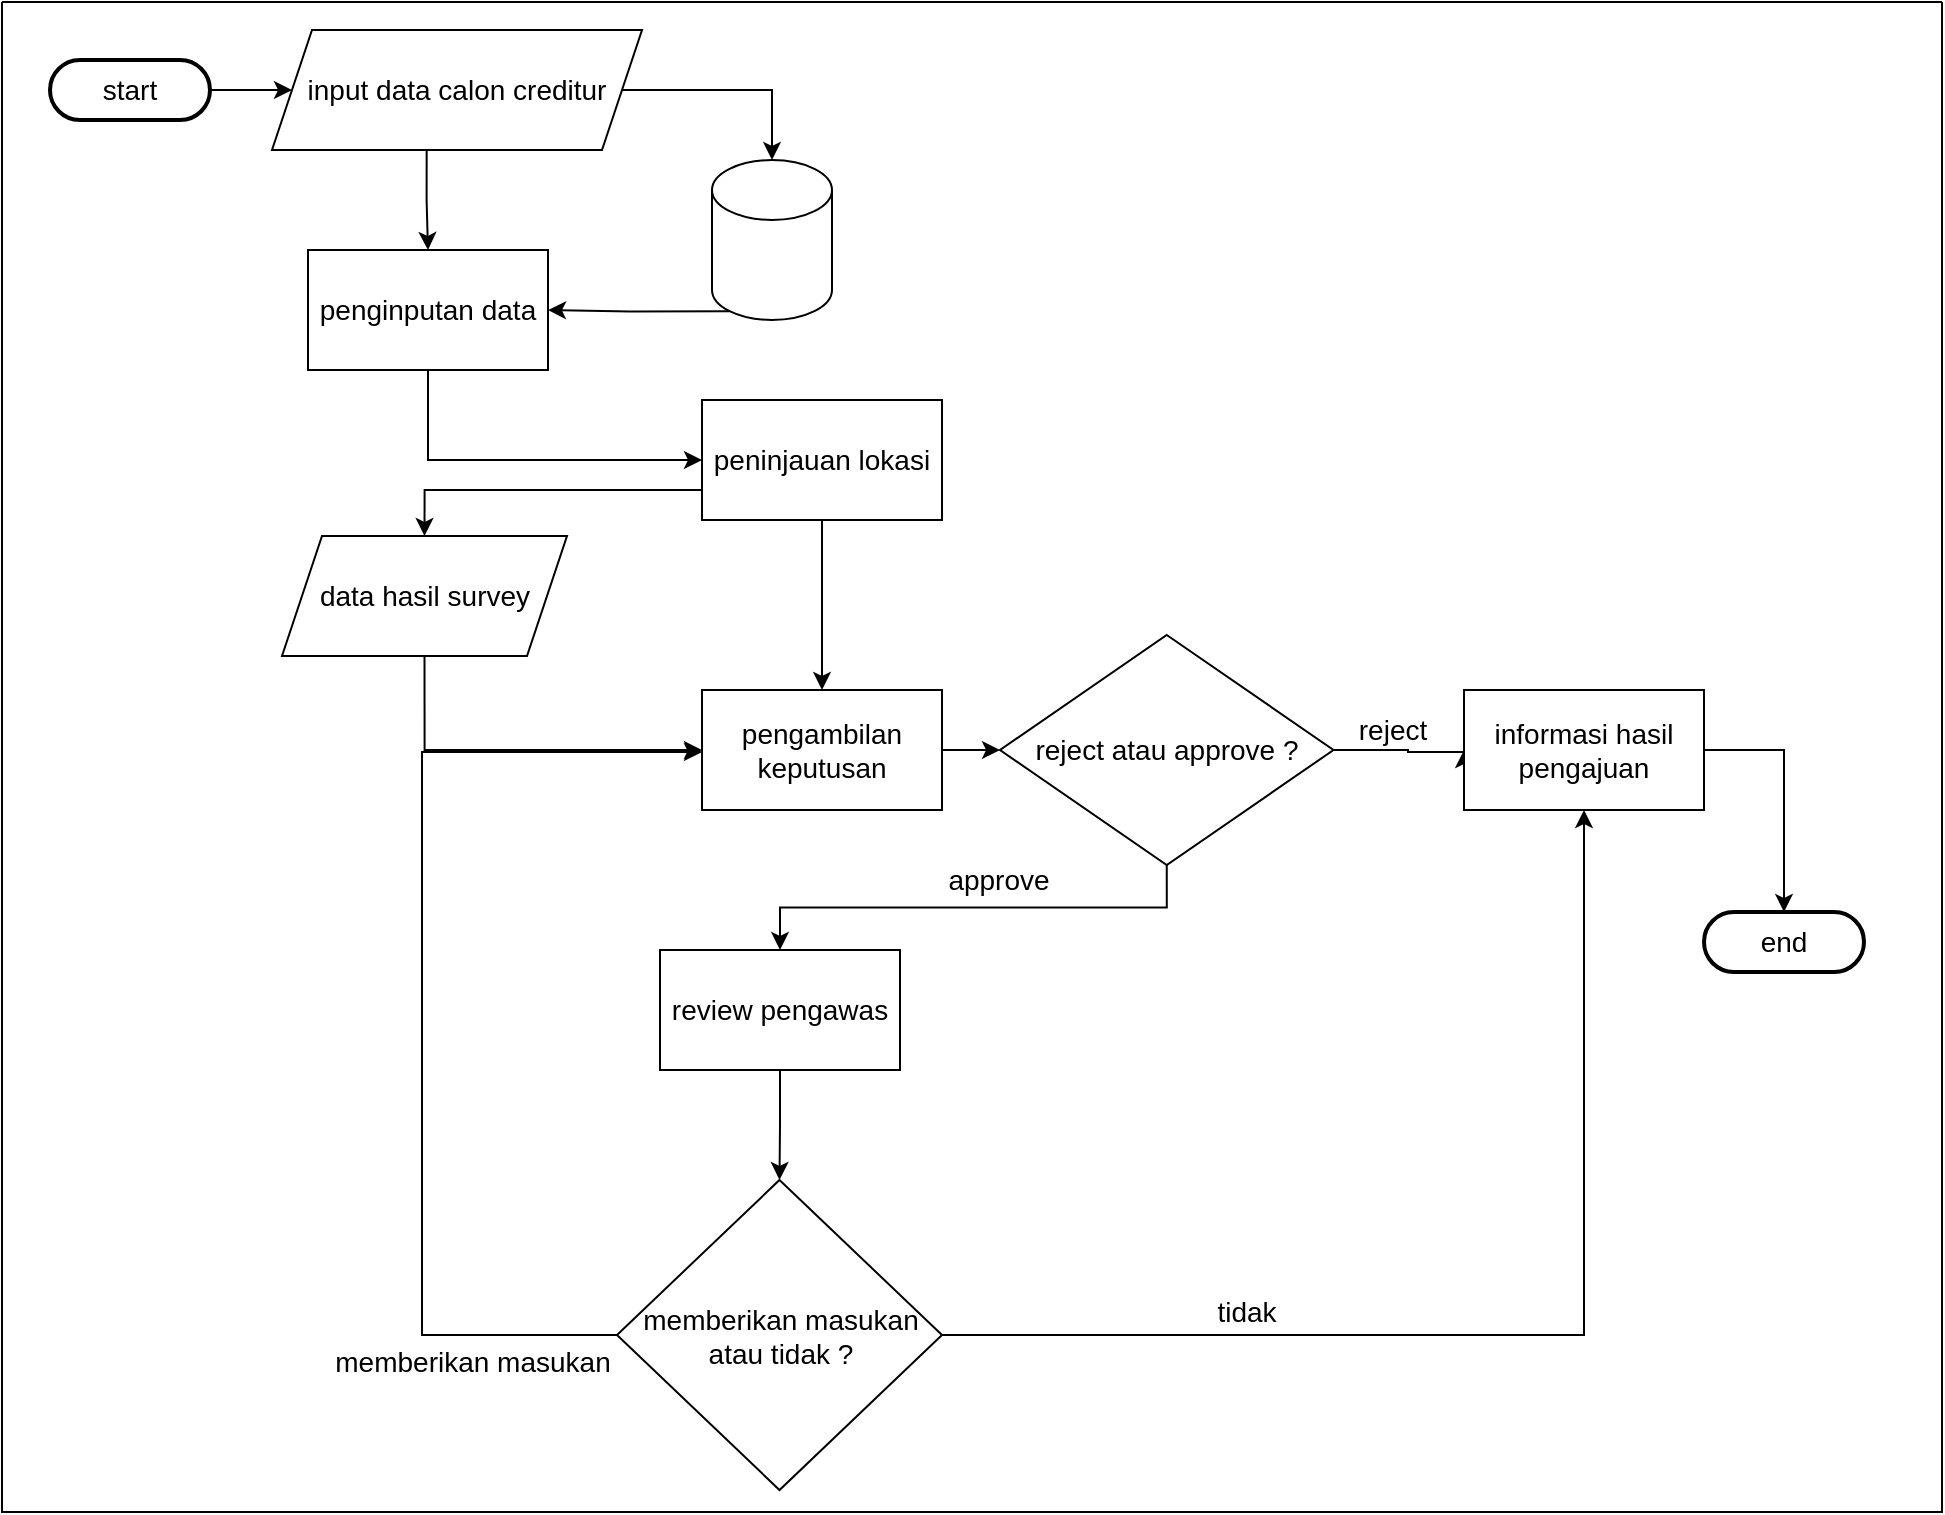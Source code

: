 <mxfile version="24.4.4" type="github" pages="41">
  <diagram name="flowchart system" id="IVVZCsLo85ee25WD64bm">
    <mxGraphModel dx="1750" dy="943" grid="1" gridSize="5" guides="1" tooltips="1" connect="1" arrows="1" fold="1" page="1" pageScale="1" pageWidth="1100" pageHeight="850" math="0" shadow="0">
      <root>
        <mxCell id="ouOAM-EZTne1HK7uDjXK-0" />
        <mxCell id="ouOAM-EZTne1HK7uDjXK-1" parent="ouOAM-EZTne1HK7uDjXK-0" />
        <mxCell id="-x4sRfqWjykMM7guXFl3-1" value="" style="edgeStyle=orthogonalEdgeStyle;rounded=0;orthogonalLoop=1;jettySize=auto;html=1;entryX=0;entryY=0.5;entryDx=0;entryDy=0;fontSize=14;" parent="ouOAM-EZTne1HK7uDjXK-1" source="ZyNuhAlgBWxgTEUQiKI5-35" target="-x4sRfqWjykMM7guXFl3-3" edge="1">
          <mxGeometry relative="1" as="geometry">
            <mxPoint x="482.5" y="149" as="targetPoint" />
          </mxGeometry>
        </mxCell>
        <mxCell id="ZyNuhAlgBWxgTEUQiKI5-35" value="start" style="rounded=1;whiteSpace=wrap;html=1;absoluteArcSize=1;arcSize=80;strokeWidth=2;fontSize=14;" parent="ouOAM-EZTne1HK7uDjXK-1" vertex="1">
          <mxGeometry x="119" y="54" width="80" height="30" as="geometry" />
        </mxCell>
        <mxCell id="-x4sRfqWjykMM7guXFl3-6" value="" style="edgeStyle=orthogonalEdgeStyle;rounded=0;orthogonalLoop=1;jettySize=auto;html=1;fontSize=14;exitX=0.418;exitY=1.009;exitDx=0;exitDy=0;exitPerimeter=0;" parent="ouOAM-EZTne1HK7uDjXK-1" source="-x4sRfqWjykMM7guXFl3-3" target="-x4sRfqWjykMM7guXFl3-5" edge="1">
          <mxGeometry relative="1" as="geometry" />
        </mxCell>
        <mxCell id="-x4sRfqWjykMM7guXFl3-9" value="" style="edgeStyle=orthogonalEdgeStyle;rounded=0;orthogonalLoop=1;jettySize=auto;html=1;entryX=0.5;entryY=0;entryDx=0;entryDy=0;entryPerimeter=0;fontSize=14;" parent="ouOAM-EZTne1HK7uDjXK-1" source="-x4sRfqWjykMM7guXFl3-3" target="-x4sRfqWjykMM7guXFl3-8" edge="1">
          <mxGeometry relative="1" as="geometry" />
        </mxCell>
        <mxCell id="-x4sRfqWjykMM7guXFl3-3" value="&lt;font style=&quot;font-size: 14px;&quot;&gt;input data calon creditur&lt;br style=&quot;font-size: 14px;&quot;&gt;&lt;/font&gt;" style="shape=parallelogram;perimeter=parallelogramPerimeter;whiteSpace=wrap;html=1;fixedSize=1;fontSize=14;" parent="ouOAM-EZTne1HK7uDjXK-1" vertex="1">
          <mxGeometry x="230" y="39" width="185" height="60" as="geometry" />
        </mxCell>
        <mxCell id="-x4sRfqWjykMM7guXFl3-14" value="" style="edgeStyle=orthogonalEdgeStyle;rounded=0;orthogonalLoop=1;jettySize=auto;html=1;exitX=0.5;exitY=1;exitDx=0;exitDy=0;entryX=0;entryY=0.5;entryDx=0;entryDy=0;fontSize=14;" parent="ouOAM-EZTne1HK7uDjXK-1" source="-x4sRfqWjykMM7guXFl3-5" target="-x4sRfqWjykMM7guXFl3-13" edge="1">
          <mxGeometry relative="1" as="geometry">
            <mxPoint x="559" y="224" as="sourcePoint" />
          </mxGeometry>
        </mxCell>
        <mxCell id="-x4sRfqWjykMM7guXFl3-5" value="penginputan data" style="whiteSpace=wrap;html=1;fontSize=14;" parent="ouOAM-EZTne1HK7uDjXK-1" vertex="1">
          <mxGeometry x="248" y="149" width="120" height="60" as="geometry" />
        </mxCell>
        <mxCell id="-x4sRfqWjykMM7guXFl3-8" value="" style="shape=cylinder3;whiteSpace=wrap;html=1;boundedLbl=1;backgroundOutline=1;size=15;fontSize=14;" parent="ouOAM-EZTne1HK7uDjXK-1" vertex="1">
          <mxGeometry x="450" y="104" width="60" height="80" as="geometry" />
        </mxCell>
        <mxCell id="-x4sRfqWjykMM7guXFl3-12" value="" style="edgeStyle=orthogonalEdgeStyle;rounded=0;orthogonalLoop=1;jettySize=auto;html=1;exitX=0.145;exitY=1;exitDx=0;exitDy=-4.35;exitPerimeter=0;entryX=1;entryY=0.5;entryDx=0;entryDy=0;fontSize=14;" parent="ouOAM-EZTne1HK7uDjXK-1" source="-x4sRfqWjykMM7guXFl3-8" target="-x4sRfqWjykMM7guXFl3-5" edge="1">
          <mxGeometry relative="1" as="geometry">
            <mxPoint x="570" y="159" as="sourcePoint" />
            <mxPoint x="685" y="159" as="targetPoint" />
          </mxGeometry>
        </mxCell>
        <mxCell id="-x4sRfqWjykMM7guXFl3-19" value="" style="edgeStyle=orthogonalEdgeStyle;rounded=0;orthogonalLoop=1;jettySize=auto;html=1;exitX=0.5;exitY=1;exitDx=0;exitDy=0;fontSize=14;" parent="ouOAM-EZTne1HK7uDjXK-1" source="-x4sRfqWjykMM7guXFl3-13" target="-x4sRfqWjykMM7guXFl3-17" edge="1">
          <mxGeometry relative="1" as="geometry" />
        </mxCell>
        <mxCell id="-x4sRfqWjykMM7guXFl3-44" value="" style="edgeStyle=orthogonalEdgeStyle;rounded=0;orthogonalLoop=1;jettySize=auto;html=1;entryX=0.5;entryY=0;entryDx=0;entryDy=0;exitX=0;exitY=0.75;exitDx=0;exitDy=0;fontSize=14;" parent="ouOAM-EZTne1HK7uDjXK-1" source="-x4sRfqWjykMM7guXFl3-13" target="-x4sRfqWjykMM7guXFl3-15" edge="1">
          <mxGeometry relative="1" as="geometry" />
        </mxCell>
        <mxCell id="-x4sRfqWjykMM7guXFl3-13" value="&lt;div style=&quot;font-size: 14px;&quot;&gt;peninjauan lokasi&lt;/div&gt;" style="whiteSpace=wrap;html=1;fontSize=14;" parent="ouOAM-EZTne1HK7uDjXK-1" vertex="1">
          <mxGeometry x="445" y="224" width="120" height="60" as="geometry" />
        </mxCell>
        <mxCell id="-x4sRfqWjykMM7guXFl3-18" value="" style="edgeStyle=orthogonalEdgeStyle;rounded=0;orthogonalLoop=1;jettySize=auto;html=1;exitX=0.5;exitY=1;exitDx=0;exitDy=0;entryX=0;entryY=0.5;entryDx=0;entryDy=0;fontSize=14;" parent="ouOAM-EZTne1HK7uDjXK-1" source="-x4sRfqWjykMM7guXFl3-15" target="-x4sRfqWjykMM7guXFl3-17" edge="1">
          <mxGeometry relative="1" as="geometry">
            <mxPoint x="180" y="359" as="targetPoint" />
          </mxGeometry>
        </mxCell>
        <mxCell id="-x4sRfqWjykMM7guXFl3-15" value="&lt;div style=&quot;font-size: 14px;&quot;&gt;data hasil survey&lt;br style=&quot;font-size: 14px;&quot;&gt;&lt;/div&gt;" style="shape=parallelogram;perimeter=parallelogramPerimeter;whiteSpace=wrap;html=1;fixedSize=1;fontSize=14;" parent="ouOAM-EZTne1HK7uDjXK-1" vertex="1">
          <mxGeometry x="235" y="292" width="142.5" height="60" as="geometry" />
        </mxCell>
        <mxCell id="-x4sRfqWjykMM7guXFl3-21" value="" style="edgeStyle=orthogonalEdgeStyle;rounded=0;orthogonalLoop=1;jettySize=auto;html=1;fontSize=14;" parent="ouOAM-EZTne1HK7uDjXK-1" source="-x4sRfqWjykMM7guXFl3-17" target="-x4sRfqWjykMM7guXFl3-20" edge="1">
          <mxGeometry relative="1" as="geometry" />
        </mxCell>
        <mxCell id="-x4sRfqWjykMM7guXFl3-17" value="pengambilan keputusan" style="whiteSpace=wrap;html=1;fontSize=14;" parent="ouOAM-EZTne1HK7uDjXK-1" vertex="1">
          <mxGeometry x="445" y="369" width="120" height="60" as="geometry" />
        </mxCell>
        <mxCell id="-x4sRfqWjykMM7guXFl3-23" value="" style="edgeStyle=orthogonalEdgeStyle;rounded=0;orthogonalLoop=1;jettySize=auto;html=1;entryX=0;entryY=0.5;entryDx=0;entryDy=0;fontSize=14;" parent="ouOAM-EZTne1HK7uDjXK-1" source="-x4sRfqWjykMM7guXFl3-20" target="-x4sRfqWjykMM7guXFl3-36" edge="1">
          <mxGeometry relative="1" as="geometry">
            <mxPoint x="835" y="399" as="targetPoint" />
            <Array as="points">
              <mxPoint x="798" y="399" />
              <mxPoint x="845" y="400" />
            </Array>
          </mxGeometry>
        </mxCell>
        <mxCell id="-x4sRfqWjykMM7guXFl3-24" value="reject" style="edgeLabel;html=1;align=center;verticalAlign=middle;resizable=0;points=[];fontSize=14;" parent="-x4sRfqWjykMM7guXFl3-23" vertex="1" connectable="0">
          <mxGeometry x="-0.154" relative="1" as="geometry">
            <mxPoint y="-10" as="offset" />
          </mxGeometry>
        </mxCell>
        <mxCell id="-x4sRfqWjykMM7guXFl3-26" value="" style="edgeStyle=orthogonalEdgeStyle;rounded=0;orthogonalLoop=1;jettySize=auto;html=1;exitX=0.5;exitY=1;exitDx=0;exitDy=0;fontSize=14;" parent="ouOAM-EZTne1HK7uDjXK-1" source="-x4sRfqWjykMM7guXFl3-20" target="-x4sRfqWjykMM7guXFl3-25" edge="1">
          <mxGeometry relative="1" as="geometry" />
        </mxCell>
        <mxCell id="-x4sRfqWjykMM7guXFl3-41" value="approve" style="edgeLabel;html=1;align=center;verticalAlign=middle;resizable=0;points=[];fontSize=14;" parent="-x4sRfqWjykMM7guXFl3-26" vertex="1" connectable="0">
          <mxGeometry x="-0.479" y="-2" relative="1" as="geometry">
            <mxPoint x="-44" y="-12" as="offset" />
          </mxGeometry>
        </mxCell>
        <mxCell id="-x4sRfqWjykMM7guXFl3-20" value="reject atau approve ?" style="rhombus;whiteSpace=wrap;html=1;fontSize=14;" parent="ouOAM-EZTne1HK7uDjXK-1" vertex="1">
          <mxGeometry x="594" y="341.5" width="166.75" height="115" as="geometry" />
        </mxCell>
        <mxCell id="-x4sRfqWjykMM7guXFl3-28" value="" style="edgeStyle=orthogonalEdgeStyle;rounded=0;orthogonalLoop=1;jettySize=auto;html=1;fontSize=14;" parent="ouOAM-EZTne1HK7uDjXK-1" source="-x4sRfqWjykMM7guXFl3-25" target="-x4sRfqWjykMM7guXFl3-27" edge="1">
          <mxGeometry relative="1" as="geometry" />
        </mxCell>
        <mxCell id="-x4sRfqWjykMM7guXFl3-25" value="review pengawas" style="whiteSpace=wrap;html=1;fontSize=14;" parent="ouOAM-EZTne1HK7uDjXK-1" vertex="1">
          <mxGeometry x="424" y="499" width="120" height="60" as="geometry" />
        </mxCell>
        <mxCell id="-x4sRfqWjykMM7guXFl3-32" value="" style="edgeStyle=orthogonalEdgeStyle;rounded=0;orthogonalLoop=1;jettySize=auto;html=1;exitX=0;exitY=0.5;exitDx=0;exitDy=0;fontSize=14;" parent="ouOAM-EZTne1HK7uDjXK-1" source="-x4sRfqWjykMM7guXFl3-27" edge="1">
          <mxGeometry relative="1" as="geometry">
            <mxPoint x="445" y="400" as="targetPoint" />
            <Array as="points">
              <mxPoint x="305" y="692" />
              <mxPoint x="305" y="400" />
            </Array>
          </mxGeometry>
        </mxCell>
        <mxCell id="-x4sRfqWjykMM7guXFl3-33" value="memberikan masukan" style="edgeLabel;html=1;align=center;verticalAlign=middle;resizable=0;points=[];fontSize=14;" parent="-x4sRfqWjykMM7guXFl3-32" vertex="1" connectable="0">
          <mxGeometry x="0.069" y="2" relative="1" as="geometry">
            <mxPoint x="27" y="199" as="offset" />
          </mxGeometry>
        </mxCell>
        <mxCell id="-x4sRfqWjykMM7guXFl3-51" value="" style="edgeStyle=orthogonalEdgeStyle;rounded=0;orthogonalLoop=1;jettySize=auto;html=1;fontSize=14;entryX=0.5;entryY=1;entryDx=0;entryDy=0;" parent="ouOAM-EZTne1HK7uDjXK-1" source="-x4sRfqWjykMM7guXFl3-27" target="-x4sRfqWjykMM7guXFl3-36" edge="1">
          <mxGeometry relative="1" as="geometry">
            <mxPoint x="865" y="414" as="targetPoint" />
          </mxGeometry>
        </mxCell>
        <mxCell id="-x4sRfqWjykMM7guXFl3-52" value="tidak" style="edgeLabel;html=1;align=center;verticalAlign=middle;resizable=0;points=[];fontSize=14;" parent="-x4sRfqWjykMM7guXFl3-51" vertex="1" connectable="0">
          <mxGeometry x="-0.325" y="-1" relative="1" as="geometry">
            <mxPoint x="-45" y="-13" as="offset" />
          </mxGeometry>
        </mxCell>
        <mxCell id="-x4sRfqWjykMM7guXFl3-27" value="memberikan masukan atau tidak ?" style="rhombus;whiteSpace=wrap;html=1;fontSize=14;" parent="ouOAM-EZTne1HK7uDjXK-1" vertex="1">
          <mxGeometry x="402.5" y="614" width="162.5" height="155" as="geometry" />
        </mxCell>
        <mxCell id="PDqaatOjUXOuzTw3wa8W-4" value="" style="swimlane;startSize=0;fontSize=14;" vertex="1" parent="ouOAM-EZTne1HK7uDjXK-1">
          <mxGeometry x="95" y="25" width="970" height="755" as="geometry" />
        </mxCell>
        <mxCell id="-x4sRfqWjykMM7guXFl3-36" value="informasi hasil pengajuan" style="whiteSpace=wrap;html=1;fontSize=14;" parent="PDqaatOjUXOuzTw3wa8W-4" vertex="1">
          <mxGeometry x="731" y="344" width="120" height="60" as="geometry" />
        </mxCell>
        <mxCell id="-x4sRfqWjykMM7guXFl3-53" value="end" style="rounded=1;whiteSpace=wrap;html=1;absoluteArcSize=1;arcSize=80;strokeWidth=2;fontSize=14;" parent="PDqaatOjUXOuzTw3wa8W-4" vertex="1">
          <mxGeometry x="851" y="455" width="80" height="30" as="geometry" />
        </mxCell>
        <mxCell id="PDqaatOjUXOuzTw3wa8W-6" value="" style="edgeStyle=orthogonalEdgeStyle;rounded=0;orthogonalLoop=1;jettySize=auto;html=1;exitX=1;exitY=0.5;exitDx=0;exitDy=0;entryX=0.5;entryY=0;entryDx=0;entryDy=0;fontSize=14;" edge="1" parent="PDqaatOjUXOuzTw3wa8W-4" source="-x4sRfqWjykMM7guXFl3-36" target="-x4sRfqWjykMM7guXFl3-53">
          <mxGeometry relative="1" as="geometry">
            <mxPoint x="899" y="379" as="sourcePoint" />
            <mxPoint x="890" y="425" as="targetPoint" />
          </mxGeometry>
        </mxCell>
      </root>
    </mxGraphModel>
  </diagram>
  <diagram name="ALUR AUP" id="hw-jrnno1dC3b1uoMLS0">
    <mxGraphModel dx="1400" dy="755" grid="1" gridSize="5" guides="1" tooltips="1" connect="1" arrows="1" fold="1" page="1" pageScale="1" pageWidth="1100" pageHeight="850" math="0" shadow="0">
      <root>
        <mxCell id="T8hnroI-4BqXjUmGABsX-0" />
        <mxCell id="T8hnroI-4BqXjUmGABsX-1" parent="T8hnroI-4BqXjUmGABsX-0" />
        <mxCell id="T8hnroI-4BqXjUmGABsX-2" value="" style="group" parent="T8hnroI-4BqXjUmGABsX-1" vertex="1" connectable="0">
          <mxGeometry x="25" y="20" width="1057.503" height="825" as="geometry" />
        </mxCell>
        <mxCell id="T8hnroI-4BqXjUmGABsX-43" value="alur agile unified roses" style="swimlane;startSize=20;horizontal=1;containerType=tree;" parent="T8hnroI-4BqXjUmGABsX-2" vertex="1">
          <mxGeometry width="1057.5" height="565" as="geometry" />
        </mxCell>
        <mxCell id="Q8q-7TTuD0ERGtn43Gbx-0" value="Inception" style="swimlane;whiteSpace=wrap;html=1;" parent="T8hnroI-4BqXjUmGABsX-43" vertex="1">
          <mxGeometry y="20" width="270" height="545" as="geometry" />
        </mxCell>
        <mxCell id="Q8q-7TTuD0ERGtn43Gbx-11" value="" style="edgeStyle=orthogonalEdgeStyle;rounded=0;orthogonalLoop=1;jettySize=auto;html=1;" parent="Q8q-7TTuD0ERGtn43Gbx-0" source="Q8q-7TTuD0ERGtn43Gbx-9" target="Q8q-7TTuD0ERGtn43Gbx-10" edge="1">
          <mxGeometry relative="1" as="geometry" />
        </mxCell>
        <mxCell id="Q8q-7TTuD0ERGtn43Gbx-9" value="&lt;div&gt;wawancara&lt;/div&gt;" style="rounded=1;whiteSpace=wrap;html=1;" parent="Q8q-7TTuD0ERGtn43Gbx-0" vertex="1">
          <mxGeometry x="65" y="110" width="135" height="60" as="geometry" />
        </mxCell>
        <mxCell id="zDNjaUcM6g2cG7dI-yCi-1" value="" style="edgeStyle=orthogonalEdgeStyle;rounded=0;orthogonalLoop=1;jettySize=auto;html=1;" parent="Q8q-7TTuD0ERGtn43Gbx-0" source="Q8q-7TTuD0ERGtn43Gbx-10" target="zDNjaUcM6g2cG7dI-yCi-0" edge="1">
          <mxGeometry relative="1" as="geometry" />
        </mxCell>
        <mxCell id="Q8q-7TTuD0ERGtn43Gbx-10" value="perancangan pengujian system" style="rounded=1;whiteSpace=wrap;html=1;" parent="Q8q-7TTuD0ERGtn43Gbx-0" vertex="1">
          <mxGeometry x="65" y="235" width="135" height="60" as="geometry" />
        </mxCell>
        <mxCell id="zDNjaUcM6g2cG7dI-yCi-0" value="perancangan pengujian system" style="rounded=1;whiteSpace=wrap;html=1;" parent="Q8q-7TTuD0ERGtn43Gbx-0" vertex="1">
          <mxGeometry x="65" y="355" width="135" height="60" as="geometry" />
        </mxCell>
        <mxCell id="Q8q-7TTuD0ERGtn43Gbx-6" value="Elaboration" style="swimlane;whiteSpace=wrap;html=1;" parent="T8hnroI-4BqXjUmGABsX-43" vertex="1">
          <mxGeometry x="270" y="20" width="255" height="545" as="geometry" />
        </mxCell>
        <mxCell id="Q8q-7TTuD0ERGtn43Gbx-14" value="" style="edgeStyle=orthogonalEdgeStyle;rounded=0;orthogonalLoop=1;jettySize=auto;html=1;" parent="Q8q-7TTuD0ERGtn43Gbx-6" source="Q8q-7TTuD0ERGtn43Gbx-12" target="Q8q-7TTuD0ERGtn43Gbx-13" edge="1">
          <mxGeometry relative="1" as="geometry" />
        </mxCell>
        <mxCell id="Q8q-7TTuD0ERGtn43Gbx-12" value="identifikasi fungsional dan nonfungsional" style="rounded=1;whiteSpace=wrap;html=1;" parent="Q8q-7TTuD0ERGtn43Gbx-6" vertex="1">
          <mxGeometry x="53" y="105" width="150" height="60" as="geometry" />
        </mxCell>
        <mxCell id="Q8q-7TTuD0ERGtn43Gbx-17" value="" style="edgeStyle=orthogonalEdgeStyle;rounded=0;orthogonalLoop=1;jettySize=auto;html=1;" parent="Q8q-7TTuD0ERGtn43Gbx-6" source="Q8q-7TTuD0ERGtn43Gbx-13" target="Q8q-7TTuD0ERGtn43Gbx-16" edge="1">
          <mxGeometry relative="1" as="geometry" />
        </mxCell>
        <mxCell id="Q8q-7TTuD0ERGtn43Gbx-13" value="&lt;div&gt;identifikasi arsitektur&lt;/div&gt;" style="rounded=1;whiteSpace=wrap;html=1;" parent="Q8q-7TTuD0ERGtn43Gbx-6" vertex="1">
          <mxGeometry x="60" y="242.5" width="135" height="60" as="geometry" />
        </mxCell>
        <mxCell id="Q8q-7TTuD0ERGtn43Gbx-16" value="&lt;div&gt;prototyping arsitektur sesuai dengan proses bisnis&lt;/div&gt;&lt;div&gt;(UML, Basis Data, Rancangan Interface)&lt;/div&gt;" style="rounded=1;whiteSpace=wrap;html=1;" parent="Q8q-7TTuD0ERGtn43Gbx-6" vertex="1">
          <mxGeometry x="15.5" y="385" width="225" height="60" as="geometry" />
        </mxCell>
        <mxCell id="Q8q-7TTuD0ERGtn43Gbx-7" value="Contruction" style="swimlane;whiteSpace=wrap;html=1;" parent="T8hnroI-4BqXjUmGABsX-43" vertex="1">
          <mxGeometry x="525" y="20" width="262.5" height="545" as="geometry" />
        </mxCell>
        <mxCell id="Q8q-7TTuD0ERGtn43Gbx-20" value="" style="edgeStyle=orthogonalEdgeStyle;rounded=0;orthogonalLoop=1;jettySize=auto;html=1;" parent="Q8q-7TTuD0ERGtn43Gbx-7" source="Q8q-7TTuD0ERGtn43Gbx-18" target="Q8q-7TTuD0ERGtn43Gbx-19" edge="1">
          <mxGeometry relative="1" as="geometry" />
        </mxCell>
        <mxCell id="Q8q-7TTuD0ERGtn43Gbx-18" value="pemodelan sistem sesuai aturan pengadaan" style="rounded=1;whiteSpace=wrap;html=1;" parent="Q8q-7TTuD0ERGtn43Gbx-7" vertex="1">
          <mxGeometry x="70" y="97" width="145" height="60" as="geometry" />
        </mxCell>
        <mxCell id="Q8q-7TTuD0ERGtn43Gbx-22" value="" style="edgeStyle=orthogonalEdgeStyle;rounded=0;orthogonalLoop=1;jettySize=auto;html=1;" parent="Q8q-7TTuD0ERGtn43Gbx-7" source="Q8q-7TTuD0ERGtn43Gbx-19" target="Q8q-7TTuD0ERGtn43Gbx-21" edge="1">
          <mxGeometry relative="1" as="geometry" />
        </mxCell>
        <mxCell id="Q8q-7TTuD0ERGtn43Gbx-19" value="implementasi dalam bentuk kode" style="rounded=1;whiteSpace=wrap;html=1;" parent="Q8q-7TTuD0ERGtn43Gbx-7" vertex="1">
          <mxGeometry x="75" y="237" width="135" height="60" as="geometry" />
        </mxCell>
        <mxCell id="Q8q-7TTuD0ERGtn43Gbx-21" value="pengujian funtional" style="rounded=1;whiteSpace=wrap;html=1;" parent="Q8q-7TTuD0ERGtn43Gbx-7" vertex="1">
          <mxGeometry x="70" y="377" width="145" height="60" as="geometry" />
        </mxCell>
        <mxCell id="Q8q-7TTuD0ERGtn43Gbx-8" value="Transition" style="swimlane;whiteSpace=wrap;html=1;" parent="T8hnroI-4BqXjUmGABsX-43" vertex="1">
          <mxGeometry x="787.5" y="20" width="270" height="545" as="geometry" />
        </mxCell>
        <mxCell id="Q8q-7TTuD0ERGtn43Gbx-26" value="" style="edgeStyle=orthogonalEdgeStyle;rounded=0;orthogonalLoop=1;jettySize=auto;html=1;" parent="Q8q-7TTuD0ERGtn43Gbx-8" source="Q8q-7TTuD0ERGtn43Gbx-24" target="Q8q-7TTuD0ERGtn43Gbx-25" edge="1">
          <mxGeometry relative="1" as="geometry" />
        </mxCell>
        <mxCell id="Q8q-7TTuD0ERGtn43Gbx-24" value="deploy" style="rounded=1;whiteSpace=wrap;html=1;" parent="Q8q-7TTuD0ERGtn43Gbx-8" vertex="1">
          <mxGeometry x="67.5" y="95" width="135" height="60" as="geometry" />
        </mxCell>
        <mxCell id="Q8q-7TTuD0ERGtn43Gbx-25" value="pelatihan users" style="rounded=1;whiteSpace=wrap;html=1;" parent="Q8q-7TTuD0ERGtn43Gbx-8" vertex="1">
          <mxGeometry x="67.5" y="235" width="135" height="60" as="geometry" />
        </mxCell>
        <mxCell id="Q8q-7TTuD0ERGtn43Gbx-30" value="" style="edgeStyle=orthogonalEdgeStyle;rounded=0;orthogonalLoop=1;jettySize=auto;html=1;entryX=0;entryY=0.5;entryDx=0;entryDy=0;exitX=1;exitY=0.5;exitDx=0;exitDy=0;" parent="T8hnroI-4BqXjUmGABsX-43" source="zDNjaUcM6g2cG7dI-yCi-0" target="Q8q-7TTuD0ERGtn43Gbx-12" edge="1">
          <mxGeometry relative="1" as="geometry">
            <mxPoint x="280" y="300" as="targetPoint" />
            <Array as="points">
              <mxPoint x="235" y="405" />
              <mxPoint x="235" y="155" />
            </Array>
          </mxGeometry>
        </mxCell>
        <mxCell id="Q8q-7TTuD0ERGtn43Gbx-32" value="" style="edgeStyle=orthogonalEdgeStyle;rounded=0;orthogonalLoop=1;jettySize=auto;html=1;entryX=0;entryY=0.5;entryDx=0;entryDy=0;" parent="T8hnroI-4BqXjUmGABsX-43" source="Q8q-7TTuD0ERGtn43Gbx-16" target="Q8q-7TTuD0ERGtn43Gbx-18" edge="1">
          <mxGeometry relative="1" as="geometry">
            <mxPoint x="397.5" y="545" as="targetPoint" />
            <Array as="points">
              <mxPoint x="495" y="435" />
              <mxPoint x="495" y="147" />
            </Array>
          </mxGeometry>
        </mxCell>
        <mxCell id="Q8q-7TTuD0ERGtn43Gbx-34" value="" style="edgeStyle=orthogonalEdgeStyle;rounded=0;orthogonalLoop=1;jettySize=auto;html=1;entryX=0;entryY=0.5;entryDx=0;entryDy=0;" parent="T8hnroI-4BqXjUmGABsX-43" source="Q8q-7TTuD0ERGtn43Gbx-21" target="Q8q-7TTuD0ERGtn43Gbx-24" edge="1">
          <mxGeometry relative="1" as="geometry">
            <mxPoint x="667.5" y="537" as="targetPoint" />
            <Array as="points">
              <mxPoint x="765" y="427" />
              <mxPoint x="765" y="145" />
            </Array>
          </mxGeometry>
        </mxCell>
      </root>
    </mxGraphModel>
  </diagram>
  <diagram id="kgpKYQtTHZ0yAKxKKP6v" name="System Berjalan">
    <mxGraphModel dx="1235" dy="666" grid="1" gridSize="5" guides="1" tooltips="1" connect="1" arrows="1" fold="1" page="1" pageScale="1" pageWidth="1100" pageHeight="850" math="0" shadow="0">
      <root>
        <mxCell id="0" />
        <mxCell id="1" parent="0" />
        <mxCell id="1LS12-EilgBURgq3hOVw-159" value="" style="group" parent="1" vertex="1" connectable="0">
          <mxGeometry x="25" y="20" width="1057.503" height="820" as="geometry" />
        </mxCell>
        <mxCell id="1LS12-EilgBURgq3hOVw-147" value="" style="group" parent="1LS12-EilgBURgq3hOVw-159" vertex="1" connectable="0">
          <mxGeometry y="24.118" width="1057.503" height="795.882" as="geometry" />
        </mxCell>
        <mxCell id="1LS12-EilgBURgq3hOVw-18" value="Petugas" style="swimlane;whiteSpace=wrap;html=1;" parent="1LS12-EilgBURgq3hOVw-147" vertex="1">
          <mxGeometry x="277.271" width="277.271" height="795.882" as="geometry" />
        </mxCell>
        <mxCell id="1LS12-EilgBURgq3hOVw-59" value="Suervey lokasi" style="rounded=1;whiteSpace=wrap;html=1;" parent="1LS12-EilgBURgq3hOVw-18" vertex="1">
          <mxGeometry x="35.465" y="108.529" width="206.341" height="72.353" as="geometry" />
        </mxCell>
        <mxCell id="1LS12-EilgBURgq3hOVw-124" value="memberikan masukan" style="rounded=1;whiteSpace=wrap;html=1;" parent="1LS12-EilgBURgq3hOVw-18" vertex="1">
          <mxGeometry x="35.465" y="283.382" width="206.341" height="72.353" as="geometry" />
        </mxCell>
        <mxCell id="1LS12-EilgBURgq3hOVw-19" value="Management" style="swimlane;whiteSpace=wrap;html=1;" parent="1LS12-EilgBURgq3hOVw-147" vertex="1">
          <mxGeometry x="554.543" width="502.96" height="795.882" as="geometry" />
        </mxCell>
        <mxCell id="1LS12-EilgBURgq3hOVw-24" value="Pengurus" style="swimlane;whiteSpace=wrap;html=1;fillColor=none;strokeColor=default;verticalAlign=middle;swimlaneLine=1;labelBorderColor=none;" parent="1LS12-EilgBURgq3hOVw-19" vertex="1">
          <mxGeometry x="251.48" y="22.74" width="251.48" height="772.26" as="geometry" />
        </mxCell>
        <mxCell id="1LS12-EilgBURgq3hOVw-133" value="" style="endArrow=classic;html=1;rounded=0;exitX=0.5;exitY=1;exitDx=0;exitDy=0;entryX=0.887;entryY=0.039;entryDx=0;entryDy=0;entryPerimeter=0;" parent="1LS12-EilgBURgq3hOVw-24" target="1LS12-EilgBURgq3hOVw-120" edge="1">
          <mxGeometry relative="1" as="geometry">
            <mxPoint x="60.613" y="155.559" as="sourcePoint" />
            <mxPoint x="61.902" y="379.853" as="targetPoint" />
          </mxGeometry>
        </mxCell>
        <mxCell id="1LS12-EilgBURgq3hOVw-134" value="6" style="edgeLabel;resizable=0;html=1;align=left;verticalAlign=bottom;" parent="1LS12-EilgBURgq3hOVw-133" connectable="0" vertex="1">
          <mxGeometry x="-1" relative="1" as="geometry">
            <mxPoint x="3" y="28" as="offset" />
          </mxGeometry>
        </mxCell>
        <mxCell id="1LS12-EilgBURgq3hOVw-137" value="Aprove/Reject" style="rounded=1;whiteSpace=wrap;html=1;" parent="1LS12-EilgBURgq3hOVw-24" vertex="1">
          <mxGeometry x="21.924" y="488.147" width="206.341" height="72.353" as="geometry" />
        </mxCell>
        <mxCell id="1LS12-EilgBURgq3hOVw-20" value="Pengawas" style="swimlane;whiteSpace=wrap;html=1;" parent="1LS12-EilgBURgq3hOVw-19" vertex="1">
          <mxGeometry y="22.74" width="251.48" height="772.26" as="geometry" />
        </mxCell>
        <mxCell id="1LS12-EilgBURgq3hOVw-121" value="memberikan masukan" style="rounded=1;whiteSpace=wrap;html=1;" parent="1LS12-EilgBURgq3hOVw-20" vertex="1">
          <mxGeometry x="19.345" y="78.382" width="206.341" height="72.353" as="geometry" />
        </mxCell>
        <mxCell id="1LS12-EilgBURgq3hOVw-90" value="" style="endArrow=classic;html=1;rounded=0;exitX=1;exitY=0.5;exitDx=0;exitDy=0;" parent="1LS12-EilgBURgq3hOVw-147" source="1LS12-EilgBURgq3hOVw-116" target="1LS12-EilgBURgq3hOVw-59" edge="1">
          <mxGeometry relative="1" as="geometry">
            <mxPoint x="243.741" y="265.294" as="sourcePoint" />
            <mxPoint x="502.957" y="229.118" as="targetPoint" />
          </mxGeometry>
        </mxCell>
        <mxCell id="1LS12-EilgBURgq3hOVw-92" value="1" style="edgeLabel;resizable=0;html=1;align=left;verticalAlign=bottom;" parent="1LS12-EilgBURgq3hOVw-90" connectable="0" vertex="1">
          <mxGeometry x="-1" relative="1" as="geometry">
            <mxPoint x="6" as="offset" />
          </mxGeometry>
        </mxCell>
        <mxCell id="1LS12-EilgBURgq3hOVw-94" value="" style="endArrow=classic;html=1;rounded=0;exitX=0.5;exitY=1;exitDx=0;exitDy=0;entryX=1;entryY=0.5;entryDx=0;entryDy=0;" parent="1LS12-EilgBURgq3hOVw-147" source="1LS12-EilgBURgq3hOVw-59" target="1LS12-EilgBURgq3hOVw-117" edge="1">
          <mxGeometry relative="1" as="geometry">
            <mxPoint x="315.96" y="235.147" as="sourcePoint" />
            <mxPoint x="243.741" y="391.912" as="targetPoint" />
            <Array as="points">
              <mxPoint x="416.552" y="267.706" />
            </Array>
          </mxGeometry>
        </mxCell>
        <mxCell id="1LS12-EilgBURgq3hOVw-95" value="2" style="edgeLabel;resizable=0;html=1;align=left;verticalAlign=bottom;" parent="1LS12-EilgBURgq3hOVw-94" connectable="0" vertex="1">
          <mxGeometry x="-1" relative="1" as="geometry">
            <mxPoint x="-12" y="25" as="offset" />
          </mxGeometry>
        </mxCell>
        <mxCell id="1LS12-EilgBURgq3hOVw-100" value="memberikan masukan" style="rounded=1;whiteSpace=wrap;html=1;" parent="1LS12-EilgBURgq3hOVw-147" vertex="1">
          <mxGeometry x="831.814" y="118.176" width="206.341" height="72.353" as="geometry" />
        </mxCell>
        <mxCell id="1LS12-EilgBURgq3hOVw-115" value="Admin" style="swimlane;whiteSpace=wrap;html=1;startSize=23;" parent="1LS12-EilgBURgq3hOVw-147" vertex="1">
          <mxGeometry width="277.271" height="795.882" as="geometry" />
        </mxCell>
        <mxCell id="1LS12-EilgBURgq3hOVw-116" value="Input data anggota" style="rounded=1;whiteSpace=wrap;html=1;" parent="1LS12-EilgBURgq3hOVw-115" vertex="1">
          <mxGeometry x="35.465" y="108.529" width="206.341" height="72.353" as="geometry" />
        </mxCell>
        <mxCell id="1LS12-EilgBURgq3hOVw-122" value="Informasi Hasil" style="rounded=1;whiteSpace=wrap;html=1;" parent="1LS12-EilgBURgq3hOVw-115" vertex="1">
          <mxGeometry x="25.793" y="511.294" width="206.341" height="72.353" as="geometry" />
        </mxCell>
        <mxCell id="1LS12-EilgBURgq3hOVw-123" value="Rekap data" style="rounded=1;whiteSpace=wrap;html=1;" parent="1LS12-EilgBURgq3hOVw-115" vertex="1">
          <mxGeometry x="25.793" y="635.5" width="206.341" height="72.353" as="geometry" />
        </mxCell>
        <mxCell id="1LS12-EilgBURgq3hOVw-25" value="" style="ellipse;html=1;shape=endState;fillColor=#000000;strokeColor=#ff0000;" parent="1LS12-EilgBURgq3hOVw-115" vertex="1">
          <mxGeometry x="109.619" y="742.824" width="38.689" height="36.176" as="geometry" />
        </mxCell>
        <mxCell id="1LS12-EilgBURgq3hOVw-125" value="" style="ellipse;html=1;shape=startState;fillColor=#000000;strokeColor=#ff0000;" parent="1LS12-EilgBURgq3hOVw-115" vertex="1">
          <mxGeometry x="127.674" y="36.176" width="38.689" height="36.176" as="geometry" />
        </mxCell>
        <mxCell id="1LS12-EilgBURgq3hOVw-126" value="" style="edgeStyle=orthogonalEdgeStyle;html=1;verticalAlign=bottom;endArrow=open;endSize=8;strokeColor=#ff0000;rounded=0;entryX=0.539;entryY=0.001;entryDx=0;entryDy=0;entryPerimeter=0;" parent="1LS12-EilgBURgq3hOVw-115" source="1LS12-EilgBURgq3hOVw-125" target="1LS12-EilgBURgq3hOVw-116" edge="1">
          <mxGeometry relative="1" as="geometry">
            <mxPoint x="148.308" y="114.559" as="targetPoint" />
          </mxGeometry>
        </mxCell>
        <mxCell id="1LS12-EilgBURgq3hOVw-142" value="" style="endArrow=classic;html=1;rounded=0;exitX=0.5;exitY=1;exitDx=0;exitDy=0;entryX=0.5;entryY=0;entryDx=0;entryDy=0;" parent="1LS12-EilgBURgq3hOVw-115" source="1LS12-EilgBURgq3hOVw-122" target="1LS12-EilgBURgq3hOVw-123" edge="1">
          <mxGeometry relative="1" as="geometry">
            <mxPoint x="122.515" y="578.824" as="sourcePoint" />
            <mxPoint x="122.515" y="684.941" as="targetPoint" />
          </mxGeometry>
        </mxCell>
        <mxCell id="1LS12-EilgBURgq3hOVw-143" value="10" style="edgeLabel;resizable=0;html=1;align=left;verticalAlign=bottom;" parent="1LS12-EilgBURgq3hOVw-142" connectable="0" vertex="1">
          <mxGeometry x="-1" relative="1" as="geometry">
            <mxPoint x="3" y="28" as="offset" />
          </mxGeometry>
        </mxCell>
        <mxCell id="1LS12-EilgBURgq3hOVw-146" value="" style="edgeStyle=orthogonalEdgeStyle;html=1;verticalAlign=bottom;endArrow=open;endSize=8;strokeColor=#ff0000;rounded=0;exitX=0.5;exitY=1;exitDx=0;exitDy=0;entryX=0.5;entryY=0;entryDx=0;entryDy=0;" parent="1LS12-EilgBURgq3hOVw-115" source="1LS12-EilgBURgq3hOVw-123" target="1LS12-EilgBURgq3hOVw-25" edge="1">
          <mxGeometry relative="1" as="geometry">
            <mxPoint x="96.723" y="741.618" as="targetPoint" />
            <mxPoint x="290.168" y="850.147" as="sourcePoint" />
          </mxGeometry>
        </mxCell>
        <mxCell id="1LS12-EilgBURgq3hOVw-117" value="Atur jadwal diskusi" style="rounded=1;whiteSpace=wrap;html=1;" parent="1LS12-EilgBURgq3hOVw-147" vertex="1">
          <mxGeometry x="35.465" y="231.529" width="206.341" height="72.353" as="geometry" />
        </mxCell>
        <mxCell id="1LS12-EilgBURgq3hOVw-120" value="Hasil survey" style="rounded=1;whiteSpace=wrap;html=1;" parent="1LS12-EilgBURgq3hOVw-147" vertex="1">
          <mxGeometry x="128.963" y="408.794" width="831.814" height="72.353" as="geometry" />
        </mxCell>
        <mxCell id="1LS12-EilgBURgq3hOVw-127" value="" style="endArrow=classic;html=1;rounded=0;exitX=0.75;exitY=1;exitDx=0;exitDy=0;" parent="1LS12-EilgBURgq3hOVw-147" source="1LS12-EilgBURgq3hOVw-117" edge="1">
          <mxGeometry relative="1" as="geometry">
            <mxPoint x="241.806" y="343.676" as="sourcePoint" />
            <mxPoint x="190.866" y="410" as="targetPoint" />
          </mxGeometry>
        </mxCell>
        <mxCell id="1LS12-EilgBURgq3hOVw-128" value="3" style="edgeLabel;resizable=0;html=1;align=left;verticalAlign=bottom;" parent="1LS12-EilgBURgq3hOVw-127" connectable="0" vertex="1">
          <mxGeometry x="-1" relative="1" as="geometry">
            <mxPoint x="3" y="28" as="offset" />
          </mxGeometry>
        </mxCell>
        <mxCell id="1LS12-EilgBURgq3hOVw-129" value="" style="endArrow=classic;html=1;rounded=0;exitX=0.5;exitY=1;exitDx=0;exitDy=0;entryX=0.357;entryY=0.003;entryDx=0;entryDy=0;entryPerimeter=0;" parent="1LS12-EilgBURgq3hOVw-147" source="1LS12-EilgBURgq3hOVw-124" edge="1">
          <mxGeometry relative="1" as="geometry">
            <mxPoint x="414.875" y="356.604" as="sourcePoint" />
            <mxPoint x="415.604" y="409.011" as="targetPoint" />
          </mxGeometry>
        </mxCell>
        <mxCell id="1LS12-EilgBURgq3hOVw-130" value="4" style="edgeLabel;resizable=0;html=1;align=left;verticalAlign=bottom;" parent="1LS12-EilgBURgq3hOVw-129" connectable="0" vertex="1">
          <mxGeometry x="-1" relative="1" as="geometry">
            <mxPoint x="3" y="28" as="offset" />
          </mxGeometry>
        </mxCell>
        <mxCell id="1LS12-EilgBURgq3hOVw-131" value="" style="endArrow=classic;html=1;rounded=0;exitX=0.5;exitY=1;exitDx=0;exitDy=0;entryX=0.66;entryY=0.028;entryDx=0;entryDy=0;entryPerimeter=0;" parent="1LS12-EilgBURgq3hOVw-147" source="1LS12-EilgBURgq3hOVw-121" target="1LS12-EilgBURgq3hOVw-120" edge="1">
          <mxGeometry relative="1" as="geometry">
            <mxPoint x="683.635" y="186.912" as="sourcePoint" />
            <mxPoint x="684.364" y="239.319" as="targetPoint" />
          </mxGeometry>
        </mxCell>
        <mxCell id="1LS12-EilgBURgq3hOVw-132" value="5" style="edgeLabel;resizable=0;html=1;align=left;verticalAlign=bottom;" parent="1LS12-EilgBURgq3hOVw-131" connectable="0" vertex="1">
          <mxGeometry x="-1" relative="1" as="geometry">
            <mxPoint x="3" y="28" as="offset" />
          </mxGeometry>
        </mxCell>
        <mxCell id="1LS12-EilgBURgq3hOVw-135" value="" style="endArrow=classic;html=1;rounded=0;exitX=0.946;exitY=-0.026;exitDx=0;exitDy=0;exitPerimeter=0;entryX=0.4;entryY=0.992;entryDx=0;entryDy=0;entryPerimeter=0;" parent="1LS12-EilgBURgq3hOVw-147" source="1LS12-EilgBURgq3hOVw-120" target="1LS12-EilgBURgq3hOVw-100" edge="1">
          <mxGeometry relative="1" as="geometry">
            <mxPoint x="915.64" y="403.971" as="sourcePoint" />
            <mxPoint x="915.64" y="192.941" as="targetPoint" />
          </mxGeometry>
        </mxCell>
        <mxCell id="1LS12-EilgBURgq3hOVw-136" value="7" style="edgeLabel;resizable=0;html=1;align=left;verticalAlign=bottom;" parent="1LS12-EilgBURgq3hOVw-135" connectable="0" vertex="1">
          <mxGeometry x="-1" relative="1" as="geometry">
            <mxPoint x="3" y="-15" as="offset" />
          </mxGeometry>
        </mxCell>
        <mxCell id="1LS12-EilgBURgq3hOVw-138" value="" style="endArrow=classic;html=1;rounded=0;exitX=0.75;exitY=1;exitDx=0;exitDy=0;entryX=0.77;entryY=0.031;entryDx=0;entryDy=0;entryPerimeter=0;" parent="1LS12-EilgBURgq3hOVw-147" source="1LS12-EilgBURgq3hOVw-100" target="1LS12-EilgBURgq3hOVw-137" edge="1">
          <mxGeometry relative="1" as="geometry">
            <mxPoint x="993.018" y="192.941" as="sourcePoint" />
            <mxPoint x="986.57" y="500.441" as="targetPoint" />
          </mxGeometry>
        </mxCell>
        <mxCell id="1LS12-EilgBURgq3hOVw-139" value="8" style="edgeLabel;resizable=0;html=1;align=left;verticalAlign=bottom;" parent="1LS12-EilgBURgq3hOVw-138" connectable="0" vertex="1">
          <mxGeometry x="-1" relative="1" as="geometry">
            <mxPoint x="3" y="28" as="offset" />
          </mxGeometry>
        </mxCell>
        <mxCell id="1LS12-EilgBURgq3hOVw-140" value="" style="endArrow=classic;html=1;rounded=0;exitX=0;exitY=0.5;exitDx=0;exitDy=0;entryX=1;entryY=0.5;entryDx=0;entryDy=0;" parent="1LS12-EilgBURgq3hOVw-147" source="1LS12-EilgBURgq3hOVw-137" target="1LS12-EilgBURgq3hOVw-122" edge="1">
          <mxGeometry relative="1" as="geometry">
            <mxPoint x="760.884" y="542.647" as="sourcePoint" />
            <mxPoint x="760.884" y="870.647" as="targetPoint" />
          </mxGeometry>
        </mxCell>
        <mxCell id="1LS12-EilgBURgq3hOVw-141" value="9" style="edgeLabel;resizable=0;html=1;align=left;verticalAlign=bottom;" parent="1LS12-EilgBURgq3hOVw-140" connectable="0" vertex="1">
          <mxGeometry x="-1" relative="1" as="geometry">
            <mxPoint x="-40" y="22" as="offset" />
          </mxGeometry>
        </mxCell>
        <mxCell id="1LS12-EilgBURgq3hOVw-155" value="Docflow penentuan kelayakan pinjaman" style="swimlane;startSize=20;horizontal=1;containerType=tree;" parent="1LS12-EilgBURgq3hOVw-159" vertex="1">
          <mxGeometry width="1057.5" height="820" as="geometry" />
        </mxCell>
      </root>
    </mxGraphModel>
  </diagram>
  <diagram name="Sytem Usulan" id="Orbv_njN62y2XLEKtr8I">
    <mxGraphModel dx="1400" dy="755" grid="1" gridSize="5" guides="1" tooltips="1" connect="1" arrows="1" fold="1" page="1" pageScale="1" pageWidth="1100" pageHeight="850" math="0" shadow="0">
      <root>
        <mxCell id="eoRhj3O0z1ePfbJQVQLT-0" />
        <mxCell id="eoRhj3O0z1ePfbJQVQLT-1" parent="eoRhj3O0z1ePfbJQVQLT-0" />
        <mxCell id="eoRhj3O0z1ePfbJQVQLT-43" value="System Usulan" style="swimlane;startSize=20;horizontal=1;containerType=tree;movable=1;resizable=1;rotatable=1;deletable=1;editable=1;locked=0;connectable=1;container=0;" parent="eoRhj3O0z1ePfbJQVQLT-1" vertex="1">
          <mxGeometry x="15" y="35" width="1060" height="725" as="geometry" />
        </mxCell>
        <mxCell id="eoRhj3O0z1ePfbJQVQLT-4" value="Petugas" style="swimlane;whiteSpace=wrap;html=1;container=0;movable=1;resizable=1;rotatable=1;deletable=1;editable=1;locked=0;connectable=1;" parent="eoRhj3O0z1ePfbJQVQLT-1" vertex="1">
          <mxGeometry x="295" y="59.12" width="274.54" height="555.88" as="geometry" />
        </mxCell>
        <mxCell id="eoRhj3O0z1ePfbJQVQLT-7" value="Management" style="swimlane;whiteSpace=wrap;html=1;container=0;movable=1;resizable=1;rotatable=1;deletable=1;editable=1;locked=0;connectable=1;" parent="eoRhj3O0z1ePfbJQVQLT-1" vertex="1">
          <mxGeometry x="570.54" y="59.12" width="499.46" height="555.88" as="geometry" />
        </mxCell>
        <mxCell id="eoRhj3O0z1ePfbJQVQLT-12" value="Pengurus" style="swimlane;whiteSpace=wrap;html=1;container=0;movable=1;resizable=1;rotatable=1;deletable=1;editable=1;locked=0;connectable=1;" parent="eoRhj3O0z1ePfbJQVQLT-7" vertex="1">
          <mxGeometry x="-0.02" y="22.74" width="251.48" height="533.14" as="geometry" />
        </mxCell>
        <mxCell id="eoRhj3O0z1ePfbJQVQLT-18" value="memberikan masukan" style="rounded=1;whiteSpace=wrap;html=1;container=0;movable=1;resizable=1;rotatable=1;deletable=1;editable=1;locked=0;connectable=1;" parent="eoRhj3O0z1ePfbJQVQLT-1" vertex="1">
          <mxGeometry x="850.814" y="167.294" width="206.341" height="72.353" as="geometry" />
        </mxCell>
        <mxCell id="eoRhj3O0z1ePfbJQVQLT-19" value="Admin" style="swimlane;whiteSpace=wrap;html=1;startSize=23;container=0;movable=1;resizable=1;rotatable=1;deletable=1;editable=1;locked=0;connectable=1;" parent="eoRhj3O0z1ePfbJQVQLT-1" vertex="1">
          <mxGeometry x="19" y="59.12" width="277.27" height="555.88" as="geometry" />
        </mxCell>
        <mxCell id="eoRhj3O0z1ePfbJQVQLT-35" value="" style="endArrow=classic;html=1;rounded=0;exitX=1;exitY=0.5;exitDx=0;exitDy=0;entryX=0;entryY=0.5;entryDx=0;entryDy=0;movable=1;resizable=1;rotatable=1;deletable=1;editable=1;locked=0;connectable=1;" parent="eoRhj3O0z1ePfbJQVQLT-1" source="eoRhj3O0z1ePfbJQVQLT-13" target="eoRhj3O0z1ePfbJQVQLT-18" edge="1">
          <mxGeometry relative="1" as="geometry">
            <mxPoint x="702.635" y="246.029" as="sourcePoint" />
            <mxPoint x="696.961" y="469.938" as="targetPoint" />
          </mxGeometry>
        </mxCell>
        <mxCell id="eoRhj3O0z1ePfbJQVQLT-36" value="3" style="edgeLabel;resizable=1;html=1;align=left;verticalAlign=bottom;container=0;movable=1;rotatable=1;deletable=1;editable=1;locked=0;connectable=1;" parent="eoRhj3O0z1ePfbJQVQLT-35" connectable="0" vertex="1">
          <mxGeometry x="-1" relative="1" as="geometry">
            <mxPoint x="3" y="1" as="offset" />
          </mxGeometry>
        </mxCell>
        <mxCell id="eoRhj3O0z1ePfbJQVQLT-39" value="" style="endArrow=classic;html=1;rounded=0;exitX=0.5;exitY=1;exitDx=0;exitDy=0;entryX=1;entryY=0.5;entryDx=0;entryDy=0;movable=1;resizable=1;rotatable=1;deletable=1;editable=1;locked=0;connectable=1;" parent="eoRhj3O0z1ePfbJQVQLT-1" source="eoRhj3O0z1ePfbJQVQLT-18" target="6747T2es0vKsVYHWR4jP-0" edge="1">
          <mxGeometry relative="1" as="geometry">
            <mxPoint x="1107.69" y="229.997" as="sourcePoint" />
            <mxPoint x="1103.999" y="342.598" as="targetPoint" />
            <Array as="points">
              <mxPoint x="954" y="330" />
            </Array>
          </mxGeometry>
        </mxCell>
        <mxCell id="eoRhj3O0z1ePfbJQVQLT-40" value="4" style="edgeLabel;resizable=1;html=1;align=left;verticalAlign=bottom;container=0;movable=1;rotatable=1;deletable=1;editable=1;locked=0;connectable=1;" parent="eoRhj3O0z1ePfbJQVQLT-39" connectable="0" vertex="1">
          <mxGeometry x="-1" relative="1" as="geometry">
            <mxPoint x="3" y="28" as="offset" />
          </mxGeometry>
        </mxCell>
        <mxCell id="eoRhj3O0z1ePfbJQVQLT-5" value="Suervey lokasi" style="rounded=1;whiteSpace=wrap;html=1;container=0;movable=1;resizable=1;rotatable=1;deletable=1;editable=1;locked=0;connectable=1;" parent="eoRhj3O0z1ePfbJQVQLT-1" vertex="1">
          <mxGeometry x="331.736" y="167.647" width="206.341" height="72.353" as="geometry" />
        </mxCell>
        <mxCell id="eoRhj3O0z1ePfbJQVQLT-8" value="Pengawas" style="swimlane;whiteSpace=wrap;html=1;fillColor=none;strokeColor=default;verticalAlign=middle;swimlaneLine=1;labelBorderColor=none;container=0;movable=1;resizable=1;rotatable=1;deletable=1;editable=1;locked=0;connectable=1;" parent="eoRhj3O0z1ePfbJQVQLT-1" vertex="1">
          <mxGeometry x="822" y="81.86" width="248" height="533.14" as="geometry" />
        </mxCell>
        <mxCell id="eoRhj3O0z1ePfbJQVQLT-20" value="Input data anggota" style="rounded=1;whiteSpace=wrap;html=1;container=0;movable=1;resizable=1;rotatable=1;deletable=1;editable=1;locked=0;connectable=1;" parent="eoRhj3O0z1ePfbJQVQLT-1" vertex="1">
          <mxGeometry x="54.465" y="167.647" width="206.341" height="72.353" as="geometry" />
        </mxCell>
        <mxCell id="eoRhj3O0z1ePfbJQVQLT-24" value="" style="ellipse;html=1;shape=startState;fillColor=#000000;strokeColor=#ff0000;container=0;movable=1;resizable=1;rotatable=1;deletable=1;editable=1;locked=0;connectable=1;" parent="eoRhj3O0z1ePfbJQVQLT-1" vertex="1">
          <mxGeometry x="146.674" y="95.294" width="38.689" height="36.176" as="geometry" />
        </mxCell>
        <mxCell id="eoRhj3O0z1ePfbJQVQLT-25" value="" style="edgeStyle=orthogonalEdgeStyle;html=1;verticalAlign=bottom;endArrow=open;endSize=8;strokeColor=#ff0000;rounded=0;entryX=0.539;entryY=0.001;entryDx=0;entryDy=0;entryPerimeter=0;movable=1;resizable=1;rotatable=1;deletable=1;editable=1;locked=0;connectable=1;" parent="eoRhj3O0z1ePfbJQVQLT-1" source="eoRhj3O0z1ePfbJQVQLT-24" target="eoRhj3O0z1ePfbJQVQLT-20" edge="1">
          <mxGeometry relative="1" as="geometry">
            <mxPoint x="167.308" y="173.676" as="targetPoint" />
          </mxGeometry>
        </mxCell>
        <mxCell id="eoRhj3O0z1ePfbJQVQLT-16" value="" style="endArrow=classic;html=1;rounded=0;exitX=1;exitY=0.5;exitDx=0;exitDy=0;entryX=0;entryY=0.5;entryDx=0;entryDy=0;movable=1;resizable=1;rotatable=1;deletable=1;editable=1;locked=0;connectable=1;" parent="eoRhj3O0z1ePfbJQVQLT-1" source="eoRhj3O0z1ePfbJQVQLT-5" target="eoRhj3O0z1ePfbJQVQLT-13" edge="1">
          <mxGeometry relative="1" as="geometry">
            <mxPoint x="648.998" y="203.584" as="sourcePoint" />
            <mxPoint x="769" y="203" as="targetPoint" />
            <Array as="points" />
          </mxGeometry>
        </mxCell>
        <mxCell id="eoRhj3O0z1ePfbJQVQLT-17" value="2" style="edgeLabel;resizable=1;html=1;align=left;verticalAlign=bottom;container=0;movable=1;rotatable=1;deletable=1;editable=1;locked=0;connectable=1;" parent="eoRhj3O0z1ePfbJQVQLT-16" connectable="0" vertex="1">
          <mxGeometry x="-1" relative="1" as="geometry">
            <mxPoint x="6" as="offset" />
          </mxGeometry>
        </mxCell>
        <mxCell id="6747T2es0vKsVYHWR4jP-3" value="" style="endArrow=classic;html=1;rounded=0;exitX=0.997;exitY=0.201;exitDx=0;exitDy=0;entryX=0.25;entryY=1;entryDx=0;entryDy=0;exitPerimeter=0;movable=1;resizable=1;rotatable=1;deletable=1;editable=1;locked=0;connectable=1;" parent="eoRhj3O0z1ePfbJQVQLT-1" source="6747T2es0vKsVYHWR4jP-0" target="eoRhj3O0z1ePfbJQVQLT-18" edge="1">
          <mxGeometry relative="1" as="geometry">
            <mxPoint x="805" y="209" as="sourcePoint" />
            <mxPoint x="856" y="208" as="targetPoint" />
            <Array as="points">
              <mxPoint x="902" y="310" />
            </Array>
          </mxGeometry>
        </mxCell>
        <mxCell id="6747T2es0vKsVYHWR4jP-4" value="5" style="edgeLabel;resizable=1;html=1;align=left;verticalAlign=bottom;container=0;movable=1;rotatable=1;deletable=1;editable=1;locked=0;connectable=1;" parent="6747T2es0vKsVYHWR4jP-3" connectable="0" vertex="1">
          <mxGeometry x="-1" relative="1" as="geometry">
            <mxPoint x="3" y="1" as="offset" />
          </mxGeometry>
        </mxCell>
        <mxCell id="6747T2es0vKsVYHWR4jP-7" value="" style="endArrow=classic;html=1;rounded=0;exitX=0.25;exitY=1;exitDx=0;exitDy=0;entryX=1;entryY=0.5;entryDx=0;entryDy=0;movable=1;resizable=1;rotatable=1;deletable=1;editable=1;locked=0;connectable=1;" parent="eoRhj3O0z1ePfbJQVQLT-1" source="eoRhj3O0z1ePfbJQVQLT-13" target="eoRhj3O0z1ePfbJQVQLT-22" edge="1">
          <mxGeometry relative="1" as="geometry">
            <mxPoint x="672" y="295" as="sourcePoint" />
            <mxPoint x="524" y="386" as="targetPoint" />
            <Array as="points">
              <mxPoint x="644" y="391" />
            </Array>
          </mxGeometry>
        </mxCell>
        <mxCell id="6747T2es0vKsVYHWR4jP-8" value="6" style="edgeLabel;resizable=1;html=1;align=left;verticalAlign=bottom;container=0;movable=1;rotatable=1;deletable=1;editable=1;locked=0;connectable=1;" parent="6747T2es0vKsVYHWR4jP-7" connectable="0" vertex="1">
          <mxGeometry x="-1" relative="1" as="geometry">
            <mxPoint x="-16" y="30" as="offset" />
          </mxGeometry>
        </mxCell>
        <mxCell id="6747T2es0vKsVYHWR4jP-9" value="Creditur" style="swimlane;childLayout=stackLayout;resizeParent=1;resizeParentMax=0;horizontal=0;startSize=20;horizontalStack=0;html=1;movable=1;resizable=1;rotatable=1;deletable=1;editable=1;locked=0;connectable=1;container=0;" parent="eoRhj3O0z1ePfbJQVQLT-1" vertex="1">
          <mxGeometry x="19" y="616" width="1051" height="140" as="geometry" />
        </mxCell>
        <mxCell id="eoRhj3O0z1ePfbJQVQLT-14" value="" style="endArrow=classic;html=1;rounded=0;exitX=1;exitY=0.5;exitDx=0;exitDy=0;movable=1;resizable=1;rotatable=1;deletable=1;editable=1;locked=0;connectable=1;" parent="eoRhj3O0z1ePfbJQVQLT-1" source="eoRhj3O0z1ePfbJQVQLT-20" target="eoRhj3O0z1ePfbJQVQLT-5" edge="1">
          <mxGeometry relative="1" as="geometry">
            <mxPoint x="262.741" y="324.412" as="sourcePoint" />
            <mxPoint x="521.957" y="288.235" as="targetPoint" />
          </mxGeometry>
        </mxCell>
        <mxCell id="eoRhj3O0z1ePfbJQVQLT-15" value="1" style="edgeLabel;resizable=1;html=1;align=left;verticalAlign=bottom;container=0;movable=1;rotatable=1;deletable=1;editable=1;locked=0;connectable=1;" parent="eoRhj3O0z1ePfbJQVQLT-14" connectable="0" vertex="1">
          <mxGeometry x="-1" relative="1" as="geometry">
            <mxPoint x="6" as="offset" />
          </mxGeometry>
        </mxCell>
        <mxCell id="6747T2es0vKsVYHWR4jP-15" value="" style="edgeStyle=orthogonalEdgeStyle;rounded=0;orthogonalLoop=1;jettySize=auto;html=1;exitX=0.25;exitY=1;exitDx=0;exitDy=0;" parent="eoRhj3O0z1ePfbJQVQLT-1" source="eoRhj3O0z1ePfbJQVQLT-13" target="6747T2es0vKsVYHWR4jP-14" edge="1">
          <mxGeometry relative="1" as="geometry" />
        </mxCell>
        <mxCell id="6747T2es0vKsVYHWR4jP-14" value="Informasi Hasil" style="rounded=1;whiteSpace=wrap;html=1;container=0;movable=1;resizable=1;rotatable=1;deletable=1;editable=1;locked=0;connectable=1;" parent="eoRhj3O0z1ePfbJQVQLT-1" vertex="1">
          <mxGeometry x="550" y="640" width="190" height="72.35" as="geometry" />
        </mxCell>
        <mxCell id="eoRhj3O0z1ePfbJQVQLT-22" value="Rekap data" style="rounded=1;whiteSpace=wrap;html=1;container=0;movable=1;resizable=1;rotatable=1;deletable=1;editable=1;locked=0;connectable=1;" parent="eoRhj3O0z1ePfbJQVQLT-1" vertex="1">
          <mxGeometry x="44.793" y="355" width="206.341" height="72.353" as="geometry" />
        </mxCell>
        <mxCell id="eoRhj3O0z1ePfbJQVQLT-28" value="" style="edgeStyle=orthogonalEdgeStyle;html=1;verticalAlign=bottom;endArrow=open;endSize=8;strokeColor=#ff0000;rounded=0;entryX=0.5;entryY=0;entryDx=0;entryDy=0;exitX=0.5;exitY=1;exitDx=0;exitDy=0;movable=1;resizable=1;rotatable=1;deletable=1;editable=1;locked=0;connectable=1;" parent="eoRhj3O0z1ePfbJQVQLT-1" source="eoRhj3O0z1ePfbJQVQLT-22" target="eoRhj3O0z1ePfbJQVQLT-23" edge="1">
          <mxGeometry relative="1" as="geometry">
            <mxPoint x="149.093" y="562.651" as="targetPoint" />
            <mxPoint x="203.713" y="385.003" as="sourcePoint" />
          </mxGeometry>
        </mxCell>
        <mxCell id="eoRhj3O0z1ePfbJQVQLT-23" value="" style="ellipse;html=1;shape=endState;fillColor=#000000;strokeColor=#ff0000;container=0;movable=1;resizable=1;rotatable=1;deletable=1;editable=1;locked=0;connectable=1;" parent="eoRhj3O0z1ePfbJQVQLT-1" vertex="1">
          <mxGeometry x="128.619" y="520.001" width="38.689" height="36.176" as="geometry" />
        </mxCell>
        <mxCell id="eoRhj3O0z1ePfbJQVQLT-13" value="Aprove/Reject" style="rounded=1;whiteSpace=wrap;html=1;container=0;movable=1;resizable=1;rotatable=1;deletable=1;editable=1;locked=0;connectable=1;" parent="eoRhj3O0z1ePfbJQVQLT-1" vertex="1">
          <mxGeometry x="593.995" y="167.652" width="206.341" height="72.353" as="geometry" />
        </mxCell>
        <mxCell id="6747T2es0vKsVYHWR4jP-0" value="Mauksan pengawas" style="rounded=1;whiteSpace=wrap;html=1;container=0;movable=1;resizable=1;rotatable=1;deletable=1;editable=1;locked=0;connectable=1;" parent="eoRhj3O0z1ePfbJQVQLT-1" vertex="1">
          <mxGeometry x="663.54" y="295" width="142.26" height="72.35" as="geometry" />
        </mxCell>
        <mxCell id="6747T2es0vKsVYHWR4jP-5" value="" style="endArrow=classic;html=1;rounded=0;exitX=0.5;exitY=0;exitDx=0;exitDy=0;entryX=0.687;entryY=1.018;entryDx=0;entryDy=0;entryPerimeter=0;movable=1;resizable=1;rotatable=1;deletable=1;editable=1;locked=0;connectable=1;" parent="eoRhj3O0z1ePfbJQVQLT-1" source="6747T2es0vKsVYHWR4jP-0" target="eoRhj3O0z1ePfbJQVQLT-13" edge="1">
          <mxGeometry relative="1" as="geometry">
            <mxPoint x="804.997" y="209.002" as="sourcePoint" />
            <mxPoint x="855.997" y="208.002" as="targetPoint" />
          </mxGeometry>
        </mxCell>
      </root>
    </mxGraphModel>
  </diagram>
  <diagram id="TPCVt4GFLS7WJW2ly9x7" name="use case">
    <mxGraphModel dx="1750" dy="943" grid="1" gridSize="10" guides="1" tooltips="1" connect="1" arrows="1" fold="1" page="1" pageScale="1" pageWidth="1100" pageHeight="850" math="0" shadow="0">
      <root>
        <mxCell id="0" />
        <mxCell id="1" parent="0" />
        <mxCell id="hgp0DZNvPH2PfxoT8wEF-43" value="Use Case Sistem Kelayakan Pinjaman Dana" style="shape=umlFrame;whiteSpace=wrap;html=1;pointerEvents=0;recursiveResize=0;container=1;collapsible=0;width=790;height=30;" parent="1" vertex="1">
          <mxGeometry x="170" y="80" width="790" height="730" as="geometry" />
        </mxCell>
        <mxCell id="r4-Acf5Z7cKBBvHOa2XE-1" value="Cetak Rekap Data" style="ellipse;whiteSpace=wrap;html=1;" parent="hgp0DZNvPH2PfxoT8wEF-43" vertex="1">
          <mxGeometry x="142" y="145" width="120" height="60" as="geometry" />
        </mxCell>
        <mxCell id="hgp0DZNvPH2PfxoT8wEF-10" value="Review" style="ellipse;whiteSpace=wrap;html=1;" parent="hgp0DZNvPH2PfxoT8wEF-43" vertex="1">
          <mxGeometry x="143" y="636" width="140" height="70" as="geometry" />
        </mxCell>
        <mxCell id="6aOZg5NvMmGkVnXK_3N3-2" value="Manage Point" style="ellipse;whiteSpace=wrap;html=1;" parent="hgp0DZNvPH2PfxoT8wEF-43" vertex="1">
          <mxGeometry x="143" y="541" width="140" height="70" as="geometry" />
        </mxCell>
        <mxCell id="6aOZg5NvMmGkVnXK_3N3-1" value="Manage Approval" style="ellipse;whiteSpace=wrap;html=1;" parent="hgp0DZNvPH2PfxoT8wEF-43" vertex="1">
          <mxGeometry x="143" y="460" width="140" height="70" as="geometry" />
        </mxCell>
        <mxCell id="hgp0DZNvPH2PfxoT8wEF-4" value="Pengawas" style="shape=umlActor;verticalLabelPosition=bottom;verticalAlign=top;html=1;" parent="1" vertex="1">
          <mxGeometry x="65" y="615" width="30" height="60" as="geometry" />
        </mxCell>
        <mxCell id="hgp0DZNvPH2PfxoT8wEF-5" value="Home" style="ellipse;whiteSpace=wrap;html=1;" parent="1" vertex="1">
          <mxGeometry x="313" y="150" width="140" height="70" as="geometry" />
        </mxCell>
        <mxCell id="hgp0DZNvPH2PfxoT8wEF-6" value="Dashboard" style="ellipse;whiteSpace=wrap;html=1;" parent="1" vertex="1">
          <mxGeometry x="310" y="298" width="140" height="70" as="geometry" />
        </mxCell>
        <mxCell id="hgp0DZNvPH2PfxoT8wEF-7" value="Kriteria" style="ellipse;whiteSpace=wrap;html=1;" parent="1" vertex="1">
          <mxGeometry x="313" y="378" width="140" height="70" as="geometry" />
        </mxCell>
        <mxCell id="hgp0DZNvPH2PfxoT8wEF-9" value="Aproval" style="ellipse;whiteSpace=wrap;html=1;" parent="1" vertex="1">
          <mxGeometry x="750" y="480" width="140" height="70" as="geometry" />
        </mxCell>
        <mxCell id="hgp0DZNvPH2PfxoT8wEF-8" value="Subkriteria" style="ellipse;whiteSpace=wrap;html=1;" parent="1" vertex="1">
          <mxGeometry x="313" y="458" width="140" height="70" as="geometry" />
        </mxCell>
        <mxCell id="hgp0DZNvPH2PfxoT8wEF-11" value="Penilaian" style="ellipse;whiteSpace=wrap;html=1;" parent="1" vertex="1">
          <mxGeometry x="750" y="310" width="140" height="70" as="geometry" />
        </mxCell>
        <mxCell id="hgp0DZNvPH2PfxoT8wEF-12" value="Login" style="ellipse;whiteSpace=wrap;html=1;" parent="1" vertex="1">
          <mxGeometry x="550" y="395" width="140" height="70" as="geometry" />
        </mxCell>
        <mxCell id="hgp0DZNvPH2PfxoT8wEF-13" value="Pengurus" style="shape=umlActor;verticalLabelPosition=bottom;verticalAlign=top;html=1;" parent="1" vertex="1">
          <mxGeometry x="1024" y="489" width="30" height="60" as="geometry" />
        </mxCell>
        <mxCell id="hgp0DZNvPH2PfxoT8wEF-14" value="Petugas" style="shape=umlActor;verticalLabelPosition=bottom;verticalAlign=top;html=1;" parent="1" vertex="1">
          <mxGeometry x="1024" y="262" width="30" height="60" as="geometry" />
        </mxCell>
        <mxCell id="hgp0DZNvPH2PfxoT8wEF-15" value="Admin" style="shape=umlActor;verticalLabelPosition=bottom;verticalAlign=top;html=1;" parent="1" vertex="1">
          <mxGeometry x="63" y="401" width="30" height="60" as="geometry" />
        </mxCell>
        <mxCell id="hgp0DZNvPH2PfxoT8wEF-17" value="&amp;lt;&amp;lt;include&amp;gt;&amp;gt;" style="html=1;verticalAlign=bottom;labelBackgroundColor=none;endArrow=open;endFill=0;dashed=1;rounded=0;exitX=1;exitY=0.5;exitDx=0;exitDy=0;entryX=0.5;entryY=1;entryDx=0;entryDy=0;" parent="1" source="hgp0DZNvPH2PfxoT8wEF-10" target="hgp0DZNvPH2PfxoT8wEF-12" edge="1">
          <mxGeometry width="160" relative="1" as="geometry">
            <mxPoint x="440" y="550" as="sourcePoint" />
            <mxPoint x="600" y="550" as="targetPoint" />
          </mxGeometry>
        </mxCell>
        <mxCell id="hgp0DZNvPH2PfxoT8wEF-18" value="&amp;lt;&amp;lt;include&amp;gt;&amp;gt;" style="html=1;verticalAlign=bottom;labelBackgroundColor=none;endArrow=open;endFill=0;dashed=1;rounded=0;exitX=1;exitY=0;exitDx=0;exitDy=0;" parent="1" source="6aOZg5NvMmGkVnXK_3N3-1" target="hgp0DZNvPH2PfxoT8wEF-12" edge="1">
          <mxGeometry width="160" relative="1" as="geometry">
            <mxPoint x="463" y="655" as="sourcePoint" />
            <mxPoint x="550" y="440" as="targetPoint" />
          </mxGeometry>
        </mxCell>
        <mxCell id="hgp0DZNvPH2PfxoT8wEF-19" value="&amp;lt;&amp;lt;include&amp;gt;&amp;gt;" style="html=1;verticalAlign=bottom;labelBackgroundColor=none;endArrow=open;endFill=0;dashed=1;rounded=0;exitX=1;exitY=0.5;exitDx=0;exitDy=0;entryX=0;entryY=0.5;entryDx=0;entryDy=0;" parent="1" source="hgp0DZNvPH2PfxoT8wEF-7" target="hgp0DZNvPH2PfxoT8wEF-12" edge="1">
          <mxGeometry width="160" relative="1" as="geometry">
            <mxPoint x="463" y="540" as="sourcePoint" />
            <mxPoint x="560" y="439" as="targetPoint" />
          </mxGeometry>
        </mxCell>
        <mxCell id="hgp0DZNvPH2PfxoT8wEF-20" value="&amp;lt;&amp;lt;include&amp;gt;&amp;gt;" style="html=1;verticalAlign=bottom;labelBackgroundColor=none;endArrow=open;endFill=0;dashed=1;rounded=0;exitX=1;exitY=0.5;exitDx=0;exitDy=0;" parent="1" source="hgp0DZNvPH2PfxoT8wEF-6" edge="1">
          <mxGeometry width="160" relative="1" as="geometry">
            <mxPoint x="463" y="440" as="sourcePoint" />
            <mxPoint x="550" y="430" as="targetPoint" />
          </mxGeometry>
        </mxCell>
        <mxCell id="hgp0DZNvPH2PfxoT8wEF-21" value="&amp;lt;&amp;lt;include&amp;gt;&amp;gt;" style="html=1;verticalAlign=bottom;labelBackgroundColor=none;endArrow=open;endFill=0;dashed=1;rounded=0;exitX=0.5;exitY=0;exitDx=0;exitDy=0;entryX=1;entryY=0.5;entryDx=0;entryDy=0;" parent="1" source="hgp0DZNvPH2PfxoT8wEF-9" target="hgp0DZNvPH2PfxoT8wEF-12" edge="1">
          <mxGeometry width="160" relative="1" as="geometry">
            <mxPoint x="460" y="335" as="sourcePoint" />
            <mxPoint x="580" y="416" as="targetPoint" />
          </mxGeometry>
        </mxCell>
        <mxCell id="hgp0DZNvPH2PfxoT8wEF-22" value="&amp;lt;&amp;lt;include&amp;gt;&amp;gt;" style="html=1;verticalAlign=bottom;labelBackgroundColor=none;endArrow=open;endFill=0;dashed=1;rounded=0;exitX=0.5;exitY=1;exitDx=0;exitDy=0;entryX=1;entryY=0.5;entryDx=0;entryDy=0;" parent="1" source="hgp0DZNvPH2PfxoT8wEF-11" target="hgp0DZNvPH2PfxoT8wEF-12" edge="1">
          <mxGeometry width="160" relative="1" as="geometry">
            <mxPoint x="830" y="505" as="sourcePoint" />
            <mxPoint x="700" y="440" as="targetPoint" />
          </mxGeometry>
        </mxCell>
        <mxCell id="hgp0DZNvPH2PfxoT8wEF-23" value="&amp;lt;&amp;lt;extend&amp;gt;&amp;gt;" style="html=1;verticalAlign=bottom;labelBackgroundColor=none;endArrow=open;endFill=0;dashed=1;rounded=0;exitX=0.5;exitY=1;exitDx=0;exitDy=0;entryX=0.5;entryY=0;entryDx=0;entryDy=0;" parent="1" source="hgp0DZNvPH2PfxoT8wEF-11" target="hgp0DZNvPH2PfxoT8wEF-9" edge="1">
          <mxGeometry width="160" relative="1" as="geometry">
            <mxPoint x="440" y="550" as="sourcePoint" />
            <mxPoint x="600" y="550" as="targetPoint" />
          </mxGeometry>
        </mxCell>
        <mxCell id="hgp0DZNvPH2PfxoT8wEF-24" value="" style="html=1;verticalAlign=bottom;labelBackgroundColor=none;endArrow=block;endFill=1;rounded=0;exitX=0.5;exitY=0.5;exitDx=0;exitDy=0;exitPerimeter=0;entryX=0;entryY=0.5;entryDx=0;entryDy=0;" parent="1" source="hgp0DZNvPH2PfxoT8wEF-4" target="hgp0DZNvPH2PfxoT8wEF-10" edge="1">
          <mxGeometry width="160" relative="1" as="geometry">
            <mxPoint x="440" y="550" as="sourcePoint" />
            <mxPoint x="600" y="550" as="targetPoint" />
          </mxGeometry>
        </mxCell>
        <mxCell id="hgp0DZNvPH2PfxoT8wEF-25" value="" style="html=1;verticalAlign=bottom;labelBackgroundColor=none;endArrow=block;endFill=1;rounded=0;entryX=0;entryY=0.5;entryDx=0;entryDy=0;exitX=0.5;exitY=0.5;exitDx=0;exitDy=0;exitPerimeter=0;" parent="1" source="hgp0DZNvPH2PfxoT8wEF-15" target="hgp0DZNvPH2PfxoT8wEF-8" edge="1">
          <mxGeometry width="160" relative="1" as="geometry">
            <mxPoint x="165" y="640" as="sourcePoint" />
            <mxPoint x="323" y="655" as="targetPoint" />
          </mxGeometry>
        </mxCell>
        <mxCell id="hgp0DZNvPH2PfxoT8wEF-26" value="" style="html=1;verticalAlign=bottom;labelBackgroundColor=none;endArrow=block;endFill=1;rounded=0;entryX=0;entryY=0.5;entryDx=0;entryDy=0;exitX=0.5;exitY=0.5;exitDx=0;exitDy=0;exitPerimeter=0;" parent="1" source="hgp0DZNvPH2PfxoT8wEF-15" target="hgp0DZNvPH2PfxoT8wEF-7" edge="1">
          <mxGeometry width="160" relative="1" as="geometry">
            <mxPoint x="195" y="420" as="sourcePoint" />
            <mxPoint x="323" y="540" as="targetPoint" />
          </mxGeometry>
        </mxCell>
        <mxCell id="hgp0DZNvPH2PfxoT8wEF-27" value="" style="html=1;verticalAlign=bottom;labelBackgroundColor=none;endArrow=block;endFill=1;rounded=0;entryX=0;entryY=0.5;entryDx=0;entryDy=0;exitX=0.5;exitY=0.5;exitDx=0;exitDy=0;exitPerimeter=0;" parent="1" source="hgp0DZNvPH2PfxoT8wEF-15" target="hgp0DZNvPH2PfxoT8wEF-6" edge="1">
          <mxGeometry width="160" relative="1" as="geometry">
            <mxPoint x="195" y="420" as="sourcePoint" />
            <mxPoint x="323" y="440" as="targetPoint" />
          </mxGeometry>
        </mxCell>
        <mxCell id="hgp0DZNvPH2PfxoT8wEF-28" value="" style="html=1;verticalAlign=bottom;labelBackgroundColor=none;endArrow=block;endFill=1;rounded=0;entryX=0;entryY=0.5;entryDx=0;entryDy=0;exitX=0.5;exitY=0.5;exitDx=0;exitDy=0;exitPerimeter=0;" parent="1" source="hgp0DZNvPH2PfxoT8wEF-15" target="hgp0DZNvPH2PfxoT8wEF-5" edge="1">
          <mxGeometry width="160" relative="1" as="geometry">
            <mxPoint x="195" y="420" as="sourcePoint" />
            <mxPoint x="320" y="335" as="targetPoint" />
          </mxGeometry>
        </mxCell>
        <mxCell id="hgp0DZNvPH2PfxoT8wEF-29" value="" style="html=1;verticalAlign=bottom;labelBackgroundColor=none;endArrow=block;endFill=1;rounded=0;entryX=0;entryY=0.5;entryDx=0;entryDy=0;exitX=0.5;exitY=0.5;exitDx=0;exitDy=0;exitPerimeter=0;" parent="1" source="hgp0DZNvPH2PfxoT8wEF-4" target="hgp0DZNvPH2PfxoT8wEF-5" edge="1">
          <mxGeometry width="160" relative="1" as="geometry">
            <mxPoint x="195" y="420" as="sourcePoint" />
            <mxPoint x="240" y="380" as="targetPoint" />
          </mxGeometry>
        </mxCell>
        <mxCell id="hgp0DZNvPH2PfxoT8wEF-34" value="" style="html=1;verticalAlign=bottom;labelBackgroundColor=none;endArrow=block;endFill=1;rounded=0;entryX=1;entryY=0.5;entryDx=0;entryDy=0;exitX=0.5;exitY=0.5;exitDx=0;exitDy=0;exitPerimeter=0;" parent="1" source="hgp0DZNvPH2PfxoT8wEF-13" target="hgp0DZNvPH2PfxoT8wEF-5" edge="1">
          <mxGeometry width="160" relative="1" as="geometry">
            <mxPoint x="985" y="302" as="sourcePoint" />
            <mxPoint x="469" y="199" as="targetPoint" />
          </mxGeometry>
        </mxCell>
        <mxCell id="hgp0DZNvPH2PfxoT8wEF-30" value="" style="html=1;verticalAlign=bottom;labelBackgroundColor=none;endArrow=block;endFill=1;rounded=0;entryX=0;entryY=0.5;entryDx=0;entryDy=0;exitX=0.5;exitY=0.5;exitDx=0;exitDy=0;exitPerimeter=0;" parent="1" source="hgp0DZNvPH2PfxoT8wEF-4" target="hgp0DZNvPH2PfxoT8wEF-6" edge="1">
          <mxGeometry width="160" relative="1" as="geometry">
            <mxPoint x="165" y="640" as="sourcePoint" />
            <mxPoint x="323" y="195" as="targetPoint" />
          </mxGeometry>
        </mxCell>
        <mxCell id="hgp0DZNvPH2PfxoT8wEF-31" value="" style="html=1;verticalAlign=bottom;labelBackgroundColor=none;endArrow=block;endFill=1;rounded=0;entryX=1;entryY=0.5;entryDx=0;entryDy=0;exitX=0.5;exitY=0.5;exitDx=0;exitDy=0;exitPerimeter=0;" parent="1" source="hgp0DZNvPH2PfxoT8wEF-14" target="hgp0DZNvPH2PfxoT8wEF-11" edge="1">
          <mxGeometry width="160" relative="1" as="geometry">
            <mxPoint x="90" y="655" as="sourcePoint" />
            <mxPoint x="323" y="195" as="targetPoint" />
          </mxGeometry>
        </mxCell>
        <mxCell id="hgp0DZNvPH2PfxoT8wEF-32" value="" style="html=1;verticalAlign=bottom;labelBackgroundColor=none;endArrow=block;endFill=1;rounded=0;entryX=1;entryY=0.5;entryDx=0;entryDy=0;exitX=0.5;exitY=0.5;exitDx=0;exitDy=0;exitPerimeter=0;" parent="1" source="hgp0DZNvPH2PfxoT8wEF-14" target="hgp0DZNvPH2PfxoT8wEF-5" edge="1">
          <mxGeometry width="160" relative="1" as="geometry">
            <mxPoint x="980" y="290" as="sourcePoint" />
            <mxPoint x="900" y="302" as="targetPoint" />
          </mxGeometry>
        </mxCell>
        <mxCell id="hgp0DZNvPH2PfxoT8wEF-33" value="" style="html=1;verticalAlign=bottom;labelBackgroundColor=none;endArrow=block;endFill=1;rounded=0;entryX=1;entryY=0.5;entryDx=0;entryDy=0;exitX=0.32;exitY=0.528;exitDx=0;exitDy=0;exitPerimeter=0;" parent="1" source="hgp0DZNvPH2PfxoT8wEF-14" target="hgp0DZNvPH2PfxoT8wEF-6" edge="1">
          <mxGeometry width="160" relative="1" as="geometry">
            <mxPoint x="985" y="302" as="sourcePoint" />
            <mxPoint x="469" y="199" as="targetPoint" />
          </mxGeometry>
        </mxCell>
        <mxCell id="hgp0DZNvPH2PfxoT8wEF-35" value="" style="html=1;verticalAlign=bottom;labelBackgroundColor=none;endArrow=block;endFill=1;rounded=0;entryX=1;entryY=0.5;entryDx=0;entryDy=0;exitX=0.5;exitY=0.5;exitDx=0;exitDy=0;exitPerimeter=0;" parent="1" source="hgp0DZNvPH2PfxoT8wEF-13" target="hgp0DZNvPH2PfxoT8wEF-6" edge="1">
          <mxGeometry width="160" relative="1" as="geometry">
            <mxPoint x="985" y="540" as="sourcePoint" />
            <mxPoint x="463" y="195" as="targetPoint" />
          </mxGeometry>
        </mxCell>
        <mxCell id="hgp0DZNvPH2PfxoT8wEF-36" value="" style="html=1;verticalAlign=bottom;labelBackgroundColor=none;endArrow=block;endFill=1;rounded=0;entryX=1;entryY=0.5;entryDx=0;entryDy=0;exitX=0.5;exitY=0.5;exitDx=0;exitDy=0;exitPerimeter=0;" parent="1" source="hgp0DZNvPH2PfxoT8wEF-13" target="hgp0DZNvPH2PfxoT8wEF-9" edge="1">
          <mxGeometry width="160" relative="1" as="geometry">
            <mxPoint x="985" y="540" as="sourcePoint" />
            <mxPoint x="463" y="195" as="targetPoint" />
          </mxGeometry>
        </mxCell>
        <mxCell id="r4-Acf5Z7cKBBvHOa2XE-2" value="" style="html=1;verticalAlign=bottom;labelBackgroundColor=none;endArrow=block;endFill=1;rounded=0;entryX=0;entryY=0.5;entryDx=0;entryDy=0;exitX=0.5;exitY=0.5;exitDx=0;exitDy=0;exitPerimeter=0;" parent="1" source="hgp0DZNvPH2PfxoT8wEF-15" target="r4-Acf5Z7cKBBvHOa2XE-1" edge="1">
          <mxGeometry width="160" relative="1" as="geometry">
            <mxPoint x="88" y="441" as="sourcePoint" />
            <mxPoint x="320" y="335" as="targetPoint" />
          </mxGeometry>
        </mxCell>
        <mxCell id="r4-Acf5Z7cKBBvHOa2XE-3" value="&amp;lt;&amp;lt;include&amp;gt;&amp;gt;" style="html=1;verticalAlign=bottom;labelBackgroundColor=none;endArrow=open;endFill=0;dashed=1;rounded=0;exitX=1;exitY=0.5;exitDx=0;exitDy=0;entryX=0;entryY=0;entryDx=0;entryDy=0;" parent="1" source="r4-Acf5Z7cKBBvHOa2XE-1" target="hgp0DZNvPH2PfxoT8wEF-12" edge="1">
          <mxGeometry x="-0.352" y="-9" width="160" relative="1" as="geometry">
            <mxPoint x="460" y="335" as="sourcePoint" />
            <mxPoint x="560" y="440" as="targetPoint" />
            <mxPoint as="offset" />
          </mxGeometry>
        </mxCell>
        <mxCell id="r4-Acf5Z7cKBBvHOa2XE-4" value="&amp;lt;&amp;lt;include&amp;gt;&amp;gt;" style="html=1;verticalAlign=bottom;labelBackgroundColor=none;endArrow=open;endFill=0;dashed=1;rounded=0;exitX=1;exitY=1;exitDx=0;exitDy=0;entryX=0;entryY=0;entryDx=0;entryDy=0;" parent="1" source="hgp0DZNvPH2PfxoT8wEF-5" target="hgp0DZNvPH2PfxoT8wEF-12" edge="1">
          <mxGeometry x="-0.312" y="12" width="160" relative="1" as="geometry">
            <mxPoint x="442" y="265" as="sourcePoint" />
            <mxPoint x="580" y="415" as="targetPoint" />
            <mxPoint as="offset" />
          </mxGeometry>
        </mxCell>
        <mxCell id="6aOZg5NvMmGkVnXK_3N3-3" value="&amp;lt;&amp;lt;include&amp;gt;&amp;gt;" style="html=1;verticalAlign=bottom;labelBackgroundColor=none;endArrow=open;endFill=0;dashed=1;rounded=0;exitX=1;exitY=0.5;exitDx=0;exitDy=0;entryX=0;entryY=1;entryDx=0;entryDy=0;" parent="1" source="6aOZg5NvMmGkVnXK_3N3-2" target="hgp0DZNvPH2PfxoT8wEF-12" edge="1">
          <mxGeometry width="160" relative="1" as="geometry">
            <mxPoint x="442" y="560" as="sourcePoint" />
            <mxPoint x="560" y="440" as="targetPoint" />
          </mxGeometry>
        </mxCell>
        <mxCell id="6aOZg5NvMmGkVnXK_3N3-4" value="" style="html=1;verticalAlign=bottom;labelBackgroundColor=none;endArrow=block;endFill=1;rounded=0;entryX=0;entryY=0;entryDx=0;entryDy=0;exitX=0.5;exitY=0.5;exitDx=0;exitDy=0;exitPerimeter=0;" parent="1" target="6aOZg5NvMmGkVnXK_3N3-1" edge="1">
          <mxGeometry width="160" relative="1" as="geometry">
            <mxPoint x="88" y="441" as="sourcePoint" />
            <mxPoint x="323" y="503" as="targetPoint" />
          </mxGeometry>
        </mxCell>
        <mxCell id="6aOZg5NvMmGkVnXK_3N3-5" value="" style="html=1;verticalAlign=bottom;labelBackgroundColor=none;endArrow=block;endFill=1;rounded=0;entryX=0;entryY=0.5;entryDx=0;entryDy=0;exitX=0.5;exitY=0.5;exitDx=0;exitDy=0;exitPerimeter=0;" parent="1" source="hgp0DZNvPH2PfxoT8wEF-15" target="6aOZg5NvMmGkVnXK_3N3-2" edge="1">
          <mxGeometry width="160" relative="1" as="geometry">
            <mxPoint x="98" y="451" as="sourcePoint" />
            <mxPoint x="344" y="560" as="targetPoint" />
          </mxGeometry>
        </mxCell>
        <mxCell id="rf2lnaZzY-E0LMCSCfwM-1" value="" style="rounded=0;whiteSpace=wrap;html=1;fillColor=none;" parent="1" vertex="1">
          <mxGeometry x="30" y="53" width="1050" height="787" as="geometry" />
        </mxCell>
      </root>
    </mxGraphModel>
  </diagram>
  <diagram name="Copy of use case" id="9RMaQrR-aJH95nQ8sgNk">
    <mxGraphModel dx="2333" dy="1258" grid="1" gridSize="10" guides="1" tooltips="1" connect="1" arrows="1" fold="1" page="1" pageScale="1" pageWidth="1100" pageHeight="850" math="0" shadow="0">
      <root>
        <mxCell id="Mgg0000yNIgYS_xyzPmA-0" />
        <mxCell id="Mgg0000yNIgYS_xyzPmA-1" parent="Mgg0000yNIgYS_xyzPmA-0" />
        <mxCell id="Mgg0000yNIgYS_xyzPmA-44" value="" style="rounded=0;whiteSpace=wrap;html=1;fillColor=none;fontSize=14;" vertex="1" parent="Mgg0000yNIgYS_xyzPmA-1">
          <mxGeometry x="50" y="50" width="1025" height="610" as="geometry" />
        </mxCell>
        <mxCell id="Mgg0000yNIgYS_xyzPmA-2" value="Use Case Sistem Kelayakan Pinjaman Dana" style="shape=umlFrame;whiteSpace=wrap;html=1;pointerEvents=0;recursiveResize=0;container=1;collapsible=0;width=790;height=30;fontSize=14;" vertex="1" parent="Mgg0000yNIgYS_xyzPmA-1">
          <mxGeometry x="170" y="80" width="790" height="550" as="geometry" />
        </mxCell>
        <mxCell id="Mgg0000yNIgYS_xyzPmA-3" value="merekap data" style="ellipse;whiteSpace=wrap;html=1;fontSize=14;" vertex="1" parent="Mgg0000yNIgYS_xyzPmA-2">
          <mxGeometry x="130" y="171" width="120" height="60" as="geometry" />
        </mxCell>
        <mxCell id="Mgg0000yNIgYS_xyzPmA-4" value="memberikan catatan/review" style="ellipse;whiteSpace=wrap;html=1;fontSize=14;" vertex="1" parent="Mgg0000yNIgYS_xyzPmA-2">
          <mxGeometry x="130" y="420" width="130" height="76" as="geometry" />
        </mxCell>
        <mxCell id="Mgg0000yNIgYS_xyzPmA-5" value="Manage Point" style="ellipse;whiteSpace=wrap;html=1;fontSize=14;" vertex="1" parent="Mgg0000yNIgYS_xyzPmA-2">
          <mxGeometry x="130" y="331" width="140" height="70" as="geometry" />
        </mxCell>
        <mxCell id="Mgg0000yNIgYS_xyzPmA-6" value="Manage Approval" style="ellipse;whiteSpace=wrap;html=1;fontSize=14;" vertex="1" parent="Mgg0000yNIgYS_xyzPmA-2">
          <mxGeometry x="130" y="250" width="140" height="70" as="geometry" />
        </mxCell>
        <mxCell id="Mgg0000yNIgYS_xyzPmA-14" value="Login" style="ellipse;whiteSpace=wrap;html=1;fontSize=14;" vertex="1" parent="Mgg0000yNIgYS_xyzPmA-2">
          <mxGeometry x="347" y="220" width="140" height="70" as="geometry" />
        </mxCell>
        <mxCell id="Mgg0000yNIgYS_xyzPmA-18" value="&amp;lt;&amp;lt;include&amp;gt;&amp;gt;" style="html=1;verticalAlign=bottom;labelBackgroundColor=none;endArrow=open;endFill=0;dashed=1;rounded=0;exitX=1;exitY=0.5;exitDx=0;exitDy=0;entryX=0.5;entryY=1;entryDx=0;entryDy=0;fontSize=14;" edge="1" parent="Mgg0000yNIgYS_xyzPmA-2" source="Mgg0000yNIgYS_xyzPmA-4" target="Mgg0000yNIgYS_xyzPmA-14">
          <mxGeometry width="160" relative="1" as="geometry">
            <mxPoint x="257" y="260" as="sourcePoint" />
            <mxPoint x="417" y="260" as="targetPoint" />
          </mxGeometry>
        </mxCell>
        <mxCell id="Mgg0000yNIgYS_xyzPmA-19" value="&amp;lt;&amp;lt;include&amp;gt;&amp;gt;" style="html=1;verticalAlign=bottom;labelBackgroundColor=none;endArrow=open;endFill=0;dashed=1;rounded=0;exitX=1;exitY=0;exitDx=0;exitDy=0;fontSize=14;" edge="1" parent="Mgg0000yNIgYS_xyzPmA-2" source="Mgg0000yNIgYS_xyzPmA-6" target="Mgg0000yNIgYS_xyzPmA-14">
          <mxGeometry width="160" relative="1" as="geometry">
            <mxPoint x="280" y="365" as="sourcePoint" />
            <mxPoint x="367" y="150" as="targetPoint" />
          </mxGeometry>
        </mxCell>
        <mxCell id="Mgg0000yNIgYS_xyzPmA-39" value="&amp;lt;&amp;lt;include&amp;gt;&amp;gt;" style="html=1;verticalAlign=bottom;labelBackgroundColor=none;endArrow=open;endFill=0;dashed=1;rounded=0;exitX=1;exitY=0.5;exitDx=0;exitDy=0;entryX=0;entryY=0;entryDx=0;entryDy=0;fontSize=14;" edge="1" parent="Mgg0000yNIgYS_xyzPmA-2" source="Mgg0000yNIgYS_xyzPmA-3" target="Mgg0000yNIgYS_xyzPmA-14">
          <mxGeometry x="-0.352" y="-9" width="160" relative="1" as="geometry">
            <mxPoint x="277" y="45" as="sourcePoint" />
            <mxPoint x="377" y="150" as="targetPoint" />
            <mxPoint as="offset" />
          </mxGeometry>
        </mxCell>
        <mxCell id="Mgg0000yNIgYS_xyzPmA-41" value="&amp;lt;&amp;lt;include&amp;gt;&amp;gt;" style="html=1;verticalAlign=bottom;labelBackgroundColor=none;endArrow=open;endFill=0;dashed=1;rounded=0;exitX=1;exitY=0.5;exitDx=0;exitDy=0;entryX=0;entryY=1;entryDx=0;entryDy=0;fontSize=14;" edge="1" parent="Mgg0000yNIgYS_xyzPmA-2" source="Mgg0000yNIgYS_xyzPmA-5" target="Mgg0000yNIgYS_xyzPmA-14">
          <mxGeometry width="160" relative="1" as="geometry">
            <mxPoint x="259" y="270" as="sourcePoint" />
            <mxPoint x="377" y="150" as="targetPoint" />
          </mxGeometry>
        </mxCell>
        <mxCell id="Mgg0000yNIgYS_xyzPmA-11" value="memberikan keputusan" style="ellipse;whiteSpace=wrap;html=1;fontSize=14;" vertex="1" parent="Mgg0000yNIgYS_xyzPmA-2">
          <mxGeometry x="570" y="320" width="137" height="60" as="geometry" />
        </mxCell>
        <mxCell id="Mgg0000yNIgYS_xyzPmA-22" value="&amp;lt;&amp;lt;include&amp;gt;&amp;gt;" style="html=1;verticalAlign=bottom;labelBackgroundColor=none;endArrow=open;endFill=0;dashed=1;rounded=0;exitX=0.5;exitY=0;exitDx=0;exitDy=0;entryX=1;entryY=0.5;entryDx=0;entryDy=0;fontSize=14;" edge="1" parent="Mgg0000yNIgYS_xyzPmA-2" source="Mgg0000yNIgYS_xyzPmA-11" target="Mgg0000yNIgYS_xyzPmA-14">
          <mxGeometry width="160" relative="1" as="geometry">
            <mxPoint x="277" y="45" as="sourcePoint" />
            <mxPoint x="397" y="126" as="targetPoint" />
          </mxGeometry>
        </mxCell>
        <mxCell id="Mgg0000yNIgYS_xyzPmA-13" value="memberikn penilaian" style="ellipse;whiteSpace=wrap;html=1;fontSize=14;" vertex="1" parent="Mgg0000yNIgYS_xyzPmA-2">
          <mxGeometry x="570" y="120" width="127" height="60" as="geometry" />
        </mxCell>
        <mxCell id="Mgg0000yNIgYS_xyzPmA-23" value="&amp;lt;&amp;lt;include&amp;gt;&amp;gt;" style="html=1;verticalAlign=bottom;labelBackgroundColor=none;endArrow=open;endFill=0;dashed=1;rounded=0;exitX=0.5;exitY=1;exitDx=0;exitDy=0;entryX=1;entryY=0.5;entryDx=0;entryDy=0;fontSize=14;" edge="1" parent="Mgg0000yNIgYS_xyzPmA-2" source="Mgg0000yNIgYS_xyzPmA-13" target="Mgg0000yNIgYS_xyzPmA-14">
          <mxGeometry width="160" relative="1" as="geometry">
            <mxPoint x="647" y="215" as="sourcePoint" />
            <mxPoint x="517" y="150" as="targetPoint" />
          </mxGeometry>
        </mxCell>
        <mxCell id="Mgg0000yNIgYS_xyzPmA-24" value="&amp;lt;&amp;lt;extend&amp;gt;&amp;gt;" style="html=1;verticalAlign=bottom;labelBackgroundColor=none;endArrow=open;endFill=0;dashed=1;rounded=0;exitX=0.5;exitY=1;exitDx=0;exitDy=0;entryX=0.5;entryY=0;entryDx=0;entryDy=0;fontSize=14;" edge="1" parent="Mgg0000yNIgYS_xyzPmA-2" source="Mgg0000yNIgYS_xyzPmA-13" target="Mgg0000yNIgYS_xyzPmA-11">
          <mxGeometry width="160" relative="1" as="geometry">
            <mxPoint x="257" y="260" as="sourcePoint" />
            <mxPoint x="417" y="260" as="targetPoint" />
          </mxGeometry>
        </mxCell>
        <mxCell id="Mgg0000yNIgYS_xyzPmA-7" value="Pengawas" style="shape=umlActor;verticalLabelPosition=bottom;verticalAlign=top;html=1;fontSize=14;" vertex="1" parent="Mgg0000yNIgYS_xyzPmA-1">
          <mxGeometry x="92" y="510" width="30" height="60" as="geometry" />
        </mxCell>
        <mxCell id="Mgg0000yNIgYS_xyzPmA-15" value="Pengurus" style="shape=umlActor;verticalLabelPosition=bottom;verticalAlign=top;html=1;fontSize=14;" vertex="1" parent="Mgg0000yNIgYS_xyzPmA-1">
          <mxGeometry x="998" y="395" width="30" height="60" as="geometry" />
        </mxCell>
        <mxCell id="Mgg0000yNIgYS_xyzPmA-16" value="Petugas" style="shape=umlActor;verticalLabelPosition=bottom;verticalAlign=top;html=1;fontSize=14;" vertex="1" parent="Mgg0000yNIgYS_xyzPmA-1">
          <mxGeometry x="998" y="193" width="30" height="60" as="geometry" />
        </mxCell>
        <mxCell id="Mgg0000yNIgYS_xyzPmA-17" value="Admin" style="shape=umlActor;verticalLabelPosition=bottom;verticalAlign=top;html=1;fontSize=14;" vertex="1" parent="Mgg0000yNIgYS_xyzPmA-1">
          <mxGeometry x="89" y="335" width="30" height="60" as="geometry" />
        </mxCell>
        <mxCell id="Mgg0000yNIgYS_xyzPmA-25" value="" style="html=1;verticalAlign=bottom;labelBackgroundColor=none;endArrow=block;endFill=1;rounded=0;exitX=0.5;exitY=0.5;exitDx=0;exitDy=0;exitPerimeter=0;entryX=0;entryY=0.5;entryDx=0;entryDy=0;fontSize=14;" edge="1" parent="Mgg0000yNIgYS_xyzPmA-1" source="Mgg0000yNIgYS_xyzPmA-7" target="Mgg0000yNIgYS_xyzPmA-4">
          <mxGeometry width="160" relative="1" as="geometry">
            <mxPoint x="440" y="550" as="sourcePoint" />
            <mxPoint x="600" y="550" as="targetPoint" />
          </mxGeometry>
        </mxCell>
        <mxCell id="Mgg0000yNIgYS_xyzPmA-33" value="" style="html=1;verticalAlign=bottom;labelBackgroundColor=none;endArrow=block;endFill=1;rounded=0;entryX=1;entryY=0.5;entryDx=0;entryDy=0;exitX=0.5;exitY=0.5;exitDx=0;exitDy=0;exitPerimeter=0;fontSize=14;" edge="1" parent="Mgg0000yNIgYS_xyzPmA-1" source="Mgg0000yNIgYS_xyzPmA-16" target="Mgg0000yNIgYS_xyzPmA-13">
          <mxGeometry width="160" relative="1" as="geometry">
            <mxPoint x="90" y="655" as="sourcePoint" />
            <mxPoint x="323" y="195" as="targetPoint" />
          </mxGeometry>
        </mxCell>
        <mxCell id="Mgg0000yNIgYS_xyzPmA-37" value="" style="html=1;verticalAlign=bottom;labelBackgroundColor=none;endArrow=block;endFill=1;rounded=0;entryX=1;entryY=0.5;entryDx=0;entryDy=0;exitX=0.5;exitY=0.5;exitDx=0;exitDy=0;exitPerimeter=0;fontSize=14;" edge="1" parent="Mgg0000yNIgYS_xyzPmA-1" source="Mgg0000yNIgYS_xyzPmA-15" target="Mgg0000yNIgYS_xyzPmA-11">
          <mxGeometry width="160" relative="1" as="geometry">
            <mxPoint x="985" y="540" as="sourcePoint" />
            <mxPoint x="463" y="195" as="targetPoint" />
          </mxGeometry>
        </mxCell>
        <mxCell id="Mgg0000yNIgYS_xyzPmA-38" value="" style="html=1;verticalAlign=bottom;labelBackgroundColor=none;endArrow=block;endFill=1;rounded=0;entryX=0;entryY=0.5;entryDx=0;entryDy=0;exitX=0.5;exitY=0.5;exitDx=0;exitDy=0;exitPerimeter=0;fontSize=14;" edge="1" parent="Mgg0000yNIgYS_xyzPmA-1" source="Mgg0000yNIgYS_xyzPmA-17" target="Mgg0000yNIgYS_xyzPmA-3">
          <mxGeometry width="160" relative="1" as="geometry">
            <mxPoint x="88" y="441" as="sourcePoint" />
            <mxPoint x="320" y="335" as="targetPoint" />
          </mxGeometry>
        </mxCell>
        <mxCell id="Mgg0000yNIgYS_xyzPmA-43" value="" style="html=1;verticalAlign=bottom;labelBackgroundColor=none;endArrow=block;endFill=1;rounded=0;entryX=0;entryY=0.5;entryDx=0;entryDy=0;exitX=0.5;exitY=0.5;exitDx=0;exitDy=0;exitPerimeter=0;fontSize=14;" edge="1" parent="Mgg0000yNIgYS_xyzPmA-1" source="Mgg0000yNIgYS_xyzPmA-17" target="Mgg0000yNIgYS_xyzPmA-5">
          <mxGeometry width="160" relative="1" as="geometry">
            <mxPoint x="98" y="451" as="sourcePoint" />
            <mxPoint x="344" y="560" as="targetPoint" />
          </mxGeometry>
        </mxCell>
        <mxCell id="Mgg0000yNIgYS_xyzPmA-42" value="" style="html=1;verticalAlign=bottom;labelBackgroundColor=none;endArrow=block;endFill=1;rounded=0;entryX=0;entryY=0.5;entryDx=0;entryDy=0;exitX=0.5;exitY=0.5;exitDx=0;exitDy=0;exitPerimeter=0;fontSize=14;" edge="1" parent="Mgg0000yNIgYS_xyzPmA-1" target="Mgg0000yNIgYS_xyzPmA-6" source="Mgg0000yNIgYS_xyzPmA-17">
          <mxGeometry width="160" relative="1" as="geometry">
            <mxPoint x="42.05" y="379.47" as="sourcePoint" />
            <mxPoint x="300.0" y="400.001" as="targetPoint" />
          </mxGeometry>
        </mxCell>
      </root>
    </mxGraphModel>
  </diagram>
  <diagram id="ucdvbgs73RV_rbfcT1W3" name="Activity Login">
    <mxGraphModel dx="1750" dy="943" grid="1" gridSize="10" guides="1" tooltips="1" connect="1" arrows="1" fold="1" page="1" pageScale="1" pageWidth="1100" pageHeight="850" math="0" shadow="0">
      <root>
        <mxCell id="0" />
        <mxCell id="1" parent="0" />
        <mxCell id="h0QYPF7v4wSdxM96Xp1d-22" value="" style="group" vertex="1" connectable="0" parent="1">
          <mxGeometry x="269" y="78" width="562" height="652" as="geometry" />
        </mxCell>
        <mxCell id="oP6qj0txVnKWXOVVXFC0-1" value="User" style="swimlane;whiteSpace=wrap;html=1;" vertex="1" parent="h0QYPF7v4wSdxM96Xp1d-22">
          <mxGeometry width="281" height="652" as="geometry" />
        </mxCell>
        <mxCell id="oP6qj0txVnKWXOVVXFC0-3" value="membuka apikasi browser" style="rounded=1;whiteSpace=wrap;html=1;" vertex="1" parent="oP6qj0txVnKWXOVVXFC0-1">
          <mxGeometry x="61" y="111" width="120" height="60" as="geometry" />
        </mxCell>
        <mxCell id="h0QYPF7v4wSdxM96Xp1d-2" value="" style="edgeStyle=orthogonalEdgeStyle;rounded=0;orthogonalLoop=1;jettySize=auto;html=1;exitX=0.5;exitY=1;exitDx=0;exitDy=0;" edge="1" parent="oP6qj0txVnKWXOVVXFC0-1" source="h0QYPF7v4wSdxM96Xp1d-19" target="oP6qj0txVnKWXOVVXFC0-3">
          <mxGeometry relative="1" as="geometry">
            <mxPoint x="120.998" y="68.181" as="sourcePoint" />
          </mxGeometry>
        </mxCell>
        <mxCell id="h0QYPF7v4wSdxM96Xp1d-5" value="mengisi username dan password" style="rounded=1;whiteSpace=wrap;html=1;" vertex="1" parent="oP6qj0txVnKWXOVVXFC0-1">
          <mxGeometry x="61" y="202" width="120" height="60" as="geometry" />
        </mxCell>
        <mxCell id="h0QYPF7v4wSdxM96Xp1d-19" value="" style="ellipse;fillColor=strokeColor;html=1;" vertex="1" parent="oP6qj0txVnKWXOVVXFC0-1">
          <mxGeometry x="106" y="32" width="30" height="30" as="geometry" />
        </mxCell>
        <mxCell id="oP6qj0txVnKWXOVVXFC0-2" value="System" style="swimlane;whiteSpace=wrap;html=1;" vertex="1" parent="h0QYPF7v4wSdxM96Xp1d-22">
          <mxGeometry x="281" width="281" height="652" as="geometry" />
        </mxCell>
        <mxCell id="h0QYPF7v4wSdxM96Xp1d-3" value="membuka halaman login" style="rounded=1;whiteSpace=wrap;html=1;" vertex="1" parent="oP6qj0txVnKWXOVVXFC0-2">
          <mxGeometry x="87.5" y="111" width="120" height="60" as="geometry" />
        </mxCell>
        <mxCell id="h0QYPF7v4wSdxM96Xp1d-12" value="" style="edgeStyle=orthogonalEdgeStyle;rounded=0;orthogonalLoop=1;jettySize=auto;html=1;" edge="1" parent="oP6qj0txVnKWXOVVXFC0-2" source="h0QYPF7v4wSdxM96Xp1d-7" target="h0QYPF7v4wSdxM96Xp1d-11">
          <mxGeometry relative="1" as="geometry" />
        </mxCell>
        <mxCell id="h0QYPF7v4wSdxM96Xp1d-7" value="memeriksa username dan password" style="rounded=1;whiteSpace=wrap;html=1;" vertex="1" parent="oP6qj0txVnKWXOVVXFC0-2">
          <mxGeometry x="87.5" y="251" width="120" height="60" as="geometry" />
        </mxCell>
        <mxCell id="h0QYPF7v4wSdxM96Xp1d-17" value="" style="edgeStyle=orthogonalEdgeStyle;rounded=0;orthogonalLoop=1;jettySize=auto;html=1;" edge="1" parent="oP6qj0txVnKWXOVVXFC0-2" source="h0QYPF7v4wSdxM96Xp1d-11" target="h0QYPF7v4wSdxM96Xp1d-16">
          <mxGeometry relative="1" as="geometry" />
        </mxCell>
        <mxCell id="h0QYPF7v4wSdxM96Xp1d-21" value="true" style="edgeLabel;html=1;align=center;verticalAlign=middle;resizable=0;points=[];" vertex="1" connectable="0" parent="h0QYPF7v4wSdxM96Xp1d-17">
          <mxGeometry x="-0.288" y="-1" relative="1" as="geometry">
            <mxPoint as="offset" />
          </mxGeometry>
        </mxCell>
        <mxCell id="h0QYPF7v4wSdxM96Xp1d-11" value="valid ?" style="rhombus;whiteSpace=wrap;html=1;rounded=1;" vertex="1" parent="oP6qj0txVnKWXOVVXFC0-2">
          <mxGeometry x="107.5" y="350" width="80" height="80" as="geometry" />
        </mxCell>
        <mxCell id="h0QYPF7v4wSdxM96Xp1d-20" value="" style="edgeStyle=orthogonalEdgeStyle;rounded=0;orthogonalLoop=1;jettySize=auto;html=1;" edge="1" parent="oP6qj0txVnKWXOVVXFC0-2" source="h0QYPF7v4wSdxM96Xp1d-16" target="h0QYPF7v4wSdxM96Xp1d-18">
          <mxGeometry relative="1" as="geometry" />
        </mxCell>
        <mxCell id="h0QYPF7v4wSdxM96Xp1d-16" value="menampilkan&lt;br&gt;&amp;nbsp;halaman dashboard" style="whiteSpace=wrap;html=1;rounded=1;" vertex="1" parent="oP6qj0txVnKWXOVVXFC0-2">
          <mxGeometry x="87.5" y="472" width="120" height="60" as="geometry" />
        </mxCell>
        <mxCell id="h0QYPF7v4wSdxM96Xp1d-18" value="" style="ellipse;html=1;shape=endState;fillColor=strokeColor;" vertex="1" parent="oP6qj0txVnKWXOVVXFC0-2">
          <mxGeometry x="132.5" y="582" width="30" height="30" as="geometry" />
        </mxCell>
        <mxCell id="h0QYPF7v4wSdxM96Xp1d-4" value="" style="edgeStyle=orthogonalEdgeStyle;rounded=0;orthogonalLoop=1;jettySize=auto;html=1;" edge="1" parent="h0QYPF7v4wSdxM96Xp1d-22" source="oP6qj0txVnKWXOVVXFC0-3" target="h0QYPF7v4wSdxM96Xp1d-3">
          <mxGeometry relative="1" as="geometry" />
        </mxCell>
        <mxCell id="h0QYPF7v4wSdxM96Xp1d-6" value="" style="edgeStyle=orthogonalEdgeStyle;rounded=0;orthogonalLoop=1;jettySize=auto;html=1;" edge="1" parent="h0QYPF7v4wSdxM96Xp1d-22" source="h0QYPF7v4wSdxM96Xp1d-3" target="h0QYPF7v4wSdxM96Xp1d-5">
          <mxGeometry relative="1" as="geometry">
            <Array as="points">
              <mxPoint x="429" y="232" />
            </Array>
          </mxGeometry>
        </mxCell>
        <mxCell id="h0QYPF7v4wSdxM96Xp1d-10" value="" style="edgeStyle=orthogonalEdgeStyle;rounded=0;orthogonalLoop=1;jettySize=auto;html=1;entryX=0;entryY=0.5;entryDx=0;entryDy=0;exitX=0.5;exitY=1;exitDx=0;exitDy=0;" edge="1" parent="h0QYPF7v4wSdxM96Xp1d-22" source="h0QYPF7v4wSdxM96Xp1d-5" target="h0QYPF7v4wSdxM96Xp1d-7">
          <mxGeometry relative="1" as="geometry">
            <mxPoint x="121" y="342" as="targetPoint" />
          </mxGeometry>
        </mxCell>
        <mxCell id="h0QYPF7v4wSdxM96Xp1d-14" value="" style="edgeStyle=orthogonalEdgeStyle;rounded=0;orthogonalLoop=1;jettySize=auto;html=1;entryX=0;entryY=0.5;entryDx=0;entryDy=0;" edge="1" parent="h0QYPF7v4wSdxM96Xp1d-22" source="h0QYPF7v4wSdxM96Xp1d-11" target="h0QYPF7v4wSdxM96Xp1d-5">
          <mxGeometry relative="1" as="geometry">
            <mxPoint x="308.5" y="390" as="targetPoint" />
          </mxGeometry>
        </mxCell>
        <mxCell id="h0QYPF7v4wSdxM96Xp1d-15" value="false" style="edgeLabel;html=1;align=center;verticalAlign=middle;resizable=0;points=[];" vertex="1" connectable="0" parent="h0QYPF7v4wSdxM96Xp1d-14">
          <mxGeometry x="-0.44" y="1" relative="1" as="geometry">
            <mxPoint as="offset" />
          </mxGeometry>
        </mxCell>
      </root>
    </mxGraphModel>
  </diagram>
  <diagram name="Activity anggota" id="3GqjW_e5MtijbWf2pV7S">
    <mxGraphModel dx="1050" dy="566" grid="1" gridSize="10" guides="1" tooltips="1" connect="1" arrows="1" fold="1" page="1" pageScale="1" pageWidth="1100" pageHeight="850" math="0" shadow="0">
      <root>
        <mxCell id="HrlFXwZKOyDkixiyfeVV-0" />
        <mxCell id="HrlFXwZKOyDkixiyfeVV-1" parent="HrlFXwZKOyDkixiyfeVV-0" />
        <mxCell id="HrlFXwZKOyDkixiyfeVV-2" value="" style="group" parent="HrlFXwZKOyDkixiyfeVV-1" vertex="1" connectable="0">
          <mxGeometry x="269" y="21" width="562" height="810" as="geometry" />
        </mxCell>
        <mxCell id="HrlFXwZKOyDkixiyfeVV-3" value="User" style="swimlane;whiteSpace=wrap;html=1;" parent="HrlFXwZKOyDkixiyfeVV-2" vertex="1">
          <mxGeometry width="280" height="810" as="geometry" />
        </mxCell>
        <mxCell id="sySW-OlQUDSgQLbOr8Hx-1" value="" style="edgeStyle=orthogonalEdgeStyle;rounded=0;orthogonalLoop=1;jettySize=auto;html=1;" parent="HrlFXwZKOyDkixiyfeVV-3" source="HrlFXwZKOyDkixiyfeVV-4" target="sySW-OlQUDSgQLbOr8Hx-0" edge="1">
          <mxGeometry relative="1" as="geometry" />
        </mxCell>
        <mxCell id="HrlFXwZKOyDkixiyfeVV-4" value="login sebagai admin" style="rounded=1;whiteSpace=wrap;html=1;" parent="HrlFXwZKOyDkixiyfeVV-3" vertex="1">
          <mxGeometry x="96" y="41" width="120" height="60" as="geometry" />
        </mxCell>
        <mxCell id="sySW-OlQUDSgQLbOr8Hx-35" value="" style="edgeStyle=orthogonalEdgeStyle;rounded=0;orthogonalLoop=1;jettySize=auto;html=1;" parent="HrlFXwZKOyDkixiyfeVV-3" source="HrlFXwZKOyDkixiyfeVV-7" target="HrlFXwZKOyDkixiyfeVV-4" edge="1">
          <mxGeometry relative="1" as="geometry" />
        </mxCell>
        <mxCell id="HrlFXwZKOyDkixiyfeVV-7" value="" style="ellipse;fillColor=strokeColor;html=1;" parent="HrlFXwZKOyDkixiyfeVV-3" vertex="1">
          <mxGeometry x="12" y="56" width="30" height="30" as="geometry" />
        </mxCell>
        <mxCell id="sySW-OlQUDSgQLbOr8Hx-0" value="pilih menu anggota" style="rounded=1;whiteSpace=wrap;html=1;" parent="HrlFXwZKOyDkixiyfeVV-3" vertex="1">
          <mxGeometry x="96" y="130" width="120" height="60" as="geometry" />
        </mxCell>
        <mxCell id="sySW-OlQUDSgQLbOr8Hx-4" value="klik tombol tambah" style="rounded=1;whiteSpace=wrap;html=1;" parent="HrlFXwZKOyDkixiyfeVV-3" vertex="1">
          <mxGeometry x="96" y="214" width="120" height="60" as="geometry" />
        </mxCell>
        <mxCell id="sySW-OlQUDSgQLbOr8Hx-12" value="" style="edgeStyle=orthogonalEdgeStyle;rounded=0;orthogonalLoop=1;jettySize=auto;html=1;" parent="HrlFXwZKOyDkixiyfeVV-3" source="sySW-OlQUDSgQLbOr8Hx-8" target="sySW-OlQUDSgQLbOr8Hx-11" edge="1">
          <mxGeometry relative="1" as="geometry" />
        </mxCell>
        <mxCell id="sySW-OlQUDSgQLbOr8Hx-8" value="mengisi form" style="rounded=1;whiteSpace=wrap;html=1;" parent="HrlFXwZKOyDkixiyfeVV-3" vertex="1">
          <mxGeometry x="96" y="333" width="120" height="60" as="geometry" />
        </mxCell>
        <mxCell id="sySW-OlQUDSgQLbOr8Hx-11" value="klik simpan" style="rounded=1;whiteSpace=wrap;html=1;" parent="HrlFXwZKOyDkixiyfeVV-3" vertex="1">
          <mxGeometry x="96" y="435" width="120" height="60" as="geometry" />
        </mxCell>
        <mxCell id="HrlFXwZKOyDkixiyfeVV-8" value="System" style="swimlane;whiteSpace=wrap;html=1;" parent="HrlFXwZKOyDkixiyfeVV-2" vertex="1">
          <mxGeometry x="281" width="281" height="810" as="geometry" />
        </mxCell>
        <mxCell id="sySW-OlQUDSgQLbOr8Hx-2" value="menampilkan data anggota" style="rounded=1;whiteSpace=wrap;html=1;" parent="HrlFXwZKOyDkixiyfeVV-8" vertex="1">
          <mxGeometry x="55" y="130" width="120" height="60" as="geometry" />
        </mxCell>
        <mxCell id="sySW-OlQUDSgQLbOr8Hx-6" value="menampilkan form tambah" style="rounded=1;whiteSpace=wrap;html=1;" parent="HrlFXwZKOyDkixiyfeVV-8" vertex="1">
          <mxGeometry x="55" y="279" width="120" height="60" as="geometry" />
        </mxCell>
        <mxCell id="sySW-OlQUDSgQLbOr8Hx-19" value="" style="edgeStyle=orthogonalEdgeStyle;rounded=0;orthogonalLoop=1;jettySize=auto;html=1;" parent="HrlFXwZKOyDkixiyfeVV-8" source="sySW-OlQUDSgQLbOr8Hx-15" target="sySW-OlQUDSgQLbOr8Hx-18" edge="1">
          <mxGeometry relative="1" as="geometry" />
        </mxCell>
        <mxCell id="sySW-OlQUDSgQLbOr8Hx-15" value="proses simpan" style="rounded=1;whiteSpace=wrap;html=1;" parent="HrlFXwZKOyDkixiyfeVV-8" vertex="1">
          <mxGeometry x="55" y="435" width="120" height="60" as="geometry" />
        </mxCell>
        <mxCell id="sySW-OlQUDSgQLbOr8Hx-18" value="valid ?" style="rhombus;whiteSpace=wrap;html=1;rounded=1;" parent="HrlFXwZKOyDkixiyfeVV-8" vertex="1">
          <mxGeometry x="75" y="529" width="80" height="80" as="geometry" />
        </mxCell>
        <mxCell id="sySW-OlQUDSgQLbOr8Hx-43" value="" style="edgeStyle=orthogonalEdgeStyle;rounded=0;orthogonalLoop=1;jettySize=auto;html=1;" parent="HrlFXwZKOyDkixiyfeVV-8" source="sySW-OlQUDSgQLbOr8Hx-23" target="HrlFXwZKOyDkixiyfeVV-17" edge="1">
          <mxGeometry relative="1" as="geometry" />
        </mxCell>
        <mxCell id="sySW-OlQUDSgQLbOr8Hx-23" value="berhasil disimpan" style="whiteSpace=wrap;html=1;rounded=1;" parent="HrlFXwZKOyDkixiyfeVV-8" vertex="1">
          <mxGeometry x="55" y="662" width="120" height="60" as="geometry" />
        </mxCell>
        <mxCell id="sySW-OlQUDSgQLbOr8Hx-24" value="" style="edgeStyle=orthogonalEdgeStyle;rounded=0;orthogonalLoop=1;jettySize=auto;html=1;" parent="HrlFXwZKOyDkixiyfeVV-8" source="sySW-OlQUDSgQLbOr8Hx-18" target="sySW-OlQUDSgQLbOr8Hx-23" edge="1">
          <mxGeometry relative="1" as="geometry" />
        </mxCell>
        <mxCell id="sySW-OlQUDSgQLbOr8Hx-26" value="true" style="edgeLabel;html=1;align=center;verticalAlign=middle;resizable=0;points=[];" parent="sySW-OlQUDSgQLbOr8Hx-24" vertex="1" connectable="0">
          <mxGeometry x="-0.202" relative="1" as="geometry">
            <mxPoint y="-3" as="offset" />
          </mxGeometry>
        </mxCell>
        <mxCell id="HrlFXwZKOyDkixiyfeVV-17" value="" style="ellipse;html=1;shape=endState;fillColor=strokeColor;" parent="HrlFXwZKOyDkixiyfeVV-8" vertex="1">
          <mxGeometry x="230" y="677" width="30" height="30" as="geometry" />
        </mxCell>
        <mxCell id="sySW-OlQUDSgQLbOr8Hx-3" value="" style="edgeStyle=orthogonalEdgeStyle;rounded=0;orthogonalLoop=1;jettySize=auto;html=1;" parent="HrlFXwZKOyDkixiyfeVV-2" source="sySW-OlQUDSgQLbOr8Hx-0" target="sySW-OlQUDSgQLbOr8Hx-2" edge="1">
          <mxGeometry relative="1" as="geometry" />
        </mxCell>
        <mxCell id="sySW-OlQUDSgQLbOr8Hx-9" value="" style="edgeStyle=orthogonalEdgeStyle;rounded=0;orthogonalLoop=1;jettySize=auto;html=1;" parent="HrlFXwZKOyDkixiyfeVV-2" source="sySW-OlQUDSgQLbOr8Hx-6" target="sySW-OlQUDSgQLbOr8Hx-8" edge="1">
          <mxGeometry relative="1" as="geometry">
            <Array as="points">
              <mxPoint x="396" y="363" />
            </Array>
          </mxGeometry>
        </mxCell>
        <mxCell id="sySW-OlQUDSgQLbOr8Hx-16" value="" style="edgeStyle=orthogonalEdgeStyle;rounded=0;orthogonalLoop=1;jettySize=auto;html=1;" parent="HrlFXwZKOyDkixiyfeVV-2" source="sySW-OlQUDSgQLbOr8Hx-11" target="sySW-OlQUDSgQLbOr8Hx-15" edge="1">
          <mxGeometry relative="1" as="geometry" />
        </mxCell>
        <mxCell id="sySW-OlQUDSgQLbOr8Hx-21" value="" style="edgeStyle=orthogonalEdgeStyle;rounded=0;orthogonalLoop=1;jettySize=auto;html=1;entryX=0;entryY=0.5;entryDx=0;entryDy=0;" parent="HrlFXwZKOyDkixiyfeVV-2" source="sySW-OlQUDSgQLbOr8Hx-18" target="sySW-OlQUDSgQLbOr8Hx-8" edge="1">
          <mxGeometry relative="1" as="geometry">
            <mxPoint x="311" y="672" as="targetPoint" />
          </mxGeometry>
        </mxCell>
        <mxCell id="sySW-OlQUDSgQLbOr8Hx-22" value="false" style="edgeLabel;html=1;align=center;verticalAlign=middle;resizable=0;points=[];" parent="sySW-OlQUDSgQLbOr8Hx-21" vertex="1" connectable="0">
          <mxGeometry x="-0.321" relative="1" as="geometry">
            <mxPoint as="offset" />
          </mxGeometry>
        </mxCell>
        <mxCell id="sySW-OlQUDSgQLbOr8Hx-40" value="" style="edgeStyle=orthogonalEdgeStyle;rounded=0;orthogonalLoop=1;jettySize=auto;html=1;entryX=1;entryY=0.5;entryDx=0;entryDy=0;" parent="HrlFXwZKOyDkixiyfeVV-2" source="sySW-OlQUDSgQLbOr8Hx-2" target="sySW-OlQUDSgQLbOr8Hx-4" edge="1">
          <mxGeometry relative="1" as="geometry">
            <Array as="points">
              <mxPoint x="401" y="244" />
            </Array>
          </mxGeometry>
        </mxCell>
        <mxCell id="sySW-OlQUDSgQLbOr8Hx-41" value="" style="edgeStyle=orthogonalEdgeStyle;rounded=0;orthogonalLoop=1;jettySize=auto;html=1;entryX=0;entryY=0.5;entryDx=0;entryDy=0;" parent="HrlFXwZKOyDkixiyfeVV-2" source="sySW-OlQUDSgQLbOr8Hx-4" target="sySW-OlQUDSgQLbOr8Hx-6" edge="1">
          <mxGeometry relative="1" as="geometry">
            <Array as="points">
              <mxPoint x="156" y="309" />
            </Array>
          </mxGeometry>
        </mxCell>
      </root>
    </mxGraphModel>
  </diagram>
  <diagram name="Copy of Activity anggota" id="h8HknvIxZT37Zg9bITHK">
    <mxGraphModel dx="1050" dy="566" grid="1" gridSize="10" guides="1" tooltips="1" connect="1" arrows="1" fold="1" page="1" pageScale="1" pageWidth="1100" pageHeight="850" math="0" shadow="0">
      <root>
        <mxCell id="9d3MX4MQQO1_4qcHMca2-0" />
        <mxCell id="9d3MX4MQQO1_4qcHMca2-1" parent="9d3MX4MQQO1_4qcHMca2-0" />
        <mxCell id="9d3MX4MQQO1_4qcHMca2-2" value="" style="group" vertex="1" connectable="0" parent="9d3MX4MQQO1_4qcHMca2-1">
          <mxGeometry x="269" y="21" width="562" height="810" as="geometry" />
        </mxCell>
        <mxCell id="9d3MX4MQQO1_4qcHMca2-3" value="User" style="swimlane;whiteSpace=wrap;html=1;" vertex="1" parent="9d3MX4MQQO1_4qcHMca2-2">
          <mxGeometry width="280" height="810" as="geometry" />
        </mxCell>
        <mxCell id="9d3MX4MQQO1_4qcHMca2-4" value="" style="edgeStyle=orthogonalEdgeStyle;rounded=0;orthogonalLoop=1;jettySize=auto;html=1;" edge="1" parent="9d3MX4MQQO1_4qcHMca2-3" source="9d3MX4MQQO1_4qcHMca2-5" target="9d3MX4MQQO1_4qcHMca2-8">
          <mxGeometry relative="1" as="geometry" />
        </mxCell>
        <mxCell id="9d3MX4MQQO1_4qcHMca2-5" value="login sebagai admin" style="rounded=1;whiteSpace=wrap;html=1;" vertex="1" parent="9d3MX4MQQO1_4qcHMca2-3">
          <mxGeometry x="96" y="41" width="120" height="60" as="geometry" />
        </mxCell>
        <mxCell id="9d3MX4MQQO1_4qcHMca2-6" value="" style="edgeStyle=orthogonalEdgeStyle;rounded=0;orthogonalLoop=1;jettySize=auto;html=1;" edge="1" parent="9d3MX4MQQO1_4qcHMca2-3" source="9d3MX4MQQO1_4qcHMca2-7" target="9d3MX4MQQO1_4qcHMca2-5">
          <mxGeometry relative="1" as="geometry" />
        </mxCell>
        <mxCell id="9d3MX4MQQO1_4qcHMca2-7" value="" style="ellipse;fillColor=strokeColor;html=1;" vertex="1" parent="9d3MX4MQQO1_4qcHMca2-3">
          <mxGeometry x="12" y="56" width="30" height="30" as="geometry" />
        </mxCell>
        <mxCell id="9d3MX4MQQO1_4qcHMca2-8" value="pilih menu manage approval" style="rounded=1;whiteSpace=wrap;html=1;" vertex="1" parent="9d3MX4MQQO1_4qcHMca2-3">
          <mxGeometry x="96" y="130" width="120" height="60" as="geometry" />
        </mxCell>
        <mxCell id="9d3MX4MQQO1_4qcHMca2-9" value="klik manage" style="rounded=1;whiteSpace=wrap;html=1;" vertex="1" parent="9d3MX4MQQO1_4qcHMca2-3">
          <mxGeometry x="96" y="214" width="120" height="60" as="geometry" />
        </mxCell>
        <mxCell id="9d3MX4MQQO1_4qcHMca2-10" value="" style="edgeStyle=orthogonalEdgeStyle;rounded=0;orthogonalLoop=1;jettySize=auto;html=1;" edge="1" parent="9d3MX4MQQO1_4qcHMca2-3" source="9d3MX4MQQO1_4qcHMca2-11" target="9d3MX4MQQO1_4qcHMca2-12">
          <mxGeometry relative="1" as="geometry" />
        </mxCell>
        <mxCell id="9d3MX4MQQO1_4qcHMca2-11" value="mengisi form" style="rounded=1;whiteSpace=wrap;html=1;" vertex="1" parent="9d3MX4MQQO1_4qcHMca2-3">
          <mxGeometry x="96" y="333" width="120" height="60" as="geometry" />
        </mxCell>
        <mxCell id="9d3MX4MQQO1_4qcHMca2-12" value="klik simpan" style="rounded=1;whiteSpace=wrap;html=1;" vertex="1" parent="9d3MX4MQQO1_4qcHMca2-3">
          <mxGeometry x="96" y="435" width="120" height="60" as="geometry" />
        </mxCell>
        <mxCell id="9d3MX4MQQO1_4qcHMca2-13" value="System" style="swimlane;whiteSpace=wrap;html=1;" vertex="1" parent="9d3MX4MQQO1_4qcHMca2-2">
          <mxGeometry x="281" width="281" height="810" as="geometry" />
        </mxCell>
        <mxCell id="9d3MX4MQQO1_4qcHMca2-14" value="menampilkan data manage approval" style="rounded=1;whiteSpace=wrap;html=1;" vertex="1" parent="9d3MX4MQQO1_4qcHMca2-13">
          <mxGeometry x="55" y="130" width="120" height="60" as="geometry" />
        </mxCell>
        <mxCell id="9d3MX4MQQO1_4qcHMca2-15" value="menampilkan form manage" style="rounded=1;whiteSpace=wrap;html=1;" vertex="1" parent="9d3MX4MQQO1_4qcHMca2-13">
          <mxGeometry x="55" y="279" width="120" height="60" as="geometry" />
        </mxCell>
        <mxCell id="9d3MX4MQQO1_4qcHMca2-16" value="" style="edgeStyle=orthogonalEdgeStyle;rounded=0;orthogonalLoop=1;jettySize=auto;html=1;" edge="1" parent="9d3MX4MQQO1_4qcHMca2-13" source="9d3MX4MQQO1_4qcHMca2-17" target="9d3MX4MQQO1_4qcHMca2-18">
          <mxGeometry relative="1" as="geometry" />
        </mxCell>
        <mxCell id="9d3MX4MQQO1_4qcHMca2-17" value="proses simpan" style="rounded=1;whiteSpace=wrap;html=1;" vertex="1" parent="9d3MX4MQQO1_4qcHMca2-13">
          <mxGeometry x="55" y="435" width="120" height="60" as="geometry" />
        </mxCell>
        <mxCell id="9d3MX4MQQO1_4qcHMca2-18" value="valid ?" style="rhombus;whiteSpace=wrap;html=1;rounded=1;" vertex="1" parent="9d3MX4MQQO1_4qcHMca2-13">
          <mxGeometry x="75" y="529" width="80" height="80" as="geometry" />
        </mxCell>
        <mxCell id="9d3MX4MQQO1_4qcHMca2-19" value="" style="edgeStyle=orthogonalEdgeStyle;rounded=0;orthogonalLoop=1;jettySize=auto;html=1;" edge="1" parent="9d3MX4MQQO1_4qcHMca2-13" source="9d3MX4MQQO1_4qcHMca2-20" target="9d3MX4MQQO1_4qcHMca2-23">
          <mxGeometry relative="1" as="geometry" />
        </mxCell>
        <mxCell id="9d3MX4MQQO1_4qcHMca2-20" value="berhasil disimpan" style="whiteSpace=wrap;html=1;rounded=1;" vertex="1" parent="9d3MX4MQQO1_4qcHMca2-13">
          <mxGeometry x="55" y="662" width="120" height="60" as="geometry" />
        </mxCell>
        <mxCell id="9d3MX4MQQO1_4qcHMca2-21" value="" style="edgeStyle=orthogonalEdgeStyle;rounded=0;orthogonalLoop=1;jettySize=auto;html=1;" edge="1" parent="9d3MX4MQQO1_4qcHMca2-13" source="9d3MX4MQQO1_4qcHMca2-18" target="9d3MX4MQQO1_4qcHMca2-20">
          <mxGeometry relative="1" as="geometry" />
        </mxCell>
        <mxCell id="9d3MX4MQQO1_4qcHMca2-22" value="true" style="edgeLabel;html=1;align=center;verticalAlign=middle;resizable=0;points=[];" vertex="1" connectable="0" parent="9d3MX4MQQO1_4qcHMca2-21">
          <mxGeometry x="-0.202" relative="1" as="geometry">
            <mxPoint y="-3" as="offset" />
          </mxGeometry>
        </mxCell>
        <mxCell id="9d3MX4MQQO1_4qcHMca2-23" value="" style="ellipse;html=1;shape=endState;fillColor=strokeColor;" vertex="1" parent="9d3MX4MQQO1_4qcHMca2-13">
          <mxGeometry x="230" y="677" width="30" height="30" as="geometry" />
        </mxCell>
        <mxCell id="9d3MX4MQQO1_4qcHMca2-24" value="" style="edgeStyle=orthogonalEdgeStyle;rounded=0;orthogonalLoop=1;jettySize=auto;html=1;" edge="1" parent="9d3MX4MQQO1_4qcHMca2-2" source="9d3MX4MQQO1_4qcHMca2-8" target="9d3MX4MQQO1_4qcHMca2-14">
          <mxGeometry relative="1" as="geometry" />
        </mxCell>
        <mxCell id="9d3MX4MQQO1_4qcHMca2-25" value="" style="edgeStyle=orthogonalEdgeStyle;rounded=0;orthogonalLoop=1;jettySize=auto;html=1;" edge="1" parent="9d3MX4MQQO1_4qcHMca2-2" source="9d3MX4MQQO1_4qcHMca2-15" target="9d3MX4MQQO1_4qcHMca2-11">
          <mxGeometry relative="1" as="geometry">
            <Array as="points">
              <mxPoint x="396" y="363" />
            </Array>
          </mxGeometry>
        </mxCell>
        <mxCell id="9d3MX4MQQO1_4qcHMca2-26" value="" style="edgeStyle=orthogonalEdgeStyle;rounded=0;orthogonalLoop=1;jettySize=auto;html=1;" edge="1" parent="9d3MX4MQQO1_4qcHMca2-2" source="9d3MX4MQQO1_4qcHMca2-12" target="9d3MX4MQQO1_4qcHMca2-17">
          <mxGeometry relative="1" as="geometry" />
        </mxCell>
        <mxCell id="9d3MX4MQQO1_4qcHMca2-27" value="" style="edgeStyle=orthogonalEdgeStyle;rounded=0;orthogonalLoop=1;jettySize=auto;html=1;entryX=0;entryY=0.5;entryDx=0;entryDy=0;" edge="1" parent="9d3MX4MQQO1_4qcHMca2-2" source="9d3MX4MQQO1_4qcHMca2-18" target="9d3MX4MQQO1_4qcHMca2-11">
          <mxGeometry relative="1" as="geometry">
            <mxPoint x="311" y="672" as="targetPoint" />
          </mxGeometry>
        </mxCell>
        <mxCell id="9d3MX4MQQO1_4qcHMca2-28" value="false" style="edgeLabel;html=1;align=center;verticalAlign=middle;resizable=0;points=[];" vertex="1" connectable="0" parent="9d3MX4MQQO1_4qcHMca2-27">
          <mxGeometry x="-0.321" relative="1" as="geometry">
            <mxPoint as="offset" />
          </mxGeometry>
        </mxCell>
        <mxCell id="9d3MX4MQQO1_4qcHMca2-29" value="" style="edgeStyle=orthogonalEdgeStyle;rounded=0;orthogonalLoop=1;jettySize=auto;html=1;entryX=1;entryY=0.5;entryDx=0;entryDy=0;" edge="1" parent="9d3MX4MQQO1_4qcHMca2-2" source="9d3MX4MQQO1_4qcHMca2-14" target="9d3MX4MQQO1_4qcHMca2-9">
          <mxGeometry relative="1" as="geometry">
            <Array as="points">
              <mxPoint x="401" y="244" />
            </Array>
          </mxGeometry>
        </mxCell>
        <mxCell id="9d3MX4MQQO1_4qcHMca2-30" value="" style="edgeStyle=orthogonalEdgeStyle;rounded=0;orthogonalLoop=1;jettySize=auto;html=1;entryX=0;entryY=0.5;entryDx=0;entryDy=0;" edge="1" parent="9d3MX4MQQO1_4qcHMca2-2" source="9d3MX4MQQO1_4qcHMca2-9" target="9d3MX4MQQO1_4qcHMca2-15">
          <mxGeometry relative="1" as="geometry">
            <Array as="points">
              <mxPoint x="156" y="309" />
            </Array>
          </mxGeometry>
        </mxCell>
      </root>
    </mxGraphModel>
  </diagram>
  <diagram name="Copy of Copy of Activity anggota" id="f2t3qIGya2jBYJbwhBdG">
    <mxGraphModel dx="1050" dy="566" grid="1" gridSize="10" guides="1" tooltips="1" connect="1" arrows="1" fold="1" page="1" pageScale="1" pageWidth="1100" pageHeight="850" math="0" shadow="0">
      <root>
        <mxCell id="pPBOjUZSBBk_chDTaDrt-0" />
        <mxCell id="pPBOjUZSBBk_chDTaDrt-1" parent="pPBOjUZSBBk_chDTaDrt-0" />
        <mxCell id="pPBOjUZSBBk_chDTaDrt-2" value="" style="group" vertex="1" connectable="0" parent="pPBOjUZSBBk_chDTaDrt-1">
          <mxGeometry x="269" y="21" width="562" height="810" as="geometry" />
        </mxCell>
        <mxCell id="pPBOjUZSBBk_chDTaDrt-3" value="User" style="swimlane;whiteSpace=wrap;html=1;" vertex="1" parent="pPBOjUZSBBk_chDTaDrt-2">
          <mxGeometry width="280" height="810" as="geometry" />
        </mxCell>
        <mxCell id="pPBOjUZSBBk_chDTaDrt-4" value="" style="edgeStyle=orthogonalEdgeStyle;rounded=0;orthogonalLoop=1;jettySize=auto;html=1;" edge="1" parent="pPBOjUZSBBk_chDTaDrt-3" source="pPBOjUZSBBk_chDTaDrt-5" target="pPBOjUZSBBk_chDTaDrt-8">
          <mxGeometry relative="1" as="geometry" />
        </mxCell>
        <mxCell id="pPBOjUZSBBk_chDTaDrt-5" value="login sebagai admin" style="rounded=1;whiteSpace=wrap;html=1;" vertex="1" parent="pPBOjUZSBBk_chDTaDrt-3">
          <mxGeometry x="96" y="41" width="120" height="60" as="geometry" />
        </mxCell>
        <mxCell id="pPBOjUZSBBk_chDTaDrt-6" value="" style="edgeStyle=orthogonalEdgeStyle;rounded=0;orthogonalLoop=1;jettySize=auto;html=1;" edge="1" parent="pPBOjUZSBBk_chDTaDrt-3" source="pPBOjUZSBBk_chDTaDrt-7" target="pPBOjUZSBBk_chDTaDrt-5">
          <mxGeometry relative="1" as="geometry" />
        </mxCell>
        <mxCell id="pPBOjUZSBBk_chDTaDrt-7" value="" style="ellipse;fillColor=strokeColor;html=1;" vertex="1" parent="pPBOjUZSBBk_chDTaDrt-3">
          <mxGeometry x="12" y="56" width="30" height="30" as="geometry" />
        </mxCell>
        <mxCell id="pPBOjUZSBBk_chDTaDrt-8" value="pilih menu manage point" style="rounded=1;whiteSpace=wrap;html=1;" vertex="1" parent="pPBOjUZSBBk_chDTaDrt-3">
          <mxGeometry x="96" y="130" width="120" height="60" as="geometry" />
        </mxCell>
        <mxCell id="pPBOjUZSBBk_chDTaDrt-9" value="klik manage" style="rounded=1;whiteSpace=wrap;html=1;" vertex="1" parent="pPBOjUZSBBk_chDTaDrt-3">
          <mxGeometry x="96" y="214" width="120" height="60" as="geometry" />
        </mxCell>
        <mxCell id="pPBOjUZSBBk_chDTaDrt-10" value="" style="edgeStyle=orthogonalEdgeStyle;rounded=0;orthogonalLoop=1;jettySize=auto;html=1;" edge="1" parent="pPBOjUZSBBk_chDTaDrt-3" source="pPBOjUZSBBk_chDTaDrt-11" target="pPBOjUZSBBk_chDTaDrt-12">
          <mxGeometry relative="1" as="geometry" />
        </mxCell>
        <mxCell id="pPBOjUZSBBk_chDTaDrt-11" value="mengisi form" style="rounded=1;whiteSpace=wrap;html=1;" vertex="1" parent="pPBOjUZSBBk_chDTaDrt-3">
          <mxGeometry x="96" y="333" width="120" height="60" as="geometry" />
        </mxCell>
        <mxCell id="pPBOjUZSBBk_chDTaDrt-12" value="klik simpan" style="rounded=1;whiteSpace=wrap;html=1;" vertex="1" parent="pPBOjUZSBBk_chDTaDrt-3">
          <mxGeometry x="96" y="435" width="120" height="60" as="geometry" />
        </mxCell>
        <mxCell id="pPBOjUZSBBk_chDTaDrt-13" value="System" style="swimlane;whiteSpace=wrap;html=1;" vertex="1" parent="pPBOjUZSBBk_chDTaDrt-2">
          <mxGeometry x="281" width="281" height="810" as="geometry" />
        </mxCell>
        <mxCell id="pPBOjUZSBBk_chDTaDrt-14" value="menampilkan data manage point" style="rounded=1;whiteSpace=wrap;html=1;" vertex="1" parent="pPBOjUZSBBk_chDTaDrt-13">
          <mxGeometry x="55" y="130" width="120" height="60" as="geometry" />
        </mxCell>
        <mxCell id="pPBOjUZSBBk_chDTaDrt-15" value="menampilkan form manage" style="rounded=1;whiteSpace=wrap;html=1;" vertex="1" parent="pPBOjUZSBBk_chDTaDrt-13">
          <mxGeometry x="55" y="279" width="120" height="60" as="geometry" />
        </mxCell>
        <mxCell id="pPBOjUZSBBk_chDTaDrt-16" value="" style="edgeStyle=orthogonalEdgeStyle;rounded=0;orthogonalLoop=1;jettySize=auto;html=1;" edge="1" parent="pPBOjUZSBBk_chDTaDrt-13" source="pPBOjUZSBBk_chDTaDrt-17" target="pPBOjUZSBBk_chDTaDrt-18">
          <mxGeometry relative="1" as="geometry" />
        </mxCell>
        <mxCell id="pPBOjUZSBBk_chDTaDrt-17" value="proses simpan" style="rounded=1;whiteSpace=wrap;html=1;" vertex="1" parent="pPBOjUZSBBk_chDTaDrt-13">
          <mxGeometry x="55" y="435" width="120" height="60" as="geometry" />
        </mxCell>
        <mxCell id="pPBOjUZSBBk_chDTaDrt-18" value="valid ?" style="rhombus;whiteSpace=wrap;html=1;rounded=1;" vertex="1" parent="pPBOjUZSBBk_chDTaDrt-13">
          <mxGeometry x="75" y="529" width="80" height="80" as="geometry" />
        </mxCell>
        <mxCell id="pPBOjUZSBBk_chDTaDrt-19" value="" style="edgeStyle=orthogonalEdgeStyle;rounded=0;orthogonalLoop=1;jettySize=auto;html=1;" edge="1" parent="pPBOjUZSBBk_chDTaDrt-13" source="pPBOjUZSBBk_chDTaDrt-20" target="pPBOjUZSBBk_chDTaDrt-23">
          <mxGeometry relative="1" as="geometry" />
        </mxCell>
        <mxCell id="pPBOjUZSBBk_chDTaDrt-20" value="berhasil disimpan" style="whiteSpace=wrap;html=1;rounded=1;" vertex="1" parent="pPBOjUZSBBk_chDTaDrt-13">
          <mxGeometry x="55" y="662" width="120" height="60" as="geometry" />
        </mxCell>
        <mxCell id="pPBOjUZSBBk_chDTaDrt-21" value="" style="edgeStyle=orthogonalEdgeStyle;rounded=0;orthogonalLoop=1;jettySize=auto;html=1;" edge="1" parent="pPBOjUZSBBk_chDTaDrt-13" source="pPBOjUZSBBk_chDTaDrt-18" target="pPBOjUZSBBk_chDTaDrt-20">
          <mxGeometry relative="1" as="geometry" />
        </mxCell>
        <mxCell id="pPBOjUZSBBk_chDTaDrt-22" value="true" style="edgeLabel;html=1;align=center;verticalAlign=middle;resizable=0;points=[];" vertex="1" connectable="0" parent="pPBOjUZSBBk_chDTaDrt-21">
          <mxGeometry x="-0.202" relative="1" as="geometry">
            <mxPoint y="-3" as="offset" />
          </mxGeometry>
        </mxCell>
        <mxCell id="pPBOjUZSBBk_chDTaDrt-23" value="" style="ellipse;html=1;shape=endState;fillColor=strokeColor;" vertex="1" parent="pPBOjUZSBBk_chDTaDrt-13">
          <mxGeometry x="230" y="677" width="30" height="30" as="geometry" />
        </mxCell>
        <mxCell id="pPBOjUZSBBk_chDTaDrt-24" value="" style="edgeStyle=orthogonalEdgeStyle;rounded=0;orthogonalLoop=1;jettySize=auto;html=1;" edge="1" parent="pPBOjUZSBBk_chDTaDrt-2" source="pPBOjUZSBBk_chDTaDrt-8" target="pPBOjUZSBBk_chDTaDrt-14">
          <mxGeometry relative="1" as="geometry" />
        </mxCell>
        <mxCell id="pPBOjUZSBBk_chDTaDrt-25" value="" style="edgeStyle=orthogonalEdgeStyle;rounded=0;orthogonalLoop=1;jettySize=auto;html=1;" edge="1" parent="pPBOjUZSBBk_chDTaDrt-2" source="pPBOjUZSBBk_chDTaDrt-15" target="pPBOjUZSBBk_chDTaDrt-11">
          <mxGeometry relative="1" as="geometry">
            <Array as="points">
              <mxPoint x="396" y="363" />
            </Array>
          </mxGeometry>
        </mxCell>
        <mxCell id="pPBOjUZSBBk_chDTaDrt-26" value="" style="edgeStyle=orthogonalEdgeStyle;rounded=0;orthogonalLoop=1;jettySize=auto;html=1;" edge="1" parent="pPBOjUZSBBk_chDTaDrt-2" source="pPBOjUZSBBk_chDTaDrt-12" target="pPBOjUZSBBk_chDTaDrt-17">
          <mxGeometry relative="1" as="geometry" />
        </mxCell>
        <mxCell id="pPBOjUZSBBk_chDTaDrt-27" value="" style="edgeStyle=orthogonalEdgeStyle;rounded=0;orthogonalLoop=1;jettySize=auto;html=1;entryX=0;entryY=0.5;entryDx=0;entryDy=0;" edge="1" parent="pPBOjUZSBBk_chDTaDrt-2" source="pPBOjUZSBBk_chDTaDrt-18" target="pPBOjUZSBBk_chDTaDrt-11">
          <mxGeometry relative="1" as="geometry">
            <mxPoint x="311" y="672" as="targetPoint" />
          </mxGeometry>
        </mxCell>
        <mxCell id="pPBOjUZSBBk_chDTaDrt-28" value="false" style="edgeLabel;html=1;align=center;verticalAlign=middle;resizable=0;points=[];" vertex="1" connectable="0" parent="pPBOjUZSBBk_chDTaDrt-27">
          <mxGeometry x="-0.321" relative="1" as="geometry">
            <mxPoint as="offset" />
          </mxGeometry>
        </mxCell>
        <mxCell id="pPBOjUZSBBk_chDTaDrt-29" value="" style="edgeStyle=orthogonalEdgeStyle;rounded=0;orthogonalLoop=1;jettySize=auto;html=1;entryX=1;entryY=0.5;entryDx=0;entryDy=0;" edge="1" parent="pPBOjUZSBBk_chDTaDrt-2" source="pPBOjUZSBBk_chDTaDrt-14" target="pPBOjUZSBBk_chDTaDrt-9">
          <mxGeometry relative="1" as="geometry">
            <Array as="points">
              <mxPoint x="401" y="244" />
            </Array>
          </mxGeometry>
        </mxCell>
        <mxCell id="pPBOjUZSBBk_chDTaDrt-30" value="" style="edgeStyle=orthogonalEdgeStyle;rounded=0;orthogonalLoop=1;jettySize=auto;html=1;entryX=0;entryY=0.5;entryDx=0;entryDy=0;" edge="1" parent="pPBOjUZSBBk_chDTaDrt-2" source="pPBOjUZSBBk_chDTaDrt-9" target="pPBOjUZSBBk_chDTaDrt-15">
          <mxGeometry relative="1" as="geometry">
            <Array as="points">
              <mxPoint x="156" y="309" />
            </Array>
          </mxGeometry>
        </mxCell>
      </root>
    </mxGraphModel>
  </diagram>
  <diagram name="Copy of Activity anggota" id="OA8GyL4eiyx84KraG_Nf">
    <mxGraphModel dx="1247" dy="653" grid="1" gridSize="10" guides="1" tooltips="1" connect="1" arrows="1" fold="1" page="1" pageScale="1" pageWidth="1600" pageHeight="1200" math="0" shadow="0">
      <root>
        <mxCell id="GnocVOLnxanKl4QU8fSn-0" />
        <mxCell id="GnocVOLnxanKl4QU8fSn-1" parent="GnocVOLnxanKl4QU8fSn-0" />
        <mxCell id="GnocVOLnxanKl4QU8fSn-2" value="" style="group" parent="GnocVOLnxanKl4QU8fSn-1" vertex="1" connectable="0">
          <mxGeometry x="100" y="20" width="770" height="810" as="geometry" />
        </mxCell>
        <mxCell id="GnocVOLnxanKl4QU8fSn-3" value="User" style="swimlane;whiteSpace=wrap;html=1;" parent="GnocVOLnxanKl4QU8fSn-2" vertex="1">
          <mxGeometry width="370" height="810" as="geometry" />
        </mxCell>
        <mxCell id="GnocVOLnxanKl4QU8fSn-4" value="" style="edgeStyle=orthogonalEdgeStyle;rounded=0;orthogonalLoop=1;jettySize=auto;html=1;" parent="GnocVOLnxanKl4QU8fSn-3" source="GnocVOLnxanKl4QU8fSn-5" target="GnocVOLnxanKl4QU8fSn-8" edge="1">
          <mxGeometry relative="1" as="geometry" />
        </mxCell>
        <mxCell id="GnocVOLnxanKl4QU8fSn-5" value="login sebagai admin" style="rounded=1;whiteSpace=wrap;html=1;" parent="GnocVOLnxanKl4QU8fSn-3" vertex="1">
          <mxGeometry x="78.747" y="41" width="98.434" height="60" as="geometry" />
        </mxCell>
        <mxCell id="GnocVOLnxanKl4QU8fSn-6" value="" style="edgeStyle=orthogonalEdgeStyle;rounded=0;orthogonalLoop=1;jettySize=auto;html=1;" parent="GnocVOLnxanKl4QU8fSn-3" source="GnocVOLnxanKl4QU8fSn-7" target="GnocVOLnxanKl4QU8fSn-5" edge="1">
          <mxGeometry relative="1" as="geometry" />
        </mxCell>
        <mxCell id="GnocVOLnxanKl4QU8fSn-7" value="" style="ellipse;fillColor=strokeColor;html=1;" parent="GnocVOLnxanKl4QU8fSn-3" vertex="1">
          <mxGeometry x="9.843" y="56" width="24.609" height="30" as="geometry" />
        </mxCell>
        <mxCell id="GnocVOLnxanKl4QU8fSn-8" value="pilih menu subkriteria" style="rounded=1;whiteSpace=wrap;html=1;" parent="GnocVOLnxanKl4QU8fSn-3" vertex="1">
          <mxGeometry x="209.997" y="41" width="98.434" height="60" as="geometry" />
        </mxCell>
        <mxCell id="cDlL9DO50ax6E8IAj4VR-16" value="" style="edgeStyle=orthogonalEdgeStyle;rounded=0;orthogonalLoop=1;jettySize=auto;html=1;" edge="1" parent="GnocVOLnxanKl4QU8fSn-3" source="cDlL9DO50ax6E8IAj4VR-13" target="cDlL9DO50ax6E8IAj4VR-15">
          <mxGeometry relative="1" as="geometry" />
        </mxCell>
        <mxCell id="cDlL9DO50ax6E8IAj4VR-13" value="mengisi form" style="rounded=1;whiteSpace=wrap;html=1;" vertex="1" parent="GnocVOLnxanKl4QU8fSn-3">
          <mxGeometry x="219.996" y="280" width="98.434" height="60" as="geometry" />
        </mxCell>
        <mxCell id="cDlL9DO50ax6E8IAj4VR-15" value="klik simpan" style="rounded=1;whiteSpace=wrap;html=1;" vertex="1" parent="GnocVOLnxanKl4QU8fSn-3">
          <mxGeometry x="219.996" y="380" width="98.434" height="60" as="geometry" />
        </mxCell>
        <mxCell id="FOHGjeYNSY53FJrhUtie-5" value="" style="edgeStyle=orthogonalEdgeStyle;rounded=0;orthogonalLoop=1;jettySize=auto;html=1;" edge="1" parent="GnocVOLnxanKl4QU8fSn-3" source="FOHGjeYNSY53FJrhUtie-2" target="FOHGjeYNSY53FJrhUtie-4">
          <mxGeometry relative="1" as="geometry" />
        </mxCell>
        <mxCell id="FOHGjeYNSY53FJrhUtie-2" value="tambah data subkriteria" style="rhombus;whiteSpace=wrap;html=1;" vertex="1" parent="GnocVOLnxanKl4QU8fSn-3">
          <mxGeometry x="24.21" y="160" width="110" height="80" as="geometry" />
        </mxCell>
        <mxCell id="FOHGjeYNSY53FJrhUtie-7" value="" style="edgeStyle=orthogonalEdgeStyle;rounded=0;orthogonalLoop=1;jettySize=auto;html=1;" edge="1" parent="GnocVOLnxanKl4QU8fSn-3" source="FOHGjeYNSY53FJrhUtie-4" target="FOHGjeYNSY53FJrhUtie-6">
          <mxGeometry relative="1" as="geometry" />
        </mxCell>
        <mxCell id="FOHGjeYNSY53FJrhUtie-4" value="&lt;div&gt;edit data&lt;/div&gt;&lt;div&gt;subkriteria&lt;/div&gt;" style="rhombus;whiteSpace=wrap;html=1;" vertex="1" parent="GnocVOLnxanKl4QU8fSn-3">
          <mxGeometry x="24.21" y="258" width="110" height="80" as="geometry" />
        </mxCell>
        <mxCell id="FOHGjeYNSY53FJrhUtie-6" value="&lt;div&gt;hapusdata&lt;/div&gt;&lt;div&gt;subkriteria&lt;/div&gt;" style="rhombus;whiteSpace=wrap;html=1;" vertex="1" parent="GnocVOLnxanKl4QU8fSn-3">
          <mxGeometry x="24.21" y="358" width="110" height="80" as="geometry" />
        </mxCell>
        <mxCell id="GnocVOLnxanKl4QU8fSn-13" value="System" style="swimlane;whiteSpace=wrap;html=1;" parent="GnocVOLnxanKl4QU8fSn-2" vertex="1">
          <mxGeometry x="370" width="400" height="810" as="geometry" />
        </mxCell>
        <mxCell id="GnocVOLnxanKl4QU8fSn-14" value="menampilkan data subkriteria" style="rounded=1;whiteSpace=wrap;html=1;" parent="GnocVOLnxanKl4QU8fSn-13" vertex="1">
          <mxGeometry x="69.996" y="41" width="98.434" height="60" as="geometry" />
        </mxCell>
        <mxCell id="GnocVOLnxanKl4QU8fSn-15" value="menampilkan form" style="rounded=1;whiteSpace=wrap;html=1;" parent="GnocVOLnxanKl4QU8fSn-13" vertex="1">
          <mxGeometry x="45.116" y="210" width="98.434" height="60" as="geometry" />
        </mxCell>
        <mxCell id="GnocVOLnxanKl4QU8fSn-16" value="" style="edgeStyle=orthogonalEdgeStyle;rounded=0;orthogonalLoop=1;jettySize=auto;html=1;" parent="GnocVOLnxanKl4QU8fSn-13" source="GnocVOLnxanKl4QU8fSn-17" target="GnocVOLnxanKl4QU8fSn-18" edge="1">
          <mxGeometry relative="1" as="geometry" />
        </mxCell>
        <mxCell id="GnocVOLnxanKl4QU8fSn-17" value="proses simpan" style="rounded=1;whiteSpace=wrap;html=1;" parent="GnocVOLnxanKl4QU8fSn-13" vertex="1">
          <mxGeometry x="45.116" y="380" width="98.434" height="60" as="geometry" />
        </mxCell>
        <mxCell id="cDlL9DO50ax6E8IAj4VR-26" value="" style="edgeStyle=orthogonalEdgeStyle;rounded=0;orthogonalLoop=1;jettySize=auto;html=1;" edge="1" parent="GnocVOLnxanKl4QU8fSn-13" source="GnocVOLnxanKl4QU8fSn-18" target="cDlL9DO50ax6E8IAj4VR-25">
          <mxGeometry relative="1" as="geometry" />
        </mxCell>
        <mxCell id="GnocVOLnxanKl4QU8fSn-18" value="valid ?" style="rhombus;whiteSpace=wrap;html=1;rounded=1;" parent="GnocVOLnxanKl4QU8fSn-13" vertex="1">
          <mxGeometry x="220.001" y="370" width="65.623" height="80" as="geometry" />
        </mxCell>
        <mxCell id="GnocVOLnxanKl4QU8fSn-19" value="" style="edgeStyle=orthogonalEdgeStyle;rounded=0;orthogonalLoop=1;jettySize=auto;html=1;exitX=0.5;exitY=1;exitDx=0;exitDy=0;" parent="GnocVOLnxanKl4QU8fSn-13" source="cDlL9DO50ax6E8IAj4VR-25" target="GnocVOLnxanKl4QU8fSn-23" edge="1">
          <mxGeometry relative="1" as="geometry">
            <mxPoint x="199.996" y="600.037" as="sourcePoint" />
          </mxGeometry>
        </mxCell>
        <mxCell id="GnocVOLnxanKl4QU8fSn-23" value="" style="ellipse;html=1;shape=endState;fillColor=strokeColor;" parent="GnocVOLnxanKl4QU8fSn-13" vertex="1">
          <mxGeometry x="240.508" y="740" width="24.609" height="30" as="geometry" />
        </mxCell>
        <mxCell id="cDlL9DO50ax6E8IAj4VR-25" value="berhasil simpan" style="whiteSpace=wrap;html=1;rounded=1;" vertex="1" parent="GnocVOLnxanKl4QU8fSn-13">
          <mxGeometry x="192.813" y="650" width="120" height="60" as="geometry" />
        </mxCell>
        <mxCell id="cDlL9DO50ax6E8IAj4VR-33" value="" style="edgeStyle=orthogonalEdgeStyle;rounded=0;orthogonalLoop=1;jettySize=auto;html=1;" edge="1" parent="GnocVOLnxanKl4QU8fSn-13" source="cDlL9DO50ax6E8IAj4VR-28" target="cDlL9DO50ax6E8IAj4VR-32">
          <mxGeometry relative="1" as="geometry" />
        </mxCell>
        <mxCell id="cDlL9DO50ax6E8IAj4VR-28" value="proses hapus" style="rounded=1;whiteSpace=wrap;html=1;" vertex="1" parent="GnocVOLnxanKl4QU8fSn-13">
          <mxGeometry x="45.117" y="470" width="98.434" height="60" as="geometry" />
        </mxCell>
        <mxCell id="cDlL9DO50ax6E8IAj4VR-35" value="" style="edgeStyle=orthogonalEdgeStyle;rounded=0;orthogonalLoop=1;jettySize=auto;html=1;entryX=1;entryY=0.5;entryDx=0;entryDy=0;" edge="1" parent="GnocVOLnxanKl4QU8fSn-13" source="cDlL9DO50ax6E8IAj4VR-32" target="GnocVOLnxanKl4QU8fSn-14">
          <mxGeometry relative="1" as="geometry">
            <mxPoint x="325.624" y="380" as="targetPoint" />
            <Array as="points">
              <mxPoint x="340" y="71" />
            </Array>
          </mxGeometry>
        </mxCell>
        <mxCell id="cDlL9DO50ax6E8IAj4VR-37" value="false" style="edgeLabel;html=1;align=center;verticalAlign=middle;resizable=0;points=[];" vertex="1" connectable="0" parent="cDlL9DO50ax6E8IAj4VR-35">
          <mxGeometry x="-0.31" relative="1" as="geometry">
            <mxPoint as="offset" />
          </mxGeometry>
        </mxCell>
        <mxCell id="cDlL9DO50ax6E8IAj4VR-36" value="" style="edgeStyle=orthogonalEdgeStyle;rounded=0;orthogonalLoop=1;jettySize=auto;html=1;entryX=1;entryY=0.5;entryDx=0;entryDy=0;" edge="1" parent="GnocVOLnxanKl4QU8fSn-13" source="cDlL9DO50ax6E8IAj4VR-32" target="cDlL9DO50ax6E8IAj4VR-25">
          <mxGeometry relative="1" as="geometry" />
        </mxCell>
        <mxCell id="cDlL9DO50ax6E8IAj4VR-38" value="true" style="edgeLabel;html=1;align=center;verticalAlign=middle;resizable=0;points=[];" vertex="1" connectable="0" parent="cDlL9DO50ax6E8IAj4VR-36">
          <mxGeometry x="-0.373" y="-1" relative="1" as="geometry">
            <mxPoint as="offset" />
          </mxGeometry>
        </mxCell>
        <mxCell id="cDlL9DO50ax6E8IAj4VR-32" value="valid?" style="rhombus;whiteSpace=wrap;html=1;rounded=1;" vertex="1" parent="GnocVOLnxanKl4QU8fSn-13">
          <mxGeometry x="300.004" y="460" width="80" height="80" as="geometry" />
        </mxCell>
        <mxCell id="GnocVOLnxanKl4QU8fSn-24" value="" style="edgeStyle=orthogonalEdgeStyle;rounded=0;orthogonalLoop=1;jettySize=auto;html=1;" parent="GnocVOLnxanKl4QU8fSn-2" source="GnocVOLnxanKl4QU8fSn-8" target="GnocVOLnxanKl4QU8fSn-14" edge="1">
          <mxGeometry relative="1" as="geometry" />
        </mxCell>
        <mxCell id="cDlL9DO50ax6E8IAj4VR-10" value="" style="edgeStyle=orthogonalEdgeStyle;rounded=0;orthogonalLoop=1;jettySize=auto;html=1;entryX=0.5;entryY=0;entryDx=0;entryDy=0;" edge="1" parent="GnocVOLnxanKl4QU8fSn-2" source="GnocVOLnxanKl4QU8fSn-14" target="FOHGjeYNSY53FJrhUtie-2">
          <mxGeometry relative="1" as="geometry">
            <mxPoint x="79.214" y="170" as="targetPoint" />
            <Array as="points">
              <mxPoint x="489" y="140" />
              <mxPoint x="79" y="140" />
            </Array>
          </mxGeometry>
        </mxCell>
        <mxCell id="cDlL9DO50ax6E8IAj4VR-8" value="" style="edgeStyle=orthogonalEdgeStyle;rounded=0;orthogonalLoop=1;jettySize=auto;html=1;entryX=0;entryY=0.5;entryDx=0;entryDy=0;exitX=1;exitY=0.5;exitDx=0;exitDy=0;" edge="1" parent="GnocVOLnxanKl4QU8fSn-2" source="FOHGjeYNSY53FJrhUtie-2" target="GnocVOLnxanKl4QU8fSn-15">
          <mxGeometry relative="1" as="geometry">
            <mxPoint x="128.431" y="200.077" as="sourcePoint" />
            <mxPoint x="208.431" y="240" as="targetPoint" />
            <Array as="points">
              <mxPoint x="134" y="200" />
              <mxPoint x="200" y="200" />
              <mxPoint x="200" y="240" />
            </Array>
          </mxGeometry>
        </mxCell>
        <mxCell id="cDlL9DO50ax6E8IAj4VR-6" value="" style="edgeStyle=orthogonalEdgeStyle;rounded=0;orthogonalLoop=1;jettySize=auto;html=1;entryX=0;entryY=0.5;entryDx=0;entryDy=0;exitX=1;exitY=0.5;exitDx=0;exitDy=0;" edge="1" parent="GnocVOLnxanKl4QU8fSn-2" source="FOHGjeYNSY53FJrhUtie-4" target="GnocVOLnxanKl4QU8fSn-15">
          <mxGeometry relative="1" as="geometry">
            <mxPoint x="140" y="290" as="sourcePoint" />
            <mxPoint x="208.431" y="330" as="targetPoint" />
            <Array as="points">
              <mxPoint x="134" y="300" />
              <mxPoint x="200" y="300" />
              <mxPoint x="200" y="240" />
            </Array>
          </mxGeometry>
        </mxCell>
        <mxCell id="cDlL9DO50ax6E8IAj4VR-14" value="" style="edgeStyle=orthogonalEdgeStyle;rounded=0;orthogonalLoop=1;jettySize=auto;html=1;" edge="1" parent="GnocVOLnxanKl4QU8fSn-2" source="GnocVOLnxanKl4QU8fSn-15" target="cDlL9DO50ax6E8IAj4VR-13">
          <mxGeometry relative="1" as="geometry">
            <Array as="points">
              <mxPoint x="464" y="310" />
            </Array>
          </mxGeometry>
        </mxCell>
        <mxCell id="cDlL9DO50ax6E8IAj4VR-17" value="" style="edgeStyle=orthogonalEdgeStyle;rounded=0;orthogonalLoop=1;jettySize=auto;html=1;" edge="1" parent="GnocVOLnxanKl4QU8fSn-2" source="cDlL9DO50ax6E8IAj4VR-15" target="GnocVOLnxanKl4QU8fSn-17">
          <mxGeometry relative="1" as="geometry" />
        </mxCell>
        <mxCell id="cDlL9DO50ax6E8IAj4VR-19" value="" style="edgeStyle=orthogonalEdgeStyle;rounded=0;orthogonalLoop=1;jettySize=auto;html=1;entryX=1;entryY=0.5;entryDx=0;entryDy=0;" edge="1" parent="GnocVOLnxanKl4QU8fSn-2" source="GnocVOLnxanKl4QU8fSn-18" target="cDlL9DO50ax6E8IAj4VR-13">
          <mxGeometry relative="1" as="geometry">
            <mxPoint x="622.813" y="290" as="targetPoint" />
            <Array as="points">
              <mxPoint x="623" y="310" />
            </Array>
          </mxGeometry>
        </mxCell>
        <mxCell id="cDlL9DO50ax6E8IAj4VR-20" value="false" style="edgeLabel;html=1;align=center;verticalAlign=middle;resizable=0;points=[];" vertex="1" connectable="0" parent="cDlL9DO50ax6E8IAj4VR-19">
          <mxGeometry x="-0.309" y="1" relative="1" as="geometry">
            <mxPoint as="offset" />
          </mxGeometry>
        </mxCell>
        <mxCell id="cDlL9DO50ax6E8IAj4VR-29" value="" style="edgeStyle=orthogonalEdgeStyle;rounded=0;orthogonalLoop=1;jettySize=auto;html=1;entryX=0;entryY=0.5;entryDx=0;entryDy=0;exitX=0.5;exitY=1;exitDx=0;exitDy=0;" edge="1" parent="GnocVOLnxanKl4QU8fSn-2" source="FOHGjeYNSY53FJrhUtie-6" target="cDlL9DO50ax6E8IAj4VR-28">
          <mxGeometry relative="1" as="geometry">
            <mxPoint x="80" y="450" as="sourcePoint" />
            <Array as="points">
              <mxPoint x="79" y="500" />
            </Array>
          </mxGeometry>
        </mxCell>
      </root>
    </mxGraphModel>
  </diagram>
  <diagram name="Copy of Copy of Activity anggota" id="SQMgpKit4E0Bno6hjbmF">
    <mxGraphModel dx="1434" dy="751" grid="1" gridSize="10" guides="1" tooltips="1" connect="1" arrows="1" fold="1" page="1" pageScale="1" pageWidth="1600" pageHeight="1200" math="0" shadow="0">
      <root>
        <mxCell id="ZQdSoN7J80_I3Y5wk8hT-0" />
        <mxCell id="ZQdSoN7J80_I3Y5wk8hT-1" parent="ZQdSoN7J80_I3Y5wk8hT-0" />
        <mxCell id="ZQdSoN7J80_I3Y5wk8hT-2" value="" style="group" vertex="1" connectable="0" parent="ZQdSoN7J80_I3Y5wk8hT-1">
          <mxGeometry x="100" y="20" width="770" height="810" as="geometry" />
        </mxCell>
        <mxCell id="ZQdSoN7J80_I3Y5wk8hT-3" value="User" style="swimlane;whiteSpace=wrap;html=1;" vertex="1" parent="ZQdSoN7J80_I3Y5wk8hT-2">
          <mxGeometry width="370" height="810" as="geometry" />
        </mxCell>
        <mxCell id="ZQdSoN7J80_I3Y5wk8hT-4" value="" style="edgeStyle=orthogonalEdgeStyle;rounded=0;orthogonalLoop=1;jettySize=auto;html=1;" edge="1" parent="ZQdSoN7J80_I3Y5wk8hT-3" source="ZQdSoN7J80_I3Y5wk8hT-5" target="ZQdSoN7J80_I3Y5wk8hT-8">
          <mxGeometry relative="1" as="geometry" />
        </mxCell>
        <mxCell id="ZQdSoN7J80_I3Y5wk8hT-5" value="login sebagai admin" style="rounded=1;whiteSpace=wrap;html=1;" vertex="1" parent="ZQdSoN7J80_I3Y5wk8hT-3">
          <mxGeometry x="78.747" y="41" width="98.434" height="60" as="geometry" />
        </mxCell>
        <mxCell id="ZQdSoN7J80_I3Y5wk8hT-6" value="" style="edgeStyle=orthogonalEdgeStyle;rounded=0;orthogonalLoop=1;jettySize=auto;html=1;" edge="1" parent="ZQdSoN7J80_I3Y5wk8hT-3" source="ZQdSoN7J80_I3Y5wk8hT-7" target="ZQdSoN7J80_I3Y5wk8hT-5">
          <mxGeometry relative="1" as="geometry" />
        </mxCell>
        <mxCell id="ZQdSoN7J80_I3Y5wk8hT-7" value="" style="ellipse;fillColor=strokeColor;html=1;" vertex="1" parent="ZQdSoN7J80_I3Y5wk8hT-3">
          <mxGeometry x="9.843" y="56" width="24.609" height="30" as="geometry" />
        </mxCell>
        <mxCell id="ZQdSoN7J80_I3Y5wk8hT-8" value="pilih menu kriteria" style="rounded=1;whiteSpace=wrap;html=1;" vertex="1" parent="ZQdSoN7J80_I3Y5wk8hT-3">
          <mxGeometry x="209.997" y="41" width="98.434" height="60" as="geometry" />
        </mxCell>
        <mxCell id="ZQdSoN7J80_I3Y5wk8hT-9" value="" style="edgeStyle=orthogonalEdgeStyle;rounded=0;orthogonalLoop=1;jettySize=auto;html=1;" edge="1" parent="ZQdSoN7J80_I3Y5wk8hT-3" source="ZQdSoN7J80_I3Y5wk8hT-10" target="ZQdSoN7J80_I3Y5wk8hT-12">
          <mxGeometry relative="1" as="geometry" />
        </mxCell>
        <mxCell id="ZQdSoN7J80_I3Y5wk8hT-10" value="klik tombol tambah" style="rounded=1;whiteSpace=wrap;html=1;" vertex="1" parent="ZQdSoN7J80_I3Y5wk8hT-3">
          <mxGeometry x="29.997" y="170" width="98.434" height="60" as="geometry" />
        </mxCell>
        <mxCell id="ZQdSoN7J80_I3Y5wk8hT-11" value="" style="edgeStyle=orthogonalEdgeStyle;rounded=0;orthogonalLoop=1;jettySize=auto;html=1;" edge="1" parent="ZQdSoN7J80_I3Y5wk8hT-3" source="ZQdSoN7J80_I3Y5wk8hT-12" target="ZQdSoN7J80_I3Y5wk8hT-13">
          <mxGeometry relative="1" as="geometry" />
        </mxCell>
        <mxCell id="ZQdSoN7J80_I3Y5wk8hT-12" value="klik tombol edit" style="rounded=1;whiteSpace=wrap;html=1;" vertex="1" parent="ZQdSoN7J80_I3Y5wk8hT-3">
          <mxGeometry x="29.997" y="260" width="98.434" height="60" as="geometry" />
        </mxCell>
        <mxCell id="ZQdSoN7J80_I3Y5wk8hT-13" value="klik tombol hapus" style="rounded=1;whiteSpace=wrap;html=1;" vertex="1" parent="ZQdSoN7J80_I3Y5wk8hT-3">
          <mxGeometry x="29.997" y="350" width="98.434" height="60" as="geometry" />
        </mxCell>
        <mxCell id="ZQdSoN7J80_I3Y5wk8hT-14" value="" style="edgeStyle=orthogonalEdgeStyle;rounded=0;orthogonalLoop=1;jettySize=auto;html=1;" edge="1" parent="ZQdSoN7J80_I3Y5wk8hT-3" source="ZQdSoN7J80_I3Y5wk8hT-15" target="ZQdSoN7J80_I3Y5wk8hT-16">
          <mxGeometry relative="1" as="geometry" />
        </mxCell>
        <mxCell id="ZQdSoN7J80_I3Y5wk8hT-15" value="mengisi form" style="rounded=1;whiteSpace=wrap;html=1;" vertex="1" parent="ZQdSoN7J80_I3Y5wk8hT-3">
          <mxGeometry x="219.996" y="280" width="98.434" height="60" as="geometry" />
        </mxCell>
        <mxCell id="ZQdSoN7J80_I3Y5wk8hT-16" value="klik simpan" style="rounded=1;whiteSpace=wrap;html=1;" vertex="1" parent="ZQdSoN7J80_I3Y5wk8hT-3">
          <mxGeometry x="219.996" y="380" width="98.434" height="60" as="geometry" />
        </mxCell>
        <mxCell id="ZQdSoN7J80_I3Y5wk8hT-17" value="System" style="swimlane;whiteSpace=wrap;html=1;" vertex="1" parent="ZQdSoN7J80_I3Y5wk8hT-2">
          <mxGeometry x="370" width="400" height="810" as="geometry" />
        </mxCell>
        <mxCell id="ZQdSoN7J80_I3Y5wk8hT-18" value="menampilkan data kriteria" style="rounded=1;whiteSpace=wrap;html=1;" vertex="1" parent="ZQdSoN7J80_I3Y5wk8hT-17">
          <mxGeometry x="69.996" y="41" width="98.434" height="60" as="geometry" />
        </mxCell>
        <mxCell id="ZQdSoN7J80_I3Y5wk8hT-19" value="menampilkan form" style="rounded=1;whiteSpace=wrap;html=1;" vertex="1" parent="ZQdSoN7J80_I3Y5wk8hT-17">
          <mxGeometry x="45.116" y="210" width="98.434" height="60" as="geometry" />
        </mxCell>
        <mxCell id="ZQdSoN7J80_I3Y5wk8hT-20" value="" style="edgeStyle=orthogonalEdgeStyle;rounded=0;orthogonalLoop=1;jettySize=auto;html=1;" edge="1" parent="ZQdSoN7J80_I3Y5wk8hT-17" source="ZQdSoN7J80_I3Y5wk8hT-21" target="ZQdSoN7J80_I3Y5wk8hT-23">
          <mxGeometry relative="1" as="geometry" />
        </mxCell>
        <mxCell id="ZQdSoN7J80_I3Y5wk8hT-21" value="proses simpan" style="rounded=1;whiteSpace=wrap;html=1;" vertex="1" parent="ZQdSoN7J80_I3Y5wk8hT-17">
          <mxGeometry x="45.116" y="380" width="98.434" height="60" as="geometry" />
        </mxCell>
        <mxCell id="ZQdSoN7J80_I3Y5wk8hT-22" value="" style="edgeStyle=orthogonalEdgeStyle;rounded=0;orthogonalLoop=1;jettySize=auto;html=1;" edge="1" parent="ZQdSoN7J80_I3Y5wk8hT-17" source="ZQdSoN7J80_I3Y5wk8hT-23" target="ZQdSoN7J80_I3Y5wk8hT-26">
          <mxGeometry relative="1" as="geometry" />
        </mxCell>
        <mxCell id="ZQdSoN7J80_I3Y5wk8hT-23" value="valid ?" style="rhombus;whiteSpace=wrap;html=1;rounded=1;" vertex="1" parent="ZQdSoN7J80_I3Y5wk8hT-17">
          <mxGeometry x="220.001" y="370" width="65.623" height="80" as="geometry" />
        </mxCell>
        <mxCell id="ZQdSoN7J80_I3Y5wk8hT-24" value="" style="edgeStyle=orthogonalEdgeStyle;rounded=0;orthogonalLoop=1;jettySize=auto;html=1;exitX=0.5;exitY=1;exitDx=0;exitDy=0;" edge="1" parent="ZQdSoN7J80_I3Y5wk8hT-17" source="ZQdSoN7J80_I3Y5wk8hT-26" target="ZQdSoN7J80_I3Y5wk8hT-25">
          <mxGeometry relative="1" as="geometry">
            <mxPoint x="199.996" y="600.037" as="sourcePoint" />
          </mxGeometry>
        </mxCell>
        <mxCell id="ZQdSoN7J80_I3Y5wk8hT-25" value="" style="ellipse;html=1;shape=endState;fillColor=strokeColor;" vertex="1" parent="ZQdSoN7J80_I3Y5wk8hT-17">
          <mxGeometry x="240.508" y="740" width="24.609" height="30" as="geometry" />
        </mxCell>
        <mxCell id="ZQdSoN7J80_I3Y5wk8hT-26" value="berhasil simpan" style="whiteSpace=wrap;html=1;rounded=1;" vertex="1" parent="ZQdSoN7J80_I3Y5wk8hT-17">
          <mxGeometry x="192.813" y="650" width="120" height="60" as="geometry" />
        </mxCell>
        <mxCell id="ZQdSoN7J80_I3Y5wk8hT-27" value="" style="edgeStyle=orthogonalEdgeStyle;rounded=0;orthogonalLoop=1;jettySize=auto;html=1;" edge="1" parent="ZQdSoN7J80_I3Y5wk8hT-17" source="ZQdSoN7J80_I3Y5wk8hT-28" target="ZQdSoN7J80_I3Y5wk8hT-33">
          <mxGeometry relative="1" as="geometry" />
        </mxCell>
        <mxCell id="ZQdSoN7J80_I3Y5wk8hT-28" value="proses hapus" style="rounded=1;whiteSpace=wrap;html=1;" vertex="1" parent="ZQdSoN7J80_I3Y5wk8hT-17">
          <mxGeometry x="45.117" y="470" width="98.434" height="60" as="geometry" />
        </mxCell>
        <mxCell id="ZQdSoN7J80_I3Y5wk8hT-29" value="" style="edgeStyle=orthogonalEdgeStyle;rounded=0;orthogonalLoop=1;jettySize=auto;html=1;entryX=1;entryY=0.5;entryDx=0;entryDy=0;" edge="1" parent="ZQdSoN7J80_I3Y5wk8hT-17" source="ZQdSoN7J80_I3Y5wk8hT-33" target="ZQdSoN7J80_I3Y5wk8hT-18">
          <mxGeometry relative="1" as="geometry">
            <mxPoint x="325.624" y="380" as="targetPoint" />
            <Array as="points">
              <mxPoint x="340" y="71" />
            </Array>
          </mxGeometry>
        </mxCell>
        <mxCell id="ZQdSoN7J80_I3Y5wk8hT-30" value="false" style="edgeLabel;html=1;align=center;verticalAlign=middle;resizable=0;points=[];" vertex="1" connectable="0" parent="ZQdSoN7J80_I3Y5wk8hT-29">
          <mxGeometry x="-0.31" relative="1" as="geometry">
            <mxPoint as="offset" />
          </mxGeometry>
        </mxCell>
        <mxCell id="ZQdSoN7J80_I3Y5wk8hT-31" value="" style="edgeStyle=orthogonalEdgeStyle;rounded=0;orthogonalLoop=1;jettySize=auto;html=1;entryX=1;entryY=0.5;entryDx=0;entryDy=0;" edge="1" parent="ZQdSoN7J80_I3Y5wk8hT-17" source="ZQdSoN7J80_I3Y5wk8hT-33" target="ZQdSoN7J80_I3Y5wk8hT-26">
          <mxGeometry relative="1" as="geometry" />
        </mxCell>
        <mxCell id="ZQdSoN7J80_I3Y5wk8hT-32" value="true" style="edgeLabel;html=1;align=center;verticalAlign=middle;resizable=0;points=[];" vertex="1" connectable="0" parent="ZQdSoN7J80_I3Y5wk8hT-31">
          <mxGeometry x="-0.373" y="-1" relative="1" as="geometry">
            <mxPoint as="offset" />
          </mxGeometry>
        </mxCell>
        <mxCell id="ZQdSoN7J80_I3Y5wk8hT-33" value="valid?" style="rhombus;whiteSpace=wrap;html=1;rounded=1;" vertex="1" parent="ZQdSoN7J80_I3Y5wk8hT-17">
          <mxGeometry x="300.004" y="460" width="80" height="80" as="geometry" />
        </mxCell>
        <mxCell id="ZQdSoN7J80_I3Y5wk8hT-34" value="" style="edgeStyle=orthogonalEdgeStyle;rounded=0;orthogonalLoop=1;jettySize=auto;html=1;" edge="1" parent="ZQdSoN7J80_I3Y5wk8hT-2" source="ZQdSoN7J80_I3Y5wk8hT-8" target="ZQdSoN7J80_I3Y5wk8hT-18">
          <mxGeometry relative="1" as="geometry" />
        </mxCell>
        <mxCell id="ZQdSoN7J80_I3Y5wk8hT-35" value="" style="edgeStyle=orthogonalEdgeStyle;rounded=0;orthogonalLoop=1;jettySize=auto;html=1;entryX=0.5;entryY=0;entryDx=0;entryDy=0;" edge="1" parent="ZQdSoN7J80_I3Y5wk8hT-2" source="ZQdSoN7J80_I3Y5wk8hT-18" target="ZQdSoN7J80_I3Y5wk8hT-10">
          <mxGeometry relative="1" as="geometry">
            <mxPoint x="489.213" y="181" as="targetPoint" />
            <Array as="points">
              <mxPoint x="489" y="140" />
              <mxPoint x="79" y="140" />
            </Array>
          </mxGeometry>
        </mxCell>
        <mxCell id="ZQdSoN7J80_I3Y5wk8hT-36" value="" style="edgeStyle=orthogonalEdgeStyle;rounded=0;orthogonalLoop=1;jettySize=auto;html=1;entryX=0;entryY=0.5;entryDx=0;entryDy=0;" edge="1" parent="ZQdSoN7J80_I3Y5wk8hT-2" source="ZQdSoN7J80_I3Y5wk8hT-10" target="ZQdSoN7J80_I3Y5wk8hT-19">
          <mxGeometry relative="1" as="geometry">
            <mxPoint x="208.431" y="240" as="targetPoint" />
            <Array as="points">
              <mxPoint x="200" y="200" />
              <mxPoint x="200" y="240" />
            </Array>
          </mxGeometry>
        </mxCell>
        <mxCell id="ZQdSoN7J80_I3Y5wk8hT-37" value="" style="edgeStyle=orthogonalEdgeStyle;rounded=0;orthogonalLoop=1;jettySize=auto;html=1;entryX=0;entryY=0.5;entryDx=0;entryDy=0;" edge="1" parent="ZQdSoN7J80_I3Y5wk8hT-2" source="ZQdSoN7J80_I3Y5wk8hT-12" target="ZQdSoN7J80_I3Y5wk8hT-19">
          <mxGeometry relative="1" as="geometry">
            <mxPoint x="208.431" y="330" as="targetPoint" />
            <Array as="points">
              <mxPoint x="200" y="290" />
              <mxPoint x="200" y="240" />
            </Array>
          </mxGeometry>
        </mxCell>
        <mxCell id="ZQdSoN7J80_I3Y5wk8hT-38" value="" style="edgeStyle=orthogonalEdgeStyle;rounded=0;orthogonalLoop=1;jettySize=auto;html=1;" edge="1" parent="ZQdSoN7J80_I3Y5wk8hT-2" source="ZQdSoN7J80_I3Y5wk8hT-19" target="ZQdSoN7J80_I3Y5wk8hT-15">
          <mxGeometry relative="1" as="geometry">
            <Array as="points">
              <mxPoint x="464" y="310" />
            </Array>
          </mxGeometry>
        </mxCell>
        <mxCell id="ZQdSoN7J80_I3Y5wk8hT-39" value="" style="edgeStyle=orthogonalEdgeStyle;rounded=0;orthogonalLoop=1;jettySize=auto;html=1;" edge="1" parent="ZQdSoN7J80_I3Y5wk8hT-2" source="ZQdSoN7J80_I3Y5wk8hT-16" target="ZQdSoN7J80_I3Y5wk8hT-21">
          <mxGeometry relative="1" as="geometry" />
        </mxCell>
        <mxCell id="ZQdSoN7J80_I3Y5wk8hT-40" value="" style="edgeStyle=orthogonalEdgeStyle;rounded=0;orthogonalLoop=1;jettySize=auto;html=1;entryX=1;entryY=0.5;entryDx=0;entryDy=0;" edge="1" parent="ZQdSoN7J80_I3Y5wk8hT-2" source="ZQdSoN7J80_I3Y5wk8hT-23" target="ZQdSoN7J80_I3Y5wk8hT-15">
          <mxGeometry relative="1" as="geometry">
            <mxPoint x="622.813" y="290" as="targetPoint" />
            <Array as="points">
              <mxPoint x="623" y="310" />
            </Array>
          </mxGeometry>
        </mxCell>
        <mxCell id="ZQdSoN7J80_I3Y5wk8hT-41" value="false" style="edgeLabel;html=1;align=center;verticalAlign=middle;resizable=0;points=[];" vertex="1" connectable="0" parent="ZQdSoN7J80_I3Y5wk8hT-40">
          <mxGeometry x="-0.309" y="1" relative="1" as="geometry">
            <mxPoint as="offset" />
          </mxGeometry>
        </mxCell>
        <mxCell id="ZQdSoN7J80_I3Y5wk8hT-42" value="" style="edgeStyle=orthogonalEdgeStyle;rounded=0;orthogonalLoop=1;jettySize=auto;html=1;entryX=0;entryY=0.5;entryDx=0;entryDy=0;" edge="1" parent="ZQdSoN7J80_I3Y5wk8hT-2" source="ZQdSoN7J80_I3Y5wk8hT-13" target="ZQdSoN7J80_I3Y5wk8hT-28">
          <mxGeometry relative="1" as="geometry">
            <Array as="points">
              <mxPoint x="79" y="500" />
            </Array>
          </mxGeometry>
        </mxCell>
      </root>
    </mxGraphModel>
  </diagram>
  <diagram name="Copy of Copy of Copy of Activity anggota" id="VXvbfWGCwPvAj_xaMsXR">
    <mxGraphModel dx="1434" dy="751" grid="1" gridSize="10" guides="1" tooltips="1" connect="1" arrows="1" fold="1" page="1" pageScale="1" pageWidth="1600" pageHeight="1200" math="0" shadow="0">
      <root>
        <mxCell id="QxWot6_rlDNnWTh_hg3u-0" />
        <mxCell id="QxWot6_rlDNnWTh_hg3u-1" parent="QxWot6_rlDNnWTh_hg3u-0" />
        <mxCell id="QxWot6_rlDNnWTh_hg3u-2" value="" style="group" vertex="1" connectable="0" parent="QxWot6_rlDNnWTh_hg3u-1">
          <mxGeometry x="100" y="20" width="770" height="810" as="geometry" />
        </mxCell>
        <mxCell id="QxWot6_rlDNnWTh_hg3u-3" value="User" style="swimlane;whiteSpace=wrap;html=1;" vertex="1" parent="QxWot6_rlDNnWTh_hg3u-2">
          <mxGeometry width="370" height="810" as="geometry" />
        </mxCell>
        <mxCell id="QxWot6_rlDNnWTh_hg3u-4" value="" style="edgeStyle=orthogonalEdgeStyle;rounded=0;orthogonalLoop=1;jettySize=auto;html=1;" edge="1" parent="QxWot6_rlDNnWTh_hg3u-3" source="QxWot6_rlDNnWTh_hg3u-5" target="QxWot6_rlDNnWTh_hg3u-8">
          <mxGeometry relative="1" as="geometry" />
        </mxCell>
        <mxCell id="QxWot6_rlDNnWTh_hg3u-5" value="login sebagai admin" style="rounded=1;whiteSpace=wrap;html=1;" vertex="1" parent="QxWot6_rlDNnWTh_hg3u-3">
          <mxGeometry x="78.747" y="41" width="98.434" height="60" as="geometry" />
        </mxCell>
        <mxCell id="QxWot6_rlDNnWTh_hg3u-6" value="" style="edgeStyle=orthogonalEdgeStyle;rounded=0;orthogonalLoop=1;jettySize=auto;html=1;" edge="1" parent="QxWot6_rlDNnWTh_hg3u-3" source="QxWot6_rlDNnWTh_hg3u-7" target="QxWot6_rlDNnWTh_hg3u-5">
          <mxGeometry relative="1" as="geometry" />
        </mxCell>
        <mxCell id="QxWot6_rlDNnWTh_hg3u-7" value="" style="ellipse;fillColor=strokeColor;html=1;" vertex="1" parent="QxWot6_rlDNnWTh_hg3u-3">
          <mxGeometry x="9.843" y="56" width="24.609" height="30" as="geometry" />
        </mxCell>
        <mxCell id="QxWot6_rlDNnWTh_hg3u-8" value="pilih menu subkriteria" style="rounded=1;whiteSpace=wrap;html=1;" vertex="1" parent="QxWot6_rlDNnWTh_hg3u-3">
          <mxGeometry x="209.997" y="41" width="98.434" height="60" as="geometry" />
        </mxCell>
        <mxCell id="QxWot6_rlDNnWTh_hg3u-9" value="" style="edgeStyle=orthogonalEdgeStyle;rounded=0;orthogonalLoop=1;jettySize=auto;html=1;" edge="1" parent="QxWot6_rlDNnWTh_hg3u-3" source="QxWot6_rlDNnWTh_hg3u-10" target="QxWot6_rlDNnWTh_hg3u-12">
          <mxGeometry relative="1" as="geometry" />
        </mxCell>
        <mxCell id="QxWot6_rlDNnWTh_hg3u-10" value="klik tombol tambah" style="rounded=1;whiteSpace=wrap;html=1;" vertex="1" parent="QxWot6_rlDNnWTh_hg3u-3">
          <mxGeometry x="29.997" y="170" width="98.434" height="60" as="geometry" />
        </mxCell>
        <mxCell id="QxWot6_rlDNnWTh_hg3u-11" value="" style="edgeStyle=orthogonalEdgeStyle;rounded=0;orthogonalLoop=1;jettySize=auto;html=1;" edge="1" parent="QxWot6_rlDNnWTh_hg3u-3" source="QxWot6_rlDNnWTh_hg3u-12" target="QxWot6_rlDNnWTh_hg3u-13">
          <mxGeometry relative="1" as="geometry" />
        </mxCell>
        <mxCell id="QxWot6_rlDNnWTh_hg3u-12" value="klik tombol edit" style="rounded=1;whiteSpace=wrap;html=1;" vertex="1" parent="QxWot6_rlDNnWTh_hg3u-3">
          <mxGeometry x="29.997" y="260" width="98.434" height="60" as="geometry" />
        </mxCell>
        <mxCell id="QxWot6_rlDNnWTh_hg3u-13" value="klik tombol hapus" style="rounded=1;whiteSpace=wrap;html=1;" vertex="1" parent="QxWot6_rlDNnWTh_hg3u-3">
          <mxGeometry x="29.997" y="350" width="98.434" height="60" as="geometry" />
        </mxCell>
        <mxCell id="QxWot6_rlDNnWTh_hg3u-14" value="" style="edgeStyle=orthogonalEdgeStyle;rounded=0;orthogonalLoop=1;jettySize=auto;html=1;" edge="1" parent="QxWot6_rlDNnWTh_hg3u-3" source="QxWot6_rlDNnWTh_hg3u-15" target="QxWot6_rlDNnWTh_hg3u-16">
          <mxGeometry relative="1" as="geometry" />
        </mxCell>
        <mxCell id="QxWot6_rlDNnWTh_hg3u-15" value="mengisi form" style="rounded=1;whiteSpace=wrap;html=1;" vertex="1" parent="QxWot6_rlDNnWTh_hg3u-3">
          <mxGeometry x="219.996" y="280" width="98.434" height="60" as="geometry" />
        </mxCell>
        <mxCell id="QxWot6_rlDNnWTh_hg3u-16" value="klik simpan" style="rounded=1;whiteSpace=wrap;html=1;" vertex="1" parent="QxWot6_rlDNnWTh_hg3u-3">
          <mxGeometry x="219.996" y="380" width="98.434" height="60" as="geometry" />
        </mxCell>
        <mxCell id="QxWot6_rlDNnWTh_hg3u-17" value="System" style="swimlane;whiteSpace=wrap;html=1;" vertex="1" parent="QxWot6_rlDNnWTh_hg3u-2">
          <mxGeometry x="370" width="400" height="810" as="geometry" />
        </mxCell>
        <mxCell id="QxWot6_rlDNnWTh_hg3u-18" value="menampilkan data subkriteria" style="rounded=1;whiteSpace=wrap;html=1;" vertex="1" parent="QxWot6_rlDNnWTh_hg3u-17">
          <mxGeometry x="69.996" y="41" width="98.434" height="60" as="geometry" />
        </mxCell>
        <mxCell id="QxWot6_rlDNnWTh_hg3u-19" value="menampilkan form" style="rounded=1;whiteSpace=wrap;html=1;" vertex="1" parent="QxWot6_rlDNnWTh_hg3u-17">
          <mxGeometry x="45.116" y="210" width="98.434" height="60" as="geometry" />
        </mxCell>
        <mxCell id="QxWot6_rlDNnWTh_hg3u-20" value="" style="edgeStyle=orthogonalEdgeStyle;rounded=0;orthogonalLoop=1;jettySize=auto;html=1;" edge="1" parent="QxWot6_rlDNnWTh_hg3u-17" source="QxWot6_rlDNnWTh_hg3u-21" target="QxWot6_rlDNnWTh_hg3u-23">
          <mxGeometry relative="1" as="geometry" />
        </mxCell>
        <mxCell id="QxWot6_rlDNnWTh_hg3u-21" value="proses simpan" style="rounded=1;whiteSpace=wrap;html=1;" vertex="1" parent="QxWot6_rlDNnWTh_hg3u-17">
          <mxGeometry x="45.116" y="380" width="98.434" height="60" as="geometry" />
        </mxCell>
        <mxCell id="QxWot6_rlDNnWTh_hg3u-22" value="" style="edgeStyle=orthogonalEdgeStyle;rounded=0;orthogonalLoop=1;jettySize=auto;html=1;" edge="1" parent="QxWot6_rlDNnWTh_hg3u-17" source="QxWot6_rlDNnWTh_hg3u-23" target="QxWot6_rlDNnWTh_hg3u-26">
          <mxGeometry relative="1" as="geometry" />
        </mxCell>
        <mxCell id="QxWot6_rlDNnWTh_hg3u-23" value="valid ?" style="rhombus;whiteSpace=wrap;html=1;rounded=1;" vertex="1" parent="QxWot6_rlDNnWTh_hg3u-17">
          <mxGeometry x="220.001" y="370" width="65.623" height="80" as="geometry" />
        </mxCell>
        <mxCell id="QxWot6_rlDNnWTh_hg3u-24" value="" style="edgeStyle=orthogonalEdgeStyle;rounded=0;orthogonalLoop=1;jettySize=auto;html=1;exitX=0.5;exitY=1;exitDx=0;exitDy=0;" edge="1" parent="QxWot6_rlDNnWTh_hg3u-17" source="QxWot6_rlDNnWTh_hg3u-26" target="QxWot6_rlDNnWTh_hg3u-25">
          <mxGeometry relative="1" as="geometry">
            <mxPoint x="199.996" y="600.037" as="sourcePoint" />
          </mxGeometry>
        </mxCell>
        <mxCell id="QxWot6_rlDNnWTh_hg3u-25" value="" style="ellipse;html=1;shape=endState;fillColor=strokeColor;" vertex="1" parent="QxWot6_rlDNnWTh_hg3u-17">
          <mxGeometry x="240.508" y="740" width="24.609" height="30" as="geometry" />
        </mxCell>
        <mxCell id="QxWot6_rlDNnWTh_hg3u-26" value="berhasil simpan" style="whiteSpace=wrap;html=1;rounded=1;" vertex="1" parent="QxWot6_rlDNnWTh_hg3u-17">
          <mxGeometry x="192.813" y="650" width="120" height="60" as="geometry" />
        </mxCell>
        <mxCell id="QxWot6_rlDNnWTh_hg3u-27" value="" style="edgeStyle=orthogonalEdgeStyle;rounded=0;orthogonalLoop=1;jettySize=auto;html=1;" edge="1" parent="QxWot6_rlDNnWTh_hg3u-17" source="QxWot6_rlDNnWTh_hg3u-28" target="QxWot6_rlDNnWTh_hg3u-33">
          <mxGeometry relative="1" as="geometry" />
        </mxCell>
        <mxCell id="QxWot6_rlDNnWTh_hg3u-28" value="proses hapus" style="rounded=1;whiteSpace=wrap;html=1;" vertex="1" parent="QxWot6_rlDNnWTh_hg3u-17">
          <mxGeometry x="45.117" y="470" width="98.434" height="60" as="geometry" />
        </mxCell>
        <mxCell id="QxWot6_rlDNnWTh_hg3u-29" value="" style="edgeStyle=orthogonalEdgeStyle;rounded=0;orthogonalLoop=1;jettySize=auto;html=1;entryX=1;entryY=0.5;entryDx=0;entryDy=0;" edge="1" parent="QxWot6_rlDNnWTh_hg3u-17" source="QxWot6_rlDNnWTh_hg3u-33" target="QxWot6_rlDNnWTh_hg3u-18">
          <mxGeometry relative="1" as="geometry">
            <mxPoint x="325.624" y="380" as="targetPoint" />
            <Array as="points">
              <mxPoint x="340" y="71" />
            </Array>
          </mxGeometry>
        </mxCell>
        <mxCell id="QxWot6_rlDNnWTh_hg3u-30" value="false" style="edgeLabel;html=1;align=center;verticalAlign=middle;resizable=0;points=[];" vertex="1" connectable="0" parent="QxWot6_rlDNnWTh_hg3u-29">
          <mxGeometry x="-0.31" relative="1" as="geometry">
            <mxPoint as="offset" />
          </mxGeometry>
        </mxCell>
        <mxCell id="QxWot6_rlDNnWTh_hg3u-31" value="" style="edgeStyle=orthogonalEdgeStyle;rounded=0;orthogonalLoop=1;jettySize=auto;html=1;entryX=1;entryY=0.5;entryDx=0;entryDy=0;" edge="1" parent="QxWot6_rlDNnWTh_hg3u-17" source="QxWot6_rlDNnWTh_hg3u-33" target="QxWot6_rlDNnWTh_hg3u-26">
          <mxGeometry relative="1" as="geometry" />
        </mxCell>
        <mxCell id="QxWot6_rlDNnWTh_hg3u-32" value="true" style="edgeLabel;html=1;align=center;verticalAlign=middle;resizable=0;points=[];" vertex="1" connectable="0" parent="QxWot6_rlDNnWTh_hg3u-31">
          <mxGeometry x="-0.373" y="-1" relative="1" as="geometry">
            <mxPoint as="offset" />
          </mxGeometry>
        </mxCell>
        <mxCell id="QxWot6_rlDNnWTh_hg3u-33" value="valid?" style="rhombus;whiteSpace=wrap;html=1;rounded=1;" vertex="1" parent="QxWot6_rlDNnWTh_hg3u-17">
          <mxGeometry x="300.004" y="460" width="80" height="80" as="geometry" />
        </mxCell>
        <mxCell id="QxWot6_rlDNnWTh_hg3u-34" value="" style="edgeStyle=orthogonalEdgeStyle;rounded=0;orthogonalLoop=1;jettySize=auto;html=1;" edge="1" parent="QxWot6_rlDNnWTh_hg3u-2" source="QxWot6_rlDNnWTh_hg3u-8" target="QxWot6_rlDNnWTh_hg3u-18">
          <mxGeometry relative="1" as="geometry" />
        </mxCell>
        <mxCell id="QxWot6_rlDNnWTh_hg3u-35" value="" style="edgeStyle=orthogonalEdgeStyle;rounded=0;orthogonalLoop=1;jettySize=auto;html=1;entryX=0.5;entryY=0;entryDx=0;entryDy=0;" edge="1" parent="QxWot6_rlDNnWTh_hg3u-2" source="QxWot6_rlDNnWTh_hg3u-18" target="QxWot6_rlDNnWTh_hg3u-10">
          <mxGeometry relative="1" as="geometry">
            <mxPoint x="489.213" y="181" as="targetPoint" />
            <Array as="points">
              <mxPoint x="489" y="140" />
              <mxPoint x="79" y="140" />
            </Array>
          </mxGeometry>
        </mxCell>
        <mxCell id="QxWot6_rlDNnWTh_hg3u-36" value="" style="edgeStyle=orthogonalEdgeStyle;rounded=0;orthogonalLoop=1;jettySize=auto;html=1;entryX=0;entryY=0.5;entryDx=0;entryDy=0;" edge="1" parent="QxWot6_rlDNnWTh_hg3u-2" source="QxWot6_rlDNnWTh_hg3u-10" target="QxWot6_rlDNnWTh_hg3u-19">
          <mxGeometry relative="1" as="geometry">
            <mxPoint x="208.431" y="240" as="targetPoint" />
            <Array as="points">
              <mxPoint x="200" y="200" />
              <mxPoint x="200" y="240" />
            </Array>
          </mxGeometry>
        </mxCell>
        <mxCell id="QxWot6_rlDNnWTh_hg3u-37" value="" style="edgeStyle=orthogonalEdgeStyle;rounded=0;orthogonalLoop=1;jettySize=auto;html=1;entryX=0;entryY=0.5;entryDx=0;entryDy=0;" edge="1" parent="QxWot6_rlDNnWTh_hg3u-2" source="QxWot6_rlDNnWTh_hg3u-12" target="QxWot6_rlDNnWTh_hg3u-19">
          <mxGeometry relative="1" as="geometry">
            <mxPoint x="208.431" y="330" as="targetPoint" />
            <Array as="points">
              <mxPoint x="200" y="290" />
              <mxPoint x="200" y="240" />
            </Array>
          </mxGeometry>
        </mxCell>
        <mxCell id="QxWot6_rlDNnWTh_hg3u-38" value="" style="edgeStyle=orthogonalEdgeStyle;rounded=0;orthogonalLoop=1;jettySize=auto;html=1;" edge="1" parent="QxWot6_rlDNnWTh_hg3u-2" source="QxWot6_rlDNnWTh_hg3u-19" target="QxWot6_rlDNnWTh_hg3u-15">
          <mxGeometry relative="1" as="geometry">
            <Array as="points">
              <mxPoint x="464" y="310" />
            </Array>
          </mxGeometry>
        </mxCell>
        <mxCell id="QxWot6_rlDNnWTh_hg3u-39" value="" style="edgeStyle=orthogonalEdgeStyle;rounded=0;orthogonalLoop=1;jettySize=auto;html=1;" edge="1" parent="QxWot6_rlDNnWTh_hg3u-2" source="QxWot6_rlDNnWTh_hg3u-16" target="QxWot6_rlDNnWTh_hg3u-21">
          <mxGeometry relative="1" as="geometry" />
        </mxCell>
        <mxCell id="QxWot6_rlDNnWTh_hg3u-40" value="" style="edgeStyle=orthogonalEdgeStyle;rounded=0;orthogonalLoop=1;jettySize=auto;html=1;entryX=1;entryY=0.5;entryDx=0;entryDy=0;" edge="1" parent="QxWot6_rlDNnWTh_hg3u-2" source="QxWot6_rlDNnWTh_hg3u-23" target="QxWot6_rlDNnWTh_hg3u-15">
          <mxGeometry relative="1" as="geometry">
            <mxPoint x="622.813" y="290" as="targetPoint" />
            <Array as="points">
              <mxPoint x="623" y="310" />
            </Array>
          </mxGeometry>
        </mxCell>
        <mxCell id="QxWot6_rlDNnWTh_hg3u-41" value="false" style="edgeLabel;html=1;align=center;verticalAlign=middle;resizable=0;points=[];" vertex="1" connectable="0" parent="QxWot6_rlDNnWTh_hg3u-40">
          <mxGeometry x="-0.309" y="1" relative="1" as="geometry">
            <mxPoint as="offset" />
          </mxGeometry>
        </mxCell>
        <mxCell id="QxWot6_rlDNnWTh_hg3u-42" value="" style="edgeStyle=orthogonalEdgeStyle;rounded=0;orthogonalLoop=1;jettySize=auto;html=1;entryX=0;entryY=0.5;entryDx=0;entryDy=0;" edge="1" parent="QxWot6_rlDNnWTh_hg3u-2" source="QxWot6_rlDNnWTh_hg3u-13" target="QxWot6_rlDNnWTh_hg3u-28">
          <mxGeometry relative="1" as="geometry">
            <Array as="points">
              <mxPoint x="79" y="500" />
            </Array>
          </mxGeometry>
        </mxCell>
      </root>
    </mxGraphModel>
  </diagram>
  <diagram name=" Activity kriteria" id="bVMY0YlOxJ9fCmgUk-fJ">
    <mxGraphModel dx="1050" dy="566" grid="1" gridSize="10" guides="1" tooltips="1" connect="1" arrows="1" fold="1" page="1" pageScale="1" pageWidth="1100" pageHeight="850" math="0" shadow="0">
      <root>
        <mxCell id="Tc2YW26xcBnX3Ci0HuCb-0" />
        <mxCell id="Tc2YW26xcBnX3Ci0HuCb-1" parent="Tc2YW26xcBnX3Ci0HuCb-0" />
        <mxCell id="Tc2YW26xcBnX3Ci0HuCb-2" value="" style="group" parent="Tc2YW26xcBnX3Ci0HuCb-1" vertex="1" connectable="0">
          <mxGeometry x="269" y="21" width="562" height="810" as="geometry" />
        </mxCell>
        <mxCell id="Tc2YW26xcBnX3Ci0HuCb-3" value="User" style="swimlane;whiteSpace=wrap;html=1;" parent="Tc2YW26xcBnX3Ci0HuCb-2" vertex="1">
          <mxGeometry width="280" height="780" as="geometry" />
        </mxCell>
        <mxCell id="Tc2YW26xcBnX3Ci0HuCb-4" value="" style="edgeStyle=orthogonalEdgeStyle;rounded=0;orthogonalLoop=1;jettySize=auto;html=1;" parent="Tc2YW26xcBnX3Ci0HuCb-3" source="Tc2YW26xcBnX3Ci0HuCb-5" target="Tc2YW26xcBnX3Ci0HuCb-8" edge="1">
          <mxGeometry relative="1" as="geometry" />
        </mxCell>
        <mxCell id="Tc2YW26xcBnX3Ci0HuCb-5" value="login sebagai &lt;br&gt;admin" style="rounded=1;whiteSpace=wrap;html=1;" parent="Tc2YW26xcBnX3Ci0HuCb-3" vertex="1">
          <mxGeometry x="96" y="41" width="120" height="60" as="geometry" />
        </mxCell>
        <mxCell id="Tc2YW26xcBnX3Ci0HuCb-6" value="" style="edgeStyle=orthogonalEdgeStyle;rounded=0;orthogonalLoop=1;jettySize=auto;html=1;" parent="Tc2YW26xcBnX3Ci0HuCb-3" source="Tc2YW26xcBnX3Ci0HuCb-7" target="Tc2YW26xcBnX3Ci0HuCb-5" edge="1">
          <mxGeometry relative="1" as="geometry" />
        </mxCell>
        <mxCell id="Tc2YW26xcBnX3Ci0HuCb-7" value="" style="ellipse;fillColor=strokeColor;html=1;" parent="Tc2YW26xcBnX3Ci0HuCb-3" vertex="1">
          <mxGeometry x="12" y="56" width="30" height="30" as="geometry" />
        </mxCell>
        <mxCell id="Tc2YW26xcBnX3Ci0HuCb-8" value="pilih menu kriteria" style="rounded=1;whiteSpace=wrap;html=1;" parent="Tc2YW26xcBnX3Ci0HuCb-3" vertex="1">
          <mxGeometry x="96" y="130" width="120" height="60" as="geometry" />
        </mxCell>
        <mxCell id="Tc2YW26xcBnX3Ci0HuCb-9" value="klik tombol tambah" style="rounded=1;whiteSpace=wrap;html=1;" parent="Tc2YW26xcBnX3Ci0HuCb-3" vertex="1">
          <mxGeometry x="96" y="214" width="120" height="60" as="geometry" />
        </mxCell>
        <mxCell id="Tc2YW26xcBnX3Ci0HuCb-10" value="" style="edgeStyle=orthogonalEdgeStyle;rounded=0;orthogonalLoop=1;jettySize=auto;html=1;" parent="Tc2YW26xcBnX3Ci0HuCb-3" source="Tc2YW26xcBnX3Ci0HuCb-11" target="Tc2YW26xcBnX3Ci0HuCb-12" edge="1">
          <mxGeometry relative="1" as="geometry" />
        </mxCell>
        <mxCell id="Tc2YW26xcBnX3Ci0HuCb-11" value="mengisi form" style="rounded=1;whiteSpace=wrap;html=1;" parent="Tc2YW26xcBnX3Ci0HuCb-3" vertex="1">
          <mxGeometry x="96" y="333" width="120" height="60" as="geometry" />
        </mxCell>
        <mxCell id="Tc2YW26xcBnX3Ci0HuCb-12" value="klik simpan" style="rounded=1;whiteSpace=wrap;html=1;" parent="Tc2YW26xcBnX3Ci0HuCb-3" vertex="1">
          <mxGeometry x="96" y="435" width="120" height="60" as="geometry" />
        </mxCell>
        <mxCell id="Tc2YW26xcBnX3Ci0HuCb-13" value="System" style="swimlane;whiteSpace=wrap;html=1;" parent="Tc2YW26xcBnX3Ci0HuCb-2" vertex="1">
          <mxGeometry x="281" width="281" height="780" as="geometry" />
        </mxCell>
        <mxCell id="Tc2YW26xcBnX3Ci0HuCb-14" value="menampilkan data kriteria" style="rounded=1;whiteSpace=wrap;html=1;" parent="Tc2YW26xcBnX3Ci0HuCb-13" vertex="1">
          <mxGeometry x="55" y="130" width="120" height="60" as="geometry" />
        </mxCell>
        <mxCell id="Tc2YW26xcBnX3Ci0HuCb-15" value="menampilkan form tambah" style="rounded=1;whiteSpace=wrap;html=1;" parent="Tc2YW26xcBnX3Ci0HuCb-13" vertex="1">
          <mxGeometry x="55" y="279" width="120" height="60" as="geometry" />
        </mxCell>
        <mxCell id="Tc2YW26xcBnX3Ci0HuCb-16" value="" style="edgeStyle=orthogonalEdgeStyle;rounded=0;orthogonalLoop=1;jettySize=auto;html=1;" parent="Tc2YW26xcBnX3Ci0HuCb-13" source="Tc2YW26xcBnX3Ci0HuCb-17" target="Tc2YW26xcBnX3Ci0HuCb-18" edge="1">
          <mxGeometry relative="1" as="geometry" />
        </mxCell>
        <mxCell id="Tc2YW26xcBnX3Ci0HuCb-17" value="proses simpan" style="rounded=1;whiteSpace=wrap;html=1;" parent="Tc2YW26xcBnX3Ci0HuCb-13" vertex="1">
          <mxGeometry x="55" y="435" width="120" height="60" as="geometry" />
        </mxCell>
        <mxCell id="Tc2YW26xcBnX3Ci0HuCb-18" value="valid ?" style="rhombus;whiteSpace=wrap;html=1;rounded=1;" parent="Tc2YW26xcBnX3Ci0HuCb-13" vertex="1">
          <mxGeometry x="75" y="529" width="80" height="80" as="geometry" />
        </mxCell>
        <mxCell id="Tc2YW26xcBnX3Ci0HuCb-19" value="" style="edgeStyle=orthogonalEdgeStyle;rounded=0;orthogonalLoop=1;jettySize=auto;html=1;" parent="Tc2YW26xcBnX3Ci0HuCb-13" source="Tc2YW26xcBnX3Ci0HuCb-20" target="Tc2YW26xcBnX3Ci0HuCb-23" edge="1">
          <mxGeometry relative="1" as="geometry" />
        </mxCell>
        <mxCell id="Tc2YW26xcBnX3Ci0HuCb-20" value="berhasil disimpan" style="whiteSpace=wrap;html=1;rounded=1;" parent="Tc2YW26xcBnX3Ci0HuCb-13" vertex="1">
          <mxGeometry x="55" y="662" width="120" height="60" as="geometry" />
        </mxCell>
        <mxCell id="Tc2YW26xcBnX3Ci0HuCb-21" value="" style="edgeStyle=orthogonalEdgeStyle;rounded=0;orthogonalLoop=1;jettySize=auto;html=1;" parent="Tc2YW26xcBnX3Ci0HuCb-13" source="Tc2YW26xcBnX3Ci0HuCb-18" target="Tc2YW26xcBnX3Ci0HuCb-20" edge="1">
          <mxGeometry relative="1" as="geometry" />
        </mxCell>
        <mxCell id="Tc2YW26xcBnX3Ci0HuCb-22" value="true" style="edgeLabel;html=1;align=center;verticalAlign=middle;resizable=0;points=[];" parent="Tc2YW26xcBnX3Ci0HuCb-21" vertex="1" connectable="0">
          <mxGeometry x="-0.202" relative="1" as="geometry">
            <mxPoint y="-3" as="offset" />
          </mxGeometry>
        </mxCell>
        <mxCell id="Tc2YW26xcBnX3Ci0HuCb-23" value="" style="ellipse;html=1;shape=endState;fillColor=strokeColor;" parent="Tc2YW26xcBnX3Ci0HuCb-13" vertex="1">
          <mxGeometry x="230" y="677" width="30" height="30" as="geometry" />
        </mxCell>
        <mxCell id="Tc2YW26xcBnX3Ci0HuCb-24" value="" style="edgeStyle=orthogonalEdgeStyle;rounded=0;orthogonalLoop=1;jettySize=auto;html=1;" parent="Tc2YW26xcBnX3Ci0HuCb-2" source="Tc2YW26xcBnX3Ci0HuCb-8" target="Tc2YW26xcBnX3Ci0HuCb-14" edge="1">
          <mxGeometry relative="1" as="geometry" />
        </mxCell>
        <mxCell id="Tc2YW26xcBnX3Ci0HuCb-25" value="" style="edgeStyle=orthogonalEdgeStyle;rounded=0;orthogonalLoop=1;jettySize=auto;html=1;" parent="Tc2YW26xcBnX3Ci0HuCb-2" source="Tc2YW26xcBnX3Ci0HuCb-15" target="Tc2YW26xcBnX3Ci0HuCb-11" edge="1">
          <mxGeometry relative="1" as="geometry">
            <Array as="points">
              <mxPoint x="396" y="363" />
            </Array>
          </mxGeometry>
        </mxCell>
        <mxCell id="Tc2YW26xcBnX3Ci0HuCb-26" value="" style="edgeStyle=orthogonalEdgeStyle;rounded=0;orthogonalLoop=1;jettySize=auto;html=1;" parent="Tc2YW26xcBnX3Ci0HuCb-2" source="Tc2YW26xcBnX3Ci0HuCb-12" target="Tc2YW26xcBnX3Ci0HuCb-17" edge="1">
          <mxGeometry relative="1" as="geometry" />
        </mxCell>
        <mxCell id="Tc2YW26xcBnX3Ci0HuCb-27" value="" style="edgeStyle=orthogonalEdgeStyle;rounded=0;orthogonalLoop=1;jettySize=auto;html=1;entryX=0;entryY=0.5;entryDx=0;entryDy=0;" parent="Tc2YW26xcBnX3Ci0HuCb-2" source="Tc2YW26xcBnX3Ci0HuCb-18" target="Tc2YW26xcBnX3Ci0HuCb-11" edge="1">
          <mxGeometry relative="1" as="geometry">
            <mxPoint x="311" y="672" as="targetPoint" />
          </mxGeometry>
        </mxCell>
        <mxCell id="Tc2YW26xcBnX3Ci0HuCb-28" value="false" style="edgeLabel;html=1;align=center;verticalAlign=middle;resizable=0;points=[];" parent="Tc2YW26xcBnX3Ci0HuCb-27" vertex="1" connectable="0">
          <mxGeometry x="-0.321" relative="1" as="geometry">
            <mxPoint as="offset" />
          </mxGeometry>
        </mxCell>
        <mxCell id="Tc2YW26xcBnX3Ci0HuCb-29" value="" style="edgeStyle=orthogonalEdgeStyle;rounded=0;orthogonalLoop=1;jettySize=auto;html=1;entryX=1;entryY=0.5;entryDx=0;entryDy=0;" parent="Tc2YW26xcBnX3Ci0HuCb-2" source="Tc2YW26xcBnX3Ci0HuCb-14" target="Tc2YW26xcBnX3Ci0HuCb-9" edge="1">
          <mxGeometry relative="1" as="geometry">
            <Array as="points">
              <mxPoint x="401" y="244" />
            </Array>
          </mxGeometry>
        </mxCell>
        <mxCell id="Tc2YW26xcBnX3Ci0HuCb-30" value="" style="edgeStyle=orthogonalEdgeStyle;rounded=0;orthogonalLoop=1;jettySize=auto;html=1;entryX=0;entryY=0.5;entryDx=0;entryDy=0;" parent="Tc2YW26xcBnX3Ci0HuCb-2" source="Tc2YW26xcBnX3Ci0HuCb-9" target="Tc2YW26xcBnX3Ci0HuCb-15" edge="1">
          <mxGeometry relative="1" as="geometry">
            <Array as="points">
              <mxPoint x="156" y="309" />
            </Array>
          </mxGeometry>
        </mxCell>
      </root>
    </mxGraphModel>
  </diagram>
  <diagram name="Rekap Data" id="awOsPhUxov3iVELvA_P5">
    <mxGraphModel dx="1050" dy="566" grid="1" gridSize="10" guides="1" tooltips="1" connect="1" arrows="1" fold="1" page="1" pageScale="1" pageWidth="1100" pageHeight="850" math="0" shadow="0">
      <root>
        <mxCell id="iJnE2Snup69i2bu9BKHl-0" />
        <mxCell id="iJnE2Snup69i2bu9BKHl-1" parent="iJnE2Snup69i2bu9BKHl-0" />
        <mxCell id="iJnE2Snup69i2bu9BKHl-2" value="" style="group" parent="iJnE2Snup69i2bu9BKHl-1" vertex="1" connectable="0">
          <mxGeometry x="269" y="21" width="562" height="810" as="geometry" />
        </mxCell>
        <mxCell id="iJnE2Snup69i2bu9BKHl-3" value="User" style="swimlane;whiteSpace=wrap;html=1;" parent="iJnE2Snup69i2bu9BKHl-2" vertex="1">
          <mxGeometry width="280" height="620" as="geometry" />
        </mxCell>
        <mxCell id="iJnE2Snup69i2bu9BKHl-4" value="" style="edgeStyle=orthogonalEdgeStyle;rounded=0;orthogonalLoop=1;jettySize=auto;html=1;" parent="iJnE2Snup69i2bu9BKHl-3" source="iJnE2Snup69i2bu9BKHl-5" target="iJnE2Snup69i2bu9BKHl-8" edge="1">
          <mxGeometry relative="1" as="geometry" />
        </mxCell>
        <mxCell id="iJnE2Snup69i2bu9BKHl-5" value="login sebagai &lt;br&gt;admin" style="rounded=1;whiteSpace=wrap;html=1;" parent="iJnE2Snup69i2bu9BKHl-3" vertex="1">
          <mxGeometry x="96" y="41" width="120" height="60" as="geometry" />
        </mxCell>
        <mxCell id="iJnE2Snup69i2bu9BKHl-6" value="" style="edgeStyle=orthogonalEdgeStyle;rounded=0;orthogonalLoop=1;jettySize=auto;html=1;" parent="iJnE2Snup69i2bu9BKHl-3" source="iJnE2Snup69i2bu9BKHl-7" target="iJnE2Snup69i2bu9BKHl-5" edge="1">
          <mxGeometry relative="1" as="geometry" />
        </mxCell>
        <mxCell id="iJnE2Snup69i2bu9BKHl-7" value="" style="ellipse;fillColor=strokeColor;html=1;" parent="iJnE2Snup69i2bu9BKHl-3" vertex="1">
          <mxGeometry x="12" y="56" width="30" height="30" as="geometry" />
        </mxCell>
        <mxCell id="iJnE2Snup69i2bu9BKHl-8" value="pilih menu rekap data" style="rounded=1;whiteSpace=wrap;html=1;" parent="iJnE2Snup69i2bu9BKHl-3" vertex="1">
          <mxGeometry x="96" y="130" width="120" height="60" as="geometry" />
        </mxCell>
        <mxCell id="iJnE2Snup69i2bu9BKHl-9" value="klik tombol cetak" style="rounded=1;whiteSpace=wrap;html=1;" parent="iJnE2Snup69i2bu9BKHl-3" vertex="1">
          <mxGeometry x="96" y="214" width="120" height="60" as="geometry" />
        </mxCell>
        <mxCell id="iJnE2Snup69i2bu9BKHl-13" value="System" style="swimlane;whiteSpace=wrap;html=1;" parent="iJnE2Snup69i2bu9BKHl-2" vertex="1">
          <mxGeometry x="281" width="281" height="620" as="geometry" />
        </mxCell>
        <mxCell id="iJnE2Snup69i2bu9BKHl-14" value="menampilkan rekap data" style="rounded=1;whiteSpace=wrap;html=1;" parent="iJnE2Snup69i2bu9BKHl-13" vertex="1">
          <mxGeometry x="55" y="130" width="120" height="60" as="geometry" />
        </mxCell>
        <mxCell id="nDxsvM38eR8x4t40Kp6X-5" value="" style="edgeStyle=orthogonalEdgeStyle;rounded=0;orthogonalLoop=1;jettySize=auto;html=1;" parent="iJnE2Snup69i2bu9BKHl-13" source="iJnE2Snup69i2bu9BKHl-15" target="iJnE2Snup69i2bu9BKHl-20" edge="1">
          <mxGeometry relative="1" as="geometry" />
        </mxCell>
        <mxCell id="iJnE2Snup69i2bu9BKHl-15" value="mencetak data anggota yang sudah diberikan keputusan" style="rounded=1;whiteSpace=wrap;html=1;" parent="iJnE2Snup69i2bu9BKHl-13" vertex="1">
          <mxGeometry x="55" y="279" width="120" height="60" as="geometry" />
        </mxCell>
        <mxCell id="iJnE2Snup69i2bu9BKHl-19" value="" style="edgeStyle=orthogonalEdgeStyle;rounded=0;orthogonalLoop=1;jettySize=auto;html=1;" parent="iJnE2Snup69i2bu9BKHl-13" source="iJnE2Snup69i2bu9BKHl-20" target="iJnE2Snup69i2bu9BKHl-23" edge="1">
          <mxGeometry relative="1" as="geometry">
            <Array as="points">
              <mxPoint x="115" y="529" />
              <mxPoint x="115" y="529" />
            </Array>
          </mxGeometry>
        </mxCell>
        <mxCell id="iJnE2Snup69i2bu9BKHl-20" value="berhasil disimpan" style="whiteSpace=wrap;html=1;rounded=1;" parent="iJnE2Snup69i2bu9BKHl-13" vertex="1">
          <mxGeometry x="55" y="389" width="120" height="60" as="geometry" />
        </mxCell>
        <mxCell id="iJnE2Snup69i2bu9BKHl-23" value="" style="ellipse;html=1;shape=endState;fillColor=strokeColor;" parent="iJnE2Snup69i2bu9BKHl-13" vertex="1">
          <mxGeometry x="100" y="499" width="30" height="30" as="geometry" />
        </mxCell>
        <mxCell id="iJnE2Snup69i2bu9BKHl-24" value="" style="edgeStyle=orthogonalEdgeStyle;rounded=0;orthogonalLoop=1;jettySize=auto;html=1;" parent="iJnE2Snup69i2bu9BKHl-2" source="iJnE2Snup69i2bu9BKHl-8" target="iJnE2Snup69i2bu9BKHl-14" edge="1">
          <mxGeometry relative="1" as="geometry" />
        </mxCell>
        <mxCell id="iJnE2Snup69i2bu9BKHl-29" value="" style="edgeStyle=orthogonalEdgeStyle;rounded=0;orthogonalLoop=1;jettySize=auto;html=1;entryX=1;entryY=0.5;entryDx=0;entryDy=0;" parent="iJnE2Snup69i2bu9BKHl-2" source="iJnE2Snup69i2bu9BKHl-14" target="iJnE2Snup69i2bu9BKHl-9" edge="1">
          <mxGeometry relative="1" as="geometry">
            <Array as="points">
              <mxPoint x="401" y="244" />
            </Array>
          </mxGeometry>
        </mxCell>
        <mxCell id="iJnE2Snup69i2bu9BKHl-30" value="" style="edgeStyle=orthogonalEdgeStyle;rounded=0;orthogonalLoop=1;jettySize=auto;html=1;entryX=0;entryY=0.5;entryDx=0;entryDy=0;" parent="iJnE2Snup69i2bu9BKHl-2" source="iJnE2Snup69i2bu9BKHl-9" target="iJnE2Snup69i2bu9BKHl-15" edge="1">
          <mxGeometry relative="1" as="geometry">
            <Array as="points">
              <mxPoint x="156" y="309" />
            </Array>
          </mxGeometry>
        </mxCell>
      </root>
    </mxGraphModel>
  </diagram>
  <diagram name="Activity subkriteria" id="EVXr0veSRJ4kEcgCAoiL">
    <mxGraphModel dx="1615" dy="871" grid="1" gridSize="10" guides="1" tooltips="1" connect="1" arrows="1" fold="1" page="1" pageScale="1" pageWidth="1100" pageHeight="850" math="0" shadow="0">
      <root>
        <mxCell id="b9QDar99sJv3FlxRWWiD-0" />
        <mxCell id="b9QDar99sJv3FlxRWWiD-1" parent="b9QDar99sJv3FlxRWWiD-0" />
        <mxCell id="b9QDar99sJv3FlxRWWiD-2" value="" style="group" vertex="1" connectable="0" parent="b9QDar99sJv3FlxRWWiD-1">
          <mxGeometry x="269" y="21" width="562" height="810" as="geometry" />
        </mxCell>
        <mxCell id="b9QDar99sJv3FlxRWWiD-3" value="User" style="swimlane;whiteSpace=wrap;html=1;" vertex="1" parent="b9QDar99sJv3FlxRWWiD-2">
          <mxGeometry width="280" height="780" as="geometry" />
        </mxCell>
        <mxCell id="b9QDar99sJv3FlxRWWiD-4" value="" style="edgeStyle=orthogonalEdgeStyle;rounded=0;orthogonalLoop=1;jettySize=auto;html=1;" edge="1" parent="b9QDar99sJv3FlxRWWiD-3" source="b9QDar99sJv3FlxRWWiD-5" target="b9QDar99sJv3FlxRWWiD-8">
          <mxGeometry relative="1" as="geometry" />
        </mxCell>
        <mxCell id="b9QDar99sJv3FlxRWWiD-5" value="login sebagai admin" style="rounded=1;whiteSpace=wrap;html=1;" vertex="1" parent="b9QDar99sJv3FlxRWWiD-3">
          <mxGeometry x="96" y="41" width="120" height="60" as="geometry" />
        </mxCell>
        <mxCell id="b9QDar99sJv3FlxRWWiD-6" value="" style="edgeStyle=orthogonalEdgeStyle;rounded=0;orthogonalLoop=1;jettySize=auto;html=1;" edge="1" parent="b9QDar99sJv3FlxRWWiD-3" source="b9QDar99sJv3FlxRWWiD-7" target="b9QDar99sJv3FlxRWWiD-5">
          <mxGeometry relative="1" as="geometry" />
        </mxCell>
        <mxCell id="b9QDar99sJv3FlxRWWiD-7" value="" style="ellipse;fillColor=strokeColor;html=1;" vertex="1" parent="b9QDar99sJv3FlxRWWiD-3">
          <mxGeometry x="12" y="56" width="30" height="30" as="geometry" />
        </mxCell>
        <mxCell id="b9QDar99sJv3FlxRWWiD-8" value="pilih menu &lt;br&gt;subkriteria" style="rounded=1;whiteSpace=wrap;html=1;" vertex="1" parent="b9QDar99sJv3FlxRWWiD-3">
          <mxGeometry x="96" y="130" width="120" height="60" as="geometry" />
        </mxCell>
        <mxCell id="b9QDar99sJv3FlxRWWiD-9" value="klik tombol tambah" style="rounded=1;whiteSpace=wrap;html=1;" vertex="1" parent="b9QDar99sJv3FlxRWWiD-3">
          <mxGeometry x="96" y="214" width="120" height="60" as="geometry" />
        </mxCell>
        <mxCell id="b9QDar99sJv3FlxRWWiD-10" value="" style="edgeStyle=orthogonalEdgeStyle;rounded=0;orthogonalLoop=1;jettySize=auto;html=1;" edge="1" parent="b9QDar99sJv3FlxRWWiD-3" source="b9QDar99sJv3FlxRWWiD-11" target="b9QDar99sJv3FlxRWWiD-12">
          <mxGeometry relative="1" as="geometry" />
        </mxCell>
        <mxCell id="b9QDar99sJv3FlxRWWiD-11" value="mengisi form" style="rounded=1;whiteSpace=wrap;html=1;" vertex="1" parent="b9QDar99sJv3FlxRWWiD-3">
          <mxGeometry x="96" y="333" width="120" height="60" as="geometry" />
        </mxCell>
        <mxCell id="b9QDar99sJv3FlxRWWiD-12" value="klik simpan" style="rounded=1;whiteSpace=wrap;html=1;" vertex="1" parent="b9QDar99sJv3FlxRWWiD-3">
          <mxGeometry x="96" y="435" width="120" height="60" as="geometry" />
        </mxCell>
        <mxCell id="b9QDar99sJv3FlxRWWiD-13" value="System" style="swimlane;whiteSpace=wrap;html=1;" vertex="1" parent="b9QDar99sJv3FlxRWWiD-2">
          <mxGeometry x="281" width="281" height="780" as="geometry" />
        </mxCell>
        <mxCell id="b9QDar99sJv3FlxRWWiD-14" value="menampilkan data subkriteria" style="rounded=1;whiteSpace=wrap;html=1;" vertex="1" parent="b9QDar99sJv3FlxRWWiD-13">
          <mxGeometry x="55" y="130" width="120" height="60" as="geometry" />
        </mxCell>
        <mxCell id="b9QDar99sJv3FlxRWWiD-15" value="menampilkan form tambah" style="rounded=1;whiteSpace=wrap;html=1;" vertex="1" parent="b9QDar99sJv3FlxRWWiD-13">
          <mxGeometry x="55" y="279" width="120" height="60" as="geometry" />
        </mxCell>
        <mxCell id="b9QDar99sJv3FlxRWWiD-16" value="" style="edgeStyle=orthogonalEdgeStyle;rounded=0;orthogonalLoop=1;jettySize=auto;html=1;" edge="1" parent="b9QDar99sJv3FlxRWWiD-13" source="b9QDar99sJv3FlxRWWiD-17" target="b9QDar99sJv3FlxRWWiD-18">
          <mxGeometry relative="1" as="geometry" />
        </mxCell>
        <mxCell id="b9QDar99sJv3FlxRWWiD-17" value="proses simpan" style="rounded=1;whiteSpace=wrap;html=1;" vertex="1" parent="b9QDar99sJv3FlxRWWiD-13">
          <mxGeometry x="55" y="435" width="120" height="60" as="geometry" />
        </mxCell>
        <mxCell id="b9QDar99sJv3FlxRWWiD-18" value="valid ?" style="rhombus;whiteSpace=wrap;html=1;rounded=1;" vertex="1" parent="b9QDar99sJv3FlxRWWiD-13">
          <mxGeometry x="75" y="529" width="80" height="80" as="geometry" />
        </mxCell>
        <mxCell id="b9QDar99sJv3FlxRWWiD-19" value="" style="edgeStyle=orthogonalEdgeStyle;rounded=0;orthogonalLoop=1;jettySize=auto;html=1;" edge="1" parent="b9QDar99sJv3FlxRWWiD-13" source="b9QDar99sJv3FlxRWWiD-20" target="b9QDar99sJv3FlxRWWiD-23">
          <mxGeometry relative="1" as="geometry" />
        </mxCell>
        <mxCell id="b9QDar99sJv3FlxRWWiD-20" value="berhasil disimpan" style="whiteSpace=wrap;html=1;rounded=1;" vertex="1" parent="b9QDar99sJv3FlxRWWiD-13">
          <mxGeometry x="55" y="662" width="120" height="60" as="geometry" />
        </mxCell>
        <mxCell id="b9QDar99sJv3FlxRWWiD-21" value="" style="edgeStyle=orthogonalEdgeStyle;rounded=0;orthogonalLoop=1;jettySize=auto;html=1;" edge="1" parent="b9QDar99sJv3FlxRWWiD-13" source="b9QDar99sJv3FlxRWWiD-18" target="b9QDar99sJv3FlxRWWiD-20">
          <mxGeometry relative="1" as="geometry" />
        </mxCell>
        <mxCell id="b9QDar99sJv3FlxRWWiD-22" value="true" style="edgeLabel;html=1;align=center;verticalAlign=middle;resizable=0;points=[];" vertex="1" connectable="0" parent="b9QDar99sJv3FlxRWWiD-21">
          <mxGeometry x="-0.202" relative="1" as="geometry">
            <mxPoint y="-3" as="offset" />
          </mxGeometry>
        </mxCell>
        <mxCell id="b9QDar99sJv3FlxRWWiD-23" value="" style="ellipse;html=1;shape=endState;fillColor=strokeColor;" vertex="1" parent="b9QDar99sJv3FlxRWWiD-13">
          <mxGeometry x="230" y="677" width="30" height="30" as="geometry" />
        </mxCell>
        <mxCell id="b9QDar99sJv3FlxRWWiD-24" value="" style="edgeStyle=orthogonalEdgeStyle;rounded=0;orthogonalLoop=1;jettySize=auto;html=1;" edge="1" parent="b9QDar99sJv3FlxRWWiD-2" source="b9QDar99sJv3FlxRWWiD-8" target="b9QDar99sJv3FlxRWWiD-14">
          <mxGeometry relative="1" as="geometry" />
        </mxCell>
        <mxCell id="b9QDar99sJv3FlxRWWiD-25" value="" style="edgeStyle=orthogonalEdgeStyle;rounded=0;orthogonalLoop=1;jettySize=auto;html=1;" edge="1" parent="b9QDar99sJv3FlxRWWiD-2" source="b9QDar99sJv3FlxRWWiD-15" target="b9QDar99sJv3FlxRWWiD-11">
          <mxGeometry relative="1" as="geometry">
            <Array as="points">
              <mxPoint x="396" y="363" />
            </Array>
          </mxGeometry>
        </mxCell>
        <mxCell id="b9QDar99sJv3FlxRWWiD-26" value="" style="edgeStyle=orthogonalEdgeStyle;rounded=0;orthogonalLoop=1;jettySize=auto;html=1;" edge="1" parent="b9QDar99sJv3FlxRWWiD-2" source="b9QDar99sJv3FlxRWWiD-12" target="b9QDar99sJv3FlxRWWiD-17">
          <mxGeometry relative="1" as="geometry" />
        </mxCell>
        <mxCell id="b9QDar99sJv3FlxRWWiD-27" value="" style="edgeStyle=orthogonalEdgeStyle;rounded=0;orthogonalLoop=1;jettySize=auto;html=1;entryX=0;entryY=0.5;entryDx=0;entryDy=0;" edge="1" parent="b9QDar99sJv3FlxRWWiD-2" source="b9QDar99sJv3FlxRWWiD-18" target="b9QDar99sJv3FlxRWWiD-11">
          <mxGeometry relative="1" as="geometry">
            <mxPoint x="311" y="672" as="targetPoint" />
          </mxGeometry>
        </mxCell>
        <mxCell id="b9QDar99sJv3FlxRWWiD-28" value="false" style="edgeLabel;html=1;align=center;verticalAlign=middle;resizable=0;points=[];" vertex="1" connectable="0" parent="b9QDar99sJv3FlxRWWiD-27">
          <mxGeometry x="-0.321" relative="1" as="geometry">
            <mxPoint as="offset" />
          </mxGeometry>
        </mxCell>
        <mxCell id="b9QDar99sJv3FlxRWWiD-29" value="" style="edgeStyle=orthogonalEdgeStyle;rounded=0;orthogonalLoop=1;jettySize=auto;html=1;entryX=1;entryY=0.5;entryDx=0;entryDy=0;" edge="1" parent="b9QDar99sJv3FlxRWWiD-2" source="b9QDar99sJv3FlxRWWiD-14" target="b9QDar99sJv3FlxRWWiD-9">
          <mxGeometry relative="1" as="geometry">
            <Array as="points">
              <mxPoint x="401" y="244" />
            </Array>
          </mxGeometry>
        </mxCell>
        <mxCell id="b9QDar99sJv3FlxRWWiD-30" value="" style="edgeStyle=orthogonalEdgeStyle;rounded=0;orthogonalLoop=1;jettySize=auto;html=1;entryX=0;entryY=0.5;entryDx=0;entryDy=0;" edge="1" parent="b9QDar99sJv3FlxRWWiD-2" source="b9QDar99sJv3FlxRWWiD-9" target="b9QDar99sJv3FlxRWWiD-15">
          <mxGeometry relative="1" as="geometry">
            <Array as="points">
              <mxPoint x="156" y="309" />
            </Array>
          </mxGeometry>
        </mxCell>
      </root>
    </mxGraphModel>
  </diagram>
  <diagram name="Activity penilaian" id="GIeE42SPx-qypb7vOUnf">
    <mxGraphModel dx="1615" dy="871" grid="1" gridSize="10" guides="1" tooltips="1" connect="1" arrows="1" fold="1" page="1" pageScale="1" pageWidth="1100" pageHeight="850" math="0" shadow="0">
      <root>
        <mxCell id="P-RCab1SzUvXn4np-p5n-0" />
        <mxCell id="P-RCab1SzUvXn4np-p5n-1" parent="P-RCab1SzUvXn4np-p5n-0" />
        <mxCell id="P-RCab1SzUvXn4np-p5n-2" value="" style="group" vertex="1" connectable="0" parent="P-RCab1SzUvXn4np-p5n-1">
          <mxGeometry x="269" y="21" width="562" height="862" as="geometry" />
        </mxCell>
        <mxCell id="P-RCab1SzUvXn4np-p5n-3" value="User" style="swimlane;whiteSpace=wrap;html=1;" vertex="1" parent="P-RCab1SzUvXn4np-p5n-2">
          <mxGeometry width="280" height="820" as="geometry" />
        </mxCell>
        <mxCell id="P-RCab1SzUvXn4np-p5n-4" value="" style="edgeStyle=orthogonalEdgeStyle;rounded=0;orthogonalLoop=1;jettySize=auto;html=1;" edge="1" parent="P-RCab1SzUvXn4np-p5n-3" source="P-RCab1SzUvXn4np-p5n-5" target="P-RCab1SzUvXn4np-p5n-8">
          <mxGeometry relative="1" as="geometry" />
        </mxCell>
        <mxCell id="P-RCab1SzUvXn4np-p5n-5" value="login sebagai &lt;br&gt;petugas" style="rounded=1;whiteSpace=wrap;html=1;" vertex="1" parent="P-RCab1SzUvXn4np-p5n-3">
          <mxGeometry x="96" y="41" width="120" height="60" as="geometry" />
        </mxCell>
        <mxCell id="P-RCab1SzUvXn4np-p5n-6" value="" style="edgeStyle=orthogonalEdgeStyle;rounded=0;orthogonalLoop=1;jettySize=auto;html=1;" edge="1" parent="P-RCab1SzUvXn4np-p5n-3" source="P-RCab1SzUvXn4np-p5n-7" target="P-RCab1SzUvXn4np-p5n-5">
          <mxGeometry relative="1" as="geometry" />
        </mxCell>
        <mxCell id="P-RCab1SzUvXn4np-p5n-7" value="" style="ellipse;fillColor=strokeColor;html=1;" vertex="1" parent="P-RCab1SzUvXn4np-p5n-3">
          <mxGeometry x="12" y="56" width="30" height="30" as="geometry" />
        </mxCell>
        <mxCell id="P-RCab1SzUvXn4np-p5n-8" value="pilih menu penilaian" style="rounded=1;whiteSpace=wrap;html=1;" vertex="1" parent="P-RCab1SzUvXn4np-p5n-3">
          <mxGeometry x="96" y="130" width="120" height="60" as="geometry" />
        </mxCell>
        <mxCell id="P-RCab1SzUvXn4np-p5n-9" value="pilih user" style="rounded=1;whiteSpace=wrap;html=1;" vertex="1" parent="P-RCab1SzUvXn4np-p5n-3">
          <mxGeometry x="96" y="214" width="120" height="60" as="geometry" />
        </mxCell>
        <mxCell id="P-RCab1SzUvXn4np-p5n-10" value="" style="edgeStyle=orthogonalEdgeStyle;rounded=0;orthogonalLoop=1;jettySize=auto;html=1;" edge="1" parent="P-RCab1SzUvXn4np-p5n-3" source="P-RCab1SzUvXn4np-p5n-11" target="P-RCab1SzUvXn4np-p5n-12">
          <mxGeometry relative="1" as="geometry" />
        </mxCell>
        <mxCell id="P-RCab1SzUvXn4np-p5n-11" value="mengisi form" style="rounded=1;whiteSpace=wrap;html=1;" vertex="1" parent="P-RCab1SzUvXn4np-p5n-3">
          <mxGeometry x="96" y="333" width="120" height="60" as="geometry" />
        </mxCell>
        <mxCell id="P-RCab1SzUvXn4np-p5n-12" value="klik simpan" style="rounded=1;whiteSpace=wrap;html=1;" vertex="1" parent="P-RCab1SzUvXn4np-p5n-3">
          <mxGeometry x="96" y="435" width="120" height="60" as="geometry" />
        </mxCell>
        <mxCell id="P-RCab1SzUvXn4np-p5n-13" value="System" style="swimlane;whiteSpace=wrap;html=1;" vertex="1" parent="P-RCab1SzUvXn4np-p5n-2">
          <mxGeometry x="281" width="281" height="820" as="geometry" />
        </mxCell>
        <mxCell id="P-RCab1SzUvXn4np-p5n-14" value="menampilkan data penilaian" style="rounded=1;whiteSpace=wrap;html=1;" vertex="1" parent="P-RCab1SzUvXn4np-p5n-13">
          <mxGeometry x="55" y="130" width="120" height="60" as="geometry" />
        </mxCell>
        <mxCell id="P-RCab1SzUvXn4np-p5n-15" value="menampilkan form tambah" style="rounded=1;whiteSpace=wrap;html=1;" vertex="1" parent="P-RCab1SzUvXn4np-p5n-13">
          <mxGeometry x="55" y="279" width="120" height="60" as="geometry" />
        </mxCell>
        <mxCell id="P-RCab1SzUvXn4np-p5n-16" value="" style="edgeStyle=orthogonalEdgeStyle;rounded=0;orthogonalLoop=1;jettySize=auto;html=1;" edge="1" parent="P-RCab1SzUvXn4np-p5n-13" source="P-RCab1SzUvXn4np-p5n-17" target="P-RCab1SzUvXn4np-p5n-18">
          <mxGeometry relative="1" as="geometry" />
        </mxCell>
        <mxCell id="P-RCab1SzUvXn4np-p5n-17" value="proses simpan" style="rounded=1;whiteSpace=wrap;html=1;" vertex="1" parent="P-RCab1SzUvXn4np-p5n-13">
          <mxGeometry x="55" y="435" width="120" height="60" as="geometry" />
        </mxCell>
        <mxCell id="P-RCab1SzUvXn4np-p5n-18" value="valid ?" style="rhombus;whiteSpace=wrap;html=1;rounded=1;" vertex="1" parent="P-RCab1SzUvXn4np-p5n-13">
          <mxGeometry x="75" y="529" width="80" height="80" as="geometry" />
        </mxCell>
        <mxCell id="P-RCab1SzUvXn4np-p5n-19" value="" style="edgeStyle=orthogonalEdgeStyle;rounded=0;orthogonalLoop=1;jettySize=auto;html=1;exitX=1;exitY=0.5;exitDx=0;exitDy=0;" edge="1" parent="P-RCab1SzUvXn4np-p5n-13" source="wbzIJtH-7vzquKWYg991-2" target="P-RCab1SzUvXn4np-p5n-23">
          <mxGeometry relative="1" as="geometry" />
        </mxCell>
        <mxCell id="wbzIJtH-7vzquKWYg991-3" value="" style="edgeStyle=orthogonalEdgeStyle;rounded=0;orthogonalLoop=1;jettySize=auto;html=1;" edge="1" parent="P-RCab1SzUvXn4np-p5n-13" source="P-RCab1SzUvXn4np-p5n-20" target="wbzIJtH-7vzquKWYg991-2">
          <mxGeometry relative="1" as="geometry" />
        </mxCell>
        <mxCell id="P-RCab1SzUvXn4np-p5n-20" value="berhasil disimpan" style="whiteSpace=wrap;html=1;rounded=1;" vertex="1" parent="P-RCab1SzUvXn4np-p5n-13">
          <mxGeometry x="55" y="652" width="120" height="60" as="geometry" />
        </mxCell>
        <mxCell id="P-RCab1SzUvXn4np-p5n-21" value="" style="edgeStyle=orthogonalEdgeStyle;rounded=0;orthogonalLoop=1;jettySize=auto;html=1;" edge="1" parent="P-RCab1SzUvXn4np-p5n-13" source="P-RCab1SzUvXn4np-p5n-18" target="P-RCab1SzUvXn4np-p5n-20">
          <mxGeometry relative="1" as="geometry" />
        </mxCell>
        <mxCell id="P-RCab1SzUvXn4np-p5n-22" value="true" style="edgeLabel;html=1;align=center;verticalAlign=middle;resizable=0;points=[];" vertex="1" connectable="0" parent="P-RCab1SzUvXn4np-p5n-21">
          <mxGeometry x="-0.202" relative="1" as="geometry">
            <mxPoint y="-3" as="offset" />
          </mxGeometry>
        </mxCell>
        <mxCell id="P-RCab1SzUvXn4np-p5n-23" value="" style="ellipse;html=1;shape=endState;fillColor=strokeColor;" vertex="1" parent="P-RCab1SzUvXn4np-p5n-13">
          <mxGeometry x="230" y="764" width="30" height="30" as="geometry" />
        </mxCell>
        <mxCell id="wbzIJtH-7vzquKWYg991-2" value="menampikan hasil" style="whiteSpace=wrap;html=1;rounded=1;" vertex="1" parent="P-RCab1SzUvXn4np-p5n-13">
          <mxGeometry x="55" y="749" width="120" height="60" as="geometry" />
        </mxCell>
        <mxCell id="P-RCab1SzUvXn4np-p5n-24" value="" style="edgeStyle=orthogonalEdgeStyle;rounded=0;orthogonalLoop=1;jettySize=auto;html=1;" edge="1" parent="P-RCab1SzUvXn4np-p5n-2" source="P-RCab1SzUvXn4np-p5n-8" target="P-RCab1SzUvXn4np-p5n-14">
          <mxGeometry relative="1" as="geometry" />
        </mxCell>
        <mxCell id="P-RCab1SzUvXn4np-p5n-25" value="" style="edgeStyle=orthogonalEdgeStyle;rounded=0;orthogonalLoop=1;jettySize=auto;html=1;" edge="1" parent="P-RCab1SzUvXn4np-p5n-2" source="P-RCab1SzUvXn4np-p5n-15" target="P-RCab1SzUvXn4np-p5n-11">
          <mxGeometry relative="1" as="geometry">
            <Array as="points">
              <mxPoint x="396" y="363" />
            </Array>
          </mxGeometry>
        </mxCell>
        <mxCell id="P-RCab1SzUvXn4np-p5n-26" value="" style="edgeStyle=orthogonalEdgeStyle;rounded=0;orthogonalLoop=1;jettySize=auto;html=1;" edge="1" parent="P-RCab1SzUvXn4np-p5n-2" source="P-RCab1SzUvXn4np-p5n-12" target="P-RCab1SzUvXn4np-p5n-17">
          <mxGeometry relative="1" as="geometry" />
        </mxCell>
        <mxCell id="P-RCab1SzUvXn4np-p5n-27" value="" style="edgeStyle=orthogonalEdgeStyle;rounded=0;orthogonalLoop=1;jettySize=auto;html=1;entryX=0;entryY=0.5;entryDx=0;entryDy=0;" edge="1" parent="P-RCab1SzUvXn4np-p5n-2" source="P-RCab1SzUvXn4np-p5n-18" target="P-RCab1SzUvXn4np-p5n-11">
          <mxGeometry relative="1" as="geometry">
            <mxPoint x="311" y="672" as="targetPoint" />
          </mxGeometry>
        </mxCell>
        <mxCell id="P-RCab1SzUvXn4np-p5n-28" value="false" style="edgeLabel;html=1;align=center;verticalAlign=middle;resizable=0;points=[];" vertex="1" connectable="0" parent="P-RCab1SzUvXn4np-p5n-27">
          <mxGeometry x="-0.321" relative="1" as="geometry">
            <mxPoint as="offset" />
          </mxGeometry>
        </mxCell>
        <mxCell id="P-RCab1SzUvXn4np-p5n-29" value="" style="edgeStyle=orthogonalEdgeStyle;rounded=0;orthogonalLoop=1;jettySize=auto;html=1;entryX=1;entryY=0.5;entryDx=0;entryDy=0;" edge="1" parent="P-RCab1SzUvXn4np-p5n-2" source="P-RCab1SzUvXn4np-p5n-14" target="P-RCab1SzUvXn4np-p5n-9">
          <mxGeometry relative="1" as="geometry">
            <Array as="points">
              <mxPoint x="401" y="244" />
            </Array>
          </mxGeometry>
        </mxCell>
        <mxCell id="P-RCab1SzUvXn4np-p5n-30" value="" style="edgeStyle=orthogonalEdgeStyle;rounded=0;orthogonalLoop=1;jettySize=auto;html=1;entryX=0;entryY=0.5;entryDx=0;entryDy=0;" edge="1" parent="P-RCab1SzUvXn4np-p5n-2" source="P-RCab1SzUvXn4np-p5n-9" target="P-RCab1SzUvXn4np-p5n-15">
          <mxGeometry relative="1" as="geometry">
            <Array as="points">
              <mxPoint x="156" y="309" />
            </Array>
          </mxGeometry>
        </mxCell>
      </root>
    </mxGraphModel>
  </diagram>
  <diagram name="Activity approval" id="w5dQ6OiqcHSZRSRJb4dv">
    <mxGraphModel dx="1167" dy="629" grid="1" gridSize="10" guides="1" tooltips="1" connect="1" arrows="1" fold="1" page="1" pageScale="1" pageWidth="1100" pageHeight="850" math="0" shadow="0">
      <root>
        <mxCell id="1PfwQbtcQbm4Yf0UEVUJ-0" />
        <mxCell id="1PfwQbtcQbm4Yf0UEVUJ-1" parent="1PfwQbtcQbm4Yf0UEVUJ-0" />
        <mxCell id="1PfwQbtcQbm4Yf0UEVUJ-2" value="" style="group" parent="1PfwQbtcQbm4Yf0UEVUJ-1" vertex="1" connectable="0">
          <mxGeometry x="269" y="21" width="562" height="862" as="geometry" />
        </mxCell>
        <mxCell id="1PfwQbtcQbm4Yf0UEVUJ-3" value="User" style="swimlane;whiteSpace=wrap;html=1;" parent="1PfwQbtcQbm4Yf0UEVUJ-2" vertex="1">
          <mxGeometry width="280" height="780" as="geometry" />
        </mxCell>
        <mxCell id="1PfwQbtcQbm4Yf0UEVUJ-4" value="" style="edgeStyle=orthogonalEdgeStyle;rounded=0;orthogonalLoop=1;jettySize=auto;html=1;" parent="1PfwQbtcQbm4Yf0UEVUJ-3" source="1PfwQbtcQbm4Yf0UEVUJ-5" target="1PfwQbtcQbm4Yf0UEVUJ-8" edge="1">
          <mxGeometry relative="1" as="geometry" />
        </mxCell>
        <mxCell id="1PfwQbtcQbm4Yf0UEVUJ-5" value="login sebagai pengurus" style="rounded=1;whiteSpace=wrap;html=1;" parent="1PfwQbtcQbm4Yf0UEVUJ-3" vertex="1">
          <mxGeometry x="96" y="41" width="120" height="60" as="geometry" />
        </mxCell>
        <mxCell id="1PfwQbtcQbm4Yf0UEVUJ-6" value="" style="edgeStyle=orthogonalEdgeStyle;rounded=0;orthogonalLoop=1;jettySize=auto;html=1;" parent="1PfwQbtcQbm4Yf0UEVUJ-3" source="1PfwQbtcQbm4Yf0UEVUJ-7" target="1PfwQbtcQbm4Yf0UEVUJ-5" edge="1">
          <mxGeometry relative="1" as="geometry" />
        </mxCell>
        <mxCell id="1PfwQbtcQbm4Yf0UEVUJ-7" value="" style="ellipse;fillColor=strokeColor;html=1;" parent="1PfwQbtcQbm4Yf0UEVUJ-3" vertex="1">
          <mxGeometry x="12" y="56" width="30" height="30" as="geometry" />
        </mxCell>
        <mxCell id="1PfwQbtcQbm4Yf0UEVUJ-8" value="pilih menu aproval" style="rounded=1;whiteSpace=wrap;html=1;" parent="1PfwQbtcQbm4Yf0UEVUJ-3" vertex="1">
          <mxGeometry x="96" y="130" width="120" height="60" as="geometry" />
        </mxCell>
        <mxCell id="1PfwQbtcQbm4Yf0UEVUJ-9" value="klik tombol detail" style="rounded=1;whiteSpace=wrap;html=1;" parent="1PfwQbtcQbm4Yf0UEVUJ-3" vertex="1">
          <mxGeometry x="96" y="214" width="120" height="60" as="geometry" />
        </mxCell>
        <mxCell id="1PfwQbtcQbm4Yf0UEVUJ-10" value="" style="edgeStyle=orthogonalEdgeStyle;rounded=0;orthogonalLoop=1;jettySize=auto;html=1;" parent="1PfwQbtcQbm4Yf0UEVUJ-3" source="1PfwQbtcQbm4Yf0UEVUJ-11" target="1PfwQbtcQbm4Yf0UEVUJ-12" edge="1">
          <mxGeometry relative="1" as="geometry" />
        </mxCell>
        <mxCell id="1PfwQbtcQbm4Yf0UEVUJ-11" value="memberkan keputusan" style="rounded=1;whiteSpace=wrap;html=1;" parent="1PfwQbtcQbm4Yf0UEVUJ-3" vertex="1">
          <mxGeometry x="96" y="333" width="120" height="60" as="geometry" />
        </mxCell>
        <mxCell id="1PfwQbtcQbm4Yf0UEVUJ-12" value="klik simpan" style="rounded=1;whiteSpace=wrap;html=1;" parent="1PfwQbtcQbm4Yf0UEVUJ-3" vertex="1">
          <mxGeometry x="96" y="435" width="120" height="60" as="geometry" />
        </mxCell>
        <mxCell id="1PfwQbtcQbm4Yf0UEVUJ-13" value="System" style="swimlane;whiteSpace=wrap;html=1;" parent="1PfwQbtcQbm4Yf0UEVUJ-2" vertex="1">
          <mxGeometry x="281" width="281" height="780" as="geometry" />
        </mxCell>
        <mxCell id="1PfwQbtcQbm4Yf0UEVUJ-14" value="menampilkan data " style="rounded=1;whiteSpace=wrap;html=1;" parent="1PfwQbtcQbm4Yf0UEVUJ-13" vertex="1">
          <mxGeometry x="55" y="130" width="120" height="60" as="geometry" />
        </mxCell>
        <mxCell id="1PfwQbtcQbm4Yf0UEVUJ-15" value="menampilkan halaman detail penilaian dan form approval" style="rounded=1;whiteSpace=wrap;html=1;" parent="1PfwQbtcQbm4Yf0UEVUJ-13" vertex="1">
          <mxGeometry x="55" y="279" width="135" height="61" as="geometry" />
        </mxCell>
        <mxCell id="1PfwQbtcQbm4Yf0UEVUJ-16" value="" style="edgeStyle=orthogonalEdgeStyle;rounded=0;orthogonalLoop=1;jettySize=auto;html=1;" parent="1PfwQbtcQbm4Yf0UEVUJ-13" source="1PfwQbtcQbm4Yf0UEVUJ-17" target="1PfwQbtcQbm4Yf0UEVUJ-18" edge="1">
          <mxGeometry relative="1" as="geometry" />
        </mxCell>
        <mxCell id="1PfwQbtcQbm4Yf0UEVUJ-17" value="proses simpan" style="rounded=1;whiteSpace=wrap;html=1;" parent="1PfwQbtcQbm4Yf0UEVUJ-13" vertex="1">
          <mxGeometry x="55" y="435" width="120" height="60" as="geometry" />
        </mxCell>
        <mxCell id="1PfwQbtcQbm4Yf0UEVUJ-18" value="valid ?" style="rhombus;whiteSpace=wrap;html=1;rounded=1;" parent="1PfwQbtcQbm4Yf0UEVUJ-13" vertex="1">
          <mxGeometry x="75" y="529" width="80" height="80" as="geometry" />
        </mxCell>
        <mxCell id="1PfwQbtcQbm4Yf0UEVUJ-19" value="" style="edgeStyle=orthogonalEdgeStyle;rounded=0;orthogonalLoop=1;jettySize=auto;html=1;exitX=1;exitY=0.5;exitDx=0;exitDy=0;" parent="1PfwQbtcQbm4Yf0UEVUJ-13" source="1PfwQbtcQbm4Yf0UEVUJ-21" target="1PfwQbtcQbm4Yf0UEVUJ-24" edge="1">
          <mxGeometry relative="1" as="geometry">
            <mxPoint x="175" y="779" as="sourcePoint" />
          </mxGeometry>
        </mxCell>
        <mxCell id="1PfwQbtcQbm4Yf0UEVUJ-21" value="berhasil disimpan" style="whiteSpace=wrap;html=1;rounded=1;" parent="1PfwQbtcQbm4Yf0UEVUJ-13" vertex="1">
          <mxGeometry x="55" y="652" width="120" height="60" as="geometry" />
        </mxCell>
        <mxCell id="1PfwQbtcQbm4Yf0UEVUJ-22" value="" style="edgeStyle=orthogonalEdgeStyle;rounded=0;orthogonalLoop=1;jettySize=auto;html=1;" parent="1PfwQbtcQbm4Yf0UEVUJ-13" source="1PfwQbtcQbm4Yf0UEVUJ-18" target="1PfwQbtcQbm4Yf0UEVUJ-21" edge="1">
          <mxGeometry relative="1" as="geometry" />
        </mxCell>
        <mxCell id="1PfwQbtcQbm4Yf0UEVUJ-23" value="true" style="edgeLabel;html=1;align=center;verticalAlign=middle;resizable=0;points=[];" parent="1PfwQbtcQbm4Yf0UEVUJ-22" vertex="1" connectable="0">
          <mxGeometry x="-0.202" relative="1" as="geometry">
            <mxPoint y="-3" as="offset" />
          </mxGeometry>
        </mxCell>
        <mxCell id="1PfwQbtcQbm4Yf0UEVUJ-24" value="" style="ellipse;html=1;shape=endState;fillColor=strokeColor;" parent="1PfwQbtcQbm4Yf0UEVUJ-13" vertex="1">
          <mxGeometry x="230" y="667" width="30" height="30" as="geometry" />
        </mxCell>
        <mxCell id="1PfwQbtcQbm4Yf0UEVUJ-26" value="" style="edgeStyle=orthogonalEdgeStyle;rounded=0;orthogonalLoop=1;jettySize=auto;html=1;" parent="1PfwQbtcQbm4Yf0UEVUJ-2" source="1PfwQbtcQbm4Yf0UEVUJ-8" target="1PfwQbtcQbm4Yf0UEVUJ-14" edge="1">
          <mxGeometry relative="1" as="geometry" />
        </mxCell>
        <mxCell id="1PfwQbtcQbm4Yf0UEVUJ-27" value="" style="edgeStyle=orthogonalEdgeStyle;rounded=0;orthogonalLoop=1;jettySize=auto;html=1;" parent="1PfwQbtcQbm4Yf0UEVUJ-2" source="1PfwQbtcQbm4Yf0UEVUJ-15" target="1PfwQbtcQbm4Yf0UEVUJ-11" edge="1">
          <mxGeometry relative="1" as="geometry">
            <Array as="points">
              <mxPoint x="396" y="363" />
            </Array>
          </mxGeometry>
        </mxCell>
        <mxCell id="1PfwQbtcQbm4Yf0UEVUJ-28" value="" style="edgeStyle=orthogonalEdgeStyle;rounded=0;orthogonalLoop=1;jettySize=auto;html=1;" parent="1PfwQbtcQbm4Yf0UEVUJ-2" source="1PfwQbtcQbm4Yf0UEVUJ-12" target="1PfwQbtcQbm4Yf0UEVUJ-17" edge="1">
          <mxGeometry relative="1" as="geometry" />
        </mxCell>
        <mxCell id="1PfwQbtcQbm4Yf0UEVUJ-29" value="" style="edgeStyle=orthogonalEdgeStyle;rounded=0;orthogonalLoop=1;jettySize=auto;html=1;entryX=0;entryY=0.5;entryDx=0;entryDy=0;" parent="1PfwQbtcQbm4Yf0UEVUJ-2" source="1PfwQbtcQbm4Yf0UEVUJ-18" target="1PfwQbtcQbm4Yf0UEVUJ-11" edge="1">
          <mxGeometry relative="1" as="geometry">
            <mxPoint x="311" y="672" as="targetPoint" />
          </mxGeometry>
        </mxCell>
        <mxCell id="1PfwQbtcQbm4Yf0UEVUJ-30" value="false" style="edgeLabel;html=1;align=center;verticalAlign=middle;resizable=0;points=[];" parent="1PfwQbtcQbm4Yf0UEVUJ-29" vertex="1" connectable="0">
          <mxGeometry x="-0.321" relative="1" as="geometry">
            <mxPoint as="offset" />
          </mxGeometry>
        </mxCell>
        <mxCell id="1PfwQbtcQbm4Yf0UEVUJ-31" value="" style="edgeStyle=orthogonalEdgeStyle;rounded=0;orthogonalLoop=1;jettySize=auto;html=1;entryX=1;entryY=0.5;entryDx=0;entryDy=0;" parent="1PfwQbtcQbm4Yf0UEVUJ-2" source="1PfwQbtcQbm4Yf0UEVUJ-14" target="1PfwQbtcQbm4Yf0UEVUJ-9" edge="1">
          <mxGeometry relative="1" as="geometry">
            <Array as="points">
              <mxPoint x="401" y="244" />
            </Array>
          </mxGeometry>
        </mxCell>
        <mxCell id="1PfwQbtcQbm4Yf0UEVUJ-32" value="" style="edgeStyle=orthogonalEdgeStyle;rounded=0;orthogonalLoop=1;jettySize=auto;html=1;entryX=0;entryY=0.5;entryDx=0;entryDy=0;" parent="1PfwQbtcQbm4Yf0UEVUJ-2" source="1PfwQbtcQbm4Yf0UEVUJ-9" target="1PfwQbtcQbm4Yf0UEVUJ-15" edge="1">
          <mxGeometry relative="1" as="geometry">
            <Array as="points">
              <mxPoint x="156" y="309" />
            </Array>
          </mxGeometry>
        </mxCell>
      </root>
    </mxGraphModel>
  </diagram>
  <diagram name="Activity review" id="TZ96zgz3apdafegvUhL2">
    <mxGraphModel dx="1235" dy="666" grid="1" gridSize="10" guides="1" tooltips="1" connect="1" arrows="1" fold="1" page="1" pageScale="1" pageWidth="1100" pageHeight="850" math="0" shadow="0">
      <root>
        <mxCell id="AwqiLpK5UULuvGa4HRcs-0" />
        <mxCell id="AwqiLpK5UULuvGa4HRcs-1" parent="AwqiLpK5UULuvGa4HRcs-0" />
        <mxCell id="AwqiLpK5UULuvGa4HRcs-2" value="" style="group" parent="AwqiLpK5UULuvGa4HRcs-1" vertex="1" connectable="0">
          <mxGeometry x="269" y="21" width="562" height="862" as="geometry" />
        </mxCell>
        <mxCell id="AwqiLpK5UULuvGa4HRcs-3" value="User" style="swimlane;whiteSpace=wrap;html=1;" parent="AwqiLpK5UULuvGa4HRcs-2" vertex="1">
          <mxGeometry width="280" height="780" as="geometry" />
        </mxCell>
        <mxCell id="AwqiLpK5UULuvGa4HRcs-4" value="" style="edgeStyle=orthogonalEdgeStyle;rounded=0;orthogonalLoop=1;jettySize=auto;html=1;" parent="AwqiLpK5UULuvGa4HRcs-3" source="AwqiLpK5UULuvGa4HRcs-5" target="AwqiLpK5UULuvGa4HRcs-8" edge="1">
          <mxGeometry relative="1" as="geometry" />
        </mxCell>
        <mxCell id="AwqiLpK5UULuvGa4HRcs-5" value="login sebagai pengawas" style="rounded=1;whiteSpace=wrap;html=1;" parent="AwqiLpK5UULuvGa4HRcs-3" vertex="1">
          <mxGeometry x="96" y="41" width="120" height="60" as="geometry" />
        </mxCell>
        <mxCell id="AwqiLpK5UULuvGa4HRcs-6" value="" style="edgeStyle=orthogonalEdgeStyle;rounded=0;orthogonalLoop=1;jettySize=auto;html=1;" parent="AwqiLpK5UULuvGa4HRcs-3" source="AwqiLpK5UULuvGa4HRcs-7" target="AwqiLpK5UULuvGa4HRcs-5" edge="1">
          <mxGeometry relative="1" as="geometry" />
        </mxCell>
        <mxCell id="AwqiLpK5UULuvGa4HRcs-7" value="" style="ellipse;fillColor=strokeColor;html=1;" parent="AwqiLpK5UULuvGa4HRcs-3" vertex="1">
          <mxGeometry x="12" y="56" width="30" height="30" as="geometry" />
        </mxCell>
        <mxCell id="AwqiLpK5UULuvGa4HRcs-8" value="pilih menu review" style="rounded=1;whiteSpace=wrap;html=1;" parent="AwqiLpK5UULuvGa4HRcs-3" vertex="1">
          <mxGeometry x="96" y="130" width="120" height="60" as="geometry" />
        </mxCell>
        <mxCell id="AwqiLpK5UULuvGa4HRcs-9" value="klik tombol detail" style="rounded=1;whiteSpace=wrap;html=1;" parent="AwqiLpK5UULuvGa4HRcs-3" vertex="1">
          <mxGeometry x="96" y="214" width="120" height="60" as="geometry" />
        </mxCell>
        <mxCell id="AwqiLpK5UULuvGa4HRcs-10" value="" style="edgeStyle=orthogonalEdgeStyle;rounded=0;orthogonalLoop=1;jettySize=auto;html=1;" parent="AwqiLpK5UULuvGa4HRcs-3" source="AwqiLpK5UULuvGa4HRcs-11" target="AwqiLpK5UULuvGa4HRcs-12" edge="1">
          <mxGeometry relative="1" as="geometry" />
        </mxCell>
        <mxCell id="AwqiLpK5UULuvGa4HRcs-11" value="memberkan memberikan catatan" style="rounded=1;whiteSpace=wrap;html=1;" parent="AwqiLpK5UULuvGa4HRcs-3" vertex="1">
          <mxGeometry x="96" y="333" width="120" height="60" as="geometry" />
        </mxCell>
        <mxCell id="AwqiLpK5UULuvGa4HRcs-12" value="klik simpan" style="rounded=1;whiteSpace=wrap;html=1;" parent="AwqiLpK5UULuvGa4HRcs-3" vertex="1">
          <mxGeometry x="96" y="435" width="120" height="60" as="geometry" />
        </mxCell>
        <mxCell id="AwqiLpK5UULuvGa4HRcs-13" value="System" style="swimlane;whiteSpace=wrap;html=1;" parent="AwqiLpK5UULuvGa4HRcs-2" vertex="1">
          <mxGeometry x="281" width="281" height="780" as="geometry" />
        </mxCell>
        <mxCell id="AwqiLpK5UULuvGa4HRcs-14" value="menampilkan data " style="rounded=1;whiteSpace=wrap;html=1;" parent="AwqiLpK5UULuvGa4HRcs-13" vertex="1">
          <mxGeometry x="55" y="130" width="120" height="60" as="geometry" />
        </mxCell>
        <mxCell id="AwqiLpK5UULuvGa4HRcs-15" value="menampilkan halaman detail penilaian dan form catatan" style="rounded=1;whiteSpace=wrap;html=1;" parent="AwqiLpK5UULuvGa4HRcs-13" vertex="1">
          <mxGeometry x="55" y="279" width="135" height="60" as="geometry" />
        </mxCell>
        <mxCell id="AwqiLpK5UULuvGa4HRcs-16" value="" style="edgeStyle=orthogonalEdgeStyle;rounded=0;orthogonalLoop=1;jettySize=auto;html=1;" parent="AwqiLpK5UULuvGa4HRcs-13" source="AwqiLpK5UULuvGa4HRcs-17" target="AwqiLpK5UULuvGa4HRcs-18" edge="1">
          <mxGeometry relative="1" as="geometry" />
        </mxCell>
        <mxCell id="AwqiLpK5UULuvGa4HRcs-17" value="proses simpan" style="rounded=1;whiteSpace=wrap;html=1;" parent="AwqiLpK5UULuvGa4HRcs-13" vertex="1">
          <mxGeometry x="55" y="435" width="120" height="60" as="geometry" />
        </mxCell>
        <mxCell id="AwqiLpK5UULuvGa4HRcs-18" value="valid ?" style="rhombus;whiteSpace=wrap;html=1;rounded=1;" parent="AwqiLpK5UULuvGa4HRcs-13" vertex="1">
          <mxGeometry x="75" y="529" width="80" height="80" as="geometry" />
        </mxCell>
        <mxCell id="AwqiLpK5UULuvGa4HRcs-19" value="" style="edgeStyle=orthogonalEdgeStyle;rounded=0;orthogonalLoop=1;jettySize=auto;html=1;exitX=1;exitY=0.5;exitDx=0;exitDy=0;" parent="AwqiLpK5UULuvGa4HRcs-13" source="AwqiLpK5UULuvGa4HRcs-20" target="AwqiLpK5UULuvGa4HRcs-23" edge="1">
          <mxGeometry relative="1" as="geometry">
            <mxPoint x="175" y="779" as="sourcePoint" />
          </mxGeometry>
        </mxCell>
        <mxCell id="AwqiLpK5UULuvGa4HRcs-20" value="berhasil disimpan" style="whiteSpace=wrap;html=1;rounded=1;" parent="AwqiLpK5UULuvGa4HRcs-13" vertex="1">
          <mxGeometry x="55" y="652" width="120" height="60" as="geometry" />
        </mxCell>
        <mxCell id="AwqiLpK5UULuvGa4HRcs-21" value="" style="edgeStyle=orthogonalEdgeStyle;rounded=0;orthogonalLoop=1;jettySize=auto;html=1;" parent="AwqiLpK5UULuvGa4HRcs-13" source="AwqiLpK5UULuvGa4HRcs-18" target="AwqiLpK5UULuvGa4HRcs-20" edge="1">
          <mxGeometry relative="1" as="geometry" />
        </mxCell>
        <mxCell id="AwqiLpK5UULuvGa4HRcs-22" value="true" style="edgeLabel;html=1;align=center;verticalAlign=middle;resizable=0;points=[];" parent="AwqiLpK5UULuvGa4HRcs-21" vertex="1" connectable="0">
          <mxGeometry x="-0.202" relative="1" as="geometry">
            <mxPoint y="-3" as="offset" />
          </mxGeometry>
        </mxCell>
        <mxCell id="AwqiLpK5UULuvGa4HRcs-23" value="" style="ellipse;html=1;shape=endState;fillColor=strokeColor;" parent="AwqiLpK5UULuvGa4HRcs-13" vertex="1">
          <mxGeometry x="230" y="667" width="30" height="30" as="geometry" />
        </mxCell>
        <mxCell id="AwqiLpK5UULuvGa4HRcs-24" value="" style="edgeStyle=orthogonalEdgeStyle;rounded=0;orthogonalLoop=1;jettySize=auto;html=1;" parent="AwqiLpK5UULuvGa4HRcs-2" source="AwqiLpK5UULuvGa4HRcs-8" target="AwqiLpK5UULuvGa4HRcs-14" edge="1">
          <mxGeometry relative="1" as="geometry" />
        </mxCell>
        <mxCell id="AwqiLpK5UULuvGa4HRcs-25" value="" style="edgeStyle=orthogonalEdgeStyle;rounded=0;orthogonalLoop=1;jettySize=auto;html=1;" parent="AwqiLpK5UULuvGa4HRcs-2" source="AwqiLpK5UULuvGa4HRcs-15" target="AwqiLpK5UULuvGa4HRcs-11" edge="1">
          <mxGeometry relative="1" as="geometry">
            <Array as="points">
              <mxPoint x="396" y="363" />
            </Array>
          </mxGeometry>
        </mxCell>
        <mxCell id="AwqiLpK5UULuvGa4HRcs-26" value="" style="edgeStyle=orthogonalEdgeStyle;rounded=0;orthogonalLoop=1;jettySize=auto;html=1;" parent="AwqiLpK5UULuvGa4HRcs-2" source="AwqiLpK5UULuvGa4HRcs-12" target="AwqiLpK5UULuvGa4HRcs-17" edge="1">
          <mxGeometry relative="1" as="geometry" />
        </mxCell>
        <mxCell id="AwqiLpK5UULuvGa4HRcs-27" value="" style="edgeStyle=orthogonalEdgeStyle;rounded=0;orthogonalLoop=1;jettySize=auto;html=1;entryX=0;entryY=0.5;entryDx=0;entryDy=0;" parent="AwqiLpK5UULuvGa4HRcs-2" source="AwqiLpK5UULuvGa4HRcs-18" target="AwqiLpK5UULuvGa4HRcs-11" edge="1">
          <mxGeometry relative="1" as="geometry">
            <mxPoint x="311" y="672" as="targetPoint" />
          </mxGeometry>
        </mxCell>
        <mxCell id="AwqiLpK5UULuvGa4HRcs-28" value="false" style="edgeLabel;html=1;align=center;verticalAlign=middle;resizable=0;points=[];" parent="AwqiLpK5UULuvGa4HRcs-27" vertex="1" connectable="0">
          <mxGeometry x="-0.321" relative="1" as="geometry">
            <mxPoint as="offset" />
          </mxGeometry>
        </mxCell>
        <mxCell id="AwqiLpK5UULuvGa4HRcs-29" value="" style="edgeStyle=orthogonalEdgeStyle;rounded=0;orthogonalLoop=1;jettySize=auto;html=1;entryX=1;entryY=0.5;entryDx=0;entryDy=0;" parent="AwqiLpK5UULuvGa4HRcs-2" source="AwqiLpK5UULuvGa4HRcs-14" target="AwqiLpK5UULuvGa4HRcs-9" edge="1">
          <mxGeometry relative="1" as="geometry">
            <Array as="points">
              <mxPoint x="401" y="244" />
            </Array>
          </mxGeometry>
        </mxCell>
        <mxCell id="AwqiLpK5UULuvGa4HRcs-30" value="" style="edgeStyle=orthogonalEdgeStyle;rounded=0;orthogonalLoop=1;jettySize=auto;html=1;entryX=0;entryY=0.5;entryDx=0;entryDy=0;" parent="AwqiLpK5UULuvGa4HRcs-2" source="AwqiLpK5UULuvGa4HRcs-9" target="AwqiLpK5UULuvGa4HRcs-15" edge="1">
          <mxGeometry relative="1" as="geometry">
            <Array as="points">
              <mxPoint x="156" y="309" />
            </Array>
          </mxGeometry>
        </mxCell>
      </root>
    </mxGraphModel>
  </diagram>
  <diagram id="KFbboV0x-dPFPs9Yk_Pq" name="Sequence login">
    <mxGraphModel dx="1615" dy="871" grid="1" gridSize="10" guides="1" tooltips="1" connect="1" arrows="1" fold="1" page="1" pageScale="1" pageWidth="1100" pageHeight="850" math="0" shadow="0">
      <root>
        <mxCell id="0" />
        <mxCell id="1" parent="0" />
        <mxCell id="XySPY9lckJKXa1LbZP3D-27" value="system" style="shape=umlLifeline;perimeter=lifelinePerimeter;whiteSpace=wrap;html=1;container=1;dropTarget=0;collapsible=0;recursiveResize=0;outlineConnect=0;portConstraint=eastwest;newEdgeStyle={&quot;edgeStyle&quot;:&quot;elbowEdgeStyle&quot;,&quot;elbow&quot;:&quot;vertical&quot;,&quot;curved&quot;:0,&quot;rounded&quot;:0};" vertex="1" parent="1">
          <mxGeometry x="400" y="130" width="100" height="390" as="geometry" />
        </mxCell>
        <mxCell id="XySPY9lckJKXa1LbZP3D-28" value="" style="html=1;points=[[0,0,0,0,5],[0,1,0,0,-5],[1,0,0,0,5],[1,1,0,0,-5]];perimeter=orthogonalPerimeter;outlineConnect=0;targetShapes=umlLifeline;portConstraint=eastwest;newEdgeStyle={&quot;curved&quot;:0,&quot;rounded&quot;:0};" vertex="1" parent="XySPY9lckJKXa1LbZP3D-27">
          <mxGeometry x="45" y="173" width="10" height="40" as="geometry" />
        </mxCell>
        <mxCell id="XySPY9lckJKXa1LbZP3D-39" value="" style="html=1;points=[[0,0,0,0,5],[0,1,0,0,-5],[1,0,0,0,5],[1,1,0,0,-5]];perimeter=orthogonalPerimeter;outlineConnect=0;targetShapes=umlLifeline;portConstraint=eastwest;newEdgeStyle={&quot;curved&quot;:0,&quot;rounded&quot;:0};" vertex="1" parent="1">
          <mxGeometry x="445" y="361" width="10" height="26" as="geometry" />
        </mxCell>
        <mxCell id="XySPY9lckJKXa1LbZP3D-4" value="Login" style="shape=umlFrame;whiteSpace=wrap;html=1;pointerEvents=0;width=230;height=30;" vertex="1" parent="1">
          <mxGeometry x="60" y="40" width="530" height="550" as="geometry" />
        </mxCell>
        <mxCell id="XySPY9lckJKXa1LbZP3D-7" value="form login" style="shape=umlLifeline;perimeter=lifelinePerimeter;whiteSpace=wrap;html=1;container=1;dropTarget=0;collapsible=0;recursiveResize=0;outlineConnect=0;portConstraint=eastwest;newEdgeStyle={&quot;edgeStyle&quot;:&quot;elbowEdgeStyle&quot;,&quot;elbow&quot;:&quot;vertical&quot;,&quot;curved&quot;:0,&quot;rounded&quot;:0};" vertex="1" parent="1">
          <mxGeometry x="260" y="130" width="100" height="390" as="geometry" />
        </mxCell>
        <mxCell id="XySPY9lckJKXa1LbZP3D-24" value="" style="html=1;points=[[0,0,0,0,5],[0,1,0,0,-5],[1,0,0,0,5],[1,1,0,0,-5]];perimeter=orthogonalPerimeter;outlineConnect=0;targetShapes=umlLifeline;portConstraint=eastwest;newEdgeStyle={&quot;curved&quot;:0,&quot;rounded&quot;:0};" vertex="1" parent="XySPY9lckJKXa1LbZP3D-7">
          <mxGeometry x="45" y="110" width="10" height="40" as="geometry" />
        </mxCell>
        <mxCell id="XySPY9lckJKXa1LbZP3D-29" value="" style="html=1;points=[[0,0,0,0,5],[0,1,0,0,-5],[1,0,0,0,5],[1,1,0,0,-5]];perimeter=orthogonalPerimeter;outlineConnect=0;targetShapes=umlLifeline;portConstraint=eastwest;newEdgeStyle={&quot;curved&quot;:0,&quot;rounded&quot;:0};" vertex="1" parent="XySPY9lckJKXa1LbZP3D-7">
          <mxGeometry x="45" y="173" width="10" height="40" as="geometry" />
        </mxCell>
        <mxCell id="XySPY9lckJKXa1LbZP3D-10" value="" style="group" vertex="1" connectable="0" parent="1">
          <mxGeometry x="115" y="130" width="100" height="390" as="geometry" />
        </mxCell>
        <mxCell id="XySPY9lckJKXa1LbZP3D-6" value="" style="shape=umlLifeline;perimeter=lifelinePerimeter;whiteSpace=wrap;html=1;container=1;dropTarget=0;collapsible=0;recursiveResize=0;outlineConnect=0;portConstraint=eastwest;newEdgeStyle={&quot;edgeStyle&quot;:&quot;elbowEdgeStyle&quot;,&quot;elbow&quot;:&quot;vertical&quot;,&quot;curved&quot;:0,&quot;rounded&quot;:0};size=0;" vertex="1" parent="XySPY9lckJKXa1LbZP3D-10">
          <mxGeometry y="45.882" width="100" height="344.118" as="geometry" />
        </mxCell>
        <mxCell id="XySPY9lckJKXa1LbZP3D-5" value="user" style="shape=umlActor;verticalLabelPosition=bottom;verticalAlign=top;html=1;" vertex="1" parent="XySPY9lckJKXa1LbZP3D-10">
          <mxGeometry x="35" width="30" height="68.824" as="geometry" />
        </mxCell>
        <mxCell id="XySPY9lckJKXa1LbZP3D-11" value="" style="html=1;points=[[0,0,0,0,5],[0,1,0,0,-5],[1,0,0,0,5],[1,1,0,0,-5]];perimeter=orthogonalPerimeter;outlineConnect=0;targetShapes=umlLifeline;portConstraint=eastwest;newEdgeStyle={&quot;curved&quot;:0,&quot;rounded&quot;:0};" vertex="1" parent="XySPY9lckJKXa1LbZP3D-10">
          <mxGeometry x="45" y="109.996" width="10" height="45.882" as="geometry" />
        </mxCell>
        <mxCell id="XySPY9lckJKXa1LbZP3D-34" value="1" style="edgeLabel;html=1;align=center;verticalAlign=middle;resizable=0;points=[];" vertex="1" connectable="0" parent="XySPY9lckJKXa1LbZP3D-10">
          <mxGeometry x="55.004" y="117.0" as="geometry">
            <mxPoint x="-2" y="-15" as="offset" />
          </mxGeometry>
        </mxCell>
        <mxCell id="XySPY9lckJKXa1LbZP3D-45" value="" style="html=1;points=[[0,0,0,0,5],[0,1,0,0,-5],[1,0,0,0,5],[1,1,0,0,-5]];perimeter=orthogonalPerimeter;outlineConnect=0;targetShapes=umlLifeline;portConstraint=eastwest;newEdgeStyle={&quot;curved&quot;:0,&quot;rounded&quot;:0};" vertex="1" parent="XySPY9lckJKXa1LbZP3D-10">
          <mxGeometry x="45" y="295" width="10" height="40" as="geometry" />
        </mxCell>
        <mxCell id="XySPY9lckJKXa1LbZP3D-25" value="" style="edgeStyle=orthogonalEdgeStyle;rounded=0;orthogonalLoop=1;jettySize=auto;html=1;curved=0;" edge="1" parent="1">
          <mxGeometry relative="1" as="geometry">
            <mxPoint x="170" y="240" as="sourcePoint" />
            <mxPoint x="305" y="240" as="targetPoint" />
          </mxGeometry>
        </mxCell>
        <mxCell id="XySPY9lckJKXa1LbZP3D-26" value="&lt;font style=&quot;font-size: 9px;&quot;&gt;masukan username &lt;br&gt;dan password&lt;/font&gt;" style="edgeLabel;html=1;align=center;verticalAlign=middle;resizable=0;points=[];" vertex="1" connectable="0" parent="XySPY9lckJKXa1LbZP3D-25">
          <mxGeometry x="-0.433" y="1" relative="1" as="geometry">
            <mxPoint x="22" y="-19" as="offset" />
          </mxGeometry>
        </mxCell>
        <mxCell id="XySPY9lckJKXa1LbZP3D-30" value="" style="edgeStyle=orthogonalEdgeStyle;rounded=0;orthogonalLoop=1;jettySize=auto;html=1;curved=0;" edge="1" parent="1">
          <mxGeometry relative="1" as="geometry">
            <mxPoint x="315" y="303" as="sourcePoint" />
            <mxPoint x="445" y="303" as="targetPoint" />
          </mxGeometry>
        </mxCell>
        <mxCell id="XySPY9lckJKXa1LbZP3D-31" value="kirim username&lt;br&gt;dan password" style="edgeLabel;html=1;align=center;verticalAlign=middle;resizable=0;points=[];" vertex="1" connectable="0" parent="XySPY9lckJKXa1LbZP3D-30">
          <mxGeometry x="-0.433" y="1" relative="1" as="geometry">
            <mxPoint x="22" y="-19" as="offset" />
          </mxGeometry>
        </mxCell>
        <mxCell id="XySPY9lckJKXa1LbZP3D-33" value="2" style="edgeLabel;html=1;align=center;verticalAlign=middle;resizable=0;points=[];" vertex="1" connectable="0" parent="1">
          <mxGeometry x="315.003" y="295" as="geometry" />
        </mxCell>
        <mxCell id="XySPY9lckJKXa1LbZP3D-43" value="validasi" style="html=1;verticalAlign=bottom;endArrow=block;curved=0;rounded=0;entryX=1;entryY=1;entryDx=0;entryDy=-5;entryPerimeter=0;" edge="1" parent="1">
          <mxGeometry x="0.231" y="-20" width="80" relative="1" as="geometry">
            <mxPoint x="455" y="364" as="sourcePoint" />
            <mxPoint x="460" y="377" as="targetPoint" />
            <Array as="points">
              <mxPoint x="470" y="364" />
              <mxPoint x="490" y="364" />
              <mxPoint x="490" y="377" />
            </Array>
            <mxPoint x="20" y="20" as="offset" />
          </mxGeometry>
        </mxCell>
        <mxCell id="XySPY9lckJKXa1LbZP3D-44" value="3" style="edgeLabel;html=1;align=center;verticalAlign=middle;resizable=0;points=[];" vertex="1" connectable="0" parent="XySPY9lckJKXa1LbZP3D-43">
          <mxGeometry x="0.231" y="20" relative="1" as="geometry">
            <mxPoint x="-30" y="-41" as="offset" />
          </mxGeometry>
        </mxCell>
        <mxCell id="XySPY9lckJKXa1LbZP3D-42" value="" style="html=1;points=[[0,0,0,0,5],[0,1,0,0,-5],[1,0,0,0,5],[1,1,0,0,-5]];perimeter=orthogonalPerimeter;outlineConnect=0;targetShapes=umlLifeline;portConstraint=eastwest;newEdgeStyle={&quot;curved&quot;:0,&quot;rounded&quot;:0};" vertex="1" parent="1">
          <mxGeometry x="451" y="370" width="8" height="14" as="geometry" />
        </mxCell>
        <mxCell id="XySPY9lckJKXa1LbZP3D-46" value="" style="html=1;points=[[0,0,0,0,5],[0,1,0,0,-5],[1,0,0,0,5],[1,1,0,0,-5]];perimeter=orthogonalPerimeter;outlineConnect=0;targetShapes=umlLifeline;portConstraint=eastwest;newEdgeStyle={&quot;curved&quot;:0,&quot;rounded&quot;:0};" vertex="1" parent="1">
          <mxGeometry x="445" y="425" width="10" height="40" as="geometry" />
        </mxCell>
        <mxCell id="XySPY9lckJKXa1LbZP3D-47" value="login berhasil masuk ke halaman dashboard" style="endArrow=open;endSize=12;dashed=1;html=1;rounded=0;entryX=1;entryY=0;entryDx=0;entryDy=5;entryPerimeter=0;" edge="1" parent="1" source="XySPY9lckJKXa1LbZP3D-46" target="XySPY9lckJKXa1LbZP3D-45">
          <mxGeometry x="-0.018" y="-10" width="160" relative="1" as="geometry">
            <mxPoint x="400" y="370" as="sourcePoint" />
            <mxPoint x="560" y="370" as="targetPoint" />
            <mxPoint as="offset" />
          </mxGeometry>
        </mxCell>
      </root>
    </mxGraphModel>
  </diagram>
  <diagram name="Sequence anggota" id="up5J5U3bQz4PWnH50UTk">
    <mxGraphModel dx="1050" dy="566" grid="1" gridSize="10" guides="1" tooltips="1" connect="1" arrows="1" fold="1" page="1" pageScale="1" pageWidth="1100" pageHeight="850" math="0" shadow="0">
      <root>
        <mxCell id="Vpau7n9-ajyGH-V-Fduq-0" />
        <mxCell id="Vpau7n9-ajyGH-V-Fduq-1" parent="Vpau7n9-ajyGH-V-Fduq-0" />
        <mxCell id="Vpau7n9-ajyGH-V-Fduq-2" value="list data manage approval" style="shape=umlLifeline;perimeter=lifelinePerimeter;whiteSpace=wrap;html=1;container=1;dropTarget=0;collapsible=0;recursiveResize=0;outlineConnect=0;portConstraint=eastwest;newEdgeStyle={&quot;edgeStyle&quot;:&quot;elbowEdgeStyle&quot;,&quot;elbow&quot;:&quot;vertical&quot;,&quot;curved&quot;:0,&quot;rounded&quot;:0};" parent="Vpau7n9-ajyGH-V-Fduq-1" vertex="1">
          <mxGeometry x="440" y="120" width="100" height="600" as="geometry" />
        </mxCell>
        <mxCell id="Vpau7n9-ajyGH-V-Fduq-3" value="" style="html=1;points=[[0,0,0,0,5],[0,1,0,0,-5],[1,0,0,0,5],[1,1,0,0,-5]];perimeter=orthogonalPerimeter;outlineConnect=0;targetShapes=umlLifeline;portConstraint=eastwest;newEdgeStyle={&quot;curved&quot;:0,&quot;rounded&quot;:0};" parent="Vpau7n9-ajyGH-V-Fduq-2" vertex="1">
          <mxGeometry x="45" y="173" width="10" height="40" as="geometry" />
        </mxCell>
        <mxCell id="Vpau7n9-ajyGH-V-Fduq-5" value="anggota" style="shape=umlFrame;whiteSpace=wrap;html=1;pointerEvents=0;width=230;height=30;" parent="Vpau7n9-ajyGH-V-Fduq-1" vertex="1">
          <mxGeometry x="10" y="10" width="1030" height="830" as="geometry" />
        </mxCell>
        <mxCell id="Vpau7n9-ajyGH-V-Fduq-6" value="halaman dashboard" style="shape=umlLifeline;perimeter=lifelinePerimeter;whiteSpace=wrap;html=1;container=1;dropTarget=0;collapsible=0;recursiveResize=0;outlineConnect=0;portConstraint=eastwest;newEdgeStyle={&quot;edgeStyle&quot;:&quot;elbowEdgeStyle&quot;,&quot;elbow&quot;:&quot;vertical&quot;,&quot;curved&quot;:0,&quot;rounded&quot;:0};" parent="Vpau7n9-ajyGH-V-Fduq-1" vertex="1">
          <mxGeometry x="265" y="120" width="100" height="600" as="geometry" />
        </mxCell>
        <mxCell id="Vpau7n9-ajyGH-V-Fduq-7" value="" style="html=1;points=[[0,0,0,0,5],[0,1,0,0,-5],[1,0,0,0,5],[1,1,0,0,-5]];perimeter=orthogonalPerimeter;outlineConnect=0;targetShapes=umlLifeline;portConstraint=eastwest;newEdgeStyle={&quot;curved&quot;:0,&quot;rounded&quot;:0};" parent="Vpau7n9-ajyGH-V-Fduq-6" vertex="1">
          <mxGeometry x="45" y="110" width="10" height="40" as="geometry" />
        </mxCell>
        <mxCell id="Vpau7n9-ajyGH-V-Fduq-8" value="" style="html=1;points=[[0,0,0,0,5],[0,1,0,0,-5],[1,0,0,0,5],[1,1,0,0,-5]];perimeter=orthogonalPerimeter;outlineConnect=0;targetShapes=umlLifeline;portConstraint=eastwest;newEdgeStyle={&quot;curved&quot;:0,&quot;rounded&quot;:0};" parent="Vpau7n9-ajyGH-V-Fduq-6" vertex="1">
          <mxGeometry x="45" y="173" width="10" height="40" as="geometry" />
        </mxCell>
        <mxCell id="Vpau7n9-ajyGH-V-Fduq-9" value="" style="group" parent="Vpau7n9-ajyGH-V-Fduq-1" vertex="1" connectable="0">
          <mxGeometry x="115" y="78" width="100" height="642" as="geometry" />
        </mxCell>
        <mxCell id="Vpau7n9-ajyGH-V-Fduq-10" value="" style="shape=umlLifeline;perimeter=lifelinePerimeter;whiteSpace=wrap;html=1;container=1;dropTarget=0;collapsible=0;recursiveResize=0;outlineConnect=0;portConstraint=eastwest;newEdgeStyle={&quot;edgeStyle&quot;:&quot;elbowEdgeStyle&quot;,&quot;elbow&quot;:&quot;vertical&quot;,&quot;curved&quot;:0,&quot;rounded&quot;:0};size=0;" parent="Vpau7n9-ajyGH-V-Fduq-9" vertex="1">
          <mxGeometry y="75.529" width="100" height="566.471" as="geometry" />
        </mxCell>
        <mxCell id="Vpau7n9-ajyGH-V-Fduq-11" value="admin" style="shape=umlActor;verticalLabelPosition=bottom;verticalAlign=top;html=1;" parent="Vpau7n9-ajyGH-V-Fduq-9" vertex="1">
          <mxGeometry x="35" width="30" height="113.294" as="geometry" />
        </mxCell>
        <mxCell id="Vpau7n9-ajyGH-V-Fduq-12" value="" style="html=1;points=[[0,0,0,0,5],[0,1,0,0,-5],[1,0,0,0,5],[1,1,0,0,-5]];perimeter=orthogonalPerimeter;outlineConnect=0;targetShapes=umlLifeline;portConstraint=eastwest;newEdgeStyle={&quot;curved&quot;:0,&quot;rounded&quot;:0};" parent="Vpau7n9-ajyGH-V-Fduq-9" vertex="1">
          <mxGeometry x="45" y="158.19" width="10" height="75.529" as="geometry" />
        </mxCell>
        <mxCell id="BmMgq6NyoXSGddehrp4c-0" value="1" style="text;html=1;align=center;verticalAlign=middle;resizable=0;points=[];autosize=1;strokeColor=none;fillColor=none;" parent="Vpau7n9-ajyGH-V-Fduq-9" vertex="1">
          <mxGeometry x="44" y="138.986" width="30" height="30" as="geometry" />
        </mxCell>
        <mxCell id="Vpau7n9-ajyGH-V-Fduq-15" value="" style="edgeStyle=orthogonalEdgeStyle;rounded=0;orthogonalLoop=1;jettySize=auto;html=1;curved=0;" parent="Vpau7n9-ajyGH-V-Fduq-1" edge="1">
          <mxGeometry relative="1" as="geometry">
            <mxPoint x="170" y="240" as="sourcePoint" />
            <mxPoint x="305" y="240" as="targetPoint" />
          </mxGeometry>
        </mxCell>
        <mxCell id="Vpau7n9-ajyGH-V-Fduq-16" value="manage approval" style="edgeLabel;html=1;align=center;verticalAlign=middle;resizable=0;points=[];" parent="Vpau7n9-ajyGH-V-Fduq-15" vertex="1" connectable="0">
          <mxGeometry x="-0.433" y="1" relative="1" as="geometry">
            <mxPoint x="22" y="-19" as="offset" />
          </mxGeometry>
        </mxCell>
        <mxCell id="Vpau7n9-ajyGH-V-Fduq-17" value="" style="edgeStyle=orthogonalEdgeStyle;rounded=0;orthogonalLoop=1;jettySize=auto;html=1;curved=0;entryX=0;entryY=0;entryDx=0;entryDy=5;entryPerimeter=0;exitX=1;exitY=0;exitDx=0;exitDy=5;exitPerimeter=0;" parent="Vpau7n9-ajyGH-V-Fduq-1" source="Vpau7n9-ajyGH-V-Fduq-8" target="Vpau7n9-ajyGH-V-Fduq-3" edge="1">
          <mxGeometry relative="1" as="geometry">
            <mxPoint x="315" y="303" as="sourcePoint" />
            <mxPoint x="445" y="303" as="targetPoint" />
          </mxGeometry>
        </mxCell>
        <mxCell id="Vpau7n9-ajyGH-V-Fduq-18" value="klik menu manage approval" style="edgeLabel;html=1;align=center;verticalAlign=middle;resizable=0;points=[];" parent="Vpau7n9-ajyGH-V-Fduq-17" vertex="1" connectable="0">
          <mxGeometry x="-0.433" y="1" relative="1" as="geometry">
            <mxPoint x="22" y="-19" as="offset" />
          </mxGeometry>
        </mxCell>
        <mxCell id="Vpau7n9-ajyGH-V-Fduq-19" value="2" style="edgeLabel;html=1;align=center;verticalAlign=middle;resizable=0;points=[];" parent="Vpau7n9-ajyGH-V-Fduq-1" vertex="1" connectable="0">
          <mxGeometry x="330.003" y="290" as="geometry" />
        </mxCell>
        <mxCell id="Vpau7n9-ajyGH-V-Fduq-23" value="" style="html=1;points=[[0,0,0,0,5],[0,1,0,0,-5],[1,0,0,0,5],[1,1,0,0,-5]];perimeter=orthogonalPerimeter;outlineConnect=0;targetShapes=umlLifeline;portConstraint=eastwest;newEdgeStyle={&quot;curved&quot;:0,&quot;rounded&quot;:0};" parent="Vpau7n9-ajyGH-V-Fduq-1" vertex="1">
          <mxGeometry x="485" y="367" width="10" height="40" as="geometry" />
        </mxCell>
        <mxCell id="jc9MhZUv8pdKFD28c7IX-0" value="form input" style="shape=umlLifeline;perimeter=lifelinePerimeter;whiteSpace=wrap;html=1;container=1;dropTarget=0;collapsible=0;recursiveResize=0;outlineConnect=0;portConstraint=eastwest;newEdgeStyle={&quot;edgeStyle&quot;:&quot;elbowEdgeStyle&quot;,&quot;elbow&quot;:&quot;vertical&quot;,&quot;curved&quot;:0,&quot;rounded&quot;:0};" parent="Vpau7n9-ajyGH-V-Fduq-1" vertex="1">
          <mxGeometry x="620" y="120" width="100" height="600" as="geometry" />
        </mxCell>
        <mxCell id="jc9MhZUv8pdKFD28c7IX-1" value="" style="html=1;points=[[0,0,0,0,5],[0,1,0,0,-5],[1,0,0,0,5],[1,1,0,0,-5]];perimeter=orthogonalPerimeter;outlineConnect=0;targetShapes=umlLifeline;portConstraint=eastwest;newEdgeStyle={&quot;curved&quot;:0,&quot;rounded&quot;:0};" parent="jc9MhZUv8pdKFD28c7IX-0" vertex="1">
          <mxGeometry x="45" y="244" width="10" height="40" as="geometry" />
        </mxCell>
        <mxCell id="jc9MhZUv8pdKFD28c7IX-13" value="" style="html=1;points=[[0,0,0,0,5],[0,1,0,0,-5],[1,0,0,0,5],[1,1,0,0,-5]];perimeter=orthogonalPerimeter;outlineConnect=0;targetShapes=umlLifeline;portConstraint=eastwest;newEdgeStyle={&quot;curved&quot;:0,&quot;rounded&quot;:0};" parent="jc9MhZUv8pdKFD28c7IX-0" vertex="1">
          <mxGeometry x="51" y="261" width="10" height="20" as="geometry" />
        </mxCell>
        <mxCell id="jc9MhZUv8pdKFD28c7IX-16" value="" style="html=1;points=[[0,0,0,0,5],[0,1,0,0,-5],[1,0,0,0,5],[1,1,0,0,-5]];perimeter=orthogonalPerimeter;outlineConnect=0;targetShapes=umlLifeline;portConstraint=eastwest;newEdgeStyle={&quot;curved&quot;:0,&quot;rounded&quot;:0};" parent="jc9MhZUv8pdKFD28c7IX-0" vertex="1">
          <mxGeometry x="45" y="320" width="10" height="40" as="geometry" />
        </mxCell>
        <mxCell id="jc9MhZUv8pdKFD28c7IX-2" value="system" style="shape=umlLifeline;perimeter=lifelinePerimeter;whiteSpace=wrap;html=1;container=1;dropTarget=0;collapsible=0;recursiveResize=0;outlineConnect=0;portConstraint=eastwest;newEdgeStyle={&quot;edgeStyle&quot;:&quot;elbowEdgeStyle&quot;,&quot;elbow&quot;:&quot;vertical&quot;,&quot;curved&quot;:0,&quot;rounded&quot;:0};" parent="Vpau7n9-ajyGH-V-Fduq-1" vertex="1">
          <mxGeometry x="800" y="120" width="100" height="600" as="geometry" />
        </mxCell>
        <mxCell id="jc9MhZUv8pdKFD28c7IX-3" value="" style="html=1;points=[[0,0,0,0,5],[0,1,0,0,-5],[1,0,0,0,5],[1,1,0,0,-5]];perimeter=orthogonalPerimeter;outlineConnect=0;targetShapes=umlLifeline;portConstraint=eastwest;newEdgeStyle={&quot;curved&quot;:0,&quot;rounded&quot;:0};" parent="jc9MhZUv8pdKFD28c7IX-2" vertex="1">
          <mxGeometry x="45" y="186.94" width="10" height="23.06" as="geometry" />
        </mxCell>
        <mxCell id="jc9MhZUv8pdKFD28c7IX-15" value="" style="html=1;points=[[0,0,0,0,5],[0,1,0,0,-5],[1,0,0,0,5],[1,1,0,0,-5]];perimeter=orthogonalPerimeter;outlineConnect=0;targetShapes=umlLifeline;portConstraint=eastwest;newEdgeStyle={&quot;curved&quot;:0,&quot;rounded&quot;:0};" parent="jc9MhZUv8pdKFD28c7IX-2" vertex="1">
          <mxGeometry x="45" y="275" width="10" height="16" as="geometry" />
        </mxCell>
        <mxCell id="jc9MhZUv8pdKFD28c7IX-20" value="" style="html=1;points=[[0,0,0,0,5],[0,1,0,0,-5],[1,0,0,0,5],[1,1,0,0,-5]];perimeter=orthogonalPerimeter;outlineConnect=0;targetShapes=umlLifeline;portConstraint=eastwest;newEdgeStyle={&quot;curved&quot;:0,&quot;rounded&quot;:0};" parent="jc9MhZUv8pdKFD28c7IX-2" vertex="1">
          <mxGeometry x="45" y="321" width="10" height="39" as="geometry" />
        </mxCell>
        <mxCell id="jc9MhZUv8pdKFD28c7IX-21" value="" style="html=1;points=[[0,0,0,0,5],[0,1,0,0,-5],[1,0,0,0,5],[1,1,0,0,-5]];perimeter=orthogonalPerimeter;outlineConnect=0;targetShapes=umlLifeline;portConstraint=eastwest;newEdgeStyle={&quot;curved&quot;:0,&quot;rounded&quot;:0};" parent="jc9MhZUv8pdKFD28c7IX-2" vertex="1">
          <mxGeometry x="51" y="340" width="10" height="16" as="geometry" />
        </mxCell>
        <mxCell id="jc9MhZUv8pdKFD28c7IX-26" value="" style="html=1;points=[[0,0,0,0,5],[0,1,0,0,-5],[1,0,0,0,5],[1,1,0,0,-5]];perimeter=orthogonalPerimeter;outlineConnect=0;targetShapes=umlLifeline;portConstraint=eastwest;newEdgeStyle={&quot;curved&quot;:0,&quot;rounded&quot;:0};" parent="jc9MhZUv8pdKFD28c7IX-2" vertex="1">
          <mxGeometry x="45" y="409" width="10" height="16" as="geometry" />
        </mxCell>
        <mxCell id="jc9MhZUv8pdKFD28c7IX-7" value="" style="html=1;points=[[0,0,0,0,5],[0,1,0,0,-5],[1,0,0,0,5],[1,1,0,0,-5]];perimeter=orthogonalPerimeter;outlineConnect=0;targetShapes=umlLifeline;portConstraint=eastwest;newEdgeStyle={&quot;curved&quot;:0,&quot;rounded&quot;:0};" parent="Vpau7n9-ajyGH-V-Fduq-1" vertex="1">
          <mxGeometry x="491" y="309" width="10" height="20" as="geometry" />
        </mxCell>
        <mxCell id="jc9MhZUv8pdKFD28c7IX-9" value="menampilkan data manage approval" style="endArrow=open;endSize=12;dashed=1;html=1;rounded=0;entryX=1;entryY=0;entryDx=0;entryDy=5;entryPerimeter=0;" parent="Vpau7n9-ajyGH-V-Fduq-1" source="jc9MhZUv8pdKFD28c7IX-3" edge="1">
          <mxGeometry x="-0.506" y="-9" width="160" relative="1" as="geometry">
            <mxPoint x="776" y="309" as="sourcePoint" />
            <mxPoint x="501" y="309" as="targetPoint" />
            <mxPoint as="offset" />
          </mxGeometry>
        </mxCell>
        <mxCell id="jc9MhZUv8pdKFD28c7IX-10" value="" style="edgeStyle=orthogonalEdgeStyle;rounded=0;orthogonalLoop=1;jettySize=auto;html=1;curved=0;entryX=0;entryY=0;entryDx=0;entryDy=5;entryPerimeter=0;exitX=1.137;exitY=0.061;exitDx=0;exitDy=0;exitPerimeter=0;" parent="Vpau7n9-ajyGH-V-Fduq-1" source="Vpau7n9-ajyGH-V-Fduq-23" target="jc9MhZUv8pdKFD28c7IX-1" edge="1">
          <mxGeometry relative="1" as="geometry">
            <mxPoint x="501" y="370" as="sourcePoint" />
            <mxPoint x="666" y="370" as="targetPoint" />
          </mxGeometry>
        </mxCell>
        <mxCell id="jc9MhZUv8pdKFD28c7IX-11" value="klik manage" style="edgeLabel;html=1;align=center;verticalAlign=middle;resizable=0;points=[];" parent="jc9MhZUv8pdKFD28c7IX-10" vertex="1" connectable="0">
          <mxGeometry x="-0.433" y="1" relative="1" as="geometry">
            <mxPoint x="22" y="-19" as="offset" />
          </mxGeometry>
        </mxCell>
        <mxCell id="jc9MhZUv8pdKFD28c7IX-12" value="3" style="edgeLabel;html=1;align=center;verticalAlign=middle;resizable=0;points=[];" parent="Vpau7n9-ajyGH-V-Fduq-1" vertex="1" connectable="0">
          <mxGeometry x="330.003" y="300" as="geometry">
            <mxPoint x="169" y="61" as="offset" />
          </mxGeometry>
        </mxCell>
        <mxCell id="jc9MhZUv8pdKFD28c7IX-14" value="menampilkan form " style="endArrow=open;endSize=12;dashed=1;html=1;rounded=0;" parent="Vpau7n9-ajyGH-V-Fduq-1" source="jc9MhZUv8pdKFD28c7IX-15" target="jc9MhZUv8pdKFD28c7IX-13" edge="1">
          <mxGeometry x="-0.007" y="-15" width="160" relative="1" as="geometry">
            <mxPoint x="840" y="370" as="sourcePoint" />
            <mxPoint x="550" y="370" as="targetPoint" />
            <mxPoint as="offset" />
          </mxGeometry>
        </mxCell>
        <mxCell id="jc9MhZUv8pdKFD28c7IX-18" value="" style="edgeStyle=orthogonalEdgeStyle;rounded=0;orthogonalLoop=1;jettySize=auto;html=1;curved=0;" parent="Vpau7n9-ajyGH-V-Fduq-1" edge="1">
          <mxGeometry relative="1" as="geometry">
            <mxPoint x="675" y="442" as="sourcePoint" />
            <mxPoint x="845" y="442.512" as="targetPoint" />
          </mxGeometry>
        </mxCell>
        <mxCell id="jc9MhZUv8pdKFD28c7IX-19" value="input data" style="edgeLabel;html=1;align=center;verticalAlign=middle;resizable=0;points=[];" parent="jc9MhZUv8pdKFD28c7IX-18" vertex="1" connectable="0">
          <mxGeometry x="-0.433" y="1" relative="1" as="geometry">
            <mxPoint x="27" y="-11" as="offset" />
          </mxGeometry>
        </mxCell>
        <mxCell id="jc9MhZUv8pdKFD28c7IX-22" value="4" style="edgeLabel;html=1;align=center;verticalAlign=middle;resizable=0;points=[];" parent="Vpau7n9-ajyGH-V-Fduq-1" vertex="1" connectable="0">
          <mxGeometry x="677.997" y="433.0" as="geometry" />
        </mxCell>
        <mxCell id="jc9MhZUv8pdKFD28c7IX-23" value="" style="edgeStyle=orthogonalEdgeStyle;rounded=0;orthogonalLoop=1;jettySize=auto;html=1;curved=0;entryX=1;entryY=0;entryDx=0;entryDy=5;entryPerimeter=0;" parent="Vpau7n9-ajyGH-V-Fduq-1" target="jc9MhZUv8pdKFD28c7IX-21" edge="1">
          <mxGeometry relative="1" as="geometry">
            <mxPoint x="855" y="445.49" as="sourcePoint" />
            <mxPoint x="1100" y="437.512" as="targetPoint" />
            <Array as="points">
              <mxPoint x="880" y="446" />
              <mxPoint x="880" y="465" />
            </Array>
          </mxGeometry>
        </mxCell>
        <mxCell id="jc9MhZUv8pdKFD28c7IX-24" value="validasi" style="edgeLabel;html=1;align=center;verticalAlign=middle;resizable=0;points=[];" parent="jc9MhZUv8pdKFD28c7IX-23" vertex="1" connectable="0">
          <mxGeometry x="-0.433" y="1" relative="1" as="geometry">
            <mxPoint x="27" y="6" as="offset" />
          </mxGeometry>
        </mxCell>
        <mxCell id="Vpau7n9-ajyGH-V-Fduq-14" value="" style="html=1;points=[[0,0,0,0,5],[0,1,0,0,-5],[1,0,0,0,5],[1,1,0,0,-5]];perimeter=orthogonalPerimeter;outlineConnect=0;targetShapes=umlLifeline;portConstraint=eastwest;newEdgeStyle={&quot;curved&quot;:0,&quot;rounded&quot;:0};" parent="Vpau7n9-ajyGH-V-Fduq-1" vertex="1">
          <mxGeometry x="486" y="520.002" width="10" height="60.513" as="geometry" />
        </mxCell>
        <mxCell id="jc9MhZUv8pdKFD28c7IX-27" value="menampilkan data" style="endArrow=open;endSize=12;dashed=1;html=1;rounded=0;entryX=1;entryY=0;entryDx=0;entryDy=5;entryPerimeter=0;" parent="Vpau7n9-ajyGH-V-Fduq-1" edge="1">
          <mxGeometry x="-0.506" y="-9" width="160" relative="1" as="geometry">
            <mxPoint x="845" y="530" as="sourcePoint" />
            <mxPoint x="501" y="530" as="targetPoint" />
            <mxPoint as="offset" />
          </mxGeometry>
        </mxCell>
        <mxCell id="jc9MhZUv8pdKFD28c7IX-28" value="6" style="edgeLabel;html=1;align=center;verticalAlign=middle;resizable=0;points=[];" parent="Vpau7n9-ajyGH-V-Fduq-1" vertex="1" connectable="0">
          <mxGeometry x="866.997" y="435.997" as="geometry" />
        </mxCell>
      </root>
    </mxGraphModel>
  </diagram>
  <diagram name="Copy of Sequence anggota" id="xa2Tz83xygUh5QQghmVQ">
    <mxGraphModel dx="1050" dy="566" grid="1" gridSize="10" guides="1" tooltips="1" connect="1" arrows="1" fold="1" page="1" pageScale="1" pageWidth="1100" pageHeight="850" math="0" shadow="0">
      <root>
        <mxCell id="YfUvbpEBaKQSmNEKKkhY-0" />
        <mxCell id="YfUvbpEBaKQSmNEKKkhY-1" parent="YfUvbpEBaKQSmNEKKkhY-0" />
        <mxCell id="YfUvbpEBaKQSmNEKKkhY-2" value="list data manage point" style="shape=umlLifeline;perimeter=lifelinePerimeter;whiteSpace=wrap;html=1;container=1;dropTarget=0;collapsible=0;recursiveResize=0;outlineConnect=0;portConstraint=eastwest;newEdgeStyle={&quot;edgeStyle&quot;:&quot;elbowEdgeStyle&quot;,&quot;elbow&quot;:&quot;vertical&quot;,&quot;curved&quot;:0,&quot;rounded&quot;:0};" vertex="1" parent="YfUvbpEBaKQSmNEKKkhY-1">
          <mxGeometry x="440" y="120" width="100" height="600" as="geometry" />
        </mxCell>
        <mxCell id="YfUvbpEBaKQSmNEKKkhY-3" value="" style="html=1;points=[[0,0,0,0,5],[0,1,0,0,-5],[1,0,0,0,5],[1,1,0,0,-5]];perimeter=orthogonalPerimeter;outlineConnect=0;targetShapes=umlLifeline;portConstraint=eastwest;newEdgeStyle={&quot;curved&quot;:0,&quot;rounded&quot;:0};" vertex="1" parent="YfUvbpEBaKQSmNEKKkhY-2">
          <mxGeometry x="45" y="173" width="10" height="40" as="geometry" />
        </mxCell>
        <mxCell id="YfUvbpEBaKQSmNEKKkhY-4" value="anggota" style="shape=umlFrame;whiteSpace=wrap;html=1;pointerEvents=0;width=230;height=30;" vertex="1" parent="YfUvbpEBaKQSmNEKKkhY-1">
          <mxGeometry x="10" y="10" width="1030" height="830" as="geometry" />
        </mxCell>
        <mxCell id="YfUvbpEBaKQSmNEKKkhY-5" value="halaman dashboard" style="shape=umlLifeline;perimeter=lifelinePerimeter;whiteSpace=wrap;html=1;container=1;dropTarget=0;collapsible=0;recursiveResize=0;outlineConnect=0;portConstraint=eastwest;newEdgeStyle={&quot;edgeStyle&quot;:&quot;elbowEdgeStyle&quot;,&quot;elbow&quot;:&quot;vertical&quot;,&quot;curved&quot;:0,&quot;rounded&quot;:0};" vertex="1" parent="YfUvbpEBaKQSmNEKKkhY-1">
          <mxGeometry x="265" y="120" width="100" height="600" as="geometry" />
        </mxCell>
        <mxCell id="YfUvbpEBaKQSmNEKKkhY-6" value="" style="html=1;points=[[0,0,0,0,5],[0,1,0,0,-5],[1,0,0,0,5],[1,1,0,0,-5]];perimeter=orthogonalPerimeter;outlineConnect=0;targetShapes=umlLifeline;portConstraint=eastwest;newEdgeStyle={&quot;curved&quot;:0,&quot;rounded&quot;:0};" vertex="1" parent="YfUvbpEBaKQSmNEKKkhY-5">
          <mxGeometry x="45" y="110" width="10" height="40" as="geometry" />
        </mxCell>
        <mxCell id="YfUvbpEBaKQSmNEKKkhY-7" value="" style="html=1;points=[[0,0,0,0,5],[0,1,0,0,-5],[1,0,0,0,5],[1,1,0,0,-5]];perimeter=orthogonalPerimeter;outlineConnect=0;targetShapes=umlLifeline;portConstraint=eastwest;newEdgeStyle={&quot;curved&quot;:0,&quot;rounded&quot;:0};" vertex="1" parent="YfUvbpEBaKQSmNEKKkhY-5">
          <mxGeometry x="45" y="173" width="10" height="40" as="geometry" />
        </mxCell>
        <mxCell id="YfUvbpEBaKQSmNEKKkhY-8" value="" style="group" vertex="1" connectable="0" parent="YfUvbpEBaKQSmNEKKkhY-1">
          <mxGeometry x="115" y="78" width="100" height="642" as="geometry" />
        </mxCell>
        <mxCell id="YfUvbpEBaKQSmNEKKkhY-9" value="" style="shape=umlLifeline;perimeter=lifelinePerimeter;whiteSpace=wrap;html=1;container=1;dropTarget=0;collapsible=0;recursiveResize=0;outlineConnect=0;portConstraint=eastwest;newEdgeStyle={&quot;edgeStyle&quot;:&quot;elbowEdgeStyle&quot;,&quot;elbow&quot;:&quot;vertical&quot;,&quot;curved&quot;:0,&quot;rounded&quot;:0};size=0;" vertex="1" parent="YfUvbpEBaKQSmNEKKkhY-8">
          <mxGeometry y="75.529" width="100" height="566.471" as="geometry" />
        </mxCell>
        <mxCell id="YfUvbpEBaKQSmNEKKkhY-10" value="admin" style="shape=umlActor;verticalLabelPosition=bottom;verticalAlign=top;html=1;" vertex="1" parent="YfUvbpEBaKQSmNEKKkhY-8">
          <mxGeometry x="35" width="30" height="113.294" as="geometry" />
        </mxCell>
        <mxCell id="YfUvbpEBaKQSmNEKKkhY-11" value="" style="html=1;points=[[0,0,0,0,5],[0,1,0,0,-5],[1,0,0,0,5],[1,1,0,0,-5]];perimeter=orthogonalPerimeter;outlineConnect=0;targetShapes=umlLifeline;portConstraint=eastwest;newEdgeStyle={&quot;curved&quot;:0,&quot;rounded&quot;:0};" vertex="1" parent="YfUvbpEBaKQSmNEKKkhY-8">
          <mxGeometry x="45" y="158.19" width="10" height="75.529" as="geometry" />
        </mxCell>
        <mxCell id="YfUvbpEBaKQSmNEKKkhY-12" value="1" style="text;html=1;align=center;verticalAlign=middle;resizable=0;points=[];autosize=1;strokeColor=none;fillColor=none;" vertex="1" parent="YfUvbpEBaKQSmNEKKkhY-8">
          <mxGeometry x="44" y="138.986" width="30" height="30" as="geometry" />
        </mxCell>
        <mxCell id="YfUvbpEBaKQSmNEKKkhY-13" value="" style="edgeStyle=orthogonalEdgeStyle;rounded=0;orthogonalLoop=1;jettySize=auto;html=1;curved=0;" edge="1" parent="YfUvbpEBaKQSmNEKKkhY-1">
          <mxGeometry relative="1" as="geometry">
            <mxPoint x="170" y="240" as="sourcePoint" />
            <mxPoint x="305" y="240" as="targetPoint" />
          </mxGeometry>
        </mxCell>
        <mxCell id="YfUvbpEBaKQSmNEKKkhY-14" value="manage point" style="edgeLabel;html=1;align=center;verticalAlign=middle;resizable=0;points=[];" vertex="1" connectable="0" parent="YfUvbpEBaKQSmNEKKkhY-13">
          <mxGeometry x="-0.433" y="1" relative="1" as="geometry">
            <mxPoint x="22" y="-19" as="offset" />
          </mxGeometry>
        </mxCell>
        <mxCell id="YfUvbpEBaKQSmNEKKkhY-15" value="" style="edgeStyle=orthogonalEdgeStyle;rounded=0;orthogonalLoop=1;jettySize=auto;html=1;curved=0;entryX=0;entryY=0;entryDx=0;entryDy=5;entryPerimeter=0;exitX=1;exitY=0;exitDx=0;exitDy=5;exitPerimeter=0;" edge="1" parent="YfUvbpEBaKQSmNEKKkhY-1" source="YfUvbpEBaKQSmNEKKkhY-7" target="YfUvbpEBaKQSmNEKKkhY-3">
          <mxGeometry relative="1" as="geometry">
            <mxPoint x="315" y="303" as="sourcePoint" />
            <mxPoint x="445" y="303" as="targetPoint" />
          </mxGeometry>
        </mxCell>
        <mxCell id="YfUvbpEBaKQSmNEKKkhY-16" value="klik menu manage point" style="edgeLabel;html=1;align=center;verticalAlign=middle;resizable=0;points=[];" vertex="1" connectable="0" parent="YfUvbpEBaKQSmNEKKkhY-15">
          <mxGeometry x="-0.433" y="1" relative="1" as="geometry">
            <mxPoint x="22" y="-19" as="offset" />
          </mxGeometry>
        </mxCell>
        <mxCell id="YfUvbpEBaKQSmNEKKkhY-17" value="2" style="edgeLabel;html=1;align=center;verticalAlign=middle;resizable=0;points=[];" vertex="1" connectable="0" parent="YfUvbpEBaKQSmNEKKkhY-1">
          <mxGeometry x="330.003" y="290" as="geometry" />
        </mxCell>
        <mxCell id="YfUvbpEBaKQSmNEKKkhY-18" value="" style="html=1;points=[[0,0,0,0,5],[0,1,0,0,-5],[1,0,0,0,5],[1,1,0,0,-5]];perimeter=orthogonalPerimeter;outlineConnect=0;targetShapes=umlLifeline;portConstraint=eastwest;newEdgeStyle={&quot;curved&quot;:0,&quot;rounded&quot;:0};" vertex="1" parent="YfUvbpEBaKQSmNEKKkhY-1">
          <mxGeometry x="485" y="367" width="10" height="40" as="geometry" />
        </mxCell>
        <mxCell id="YfUvbpEBaKQSmNEKKkhY-19" value="form input" style="shape=umlLifeline;perimeter=lifelinePerimeter;whiteSpace=wrap;html=1;container=1;dropTarget=0;collapsible=0;recursiveResize=0;outlineConnect=0;portConstraint=eastwest;newEdgeStyle={&quot;edgeStyle&quot;:&quot;elbowEdgeStyle&quot;,&quot;elbow&quot;:&quot;vertical&quot;,&quot;curved&quot;:0,&quot;rounded&quot;:0};" vertex="1" parent="YfUvbpEBaKQSmNEKKkhY-1">
          <mxGeometry x="620" y="120" width="100" height="600" as="geometry" />
        </mxCell>
        <mxCell id="YfUvbpEBaKQSmNEKKkhY-20" value="" style="html=1;points=[[0,0,0,0,5],[0,1,0,0,-5],[1,0,0,0,5],[1,1,0,0,-5]];perimeter=orthogonalPerimeter;outlineConnect=0;targetShapes=umlLifeline;portConstraint=eastwest;newEdgeStyle={&quot;curved&quot;:0,&quot;rounded&quot;:0};" vertex="1" parent="YfUvbpEBaKQSmNEKKkhY-19">
          <mxGeometry x="45" y="244" width="10" height="40" as="geometry" />
        </mxCell>
        <mxCell id="YfUvbpEBaKQSmNEKKkhY-21" value="" style="html=1;points=[[0,0,0,0,5],[0,1,0,0,-5],[1,0,0,0,5],[1,1,0,0,-5]];perimeter=orthogonalPerimeter;outlineConnect=0;targetShapes=umlLifeline;portConstraint=eastwest;newEdgeStyle={&quot;curved&quot;:0,&quot;rounded&quot;:0};" vertex="1" parent="YfUvbpEBaKQSmNEKKkhY-19">
          <mxGeometry x="51" y="261" width="10" height="20" as="geometry" />
        </mxCell>
        <mxCell id="YfUvbpEBaKQSmNEKKkhY-22" value="" style="html=1;points=[[0,0,0,0,5],[0,1,0,0,-5],[1,0,0,0,5],[1,1,0,0,-5]];perimeter=orthogonalPerimeter;outlineConnect=0;targetShapes=umlLifeline;portConstraint=eastwest;newEdgeStyle={&quot;curved&quot;:0,&quot;rounded&quot;:0};" vertex="1" parent="YfUvbpEBaKQSmNEKKkhY-19">
          <mxGeometry x="45" y="320" width="10" height="40" as="geometry" />
        </mxCell>
        <mxCell id="YfUvbpEBaKQSmNEKKkhY-23" value="system" style="shape=umlLifeline;perimeter=lifelinePerimeter;whiteSpace=wrap;html=1;container=1;dropTarget=0;collapsible=0;recursiveResize=0;outlineConnect=0;portConstraint=eastwest;newEdgeStyle={&quot;edgeStyle&quot;:&quot;elbowEdgeStyle&quot;,&quot;elbow&quot;:&quot;vertical&quot;,&quot;curved&quot;:0,&quot;rounded&quot;:0};" vertex="1" parent="YfUvbpEBaKQSmNEKKkhY-1">
          <mxGeometry x="800" y="120" width="100" height="600" as="geometry" />
        </mxCell>
        <mxCell id="YfUvbpEBaKQSmNEKKkhY-24" value="" style="html=1;points=[[0,0,0,0,5],[0,1,0,0,-5],[1,0,0,0,5],[1,1,0,0,-5]];perimeter=orthogonalPerimeter;outlineConnect=0;targetShapes=umlLifeline;portConstraint=eastwest;newEdgeStyle={&quot;curved&quot;:0,&quot;rounded&quot;:0};" vertex="1" parent="YfUvbpEBaKQSmNEKKkhY-23">
          <mxGeometry x="45" y="186.94" width="10" height="23.06" as="geometry" />
        </mxCell>
        <mxCell id="YfUvbpEBaKQSmNEKKkhY-25" value="" style="html=1;points=[[0,0,0,0,5],[0,1,0,0,-5],[1,0,0,0,5],[1,1,0,0,-5]];perimeter=orthogonalPerimeter;outlineConnect=0;targetShapes=umlLifeline;portConstraint=eastwest;newEdgeStyle={&quot;curved&quot;:0,&quot;rounded&quot;:0};" vertex="1" parent="YfUvbpEBaKQSmNEKKkhY-23">
          <mxGeometry x="45" y="275" width="10" height="16" as="geometry" />
        </mxCell>
        <mxCell id="YfUvbpEBaKQSmNEKKkhY-26" value="" style="html=1;points=[[0,0,0,0,5],[0,1,0,0,-5],[1,0,0,0,5],[1,1,0,0,-5]];perimeter=orthogonalPerimeter;outlineConnect=0;targetShapes=umlLifeline;portConstraint=eastwest;newEdgeStyle={&quot;curved&quot;:0,&quot;rounded&quot;:0};" vertex="1" parent="YfUvbpEBaKQSmNEKKkhY-23">
          <mxGeometry x="45" y="321" width="10" height="39" as="geometry" />
        </mxCell>
        <mxCell id="YfUvbpEBaKQSmNEKKkhY-27" value="" style="html=1;points=[[0,0,0,0,5],[0,1,0,0,-5],[1,0,0,0,5],[1,1,0,0,-5]];perimeter=orthogonalPerimeter;outlineConnect=0;targetShapes=umlLifeline;portConstraint=eastwest;newEdgeStyle={&quot;curved&quot;:0,&quot;rounded&quot;:0};" vertex="1" parent="YfUvbpEBaKQSmNEKKkhY-23">
          <mxGeometry x="51" y="340" width="10" height="16" as="geometry" />
        </mxCell>
        <mxCell id="YfUvbpEBaKQSmNEKKkhY-28" value="" style="html=1;points=[[0,0,0,0,5],[0,1,0,0,-5],[1,0,0,0,5],[1,1,0,0,-5]];perimeter=orthogonalPerimeter;outlineConnect=0;targetShapes=umlLifeline;portConstraint=eastwest;newEdgeStyle={&quot;curved&quot;:0,&quot;rounded&quot;:0};" vertex="1" parent="YfUvbpEBaKQSmNEKKkhY-23">
          <mxGeometry x="45" y="409" width="10" height="16" as="geometry" />
        </mxCell>
        <mxCell id="YfUvbpEBaKQSmNEKKkhY-29" value="" style="html=1;points=[[0,0,0,0,5],[0,1,0,0,-5],[1,0,0,0,5],[1,1,0,0,-5]];perimeter=orthogonalPerimeter;outlineConnect=0;targetShapes=umlLifeline;portConstraint=eastwest;newEdgeStyle={&quot;curved&quot;:0,&quot;rounded&quot;:0};" vertex="1" parent="YfUvbpEBaKQSmNEKKkhY-1">
          <mxGeometry x="491" y="309" width="10" height="20" as="geometry" />
        </mxCell>
        <mxCell id="YfUvbpEBaKQSmNEKKkhY-30" value="menampilkan data manage point" style="endArrow=open;endSize=12;dashed=1;html=1;rounded=0;entryX=1;entryY=0;entryDx=0;entryDy=5;entryPerimeter=0;" edge="1" parent="YfUvbpEBaKQSmNEKKkhY-1" source="YfUvbpEBaKQSmNEKKkhY-24">
          <mxGeometry x="-0.506" y="-9" width="160" relative="1" as="geometry">
            <mxPoint x="776" y="309" as="sourcePoint" />
            <mxPoint x="501" y="309" as="targetPoint" />
            <mxPoint as="offset" />
          </mxGeometry>
        </mxCell>
        <mxCell id="YfUvbpEBaKQSmNEKKkhY-31" value="" style="edgeStyle=orthogonalEdgeStyle;rounded=0;orthogonalLoop=1;jettySize=auto;html=1;curved=0;entryX=0;entryY=0;entryDx=0;entryDy=5;entryPerimeter=0;exitX=1.137;exitY=0.061;exitDx=0;exitDy=0;exitPerimeter=0;" edge="1" parent="YfUvbpEBaKQSmNEKKkhY-1" source="YfUvbpEBaKQSmNEKKkhY-18" target="YfUvbpEBaKQSmNEKKkhY-20">
          <mxGeometry relative="1" as="geometry">
            <mxPoint x="501" y="370" as="sourcePoint" />
            <mxPoint x="666" y="370" as="targetPoint" />
          </mxGeometry>
        </mxCell>
        <mxCell id="YfUvbpEBaKQSmNEKKkhY-32" value="klik manage" style="edgeLabel;html=1;align=center;verticalAlign=middle;resizable=0;points=[];" vertex="1" connectable="0" parent="YfUvbpEBaKQSmNEKKkhY-31">
          <mxGeometry x="-0.433" y="1" relative="1" as="geometry">
            <mxPoint x="22" y="-19" as="offset" />
          </mxGeometry>
        </mxCell>
        <mxCell id="YfUvbpEBaKQSmNEKKkhY-33" value="3" style="edgeLabel;html=1;align=center;verticalAlign=middle;resizable=0;points=[];" vertex="1" connectable="0" parent="YfUvbpEBaKQSmNEKKkhY-1">
          <mxGeometry x="330.003" y="300" as="geometry">
            <mxPoint x="169" y="61" as="offset" />
          </mxGeometry>
        </mxCell>
        <mxCell id="YfUvbpEBaKQSmNEKKkhY-34" value="menampilkan form " style="endArrow=open;endSize=12;dashed=1;html=1;rounded=0;" edge="1" parent="YfUvbpEBaKQSmNEKKkhY-1" source="YfUvbpEBaKQSmNEKKkhY-25" target="YfUvbpEBaKQSmNEKKkhY-21">
          <mxGeometry x="-0.007" y="-15" width="160" relative="1" as="geometry">
            <mxPoint x="840" y="370" as="sourcePoint" />
            <mxPoint x="550" y="370" as="targetPoint" />
            <mxPoint as="offset" />
          </mxGeometry>
        </mxCell>
        <mxCell id="YfUvbpEBaKQSmNEKKkhY-35" value="" style="edgeStyle=orthogonalEdgeStyle;rounded=0;orthogonalLoop=1;jettySize=auto;html=1;curved=0;" edge="1" parent="YfUvbpEBaKQSmNEKKkhY-1">
          <mxGeometry relative="1" as="geometry">
            <mxPoint x="675" y="442" as="sourcePoint" />
            <mxPoint x="845" y="442.512" as="targetPoint" />
          </mxGeometry>
        </mxCell>
        <mxCell id="YfUvbpEBaKQSmNEKKkhY-36" value="input data" style="edgeLabel;html=1;align=center;verticalAlign=middle;resizable=0;points=[];" vertex="1" connectable="0" parent="YfUvbpEBaKQSmNEKKkhY-35">
          <mxGeometry x="-0.433" y="1" relative="1" as="geometry">
            <mxPoint x="27" y="-11" as="offset" />
          </mxGeometry>
        </mxCell>
        <mxCell id="YfUvbpEBaKQSmNEKKkhY-37" value="4" style="edgeLabel;html=1;align=center;verticalAlign=middle;resizable=0;points=[];" vertex="1" connectable="0" parent="YfUvbpEBaKQSmNEKKkhY-1">
          <mxGeometry x="677.997" y="433.0" as="geometry" />
        </mxCell>
        <mxCell id="YfUvbpEBaKQSmNEKKkhY-38" value="" style="edgeStyle=orthogonalEdgeStyle;rounded=0;orthogonalLoop=1;jettySize=auto;html=1;curved=0;entryX=1;entryY=0;entryDx=0;entryDy=5;entryPerimeter=0;" edge="1" parent="YfUvbpEBaKQSmNEKKkhY-1" target="YfUvbpEBaKQSmNEKKkhY-27">
          <mxGeometry relative="1" as="geometry">
            <mxPoint x="855" y="445.49" as="sourcePoint" />
            <mxPoint x="1100" y="437.512" as="targetPoint" />
            <Array as="points">
              <mxPoint x="880" y="446" />
              <mxPoint x="880" y="465" />
            </Array>
          </mxGeometry>
        </mxCell>
        <mxCell id="YfUvbpEBaKQSmNEKKkhY-39" value="validasi" style="edgeLabel;html=1;align=center;verticalAlign=middle;resizable=0;points=[];" vertex="1" connectable="0" parent="YfUvbpEBaKQSmNEKKkhY-38">
          <mxGeometry x="-0.433" y="1" relative="1" as="geometry">
            <mxPoint x="27" y="6" as="offset" />
          </mxGeometry>
        </mxCell>
        <mxCell id="YfUvbpEBaKQSmNEKKkhY-40" value="" style="html=1;points=[[0,0,0,0,5],[0,1,0,0,-5],[1,0,0,0,5],[1,1,0,0,-5]];perimeter=orthogonalPerimeter;outlineConnect=0;targetShapes=umlLifeline;portConstraint=eastwest;newEdgeStyle={&quot;curved&quot;:0,&quot;rounded&quot;:0};" vertex="1" parent="YfUvbpEBaKQSmNEKKkhY-1">
          <mxGeometry x="486" y="520.002" width="10" height="60.513" as="geometry" />
        </mxCell>
        <mxCell id="YfUvbpEBaKQSmNEKKkhY-41" value="menampilkan data" style="endArrow=open;endSize=12;dashed=1;html=1;rounded=0;entryX=1;entryY=0;entryDx=0;entryDy=5;entryPerimeter=0;" edge="1" parent="YfUvbpEBaKQSmNEKKkhY-1">
          <mxGeometry x="-0.506" y="-9" width="160" relative="1" as="geometry">
            <mxPoint x="845" y="530" as="sourcePoint" />
            <mxPoint x="501" y="530" as="targetPoint" />
            <mxPoint as="offset" />
          </mxGeometry>
        </mxCell>
        <mxCell id="YfUvbpEBaKQSmNEKKkhY-42" value="6" style="edgeLabel;html=1;align=center;verticalAlign=middle;resizable=0;points=[];" vertex="1" connectable="0" parent="YfUvbpEBaKQSmNEKKkhY-1">
          <mxGeometry x="866.997" y="435.997" as="geometry" />
        </mxCell>
      </root>
    </mxGraphModel>
  </diagram>
  <diagram name="Copy of Sequence anggota" id="PSlWT4fWSqhX9rKMy5pq">
    <mxGraphModel dx="1050" dy="566" grid="1" gridSize="10" guides="1" tooltips="1" connect="1" arrows="1" fold="1" page="1" pageScale="1" pageWidth="1100" pageHeight="850" math="0" shadow="0">
      <root>
        <mxCell id="8yiJ1QKKgpU2bZLrON0o-0" />
        <mxCell id="8yiJ1QKKgpU2bZLrON0o-1" parent="8yiJ1QKKgpU2bZLrON0o-0" />
        <mxCell id="8yiJ1QKKgpU2bZLrON0o-2" value="list data subkriteria" style="shape=umlLifeline;perimeter=lifelinePerimeter;whiteSpace=wrap;html=1;container=1;dropTarget=0;collapsible=0;recursiveResize=0;outlineConnect=0;portConstraint=eastwest;newEdgeStyle={&quot;edgeStyle&quot;:&quot;elbowEdgeStyle&quot;,&quot;elbow&quot;:&quot;vertical&quot;,&quot;curved&quot;:0,&quot;rounded&quot;:0};" parent="8yiJ1QKKgpU2bZLrON0o-1" vertex="1">
          <mxGeometry x="440" y="120" width="100" height="670" as="geometry" />
        </mxCell>
        <mxCell id="8yiJ1QKKgpU2bZLrON0o-3" value="" style="html=1;points=[[0,0,0,0,5],[0,1,0,0,-5],[1,0,0,0,5],[1,1,0,0,-5]];perimeter=orthogonalPerimeter;outlineConnect=0;targetShapes=umlLifeline;portConstraint=eastwest;newEdgeStyle={&quot;curved&quot;:0,&quot;rounded&quot;:0};" parent="8yiJ1QKKgpU2bZLrON0o-2" vertex="1">
          <mxGeometry x="45" y="173" width="10" height="40" as="geometry" />
        </mxCell>
        <mxCell id="8yiJ1QKKgpU2bZLrON0o-4" value="subkriteria" style="shape=umlFrame;whiteSpace=wrap;html=1;pointerEvents=0;width=230;height=30;" parent="8yiJ1QKKgpU2bZLrON0o-1" vertex="1">
          <mxGeometry x="10" y="10" width="1030" height="830" as="geometry" />
        </mxCell>
        <mxCell id="8yiJ1QKKgpU2bZLrON0o-5" value="halaman dashboard" style="shape=umlLifeline;perimeter=lifelinePerimeter;whiteSpace=wrap;html=1;container=1;dropTarget=0;collapsible=0;recursiveResize=0;outlineConnect=0;portConstraint=eastwest;newEdgeStyle={&quot;edgeStyle&quot;:&quot;elbowEdgeStyle&quot;,&quot;elbow&quot;:&quot;vertical&quot;,&quot;curved&quot;:0,&quot;rounded&quot;:0};" parent="8yiJ1QKKgpU2bZLrON0o-1" vertex="1">
          <mxGeometry x="265" y="120" width="100" height="660" as="geometry" />
        </mxCell>
        <mxCell id="8yiJ1QKKgpU2bZLrON0o-6" value="" style="html=1;points=[[0,0,0,0,5],[0,1,0,0,-5],[1,0,0,0,5],[1,1,0,0,-5]];perimeter=orthogonalPerimeter;outlineConnect=0;targetShapes=umlLifeline;portConstraint=eastwest;newEdgeStyle={&quot;curved&quot;:0,&quot;rounded&quot;:0};" parent="8yiJ1QKKgpU2bZLrON0o-5" vertex="1">
          <mxGeometry x="45" y="110" width="10" height="40" as="geometry" />
        </mxCell>
        <mxCell id="8yiJ1QKKgpU2bZLrON0o-7" value="" style="html=1;points=[[0,0,0,0,5],[0,1,0,0,-5],[1,0,0,0,5],[1,1,0,0,-5]];perimeter=orthogonalPerimeter;outlineConnect=0;targetShapes=umlLifeline;portConstraint=eastwest;newEdgeStyle={&quot;curved&quot;:0,&quot;rounded&quot;:0};" parent="8yiJ1QKKgpU2bZLrON0o-5" vertex="1">
          <mxGeometry x="45" y="173" width="10" height="40" as="geometry" />
        </mxCell>
        <mxCell id="8yiJ1QKKgpU2bZLrON0o-8" value="" style="group" parent="8yiJ1QKKgpU2bZLrON0o-1" vertex="1" connectable="0">
          <mxGeometry x="115" y="78" width="100" height="702" as="geometry" />
        </mxCell>
        <mxCell id="8yiJ1QKKgpU2bZLrON0o-9" value="" style="shape=umlLifeline;perimeter=lifelinePerimeter;whiteSpace=wrap;html=1;container=1;dropTarget=0;collapsible=0;recursiveResize=0;outlineConnect=0;portConstraint=eastwest;newEdgeStyle={&quot;edgeStyle&quot;:&quot;elbowEdgeStyle&quot;,&quot;elbow&quot;:&quot;vertical&quot;,&quot;curved&quot;:0,&quot;rounded&quot;:0};size=0;" parent="8yiJ1QKKgpU2bZLrON0o-8" vertex="1">
          <mxGeometry y="82.588" width="100" height="619.412" as="geometry" />
        </mxCell>
        <mxCell id="8yiJ1QKKgpU2bZLrON0o-10" value="admin" style="shape=umlActor;verticalLabelPosition=bottom;verticalAlign=top;html=1;" parent="8yiJ1QKKgpU2bZLrON0o-8" vertex="1">
          <mxGeometry x="35" width="30" height="123.882" as="geometry" />
        </mxCell>
        <mxCell id="8yiJ1QKKgpU2bZLrON0o-11" value="" style="html=1;points=[[0,0,0,0,5],[0,1,0,0,-5],[1,0,0,0,5],[1,1,0,0,-5]];perimeter=orthogonalPerimeter;outlineConnect=0;targetShapes=umlLifeline;portConstraint=eastwest;newEdgeStyle={&quot;curved&quot;:0,&quot;rounded&quot;:0};" parent="8yiJ1QKKgpU2bZLrON0o-8" vertex="1">
          <mxGeometry x="45" y="172.974" width="10" height="82.588" as="geometry" />
        </mxCell>
        <mxCell id="8yiJ1QKKgpU2bZLrON0o-13" value="" style="edgeStyle=orthogonalEdgeStyle;rounded=0;orthogonalLoop=1;jettySize=auto;html=1;curved=0;" parent="8yiJ1QKKgpU2bZLrON0o-1" edge="1">
          <mxGeometry relative="1" as="geometry">
            <mxPoint x="170" y="240" as="sourcePoint" />
            <mxPoint x="305" y="240" as="targetPoint" />
          </mxGeometry>
        </mxCell>
        <mxCell id="8yiJ1QKKgpU2bZLrON0o-14" value="&lt;div&gt;kelola&lt;/div&gt;&lt;div&gt;data kriteria&lt;/div&gt;" style="edgeLabel;html=1;align=center;verticalAlign=middle;resizable=0;points=[];" parent="8yiJ1QKKgpU2bZLrON0o-13" vertex="1" connectable="0">
          <mxGeometry x="-0.433" y="1" relative="1" as="geometry">
            <mxPoint x="22" y="-19" as="offset" />
          </mxGeometry>
        </mxCell>
        <mxCell id="8yiJ1QKKgpU2bZLrON0o-15" value="" style="edgeStyle=orthogonalEdgeStyle;rounded=0;orthogonalLoop=1;jettySize=auto;html=1;curved=0;entryX=0;entryY=0;entryDx=0;entryDy=5;entryPerimeter=0;exitX=1;exitY=0;exitDx=0;exitDy=5;exitPerimeter=0;" parent="8yiJ1QKKgpU2bZLrON0o-1" source="8yiJ1QKKgpU2bZLrON0o-7" target="8yiJ1QKKgpU2bZLrON0o-3" edge="1">
          <mxGeometry relative="1" as="geometry">
            <mxPoint x="315" y="303" as="sourcePoint" />
            <mxPoint x="445" y="303" as="targetPoint" />
          </mxGeometry>
        </mxCell>
        <mxCell id="8yiJ1QKKgpU2bZLrON0o-16" value="klik menu subkriteria" style="edgeLabel;html=1;align=center;verticalAlign=middle;resizable=0;points=[];" parent="8yiJ1QKKgpU2bZLrON0o-15" vertex="1" connectable="0">
          <mxGeometry x="-0.433" y="1" relative="1" as="geometry">
            <mxPoint x="22" y="-19" as="offset" />
          </mxGeometry>
        </mxCell>
        <mxCell id="8yiJ1QKKgpU2bZLrON0o-18" value="" style="html=1;points=[[0,0,0,0,5],[0,1,0,0,-5],[1,0,0,0,5],[1,1,0,0,-5]];perimeter=orthogonalPerimeter;outlineConnect=0;targetShapes=umlLifeline;portConstraint=eastwest;newEdgeStyle={&quot;curved&quot;:0,&quot;rounded&quot;:0};" parent="8yiJ1QKKgpU2bZLrON0o-1" vertex="1">
          <mxGeometry x="485" y="367" width="10" height="40" as="geometry" />
        </mxCell>
        <mxCell id="8yiJ1QKKgpU2bZLrON0o-19" value="form input" style="shape=umlLifeline;perimeter=lifelinePerimeter;whiteSpace=wrap;html=1;container=1;dropTarget=0;collapsible=0;recursiveResize=0;outlineConnect=0;portConstraint=eastwest;newEdgeStyle={&quot;edgeStyle&quot;:&quot;elbowEdgeStyle&quot;,&quot;elbow&quot;:&quot;vertical&quot;,&quot;curved&quot;:0,&quot;rounded&quot;:0};" parent="8yiJ1QKKgpU2bZLrON0o-1" vertex="1">
          <mxGeometry x="620" y="120" width="100" height="670" as="geometry" />
        </mxCell>
        <mxCell id="8yiJ1QKKgpU2bZLrON0o-20" value="" style="html=1;points=[[0,0,0,0,5],[0,1,0,0,-5],[1,0,0,0,5],[1,1,0,0,-5]];perimeter=orthogonalPerimeter;outlineConnect=0;targetShapes=umlLifeline;portConstraint=eastwest;newEdgeStyle={&quot;curved&quot;:0,&quot;rounded&quot;:0};" parent="8yiJ1QKKgpU2bZLrON0o-19" vertex="1">
          <mxGeometry x="45" y="244" width="10" height="86" as="geometry" />
        </mxCell>
        <mxCell id="8yiJ1QKKgpU2bZLrON0o-21" value="" style="html=1;points=[[0,0,0,0,5],[0,1,0,0,-5],[1,0,0,0,5],[1,1,0,0,-5]];perimeter=orthogonalPerimeter;outlineConnect=0;targetShapes=umlLifeline;portConstraint=eastwest;newEdgeStyle={&quot;curved&quot;:0,&quot;rounded&quot;:0};" parent="8yiJ1QKKgpU2bZLrON0o-19" vertex="1">
          <mxGeometry x="51" y="302" width="10" height="20" as="geometry" />
        </mxCell>
        <mxCell id="8yiJ1QKKgpU2bZLrON0o-22" value="" style="html=1;points=[[0,0,0,0,5],[0,1,0,0,-5],[1,0,0,0,5],[1,1,0,0,-5]];perimeter=orthogonalPerimeter;outlineConnect=0;targetShapes=umlLifeline;portConstraint=eastwest;newEdgeStyle={&quot;curved&quot;:0,&quot;rounded&quot;:0};" parent="8yiJ1QKKgpU2bZLrON0o-19" vertex="1">
          <mxGeometry x="45" y="360" width="10" height="40" as="geometry" />
        </mxCell>
        <mxCell id="8yiJ1QKKgpU2bZLrON0o-23" value="system" style="shape=umlLifeline;perimeter=lifelinePerimeter;whiteSpace=wrap;html=1;container=1;dropTarget=0;collapsible=0;recursiveResize=0;outlineConnect=0;portConstraint=eastwest;newEdgeStyle={&quot;edgeStyle&quot;:&quot;elbowEdgeStyle&quot;,&quot;elbow&quot;:&quot;vertical&quot;,&quot;curved&quot;:0,&quot;rounded&quot;:0};" parent="8yiJ1QKKgpU2bZLrON0o-1" vertex="1">
          <mxGeometry x="800" y="120" width="100" height="670" as="geometry" />
        </mxCell>
        <mxCell id="8yiJ1QKKgpU2bZLrON0o-24" value="" style="html=1;points=[[0,0,0,0,5],[0,1,0,0,-5],[1,0,0,0,5],[1,1,0,0,-5]];perimeter=orthogonalPerimeter;outlineConnect=0;targetShapes=umlLifeline;portConstraint=eastwest;newEdgeStyle={&quot;curved&quot;:0,&quot;rounded&quot;:0};" parent="8yiJ1QKKgpU2bZLrON0o-23" vertex="1">
          <mxGeometry x="45" y="186.94" width="10" height="23.06" as="geometry" />
        </mxCell>
        <mxCell id="8yiJ1QKKgpU2bZLrON0o-25" value="" style="html=1;points=[[0,0,0,0,5],[0,1,0,0,-5],[1,0,0,0,5],[1,1,0,0,-5]];perimeter=orthogonalPerimeter;outlineConnect=0;targetShapes=umlLifeline;portConstraint=eastwest;newEdgeStyle={&quot;curved&quot;:0,&quot;rounded&quot;:0};" parent="8yiJ1QKKgpU2bZLrON0o-23" vertex="1">
          <mxGeometry x="45" y="311" width="10" height="16" as="geometry" />
        </mxCell>
        <mxCell id="8yiJ1QKKgpU2bZLrON0o-26" value="" style="html=1;points=[[0,0,0,0,5],[0,1,0,0,-5],[1,0,0,0,5],[1,1,0,0,-5]];perimeter=orthogonalPerimeter;outlineConnect=0;targetShapes=umlLifeline;portConstraint=eastwest;newEdgeStyle={&quot;curved&quot;:0,&quot;rounded&quot;:0};" parent="8yiJ1QKKgpU2bZLrON0o-23" vertex="1">
          <mxGeometry x="45" y="364" width="10" height="39" as="geometry" />
        </mxCell>
        <mxCell id="8yiJ1QKKgpU2bZLrON0o-27" value="" style="html=1;points=[[0,0,0,0,5],[0,1,0,0,-5],[1,0,0,0,5],[1,1,0,0,-5]];perimeter=orthogonalPerimeter;outlineConnect=0;targetShapes=umlLifeline;portConstraint=eastwest;newEdgeStyle={&quot;curved&quot;:0,&quot;rounded&quot;:0};" parent="8yiJ1QKKgpU2bZLrON0o-23" vertex="1">
          <mxGeometry x="51" y="383" width="10" height="16" as="geometry" />
        </mxCell>
        <mxCell id="8yiJ1QKKgpU2bZLrON0o-28" value="" style="html=1;points=[[0,0,0,0,5],[0,1,0,0,-5],[1,0,0,0,5],[1,1,0,0,-5]];perimeter=orthogonalPerimeter;outlineConnect=0;targetShapes=umlLifeline;portConstraint=eastwest;newEdgeStyle={&quot;curved&quot;:0,&quot;rounded&quot;:0};" parent="8yiJ1QKKgpU2bZLrON0o-23" vertex="1">
          <mxGeometry x="45" y="449" width="10" height="16" as="geometry" />
        </mxCell>
        <mxCell id="_StS_MBeTkw4N5T-fetN-17" value="" style="html=1;points=[[0,0,0,0,5],[0,1,0,0,-5],[1,0,0,0,5],[1,1,0,0,-5]];perimeter=orthogonalPerimeter;outlineConnect=0;targetShapes=umlLifeline;portConstraint=eastwest;newEdgeStyle={&quot;curved&quot;:0,&quot;rounded&quot;:0};" parent="8yiJ1QKKgpU2bZLrON0o-23" vertex="1">
          <mxGeometry x="45" y="520" width="10" height="39" as="geometry" />
        </mxCell>
        <mxCell id="_StS_MBeTkw4N5T-fetN-18" value="" style="html=1;points=[[0,0,0,0,5],[0,1,0,0,-5],[1,0,0,0,5],[1,1,0,0,-5]];perimeter=orthogonalPerimeter;outlineConnect=0;targetShapes=umlLifeline;portConstraint=eastwest;newEdgeStyle={&quot;curved&quot;:0,&quot;rounded&quot;:0};" parent="8yiJ1QKKgpU2bZLrON0o-23" vertex="1">
          <mxGeometry x="51" y="538" width="10" height="16" as="geometry" />
        </mxCell>
        <mxCell id="_StS_MBeTkw4N5T-fetN-23" value="" style="html=1;points=[[0,0,0,0,5],[0,1,0,0,-5],[1,0,0,0,5],[1,1,0,0,-5]];perimeter=orthogonalPerimeter;outlineConnect=0;targetShapes=umlLifeline;portConstraint=eastwest;newEdgeStyle={&quot;curved&quot;:0,&quot;rounded&quot;:0};" parent="8yiJ1QKKgpU2bZLrON0o-23" vertex="1">
          <mxGeometry x="45" y="590" width="10" height="30" as="geometry" />
        </mxCell>
        <mxCell id="8yiJ1QKKgpU2bZLrON0o-29" value="" style="html=1;points=[[0,0,0,0,5],[0,1,0,0,-5],[1,0,0,0,5],[1,1,0,0,-5]];perimeter=orthogonalPerimeter;outlineConnect=0;targetShapes=umlLifeline;portConstraint=eastwest;newEdgeStyle={&quot;curved&quot;:0,&quot;rounded&quot;:0};" parent="8yiJ1QKKgpU2bZLrON0o-1" vertex="1">
          <mxGeometry x="491" y="309" width="10" height="20" as="geometry" />
        </mxCell>
        <mxCell id="8yiJ1QKKgpU2bZLrON0o-30" value="menampilkan data subkriteria" style="endArrow=open;endSize=12;dashed=1;html=1;rounded=0;entryX=1;entryY=0;entryDx=0;entryDy=5;entryPerimeter=0;" parent="8yiJ1QKKgpU2bZLrON0o-1" source="8yiJ1QKKgpU2bZLrON0o-24" edge="1">
          <mxGeometry x="-0.506" y="-9" width="160" relative="1" as="geometry">
            <mxPoint x="776" y="309" as="sourcePoint" />
            <mxPoint x="501" y="309" as="targetPoint" />
            <mxPoint as="offset" />
          </mxGeometry>
        </mxCell>
        <mxCell id="8yiJ1QKKgpU2bZLrON0o-31" value="" style="edgeStyle=orthogonalEdgeStyle;rounded=0;orthogonalLoop=1;jettySize=auto;html=1;curved=0;entryX=0;entryY=0;entryDx=0;entryDy=5;entryPerimeter=0;exitX=1.137;exitY=0.061;exitDx=0;exitDy=0;exitPerimeter=0;" parent="8yiJ1QKKgpU2bZLrON0o-1" source="8yiJ1QKKgpU2bZLrON0o-18" target="8yiJ1QKKgpU2bZLrON0o-20" edge="1">
          <mxGeometry relative="1" as="geometry">
            <mxPoint x="501" y="370" as="sourcePoint" />
            <mxPoint x="666" y="370" as="targetPoint" />
          </mxGeometry>
        </mxCell>
        <mxCell id="8yiJ1QKKgpU2bZLrON0o-32" value="klik tambah" style="edgeLabel;html=1;align=center;verticalAlign=middle;resizable=0;points=[];" parent="8yiJ1QKKgpU2bZLrON0o-31" vertex="1" connectable="0">
          <mxGeometry x="-0.433" y="1" relative="1" as="geometry">
            <mxPoint x="22" y="-19" as="offset" />
          </mxGeometry>
        </mxCell>
        <mxCell id="8yiJ1QKKgpU2bZLrON0o-34" value="menampilkan form" style="endArrow=open;endSize=12;dashed=1;html=1;rounded=0;" parent="8yiJ1QKKgpU2bZLrON0o-1" source="8yiJ1QKKgpU2bZLrON0o-25" edge="1">
          <mxGeometry x="-0.007" y="-15" width="160" relative="1" as="geometry">
            <mxPoint x="840" y="406" as="sourcePoint" />
            <mxPoint x="681" y="437" as="targetPoint" />
            <mxPoint as="offset" />
          </mxGeometry>
        </mxCell>
        <mxCell id="8yiJ1QKKgpU2bZLrON0o-35" value="" style="edgeStyle=orthogonalEdgeStyle;rounded=0;orthogonalLoop=1;jettySize=auto;html=1;curved=0;" parent="8yiJ1QKKgpU2bZLrON0o-1" edge="1">
          <mxGeometry relative="1" as="geometry">
            <mxPoint x="675" y="485" as="sourcePoint" />
            <mxPoint x="845" y="485.512" as="targetPoint" />
          </mxGeometry>
        </mxCell>
        <mxCell id="8yiJ1QKKgpU2bZLrON0o-36" value="mengisi form" style="edgeLabel;html=1;align=center;verticalAlign=middle;resizable=0;points=[];" parent="8yiJ1QKKgpU2bZLrON0o-35" vertex="1" connectable="0">
          <mxGeometry x="-0.433" y="1" relative="1" as="geometry">
            <mxPoint x="27" y="-11" as="offset" />
          </mxGeometry>
        </mxCell>
        <mxCell id="8yiJ1QKKgpU2bZLrON0o-38" value="" style="edgeStyle=orthogonalEdgeStyle;rounded=0;orthogonalLoop=1;jettySize=auto;html=1;curved=0;entryX=1;entryY=0;entryDx=0;entryDy=5;entryPerimeter=0;" parent="8yiJ1QKKgpU2bZLrON0o-1" target="8yiJ1QKKgpU2bZLrON0o-27" edge="1">
          <mxGeometry relative="1" as="geometry">
            <mxPoint x="855" y="488.49" as="sourcePoint" />
            <mxPoint x="1100" y="480.512" as="targetPoint" />
            <Array as="points">
              <mxPoint x="880" y="489" />
              <mxPoint x="880" y="508" />
            </Array>
          </mxGeometry>
        </mxCell>
        <mxCell id="8yiJ1QKKgpU2bZLrON0o-39" value="validasi" style="edgeLabel;html=1;align=center;verticalAlign=middle;resizable=0;points=[];" parent="8yiJ1QKKgpU2bZLrON0o-38" vertex="1" connectable="0">
          <mxGeometry x="-0.433" y="1" relative="1" as="geometry">
            <mxPoint x="27" y="6" as="offset" />
          </mxGeometry>
        </mxCell>
        <mxCell id="8yiJ1QKKgpU2bZLrON0o-40" value="" style="html=1;points=[[0,0,0,0,5],[0,1,0,0,-5],[1,0,0,0,5],[1,1,0,0,-5]];perimeter=orthogonalPerimeter;outlineConnect=0;targetShapes=umlLifeline;portConstraint=eastwest;newEdgeStyle={&quot;curved&quot;:0,&quot;rounded&quot;:0};" parent="8yiJ1QKKgpU2bZLrON0o-1" vertex="1">
          <mxGeometry x="486" y="560" width="10" height="40" as="geometry" />
        </mxCell>
        <mxCell id="8yiJ1QKKgpU2bZLrON0o-41" value="menampilkan pesan berhasil dan menampilkan data subkriteria" style="endArrow=open;endSize=12;dashed=1;html=1;rounded=0;entryX=1;entryY=0;entryDx=0;entryDy=5;entryPerimeter=0;" parent="8yiJ1QKKgpU2bZLrON0o-1" edge="1">
          <mxGeometry x="-0.041" y="-20" width="160" relative="1" as="geometry">
            <mxPoint x="845" y="570" as="sourcePoint" />
            <mxPoint x="501" y="570" as="targetPoint" />
            <mxPoint x="-1" as="offset" />
          </mxGeometry>
        </mxCell>
        <mxCell id="_StS_MBeTkw4N5T-fetN-6" value="" style="html=1;points=[[0,0,0,0,5],[0,1,0,0,-5],[1,0,0,0,5],[1,1,0,0,-5]];perimeter=orthogonalPerimeter;outlineConnect=0;targetShapes=umlLifeline;portConstraint=eastwest;newEdgeStyle={&quot;curved&quot;:0,&quot;rounded&quot;:0};" parent="8yiJ1QKKgpU2bZLrON0o-1" vertex="1">
          <mxGeometry x="485" y="413" width="10" height="40" as="geometry" />
        </mxCell>
        <mxCell id="_StS_MBeTkw4N5T-fetN-7" value="" style="edgeStyle=orthogonalEdgeStyle;rounded=0;orthogonalLoop=1;jettySize=auto;html=1;curved=0;entryX=0;entryY=0;entryDx=0;entryDy=5;entryPerimeter=0;exitX=1.137;exitY=0.061;exitDx=0;exitDy=0;exitPerimeter=0;" parent="8yiJ1QKKgpU2bZLrON0o-1" edge="1">
          <mxGeometry relative="1" as="geometry">
            <mxPoint x="495" y="419.8" as="sourcePoint" />
            <mxPoint x="664" y="419.8" as="targetPoint" />
          </mxGeometry>
        </mxCell>
        <mxCell id="_StS_MBeTkw4N5T-fetN-8" value="klik edit" style="edgeLabel;html=1;align=center;verticalAlign=middle;resizable=0;points=[];" parent="_StS_MBeTkw4N5T-fetN-7" vertex="1" connectable="0">
          <mxGeometry x="-0.433" y="1" relative="1" as="geometry">
            <mxPoint x="22" y="-19" as="offset" />
          </mxGeometry>
        </mxCell>
        <mxCell id="_StS_MBeTkw4N5T-fetN-9" value="" style="html=1;points=[[0,0,0,0,5],[0,1,0,0,-5],[1,0,0,0,5],[1,1,0,0,-5]];perimeter=orthogonalPerimeter;outlineConnect=0;targetShapes=umlLifeline;portConstraint=eastwest;newEdgeStyle={&quot;curved&quot;:0,&quot;rounded&quot;:0};" parent="8yiJ1QKKgpU2bZLrON0o-1" vertex="1">
          <mxGeometry x="486" y="640" width="10" height="20" as="geometry" />
        </mxCell>
        <mxCell id="_StS_MBeTkw4N5T-fetN-12" value="" style="edgeStyle=orthogonalEdgeStyle;rounded=0;orthogonalLoop=1;jettySize=auto;html=1;curved=0;exitX=1;exitY=0;exitDx=0;exitDy=5;exitPerimeter=0;entryX=0;entryY=0;entryDx=0;entryDy=5;entryPerimeter=0;" parent="8yiJ1QKKgpU2bZLrON0o-1" source="_StS_MBeTkw4N5T-fetN-9" target="_StS_MBeTkw4N5T-fetN-17" edge="1">
          <mxGeometry relative="1" as="geometry">
            <mxPoint x="520" y="650" as="sourcePoint" />
            <mxPoint x="665" y="646" as="targetPoint" />
          </mxGeometry>
        </mxCell>
        <mxCell id="_StS_MBeTkw4N5T-fetN-15" value="" style="edgeStyle=orthogonalEdgeStyle;rounded=0;orthogonalLoop=1;jettySize=auto;html=1;curved=0;entryX=1;entryY=0;entryDx=0;entryDy=5;entryPerimeter=0;" parent="8yiJ1QKKgpU2bZLrON0o-1" edge="1">
          <mxGeometry relative="1" as="geometry">
            <mxPoint x="854" y="643.0" as="sourcePoint" />
            <mxPoint x="860" y="662.51" as="targetPoint" />
            <Array as="points">
              <mxPoint x="879" y="643.51" />
              <mxPoint x="879" y="662.51" />
            </Array>
          </mxGeometry>
        </mxCell>
        <mxCell id="_StS_MBeTkw4N5T-fetN-16" value="validasi" style="edgeLabel;html=1;align=center;verticalAlign=middle;resizable=0;points=[];" parent="_StS_MBeTkw4N5T-fetN-15" vertex="1" connectable="0">
          <mxGeometry x="-0.433" y="1" relative="1" as="geometry">
            <mxPoint x="27" y="6" as="offset" />
          </mxGeometry>
        </mxCell>
        <mxCell id="_StS_MBeTkw4N5T-fetN-24" value="klik hapus" style="edgeLabel;html=1;align=center;verticalAlign=middle;resizable=0;points=[];" parent="8yiJ1QKKgpU2bZLrON0o-1" vertex="1" connectable="0">
          <mxGeometry x="574.778" y="631.8" as="geometry" />
        </mxCell>
        <mxCell id="_StS_MBeTkw4N5T-fetN-25" value="menampilkan pesan berhasil dan menampilkan data subkriteria" style="endArrow=open;endSize=12;dashed=1;html=1;rounded=0;entryX=1;entryY=0;entryDx=0;entryDy=5;entryPerimeter=0;" parent="8yiJ1QKKgpU2bZLrON0o-1" edge="1">
          <mxGeometry x="-0.041" y="-20" width="160" relative="1" as="geometry">
            <mxPoint x="841" y="716" as="sourcePoint" />
            <mxPoint x="497" y="716" as="targetPoint" />
            <mxPoint x="-1" as="offset" />
          </mxGeometry>
        </mxCell>
        <mxCell id="_StS_MBeTkw4N5T-fetN-26" value="" style="html=1;points=[[0,0,0,0,5],[0,1,0,0,-5],[1,0,0,0,5],[1,1,0,0,-5]];perimeter=orthogonalPerimeter;outlineConnect=0;targetShapes=umlLifeline;portConstraint=eastwest;newEdgeStyle={&quot;curved&quot;:0,&quot;rounded&quot;:0};" parent="8yiJ1QKKgpU2bZLrON0o-1" vertex="1">
          <mxGeometry x="485" y="703" width="10" height="40" as="geometry" />
        </mxCell>
      </root>
    </mxGraphModel>
  </diagram>
  <diagram name=" Sequence kriteria" id="qvC7L3eL1fA5rJhsFNiU">
    <mxGraphModel dx="1400" dy="755" grid="1" gridSize="10" guides="1" tooltips="1" connect="1" arrows="1" fold="1" page="1" pageScale="1" pageWidth="1100" pageHeight="850" math="0" shadow="0">
      <root>
        <mxCell id="mq9MaJ1O-Bf1del8siO1-0" />
        <mxCell id="mq9MaJ1O-Bf1del8siO1-1" parent="mq9MaJ1O-Bf1del8siO1-0" />
        <mxCell id="mq9MaJ1O-Bf1del8siO1-2" value="list data kriteria" style="shape=umlLifeline;perimeter=lifelinePerimeter;whiteSpace=wrap;html=1;container=1;dropTarget=0;collapsible=0;recursiveResize=0;outlineConnect=0;portConstraint=eastwest;newEdgeStyle={&quot;edgeStyle&quot;:&quot;elbowEdgeStyle&quot;,&quot;elbow&quot;:&quot;vertical&quot;,&quot;curved&quot;:0,&quot;rounded&quot;:0};" parent="mq9MaJ1O-Bf1del8siO1-1" vertex="1">
          <mxGeometry x="440" y="120" width="100" height="600" as="geometry" />
        </mxCell>
        <mxCell id="mq9MaJ1O-Bf1del8siO1-3" value="" style="html=1;points=[[0,0,0,0,5],[0,1,0,0,-5],[1,0,0,0,5],[1,1,0,0,-5]];perimeter=orthogonalPerimeter;outlineConnect=0;targetShapes=umlLifeline;portConstraint=eastwest;newEdgeStyle={&quot;curved&quot;:0,&quot;rounded&quot;:0};" parent="mq9MaJ1O-Bf1del8siO1-2" vertex="1">
          <mxGeometry x="45" y="173" width="10" height="40" as="geometry" />
        </mxCell>
        <mxCell id="mq9MaJ1O-Bf1del8siO1-4" value="kriteria" style="shape=umlFrame;whiteSpace=wrap;html=1;pointerEvents=0;width=230;height=30;" parent="mq9MaJ1O-Bf1del8siO1-1" vertex="1">
          <mxGeometry x="10" y="10" width="1030" height="830" as="geometry" />
        </mxCell>
        <mxCell id="mq9MaJ1O-Bf1del8siO1-5" value="halaman dashboard" style="shape=umlLifeline;perimeter=lifelinePerimeter;whiteSpace=wrap;html=1;container=1;dropTarget=0;collapsible=0;recursiveResize=0;outlineConnect=0;portConstraint=eastwest;newEdgeStyle={&quot;edgeStyle&quot;:&quot;elbowEdgeStyle&quot;,&quot;elbow&quot;:&quot;vertical&quot;,&quot;curved&quot;:0,&quot;rounded&quot;:0};" parent="mq9MaJ1O-Bf1del8siO1-1" vertex="1">
          <mxGeometry x="265" y="120" width="100" height="600" as="geometry" />
        </mxCell>
        <mxCell id="mq9MaJ1O-Bf1del8siO1-6" value="" style="html=1;points=[[0,0,0,0,5],[0,1,0,0,-5],[1,0,0,0,5],[1,1,0,0,-5]];perimeter=orthogonalPerimeter;outlineConnect=0;targetShapes=umlLifeline;portConstraint=eastwest;newEdgeStyle={&quot;curved&quot;:0,&quot;rounded&quot;:0};" parent="mq9MaJ1O-Bf1del8siO1-5" vertex="1">
          <mxGeometry x="45" y="110" width="10" height="40" as="geometry" />
        </mxCell>
        <mxCell id="mq9MaJ1O-Bf1del8siO1-7" value="" style="html=1;points=[[0,0,0,0,5],[0,1,0,0,-5],[1,0,0,0,5],[1,1,0,0,-5]];perimeter=orthogonalPerimeter;outlineConnect=0;targetShapes=umlLifeline;portConstraint=eastwest;newEdgeStyle={&quot;curved&quot;:0,&quot;rounded&quot;:0};" parent="mq9MaJ1O-Bf1del8siO1-5" vertex="1">
          <mxGeometry x="45" y="173" width="10" height="40" as="geometry" />
        </mxCell>
        <mxCell id="mq9MaJ1O-Bf1del8siO1-8" value="" style="group" parent="mq9MaJ1O-Bf1del8siO1-1" vertex="1" connectable="0">
          <mxGeometry x="115" y="80" width="100" height="640" as="geometry" />
        </mxCell>
        <mxCell id="mq9MaJ1O-Bf1del8siO1-9" value="" style="shape=umlLifeline;perimeter=lifelinePerimeter;whiteSpace=wrap;html=1;container=1;dropTarget=0;collapsible=0;recursiveResize=0;outlineConnect=0;portConstraint=eastwest;newEdgeStyle={&quot;edgeStyle&quot;:&quot;elbowEdgeStyle&quot;,&quot;elbow&quot;:&quot;vertical&quot;,&quot;curved&quot;:0,&quot;rounded&quot;:0};size=0;" parent="mq9MaJ1O-Bf1del8siO1-8" vertex="1">
          <mxGeometry y="75.294" width="100" height="564.706" as="geometry" />
        </mxCell>
        <mxCell id="mq9MaJ1O-Bf1del8siO1-10" value="admin" style="shape=umlActor;verticalLabelPosition=bottom;verticalAlign=top;html=1;" parent="mq9MaJ1O-Bf1del8siO1-8" vertex="1">
          <mxGeometry x="35" width="30" height="112.941" as="geometry" />
        </mxCell>
        <mxCell id="mq9MaJ1O-Bf1del8siO1-11" value="" style="html=1;points=[[0,0,0,0,5],[0,1,0,0,-5],[1,0,0,0,5],[1,1,0,0,-5]];perimeter=orthogonalPerimeter;outlineConnect=0;targetShapes=umlLifeline;portConstraint=eastwest;newEdgeStyle={&quot;curved&quot;:0,&quot;rounded&quot;:0};" parent="mq9MaJ1O-Bf1del8siO1-8" vertex="1">
          <mxGeometry x="45" y="155.507" width="10" height="75.294" as="geometry" />
        </mxCell>
        <mxCell id="WSz-Ktzt3-UeOWiv71Rb-0" value="1" style="text;html=1;align=center;verticalAlign=middle;resizable=0;points=[];autosize=1;strokeColor=none;fillColor=none;" parent="mq9MaJ1O-Bf1del8siO1-8" vertex="1">
          <mxGeometry x="47" y="135" width="30" height="30" as="geometry" />
        </mxCell>
        <mxCell id="mq9MaJ1O-Bf1del8siO1-13" value="" style="edgeStyle=orthogonalEdgeStyle;rounded=0;orthogonalLoop=1;jettySize=auto;html=1;curved=0;" parent="mq9MaJ1O-Bf1del8siO1-1" edge="1">
          <mxGeometry relative="1" as="geometry">
            <mxPoint x="170" y="240" as="sourcePoint" />
            <mxPoint x="305" y="240" as="targetPoint" />
          </mxGeometry>
        </mxCell>
        <mxCell id="mq9MaJ1O-Bf1del8siO1-14" value="masukan &lt;br&gt;data kriteria" style="edgeLabel;html=1;align=center;verticalAlign=middle;resizable=0;points=[];" parent="mq9MaJ1O-Bf1del8siO1-13" vertex="1" connectable="0">
          <mxGeometry x="-0.433" y="1" relative="1" as="geometry">
            <mxPoint x="22" y="-19" as="offset" />
          </mxGeometry>
        </mxCell>
        <mxCell id="mq9MaJ1O-Bf1del8siO1-15" value="" style="edgeStyle=orthogonalEdgeStyle;rounded=0;orthogonalLoop=1;jettySize=auto;html=1;curved=0;entryX=0;entryY=0;entryDx=0;entryDy=5;entryPerimeter=0;exitX=1;exitY=0;exitDx=0;exitDy=5;exitPerimeter=0;" parent="mq9MaJ1O-Bf1del8siO1-1" source="mq9MaJ1O-Bf1del8siO1-7" target="mq9MaJ1O-Bf1del8siO1-3" edge="1">
          <mxGeometry relative="1" as="geometry">
            <mxPoint x="315" y="303" as="sourcePoint" />
            <mxPoint x="445" y="303" as="targetPoint" />
          </mxGeometry>
        </mxCell>
        <mxCell id="mq9MaJ1O-Bf1del8siO1-16" value="klik menu kriteria" style="edgeLabel;html=1;align=center;verticalAlign=middle;resizable=0;points=[];" parent="mq9MaJ1O-Bf1del8siO1-15" vertex="1" connectable="0">
          <mxGeometry x="-0.433" y="1" relative="1" as="geometry">
            <mxPoint x="22" y="-19" as="offset" />
          </mxGeometry>
        </mxCell>
        <mxCell id="mq9MaJ1O-Bf1del8siO1-17" value="2" style="edgeLabel;html=1;align=center;verticalAlign=middle;resizable=0;points=[];" parent="mq9MaJ1O-Bf1del8siO1-1" vertex="1" connectable="0">
          <mxGeometry x="330.003" y="290" as="geometry" />
        </mxCell>
        <mxCell id="mq9MaJ1O-Bf1del8siO1-18" value="" style="html=1;points=[[0,0,0,0,5],[0,1,0,0,-5],[1,0,0,0,5],[1,1,0,0,-5]];perimeter=orthogonalPerimeter;outlineConnect=0;targetShapes=umlLifeline;portConstraint=eastwest;newEdgeStyle={&quot;curved&quot;:0,&quot;rounded&quot;:0};" parent="mq9MaJ1O-Bf1del8siO1-1" vertex="1">
          <mxGeometry x="485" y="367" width="10" height="40" as="geometry" />
        </mxCell>
        <mxCell id="mq9MaJ1O-Bf1del8siO1-19" value="form input" style="shape=umlLifeline;perimeter=lifelinePerimeter;whiteSpace=wrap;html=1;container=1;dropTarget=0;collapsible=0;recursiveResize=0;outlineConnect=0;portConstraint=eastwest;newEdgeStyle={&quot;edgeStyle&quot;:&quot;elbowEdgeStyle&quot;,&quot;elbow&quot;:&quot;vertical&quot;,&quot;curved&quot;:0,&quot;rounded&quot;:0};" parent="mq9MaJ1O-Bf1del8siO1-1" vertex="1">
          <mxGeometry x="620" y="120" width="100" height="600" as="geometry" />
        </mxCell>
        <mxCell id="mq9MaJ1O-Bf1del8siO1-20" value="" style="html=1;points=[[0,0,0,0,5],[0,1,0,0,-5],[1,0,0,0,5],[1,1,0,0,-5]];perimeter=orthogonalPerimeter;outlineConnect=0;targetShapes=umlLifeline;portConstraint=eastwest;newEdgeStyle={&quot;curved&quot;:0,&quot;rounded&quot;:0};" parent="mq9MaJ1O-Bf1del8siO1-19" vertex="1">
          <mxGeometry x="45" y="244" width="10" height="40" as="geometry" />
        </mxCell>
        <mxCell id="mq9MaJ1O-Bf1del8siO1-21" value="" style="html=1;points=[[0,0,0,0,5],[0,1,0,0,-5],[1,0,0,0,5],[1,1,0,0,-5]];perimeter=orthogonalPerimeter;outlineConnect=0;targetShapes=umlLifeline;portConstraint=eastwest;newEdgeStyle={&quot;curved&quot;:0,&quot;rounded&quot;:0};" parent="mq9MaJ1O-Bf1del8siO1-19" vertex="1">
          <mxGeometry x="51" y="261" width="10" height="20" as="geometry" />
        </mxCell>
        <mxCell id="mq9MaJ1O-Bf1del8siO1-22" value="" style="html=1;points=[[0,0,0,0,5],[0,1,0,0,-5],[1,0,0,0,5],[1,1,0,0,-5]];perimeter=orthogonalPerimeter;outlineConnect=0;targetShapes=umlLifeline;portConstraint=eastwest;newEdgeStyle={&quot;curved&quot;:0,&quot;rounded&quot;:0};" parent="mq9MaJ1O-Bf1del8siO1-19" vertex="1">
          <mxGeometry x="45" y="320" width="10" height="40" as="geometry" />
        </mxCell>
        <mxCell id="mq9MaJ1O-Bf1del8siO1-23" value="system" style="shape=umlLifeline;perimeter=lifelinePerimeter;whiteSpace=wrap;html=1;container=1;dropTarget=0;collapsible=0;recursiveResize=0;outlineConnect=0;portConstraint=eastwest;newEdgeStyle={&quot;edgeStyle&quot;:&quot;elbowEdgeStyle&quot;,&quot;elbow&quot;:&quot;vertical&quot;,&quot;curved&quot;:0,&quot;rounded&quot;:0};" parent="mq9MaJ1O-Bf1del8siO1-1" vertex="1">
          <mxGeometry x="800" y="120" width="100" height="600" as="geometry" />
        </mxCell>
        <mxCell id="mq9MaJ1O-Bf1del8siO1-24" value="" style="html=1;points=[[0,0,0,0,5],[0,1,0,0,-5],[1,0,0,0,5],[1,1,0,0,-5]];perimeter=orthogonalPerimeter;outlineConnect=0;targetShapes=umlLifeline;portConstraint=eastwest;newEdgeStyle={&quot;curved&quot;:0,&quot;rounded&quot;:0};" parent="mq9MaJ1O-Bf1del8siO1-23" vertex="1">
          <mxGeometry x="45" y="186.94" width="10" height="23.06" as="geometry" />
        </mxCell>
        <mxCell id="mq9MaJ1O-Bf1del8siO1-25" value="" style="html=1;points=[[0,0,0,0,5],[0,1,0,0,-5],[1,0,0,0,5],[1,1,0,0,-5]];perimeter=orthogonalPerimeter;outlineConnect=0;targetShapes=umlLifeline;portConstraint=eastwest;newEdgeStyle={&quot;curved&quot;:0,&quot;rounded&quot;:0};" parent="mq9MaJ1O-Bf1del8siO1-23" vertex="1">
          <mxGeometry x="45" y="275" width="10" height="16" as="geometry" />
        </mxCell>
        <mxCell id="mq9MaJ1O-Bf1del8siO1-26" value="" style="html=1;points=[[0,0,0,0,5],[0,1,0,0,-5],[1,0,0,0,5],[1,1,0,0,-5]];perimeter=orthogonalPerimeter;outlineConnect=0;targetShapes=umlLifeline;portConstraint=eastwest;newEdgeStyle={&quot;curved&quot;:0,&quot;rounded&quot;:0};" parent="mq9MaJ1O-Bf1del8siO1-23" vertex="1">
          <mxGeometry x="45" y="321" width="10" height="39" as="geometry" />
        </mxCell>
        <mxCell id="mq9MaJ1O-Bf1del8siO1-27" value="" style="html=1;points=[[0,0,0,0,5],[0,1,0,0,-5],[1,0,0,0,5],[1,1,0,0,-5]];perimeter=orthogonalPerimeter;outlineConnect=0;targetShapes=umlLifeline;portConstraint=eastwest;newEdgeStyle={&quot;curved&quot;:0,&quot;rounded&quot;:0};" parent="mq9MaJ1O-Bf1del8siO1-23" vertex="1">
          <mxGeometry x="51" y="340" width="10" height="16" as="geometry" />
        </mxCell>
        <mxCell id="mq9MaJ1O-Bf1del8siO1-28" value="" style="html=1;points=[[0,0,0,0,5],[0,1,0,0,-5],[1,0,0,0,5],[1,1,0,0,-5]];perimeter=orthogonalPerimeter;outlineConnect=0;targetShapes=umlLifeline;portConstraint=eastwest;newEdgeStyle={&quot;curved&quot;:0,&quot;rounded&quot;:0};" parent="mq9MaJ1O-Bf1del8siO1-23" vertex="1">
          <mxGeometry x="45" y="409" width="10" height="16" as="geometry" />
        </mxCell>
        <mxCell id="mq9MaJ1O-Bf1del8siO1-29" value="" style="html=1;points=[[0,0,0,0,5],[0,1,0,0,-5],[1,0,0,0,5],[1,1,0,0,-5]];perimeter=orthogonalPerimeter;outlineConnect=0;targetShapes=umlLifeline;portConstraint=eastwest;newEdgeStyle={&quot;curved&quot;:0,&quot;rounded&quot;:0};" parent="mq9MaJ1O-Bf1del8siO1-1" vertex="1">
          <mxGeometry x="491" y="309" width="10" height="20" as="geometry" />
        </mxCell>
        <mxCell id="mq9MaJ1O-Bf1del8siO1-30" value="menampilkan data kriteria" style="endArrow=open;endSize=12;dashed=1;html=1;rounded=0;entryX=1;entryY=0;entryDx=0;entryDy=5;entryPerimeter=0;" parent="mq9MaJ1O-Bf1del8siO1-1" source="mq9MaJ1O-Bf1del8siO1-24" edge="1">
          <mxGeometry x="-0.506" y="-9" width="160" relative="1" as="geometry">
            <mxPoint x="776" y="309" as="sourcePoint" />
            <mxPoint x="501" y="309" as="targetPoint" />
            <mxPoint as="offset" />
          </mxGeometry>
        </mxCell>
        <mxCell id="mq9MaJ1O-Bf1del8siO1-31" value="" style="edgeStyle=orthogonalEdgeStyle;rounded=0;orthogonalLoop=1;jettySize=auto;html=1;curved=0;entryX=0;entryY=0;entryDx=0;entryDy=5;entryPerimeter=0;exitX=1.137;exitY=0.061;exitDx=0;exitDy=0;exitPerimeter=0;" parent="mq9MaJ1O-Bf1del8siO1-1" source="mq9MaJ1O-Bf1del8siO1-18" target="mq9MaJ1O-Bf1del8siO1-20" edge="1">
          <mxGeometry relative="1" as="geometry">
            <mxPoint x="501" y="370" as="sourcePoint" />
            <mxPoint x="666" y="370" as="targetPoint" />
          </mxGeometry>
        </mxCell>
        <mxCell id="mq9MaJ1O-Bf1del8siO1-32" value="klik tambah" style="edgeLabel;html=1;align=center;verticalAlign=middle;resizable=0;points=[];" parent="mq9MaJ1O-Bf1del8siO1-31" vertex="1" connectable="0">
          <mxGeometry x="-0.433" y="1" relative="1" as="geometry">
            <mxPoint x="22" y="-19" as="offset" />
          </mxGeometry>
        </mxCell>
        <mxCell id="mq9MaJ1O-Bf1del8siO1-33" value="3" style="edgeLabel;html=1;align=center;verticalAlign=middle;resizable=0;points=[];" parent="mq9MaJ1O-Bf1del8siO1-1" vertex="1" connectable="0">
          <mxGeometry x="330.003" y="300" as="geometry">
            <mxPoint x="169" y="61" as="offset" />
          </mxGeometry>
        </mxCell>
        <mxCell id="mq9MaJ1O-Bf1del8siO1-34" value="menampilkan form input" style="endArrow=open;endSize=12;dashed=1;html=1;rounded=0;" parent="mq9MaJ1O-Bf1del8siO1-1" source="mq9MaJ1O-Bf1del8siO1-25" target="mq9MaJ1O-Bf1del8siO1-21" edge="1">
          <mxGeometry x="-0.007" y="-15" width="160" relative="1" as="geometry">
            <mxPoint x="840" y="370" as="sourcePoint" />
            <mxPoint x="550" y="370" as="targetPoint" />
            <mxPoint as="offset" />
          </mxGeometry>
        </mxCell>
        <mxCell id="mq9MaJ1O-Bf1del8siO1-35" value="" style="edgeStyle=orthogonalEdgeStyle;rounded=0;orthogonalLoop=1;jettySize=auto;html=1;curved=0;" parent="mq9MaJ1O-Bf1del8siO1-1" edge="1">
          <mxGeometry relative="1" as="geometry">
            <mxPoint x="675" y="442" as="sourcePoint" />
            <mxPoint x="845" y="442.512" as="targetPoint" />
          </mxGeometry>
        </mxCell>
        <mxCell id="mq9MaJ1O-Bf1del8siO1-36" value="input data" style="edgeLabel;html=1;align=center;verticalAlign=middle;resizable=0;points=[];" parent="mq9MaJ1O-Bf1del8siO1-35" vertex="1" connectable="0">
          <mxGeometry x="-0.433" y="1" relative="1" as="geometry">
            <mxPoint x="27" y="-11" as="offset" />
          </mxGeometry>
        </mxCell>
        <mxCell id="mq9MaJ1O-Bf1del8siO1-37" value="4" style="edgeLabel;html=1;align=center;verticalAlign=middle;resizable=0;points=[];" parent="mq9MaJ1O-Bf1del8siO1-1" vertex="1" connectable="0">
          <mxGeometry x="677.997" y="433.0" as="geometry" />
        </mxCell>
        <mxCell id="mq9MaJ1O-Bf1del8siO1-38" value="" style="edgeStyle=orthogonalEdgeStyle;rounded=0;orthogonalLoop=1;jettySize=auto;html=1;curved=0;entryX=1;entryY=0;entryDx=0;entryDy=5;entryPerimeter=0;" parent="mq9MaJ1O-Bf1del8siO1-1" target="mq9MaJ1O-Bf1del8siO1-27" edge="1">
          <mxGeometry relative="1" as="geometry">
            <mxPoint x="855" y="445.49" as="sourcePoint" />
            <mxPoint x="1100" y="437.512" as="targetPoint" />
            <Array as="points">
              <mxPoint x="880" y="446" />
              <mxPoint x="880" y="465" />
            </Array>
          </mxGeometry>
        </mxCell>
        <mxCell id="mq9MaJ1O-Bf1del8siO1-39" value="validasi" style="edgeLabel;html=1;align=center;verticalAlign=middle;resizable=0;points=[];" parent="mq9MaJ1O-Bf1del8siO1-38" vertex="1" connectable="0">
          <mxGeometry x="-0.433" y="1" relative="1" as="geometry">
            <mxPoint x="27" y="6" as="offset" />
          </mxGeometry>
        </mxCell>
        <mxCell id="mq9MaJ1O-Bf1del8siO1-40" value="" style="html=1;points=[[0,0,0,0,5],[0,1,0,0,-5],[1,0,0,0,5],[1,1,0,0,-5]];perimeter=orthogonalPerimeter;outlineConnect=0;targetShapes=umlLifeline;portConstraint=eastwest;newEdgeStyle={&quot;curved&quot;:0,&quot;rounded&quot;:0};" parent="mq9MaJ1O-Bf1del8siO1-1" vertex="1">
          <mxGeometry x="486" y="520.002" width="10" height="60.513" as="geometry" />
        </mxCell>
        <mxCell id="mq9MaJ1O-Bf1del8siO1-41" value="menampilkan data kriteria" style="endArrow=open;endSize=12;dashed=1;html=1;rounded=0;entryX=1;entryY=0;entryDx=0;entryDy=5;entryPerimeter=0;" parent="mq9MaJ1O-Bf1del8siO1-1" edge="1">
          <mxGeometry x="-0.506" y="-9" width="160" relative="1" as="geometry">
            <mxPoint x="845" y="530" as="sourcePoint" />
            <mxPoint x="501" y="530" as="targetPoint" />
            <mxPoint as="offset" />
          </mxGeometry>
        </mxCell>
        <mxCell id="mq9MaJ1O-Bf1del8siO1-42" value="6" style="edgeLabel;html=1;align=center;verticalAlign=middle;resizable=0;points=[];" parent="mq9MaJ1O-Bf1del8siO1-1" vertex="1" connectable="0">
          <mxGeometry x="866.997" y="435.997" as="geometry" />
        </mxCell>
      </root>
    </mxGraphModel>
  </diagram>
  <diagram name="Copy of  Sequence kriteria" id="aexgntLKARb1YAT2oWNN">
    <mxGraphModel dx="2100" dy="1132" grid="1" gridSize="10" guides="1" tooltips="1" connect="1" arrows="1" fold="1" page="1" pageScale="1" pageWidth="1100" pageHeight="850" math="0" shadow="0">
      <root>
        <mxCell id="n6BtcXnqyWyxR-N9sL6D-0" />
        <mxCell id="n6BtcXnqyWyxR-N9sL6D-1" parent="n6BtcXnqyWyxR-N9sL6D-0" />
        <mxCell id="n6BtcXnqyWyxR-N9sL6D-2" value="list data rekap data" style="shape=umlLifeline;perimeter=lifelinePerimeter;whiteSpace=wrap;html=1;container=1;dropTarget=0;collapsible=0;recursiveResize=0;outlineConnect=0;portConstraint=eastwest;newEdgeStyle={&quot;edgeStyle&quot;:&quot;elbowEdgeStyle&quot;,&quot;elbow&quot;:&quot;vertical&quot;,&quot;curved&quot;:0,&quot;rounded&quot;:0};" vertex="1" parent="n6BtcXnqyWyxR-N9sL6D-1">
          <mxGeometry x="440" y="120" width="110" height="600" as="geometry" />
        </mxCell>
        <mxCell id="n6BtcXnqyWyxR-N9sL6D-3" value="" style="html=1;points=[[0,0,0,0,5],[0,1,0,0,-5],[1,0,0,0,5],[1,1,0,0,-5]];perimeter=orthogonalPerimeter;outlineConnect=0;targetShapes=umlLifeline;portConstraint=eastwest;newEdgeStyle={&quot;curved&quot;:0,&quot;rounded&quot;:0};" vertex="1" parent="n6BtcXnqyWyxR-N9sL6D-2">
          <mxGeometry x="50" y="179" width="10" height="40" as="geometry" />
        </mxCell>
        <mxCell id="n6BtcXnqyWyxR-N9sL6D-4" value="&lt;div&gt;cetal rekap data&lt;/div&gt;" style="shape=umlFrame;whiteSpace=wrap;html=1;pointerEvents=0;width=230;height=30;" vertex="1" parent="n6BtcXnqyWyxR-N9sL6D-1">
          <mxGeometry x="10" y="10" width="1030" height="830" as="geometry" />
        </mxCell>
        <mxCell id="n6BtcXnqyWyxR-N9sL6D-5" value="halaman dashboard" style="shape=umlLifeline;perimeter=lifelinePerimeter;whiteSpace=wrap;html=1;container=1;dropTarget=0;collapsible=0;recursiveResize=0;outlineConnect=0;portConstraint=eastwest;newEdgeStyle={&quot;edgeStyle&quot;:&quot;elbowEdgeStyle&quot;,&quot;elbow&quot;:&quot;vertical&quot;,&quot;curved&quot;:0,&quot;rounded&quot;:0};" vertex="1" parent="n6BtcXnqyWyxR-N9sL6D-1">
          <mxGeometry x="265" y="126" width="100" height="600" as="geometry" />
        </mxCell>
        <mxCell id="n6BtcXnqyWyxR-N9sL6D-6" value="" style="html=1;points=[[0,0,0,0,5],[0,1,0,0,-5],[1,0,0,0,5],[1,1,0,0,-5]];perimeter=orthogonalPerimeter;outlineConnect=0;targetShapes=umlLifeline;portConstraint=eastwest;newEdgeStyle={&quot;curved&quot;:0,&quot;rounded&quot;:0};" vertex="1" parent="n6BtcXnqyWyxR-N9sL6D-5">
          <mxGeometry x="45" y="110" width="10" height="40" as="geometry" />
        </mxCell>
        <mxCell id="n6BtcXnqyWyxR-N9sL6D-7" value="" style="html=1;points=[[0,0,0,0,5],[0,1,0,0,-5],[1,0,0,0,5],[1,1,0,0,-5]];perimeter=orthogonalPerimeter;outlineConnect=0;targetShapes=umlLifeline;portConstraint=eastwest;newEdgeStyle={&quot;curved&quot;:0,&quot;rounded&quot;:0};" vertex="1" parent="n6BtcXnqyWyxR-N9sL6D-5">
          <mxGeometry x="45" y="173" width="10" height="40" as="geometry" />
        </mxCell>
        <mxCell id="n6BtcXnqyWyxR-N9sL6D-8" value="" style="group" vertex="1" connectable="0" parent="n6BtcXnqyWyxR-N9sL6D-1">
          <mxGeometry x="115" y="80" width="100" height="640" as="geometry" />
        </mxCell>
        <mxCell id="n6BtcXnqyWyxR-N9sL6D-9" value="" style="shape=umlLifeline;perimeter=lifelinePerimeter;whiteSpace=wrap;html=1;container=1;dropTarget=0;collapsible=0;recursiveResize=0;outlineConnect=0;portConstraint=eastwest;newEdgeStyle={&quot;edgeStyle&quot;:&quot;elbowEdgeStyle&quot;,&quot;elbow&quot;:&quot;vertical&quot;,&quot;curved&quot;:0,&quot;rounded&quot;:0};size=0;" vertex="1" parent="n6BtcXnqyWyxR-N9sL6D-8">
          <mxGeometry y="75.294" width="100" height="564.706" as="geometry" />
        </mxCell>
        <mxCell id="n6BtcXnqyWyxR-N9sL6D-10" value="admin" style="shape=umlActor;verticalLabelPosition=bottom;verticalAlign=top;html=1;" vertex="1" parent="n6BtcXnqyWyxR-N9sL6D-8">
          <mxGeometry x="35" width="30" height="112.941" as="geometry" />
        </mxCell>
        <mxCell id="n6BtcXnqyWyxR-N9sL6D-11" value="" style="html=1;points=[[0,0,0,0,5],[0,1,0,0,-5],[1,0,0,0,5],[1,1,0,0,-5]];perimeter=orthogonalPerimeter;outlineConnect=0;targetShapes=umlLifeline;portConstraint=eastwest;newEdgeStyle={&quot;curved&quot;:0,&quot;rounded&quot;:0};" vertex="1" parent="n6BtcXnqyWyxR-N9sL6D-8">
          <mxGeometry x="45" y="155.507" width="10" height="75.294" as="geometry" />
        </mxCell>
        <mxCell id="n6BtcXnqyWyxR-N9sL6D-12" value="1" style="text;html=1;align=center;verticalAlign=middle;resizable=0;points=[];autosize=1;strokeColor=none;fillColor=none;" vertex="1" parent="n6BtcXnqyWyxR-N9sL6D-8">
          <mxGeometry x="47" y="135" width="30" height="30" as="geometry" />
        </mxCell>
        <mxCell id="n6BtcXnqyWyxR-N9sL6D-13" value="" style="edgeStyle=orthogonalEdgeStyle;rounded=0;orthogonalLoop=1;jettySize=auto;html=1;curved=0;" edge="1" parent="n6BtcXnqyWyxR-N9sL6D-1">
          <mxGeometry relative="1" as="geometry">
            <mxPoint x="170" y="240" as="sourcePoint" />
            <mxPoint x="305" y="240" as="targetPoint" />
          </mxGeometry>
        </mxCell>
        <mxCell id="n6BtcXnqyWyxR-N9sL6D-14" value="cetak rekap data" style="edgeLabel;html=1;align=center;verticalAlign=middle;resizable=0;points=[];" vertex="1" connectable="0" parent="n6BtcXnqyWyxR-N9sL6D-13">
          <mxGeometry x="-0.433" y="1" relative="1" as="geometry">
            <mxPoint x="22" y="-19" as="offset" />
          </mxGeometry>
        </mxCell>
        <mxCell id="n6BtcXnqyWyxR-N9sL6D-15" value="" style="edgeStyle=orthogonalEdgeStyle;rounded=0;orthogonalLoop=1;jettySize=auto;html=1;curved=0;entryX=0;entryY=0;entryDx=0;entryDy=5;entryPerimeter=0;exitX=1;exitY=0;exitDx=0;exitDy=5;exitPerimeter=0;" edge="1" parent="n6BtcXnqyWyxR-N9sL6D-1" source="n6BtcXnqyWyxR-N9sL6D-7" target="n6BtcXnqyWyxR-N9sL6D-3">
          <mxGeometry relative="1" as="geometry">
            <mxPoint x="315" y="303" as="sourcePoint" />
            <mxPoint x="445" y="303" as="targetPoint" />
          </mxGeometry>
        </mxCell>
        <mxCell id="n6BtcXnqyWyxR-N9sL6D-16" value="klik menu rekap data" style="edgeLabel;html=1;align=center;verticalAlign=middle;resizable=0;points=[];" vertex="1" connectable="0" parent="n6BtcXnqyWyxR-N9sL6D-15">
          <mxGeometry x="-0.433" y="1" relative="1" as="geometry">
            <mxPoint x="22" y="-19" as="offset" />
          </mxGeometry>
        </mxCell>
        <mxCell id="n6BtcXnqyWyxR-N9sL6D-17" value="2" style="edgeLabel;html=1;align=center;verticalAlign=middle;resizable=0;points=[];" vertex="1" connectable="0" parent="n6BtcXnqyWyxR-N9sL6D-1">
          <mxGeometry x="330.003" y="290" as="geometry" />
        </mxCell>
        <mxCell id="n6BtcXnqyWyxR-N9sL6D-18" value="" style="html=1;points=[[0,0,0,0,5],[0,1,0,0,-5],[1,0,0,0,5],[1,1,0,0,-5]];perimeter=orthogonalPerimeter;outlineConnect=0;targetShapes=umlLifeline;portConstraint=eastwest;newEdgeStyle={&quot;curved&quot;:0,&quot;rounded&quot;:0};" vertex="1" parent="n6BtcXnqyWyxR-N9sL6D-1">
          <mxGeometry x="489" y="367" width="10" height="23" as="geometry" />
        </mxCell>
        <mxCell id="n6BtcXnqyWyxR-N9sL6D-23" value="system" style="shape=umlLifeline;perimeter=lifelinePerimeter;whiteSpace=wrap;html=1;container=1;dropTarget=0;collapsible=0;recursiveResize=0;outlineConnect=0;portConstraint=eastwest;newEdgeStyle={&quot;edgeStyle&quot;:&quot;elbowEdgeStyle&quot;,&quot;elbow&quot;:&quot;vertical&quot;,&quot;curved&quot;:0,&quot;rounded&quot;:0};" vertex="1" parent="n6BtcXnqyWyxR-N9sL6D-1">
          <mxGeometry x="650" y="120" width="100" height="600" as="geometry" />
        </mxCell>
        <mxCell id="n6BtcXnqyWyxR-N9sL6D-24" value="" style="html=1;points=[[0,0,0,0,5],[0,1,0,0,-5],[1,0,0,0,5],[1,1,0,0,-5]];perimeter=orthogonalPerimeter;outlineConnect=0;targetShapes=umlLifeline;portConstraint=eastwest;newEdgeStyle={&quot;curved&quot;:0,&quot;rounded&quot;:0};" vertex="1" parent="n6BtcXnqyWyxR-N9sL6D-23">
          <mxGeometry x="45" y="390" width="10" height="23.06" as="geometry" />
        </mxCell>
        <mxCell id="n6BtcXnqyWyxR-N9sL6D-26" value="" style="html=1;points=[[0,0,0,0,5],[0,1,0,0,-5],[1,0,0,0,5],[1,1,0,0,-5]];perimeter=orthogonalPerimeter;outlineConnect=0;targetShapes=umlLifeline;portConstraint=eastwest;newEdgeStyle={&quot;curved&quot;:0,&quot;rounded&quot;:0};" vertex="1" parent="n6BtcXnqyWyxR-N9sL6D-23">
          <mxGeometry x="45" y="280.5" width="10" height="39" as="geometry" />
        </mxCell>
        <mxCell id="E4aVtiIvlAi8KOP4Akje-11" style="edgeStyle=orthogonalEdgeStyle;rounded=0;orthogonalLoop=1;jettySize=auto;html=1;curved=0;exitX=1;exitY=0;exitDx=0;exitDy=5;exitPerimeter=0;" edge="1" parent="n6BtcXnqyWyxR-N9sL6D-23" source="n6BtcXnqyWyxR-N9sL6D-27" target="n6BtcXnqyWyxR-N9sL6D-26">
          <mxGeometry relative="1" as="geometry">
            <Array as="points">
              <mxPoint x="70" y="307" />
              <mxPoint x="70" y="290" />
            </Array>
          </mxGeometry>
        </mxCell>
        <mxCell id="E4aVtiIvlAi8KOP4Akje-12" value="validasi" style="edgeLabel;html=1;align=center;verticalAlign=middle;resizable=0;points=[];" vertex="1" connectable="0" parent="E4aVtiIvlAi8KOP4Akje-11">
          <mxGeometry x="-0.104" y="-1" relative="1" as="geometry">
            <mxPoint x="19" y="3" as="offset" />
          </mxGeometry>
        </mxCell>
        <mxCell id="n6BtcXnqyWyxR-N9sL6D-27" value="" style="html=1;points=[[0,0,0,0,5],[0,1,0,0,-5],[1,0,0,0,5],[1,1,0,0,-5]];perimeter=orthogonalPerimeter;outlineConnect=0;targetShapes=umlLifeline;portConstraint=eastwest;newEdgeStyle={&quot;curved&quot;:0,&quot;rounded&quot;:0};" vertex="1" parent="n6BtcXnqyWyxR-N9sL6D-23">
          <mxGeometry x="52" y="302" width="10" height="16" as="geometry" />
        </mxCell>
        <mxCell id="n6BtcXnqyWyxR-N9sL6D-28" value="" style="html=1;points=[[0,0,0,0,5],[0,1,0,0,-5],[1,0,0,0,5],[1,1,0,0,-5]];perimeter=orthogonalPerimeter;outlineConnect=0;targetShapes=umlLifeline;portConstraint=eastwest;newEdgeStyle={&quot;curved&quot;:0,&quot;rounded&quot;:0};" vertex="1" parent="n6BtcXnqyWyxR-N9sL6D-23">
          <mxGeometry x="45" y="340" width="10" height="16" as="geometry" />
        </mxCell>
        <mxCell id="E4aVtiIvlAi8KOP4Akje-0" value="" style="html=1;points=[[0,0,0,0,5],[0,1,0,0,-5],[1,0,0,0,5],[1,1,0,0,-5]];perimeter=orthogonalPerimeter;outlineConnect=0;targetShapes=umlLifeline;portConstraint=eastwest;newEdgeStyle={&quot;curved&quot;:0,&quot;rounded&quot;:0};" vertex="1" parent="n6BtcXnqyWyxR-N9sL6D-23">
          <mxGeometry x="45" y="241" width="10" height="16" as="geometry" />
        </mxCell>
        <mxCell id="n6BtcXnqyWyxR-N9sL6D-29" value="" style="html=1;points=[[0,0,0,0,5],[0,1,0,0,-5],[1,0,0,0,5],[1,1,0,0,-5]];perimeter=orthogonalPerimeter;outlineConnect=0;targetShapes=umlLifeline;portConstraint=eastwest;newEdgeStyle={&quot;curved&quot;:0,&quot;rounded&quot;:0};" vertex="1" parent="n6BtcXnqyWyxR-N9sL6D-1">
          <mxGeometry x="497" y="313" width="10" height="20" as="geometry" />
        </mxCell>
        <mxCell id="n6BtcXnqyWyxR-N9sL6D-30" value="menampilkan data rekap data" style="endArrow=open;endSize=12;dashed=1;html=1;rounded=0;" edge="1" parent="n6BtcXnqyWyxR-N9sL6D-1" source="n6BtcXnqyWyxR-N9sL6D-24" target="n6BtcXnqyWyxR-N9sL6D-40">
          <mxGeometry x="-0.124" y="-9" width="160" relative="1" as="geometry">
            <mxPoint x="776" y="309" as="sourcePoint" />
            <mxPoint x="501" y="309" as="targetPoint" />
            <mxPoint as="offset" />
          </mxGeometry>
        </mxCell>
        <mxCell id="n6BtcXnqyWyxR-N9sL6D-31" value="" style="edgeStyle=orthogonalEdgeStyle;rounded=0;orthogonalLoop=1;jettySize=auto;html=1;curved=0;exitX=1.137;exitY=0.061;exitDx=0;exitDy=0;exitPerimeter=0;" edge="1" parent="n6BtcXnqyWyxR-N9sL6D-1" source="n6BtcXnqyWyxR-N9sL6D-18" target="E4aVtiIvlAi8KOP4Akje-0">
          <mxGeometry relative="1" as="geometry">
            <mxPoint x="501" y="370" as="sourcePoint" />
            <mxPoint x="665" y="369" as="targetPoint" />
            <Array as="points" />
          </mxGeometry>
        </mxCell>
        <mxCell id="n6BtcXnqyWyxR-N9sL6D-32" value="klik cetak" style="edgeLabel;html=1;align=center;verticalAlign=middle;resizable=0;points=[];" vertex="1" connectable="0" parent="n6BtcXnqyWyxR-N9sL6D-31">
          <mxGeometry x="-0.433" y="1" relative="1" as="geometry">
            <mxPoint x="22" y="-19" as="offset" />
          </mxGeometry>
        </mxCell>
        <mxCell id="n6BtcXnqyWyxR-N9sL6D-33" value="3" style="edgeLabel;html=1;align=center;verticalAlign=middle;resizable=0;points=[];" vertex="1" connectable="0" parent="n6BtcXnqyWyxR-N9sL6D-1">
          <mxGeometry x="330.003" y="300" as="geometry">
            <mxPoint x="169" y="61" as="offset" />
          </mxGeometry>
        </mxCell>
        <mxCell id="n6BtcXnqyWyxR-N9sL6D-40" value="" style="html=1;points=[[0,0,0,0,5],[0,1,0,0,-5],[1,0,0,0,5],[1,1,0,0,-5]];perimeter=orthogonalPerimeter;outlineConnect=0;targetShapes=umlLifeline;portConstraint=eastwest;newEdgeStyle={&quot;curved&quot;:0,&quot;rounded&quot;:0};" vertex="1" parent="n6BtcXnqyWyxR-N9sL6D-1">
          <mxGeometry x="490" y="515" width="10" height="40" as="geometry" />
        </mxCell>
        <mxCell id="E4aVtiIvlAi8KOP4Akje-4" value="devi" style="shape=umlLifeline;perimeter=lifelinePerimeter;whiteSpace=wrap;html=1;container=1;dropTarget=0;collapsible=0;recursiveResize=0;outlineConnect=0;portConstraint=eastwest;newEdgeStyle={&quot;edgeStyle&quot;:&quot;elbowEdgeStyle&quot;,&quot;elbow&quot;:&quot;vertical&quot;,&quot;curved&quot;:0,&quot;rounded&quot;:0};" vertex="1" parent="n6BtcXnqyWyxR-N9sL6D-1">
          <mxGeometry x="830" y="110" width="100" height="600" as="geometry" />
        </mxCell>
        <mxCell id="E4aVtiIvlAi8KOP4Akje-9" value="" style="html=1;points=[[0,0,0,0,5],[0,1,0,0,-5],[1,0,0,0,5],[1,1,0,0,-5]];perimeter=orthogonalPerimeter;outlineConnect=0;targetShapes=umlLifeline;portConstraint=eastwest;newEdgeStyle={&quot;curved&quot;:0,&quot;rounded&quot;:0};" vertex="1" parent="E4aVtiIvlAi8KOP4Akje-4">
          <mxGeometry x="45" y="350" width="10" height="16" as="geometry" />
        </mxCell>
        <mxCell id="Mz8WbIxW9AsTrE5UI1Sj-2" value="menyimpan file" style="endArrow=open;endSize=12;dashed=1;html=1;rounded=0;exitX=1;exitY=1;exitDx=0;exitDy=-5;exitPerimeter=0;" edge="1" parent="n6BtcXnqyWyxR-N9sL6D-1" source="n6BtcXnqyWyxR-N9sL6D-28" target="E4aVtiIvlAi8KOP4Akje-9">
          <mxGeometry y="11" width="160" relative="1" as="geometry">
            <mxPoint x="720.005" y="470" as="sourcePoint" />
            <mxPoint x="830" y="470" as="targetPoint" />
            <mxPoint as="offset" />
          </mxGeometry>
        </mxCell>
        <mxCell id="Mz8WbIxW9AsTrE5UI1Sj-3" value="" style="html=1;points=[[0,0,0,0,5],[0,1,0,0,-5],[1,0,0,0,5],[1,1,0,0,-5]];perimeter=orthogonalPerimeter;outlineConnect=0;targetShapes=umlLifeline;portConstraint=eastwest;newEdgeStyle={&quot;curved&quot;:0,&quot;rounded&quot;:0};" vertex="1" parent="n6BtcXnqyWyxR-N9sL6D-1">
          <mxGeometry x="705" y="316.94" width="10" height="23.06" as="geometry" />
        </mxCell>
        <mxCell id="Mz8WbIxW9AsTrE5UI1Sj-4" value="menampilkan data rekap data" style="endArrow=open;endSize=12;dashed=1;html=1;rounded=0;entryX=1;entryY=0;entryDx=0;entryDy=5;entryPerimeter=0;" edge="1" parent="n6BtcXnqyWyxR-N9sL6D-1" source="Mz8WbIxW9AsTrE5UI1Sj-3">
          <mxGeometry x="-0.124" y="-9" width="160" relative="1" as="geometry">
            <mxPoint x="786" y="319" as="sourcePoint" />
            <mxPoint x="511" y="319" as="targetPoint" />
            <mxPoint as="offset" />
          </mxGeometry>
        </mxCell>
      </root>
    </mxGraphModel>
  </diagram>
  <diagram name="Sequence subkriteria" id="A-3iQEu8tmTscuxALxDx">
    <mxGraphModel dx="1050" dy="566" grid="1" gridSize="10" guides="1" tooltips="1" connect="1" arrows="1" fold="1" page="1" pageScale="1" pageWidth="1100" pageHeight="850" math="0" shadow="0">
      <root>
        <mxCell id="jWg4Df0BFH-OlfcXGjW9-0" />
        <mxCell id="jWg4Df0BFH-OlfcXGjW9-1" parent="jWg4Df0BFH-OlfcXGjW9-0" />
        <mxCell id="jWg4Df0BFH-OlfcXGjW9-2" value="list data &lt;br&gt;subkriteria" style="shape=umlLifeline;perimeter=lifelinePerimeter;whiteSpace=wrap;html=1;container=1;dropTarget=0;collapsible=0;recursiveResize=0;outlineConnect=0;portConstraint=eastwest;newEdgeStyle={&quot;edgeStyle&quot;:&quot;elbowEdgeStyle&quot;,&quot;elbow&quot;:&quot;vertical&quot;,&quot;curved&quot;:0,&quot;rounded&quot;:0};" parent="jWg4Df0BFH-OlfcXGjW9-1" vertex="1">
          <mxGeometry x="440" y="120" width="100" height="600" as="geometry" />
        </mxCell>
        <mxCell id="jWg4Df0BFH-OlfcXGjW9-3" value="" style="html=1;points=[[0,0,0,0,5],[0,1,0,0,-5],[1,0,0,0,5],[1,1,0,0,-5]];perimeter=orthogonalPerimeter;outlineConnect=0;targetShapes=umlLifeline;portConstraint=eastwest;newEdgeStyle={&quot;curved&quot;:0,&quot;rounded&quot;:0};" parent="jWg4Df0BFH-OlfcXGjW9-2" vertex="1">
          <mxGeometry x="45" y="173" width="10" height="40" as="geometry" />
        </mxCell>
        <mxCell id="jWg4Df0BFH-OlfcXGjW9-4" value="subkriteria" style="shape=umlFrame;whiteSpace=wrap;html=1;pointerEvents=0;width=230;height=30;" parent="jWg4Df0BFH-OlfcXGjW9-1" vertex="1">
          <mxGeometry x="10" y="10" width="1040" height="830" as="geometry" />
        </mxCell>
        <mxCell id="jWg4Df0BFH-OlfcXGjW9-5" value="halaman dashboard" style="shape=umlLifeline;perimeter=lifelinePerimeter;whiteSpace=wrap;html=1;container=1;dropTarget=0;collapsible=0;recursiveResize=0;outlineConnect=0;portConstraint=eastwest;newEdgeStyle={&quot;edgeStyle&quot;:&quot;elbowEdgeStyle&quot;,&quot;elbow&quot;:&quot;vertical&quot;,&quot;curved&quot;:0,&quot;rounded&quot;:0};" parent="jWg4Df0BFH-OlfcXGjW9-1" vertex="1">
          <mxGeometry x="265" y="120" width="100" height="600" as="geometry" />
        </mxCell>
        <mxCell id="jWg4Df0BFH-OlfcXGjW9-6" value="" style="html=1;points=[[0,0,0,0,5],[0,1,0,0,-5],[1,0,0,0,5],[1,1,0,0,-5]];perimeter=orthogonalPerimeter;outlineConnect=0;targetShapes=umlLifeline;portConstraint=eastwest;newEdgeStyle={&quot;curved&quot;:0,&quot;rounded&quot;:0};" parent="jWg4Df0BFH-OlfcXGjW9-5" vertex="1">
          <mxGeometry x="45" y="110" width="10" height="40" as="geometry" />
        </mxCell>
        <mxCell id="jWg4Df0BFH-OlfcXGjW9-7" value="" style="html=1;points=[[0,0,0,0,5],[0,1,0,0,-5],[1,0,0,0,5],[1,1,0,0,-5]];perimeter=orthogonalPerimeter;outlineConnect=0;targetShapes=umlLifeline;portConstraint=eastwest;newEdgeStyle={&quot;curved&quot;:0,&quot;rounded&quot;:0};" parent="jWg4Df0BFH-OlfcXGjW9-5" vertex="1">
          <mxGeometry x="45" y="173" width="10" height="40" as="geometry" />
        </mxCell>
        <mxCell id="jWg4Df0BFH-OlfcXGjW9-8" value="" style="group" parent="jWg4Df0BFH-OlfcXGjW9-1" vertex="1" connectable="0">
          <mxGeometry x="115" y="69" width="100" height="651" as="geometry" />
        </mxCell>
        <mxCell id="jWg4Df0BFH-OlfcXGjW9-9" value="" style="shape=umlLifeline;perimeter=lifelinePerimeter;whiteSpace=wrap;html=1;container=1;dropTarget=0;collapsible=0;recursiveResize=0;outlineConnect=0;portConstraint=eastwest;newEdgeStyle={&quot;edgeStyle&quot;:&quot;elbowEdgeStyle&quot;,&quot;elbow&quot;:&quot;vertical&quot;,&quot;curved&quot;:0,&quot;rounded&quot;:0};size=0;" parent="jWg4Df0BFH-OlfcXGjW9-8" vertex="1">
          <mxGeometry y="76.588" width="100" height="574.412" as="geometry" />
        </mxCell>
        <mxCell id="jWg4Df0BFH-OlfcXGjW9-10" value="admin" style="shape=umlActor;verticalLabelPosition=bottom;verticalAlign=top;html=1;" parent="jWg4Df0BFH-OlfcXGjW9-8" vertex="1">
          <mxGeometry x="35" width="30" height="114.882" as="geometry" />
        </mxCell>
        <mxCell id="jWg4Df0BFH-OlfcXGjW9-11" value="" style="html=1;points=[[0,0,0,0,5],[0,1,0,0,-5],[1,0,0,0,5],[1,1,0,0,-5]];perimeter=orthogonalPerimeter;outlineConnect=0;targetShapes=umlLifeline;portConstraint=eastwest;newEdgeStyle={&quot;curved&quot;:0,&quot;rounded&quot;:0};" parent="jWg4Df0BFH-OlfcXGjW9-8" vertex="1">
          <mxGeometry x="45" y="160.999" width="10" height="76.588" as="geometry" />
        </mxCell>
        <mxCell id="jWg4Df0BFH-OlfcXGjW9-13" value="" style="edgeStyle=orthogonalEdgeStyle;rounded=0;orthogonalLoop=1;jettySize=auto;html=1;curved=0;" parent="jWg4Df0BFH-OlfcXGjW9-1" edge="1">
          <mxGeometry relative="1" as="geometry">
            <mxPoint x="170" y="240" as="sourcePoint" />
            <mxPoint x="305" y="240" as="targetPoint" />
          </mxGeometry>
        </mxCell>
        <mxCell id="jWg4Df0BFH-OlfcXGjW9-14" value="masukan &lt;br&gt;data subkriteria" style="edgeLabel;html=1;align=center;verticalAlign=middle;resizable=0;points=[];" parent="jWg4Df0BFH-OlfcXGjW9-13" vertex="1" connectable="0">
          <mxGeometry x="-0.433" y="1" relative="1" as="geometry">
            <mxPoint x="22" y="-19" as="offset" />
          </mxGeometry>
        </mxCell>
        <mxCell id="jWg4Df0BFH-OlfcXGjW9-15" value="" style="edgeStyle=orthogonalEdgeStyle;rounded=0;orthogonalLoop=1;jettySize=auto;html=1;curved=0;entryX=0;entryY=0;entryDx=0;entryDy=5;entryPerimeter=0;exitX=1;exitY=0;exitDx=0;exitDy=5;exitPerimeter=0;" parent="jWg4Df0BFH-OlfcXGjW9-1" source="jWg4Df0BFH-OlfcXGjW9-7" target="jWg4Df0BFH-OlfcXGjW9-3" edge="1">
          <mxGeometry relative="1" as="geometry">
            <mxPoint x="315" y="303" as="sourcePoint" />
            <mxPoint x="445" y="303" as="targetPoint" />
          </mxGeometry>
        </mxCell>
        <mxCell id="jWg4Df0BFH-OlfcXGjW9-16" value="klik menu subkriteria" style="edgeLabel;html=1;align=center;verticalAlign=middle;resizable=0;points=[];" parent="jWg4Df0BFH-OlfcXGjW9-15" vertex="1" connectable="0">
          <mxGeometry x="-0.433" y="1" relative="1" as="geometry">
            <mxPoint x="22" y="-19" as="offset" />
          </mxGeometry>
        </mxCell>
        <mxCell id="jWg4Df0BFH-OlfcXGjW9-17" value="2" style="edgeLabel;html=1;align=center;verticalAlign=middle;resizable=0;points=[];" parent="jWg4Df0BFH-OlfcXGjW9-1" vertex="1" connectable="0">
          <mxGeometry x="330.003" y="290" as="geometry" />
        </mxCell>
        <mxCell id="jWg4Df0BFH-OlfcXGjW9-18" value="" style="html=1;points=[[0,0,0,0,5],[0,1,0,0,-5],[1,0,0,0,5],[1,1,0,0,-5]];perimeter=orthogonalPerimeter;outlineConnect=0;targetShapes=umlLifeline;portConstraint=eastwest;newEdgeStyle={&quot;curved&quot;:0,&quot;rounded&quot;:0};" parent="jWg4Df0BFH-OlfcXGjW9-1" vertex="1">
          <mxGeometry x="485" y="367" width="10" height="40" as="geometry" />
        </mxCell>
        <mxCell id="jWg4Df0BFH-OlfcXGjW9-19" value="form input" style="shape=umlLifeline;perimeter=lifelinePerimeter;whiteSpace=wrap;html=1;container=1;dropTarget=0;collapsible=0;recursiveResize=0;outlineConnect=0;portConstraint=eastwest;newEdgeStyle={&quot;edgeStyle&quot;:&quot;elbowEdgeStyle&quot;,&quot;elbow&quot;:&quot;vertical&quot;,&quot;curved&quot;:0,&quot;rounded&quot;:0};" parent="jWg4Df0BFH-OlfcXGjW9-1" vertex="1">
          <mxGeometry x="620" y="120" width="100" height="600" as="geometry" />
        </mxCell>
        <mxCell id="jWg4Df0BFH-OlfcXGjW9-20" value="" style="html=1;points=[[0,0,0,0,5],[0,1,0,0,-5],[1,0,0,0,5],[1,1,0,0,-5]];perimeter=orthogonalPerimeter;outlineConnect=0;targetShapes=umlLifeline;portConstraint=eastwest;newEdgeStyle={&quot;curved&quot;:0,&quot;rounded&quot;:0};" parent="jWg4Df0BFH-OlfcXGjW9-19" vertex="1">
          <mxGeometry x="45" y="244" width="10" height="40" as="geometry" />
        </mxCell>
        <mxCell id="jWg4Df0BFH-OlfcXGjW9-21" value="" style="html=1;points=[[0,0,0,0,5],[0,1,0,0,-5],[1,0,0,0,5],[1,1,0,0,-5]];perimeter=orthogonalPerimeter;outlineConnect=0;targetShapes=umlLifeline;portConstraint=eastwest;newEdgeStyle={&quot;curved&quot;:0,&quot;rounded&quot;:0};" parent="jWg4Df0BFH-OlfcXGjW9-19" vertex="1">
          <mxGeometry x="51" y="261" width="10" height="20" as="geometry" />
        </mxCell>
        <mxCell id="jWg4Df0BFH-OlfcXGjW9-22" value="" style="html=1;points=[[0,0,0,0,5],[0,1,0,0,-5],[1,0,0,0,5],[1,1,0,0,-5]];perimeter=orthogonalPerimeter;outlineConnect=0;targetShapes=umlLifeline;portConstraint=eastwest;newEdgeStyle={&quot;curved&quot;:0,&quot;rounded&quot;:0};" parent="jWg4Df0BFH-OlfcXGjW9-19" vertex="1">
          <mxGeometry x="45" y="320" width="10" height="40" as="geometry" />
        </mxCell>
        <mxCell id="jWg4Df0BFH-OlfcXGjW9-23" value="system" style="shape=umlLifeline;perimeter=lifelinePerimeter;whiteSpace=wrap;html=1;container=1;dropTarget=0;collapsible=0;recursiveResize=0;outlineConnect=0;portConstraint=eastwest;newEdgeStyle={&quot;edgeStyle&quot;:&quot;elbowEdgeStyle&quot;,&quot;elbow&quot;:&quot;vertical&quot;,&quot;curved&quot;:0,&quot;rounded&quot;:0};" parent="jWg4Df0BFH-OlfcXGjW9-1" vertex="1">
          <mxGeometry x="800" y="120" width="100" height="600" as="geometry" />
        </mxCell>
        <mxCell id="jWg4Df0BFH-OlfcXGjW9-24" value="" style="html=1;points=[[0,0,0,0,5],[0,1,0,0,-5],[1,0,0,0,5],[1,1,0,0,-5]];perimeter=orthogonalPerimeter;outlineConnect=0;targetShapes=umlLifeline;portConstraint=eastwest;newEdgeStyle={&quot;curved&quot;:0,&quot;rounded&quot;:0};" parent="jWg4Df0BFH-OlfcXGjW9-23" vertex="1">
          <mxGeometry x="45" y="186.94" width="10" height="23.06" as="geometry" />
        </mxCell>
        <mxCell id="jWg4Df0BFH-OlfcXGjW9-25" value="" style="html=1;points=[[0,0,0,0,5],[0,1,0,0,-5],[1,0,0,0,5],[1,1,0,0,-5]];perimeter=orthogonalPerimeter;outlineConnect=0;targetShapes=umlLifeline;portConstraint=eastwest;newEdgeStyle={&quot;curved&quot;:0,&quot;rounded&quot;:0};" parent="jWg4Df0BFH-OlfcXGjW9-23" vertex="1">
          <mxGeometry x="45" y="275" width="10" height="16" as="geometry" />
        </mxCell>
        <mxCell id="jWg4Df0BFH-OlfcXGjW9-26" value="" style="html=1;points=[[0,0,0,0,5],[0,1,0,0,-5],[1,0,0,0,5],[1,1,0,0,-5]];perimeter=orthogonalPerimeter;outlineConnect=0;targetShapes=umlLifeline;portConstraint=eastwest;newEdgeStyle={&quot;curved&quot;:0,&quot;rounded&quot;:0};" parent="jWg4Df0BFH-OlfcXGjW9-23" vertex="1">
          <mxGeometry x="45" y="321" width="10" height="39" as="geometry" />
        </mxCell>
        <mxCell id="jWg4Df0BFH-OlfcXGjW9-27" value="" style="html=1;points=[[0,0,0,0,5],[0,1,0,0,-5],[1,0,0,0,5],[1,1,0,0,-5]];perimeter=orthogonalPerimeter;outlineConnect=0;targetShapes=umlLifeline;portConstraint=eastwest;newEdgeStyle={&quot;curved&quot;:0,&quot;rounded&quot;:0};" parent="jWg4Df0BFH-OlfcXGjW9-23" vertex="1">
          <mxGeometry x="51" y="340" width="10" height="16" as="geometry" />
        </mxCell>
        <mxCell id="jWg4Df0BFH-OlfcXGjW9-28" value="" style="html=1;points=[[0,0,0,0,5],[0,1,0,0,-5],[1,0,0,0,5],[1,1,0,0,-5]];perimeter=orthogonalPerimeter;outlineConnect=0;targetShapes=umlLifeline;portConstraint=eastwest;newEdgeStyle={&quot;curved&quot;:0,&quot;rounded&quot;:0};" parent="jWg4Df0BFH-OlfcXGjW9-23" vertex="1">
          <mxGeometry x="45" y="409" width="10" height="16" as="geometry" />
        </mxCell>
        <mxCell id="jWg4Df0BFH-OlfcXGjW9-29" value="" style="html=1;points=[[0,0,0,0,5],[0,1,0,0,-5],[1,0,0,0,5],[1,1,0,0,-5]];perimeter=orthogonalPerimeter;outlineConnect=0;targetShapes=umlLifeline;portConstraint=eastwest;newEdgeStyle={&quot;curved&quot;:0,&quot;rounded&quot;:0};" parent="jWg4Df0BFH-OlfcXGjW9-1" vertex="1">
          <mxGeometry x="491" y="309" width="10" height="20" as="geometry" />
        </mxCell>
        <mxCell id="jWg4Df0BFH-OlfcXGjW9-30" value="menampilkan data subkriteria" style="endArrow=open;endSize=12;dashed=1;html=1;rounded=0;entryX=1;entryY=0;entryDx=0;entryDy=5;entryPerimeter=0;" parent="jWg4Df0BFH-OlfcXGjW9-1" source="jWg4Df0BFH-OlfcXGjW9-24" edge="1">
          <mxGeometry x="-0.506" y="-9" width="160" relative="1" as="geometry">
            <mxPoint x="776" y="309" as="sourcePoint" />
            <mxPoint x="501" y="309" as="targetPoint" />
            <mxPoint as="offset" />
          </mxGeometry>
        </mxCell>
        <mxCell id="jWg4Df0BFH-OlfcXGjW9-31" value="" style="edgeStyle=orthogonalEdgeStyle;rounded=0;orthogonalLoop=1;jettySize=auto;html=1;curved=0;entryX=0;entryY=0;entryDx=0;entryDy=5;entryPerimeter=0;exitX=1.137;exitY=0.061;exitDx=0;exitDy=0;exitPerimeter=0;" parent="jWg4Df0BFH-OlfcXGjW9-1" source="jWg4Df0BFH-OlfcXGjW9-18" target="jWg4Df0BFH-OlfcXGjW9-20" edge="1">
          <mxGeometry relative="1" as="geometry">
            <mxPoint x="501" y="370" as="sourcePoint" />
            <mxPoint x="666" y="370" as="targetPoint" />
          </mxGeometry>
        </mxCell>
        <mxCell id="jWg4Df0BFH-OlfcXGjW9-32" value="klik tambah" style="edgeLabel;html=1;align=center;verticalAlign=middle;resizable=0;points=[];" parent="jWg4Df0BFH-OlfcXGjW9-31" vertex="1" connectable="0">
          <mxGeometry x="-0.433" y="1" relative="1" as="geometry">
            <mxPoint x="22" y="-19" as="offset" />
          </mxGeometry>
        </mxCell>
        <mxCell id="jWg4Df0BFH-OlfcXGjW9-33" value="3" style="edgeLabel;html=1;align=center;verticalAlign=middle;resizable=0;points=[];" parent="jWg4Df0BFH-OlfcXGjW9-1" vertex="1" connectable="0">
          <mxGeometry x="330.003" y="300" as="geometry">
            <mxPoint x="169" y="61" as="offset" />
          </mxGeometry>
        </mxCell>
        <mxCell id="jWg4Df0BFH-OlfcXGjW9-34" value="menampilkan form input" style="endArrow=open;endSize=12;dashed=1;html=1;rounded=0;" parent="jWg4Df0BFH-OlfcXGjW9-1" source="jWg4Df0BFH-OlfcXGjW9-25" target="jWg4Df0BFH-OlfcXGjW9-21" edge="1">
          <mxGeometry x="-0.007" y="-15" width="160" relative="1" as="geometry">
            <mxPoint x="840" y="370" as="sourcePoint" />
            <mxPoint x="550" y="370" as="targetPoint" />
            <mxPoint as="offset" />
          </mxGeometry>
        </mxCell>
        <mxCell id="jWg4Df0BFH-OlfcXGjW9-35" value="" style="edgeStyle=orthogonalEdgeStyle;rounded=0;orthogonalLoop=1;jettySize=auto;html=1;curved=0;" parent="jWg4Df0BFH-OlfcXGjW9-1" edge="1">
          <mxGeometry relative="1" as="geometry">
            <mxPoint x="675" y="442" as="sourcePoint" />
            <mxPoint x="845" y="442.512" as="targetPoint" />
          </mxGeometry>
        </mxCell>
        <mxCell id="jWg4Df0BFH-OlfcXGjW9-36" value="input data" style="edgeLabel;html=1;align=center;verticalAlign=middle;resizable=0;points=[];" parent="jWg4Df0BFH-OlfcXGjW9-35" vertex="1" connectable="0">
          <mxGeometry x="-0.433" y="1" relative="1" as="geometry">
            <mxPoint x="27" y="-11" as="offset" />
          </mxGeometry>
        </mxCell>
        <mxCell id="jWg4Df0BFH-OlfcXGjW9-37" value="4" style="edgeLabel;html=1;align=center;verticalAlign=middle;resizable=0;points=[];" parent="jWg4Df0BFH-OlfcXGjW9-1" vertex="1" connectable="0">
          <mxGeometry x="677.997" y="433.0" as="geometry" />
        </mxCell>
        <mxCell id="jWg4Df0BFH-OlfcXGjW9-38" value="" style="edgeStyle=orthogonalEdgeStyle;rounded=0;orthogonalLoop=1;jettySize=auto;html=1;curved=0;entryX=1;entryY=0;entryDx=0;entryDy=5;entryPerimeter=0;" parent="jWg4Df0BFH-OlfcXGjW9-1" target="jWg4Df0BFH-OlfcXGjW9-27" edge="1">
          <mxGeometry relative="1" as="geometry">
            <mxPoint x="855" y="445.49" as="sourcePoint" />
            <mxPoint x="1100" y="437.512" as="targetPoint" />
            <Array as="points">
              <mxPoint x="880" y="446" />
              <mxPoint x="880" y="465" />
            </Array>
          </mxGeometry>
        </mxCell>
        <mxCell id="jWg4Df0BFH-OlfcXGjW9-39" value="validasi" style="edgeLabel;html=1;align=center;verticalAlign=middle;resizable=0;points=[];" parent="jWg4Df0BFH-OlfcXGjW9-38" vertex="1" connectable="0">
          <mxGeometry x="-0.433" y="1" relative="1" as="geometry">
            <mxPoint x="27" y="6" as="offset" />
          </mxGeometry>
        </mxCell>
        <mxCell id="jWg4Df0BFH-OlfcXGjW9-40" value="" style="html=1;points=[[0,0,0,0,5],[0,1,0,0,-5],[1,0,0,0,5],[1,1,0,0,-5]];perimeter=orthogonalPerimeter;outlineConnect=0;targetShapes=umlLifeline;portConstraint=eastwest;newEdgeStyle={&quot;curved&quot;:0,&quot;rounded&quot;:0};" parent="jWg4Df0BFH-OlfcXGjW9-1" vertex="1">
          <mxGeometry x="486" y="520.002" width="10" height="60.513" as="geometry" />
        </mxCell>
        <mxCell id="jWg4Df0BFH-OlfcXGjW9-41" value="menampilkan data subkriteria" style="endArrow=open;endSize=12;dashed=1;html=1;rounded=0;entryX=1;entryY=0;entryDx=0;entryDy=5;entryPerimeter=0;" parent="jWg4Df0BFH-OlfcXGjW9-1" edge="1">
          <mxGeometry x="-0.506" y="-9" width="160" relative="1" as="geometry">
            <mxPoint x="845" y="530" as="sourcePoint" />
            <mxPoint x="501" y="530" as="targetPoint" />
            <mxPoint as="offset" />
          </mxGeometry>
        </mxCell>
        <mxCell id="jWg4Df0BFH-OlfcXGjW9-42" value="6" style="edgeLabel;html=1;align=center;verticalAlign=middle;resizable=0;points=[];" parent="jWg4Df0BFH-OlfcXGjW9-1" vertex="1" connectable="0">
          <mxGeometry x="866.997" y="435.997" as="geometry" />
        </mxCell>
        <mxCell id="neTMeG6yyvpR6laVIf-e-0" value="1" style="text;html=1;align=center;verticalAlign=middle;resizable=0;points=[];autosize=1;strokeColor=none;fillColor=none;" parent="jWg4Df0BFH-OlfcXGjW9-1" vertex="1">
          <mxGeometry x="165" y="216" width="30" height="30" as="geometry" />
        </mxCell>
      </root>
    </mxGraphModel>
  </diagram>
  <diagram name="Sequence approval" id="1vgTA0pCoFHKJsSqCvHo">
    <mxGraphModel dx="1400" dy="755" grid="1" gridSize="10" guides="1" tooltips="1" connect="1" arrows="1" fold="1" page="1" pageScale="1" pageWidth="1100" pageHeight="850" math="0" shadow="0">
      <root>
        <mxCell id="pNeLc2Nxsc7QjCNiTQJ2-0" />
        <mxCell id="pNeLc2Nxsc7QjCNiTQJ2-1" parent="pNeLc2Nxsc7QjCNiTQJ2-0" />
        <mxCell id="pNeLc2Nxsc7QjCNiTQJ2-2" value="list data approval" style="shape=umlLifeline;perimeter=lifelinePerimeter;whiteSpace=wrap;html=1;container=1;dropTarget=0;collapsible=0;recursiveResize=0;outlineConnect=0;portConstraint=eastwest;newEdgeStyle={&quot;edgeStyle&quot;:&quot;elbowEdgeStyle&quot;,&quot;elbow&quot;:&quot;vertical&quot;,&quot;curved&quot;:0,&quot;rounded&quot;:0};" parent="pNeLc2Nxsc7QjCNiTQJ2-1" vertex="1">
          <mxGeometry x="440" y="120" width="100" height="700" as="geometry" />
        </mxCell>
        <mxCell id="pNeLc2Nxsc7QjCNiTQJ2-3" value="" style="html=1;points=[[0,0,0,0,5],[0,1,0,0,-5],[1,0,0,0,5],[1,1,0,0,-5]];perimeter=orthogonalPerimeter;outlineConnect=0;targetShapes=umlLifeline;portConstraint=eastwest;newEdgeStyle={&quot;curved&quot;:0,&quot;rounded&quot;:0};" parent="pNeLc2Nxsc7QjCNiTQJ2-2" vertex="1">
          <mxGeometry x="45" y="173" width="10" height="40" as="geometry" />
        </mxCell>
        <mxCell id="85C_qe5_gNvyN-FKMBwU-25" value="" style="html=1;points=[[0,0,0,0,5],[0,1,0,0,-5],[1,0,0,0,5],[1,1,0,0,-5]];perimeter=orthogonalPerimeter;outlineConnect=0;targetShapes=umlLifeline;portConstraint=eastwest;newEdgeStyle={&quot;curved&quot;:0,&quot;rounded&quot;:0};" parent="pNeLc2Nxsc7QjCNiTQJ2-2" vertex="1">
          <mxGeometry x="45" y="624" width="10" height="22" as="geometry" />
        </mxCell>
        <mxCell id="pNeLc2Nxsc7QjCNiTQJ2-4" value="approval" style="shape=umlFrame;whiteSpace=wrap;html=1;pointerEvents=0;width=230;height=30;" parent="pNeLc2Nxsc7QjCNiTQJ2-1" vertex="1">
          <mxGeometry x="15" width="1070" height="830" as="geometry" />
        </mxCell>
        <mxCell id="pNeLc2Nxsc7QjCNiTQJ2-5" value="halaman dashboard" style="shape=umlLifeline;perimeter=lifelinePerimeter;whiteSpace=wrap;html=1;container=1;dropTarget=0;collapsible=0;recursiveResize=0;outlineConnect=0;portConstraint=eastwest;newEdgeStyle={&quot;edgeStyle&quot;:&quot;elbowEdgeStyle&quot;,&quot;elbow&quot;:&quot;vertical&quot;,&quot;curved&quot;:0,&quot;rounded&quot;:0};" parent="pNeLc2Nxsc7QjCNiTQJ2-1" vertex="1">
          <mxGeometry x="265" y="120" width="100" height="700" as="geometry" />
        </mxCell>
        <mxCell id="pNeLc2Nxsc7QjCNiTQJ2-6" value="" style="html=1;points=[[0,0,0,0,5],[0,1,0,0,-5],[1,0,0,0,5],[1,1,0,0,-5]];perimeter=orthogonalPerimeter;outlineConnect=0;targetShapes=umlLifeline;portConstraint=eastwest;newEdgeStyle={&quot;curved&quot;:0,&quot;rounded&quot;:0};" parent="pNeLc2Nxsc7QjCNiTQJ2-5" vertex="1">
          <mxGeometry x="45" y="110" width="10" height="40" as="geometry" />
        </mxCell>
        <mxCell id="pNeLc2Nxsc7QjCNiTQJ2-7" value="" style="html=1;points=[[0,0,0,0,5],[0,1,0,0,-5],[1,0,0,0,5],[1,1,0,0,-5]];perimeter=orthogonalPerimeter;outlineConnect=0;targetShapes=umlLifeline;portConstraint=eastwest;newEdgeStyle={&quot;curved&quot;:0,&quot;rounded&quot;:0};" parent="pNeLc2Nxsc7QjCNiTQJ2-5" vertex="1">
          <mxGeometry x="45" y="173" width="10" height="40" as="geometry" />
        </mxCell>
        <mxCell id="pNeLc2Nxsc7QjCNiTQJ2-8" value="" style="group" parent="pNeLc2Nxsc7QjCNiTQJ2-1" vertex="1" connectable="0">
          <mxGeometry x="115" y="69" width="100" height="741" as="geometry" />
        </mxCell>
        <mxCell id="pNeLc2Nxsc7QjCNiTQJ2-9" value="" style="shape=umlLifeline;perimeter=lifelinePerimeter;whiteSpace=wrap;html=1;container=1;dropTarget=0;collapsible=0;recursiveResize=0;outlineConnect=0;portConstraint=eastwest;newEdgeStyle={&quot;edgeStyle&quot;:&quot;elbowEdgeStyle&quot;,&quot;elbow&quot;:&quot;vertical&quot;,&quot;curved&quot;:0,&quot;rounded&quot;:0};size=0;" parent="pNeLc2Nxsc7QjCNiTQJ2-8" vertex="1">
          <mxGeometry y="87.176" width="100" height="653.824" as="geometry" />
        </mxCell>
        <mxCell id="pNeLc2Nxsc7QjCNiTQJ2-10" value="pengurus" style="shape=umlActor;verticalLabelPosition=bottom;verticalAlign=top;html=1;" parent="pNeLc2Nxsc7QjCNiTQJ2-8" vertex="1">
          <mxGeometry x="35" width="30" height="130.765" as="geometry" />
        </mxCell>
        <mxCell id="pNeLc2Nxsc7QjCNiTQJ2-11" value="" style="html=1;points=[[0,0,0,0,5],[0,1,0,0,-5],[1,0,0,0,5],[1,1,0,0,-5]];perimeter=orthogonalPerimeter;outlineConnect=0;targetShapes=umlLifeline;portConstraint=eastwest;newEdgeStyle={&quot;curved&quot;:0,&quot;rounded&quot;:0};" parent="pNeLc2Nxsc7QjCNiTQJ2-8" vertex="1">
          <mxGeometry x="45" y="166.26" width="10" height="56.74" as="geometry" />
        </mxCell>
        <mxCell id="pNeLc2Nxsc7QjCNiTQJ2-12" value="" style="edgeStyle=orthogonalEdgeStyle;rounded=0;orthogonalLoop=1;jettySize=auto;html=1;curved=0;" parent="pNeLc2Nxsc7QjCNiTQJ2-1" edge="1">
          <mxGeometry relative="1" as="geometry">
            <mxPoint x="170" y="240" as="sourcePoint" />
            <mxPoint x="305" y="240" as="targetPoint" />
          </mxGeometry>
        </mxCell>
        <mxCell id="pNeLc2Nxsc7QjCNiTQJ2-13" value="masukan &lt;br&gt;data approval" style="edgeLabel;html=1;align=center;verticalAlign=middle;resizable=0;points=[];" parent="pNeLc2Nxsc7QjCNiTQJ2-12" vertex="1" connectable="0">
          <mxGeometry x="-0.433" y="1" relative="1" as="geometry">
            <mxPoint x="22" y="-19" as="offset" />
          </mxGeometry>
        </mxCell>
        <mxCell id="pNeLc2Nxsc7QjCNiTQJ2-14" value="" style="edgeStyle=orthogonalEdgeStyle;rounded=0;orthogonalLoop=1;jettySize=auto;html=1;curved=0;entryX=0;entryY=0;entryDx=0;entryDy=5;entryPerimeter=0;exitX=1;exitY=0;exitDx=0;exitDy=5;exitPerimeter=0;" parent="pNeLc2Nxsc7QjCNiTQJ2-1" source="pNeLc2Nxsc7QjCNiTQJ2-7" target="pNeLc2Nxsc7QjCNiTQJ2-3" edge="1">
          <mxGeometry relative="1" as="geometry">
            <mxPoint x="315" y="303" as="sourcePoint" />
            <mxPoint x="445" y="303" as="targetPoint" />
          </mxGeometry>
        </mxCell>
        <mxCell id="pNeLc2Nxsc7QjCNiTQJ2-15" value="klik menu approval" style="edgeLabel;html=1;align=center;verticalAlign=middle;resizable=0;points=[];" parent="pNeLc2Nxsc7QjCNiTQJ2-14" vertex="1" connectable="0">
          <mxGeometry x="-0.433" y="1" relative="1" as="geometry">
            <mxPoint x="22" y="-19" as="offset" />
          </mxGeometry>
        </mxCell>
        <mxCell id="pNeLc2Nxsc7QjCNiTQJ2-16" value="2" style="edgeLabel;html=1;align=center;verticalAlign=middle;resizable=0;points=[];" parent="pNeLc2Nxsc7QjCNiTQJ2-1" vertex="1" connectable="0">
          <mxGeometry x="330.003" y="290" as="geometry" />
        </mxCell>
        <mxCell id="pNeLc2Nxsc7QjCNiTQJ2-17" value="" style="html=1;points=[[0,0,0,0,5],[0,1,0,0,-5],[1,0,0,0,5],[1,1,0,0,-5]];perimeter=orthogonalPerimeter;outlineConnect=0;targetShapes=umlLifeline;portConstraint=eastwest;newEdgeStyle={&quot;curved&quot;:0,&quot;rounded&quot;:0};" parent="pNeLc2Nxsc7QjCNiTQJ2-1" vertex="1">
          <mxGeometry x="485" y="367" width="10" height="53" as="geometry" />
        </mxCell>
        <mxCell id="pNeLc2Nxsc7QjCNiTQJ2-18" value="form approval" style="shape=umlLifeline;perimeter=lifelinePerimeter;whiteSpace=wrap;html=1;container=1;dropTarget=0;collapsible=0;recursiveResize=0;outlineConnect=0;portConstraint=eastwest;newEdgeStyle={&quot;edgeStyle&quot;:&quot;elbowEdgeStyle&quot;,&quot;elbow&quot;:&quot;vertical&quot;,&quot;curved&quot;:0,&quot;rounded&quot;:0};" parent="pNeLc2Nxsc7QjCNiTQJ2-1" vertex="1">
          <mxGeometry x="620" y="120" width="100" height="710" as="geometry" />
        </mxCell>
        <mxCell id="85C_qe5_gNvyN-FKMBwU-7" value="" style="html=1;points=[[0,0,0,0,5],[0,1,0,0,-5],[1,0,0,0,5],[1,1,0,0,-5]];perimeter=orthogonalPerimeter;outlineConnect=0;targetShapes=umlLifeline;portConstraint=eastwest;newEdgeStyle={&quot;curved&quot;:0,&quot;rounded&quot;:0};" parent="pNeLc2Nxsc7QjCNiTQJ2-18" vertex="1">
          <mxGeometry x="45" y="444" width="10" height="23" as="geometry" />
        </mxCell>
        <mxCell id="85C_qe5_gNvyN-FKMBwU-16" value="" style="html=1;points=[[0,0,0,0,5],[0,1,0,0,-5],[1,0,0,0,5],[1,1,0,0,-5]];perimeter=orthogonalPerimeter;outlineConnect=0;targetShapes=umlLifeline;portConstraint=eastwest;newEdgeStyle={&quot;curved&quot;:0,&quot;rounded&quot;:0};" parent="pNeLc2Nxsc7QjCNiTQJ2-18" vertex="1">
          <mxGeometry x="45" y="515" width="10" height="23" as="geometry" />
        </mxCell>
        <mxCell id="pNeLc2Nxsc7QjCNiTQJ2-22" value="system" style="shape=umlLifeline;perimeter=lifelinePerimeter;whiteSpace=wrap;html=1;container=1;dropTarget=0;collapsible=0;recursiveResize=0;outlineConnect=0;portConstraint=eastwest;newEdgeStyle={&quot;edgeStyle&quot;:&quot;elbowEdgeStyle&quot;,&quot;elbow&quot;:&quot;vertical&quot;,&quot;curved&quot;:0,&quot;rounded&quot;:0};" parent="pNeLc2Nxsc7QjCNiTQJ2-1" vertex="1">
          <mxGeometry x="800" y="120" width="100" height="710" as="geometry" />
        </mxCell>
        <mxCell id="pNeLc2Nxsc7QjCNiTQJ2-23" value="" style="html=1;points=[[0,0,0,0,5],[0,1,0,0,-5],[1,0,0,0,5],[1,1,0,0,-5]];perimeter=orthogonalPerimeter;outlineConnect=0;targetShapes=umlLifeline;portConstraint=eastwest;newEdgeStyle={&quot;curved&quot;:0,&quot;rounded&quot;:0};" parent="pNeLc2Nxsc7QjCNiTQJ2-22" vertex="1">
          <mxGeometry x="45" y="186.94" width="10" height="23.06" as="geometry" />
        </mxCell>
        <mxCell id="pNeLc2Nxsc7QjCNiTQJ2-24" value="" style="html=1;points=[[0,0,0,0,5],[0,1,0,0,-5],[1,0,0,0,5],[1,1,0,0,-5]];perimeter=orthogonalPerimeter;outlineConnect=0;targetShapes=umlLifeline;portConstraint=eastwest;newEdgeStyle={&quot;curved&quot;:0,&quot;rounded&quot;:0};" parent="pNeLc2Nxsc7QjCNiTQJ2-22" vertex="1">
          <mxGeometry x="45" y="245" width="10" height="55" as="geometry" />
        </mxCell>
        <mxCell id="85C_qe5_gNvyN-FKMBwU-12" value="" style="group" parent="pNeLc2Nxsc7QjCNiTQJ2-22" vertex="1" connectable="0">
          <mxGeometry x="45" y="577" width="16" height="39" as="geometry" />
        </mxCell>
        <mxCell id="pNeLc2Nxsc7QjCNiTQJ2-25" value="" style="html=1;points=[[0,0,0,0,5],[0,1,0,0,-5],[1,0,0,0,5],[1,1,0,0,-5]];perimeter=orthogonalPerimeter;outlineConnect=0;targetShapes=umlLifeline;portConstraint=eastwest;newEdgeStyle={&quot;curved&quot;:0,&quot;rounded&quot;:0};" parent="85C_qe5_gNvyN-FKMBwU-12" vertex="1">
          <mxGeometry width="10" height="39" as="geometry" />
        </mxCell>
        <mxCell id="pNeLc2Nxsc7QjCNiTQJ2-26" value="" style="html=1;points=[[0,0,0,0,5],[0,1,0,0,-5],[1,0,0,0,5],[1,1,0,0,-5]];perimeter=orthogonalPerimeter;outlineConnect=0;targetShapes=umlLifeline;portConstraint=eastwest;newEdgeStyle={&quot;curved&quot;:0,&quot;rounded&quot;:0};" parent="85C_qe5_gNvyN-FKMBwU-12" vertex="1">
          <mxGeometry x="6" y="19" width="10" height="16" as="geometry" />
        </mxCell>
        <mxCell id="85C_qe5_gNvyN-FKMBwU-18" value="" style="html=1;points=[[0,0,0,0,5],[0,1,0,0,-5],[1,0,0,0,5],[1,1,0,0,-5]];perimeter=orthogonalPerimeter;outlineConnect=0;targetShapes=umlLifeline;portConstraint=eastwest;newEdgeStyle={&quot;curved&quot;:0,&quot;rounded&quot;:0};" parent="pNeLc2Nxsc7QjCNiTQJ2-22" vertex="1">
          <mxGeometry x="45" y="511" width="10" height="23" as="geometry" />
        </mxCell>
        <mxCell id="85C_qe5_gNvyN-FKMBwU-24" value="" style="html=1;points=[[0,0,0,0,5],[0,1,0,0,-5],[1,0,0,0,5],[1,1,0,0,-5]];perimeter=orthogonalPerimeter;outlineConnect=0;targetShapes=umlLifeline;portConstraint=eastwest;newEdgeStyle={&quot;curved&quot;:0,&quot;rounded&quot;:0};" parent="pNeLc2Nxsc7QjCNiTQJ2-22" vertex="1">
          <mxGeometry x="45" y="635" width="10" height="16" as="geometry" />
        </mxCell>
        <mxCell id="pNeLc2Nxsc7QjCNiTQJ2-28" value="" style="html=1;points=[[0,0,0,0,5],[0,1,0,0,-5],[1,0,0,0,5],[1,1,0,0,-5]];perimeter=orthogonalPerimeter;outlineConnect=0;targetShapes=umlLifeline;portConstraint=eastwest;newEdgeStyle={&quot;curved&quot;:0,&quot;rounded&quot;:0};" parent="pNeLc2Nxsc7QjCNiTQJ2-1" vertex="1">
          <mxGeometry x="491" y="309" width="10" height="20" as="geometry" />
        </mxCell>
        <mxCell id="pNeLc2Nxsc7QjCNiTQJ2-29" value="menampilkan data approval" style="endArrow=open;endSize=12;dashed=1;html=1;rounded=0;entryX=1;entryY=0;entryDx=0;entryDy=5;entryPerimeter=0;" parent="pNeLc2Nxsc7QjCNiTQJ2-1" source="pNeLc2Nxsc7QjCNiTQJ2-23" edge="1">
          <mxGeometry x="-0.506" y="-9" width="160" relative="1" as="geometry">
            <mxPoint x="776" y="309" as="sourcePoint" />
            <mxPoint x="501" y="309" as="targetPoint" />
            <mxPoint as="offset" />
          </mxGeometry>
        </mxCell>
        <mxCell id="pNeLc2Nxsc7QjCNiTQJ2-30" value="" style="edgeStyle=orthogonalEdgeStyle;rounded=0;orthogonalLoop=1;jettySize=auto;html=1;curved=0;exitX=1.137;exitY=0.061;exitDx=0;exitDy=0;exitPerimeter=0;entryX=0;entryY=0;entryDx=0;entryDy=5;entryPerimeter=0;" parent="pNeLc2Nxsc7QjCNiTQJ2-1" source="pNeLc2Nxsc7QjCNiTQJ2-17" target="pNeLc2Nxsc7QjCNiTQJ2-24" edge="1">
          <mxGeometry relative="1" as="geometry">
            <mxPoint x="501" y="370" as="sourcePoint" />
            <mxPoint x="665" y="369" as="targetPoint" />
          </mxGeometry>
        </mxCell>
        <mxCell id="pNeLc2Nxsc7QjCNiTQJ2-31" value="klik lihat penilaian detail" style="edgeLabel;html=1;align=center;verticalAlign=middle;resizable=0;points=[];" parent="pNeLc2Nxsc7QjCNiTQJ2-30" vertex="1" connectable="0">
          <mxGeometry x="-0.433" y="1" relative="1" as="geometry">
            <mxPoint x="-5" y="-8" as="offset" />
          </mxGeometry>
        </mxCell>
        <mxCell id="pNeLc2Nxsc7QjCNiTQJ2-32" value="3" style="edgeLabel;html=1;align=center;verticalAlign=middle;resizable=0;points=[];" parent="pNeLc2Nxsc7QjCNiTQJ2-1" vertex="1" connectable="0">
          <mxGeometry x="333.003" y="299" as="geometry">
            <mxPoint x="169" y="61" as="offset" />
          </mxGeometry>
        </mxCell>
        <mxCell id="pNeLc2Nxsc7QjCNiTQJ2-33" value="menampilkan data penilaian dan form approval" style="endArrow=open;endSize=12;dashed=1;html=1;rounded=0;entryX=1;entryY=1;entryDx=0;entryDy=-5;entryPerimeter=0;" parent="pNeLc2Nxsc7QjCNiTQJ2-1" source="pNeLc2Nxsc7QjCNiTQJ2-24" target="pNeLc2Nxsc7QjCNiTQJ2-17" edge="1">
          <mxGeometry x="-0.171" y="-15" width="160" relative="1" as="geometry">
            <mxPoint x="840" y="370" as="sourcePoint" />
            <mxPoint x="681" y="401" as="targetPoint" />
            <mxPoint as="offset" />
          </mxGeometry>
        </mxCell>
        <mxCell id="pNeLc2Nxsc7QjCNiTQJ2-37" value="" style="edgeStyle=orthogonalEdgeStyle;rounded=0;orthogonalLoop=1;jettySize=auto;html=1;curved=0;entryX=1;entryY=0;entryDx=0;entryDy=5;entryPerimeter=0;" parent="pNeLc2Nxsc7QjCNiTQJ2-1" target="pNeLc2Nxsc7QjCNiTQJ2-26" edge="1">
          <mxGeometry relative="1" as="geometry">
            <mxPoint x="855" y="701.49" as="sourcePoint" />
            <mxPoint x="1100" y="693.512" as="targetPoint" />
            <Array as="points">
              <mxPoint x="880" y="702" />
              <mxPoint x="880" y="721" />
            </Array>
          </mxGeometry>
        </mxCell>
        <mxCell id="pNeLc2Nxsc7QjCNiTQJ2-38" value="validasi" style="edgeLabel;html=1;align=center;verticalAlign=middle;resizable=0;points=[];" parent="pNeLc2Nxsc7QjCNiTQJ2-37" vertex="1" connectable="0">
          <mxGeometry x="-0.433" y="1" relative="1" as="geometry">
            <mxPoint x="27" y="6" as="offset" />
          </mxGeometry>
        </mxCell>
        <mxCell id="pNeLc2Nxsc7QjCNiTQJ2-42" value="1" style="text;html=1;align=center;verticalAlign=middle;resizable=0;points=[];autosize=1;strokeColor=none;fillColor=none;" parent="pNeLc2Nxsc7QjCNiTQJ2-1" vertex="1">
          <mxGeometry x="165" y="216" width="30" height="30" as="geometry" />
        </mxCell>
        <mxCell id="85C_qe5_gNvyN-FKMBwU-0" value="" style="html=1;points=[[0,0,0,0,5],[0,1,0,0,-5],[1,0,0,0,5],[1,1,0,0,-5]];perimeter=orthogonalPerimeter;outlineConnect=0;targetShapes=umlLifeline;portConstraint=eastwest;newEdgeStyle={&quot;curved&quot;:0,&quot;rounded&quot;:0};" parent="pNeLc2Nxsc7QjCNiTQJ2-1" vertex="1">
          <mxGeometry x="485" y="455" width="10" height="65" as="geometry" />
        </mxCell>
        <mxCell id="85C_qe5_gNvyN-FKMBwU-1" value="" style="html=1;points=[[0,0,0,0,5],[0,1,0,0,-5],[1,0,0,0,5],[1,1,0,0,-5]];perimeter=orthogonalPerimeter;outlineConnect=0;targetShapes=umlLifeline;portConstraint=eastwest;newEdgeStyle={&quot;curved&quot;:0,&quot;rounded&quot;:0};" parent="pNeLc2Nxsc7QjCNiTQJ2-1" vertex="1">
          <mxGeometry x="845" y="453" width="10" height="67" as="geometry" />
        </mxCell>
        <mxCell id="85C_qe5_gNvyN-FKMBwU-2" value="" style="edgeStyle=orthogonalEdgeStyle;rounded=0;orthogonalLoop=1;jettySize=auto;html=1;curved=0;exitX=1.137;exitY=0.061;exitDx=0;exitDy=0;exitPerimeter=0;entryX=0;entryY=0;entryDx=0;entryDy=5;entryPerimeter=0;" parent="pNeLc2Nxsc7QjCNiTQJ2-1" source="85C_qe5_gNvyN-FKMBwU-0" target="85C_qe5_gNvyN-FKMBwU-1" edge="1">
          <mxGeometry relative="1" as="geometry">
            <mxPoint x="501" y="458" as="sourcePoint" />
            <mxPoint x="665" y="457" as="targetPoint" />
          </mxGeometry>
        </mxCell>
        <mxCell id="85C_qe5_gNvyN-FKMBwU-3" value="klik lihat riwayat approval" style="edgeLabel;html=1;align=center;verticalAlign=middle;resizable=0;points=[];" parent="85C_qe5_gNvyN-FKMBwU-2" vertex="1" connectable="0">
          <mxGeometry x="-0.433" y="1" relative="1" as="geometry">
            <mxPoint x="-5" y="-8" as="offset" />
          </mxGeometry>
        </mxCell>
        <mxCell id="85C_qe5_gNvyN-FKMBwU-4" value="menampilkan riwayat approval" style="endArrow=open;endSize=12;dashed=1;html=1;rounded=0;entryX=1;entryY=1;entryDx=0;entryDy=-5;entryPerimeter=0;" parent="pNeLc2Nxsc7QjCNiTQJ2-1" source="85C_qe5_gNvyN-FKMBwU-1" target="85C_qe5_gNvyN-FKMBwU-0" edge="1">
          <mxGeometry x="-0.457" y="-10" width="160" relative="1" as="geometry">
            <mxPoint x="840" y="458" as="sourcePoint" />
            <mxPoint x="681" y="489" as="targetPoint" />
            <mxPoint as="offset" />
          </mxGeometry>
        </mxCell>
        <mxCell id="85C_qe5_gNvyN-FKMBwU-5" value="4" style="text;html=1;align=center;verticalAlign=middle;resizable=0;points=[];autosize=1;strokeColor=none;fillColor=none;" parent="pNeLc2Nxsc7QjCNiTQJ2-1" vertex="1">
          <mxGeometry x="490" y="432" width="30" height="30" as="geometry" />
        </mxCell>
        <mxCell id="85C_qe5_gNvyN-FKMBwU-6" value="" style="html=1;points=[[0,0,0,0,5],[0,1,0,0,-5],[1,0,0,0,5],[1,1,0,0,-5]];perimeter=orthogonalPerimeter;outlineConnect=0;targetShapes=umlLifeline;portConstraint=eastwest;newEdgeStyle={&quot;curved&quot;:0,&quot;rounded&quot;:0};" parent="pNeLc2Nxsc7QjCNiTQJ2-1" vertex="1">
          <mxGeometry x="485" y="568" width="10" height="22" as="geometry" />
        </mxCell>
        <mxCell id="85C_qe5_gNvyN-FKMBwU-8" value="" style="edgeStyle=orthogonalEdgeStyle;rounded=0;orthogonalLoop=1;jettySize=auto;html=1;curved=0;exitX=1.137;exitY=0.061;exitDx=0;exitDy=0;exitPerimeter=0;entryX=0;entryY=0;entryDx=0;entryDy=5;entryPerimeter=0;" parent="pNeLc2Nxsc7QjCNiTQJ2-1" source="85C_qe5_gNvyN-FKMBwU-6" target="85C_qe5_gNvyN-FKMBwU-7" edge="1">
          <mxGeometry relative="1" as="geometry">
            <mxPoint x="501" y="571" as="sourcePoint" />
            <mxPoint x="665" y="570" as="targetPoint" />
          </mxGeometry>
        </mxCell>
        <mxCell id="85C_qe5_gNvyN-FKMBwU-9" value="mengisi form approval" style="edgeLabel;html=1;align=center;verticalAlign=middle;resizable=0;points=[];" parent="85C_qe5_gNvyN-FKMBwU-8" vertex="1" connectable="0">
          <mxGeometry x="-0.433" y="1" relative="1" as="geometry">
            <mxPoint x="26" y="-10" as="offset" />
          </mxGeometry>
        </mxCell>
        <mxCell id="85C_qe5_gNvyN-FKMBwU-11" value="5" style="text;html=1;align=center;verticalAlign=middle;resizable=0;points=[];autosize=1;strokeColor=none;fillColor=none;" parent="pNeLc2Nxsc7QjCNiTQJ2-1" vertex="1">
          <mxGeometry x="490" y="546" width="30" height="30" as="geometry" />
        </mxCell>
        <mxCell id="85C_qe5_gNvyN-FKMBwU-19" value="" style="edgeStyle=orthogonalEdgeStyle;rounded=0;orthogonalLoop=1;jettySize=auto;html=1;curved=0;exitX=1.137;exitY=0.061;exitDx=0;exitDy=0;exitPerimeter=0;entryX=0;entryY=0;entryDx=0;entryDy=5;entryPerimeter=0;" parent="pNeLc2Nxsc7QjCNiTQJ2-1" edge="1">
          <mxGeometry relative="1" as="geometry">
            <mxPoint x="675" y="639" as="sourcePoint" />
            <mxPoint x="844" y="639" as="targetPoint" />
          </mxGeometry>
        </mxCell>
        <mxCell id="85C_qe5_gNvyN-FKMBwU-20" value="memberikan keputusan" style="edgeLabel;html=1;align=center;verticalAlign=middle;resizable=0;points=[];" parent="85C_qe5_gNvyN-FKMBwU-19" vertex="1" connectable="0">
          <mxGeometry x="-0.433" y="1" relative="1" as="geometry">
            <mxPoint x="26" y="-10" as="offset" />
          </mxGeometry>
        </mxCell>
        <mxCell id="85C_qe5_gNvyN-FKMBwU-21" value="6" style="text;html=1;align=center;verticalAlign=middle;resizable=0;points=[];autosize=1;strokeColor=none;fillColor=none;" parent="pNeLc2Nxsc7QjCNiTQJ2-1" vertex="1">
          <mxGeometry x="665" y="618" width="30" height="30" as="geometry" />
        </mxCell>
        <mxCell id="85C_qe5_gNvyN-FKMBwU-22" value="7" style="text;html=1;align=center;verticalAlign=middle;resizable=0;points=[];autosize=1;strokeColor=none;fillColor=none;" parent="pNeLc2Nxsc7QjCNiTQJ2-1" vertex="1">
          <mxGeometry x="855" y="678" width="30" height="30" as="geometry" />
        </mxCell>
        <mxCell id="85C_qe5_gNvyN-FKMBwU-23" value="menampilkan data approval" style="endArrow=open;endSize=12;dashed=1;html=1;rounded=0;entryX=1;entryY=0;entryDx=0;entryDy=5;entryPerimeter=0;" parent="pNeLc2Nxsc7QjCNiTQJ2-1" edge="1">
          <mxGeometry x="-0.506" y="-9" width="160" relative="1" as="geometry">
            <mxPoint x="844" y="756" as="sourcePoint" />
            <mxPoint x="500" y="756" as="targetPoint" />
            <mxPoint as="offset" />
          </mxGeometry>
        </mxCell>
      </root>
    </mxGraphModel>
  </diagram>
  <diagram name="Copy of Sequence approval" id="3vlpvm8or23reiM3rdOI">
    <mxGraphModel dx="1235" dy="666" grid="1" gridSize="10" guides="1" tooltips="1" connect="1" arrows="1" fold="1" page="1" pageScale="1" pageWidth="1100" pageHeight="850" math="0" shadow="0">
      <root>
        <mxCell id="Mn_ANxJcaHYV3mEC3VUJ-0" />
        <mxCell id="Mn_ANxJcaHYV3mEC3VUJ-1" parent="Mn_ANxJcaHYV3mEC3VUJ-0" />
        <mxCell id="Mn_ANxJcaHYV3mEC3VUJ-2" value="list data review" style="shape=umlLifeline;perimeter=lifelinePerimeter;whiteSpace=wrap;html=1;container=1;dropTarget=0;collapsible=0;recursiveResize=0;outlineConnect=0;portConstraint=eastwest;newEdgeStyle={&quot;edgeStyle&quot;:&quot;elbowEdgeStyle&quot;,&quot;elbow&quot;:&quot;vertical&quot;,&quot;curved&quot;:0,&quot;rounded&quot;:0};" vertex="1" parent="Mn_ANxJcaHYV3mEC3VUJ-1">
          <mxGeometry x="440" y="120" width="100" height="700" as="geometry" />
        </mxCell>
        <mxCell id="Mn_ANxJcaHYV3mEC3VUJ-3" value="" style="html=1;points=[[0,0,0,0,5],[0,1,0,0,-5],[1,0,0,0,5],[1,1,0,0,-5]];perimeter=orthogonalPerimeter;outlineConnect=0;targetShapes=umlLifeline;portConstraint=eastwest;newEdgeStyle={&quot;curved&quot;:0,&quot;rounded&quot;:0};" vertex="1" parent="Mn_ANxJcaHYV3mEC3VUJ-2">
          <mxGeometry x="45" y="173" width="10" height="40" as="geometry" />
        </mxCell>
        <mxCell id="Mn_ANxJcaHYV3mEC3VUJ-4" value="" style="html=1;points=[[0,0,0,0,5],[0,1,0,0,-5],[1,0,0,0,5],[1,1,0,0,-5]];perimeter=orthogonalPerimeter;outlineConnect=0;targetShapes=umlLifeline;portConstraint=eastwest;newEdgeStyle={&quot;curved&quot;:0,&quot;rounded&quot;:0};" vertex="1" parent="Mn_ANxJcaHYV3mEC3VUJ-2">
          <mxGeometry x="45" y="624" width="10" height="22" as="geometry" />
        </mxCell>
        <mxCell id="Mn_ANxJcaHYV3mEC3VUJ-5" value="approval" style="shape=umlFrame;whiteSpace=wrap;html=1;pointerEvents=0;width=230;height=30;" vertex="1" parent="Mn_ANxJcaHYV3mEC3VUJ-1">
          <mxGeometry x="15" width="1070" height="830" as="geometry" />
        </mxCell>
        <mxCell id="Mn_ANxJcaHYV3mEC3VUJ-6" value="halaman dashboard" style="shape=umlLifeline;perimeter=lifelinePerimeter;whiteSpace=wrap;html=1;container=1;dropTarget=0;collapsible=0;recursiveResize=0;outlineConnect=0;portConstraint=eastwest;newEdgeStyle={&quot;edgeStyle&quot;:&quot;elbowEdgeStyle&quot;,&quot;elbow&quot;:&quot;vertical&quot;,&quot;curved&quot;:0,&quot;rounded&quot;:0};" vertex="1" parent="Mn_ANxJcaHYV3mEC3VUJ-1">
          <mxGeometry x="265" y="120" width="100" height="700" as="geometry" />
        </mxCell>
        <mxCell id="Mn_ANxJcaHYV3mEC3VUJ-7" value="" style="html=1;points=[[0,0,0,0,5],[0,1,0,0,-5],[1,0,0,0,5],[1,1,0,0,-5]];perimeter=orthogonalPerimeter;outlineConnect=0;targetShapes=umlLifeline;portConstraint=eastwest;newEdgeStyle={&quot;curved&quot;:0,&quot;rounded&quot;:0};" vertex="1" parent="Mn_ANxJcaHYV3mEC3VUJ-6">
          <mxGeometry x="45" y="110" width="10" height="40" as="geometry" />
        </mxCell>
        <mxCell id="Mn_ANxJcaHYV3mEC3VUJ-8" value="" style="html=1;points=[[0,0,0,0,5],[0,1,0,0,-5],[1,0,0,0,5],[1,1,0,0,-5]];perimeter=orthogonalPerimeter;outlineConnect=0;targetShapes=umlLifeline;portConstraint=eastwest;newEdgeStyle={&quot;curved&quot;:0,&quot;rounded&quot;:0};" vertex="1" parent="Mn_ANxJcaHYV3mEC3VUJ-6">
          <mxGeometry x="45" y="173" width="10" height="40" as="geometry" />
        </mxCell>
        <mxCell id="Mn_ANxJcaHYV3mEC3VUJ-9" value="" style="group" vertex="1" connectable="0" parent="Mn_ANxJcaHYV3mEC3VUJ-1">
          <mxGeometry x="115" y="69" width="100" height="741" as="geometry" />
        </mxCell>
        <mxCell id="Mn_ANxJcaHYV3mEC3VUJ-10" value="" style="shape=umlLifeline;perimeter=lifelinePerimeter;whiteSpace=wrap;html=1;container=1;dropTarget=0;collapsible=0;recursiveResize=0;outlineConnect=0;portConstraint=eastwest;newEdgeStyle={&quot;edgeStyle&quot;:&quot;elbowEdgeStyle&quot;,&quot;elbow&quot;:&quot;vertical&quot;,&quot;curved&quot;:0,&quot;rounded&quot;:0};size=0;" vertex="1" parent="Mn_ANxJcaHYV3mEC3VUJ-9">
          <mxGeometry y="87.176" width="100" height="653.824" as="geometry" />
        </mxCell>
        <mxCell id="Mn_ANxJcaHYV3mEC3VUJ-11" value="pengurus" style="shape=umlActor;verticalLabelPosition=bottom;verticalAlign=top;html=1;" vertex="1" parent="Mn_ANxJcaHYV3mEC3VUJ-9">
          <mxGeometry x="35" width="30" height="130.765" as="geometry" />
        </mxCell>
        <mxCell id="Mn_ANxJcaHYV3mEC3VUJ-12" value="" style="html=1;points=[[0,0,0,0,5],[0,1,0,0,-5],[1,0,0,0,5],[1,1,0,0,-5]];perimeter=orthogonalPerimeter;outlineConnect=0;targetShapes=umlLifeline;portConstraint=eastwest;newEdgeStyle={&quot;curved&quot;:0,&quot;rounded&quot;:0};" vertex="1" parent="Mn_ANxJcaHYV3mEC3VUJ-9">
          <mxGeometry x="45" y="166.26" width="10" height="56.74" as="geometry" />
        </mxCell>
        <mxCell id="Mn_ANxJcaHYV3mEC3VUJ-13" value="" style="edgeStyle=orthogonalEdgeStyle;rounded=0;orthogonalLoop=1;jettySize=auto;html=1;curved=0;" edge="1" parent="Mn_ANxJcaHYV3mEC3VUJ-1">
          <mxGeometry relative="1" as="geometry">
            <mxPoint x="170" y="240" as="sourcePoint" />
            <mxPoint x="305" y="240" as="targetPoint" />
          </mxGeometry>
        </mxCell>
        <mxCell id="Mn_ANxJcaHYV3mEC3VUJ-14" value="data review" style="edgeLabel;html=1;align=center;verticalAlign=middle;resizable=0;points=[];" vertex="1" connectable="0" parent="Mn_ANxJcaHYV3mEC3VUJ-13">
          <mxGeometry x="-0.433" y="1" relative="1" as="geometry">
            <mxPoint x="22" y="-19" as="offset" />
          </mxGeometry>
        </mxCell>
        <mxCell id="Mn_ANxJcaHYV3mEC3VUJ-15" value="" style="edgeStyle=orthogonalEdgeStyle;rounded=0;orthogonalLoop=1;jettySize=auto;html=1;curved=0;entryX=0;entryY=0;entryDx=0;entryDy=5;entryPerimeter=0;exitX=1;exitY=0;exitDx=0;exitDy=5;exitPerimeter=0;" edge="1" parent="Mn_ANxJcaHYV3mEC3VUJ-1" source="Mn_ANxJcaHYV3mEC3VUJ-8" target="Mn_ANxJcaHYV3mEC3VUJ-3">
          <mxGeometry relative="1" as="geometry">
            <mxPoint x="315" y="303" as="sourcePoint" />
            <mxPoint x="445" y="303" as="targetPoint" />
          </mxGeometry>
        </mxCell>
        <mxCell id="Mn_ANxJcaHYV3mEC3VUJ-16" value="klik menu review" style="edgeLabel;html=1;align=center;verticalAlign=middle;resizable=0;points=[];" vertex="1" connectable="0" parent="Mn_ANxJcaHYV3mEC3VUJ-15">
          <mxGeometry x="-0.433" y="1" relative="1" as="geometry">
            <mxPoint x="22" y="-19" as="offset" />
          </mxGeometry>
        </mxCell>
        <mxCell id="Mn_ANxJcaHYV3mEC3VUJ-17" value="2" style="edgeLabel;html=1;align=center;verticalAlign=middle;resizable=0;points=[];" vertex="1" connectable="0" parent="Mn_ANxJcaHYV3mEC3VUJ-1">
          <mxGeometry x="330.003" y="290" as="geometry" />
        </mxCell>
        <mxCell id="Mn_ANxJcaHYV3mEC3VUJ-18" value="" style="html=1;points=[[0,0,0,0,5],[0,1,0,0,-5],[1,0,0,0,5],[1,1,0,0,-5]];perimeter=orthogonalPerimeter;outlineConnect=0;targetShapes=umlLifeline;portConstraint=eastwest;newEdgeStyle={&quot;curved&quot;:0,&quot;rounded&quot;:0};" vertex="1" parent="Mn_ANxJcaHYV3mEC3VUJ-1">
          <mxGeometry x="485" y="367" width="10" height="53" as="geometry" />
        </mxCell>
        <mxCell id="Mn_ANxJcaHYV3mEC3VUJ-19" value="form review" style="shape=umlLifeline;perimeter=lifelinePerimeter;whiteSpace=wrap;html=1;container=1;dropTarget=0;collapsible=0;recursiveResize=0;outlineConnect=0;portConstraint=eastwest;newEdgeStyle={&quot;edgeStyle&quot;:&quot;elbowEdgeStyle&quot;,&quot;elbow&quot;:&quot;vertical&quot;,&quot;curved&quot;:0,&quot;rounded&quot;:0};" vertex="1" parent="Mn_ANxJcaHYV3mEC3VUJ-1">
          <mxGeometry x="620" y="120" width="100" height="710" as="geometry" />
        </mxCell>
        <mxCell id="Mn_ANxJcaHYV3mEC3VUJ-21" value="" style="html=1;points=[[0,0,0,0,5],[0,1,0,0,-5],[1,0,0,0,5],[1,1,0,0,-5]];perimeter=orthogonalPerimeter;outlineConnect=0;targetShapes=umlLifeline;portConstraint=eastwest;newEdgeStyle={&quot;curved&quot;:0,&quot;rounded&quot;:0};" vertex="1" parent="Mn_ANxJcaHYV3mEC3VUJ-19">
          <mxGeometry x="45" y="469" width="10" height="23" as="geometry" />
        </mxCell>
        <mxCell id="Mn_ANxJcaHYV3mEC3VUJ-22" value="system" style="shape=umlLifeline;perimeter=lifelinePerimeter;whiteSpace=wrap;html=1;container=1;dropTarget=0;collapsible=0;recursiveResize=0;outlineConnect=0;portConstraint=eastwest;newEdgeStyle={&quot;edgeStyle&quot;:&quot;elbowEdgeStyle&quot;,&quot;elbow&quot;:&quot;vertical&quot;,&quot;curved&quot;:0,&quot;rounded&quot;:0};" vertex="1" parent="Mn_ANxJcaHYV3mEC3VUJ-1">
          <mxGeometry x="800" y="120" width="100" height="710" as="geometry" />
        </mxCell>
        <mxCell id="Mn_ANxJcaHYV3mEC3VUJ-23" value="" style="html=1;points=[[0,0,0,0,5],[0,1,0,0,-5],[1,0,0,0,5],[1,1,0,0,-5]];perimeter=orthogonalPerimeter;outlineConnect=0;targetShapes=umlLifeline;portConstraint=eastwest;newEdgeStyle={&quot;curved&quot;:0,&quot;rounded&quot;:0};" vertex="1" parent="Mn_ANxJcaHYV3mEC3VUJ-22">
          <mxGeometry x="45" y="186.94" width="10" height="23.06" as="geometry" />
        </mxCell>
        <mxCell id="Mn_ANxJcaHYV3mEC3VUJ-24" value="" style="html=1;points=[[0,0,0,0,5],[0,1,0,0,-5],[1,0,0,0,5],[1,1,0,0,-5]];perimeter=orthogonalPerimeter;outlineConnect=0;targetShapes=umlLifeline;portConstraint=eastwest;newEdgeStyle={&quot;curved&quot;:0,&quot;rounded&quot;:0};" vertex="1" parent="Mn_ANxJcaHYV3mEC3VUJ-22">
          <mxGeometry x="45" y="245" width="10" height="55" as="geometry" />
        </mxCell>
        <mxCell id="Mn_ANxJcaHYV3mEC3VUJ-25" value="" style="group" vertex="1" connectable="0" parent="Mn_ANxJcaHYV3mEC3VUJ-22">
          <mxGeometry x="45" y="577" width="16" height="39" as="geometry" />
        </mxCell>
        <mxCell id="Mn_ANxJcaHYV3mEC3VUJ-26" value="" style="html=1;points=[[0,0,0,0,5],[0,1,0,0,-5],[1,0,0,0,5],[1,1,0,0,-5]];perimeter=orthogonalPerimeter;outlineConnect=0;targetShapes=umlLifeline;portConstraint=eastwest;newEdgeStyle={&quot;curved&quot;:0,&quot;rounded&quot;:0};" vertex="1" parent="Mn_ANxJcaHYV3mEC3VUJ-25">
          <mxGeometry y="-33" width="10" height="39" as="geometry" />
        </mxCell>
        <mxCell id="Mn_ANxJcaHYV3mEC3VUJ-27" value="" style="html=1;points=[[0,0,0,0,5],[0,1,0,0,-5],[1,0,0,0,5],[1,1,0,0,-5]];perimeter=orthogonalPerimeter;outlineConnect=0;targetShapes=umlLifeline;portConstraint=eastwest;newEdgeStyle={&quot;curved&quot;:0,&quot;rounded&quot;:0};" vertex="1" parent="Mn_ANxJcaHYV3mEC3VUJ-25">
          <mxGeometry x="6" y="-16" width="10" height="16" as="geometry" />
        </mxCell>
        <mxCell id="Mn_ANxJcaHYV3mEC3VUJ-28" value="" style="html=1;points=[[0,0,0,0,5],[0,1,0,0,-5],[1,0,0,0,5],[1,1,0,0,-5]];perimeter=orthogonalPerimeter;outlineConnect=0;targetShapes=umlLifeline;portConstraint=eastwest;newEdgeStyle={&quot;curved&quot;:0,&quot;rounded&quot;:0};" vertex="1" parent="Mn_ANxJcaHYV3mEC3VUJ-22">
          <mxGeometry x="45" y="468" width="10" height="23" as="geometry" />
        </mxCell>
        <mxCell id="Mn_ANxJcaHYV3mEC3VUJ-29" value="" style="html=1;points=[[0,0,0,0,5],[0,1,0,0,-5],[1,0,0,0,5],[1,1,0,0,-5]];perimeter=orthogonalPerimeter;outlineConnect=0;targetShapes=umlLifeline;portConstraint=eastwest;newEdgeStyle={&quot;curved&quot;:0,&quot;rounded&quot;:0};" vertex="1" parent="Mn_ANxJcaHYV3mEC3VUJ-22">
          <mxGeometry x="45" y="635" width="10" height="16" as="geometry" />
        </mxCell>
        <mxCell id="Mn_ANxJcaHYV3mEC3VUJ-30" value="" style="html=1;points=[[0,0,0,0,5],[0,1,0,0,-5],[1,0,0,0,5],[1,1,0,0,-5]];perimeter=orthogonalPerimeter;outlineConnect=0;targetShapes=umlLifeline;portConstraint=eastwest;newEdgeStyle={&quot;curved&quot;:0,&quot;rounded&quot;:0};" vertex="1" parent="Mn_ANxJcaHYV3mEC3VUJ-1">
          <mxGeometry x="491" y="309" width="10" height="20" as="geometry" />
        </mxCell>
        <mxCell id="Mn_ANxJcaHYV3mEC3VUJ-31" value="menampilkan data review" style="endArrow=open;endSize=12;dashed=1;html=1;rounded=0;entryX=1;entryY=0;entryDx=0;entryDy=5;entryPerimeter=0;" edge="1" parent="Mn_ANxJcaHYV3mEC3VUJ-1" source="Mn_ANxJcaHYV3mEC3VUJ-23">
          <mxGeometry x="-0.506" y="-9" width="160" relative="1" as="geometry">
            <mxPoint x="776" y="309" as="sourcePoint" />
            <mxPoint x="501" y="309" as="targetPoint" />
            <mxPoint as="offset" />
          </mxGeometry>
        </mxCell>
        <mxCell id="Mn_ANxJcaHYV3mEC3VUJ-32" value="" style="edgeStyle=orthogonalEdgeStyle;rounded=0;orthogonalLoop=1;jettySize=auto;html=1;curved=0;exitX=1.137;exitY=0.061;exitDx=0;exitDy=0;exitPerimeter=0;entryX=0;entryY=0;entryDx=0;entryDy=5;entryPerimeter=0;" edge="1" parent="Mn_ANxJcaHYV3mEC3VUJ-1" source="Mn_ANxJcaHYV3mEC3VUJ-18" target="Mn_ANxJcaHYV3mEC3VUJ-24">
          <mxGeometry relative="1" as="geometry">
            <mxPoint x="501" y="370" as="sourcePoint" />
            <mxPoint x="665" y="369" as="targetPoint" />
          </mxGeometry>
        </mxCell>
        <mxCell id="Mn_ANxJcaHYV3mEC3VUJ-33" value="klik lihat penilaian detail" style="edgeLabel;html=1;align=center;verticalAlign=middle;resizable=0;points=[];" vertex="1" connectable="0" parent="Mn_ANxJcaHYV3mEC3VUJ-32">
          <mxGeometry x="-0.433" y="1" relative="1" as="geometry">
            <mxPoint x="-5" y="-8" as="offset" />
          </mxGeometry>
        </mxCell>
        <mxCell id="Mn_ANxJcaHYV3mEC3VUJ-34" value="3" style="edgeLabel;html=1;align=center;verticalAlign=middle;resizable=0;points=[];" vertex="1" connectable="0" parent="Mn_ANxJcaHYV3mEC3VUJ-1">
          <mxGeometry x="333.003" y="299" as="geometry">
            <mxPoint x="169" y="61" as="offset" />
          </mxGeometry>
        </mxCell>
        <mxCell id="Mn_ANxJcaHYV3mEC3VUJ-35" value="menampilkan data penilaian dan form review" style="endArrow=open;endSize=12;dashed=1;html=1;rounded=0;entryX=1;entryY=1;entryDx=0;entryDy=-5;entryPerimeter=0;" edge="1" parent="Mn_ANxJcaHYV3mEC3VUJ-1" source="Mn_ANxJcaHYV3mEC3VUJ-24" target="Mn_ANxJcaHYV3mEC3VUJ-18">
          <mxGeometry x="-0.171" y="-15" width="160" relative="1" as="geometry">
            <mxPoint x="840" y="370" as="sourcePoint" />
            <mxPoint x="681" y="401" as="targetPoint" />
            <mxPoint as="offset" />
          </mxGeometry>
        </mxCell>
        <mxCell id="Mn_ANxJcaHYV3mEC3VUJ-36" value="" style="edgeStyle=orthogonalEdgeStyle;rounded=0;orthogonalLoop=1;jettySize=auto;html=1;curved=0;entryX=1;entryY=0;entryDx=0;entryDy=5;entryPerimeter=0;" edge="1" parent="Mn_ANxJcaHYV3mEC3VUJ-1">
          <mxGeometry relative="1" as="geometry">
            <mxPoint x="855" y="669.49" as="sourcePoint" />
            <mxPoint x="861" y="689" as="targetPoint" />
            <Array as="points">
              <mxPoint x="880" y="670" />
              <mxPoint x="880" y="689" />
            </Array>
          </mxGeometry>
        </mxCell>
        <mxCell id="Mn_ANxJcaHYV3mEC3VUJ-37" value="validasi" style="edgeLabel;html=1;align=center;verticalAlign=middle;resizable=0;points=[];" vertex="1" connectable="0" parent="Mn_ANxJcaHYV3mEC3VUJ-36">
          <mxGeometry x="-0.433" y="1" relative="1" as="geometry">
            <mxPoint x="27" y="6" as="offset" />
          </mxGeometry>
        </mxCell>
        <mxCell id="Mn_ANxJcaHYV3mEC3VUJ-38" value="1" style="text;html=1;align=center;verticalAlign=middle;resizable=0;points=[];autosize=1;strokeColor=none;fillColor=none;" vertex="1" parent="Mn_ANxJcaHYV3mEC3VUJ-1">
          <mxGeometry x="165" y="216" width="30" height="30" as="geometry" />
        </mxCell>
        <mxCell id="Mn_ANxJcaHYV3mEC3VUJ-39" value="" style="html=1;points=[[0,0,0,0,5],[0,1,0,0,-5],[1,0,0,0,5],[1,1,0,0,-5]];perimeter=orthogonalPerimeter;outlineConnect=0;targetShapes=umlLifeline;portConstraint=eastwest;newEdgeStyle={&quot;curved&quot;:0,&quot;rounded&quot;:0};" vertex="1" parent="Mn_ANxJcaHYV3mEC3VUJ-1">
          <mxGeometry x="485" y="455" width="10" height="65" as="geometry" />
        </mxCell>
        <mxCell id="Mn_ANxJcaHYV3mEC3VUJ-40" value="" style="html=1;points=[[0,0,0,0,5],[0,1,0,0,-5],[1,0,0,0,5],[1,1,0,0,-5]];perimeter=orthogonalPerimeter;outlineConnect=0;targetShapes=umlLifeline;portConstraint=eastwest;newEdgeStyle={&quot;curved&quot;:0,&quot;rounded&quot;:0};" vertex="1" parent="Mn_ANxJcaHYV3mEC3VUJ-1">
          <mxGeometry x="845" y="453" width="10" height="67" as="geometry" />
        </mxCell>
        <mxCell id="Mn_ANxJcaHYV3mEC3VUJ-41" value="" style="edgeStyle=orthogonalEdgeStyle;rounded=0;orthogonalLoop=1;jettySize=auto;html=1;curved=0;exitX=1.137;exitY=0.061;exitDx=0;exitDy=0;exitPerimeter=0;entryX=0;entryY=0;entryDx=0;entryDy=5;entryPerimeter=0;" edge="1" parent="Mn_ANxJcaHYV3mEC3VUJ-1" source="Mn_ANxJcaHYV3mEC3VUJ-39" target="Mn_ANxJcaHYV3mEC3VUJ-40">
          <mxGeometry relative="1" as="geometry">
            <mxPoint x="501" y="458" as="sourcePoint" />
            <mxPoint x="665" y="457" as="targetPoint" />
          </mxGeometry>
        </mxCell>
        <mxCell id="Mn_ANxJcaHYV3mEC3VUJ-42" value="klik lihat riwayat approval" style="edgeLabel;html=1;align=center;verticalAlign=middle;resizable=0;points=[];" vertex="1" connectable="0" parent="Mn_ANxJcaHYV3mEC3VUJ-41">
          <mxGeometry x="-0.433" y="1" relative="1" as="geometry">
            <mxPoint x="-5" y="-8" as="offset" />
          </mxGeometry>
        </mxCell>
        <mxCell id="Mn_ANxJcaHYV3mEC3VUJ-43" value="menampilkan riwayat review" style="endArrow=open;endSize=12;dashed=1;html=1;rounded=0;entryX=1;entryY=1;entryDx=0;entryDy=-5;entryPerimeter=0;" edge="1" parent="Mn_ANxJcaHYV3mEC3VUJ-1" source="Mn_ANxJcaHYV3mEC3VUJ-40" target="Mn_ANxJcaHYV3mEC3VUJ-39">
          <mxGeometry x="-0.457" y="-10" width="160" relative="1" as="geometry">
            <mxPoint x="840" y="458" as="sourcePoint" />
            <mxPoint x="681" y="489" as="targetPoint" />
            <mxPoint as="offset" />
          </mxGeometry>
        </mxCell>
        <mxCell id="Mn_ANxJcaHYV3mEC3VUJ-44" value="4" style="text;html=1;align=center;verticalAlign=middle;resizable=0;points=[];autosize=1;strokeColor=none;fillColor=none;" vertex="1" parent="Mn_ANxJcaHYV3mEC3VUJ-1">
          <mxGeometry x="490" y="432" width="30" height="30" as="geometry" />
        </mxCell>
        <mxCell id="Mn_ANxJcaHYV3mEC3VUJ-49" value="" style="edgeStyle=orthogonalEdgeStyle;rounded=0;orthogonalLoop=1;jettySize=auto;html=1;curved=0;exitX=1.137;exitY=0.061;exitDx=0;exitDy=0;exitPerimeter=0;entryX=0;entryY=0;entryDx=0;entryDy=5;entryPerimeter=0;" edge="1" parent="Mn_ANxJcaHYV3mEC3VUJ-1">
          <mxGeometry relative="1" as="geometry">
            <mxPoint x="675" y="593" as="sourcePoint" />
            <mxPoint x="844" y="593" as="targetPoint" />
          </mxGeometry>
        </mxCell>
        <mxCell id="Mn_ANxJcaHYV3mEC3VUJ-50" value="memberikan keputusan" style="edgeLabel;html=1;align=center;verticalAlign=middle;resizable=0;points=[];" vertex="1" connectable="0" parent="Mn_ANxJcaHYV3mEC3VUJ-49">
          <mxGeometry x="-0.433" y="1" relative="1" as="geometry">
            <mxPoint x="26" y="-10" as="offset" />
          </mxGeometry>
        </mxCell>
        <mxCell id="Mn_ANxJcaHYV3mEC3VUJ-51" value="6" style="text;html=1;align=center;verticalAlign=middle;resizable=0;points=[];autosize=1;strokeColor=none;fillColor=none;" vertex="1" parent="Mn_ANxJcaHYV3mEC3VUJ-1">
          <mxGeometry x="665" y="560" width="30" height="30" as="geometry" />
        </mxCell>
        <mxCell id="Mn_ANxJcaHYV3mEC3VUJ-52" value="7" style="text;html=1;align=center;verticalAlign=middle;resizable=0;points=[];autosize=1;strokeColor=none;fillColor=none;" vertex="1" parent="Mn_ANxJcaHYV3mEC3VUJ-1">
          <mxGeometry x="855" y="645" width="30" height="30" as="geometry" />
        </mxCell>
        <mxCell id="Mn_ANxJcaHYV3mEC3VUJ-53" value="menampilkan data review" style="endArrow=open;endSize=12;dashed=1;html=1;rounded=0;entryX=1;entryY=0;entryDx=0;entryDy=5;entryPerimeter=0;" edge="1" parent="Mn_ANxJcaHYV3mEC3VUJ-1">
          <mxGeometry x="-0.506" y="-9" width="160" relative="1" as="geometry">
            <mxPoint x="844" y="756" as="sourcePoint" />
            <mxPoint x="500" y="756" as="targetPoint" />
            <mxPoint as="offset" />
          </mxGeometry>
        </mxCell>
      </root>
    </mxGraphModel>
  </diagram>
  <diagram name="Sequence review" id="Oa-AiX2KKLlvZfVFCV4q">
    <mxGraphModel dx="700" dy="377" grid="1" gridSize="10" guides="1" tooltips="1" connect="1" arrows="1" fold="1" page="1" pageScale="1" pageWidth="1100" pageHeight="850" math="0" shadow="0">
      <root>
        <mxCell id="VcCLbzJVIEX2Yd4oS0gE-0" />
        <mxCell id="VcCLbzJVIEX2Yd4oS0gE-1" parent="VcCLbzJVIEX2Yd4oS0gE-0" />
        <mxCell id="VcCLbzJVIEX2Yd4oS0gE-2" value="list data review" style="shape=umlLifeline;perimeter=lifelinePerimeter;whiteSpace=wrap;html=1;container=1;dropTarget=0;collapsible=0;recursiveResize=0;outlineConnect=0;portConstraint=eastwest;newEdgeStyle={&quot;edgeStyle&quot;:&quot;elbowEdgeStyle&quot;,&quot;elbow&quot;:&quot;vertical&quot;,&quot;curved&quot;:0,&quot;rounded&quot;:0};" parent="VcCLbzJVIEX2Yd4oS0gE-1" vertex="1">
          <mxGeometry x="440" y="120" width="100" height="700" as="geometry" />
        </mxCell>
        <mxCell id="VcCLbzJVIEX2Yd4oS0gE-3" value="" style="html=1;points=[[0,0,0,0,5],[0,1,0,0,-5],[1,0,0,0,5],[1,1,0,0,-5]];perimeter=orthogonalPerimeter;outlineConnect=0;targetShapes=umlLifeline;portConstraint=eastwest;newEdgeStyle={&quot;curved&quot;:0,&quot;rounded&quot;:0};" parent="VcCLbzJVIEX2Yd4oS0gE-2" vertex="1">
          <mxGeometry x="45" y="173" width="10" height="40" as="geometry" />
        </mxCell>
        <mxCell id="VcCLbzJVIEX2Yd4oS0gE-4" value="" style="html=1;points=[[0,0,0,0,5],[0,1,0,0,-5],[1,0,0,0,5],[1,1,0,0,-5]];perimeter=orthogonalPerimeter;outlineConnect=0;targetShapes=umlLifeline;portConstraint=eastwest;newEdgeStyle={&quot;curved&quot;:0,&quot;rounded&quot;:0};" parent="VcCLbzJVIEX2Yd4oS0gE-2" vertex="1">
          <mxGeometry x="45" y="624" width="10" height="22" as="geometry" />
        </mxCell>
        <mxCell id="VcCLbzJVIEX2Yd4oS0gE-5" value="review" style="shape=umlFrame;whiteSpace=wrap;html=1;pointerEvents=0;width=230;height=30;" parent="VcCLbzJVIEX2Yd4oS0gE-1" vertex="1">
          <mxGeometry x="10" y="10" width="1070" height="830" as="geometry" />
        </mxCell>
        <mxCell id="VcCLbzJVIEX2Yd4oS0gE-6" value="halaman dashboard" style="shape=umlLifeline;perimeter=lifelinePerimeter;whiteSpace=wrap;html=1;container=1;dropTarget=0;collapsible=0;recursiveResize=0;outlineConnect=0;portConstraint=eastwest;newEdgeStyle={&quot;edgeStyle&quot;:&quot;elbowEdgeStyle&quot;,&quot;elbow&quot;:&quot;vertical&quot;,&quot;curved&quot;:0,&quot;rounded&quot;:0};" parent="VcCLbzJVIEX2Yd4oS0gE-1" vertex="1">
          <mxGeometry x="265" y="120" width="100" height="700" as="geometry" />
        </mxCell>
        <mxCell id="VcCLbzJVIEX2Yd4oS0gE-7" value="" style="html=1;points=[[0,0,0,0,5],[0,1,0,0,-5],[1,0,0,0,5],[1,1,0,0,-5]];perimeter=orthogonalPerimeter;outlineConnect=0;targetShapes=umlLifeline;portConstraint=eastwest;newEdgeStyle={&quot;curved&quot;:0,&quot;rounded&quot;:0};" parent="VcCLbzJVIEX2Yd4oS0gE-6" vertex="1">
          <mxGeometry x="45" y="110" width="10" height="40" as="geometry" />
        </mxCell>
        <mxCell id="VcCLbzJVIEX2Yd4oS0gE-8" value="" style="html=1;points=[[0,0,0,0,5],[0,1,0,0,-5],[1,0,0,0,5],[1,1,0,0,-5]];perimeter=orthogonalPerimeter;outlineConnect=0;targetShapes=umlLifeline;portConstraint=eastwest;newEdgeStyle={&quot;curved&quot;:0,&quot;rounded&quot;:0};" parent="VcCLbzJVIEX2Yd4oS0gE-6" vertex="1">
          <mxGeometry x="45" y="173" width="10" height="40" as="geometry" />
        </mxCell>
        <mxCell id="VcCLbzJVIEX2Yd4oS0gE-9" value="" style="group" parent="VcCLbzJVIEX2Yd4oS0gE-1" vertex="1" connectable="0">
          <mxGeometry x="115" y="69" width="100" height="741" as="geometry" />
        </mxCell>
        <mxCell id="VcCLbzJVIEX2Yd4oS0gE-10" value="" style="shape=umlLifeline;perimeter=lifelinePerimeter;whiteSpace=wrap;html=1;container=1;dropTarget=0;collapsible=0;recursiveResize=0;outlineConnect=0;portConstraint=eastwest;newEdgeStyle={&quot;edgeStyle&quot;:&quot;elbowEdgeStyle&quot;,&quot;elbow&quot;:&quot;vertical&quot;,&quot;curved&quot;:0,&quot;rounded&quot;:0};size=0;" parent="VcCLbzJVIEX2Yd4oS0gE-9" vertex="1">
          <mxGeometry y="87.176" width="100" height="653.824" as="geometry" />
        </mxCell>
        <mxCell id="VcCLbzJVIEX2Yd4oS0gE-11" value="pengurus" style="shape=umlActor;verticalLabelPosition=bottom;verticalAlign=top;html=1;" parent="VcCLbzJVIEX2Yd4oS0gE-9" vertex="1">
          <mxGeometry x="35" width="30" height="130.765" as="geometry" />
        </mxCell>
        <mxCell id="VcCLbzJVIEX2Yd4oS0gE-12" value="" style="html=1;points=[[0,0,0,0,5],[0,1,0,0,-5],[1,0,0,0,5],[1,1,0,0,-5]];perimeter=orthogonalPerimeter;outlineConnect=0;targetShapes=umlLifeline;portConstraint=eastwest;newEdgeStyle={&quot;curved&quot;:0,&quot;rounded&quot;:0};" parent="VcCLbzJVIEX2Yd4oS0gE-9" vertex="1">
          <mxGeometry x="45" y="166.26" width="10" height="56.74" as="geometry" />
        </mxCell>
        <mxCell id="VcCLbzJVIEX2Yd4oS0gE-13" value="" style="edgeStyle=orthogonalEdgeStyle;rounded=0;orthogonalLoop=1;jettySize=auto;html=1;curved=0;" parent="VcCLbzJVIEX2Yd4oS0gE-1" edge="1">
          <mxGeometry relative="1" as="geometry">
            <mxPoint x="170" y="240" as="sourcePoint" />
            <mxPoint x="305" y="240" as="targetPoint" />
          </mxGeometry>
        </mxCell>
        <mxCell id="VcCLbzJVIEX2Yd4oS0gE-14" value="masukan &lt;br&gt;data review" style="edgeLabel;html=1;align=center;verticalAlign=middle;resizable=0;points=[];" parent="VcCLbzJVIEX2Yd4oS0gE-13" vertex="1" connectable="0">
          <mxGeometry x="-0.433" y="1" relative="1" as="geometry">
            <mxPoint x="22" y="-19" as="offset" />
          </mxGeometry>
        </mxCell>
        <mxCell id="VcCLbzJVIEX2Yd4oS0gE-15" value="" style="edgeStyle=orthogonalEdgeStyle;rounded=0;orthogonalLoop=1;jettySize=auto;html=1;curved=0;entryX=0;entryY=0;entryDx=0;entryDy=5;entryPerimeter=0;exitX=1;exitY=0;exitDx=0;exitDy=5;exitPerimeter=0;" parent="VcCLbzJVIEX2Yd4oS0gE-1" source="VcCLbzJVIEX2Yd4oS0gE-8" target="VcCLbzJVIEX2Yd4oS0gE-3" edge="1">
          <mxGeometry relative="1" as="geometry">
            <mxPoint x="315" y="303" as="sourcePoint" />
            <mxPoint x="445" y="303" as="targetPoint" />
          </mxGeometry>
        </mxCell>
        <mxCell id="VcCLbzJVIEX2Yd4oS0gE-16" value="klik menu review" style="edgeLabel;html=1;align=center;verticalAlign=middle;resizable=0;points=[];" parent="VcCLbzJVIEX2Yd4oS0gE-15" vertex="1" connectable="0">
          <mxGeometry x="-0.433" y="1" relative="1" as="geometry">
            <mxPoint x="22" y="-19" as="offset" />
          </mxGeometry>
        </mxCell>
        <mxCell id="VcCLbzJVIEX2Yd4oS0gE-17" value="2" style="edgeLabel;html=1;align=center;verticalAlign=middle;resizable=0;points=[];" parent="VcCLbzJVIEX2Yd4oS0gE-1" vertex="1" connectable="0">
          <mxGeometry x="330.003" y="290" as="geometry" />
        </mxCell>
        <mxCell id="VcCLbzJVIEX2Yd4oS0gE-18" value="" style="html=1;points=[[0,0,0,0,5],[0,1,0,0,-5],[1,0,0,0,5],[1,1,0,0,-5]];perimeter=orthogonalPerimeter;outlineConnect=0;targetShapes=umlLifeline;portConstraint=eastwest;newEdgeStyle={&quot;curved&quot;:0,&quot;rounded&quot;:0};" parent="VcCLbzJVIEX2Yd4oS0gE-1" vertex="1">
          <mxGeometry x="485" y="367" width="10" height="53" as="geometry" />
        </mxCell>
        <mxCell id="VcCLbzJVIEX2Yd4oS0gE-19" value="form review" style="shape=umlLifeline;perimeter=lifelinePerimeter;whiteSpace=wrap;html=1;container=1;dropTarget=0;collapsible=0;recursiveResize=0;outlineConnect=0;portConstraint=eastwest;newEdgeStyle={&quot;edgeStyle&quot;:&quot;elbowEdgeStyle&quot;,&quot;elbow&quot;:&quot;vertical&quot;,&quot;curved&quot;:0,&quot;rounded&quot;:0};" parent="VcCLbzJVIEX2Yd4oS0gE-1" vertex="1">
          <mxGeometry x="620" y="120" width="100" height="710" as="geometry" />
        </mxCell>
        <mxCell id="VcCLbzJVIEX2Yd4oS0gE-22" value="" style="html=1;points=[[0,0,0,0,5],[0,1,0,0,-5],[1,0,0,0,5],[1,1,0,0,-5]];perimeter=orthogonalPerimeter;outlineConnect=0;targetShapes=umlLifeline;portConstraint=eastwest;newEdgeStyle={&quot;curved&quot;:0,&quot;rounded&quot;:0};" parent="VcCLbzJVIEX2Yd4oS0gE-19" vertex="1">
          <mxGeometry x="45" y="530" width="10" height="23" as="geometry" />
        </mxCell>
        <mxCell id="VcCLbzJVIEX2Yd4oS0gE-23" value="system" style="shape=umlLifeline;perimeter=lifelinePerimeter;whiteSpace=wrap;html=1;container=1;dropTarget=0;collapsible=0;recursiveResize=0;outlineConnect=0;portConstraint=eastwest;newEdgeStyle={&quot;edgeStyle&quot;:&quot;elbowEdgeStyle&quot;,&quot;elbow&quot;:&quot;vertical&quot;,&quot;curved&quot;:0,&quot;rounded&quot;:0};" parent="VcCLbzJVIEX2Yd4oS0gE-1" vertex="1">
          <mxGeometry x="800" y="120" width="100" height="710" as="geometry" />
        </mxCell>
        <mxCell id="VcCLbzJVIEX2Yd4oS0gE-24" value="" style="html=1;points=[[0,0,0,0,5],[0,1,0,0,-5],[1,0,0,0,5],[1,1,0,0,-5]];perimeter=orthogonalPerimeter;outlineConnect=0;targetShapes=umlLifeline;portConstraint=eastwest;newEdgeStyle={&quot;curved&quot;:0,&quot;rounded&quot;:0};" parent="VcCLbzJVIEX2Yd4oS0gE-23" vertex="1">
          <mxGeometry x="45" y="186.94" width="10" height="23.06" as="geometry" />
        </mxCell>
        <mxCell id="VcCLbzJVIEX2Yd4oS0gE-25" value="" style="html=1;points=[[0,0,0,0,5],[0,1,0,0,-5],[1,0,0,0,5],[1,1,0,0,-5]];perimeter=orthogonalPerimeter;outlineConnect=0;targetShapes=umlLifeline;portConstraint=eastwest;newEdgeStyle={&quot;curved&quot;:0,&quot;rounded&quot;:0};" parent="VcCLbzJVIEX2Yd4oS0gE-23" vertex="1">
          <mxGeometry x="45" y="245" width="10" height="55" as="geometry" />
        </mxCell>
        <mxCell id="VcCLbzJVIEX2Yd4oS0gE-26" value="" style="group" parent="VcCLbzJVIEX2Yd4oS0gE-23" vertex="1" connectable="0">
          <mxGeometry x="45" y="577" width="16" height="39" as="geometry" />
        </mxCell>
        <mxCell id="VcCLbzJVIEX2Yd4oS0gE-27" value="" style="html=1;points=[[0,0,0,0,5],[0,1,0,0,-5],[1,0,0,0,5],[1,1,0,0,-5]];perimeter=orthogonalPerimeter;outlineConnect=0;targetShapes=umlLifeline;portConstraint=eastwest;newEdgeStyle={&quot;curved&quot;:0,&quot;rounded&quot;:0};" parent="VcCLbzJVIEX2Yd4oS0gE-26" vertex="1">
          <mxGeometry width="10" height="39" as="geometry" />
        </mxCell>
        <mxCell id="VcCLbzJVIEX2Yd4oS0gE-28" value="" style="html=1;points=[[0,0,0,0,5],[0,1,0,0,-5],[1,0,0,0,5],[1,1,0,0,-5]];perimeter=orthogonalPerimeter;outlineConnect=0;targetShapes=umlLifeline;portConstraint=eastwest;newEdgeStyle={&quot;curved&quot;:0,&quot;rounded&quot;:0};" parent="VcCLbzJVIEX2Yd4oS0gE-26" vertex="1">
          <mxGeometry x="6" y="19" width="10" height="16" as="geometry" />
        </mxCell>
        <mxCell id="VcCLbzJVIEX2Yd4oS0gE-30" value="" style="html=1;points=[[0,0,0,0,5],[0,1,0,0,-5],[1,0,0,0,5],[1,1,0,0,-5]];perimeter=orthogonalPerimeter;outlineConnect=0;targetShapes=umlLifeline;portConstraint=eastwest;newEdgeStyle={&quot;curved&quot;:0,&quot;rounded&quot;:0};" parent="VcCLbzJVIEX2Yd4oS0gE-23" vertex="1">
          <mxGeometry x="45" y="530" width="10" height="23" as="geometry" />
        </mxCell>
        <mxCell id="VcCLbzJVIEX2Yd4oS0gE-31" value="" style="html=1;points=[[0,0,0,0,5],[0,1,0,0,-5],[1,0,0,0,5],[1,1,0,0,-5]];perimeter=orthogonalPerimeter;outlineConnect=0;targetShapes=umlLifeline;portConstraint=eastwest;newEdgeStyle={&quot;curved&quot;:0,&quot;rounded&quot;:0};" parent="VcCLbzJVIEX2Yd4oS0gE-23" vertex="1">
          <mxGeometry x="45" y="635" width="10" height="16" as="geometry" />
        </mxCell>
        <mxCell id="VcCLbzJVIEX2Yd4oS0gE-32" value="" style="html=1;points=[[0,0,0,0,5],[0,1,0,0,-5],[1,0,0,0,5],[1,1,0,0,-5]];perimeter=orthogonalPerimeter;outlineConnect=0;targetShapes=umlLifeline;portConstraint=eastwest;newEdgeStyle={&quot;curved&quot;:0,&quot;rounded&quot;:0};" parent="VcCLbzJVIEX2Yd4oS0gE-1" vertex="1">
          <mxGeometry x="491" y="309" width="10" height="20" as="geometry" />
        </mxCell>
        <mxCell id="VcCLbzJVIEX2Yd4oS0gE-33" value="menampilkan data review dan form catatan" style="endArrow=open;endSize=12;dashed=1;html=1;rounded=0;entryX=1;entryY=0;entryDx=0;entryDy=5;entryPerimeter=0;" parent="VcCLbzJVIEX2Yd4oS0gE-1" source="VcCLbzJVIEX2Yd4oS0gE-24" edge="1">
          <mxGeometry x="-0.331" y="-9" width="160" relative="1" as="geometry">
            <mxPoint x="776" y="309" as="sourcePoint" />
            <mxPoint x="501" y="309" as="targetPoint" />
            <mxPoint as="offset" />
          </mxGeometry>
        </mxCell>
        <mxCell id="VcCLbzJVIEX2Yd4oS0gE-34" value="" style="edgeStyle=orthogonalEdgeStyle;rounded=0;orthogonalLoop=1;jettySize=auto;html=1;curved=0;exitX=1.137;exitY=0.061;exitDx=0;exitDy=0;exitPerimeter=0;entryX=0;entryY=0;entryDx=0;entryDy=5;entryPerimeter=0;" parent="VcCLbzJVIEX2Yd4oS0gE-1" source="VcCLbzJVIEX2Yd4oS0gE-18" target="VcCLbzJVIEX2Yd4oS0gE-25" edge="1">
          <mxGeometry relative="1" as="geometry">
            <mxPoint x="501" y="370" as="sourcePoint" />
            <mxPoint x="665" y="369" as="targetPoint" />
          </mxGeometry>
        </mxCell>
        <mxCell id="VcCLbzJVIEX2Yd4oS0gE-35" value="klik lihat penilaian detail" style="edgeLabel;html=1;align=center;verticalAlign=middle;resizable=0;points=[];" parent="VcCLbzJVIEX2Yd4oS0gE-34" vertex="1" connectable="0">
          <mxGeometry x="-0.433" y="1" relative="1" as="geometry">
            <mxPoint x="-5" y="-8" as="offset" />
          </mxGeometry>
        </mxCell>
        <mxCell id="VcCLbzJVIEX2Yd4oS0gE-36" value="3" style="edgeLabel;html=1;align=center;verticalAlign=middle;resizable=0;points=[];" parent="VcCLbzJVIEX2Yd4oS0gE-1" vertex="1" connectable="0">
          <mxGeometry x="333.003" y="299" as="geometry">
            <mxPoint x="169" y="61" as="offset" />
          </mxGeometry>
        </mxCell>
        <mxCell id="VcCLbzJVIEX2Yd4oS0gE-37" value="menampilkan data penilaian" style="endArrow=open;endSize=12;dashed=1;html=1;rounded=0;entryX=1;entryY=1;entryDx=0;entryDy=-5;entryPerimeter=0;" parent="VcCLbzJVIEX2Yd4oS0gE-1" source="VcCLbzJVIEX2Yd4oS0gE-25" target="VcCLbzJVIEX2Yd4oS0gE-18" edge="1">
          <mxGeometry x="-0.514" y="-12" width="160" relative="1" as="geometry">
            <mxPoint x="840" y="370" as="sourcePoint" />
            <mxPoint x="681" y="401" as="targetPoint" />
            <mxPoint as="offset" />
          </mxGeometry>
        </mxCell>
        <mxCell id="VcCLbzJVIEX2Yd4oS0gE-38" value="" style="edgeStyle=orthogonalEdgeStyle;rounded=0;orthogonalLoop=1;jettySize=auto;html=1;curved=0;entryX=1;entryY=0;entryDx=0;entryDy=5;entryPerimeter=0;" parent="VcCLbzJVIEX2Yd4oS0gE-1" target="VcCLbzJVIEX2Yd4oS0gE-28" edge="1">
          <mxGeometry relative="1" as="geometry">
            <mxPoint x="855" y="701.49" as="sourcePoint" />
            <mxPoint x="1100" y="693.512" as="targetPoint" />
            <Array as="points">
              <mxPoint x="880" y="702" />
              <mxPoint x="880" y="721" />
            </Array>
          </mxGeometry>
        </mxCell>
        <mxCell id="VcCLbzJVIEX2Yd4oS0gE-39" value="validasi" style="edgeLabel;html=1;align=center;verticalAlign=middle;resizable=0;points=[];" parent="VcCLbzJVIEX2Yd4oS0gE-38" vertex="1" connectable="0">
          <mxGeometry x="-0.433" y="1" relative="1" as="geometry">
            <mxPoint x="27" y="6" as="offset" />
          </mxGeometry>
        </mxCell>
        <mxCell id="VcCLbzJVIEX2Yd4oS0gE-40" value="1" style="text;html=1;align=center;verticalAlign=middle;resizable=0;points=[];autosize=1;strokeColor=none;fillColor=none;" parent="VcCLbzJVIEX2Yd4oS0gE-1" vertex="1">
          <mxGeometry x="165" y="216" width="30" height="30" as="geometry" />
        </mxCell>
        <mxCell id="VcCLbzJVIEX2Yd4oS0gE-41" value="" style="html=1;points=[[0,0,0,0,5],[0,1,0,0,-5],[1,0,0,0,5],[1,1,0,0,-5]];perimeter=orthogonalPerimeter;outlineConnect=0;targetShapes=umlLifeline;portConstraint=eastwest;newEdgeStyle={&quot;curved&quot;:0,&quot;rounded&quot;:0};" parent="VcCLbzJVIEX2Yd4oS0gE-1" vertex="1">
          <mxGeometry x="485" y="455" width="10" height="65" as="geometry" />
        </mxCell>
        <mxCell id="VcCLbzJVIEX2Yd4oS0gE-42" value="" style="html=1;points=[[0,0,0,0,5],[0,1,0,0,-5],[1,0,0,0,5],[1,1,0,0,-5]];perimeter=orthogonalPerimeter;outlineConnect=0;targetShapes=umlLifeline;portConstraint=eastwest;newEdgeStyle={&quot;curved&quot;:0,&quot;rounded&quot;:0};" parent="VcCLbzJVIEX2Yd4oS0gE-1" vertex="1">
          <mxGeometry x="845" y="453" width="10" height="67" as="geometry" />
        </mxCell>
        <mxCell id="VcCLbzJVIEX2Yd4oS0gE-43" value="" style="edgeStyle=orthogonalEdgeStyle;rounded=0;orthogonalLoop=1;jettySize=auto;html=1;curved=0;exitX=1.137;exitY=0.061;exitDx=0;exitDy=0;exitPerimeter=0;entryX=0;entryY=0;entryDx=0;entryDy=5;entryPerimeter=0;" parent="VcCLbzJVIEX2Yd4oS0gE-1" source="VcCLbzJVIEX2Yd4oS0gE-41" target="VcCLbzJVIEX2Yd4oS0gE-42" edge="1">
          <mxGeometry relative="1" as="geometry">
            <mxPoint x="501" y="458" as="sourcePoint" />
            <mxPoint x="665" y="457" as="targetPoint" />
          </mxGeometry>
        </mxCell>
        <mxCell id="VcCLbzJVIEX2Yd4oS0gE-44" value="klik lihat riwayat approval" style="edgeLabel;html=1;align=center;verticalAlign=middle;resizable=0;points=[];" parent="VcCLbzJVIEX2Yd4oS0gE-43" vertex="1" connectable="0">
          <mxGeometry x="-0.433" y="1" relative="1" as="geometry">
            <mxPoint x="-5" y="-8" as="offset" />
          </mxGeometry>
        </mxCell>
        <mxCell id="VcCLbzJVIEX2Yd4oS0gE-45" value="menampilkan riwayat approval" style="endArrow=open;endSize=12;dashed=1;html=1;rounded=0;entryX=1;entryY=1;entryDx=0;entryDy=-5;entryPerimeter=0;" parent="VcCLbzJVIEX2Yd4oS0gE-1" source="VcCLbzJVIEX2Yd4oS0gE-42" target="VcCLbzJVIEX2Yd4oS0gE-41" edge="1">
          <mxGeometry x="-0.457" y="-10" width="160" relative="1" as="geometry">
            <mxPoint x="840" y="458" as="sourcePoint" />
            <mxPoint x="681" y="489" as="targetPoint" />
            <mxPoint as="offset" />
          </mxGeometry>
        </mxCell>
        <mxCell id="VcCLbzJVIEX2Yd4oS0gE-46" value="4" style="text;html=1;align=center;verticalAlign=middle;resizable=0;points=[];autosize=1;strokeColor=none;fillColor=none;" parent="VcCLbzJVIEX2Yd4oS0gE-1" vertex="1">
          <mxGeometry x="490" y="432" width="30" height="30" as="geometry" />
        </mxCell>
        <mxCell id="VcCLbzJVIEX2Yd4oS0gE-52" value="" style="edgeStyle=orthogonalEdgeStyle;rounded=0;orthogonalLoop=1;jettySize=auto;html=1;curved=0;exitX=1.137;exitY=0.061;exitDx=0;exitDy=0;exitPerimeter=0;entryX=0;entryY=0;entryDx=0;entryDy=5;entryPerimeter=0;" parent="VcCLbzJVIEX2Yd4oS0gE-1" edge="1">
          <mxGeometry relative="1" as="geometry">
            <mxPoint x="675" y="654" as="sourcePoint" />
            <mxPoint x="844" y="654" as="targetPoint" />
          </mxGeometry>
        </mxCell>
        <mxCell id="VcCLbzJVIEX2Yd4oS0gE-53" value="memberikan masukan" style="edgeLabel;html=1;align=center;verticalAlign=middle;resizable=0;points=[];" parent="VcCLbzJVIEX2Yd4oS0gE-52" vertex="1" connectable="0">
          <mxGeometry x="-0.433" y="1" relative="1" as="geometry">
            <mxPoint x="26" y="-10" as="offset" />
          </mxGeometry>
        </mxCell>
        <mxCell id="VcCLbzJVIEX2Yd4oS0gE-54" value="5" style="text;html=1;align=center;verticalAlign=middle;resizable=0;points=[];autosize=1;strokeColor=none;fillColor=none;" parent="VcCLbzJVIEX2Yd4oS0gE-1" vertex="1">
          <mxGeometry x="665" y="628" width="30" height="30" as="geometry" />
        </mxCell>
        <mxCell id="VcCLbzJVIEX2Yd4oS0gE-55" value="6" style="text;html=1;align=center;verticalAlign=middle;resizable=0;points=[];autosize=1;strokeColor=none;fillColor=none;" parent="VcCLbzJVIEX2Yd4oS0gE-1" vertex="1">
          <mxGeometry x="855" y="678" width="30" height="30" as="geometry" />
        </mxCell>
        <mxCell id="VcCLbzJVIEX2Yd4oS0gE-56" value="menampilkan data review" style="endArrow=open;endSize=12;dashed=1;html=1;rounded=0;entryX=1;entryY=0;entryDx=0;entryDy=5;entryPerimeter=0;" parent="VcCLbzJVIEX2Yd4oS0gE-1" edge="1">
          <mxGeometry x="-0.506" y="-9" width="160" relative="1" as="geometry">
            <mxPoint x="844" y="756" as="sourcePoint" />
            <mxPoint x="500" y="756" as="targetPoint" />
            <mxPoint as="offset" />
          </mxGeometry>
        </mxCell>
      </root>
    </mxGraphModel>
  </diagram>
  <diagram name="Sequence penilaian" id="C7TwbCgRtHh6CfwIe53F">
    <mxGraphModel dx="1050" dy="566" grid="1" gridSize="10" guides="1" tooltips="1" connect="1" arrows="1" fold="1" page="1" pageScale="1" pageWidth="1100" pageHeight="850" math="0" shadow="0">
      <root>
        <mxCell id="Wj9DHR2xS5O-FYJ_uL40-0" />
        <mxCell id="Wj9DHR2xS5O-FYJ_uL40-1" parent="Wj9DHR2xS5O-FYJ_uL40-0" />
        <mxCell id="Wj9DHR2xS5O-FYJ_uL40-4" value="penilaian" style="shape=umlFrame;whiteSpace=wrap;html=1;pointerEvents=0;width=230;height=30;" parent="Wj9DHR2xS5O-FYJ_uL40-1" vertex="1">
          <mxGeometry x="10" y="10" width="920" height="830" as="geometry" />
        </mxCell>
        <mxCell id="Wj9DHR2xS5O-FYJ_uL40-5" value="halaman dashboard" style="shape=umlLifeline;perimeter=lifelinePerimeter;whiteSpace=wrap;html=1;container=1;dropTarget=0;collapsible=0;recursiveResize=0;outlineConnect=0;portConstraint=eastwest;newEdgeStyle={&quot;edgeStyle&quot;:&quot;elbowEdgeStyle&quot;,&quot;elbow&quot;:&quot;vertical&quot;,&quot;curved&quot;:0,&quot;rounded&quot;:0};" parent="Wj9DHR2xS5O-FYJ_uL40-1" vertex="1">
          <mxGeometry x="265" y="120" width="100" height="680" as="geometry" />
        </mxCell>
        <mxCell id="Wj9DHR2xS5O-FYJ_uL40-6" value="" style="html=1;points=[[0,0,0,0,5],[0,1,0,0,-5],[1,0,0,0,5],[1,1,0,0,-5]];perimeter=orthogonalPerimeter;outlineConnect=0;targetShapes=umlLifeline;portConstraint=eastwest;newEdgeStyle={&quot;curved&quot;:0,&quot;rounded&quot;:0};" parent="Wj9DHR2xS5O-FYJ_uL40-5" vertex="1">
          <mxGeometry x="45" y="110" width="10" height="40" as="geometry" />
        </mxCell>
        <mxCell id="Wj9DHR2xS5O-FYJ_uL40-7" value="" style="html=1;points=[[0,0,0,0,5],[0,1,0,0,-5],[1,0,0,0,5],[1,1,0,0,-5]];perimeter=orthogonalPerimeter;outlineConnect=0;targetShapes=umlLifeline;portConstraint=eastwest;newEdgeStyle={&quot;curved&quot;:0,&quot;rounded&quot;:0};" parent="Wj9DHR2xS5O-FYJ_uL40-5" vertex="1">
          <mxGeometry x="45" y="173" width="10" height="40" as="geometry" />
        </mxCell>
        <mxCell id="Wj9DHR2xS5O-FYJ_uL40-8" value="" style="group" parent="Wj9DHR2xS5O-FYJ_uL40-1" vertex="1" connectable="0">
          <mxGeometry x="115" y="73" width="100" height="727" as="geometry" />
        </mxCell>
        <mxCell id="Wj9DHR2xS5O-FYJ_uL40-9" value="" style="shape=umlLifeline;perimeter=lifelinePerimeter;whiteSpace=wrap;html=1;container=1;dropTarget=0;collapsible=0;recursiveResize=0;outlineConnect=0;portConstraint=eastwest;newEdgeStyle={&quot;edgeStyle&quot;:&quot;elbowEdgeStyle&quot;,&quot;elbow&quot;:&quot;vertical&quot;,&quot;curved&quot;:0,&quot;rounded&quot;:0};size=0;" parent="Wj9DHR2xS5O-FYJ_uL40-8" vertex="1">
          <mxGeometry y="85.529" width="100" height="641.471" as="geometry" />
        </mxCell>
        <mxCell id="Wj9DHR2xS5O-FYJ_uL40-10" value="petugas" style="shape=umlActor;verticalLabelPosition=bottom;verticalAlign=top;html=1;" parent="Wj9DHR2xS5O-FYJ_uL40-8" vertex="1">
          <mxGeometry x="35" width="30" height="128.294" as="geometry" />
        </mxCell>
        <mxCell id="Wj9DHR2xS5O-FYJ_uL40-11" value="" style="html=1;points=[[0,0,0,0,5],[0,1,0,0,-5],[1,0,0,0,5],[1,1,0,0,-5]];perimeter=orthogonalPerimeter;outlineConnect=0;targetShapes=umlLifeline;portConstraint=eastwest;newEdgeStyle={&quot;curved&quot;:0,&quot;rounded&quot;:0};" parent="Wj9DHR2xS5O-FYJ_uL40-8" vertex="1">
          <mxGeometry x="45" y="178.077" width="10" height="85.529" as="geometry" />
        </mxCell>
        <mxCell id="YL2sFB9AZrh-pDSQJVqt-0" value="1" style="text;html=1;align=center;verticalAlign=middle;resizable=0;points=[];autosize=1;strokeColor=none;fillColor=none;" parent="Wj9DHR2xS5O-FYJ_uL40-8" vertex="1">
          <mxGeometry x="46" y="156.187" width="30" height="30" as="geometry" />
        </mxCell>
        <mxCell id="Wj9DHR2xS5O-FYJ_uL40-13" value="" style="edgeStyle=orthogonalEdgeStyle;rounded=0;orthogonalLoop=1;jettySize=auto;html=1;curved=0;" parent="Wj9DHR2xS5O-FYJ_uL40-1" edge="1">
          <mxGeometry relative="1" as="geometry">
            <mxPoint x="170" y="240" as="sourcePoint" />
            <mxPoint x="305" y="240" as="targetPoint" />
          </mxGeometry>
        </mxCell>
        <mxCell id="Wj9DHR2xS5O-FYJ_uL40-14" value="memberikan &lt;br&gt;penilaian" style="edgeLabel;html=1;align=center;verticalAlign=middle;resizable=0;points=[];" parent="Wj9DHR2xS5O-FYJ_uL40-13" vertex="1" connectable="0">
          <mxGeometry x="-0.433" y="1" relative="1" as="geometry">
            <mxPoint x="22" y="-19" as="offset" />
          </mxGeometry>
        </mxCell>
        <mxCell id="Wj9DHR2xS5O-FYJ_uL40-15" value="" style="edgeStyle=orthogonalEdgeStyle;rounded=0;orthogonalLoop=1;jettySize=auto;html=1;curved=0;exitX=1;exitY=0;exitDx=0;exitDy=5;exitPerimeter=0;entryX=-0.027;entryY=0.071;entryDx=0;entryDy=0;entryPerimeter=0;" parent="Wj9DHR2xS5O-FYJ_uL40-1" source="Wj9DHR2xS5O-FYJ_uL40-7" target="Wj9DHR2xS5O-FYJ_uL40-18" edge="1">
          <mxGeometry relative="1" as="geometry">
            <mxPoint x="315" y="303" as="sourcePoint" />
            <mxPoint x="480" y="299" as="targetPoint" />
          </mxGeometry>
        </mxCell>
        <mxCell id="Wj9DHR2xS5O-FYJ_uL40-16" value="klik menu penilaian" style="edgeLabel;html=1;align=center;verticalAlign=middle;resizable=0;points=[];" parent="Wj9DHR2xS5O-FYJ_uL40-15" vertex="1" connectable="0">
          <mxGeometry x="-0.433" y="1" relative="1" as="geometry">
            <mxPoint x="22" y="-19" as="offset" />
          </mxGeometry>
        </mxCell>
        <mxCell id="Wj9DHR2xS5O-FYJ_uL40-17" value="2" style="edgeLabel;html=1;align=center;verticalAlign=middle;resizable=0;points=[];" parent="Wj9DHR2xS5O-FYJ_uL40-1" vertex="1" connectable="0">
          <mxGeometry x="330.003" y="290" as="geometry" />
        </mxCell>
        <mxCell id="Wj9DHR2xS5O-FYJ_uL40-19" value="form penilaian" style="shape=umlLifeline;perimeter=lifelinePerimeter;whiteSpace=wrap;html=1;container=1;dropTarget=0;collapsible=0;recursiveResize=0;outlineConnect=0;portConstraint=eastwest;newEdgeStyle={&quot;edgeStyle&quot;:&quot;elbowEdgeStyle&quot;,&quot;elbow&quot;:&quot;vertical&quot;,&quot;curved&quot;:0,&quot;rounded&quot;:0};" parent="Wj9DHR2xS5O-FYJ_uL40-1" vertex="1">
          <mxGeometry x="439" y="120" width="100" height="680" as="geometry" />
        </mxCell>
        <mxCell id="Wj9DHR2xS5O-FYJ_uL40-20" value="" style="html=1;points=[[0,0,0,0,5],[0,1,0,0,-5],[1,0,0,0,5],[1,1,0,0,-5]];perimeter=orthogonalPerimeter;outlineConnect=0;targetShapes=umlLifeline;portConstraint=eastwest;newEdgeStyle={&quot;curved&quot;:0,&quot;rounded&quot;:0};" parent="Wj9DHR2xS5O-FYJ_uL40-19" vertex="1">
          <mxGeometry x="45" y="240" width="10" height="76" as="geometry" />
        </mxCell>
        <mxCell id="Wj9DHR2xS5O-FYJ_uL40-21" value="" style="html=1;points=[[0,0,0,0,5],[0,1,0,0,-5],[1,0,0,0,5],[1,1,0,0,-5]];perimeter=orthogonalPerimeter;outlineConnect=0;targetShapes=umlLifeline;portConstraint=eastwest;newEdgeStyle={&quot;curved&quot;:0,&quot;rounded&quot;:0};" parent="Wj9DHR2xS5O-FYJ_uL40-19" vertex="1">
          <mxGeometry x="51" y="291" width="10" height="20" as="geometry" />
        </mxCell>
        <mxCell id="Wj9DHR2xS5O-FYJ_uL40-18" value="" style="html=1;points=[[0,0,0,0,5],[0,1,0,0,-5],[1,0,0,0,5],[1,1,0,0,-5]];perimeter=orthogonalPerimeter;outlineConnect=0;targetShapes=umlLifeline;portConstraint=eastwest;newEdgeStyle={&quot;curved&quot;:0,&quot;rounded&quot;:0};" parent="Wj9DHR2xS5O-FYJ_uL40-19" vertex="1">
          <mxGeometry x="45" y="174" width="10" height="43" as="geometry" />
        </mxCell>
        <mxCell id="Wj9DHR2xS5O-FYJ_uL40-29" value="" style="html=1;points=[[0,0,0,0,5],[0,1,0,0,-5],[1,0,0,0,5],[1,1,0,0,-5]];perimeter=orthogonalPerimeter;outlineConnect=0;targetShapes=umlLifeline;portConstraint=eastwest;newEdgeStyle={&quot;curved&quot;:0,&quot;rounded&quot;:0};" parent="Wj9DHR2xS5O-FYJ_uL40-19" vertex="1">
          <mxGeometry x="51" y="191" width="10" height="20" as="geometry" />
        </mxCell>
        <mxCell id="m2pUWHrG2s1qmfsJkzeY-6" value="" style="html=1;points=[[0,0,0,0,5],[0,1,0,0,-5],[1,0,0,0,5],[1,1,0,0,-5]];perimeter=orthogonalPerimeter;outlineConnect=0;targetShapes=umlLifeline;portConstraint=eastwest;newEdgeStyle={&quot;curved&quot;:0,&quot;rounded&quot;:0};" parent="Wj9DHR2xS5O-FYJ_uL40-19" vertex="1">
          <mxGeometry x="45" y="349" width="10" height="29" as="geometry" />
        </mxCell>
        <mxCell id="m2pUWHrG2s1qmfsJkzeY-10" value="" style="html=1;points=[[0,0,0,0,5],[0,1,0,0,-5],[1,0,0,0,5],[1,1,0,0,-5]];perimeter=orthogonalPerimeter;outlineConnect=0;targetShapes=umlLifeline;portConstraint=eastwest;newEdgeStyle={&quot;curved&quot;:0,&quot;rounded&quot;:0};" parent="Wj9DHR2xS5O-FYJ_uL40-19" vertex="1">
          <mxGeometry x="45" y="410" width="10" height="29" as="geometry" />
        </mxCell>
        <mxCell id="m2pUWHrG2s1qmfsJkzeY-16" value="" style="html=1;points=[[0,0,0,0,5],[0,1,0,0,-5],[1,0,0,0,5],[1,1,0,0,-5]];perimeter=orthogonalPerimeter;outlineConnect=0;targetShapes=umlLifeline;portConstraint=eastwest;newEdgeStyle={&quot;curved&quot;:0,&quot;rounded&quot;:0};" parent="Wj9DHR2xS5O-FYJ_uL40-19" vertex="1">
          <mxGeometry x="45" y="480" width="10" height="29" as="geometry" />
        </mxCell>
        <mxCell id="m2pUWHrG2s1qmfsJkzeY-19" value="" style="html=1;points=[[0,0,0,0,5],[0,1,0,0,-5],[1,0,0,0,5],[1,1,0,0,-5]];perimeter=orthogonalPerimeter;outlineConnect=0;targetShapes=umlLifeline;portConstraint=eastwest;newEdgeStyle={&quot;curved&quot;:0,&quot;rounded&quot;:0};" parent="Wj9DHR2xS5O-FYJ_uL40-19" vertex="1">
          <mxGeometry x="45" y="536" width="10" height="29" as="geometry" />
        </mxCell>
        <mxCell id="m2pUWHrG2s1qmfsJkzeY-26" value="" style="html=1;points=[[0,0,0,0,5],[0,1,0,0,-5],[1,0,0,0,5],[1,1,0,0,-5]];perimeter=orthogonalPerimeter;outlineConnect=0;targetShapes=umlLifeline;portConstraint=eastwest;newEdgeStyle={&quot;curved&quot;:0,&quot;rounded&quot;:0};" parent="Wj9DHR2xS5O-FYJ_uL40-19" vertex="1">
          <mxGeometry x="45" y="595" width="10" height="29" as="geometry" />
        </mxCell>
        <mxCell id="Wj9DHR2xS5O-FYJ_uL40-23" value="system" style="shape=umlLifeline;perimeter=lifelinePerimeter;whiteSpace=wrap;html=1;container=1;dropTarget=0;collapsible=0;recursiveResize=0;outlineConnect=0;portConstraint=eastwest;newEdgeStyle={&quot;edgeStyle&quot;:&quot;elbowEdgeStyle&quot;,&quot;elbow&quot;:&quot;vertical&quot;,&quot;curved&quot;:0,&quot;rounded&quot;:0};" parent="Wj9DHR2xS5O-FYJ_uL40-1" vertex="1">
          <mxGeometry x="638" y="120" width="100" height="680" as="geometry" />
        </mxCell>
        <mxCell id="Wj9DHR2xS5O-FYJ_uL40-24" value="" style="html=1;points=[[0,0,0,0,5],[0,1,0,0,-5],[1,0,0,0,5],[1,1,0,0,-5]];perimeter=orthogonalPerimeter;outlineConnect=0;targetShapes=umlLifeline;portConstraint=eastwest;newEdgeStyle={&quot;curved&quot;:0,&quot;rounded&quot;:0};" parent="Wj9DHR2xS5O-FYJ_uL40-23" vertex="1">
          <mxGeometry x="45" y="596" width="10" height="23.06" as="geometry" />
        </mxCell>
        <mxCell id="Wj9DHR2xS5O-FYJ_uL40-25" value="" style="html=1;points=[[0,0,0,0,5],[0,1,0,0,-5],[1,0,0,0,5],[1,1,0,0,-5]];perimeter=orthogonalPerimeter;outlineConnect=0;targetShapes=umlLifeline;portConstraint=eastwest;newEdgeStyle={&quot;curved&quot;:0,&quot;rounded&quot;:0};" parent="Wj9DHR2xS5O-FYJ_uL40-23" vertex="1">
          <mxGeometry x="45" y="349" width="10" height="29" as="geometry" />
        </mxCell>
        <mxCell id="Wj9DHR2xS5O-FYJ_uL40-26" value="" style="html=1;points=[[0,0,0,0,5],[0,1,0,0,-5],[1,0,0,0,5],[1,1,0,0,-5]];perimeter=orthogonalPerimeter;outlineConnect=0;targetShapes=umlLifeline;portConstraint=eastwest;newEdgeStyle={&quot;curved&quot;:0,&quot;rounded&quot;:0};" parent="Wj9DHR2xS5O-FYJ_uL40-23" vertex="1">
          <mxGeometry x="45" y="410" width="10" height="50" as="geometry" />
        </mxCell>
        <mxCell id="Wj9DHR2xS5O-FYJ_uL40-27" value="" style="html=1;points=[[0,0,0,0,5],[0,1,0,0,-5],[1,0,0,0,5],[1,1,0,0,-5]];perimeter=orthogonalPerimeter;outlineConnect=0;targetShapes=umlLifeline;portConstraint=eastwest;newEdgeStyle={&quot;curved&quot;:0,&quot;rounded&quot;:0};" parent="Wj9DHR2xS5O-FYJ_uL40-23" vertex="1">
          <mxGeometry x="51" y="439" width="10" height="16" as="geometry" />
        </mxCell>
        <mxCell id="m2pUWHrG2s1qmfsJkzeY-15" value="" style="html=1;points=[[0,0,0,0,5],[0,1,0,0,-5],[1,0,0,0,5],[1,1,0,0,-5]];perimeter=orthogonalPerimeter;outlineConnect=0;targetShapes=umlLifeline;portConstraint=eastwest;newEdgeStyle={&quot;curved&quot;:0,&quot;rounded&quot;:0};" parent="Wj9DHR2xS5O-FYJ_uL40-23" vertex="1">
          <mxGeometry x="45" y="480" width="10" height="29" as="geometry" />
        </mxCell>
        <mxCell id="m2pUWHrG2s1qmfsJkzeY-22" value="" style="html=1;points=[[0,0,0,0,5],[0,1,0,0,-5],[1,0,0,0,5],[1,1,0,0,-5]];perimeter=orthogonalPerimeter;outlineConnect=0;targetShapes=umlLifeline;portConstraint=eastwest;newEdgeStyle={&quot;curved&quot;:0,&quot;rounded&quot;:0};" parent="Wj9DHR2xS5O-FYJ_uL40-23" vertex="1">
          <mxGeometry x="45" y="540" width="10" height="29" as="geometry" />
        </mxCell>
        <mxCell id="Wj9DHR2xS5O-FYJ_uL40-30" value="menampilkan data calon creditur" style="endArrow=open;endSize=12;dashed=1;html=1;rounded=0;" parent="Wj9DHR2xS5O-FYJ_uL40-1" target="Wj9DHR2xS5O-FYJ_uL40-29" edge="1">
          <mxGeometry y="-11" width="160" relative="1" as="geometry">
            <mxPoint x="680" y="310" as="sourcePoint" />
            <mxPoint x="510" y="310" as="targetPoint" />
            <mxPoint as="offset" />
          </mxGeometry>
        </mxCell>
        <mxCell id="m2pUWHrG2s1qmfsJkzeY-2" value="" style="endArrow=block;endFill=1;html=1;edgeStyle=orthogonalEdgeStyle;align=left;verticalAlign=top;rounded=0;entryX=1;entryY=0;entryDx=0;entryDy=5;entryPerimeter=0;" parent="Wj9DHR2xS5O-FYJ_uL40-1" edge="1">
          <mxGeometry x="-0.75" y="30" relative="1" as="geometry">
            <mxPoint x="494" y="368" as="sourcePoint" />
            <mxPoint x="500" y="420" as="targetPoint" />
            <Array as="points">
              <mxPoint x="540" y="368" />
              <mxPoint x="540" y="420" />
            </Array>
            <mxPoint as="offset" />
          </mxGeometry>
        </mxCell>
        <mxCell id="m2pUWHrG2s1qmfsJkzeY-3" value="3" style="edgeLabel;resizable=0;html=1;align=left;verticalAlign=bottom;" parent="m2pUWHrG2s1qmfsJkzeY-2" connectable="0" vertex="1">
          <mxGeometry x="-1" relative="1" as="geometry">
            <mxPoint x="5" as="offset" />
          </mxGeometry>
        </mxCell>
        <mxCell id="m2pUWHrG2s1qmfsJkzeY-4" value="pilh calon creditur" style="text;html=1;align=center;verticalAlign=middle;resizable=0;points=[];autosize=1;strokeColor=none;fillColor=none;" parent="Wj9DHR2xS5O-FYJ_uL40-1" vertex="1">
          <mxGeometry x="539" y="373" width="110" height="30" as="geometry" />
        </mxCell>
        <mxCell id="m2pUWHrG2s1qmfsJkzeY-7" value="menampilkan form penilaian" style="endArrow=open;endSize=12;dashed=1;html=1;rounded=0;" parent="Wj9DHR2xS5O-FYJ_uL40-1" edge="1">
          <mxGeometry y="-11" width="160" relative="1" as="geometry">
            <mxPoint x="680" y="472" as="sourcePoint" />
            <mxPoint x="500" y="473" as="targetPoint" />
            <mxPoint as="offset" />
          </mxGeometry>
        </mxCell>
        <mxCell id="m2pUWHrG2s1qmfsJkzeY-8" value="" style="edgeStyle=orthogonalEdgeStyle;rounded=0;orthogonalLoop=1;jettySize=auto;html=1;curved=0;exitX=1;exitY=0;exitDx=0;exitDy=5;exitPerimeter=0;entryX=0;entryY=0;entryDx=0;entryDy=5;entryPerimeter=0;" parent="Wj9DHR2xS5O-FYJ_uL40-1" source="m2pUWHrG2s1qmfsJkzeY-10" target="Wj9DHR2xS5O-FYJ_uL40-26" edge="1">
          <mxGeometry relative="1" as="geometry">
            <mxPoint x="512" y="541" as="sourcePoint" />
            <mxPoint x="676" y="540" as="targetPoint" />
          </mxGeometry>
        </mxCell>
        <mxCell id="m2pUWHrG2s1qmfsJkzeY-9" value="input penilaian" style="edgeLabel;html=1;align=center;verticalAlign=middle;resizable=0;points=[];" parent="m2pUWHrG2s1qmfsJkzeY-8" vertex="1" connectable="0">
          <mxGeometry x="-0.433" y="1" relative="1" as="geometry">
            <mxPoint x="32" y="-14" as="offset" />
          </mxGeometry>
        </mxCell>
        <mxCell id="m2pUWHrG2s1qmfsJkzeY-11" value="" style="endArrow=block;endFill=1;html=1;edgeStyle=orthogonalEdgeStyle;align=left;verticalAlign=top;rounded=0;entryX=1;entryY=1;entryDx=0;entryDy=-5;entryPerimeter=0;" parent="Wj9DHR2xS5O-FYJ_uL40-1" target="Wj9DHR2xS5O-FYJ_uL40-27" edge="1">
          <mxGeometry x="-0.75" y="30" relative="1" as="geometry">
            <mxPoint x="693" y="533" as="sourcePoint" />
            <mxPoint x="699" y="585" as="targetPoint" />
            <Array as="points">
              <mxPoint x="739" y="533" />
              <mxPoint x="739" y="570" />
            </Array>
            <mxPoint as="offset" />
          </mxGeometry>
        </mxCell>
        <mxCell id="m2pUWHrG2s1qmfsJkzeY-12" value="5" style="edgeLabel;resizable=0;html=1;align=left;verticalAlign=bottom;" parent="m2pUWHrG2s1qmfsJkzeY-11" connectable="0" vertex="1">
          <mxGeometry x="-1" relative="1" as="geometry" />
        </mxCell>
        <mxCell id="m2pUWHrG2s1qmfsJkzeY-13" value="validasi" style="text;html=1;align=center;verticalAlign=middle;resizable=0;points=[];autosize=1;strokeColor=none;fillColor=none;" parent="Wj9DHR2xS5O-FYJ_uL40-1" vertex="1">
          <mxGeometry x="740" y="533" width="60" height="30" as="geometry" />
        </mxCell>
        <mxCell id="m2pUWHrG2s1qmfsJkzeY-14" value="4" style="text;html=1;align=center;verticalAlign=middle;resizable=0;points=[];autosize=1;strokeColor=none;fillColor=none;" parent="Wj9DHR2xS5O-FYJ_uL40-1" vertex="1">
          <mxGeometry x="495" y="508" width="30" height="30" as="geometry" />
        </mxCell>
        <mxCell id="m2pUWHrG2s1qmfsJkzeY-18" value="menampilkan hasilpenilaian" style="endArrow=open;endSize=12;dashed=1;html=1;rounded=0;" parent="Wj9DHR2xS5O-FYJ_uL40-1" edge="1">
          <mxGeometry y="-11" width="160" relative="1" as="geometry">
            <mxPoint x="680" y="604" as="sourcePoint" />
            <mxPoint x="500" y="605" as="targetPoint" />
            <mxPoint as="offset" />
          </mxGeometry>
        </mxCell>
        <mxCell id="m2pUWHrG2s1qmfsJkzeY-20" value="" style="edgeStyle=orthogonalEdgeStyle;rounded=0;orthogonalLoop=1;jettySize=auto;html=1;curved=0;exitX=1;exitY=0;exitDx=0;exitDy=5;exitPerimeter=0;entryX=0;entryY=0;entryDx=0;entryDy=5;entryPerimeter=0;" parent="Wj9DHR2xS5O-FYJ_uL40-1" edge="1">
          <mxGeometry relative="1" as="geometry">
            <mxPoint x="495" y="660" as="sourcePoint" />
            <mxPoint x="684" y="660" as="targetPoint" />
          </mxGeometry>
        </mxCell>
        <mxCell id="m2pUWHrG2s1qmfsJkzeY-21" value="klik selesai" style="edgeLabel;html=1;align=center;verticalAlign=middle;resizable=0;points=[];" parent="m2pUWHrG2s1qmfsJkzeY-20" vertex="1" connectable="0">
          <mxGeometry x="-0.433" y="1" relative="1" as="geometry">
            <mxPoint x="32" y="-14" as="offset" />
          </mxGeometry>
        </mxCell>
        <mxCell id="m2pUWHrG2s1qmfsJkzeY-23" value="" style="html=1;points=[[0,0,0,0,5],[0,1,0,0,-5],[1,0,0,0,5],[1,1,0,0,-5]];perimeter=orthogonalPerimeter;outlineConnect=0;targetShapes=umlLifeline;portConstraint=eastwest;newEdgeStyle={&quot;curved&quot;:0,&quot;rounded&quot;:0};" parent="Wj9DHR2xS5O-FYJ_uL40-1" vertex="1">
          <mxGeometry x="693" y="316.94" width="10" height="23.06" as="geometry" />
        </mxCell>
        <mxCell id="m2pUWHrG2s1qmfsJkzeY-24" value="menampilkan data calon creditur" style="endArrow=open;endSize=12;dashed=1;html=1;rounded=0;" parent="Wj9DHR2xS5O-FYJ_uL40-1" edge="1">
          <mxGeometry y="-11" width="160" relative="1" as="geometry">
            <mxPoint x="680" y="720" as="sourcePoint" />
            <mxPoint x="500" y="721" as="targetPoint" />
            <mxPoint as="offset" />
          </mxGeometry>
        </mxCell>
        <mxCell id="m2pUWHrG2s1qmfsJkzeY-27" value="6" style="text;html=1;align=center;verticalAlign=middle;resizable=0;points=[];autosize=1;strokeColor=none;fillColor=none;" parent="Wj9DHR2xS5O-FYJ_uL40-1" vertex="1">
          <mxGeometry x="495" y="628" width="30" height="30" as="geometry" />
        </mxCell>
      </root>
    </mxGraphModel>
  </diagram>
  <diagram id="oVmR_CbbqWQOXBhDb9U2" name="class diagram">
    <mxGraphModel dx="1909" dy="1029" grid="1" gridSize="10" guides="1" tooltips="1" connect="1" arrows="1" fold="1" page="1" pageScale="1" pageWidth="1100" pageHeight="850" math="0" shadow="0">
      <root>
        <mxCell id="0" />
        <mxCell id="1" parent="0" />
        <mxCell id="0zGRK1bFJHO92RuO6bzN-66" value="" style="edgeStyle=orthogonalEdgeStyle;rounded=0;orthogonalLoop=1;jettySize=auto;html=1;entryX=0.5;entryY=0;entryDx=0;entryDy=0;" edge="1" parent="1" source="5_z6TKU183rCdRemtSkR-9" target="PnTnpAPzfxXGD2oHV18H-69">
          <mxGeometry relative="1" as="geometry">
            <mxPoint x="335.0" y="-50" as="targetPoint" />
            <Array as="points">
              <mxPoint x="335" y="20" />
              <mxPoint x="796" y="20" />
            </Array>
          </mxGeometry>
        </mxCell>
        <mxCell id="0zGRK1bFJHO92RuO6bzN-82" value="" style="edgeStyle=orthogonalEdgeStyle;rounded=0;orthogonalLoop=1;jettySize=auto;html=1;" edge="1" parent="1" source="5_z6TKU183rCdRemtSkR-9" target="0zGRK1bFJHO92RuO6bzN-1">
          <mxGeometry relative="1" as="geometry" />
        </mxCell>
        <mxCell id="0zGRK1bFJHO92RuO6bzN-95" value="" style="edgeStyle=orthogonalEdgeStyle;rounded=0;orthogonalLoop=1;jettySize=auto;html=1;entryX=1;entryY=0.5;entryDx=0;entryDy=0;exitX=0.378;exitY=0.971;exitDx=0;exitDy=0;exitPerimeter=0;" edge="1" parent="1" source="5_z6TKU183rCdRemtSkR-31" target="PnTnpAPzfxXGD2oHV18H-3">
          <mxGeometry relative="1" as="geometry">
            <mxPoint x="315.0" y="703" as="targetPoint" />
            <Array as="points">
              <mxPoint x="320" y="292" />
              <mxPoint x="320" y="573" />
            </Array>
          </mxGeometry>
        </mxCell>
        <mxCell id="0zGRK1bFJHO92RuO6bzN-120" value="" style="edgeStyle=orthogonalEdgeStyle;rounded=0;orthogonalLoop=1;jettySize=auto;html=1;entryX=-0.024;entryY=0.137;entryDx=0;entryDy=0;entryPerimeter=0;" edge="1" parent="1" source="5_z6TKU183rCdRemtSkR-9" target="PnTnpAPzfxXGD2oHV18H-41">
          <mxGeometry relative="1" as="geometry">
            <mxPoint x="810" y="440" as="targetPoint" />
            <Array as="points">
              <mxPoint x="460" y="171" />
              <mxPoint x="460" y="500" />
              <mxPoint x="600" y="500" />
              <mxPoint x="600" y="556" />
            </Array>
          </mxGeometry>
        </mxCell>
        <mxCell id="5_z6TKU183rCdRemtSkR-9" value="&lt;h2&gt;users&lt;/h2&gt;" style="swimlane;fontStyle=0;align=center;verticalAlign=top;childLayout=stackLayout;horizontal=1;startSize=55;horizontalStack=0;resizeParent=1;resizeParentMax=0;resizeLast=0;collapsible=0;marginBottom=0;html=1;whiteSpace=wrap;" parent="1" vertex="1">
          <mxGeometry x="250" y="50" width="170" height="243" as="geometry" />
        </mxCell>
        <mxCell id="5_z6TKU183rCdRemtSkR-11" value="+id: int (11) pk" style="text;html=1;strokeColor=none;fillColor=none;align=left;verticalAlign=middle;spacingLeft=4;spacingRight=4;overflow=hidden;rotatable=0;points=[[0,0.5],[1,0.5]];portConstraint=eastwest;whiteSpace=wrap;" parent="5_z6TKU183rCdRemtSkR-9" vertex="1">
          <mxGeometry y="55" width="170" height="20" as="geometry" />
        </mxCell>
        <mxCell id="5_z6TKU183rCdRemtSkR-22" value="+name: varchar(255)" style="text;html=1;strokeColor=none;fillColor=none;align=left;verticalAlign=middle;spacingLeft=4;spacingRight=4;overflow=hidden;rotatable=0;points=[[0,0.5],[1,0.5]];portConstraint=eastwest;whiteSpace=wrap;" parent="5_z6TKU183rCdRemtSkR-9" vertex="1">
          <mxGeometry y="75" width="170" height="20" as="geometry" />
        </mxCell>
        <mxCell id="5_z6TKU183rCdRemtSkR-24" value="+email: varchar(255)" style="text;html=1;strokeColor=none;fillColor=none;align=left;verticalAlign=middle;spacingLeft=4;spacingRight=4;overflow=hidden;rotatable=0;points=[[0,0.5],[1,0.5]];portConstraint=eastwest;whiteSpace=wrap;" parent="5_z6TKU183rCdRemtSkR-9" vertex="1">
          <mxGeometry y="95" width="170" height="20" as="geometry" />
        </mxCell>
        <mxCell id="5_z6TKU183rCdRemtSkR-25" value="+jabatan: varchar(255)" style="text;html=1;strokeColor=none;fillColor=none;align=left;verticalAlign=middle;spacingLeft=4;spacingRight=4;overflow=hidden;rotatable=0;points=[[0,0.5],[1,0.5]];portConstraint=eastwest;whiteSpace=wrap;" parent="5_z6TKU183rCdRemtSkR-9" vertex="1">
          <mxGeometry y="115" width="170" height="20" as="geometry" />
        </mxCell>
        <mxCell id="5_z6TKU183rCdRemtSkR-26" value="+email_verified_at: timestamp &lt;i&gt;&lt;/i&gt;" style="text;html=1;strokeColor=none;fillColor=none;align=left;verticalAlign=middle;spacingLeft=4;spacingRight=4;overflow=hidden;rotatable=0;points=[[0,0.5],[1,0.5]];portConstraint=eastwest;whiteSpace=wrap;" parent="5_z6TKU183rCdRemtSkR-9" vertex="1">
          <mxGeometry y="135" width="170" height="20" as="geometry" />
        </mxCell>
        <mxCell id="5_z6TKU183rCdRemtSkR-29" value="+password: varchar(255)" style="text;html=1;strokeColor=none;fillColor=none;align=left;verticalAlign=middle;spacingLeft=4;spacingRight=4;overflow=hidden;rotatable=0;points=[[0,0.5],[1,0.5]];portConstraint=eastwest;whiteSpace=wrap;" parent="5_z6TKU183rCdRemtSkR-9" vertex="1">
          <mxGeometry y="155" width="170" height="20" as="geometry" />
        </mxCell>
        <mxCell id="5_z6TKU183rCdRemtSkR-30" value="+role_id: varchar(255)" style="text;html=1;strokeColor=none;fillColor=none;align=left;verticalAlign=middle;spacingLeft=4;spacingRight=4;overflow=hidden;rotatable=0;points=[[0,0.5],[1,0.5]];portConstraint=eastwest;whiteSpace=wrap;" parent="5_z6TKU183rCdRemtSkR-9" vertex="1">
          <mxGeometry y="175" width="170" height="20" as="geometry" />
        </mxCell>
        <mxCell id="5_z6TKU183rCdRemtSkR-14" value="" style="line;strokeWidth=1;fillColor=none;align=left;verticalAlign=middle;spacingTop=-1;spacingLeft=3;spacingRight=3;rotatable=0;labelPosition=right;points=[];portConstraint=eastwest;" parent="5_z6TKU183rCdRemtSkR-9" vertex="1">
          <mxGeometry y="195" width="170" height="8" as="geometry" />
        </mxCell>
        <mxCell id="5_z6TKU183rCdRemtSkR-16" value="+authLogin()" style="text;html=1;strokeColor=none;fillColor=none;align=left;verticalAlign=middle;spacingLeft=4;spacingRight=4;overflow=hidden;rotatable=0;points=[[0,0.5],[1,0.5]];portConstraint=eastwest;whiteSpace=wrap;" parent="5_z6TKU183rCdRemtSkR-9" vertex="1">
          <mxGeometry y="203" width="170" height="20" as="geometry" />
        </mxCell>
        <mxCell id="5_z6TKU183rCdRemtSkR-31" value="+authLogout()" style="text;html=1;strokeColor=none;fillColor=none;align=left;verticalAlign=middle;spacingLeft=4;spacingRight=4;overflow=hidden;rotatable=0;points=[[0,0.5],[1,0.5]];portConstraint=eastwest;whiteSpace=wrap;" parent="5_z6TKU183rCdRemtSkR-9" vertex="1">
          <mxGeometry y="223" width="170" height="20" as="geometry" />
        </mxCell>
        <mxCell id="5_z6TKU183rCdRemtSkR-32" value="&lt;h2&gt;anggota&lt;br&gt;&lt;/h2&gt;" style="swimlane;fontStyle=0;align=center;verticalAlign=top;childLayout=stackLayout;horizontal=1;startSize=55;horizontalStack=0;resizeParent=1;resizeParentMax=0;resizeLast=0;collapsible=0;marginBottom=0;html=1;whiteSpace=wrap;" parent="1" vertex="1">
          <mxGeometry x="482" y="31" width="170" height="423" as="geometry" />
        </mxCell>
        <mxCell id="5_z6TKU183rCdRemtSkR-33" value="+id: int (11) pk" style="text;html=1;strokeColor=none;fillColor=none;align=left;verticalAlign=middle;spacingLeft=4;spacingRight=4;overflow=hidden;rotatable=0;points=[[0,0.5],[1,0.5]];portConstraint=eastwest;whiteSpace=wrap;" parent="5_z6TKU183rCdRemtSkR-32" vertex="1">
          <mxGeometry y="55" width="170" height="20" as="geometry" />
        </mxCell>
        <mxCell id="5_z6TKU183rCdRemtSkR-34" value="+code: varchar(255)" style="text;html=1;strokeColor=none;fillColor=none;align=left;verticalAlign=middle;spacingLeft=4;spacingRight=4;overflow=hidden;rotatable=0;points=[[0,0.5],[1,0.5]];portConstraint=eastwest;whiteSpace=wrap;" parent="5_z6TKU183rCdRemtSkR-32" vertex="1">
          <mxGeometry y="75" width="170" height="20" as="geometry" />
        </mxCell>
        <mxCell id="5_z6TKU183rCdRemtSkR-43" value="+name: varchar(255)" style="text;html=1;strokeColor=none;fillColor=none;align=left;verticalAlign=middle;spacingLeft=4;spacingRight=4;overflow=hidden;rotatable=0;points=[[0,0.5],[1,0.5]];portConstraint=eastwest;whiteSpace=wrap;" parent="5_z6TKU183rCdRemtSkR-32" vertex="1">
          <mxGeometry y="95" width="170" height="20" as="geometry" />
        </mxCell>
        <mxCell id="5_z6TKU183rCdRemtSkR-35" value="+email: varchar(255)" style="text;html=1;strokeColor=none;fillColor=none;align=left;verticalAlign=middle;spacingLeft=4;spacingRight=4;overflow=hidden;rotatable=0;points=[[0,0.5],[1,0.5]];portConstraint=eastwest;whiteSpace=wrap;" parent="5_z6TKU183rCdRemtSkR-32" vertex="1">
          <mxGeometry y="115" width="170" height="20" as="geometry" />
        </mxCell>
        <mxCell id="5_z6TKU183rCdRemtSkR-36" value="+phone:&amp;nbsp;bigint" style="text;html=1;strokeColor=none;fillColor=none;align=left;verticalAlign=middle;spacingLeft=4;spacingRight=4;overflow=hidden;rotatable=0;points=[[0,0.5],[1,0.5]];portConstraint=eastwest;whiteSpace=wrap;" parent="5_z6TKU183rCdRemtSkR-32" vertex="1">
          <mxGeometry y="135" width="170" height="20" as="geometry" />
        </mxCell>
        <mxCell id="5_z6TKU183rCdRemtSkR-44" value="+desa: int(11)" style="text;html=1;strokeColor=none;fillColor=none;align=left;verticalAlign=middle;spacingLeft=4;spacingRight=4;overflow=hidden;rotatable=0;points=[[0,0.5],[1,0.5]];portConstraint=eastwest;whiteSpace=wrap;" parent="5_z6TKU183rCdRemtSkR-32" vertex="1">
          <mxGeometry y="155" width="170" height="20" as="geometry" />
        </mxCell>
        <mxCell id="5_z6TKU183rCdRemtSkR-45" value="+rw: int(11)" style="text;html=1;strokeColor=none;fillColor=none;align=left;verticalAlign=middle;spacingLeft=4;spacingRight=4;overflow=hidden;rotatable=0;points=[[0,0.5],[1,0.5]];portConstraint=eastwest;whiteSpace=wrap;" parent="5_z6TKU183rCdRemtSkR-32" vertex="1">
          <mxGeometry y="175" width="170" height="20" as="geometry" />
        </mxCell>
        <mxCell id="5_z6TKU183rCdRemtSkR-46" value="+rt: int(11)" style="text;html=1;strokeColor=none;fillColor=none;align=left;verticalAlign=middle;spacingLeft=4;spacingRight=4;overflow=hidden;rotatable=0;points=[[0,0.5],[1,0.5]];portConstraint=eastwest;whiteSpace=wrap;" parent="5_z6TKU183rCdRemtSkR-32" vertex="1">
          <mxGeometry y="195" width="170" height="20" as="geometry" />
        </mxCell>
        <mxCell id="5_z6TKU183rCdRemtSkR-47" value="+kp: varchar(255)" style="text;html=1;strokeColor=none;fillColor=none;align=left;verticalAlign=middle;spacingLeft=4;spacingRight=4;overflow=hidden;rotatable=0;points=[[0,0.5],[1,0.5]];portConstraint=eastwest;whiteSpace=wrap;" parent="5_z6TKU183rCdRemtSkR-32" vertex="1">
          <mxGeometry y="215" width="170" height="20" as="geometry" />
        </mxCell>
        <mxCell id="5_z6TKU183rCdRemtSkR-48" value="+ajuan: float" style="text;html=1;strokeColor=none;fillColor=none;align=left;verticalAlign=middle;spacingLeft=4;spacingRight=4;overflow=hidden;rotatable=0;points=[[0,0.5],[1,0.5]];portConstraint=eastwest;whiteSpace=wrap;" parent="5_z6TKU183rCdRemtSkR-32" vertex="1">
          <mxGeometry y="235" width="170" height="20" as="geometry" />
        </mxCell>
        <mxCell id="5_z6TKU183rCdRemtSkR-49" value="+status: tinyint" style="text;html=1;strokeColor=none;fillColor=none;align=left;verticalAlign=middle;spacingLeft=4;spacingRight=4;overflow=hidden;rotatable=0;points=[[0,0.5],[1,0.5]];portConstraint=eastwest;whiteSpace=wrap;" parent="5_z6TKU183rCdRemtSkR-32" vertex="1">
          <mxGeometry y="255" width="170" height="20" as="geometry" />
        </mxCell>
        <mxCell id="5_z6TKU183rCdRemtSkR-50" value="+progress: tinyint" style="text;html=1;strokeColor=none;fillColor=none;align=left;verticalAlign=middle;spacingLeft=4;spacingRight=4;overflow=hidden;rotatable=0;points=[[0,0.5],[1,0.5]];portConstraint=eastwest;whiteSpace=wrap;" parent="5_z6TKU183rCdRemtSkR-32" vertex="1">
          <mxGeometry y="275" width="170" height="20" as="geometry" />
        </mxCell>
        <mxCell id="5_z6TKU183rCdRemtSkR-51" value="+progress: tinyint" style="text;html=1;strokeColor=none;fillColor=none;align=left;verticalAlign=middle;spacingLeft=4;spacingRight=4;overflow=hidden;rotatable=0;points=[[0,0.5],[1,0.5]];portConstraint=eastwest;whiteSpace=wrap;" parent="5_z6TKU183rCdRemtSkR-32" vertex="1">
          <mxGeometry y="295" width="170" height="20" as="geometry" />
        </mxCell>
        <mxCell id="5_z6TKU183rCdRemtSkR-52" value="+created_at: timestamp &lt;i&gt;&lt;/i&gt;" style="text;html=1;strokeColor=none;fillColor=none;align=left;verticalAlign=middle;spacingLeft=4;spacingRight=4;overflow=hidden;rotatable=0;points=[[0,0.5],[1,0.5]];portConstraint=eastwest;whiteSpace=wrap;" parent="5_z6TKU183rCdRemtSkR-32" vertex="1">
          <mxGeometry y="315" width="170" height="20" as="geometry" />
        </mxCell>
        <mxCell id="5_z6TKU183rCdRemtSkR-53" value="+updated_at: timestamp &lt;i&gt;&lt;/i&gt;" style="text;html=1;strokeColor=none;fillColor=none;align=left;verticalAlign=middle;spacingLeft=4;spacingRight=4;overflow=hidden;rotatable=0;points=[[0,0.5],[1,0.5]];portConstraint=eastwest;whiteSpace=wrap;" parent="5_z6TKU183rCdRemtSkR-32" vertex="1">
          <mxGeometry y="335" width="170" height="20" as="geometry" />
        </mxCell>
        <mxCell id="5_z6TKU183rCdRemtSkR-40" value="" style="line;strokeWidth=1;fillColor=none;align=left;verticalAlign=middle;spacingTop=-1;spacingLeft=3;spacingRight=3;rotatable=0;labelPosition=right;points=[];portConstraint=eastwest;" parent="5_z6TKU183rCdRemtSkR-32" vertex="1">
          <mxGeometry y="355" width="170" height="8" as="geometry" />
        </mxCell>
        <mxCell id="5_z6TKU183rCdRemtSkR-41" value="+tambah()" style="text;html=1;strokeColor=none;fillColor=none;align=left;verticalAlign=middle;spacingLeft=4;spacingRight=4;overflow=hidden;rotatable=0;points=[[0,0.5],[1,0.5]];portConstraint=eastwest;whiteSpace=wrap;" parent="5_z6TKU183rCdRemtSkR-32" vertex="1">
          <mxGeometry y="363" width="170" height="20" as="geometry" />
        </mxCell>
        <mxCell id="5_z6TKU183rCdRemtSkR-42" value="+update()" style="text;html=1;strokeColor=none;fillColor=none;align=left;verticalAlign=middle;spacingLeft=4;spacingRight=4;overflow=hidden;rotatable=0;points=[[0,0.5],[1,0.5]];portConstraint=eastwest;whiteSpace=wrap;" parent="5_z6TKU183rCdRemtSkR-32" vertex="1">
          <mxGeometry y="383" width="170" height="20" as="geometry" />
        </mxCell>
        <mxCell id="5_z6TKU183rCdRemtSkR-54" value="+hapus()" style="text;html=1;strokeColor=none;fillColor=none;align=left;verticalAlign=middle;spacingLeft=4;spacingRight=4;overflow=hidden;rotatable=0;points=[[0,0.5],[1,0.5]];portConstraint=eastwest;whiteSpace=wrap;" parent="5_z6TKU183rCdRemtSkR-32" vertex="1">
          <mxGeometry y="403" width="170" height="20" as="geometry" />
        </mxCell>
        <mxCell id="0zGRK1bFJHO92RuO6bzN-135" value="" style="edgeStyle=orthogonalEdgeStyle;rounded=0;orthogonalLoop=1;jettySize=auto;html=1;" edge="1" parent="1" source="PnTnpAPzfxXGD2oHV18H-41" target="PnTnpAPzfxXGD2oHV18H-29">
          <mxGeometry relative="1" as="geometry">
            <Array as="points">
              <mxPoint x="610" y="650" />
              <mxPoint x="610" y="696" />
            </Array>
          </mxGeometry>
        </mxCell>
        <mxCell id="PnTnpAPzfxXGD2oHV18H-41" value="&lt;h2&gt;kriteria&lt;br&gt;&lt;/h2&gt;" style="swimlane;fontStyle=0;align=center;verticalAlign=top;childLayout=stackLayout;horizontal=1;startSize=55;horizontalStack=0;resizeParent=1;resizeParentMax=0;resizeLast=0;collapsible=0;marginBottom=0;html=1;whiteSpace=wrap;" parent="1" vertex="1">
          <mxGeometry x="678" y="519" width="170" height="263" as="geometry" />
        </mxCell>
        <mxCell id="PnTnpAPzfxXGD2oHV18H-42" value="+id: int (11) pk" style="text;html=1;strokeColor=none;fillColor=none;align=left;verticalAlign=middle;spacingLeft=4;spacingRight=4;overflow=hidden;rotatable=0;points=[[0,0.5],[1,0.5]];portConstraint=eastwest;whiteSpace=wrap;" parent="PnTnpAPzfxXGD2oHV18H-41" vertex="1">
          <mxGeometry y="55" width="170" height="20" as="geometry" />
        </mxCell>
        <mxCell id="PnTnpAPzfxXGD2oHV18H-43" value="+code: varchar(255)" style="text;html=1;strokeColor=none;fillColor=none;align=left;verticalAlign=middle;spacingLeft=4;spacingRight=4;overflow=hidden;rotatable=0;points=[[0,0.5],[1,0.5]];portConstraint=eastwest;whiteSpace=wrap;" parent="PnTnpAPzfxXGD2oHV18H-41" vertex="1">
          <mxGeometry y="75" width="170" height="20" as="geometry" />
        </mxCell>
        <mxCell id="PnTnpAPzfxXGD2oHV18H-44" value="+nama: varchar(255)" style="text;html=1;strokeColor=none;fillColor=none;align=left;verticalAlign=middle;spacingLeft=4;spacingRight=4;overflow=hidden;rotatable=0;points=[[0,0.5],[1,0.5]];portConstraint=eastwest;whiteSpace=wrap;" parent="PnTnpAPzfxXGD2oHV18H-41" vertex="1">
          <mxGeometry y="95" width="170" height="20" as="geometry" />
        </mxCell>
        <mxCell id="PnTnpAPzfxXGD2oHV18H-45" value="+status: tinyint" style="text;html=1;strokeColor=none;fillColor=none;align=left;verticalAlign=middle;spacingLeft=4;spacingRight=4;overflow=hidden;rotatable=0;points=[[0,0.5],[1,0.5]];portConstraint=eastwest;whiteSpace=wrap;" parent="PnTnpAPzfxXGD2oHV18H-41" vertex="1">
          <mxGeometry y="115" width="170" height="20" as="geometry" />
        </mxCell>
        <mxCell id="PnTnpAPzfxXGD2oHV18H-46" value="+bobot: int(11)" style="text;html=1;strokeColor=none;fillColor=none;align=left;verticalAlign=middle;spacingLeft=4;spacingRight=4;overflow=hidden;rotatable=0;points=[[0,0.5],[1,0.5]];portConstraint=eastwest;whiteSpace=wrap;" parent="PnTnpAPzfxXGD2oHV18H-41" vertex="1">
          <mxGeometry y="135" width="170" height="20" as="geometry" />
        </mxCell>
        <mxCell id="PnTnpAPzfxXGD2oHV18H-47" value="+created_at: timestamp &lt;i&gt;&lt;/i&gt;" style="text;html=1;strokeColor=none;fillColor=none;align=left;verticalAlign=middle;spacingLeft=4;spacingRight=4;overflow=hidden;rotatable=0;points=[[0,0.5],[1,0.5]];portConstraint=eastwest;whiteSpace=wrap;" parent="PnTnpAPzfxXGD2oHV18H-41" vertex="1">
          <mxGeometry y="155" width="170" height="20" as="geometry" />
        </mxCell>
        <mxCell id="PnTnpAPzfxXGD2oHV18H-48" value="+updated_at: timestamp &lt;i&gt;&lt;/i&gt;" style="text;html=1;strokeColor=none;fillColor=none;align=left;verticalAlign=middle;spacingLeft=4;spacingRight=4;overflow=hidden;rotatable=0;points=[[0,0.5],[1,0.5]];portConstraint=eastwest;whiteSpace=wrap;" parent="PnTnpAPzfxXGD2oHV18H-41" vertex="1">
          <mxGeometry y="175" width="170" height="20" as="geometry" />
        </mxCell>
        <mxCell id="PnTnpAPzfxXGD2oHV18H-49" value="" style="line;strokeWidth=1;fillColor=none;align=left;verticalAlign=middle;spacingTop=-1;spacingLeft=3;spacingRight=3;rotatable=0;labelPosition=right;points=[];portConstraint=eastwest;" parent="PnTnpAPzfxXGD2oHV18H-41" vertex="1">
          <mxGeometry y="195" width="170" height="8" as="geometry" />
        </mxCell>
        <mxCell id="PnTnpAPzfxXGD2oHV18H-50" value="+tambah()" style="text;html=1;strokeColor=none;fillColor=none;align=left;verticalAlign=middle;spacingLeft=4;spacingRight=4;overflow=hidden;rotatable=0;points=[[0,0.5],[1,0.5]];portConstraint=eastwest;whiteSpace=wrap;" parent="PnTnpAPzfxXGD2oHV18H-41" vertex="1">
          <mxGeometry y="203" width="170" height="20" as="geometry" />
        </mxCell>
        <mxCell id="PnTnpAPzfxXGD2oHV18H-51" value="+update()" style="text;html=1;strokeColor=none;fillColor=none;align=left;verticalAlign=middle;spacingLeft=4;spacingRight=4;overflow=hidden;rotatable=0;points=[[0,0.5],[1,0.5]];portConstraint=eastwest;whiteSpace=wrap;" parent="PnTnpAPzfxXGD2oHV18H-41" vertex="1">
          <mxGeometry y="223" width="170" height="20" as="geometry" />
        </mxCell>
        <mxCell id="PnTnpAPzfxXGD2oHV18H-55" value="+hapus()" style="text;html=1;strokeColor=none;fillColor=none;align=left;verticalAlign=middle;spacingLeft=4;spacingRight=4;overflow=hidden;rotatable=0;points=[[0,0.5],[1,0.5]];portConstraint=eastwest;whiteSpace=wrap;" parent="PnTnpAPzfxXGD2oHV18H-41" vertex="1">
          <mxGeometry y="243" width="170" height="20" as="geometry" />
        </mxCell>
        <mxCell id="PnTnpAPzfxXGD2oHV18H-69" value="&lt;h2&gt;aprove&lt;br&gt;&lt;/h2&gt;" style="swimlane;fontStyle=0;align=center;verticalAlign=top;childLayout=stackLayout;horizontal=1;startSize=55;horizontalStack=0;resizeParent=1;resizeParentMax=0;resizeLast=0;collapsible=0;marginBottom=0;html=1;whiteSpace=wrap;" parent="1" vertex="1">
          <mxGeometry x="711" y="57" width="170" height="303" as="geometry" />
        </mxCell>
        <mxCell id="PnTnpAPzfxXGD2oHV18H-70" value="+id: int (11) pk" style="text;html=1;strokeColor=none;fillColor=none;align=left;verticalAlign=middle;spacingLeft=4;spacingRight=4;overflow=hidden;rotatable=0;points=[[0,0.5],[1,0.5]];portConstraint=eastwest;whiteSpace=wrap;" parent="PnTnpAPzfxXGD2oHV18H-69" vertex="1">
          <mxGeometry y="55" width="170" height="20" as="geometry" />
        </mxCell>
        <mxCell id="PnTnpAPzfxXGD2oHV18H-71" value="+code: varchar(255)" style="text;html=1;strokeColor=none;fillColor=none;align=left;verticalAlign=middle;spacingLeft=4;spacingRight=4;overflow=hidden;rotatable=0;points=[[0,0.5],[1,0.5]];portConstraint=eastwest;whiteSpace=wrap;" parent="PnTnpAPzfxXGD2oHV18H-69" vertex="1">
          <mxGeometry y="75" width="170" height="20" as="geometry" />
        </mxCell>
        <mxCell id="PnTnpAPzfxXGD2oHV18H-76" value="+code_penilaian: varchar(255)" style="text;html=1;strokeColor=none;fillColor=none;align=left;verticalAlign=middle;spacingLeft=4;spacingRight=4;overflow=hidden;rotatable=0;points=[[0,0.5],[1,0.5]];portConstraint=eastwest;whiteSpace=wrap;" parent="PnTnpAPzfxXGD2oHV18H-69" vertex="1">
          <mxGeometry y="95" width="170" height="20" as="geometry" />
        </mxCell>
        <mxCell id="PnTnpAPzfxXGD2oHV18H-77" value="+id_anggota: int(11)" style="text;html=1;strokeColor=none;fillColor=none;align=left;verticalAlign=middle;spacingLeft=4;spacingRight=4;overflow=hidden;rotatable=0;points=[[0,0.5],[1,0.5]];portConstraint=eastwest;whiteSpace=wrap;" parent="PnTnpAPzfxXGD2oHV18H-69" vertex="1">
          <mxGeometry y="115" width="170" height="20" as="geometry" />
        </mxCell>
        <mxCell id="PnTnpAPzfxXGD2oHV18H-78" value="+ajuan: float" style="text;html=1;strokeColor=none;fillColor=none;align=left;verticalAlign=middle;spacingLeft=4;spacingRight=4;overflow=hidden;rotatable=0;points=[[0,0.5],[1,0.5]];portConstraint=eastwest;whiteSpace=wrap;" parent="PnTnpAPzfxXGD2oHV18H-69" vertex="1">
          <mxGeometry y="135" width="170" height="20" as="geometry" />
        </mxCell>
        <mxCell id="PnTnpAPzfxXGD2oHV18H-79" value="+status: tinyint" style="text;html=1;strokeColor=none;fillColor=none;align=left;verticalAlign=middle;spacingLeft=4;spacingRight=4;overflow=hidden;rotatable=0;points=[[0,0.5],[1,0.5]];portConstraint=eastwest;whiteSpace=wrap;" parent="PnTnpAPzfxXGD2oHV18H-69" vertex="1">
          <mxGeometry y="155" width="170" height="20" as="geometry" />
        </mxCell>
        <mxCell id="PnTnpAPzfxXGD2oHV18H-80" value="+keterangan: text" style="text;html=1;strokeColor=none;fillColor=none;align=left;verticalAlign=middle;spacingLeft=4;spacingRight=4;overflow=hidden;rotatable=0;points=[[0,0.5],[1,0.5]];portConstraint=eastwest;whiteSpace=wrap;" parent="PnTnpAPzfxXGD2oHV18H-69" vertex="1">
          <mxGeometry y="175" width="170" height="20" as="geometry" />
        </mxCell>
        <mxCell id="PnTnpAPzfxXGD2oHV18H-81" value="+user: int(11)" style="text;html=1;strokeColor=none;fillColor=none;align=left;verticalAlign=middle;spacingLeft=4;spacingRight=4;overflow=hidden;rotatable=0;points=[[0,0.5],[1,0.5]];portConstraint=eastwest;whiteSpace=wrap;" parent="PnTnpAPzfxXGD2oHV18H-69" vertex="1">
          <mxGeometry y="195" width="170" height="20" as="geometry" />
        </mxCell>
        <mxCell id="PnTnpAPzfxXGD2oHV18H-73" value="+created_at: timestamp &lt;i&gt;&lt;/i&gt;" style="text;html=1;strokeColor=none;fillColor=none;align=left;verticalAlign=middle;spacingLeft=4;spacingRight=4;overflow=hidden;rotatable=0;points=[[0,0.5],[1,0.5]];portConstraint=eastwest;whiteSpace=wrap;" parent="PnTnpAPzfxXGD2oHV18H-69" vertex="1">
          <mxGeometry y="215" width="170" height="20" as="geometry" />
        </mxCell>
        <mxCell id="PnTnpAPzfxXGD2oHV18H-74" value="+updated_at: timestamp &lt;i&gt;&lt;/i&gt;" style="text;html=1;strokeColor=none;fillColor=none;align=left;verticalAlign=middle;spacingLeft=4;spacingRight=4;overflow=hidden;rotatable=0;points=[[0,0.5],[1,0.5]];portConstraint=eastwest;whiteSpace=wrap;" parent="PnTnpAPzfxXGD2oHV18H-69" vertex="1">
          <mxGeometry y="235" width="170" height="20" as="geometry" />
        </mxCell>
        <mxCell id="PnTnpAPzfxXGD2oHV18H-75" value="" style="line;strokeWidth=1;fillColor=none;align=left;verticalAlign=middle;spacingTop=-1;spacingLeft=3;spacingRight=3;rotatable=0;labelPosition=right;points=[];portConstraint=eastwest;" parent="PnTnpAPzfxXGD2oHV18H-69" vertex="1">
          <mxGeometry y="255" width="170" height="8" as="geometry" />
        </mxCell>
        <mxCell id="PnTnpAPzfxXGD2oHV18H-82" value="+tambah()" style="text;html=1;strokeColor=none;fillColor=none;align=left;verticalAlign=middle;spacingLeft=4;spacingRight=4;overflow=hidden;rotatable=0;points=[[0,0.5],[1,0.5]];portConstraint=eastwest;whiteSpace=wrap;" parent="PnTnpAPzfxXGD2oHV18H-69" vertex="1">
          <mxGeometry y="263" width="170" height="20" as="geometry" />
        </mxCell>
        <mxCell id="PnTnpAPzfxXGD2oHV18H-83" value="+updata()" style="text;html=1;strokeColor=none;fillColor=none;align=left;verticalAlign=middle;spacingLeft=4;spacingRight=4;overflow=hidden;rotatable=0;points=[[0,0.5],[1,0.5]];portConstraint=eastwest;whiteSpace=wrap;" parent="PnTnpAPzfxXGD2oHV18H-69" vertex="1">
          <mxGeometry y="283" width="170" height="20" as="geometry" />
        </mxCell>
        <mxCell id="PnTnpAPzfxXGD2oHV18H-126" value="" style="endArrow=block;endFill=1;html=1;edgeStyle=orthogonalEdgeStyle;align=left;verticalAlign=top;rounded=0;exitX=0;exitY=0.5;exitDx=0;exitDy=0;" parent="1" source="PnTnpAPzfxXGD2oHV18H-34" target="PnTnpAPzfxXGD2oHV18H-23" edge="1">
          <mxGeometry x="-1" relative="1" as="geometry">
            <mxPoint x="520" y="570" as="sourcePoint" />
            <mxPoint x="230" y="570" as="targetPoint" />
          </mxGeometry>
        </mxCell>
        <mxCell id="PnTnpAPzfxXGD2oHV18H-127" value="" style="endArrow=block;endFill=1;html=1;edgeStyle=orthogonalEdgeStyle;align=left;verticalAlign=top;rounded=0;entryX=1.005;entryY=0.8;entryDx=0;entryDy=0;entryPerimeter=0;exitX=0;exitY=0.5;exitDx=0;exitDy=0;" parent="1" source="PnTnpAPzfxXGD2oHV18H-41" target="PnTnpAPzfxXGD2oHV18H-24" edge="1">
          <mxGeometry x="-1" relative="1" as="geometry">
            <mxPoint x="640" y="650" as="sourcePoint" />
            <mxPoint x="430" y="650" as="targetPoint" />
            <Array as="points">
              <mxPoint x="610" y="650" />
              <mxPoint x="610" y="830" />
              <mxPoint x="310" y="830" />
              <mxPoint x="310" y="699" />
            </Array>
          </mxGeometry>
        </mxCell>
        <mxCell id="PnTnpAPzfxXGD2oHV18H-128" value="" style="endArrow=block;endFill=1;html=1;edgeStyle=orthogonalEdgeStyle;align=left;verticalAlign=top;rounded=0;exitX=0.015;exitY=-0.261;exitDx=0;exitDy=0;exitPerimeter=0;entryX=1;entryY=0.5;entryDx=0;entryDy=0;" parent="1" source="5_z6TKU183rCdRemtSkR-34" target="PnTnpAPzfxXGD2oHV18H-3" edge="1">
          <mxGeometry x="-1" relative="1" as="geometry">
            <mxPoint x="-20" y="550" as="sourcePoint" />
            <mxPoint x="-40" y="520" as="targetPoint" />
            <Array as="points">
              <mxPoint x="440" y="101" />
              <mxPoint x="440" y="490" />
              <mxPoint x="320" y="490" />
              <mxPoint x="320" y="573" />
            </Array>
          </mxGeometry>
        </mxCell>
        <mxCell id="0zGRK1bFJHO92RuO6bzN-153" value="" style="edgeStyle=orthogonalEdgeStyle;rounded=0;orthogonalLoop=1;jettySize=auto;html=1;entryX=0.593;entryY=1.308;entryDx=0;entryDy=0;entryPerimeter=0;" edge="1" parent="1" source="PnTnpAPzfxXGD2oHV18H-1" target="0zGRK1bFJHO92RuO6bzN-134">
          <mxGeometry relative="1" as="geometry">
            <mxPoint x="1060" y="780" as="targetPoint" />
            <Array as="points">
              <mxPoint x="135" y="840" />
              <mxPoint x="1020" y="840" />
              <mxPoint x="1020" y="780" />
              <mxPoint x="1021" y="780" />
            </Array>
          </mxGeometry>
        </mxCell>
        <mxCell id="PnTnpAPzfxXGD2oHV18H-1" value="&lt;h2&gt;penilaian&lt;br&gt;&lt;/h2&gt;" style="swimlane;fontStyle=0;align=center;verticalAlign=top;childLayout=stackLayout;horizontal=1;startSize=55;horizontalStack=0;resizeParent=1;resizeParentMax=0;resizeLast=0;collapsible=0;marginBottom=0;html=1;whiteSpace=wrap;" parent="1" vertex="1">
          <mxGeometry x="50" y="488" width="170" height="303" as="geometry" />
        </mxCell>
        <mxCell id="PnTnpAPzfxXGD2oHV18H-2" value="+id: int (11) pk" style="text;html=1;strokeColor=none;fillColor=none;align=left;verticalAlign=middle;spacingLeft=4;spacingRight=4;overflow=hidden;rotatable=0;points=[[0,0.5],[1,0.5]];portConstraint=eastwest;whiteSpace=wrap;" parent="PnTnpAPzfxXGD2oHV18H-1" vertex="1">
          <mxGeometry y="55" width="170" height="20" as="geometry" />
        </mxCell>
        <mxCell id="PnTnpAPzfxXGD2oHV18H-3" value="+code: varchar(255)" style="text;html=1;strokeColor=none;fillColor=none;align=left;verticalAlign=middle;spacingLeft=4;spacingRight=4;overflow=hidden;rotatable=0;points=[[0,0.5],[1,0.5]];portConstraint=eastwest;whiteSpace=wrap;" parent="PnTnpAPzfxXGD2oHV18H-1" vertex="1">
          <mxGeometry y="75" width="170" height="20" as="geometry" />
        </mxCell>
        <mxCell id="PnTnpAPzfxXGD2oHV18H-12" value="+type: tinyint" style="text;html=1;strokeColor=none;fillColor=none;align=left;verticalAlign=middle;spacingLeft=4;spacingRight=4;overflow=hidden;rotatable=0;points=[[0,0.5],[1,0.5]];portConstraint=eastwest;whiteSpace=wrap;" parent="PnTnpAPzfxXGD2oHV18H-1" vertex="1">
          <mxGeometry y="95" width="170" height="20" as="geometry" />
        </mxCell>
        <mxCell id="PnTnpAPzfxXGD2oHV18H-9" value="+id_anggota: int(11)" style="text;html=1;strokeColor=none;fillColor=none;align=left;verticalAlign=middle;spacingLeft=4;spacingRight=4;overflow=hidden;rotatable=0;points=[[0,0.5],[1,0.5]];portConstraint=eastwest;whiteSpace=wrap;" parent="PnTnpAPzfxXGD2oHV18H-1" vertex="1">
          <mxGeometry y="115" width="170" height="20" as="geometry" />
        </mxCell>
        <mxCell id="PnTnpAPzfxXGD2oHV18H-22" value="+id_kriteria: int(11)" style="text;html=1;strokeColor=none;fillColor=none;align=left;verticalAlign=middle;spacingLeft=4;spacingRight=4;overflow=hidden;rotatable=0;points=[[0,0.5],[1,0.5]];portConstraint=eastwest;whiteSpace=wrap;" parent="PnTnpAPzfxXGD2oHV18H-1" vertex="1">
          <mxGeometry y="135" width="170" height="20" as="geometry" />
        </mxCell>
        <mxCell id="PnTnpAPzfxXGD2oHV18H-23" value="+id_subkriteria: int(11)" style="text;html=1;strokeColor=none;fillColor=none;align=left;verticalAlign=middle;spacingLeft=4;spacingRight=4;overflow=hidden;rotatable=0;points=[[0,0.5],[1,0.5]];portConstraint=eastwest;whiteSpace=wrap;" parent="PnTnpAPzfxXGD2oHV18H-1" vertex="1">
          <mxGeometry y="155" width="170" height="20" as="geometry" />
        </mxCell>
        <mxCell id="PnTnpAPzfxXGD2oHV18H-5" value="+penilaian: varchar(255)" style="text;html=1;strokeColor=none;fillColor=none;align=left;verticalAlign=middle;spacingLeft=4;spacingRight=4;overflow=hidden;rotatable=0;points=[[0,0.5],[1,0.5]];portConstraint=eastwest;whiteSpace=wrap;" parent="PnTnpAPzfxXGD2oHV18H-1" vertex="1">
          <mxGeometry y="175" width="170" height="20" as="geometry" />
        </mxCell>
        <mxCell id="PnTnpAPzfxXGD2oHV18H-24" value="+keterangan: text" style="text;html=1;strokeColor=none;fillColor=none;align=left;verticalAlign=middle;spacingLeft=4;spacingRight=4;overflow=hidden;rotatable=0;points=[[0,0.5],[1,0.5]];portConstraint=eastwest;whiteSpace=wrap;" parent="PnTnpAPzfxXGD2oHV18H-1" vertex="1">
          <mxGeometry y="195" width="170" height="20" as="geometry" />
        </mxCell>
        <mxCell id="PnTnpAPzfxXGD2oHV18H-25" value="+status: tinyint" style="text;html=1;strokeColor=none;fillColor=none;align=left;verticalAlign=middle;spacingLeft=4;spacingRight=4;overflow=hidden;rotatable=0;points=[[0,0.5],[1,0.5]];portConstraint=eastwest;whiteSpace=wrap;" parent="PnTnpAPzfxXGD2oHV18H-1" vertex="1">
          <mxGeometry y="215" width="170" height="20" as="geometry" />
        </mxCell>
        <mxCell id="PnTnpAPzfxXGD2oHV18H-15" value="+created_at: timestamp &lt;i&gt;&lt;/i&gt;" style="text;html=1;strokeColor=none;fillColor=none;align=left;verticalAlign=middle;spacingLeft=4;spacingRight=4;overflow=hidden;rotatable=0;points=[[0,0.5],[1,0.5]];portConstraint=eastwest;whiteSpace=wrap;" parent="PnTnpAPzfxXGD2oHV18H-1" vertex="1">
          <mxGeometry y="235" width="170" height="20" as="geometry" />
        </mxCell>
        <mxCell id="PnTnpAPzfxXGD2oHV18H-16" value="+updated_at: timestamp &lt;i&gt;&lt;/i&gt;" style="text;html=1;strokeColor=none;fillColor=none;align=left;verticalAlign=middle;spacingLeft=4;spacingRight=4;overflow=hidden;rotatable=0;points=[[0,0.5],[1,0.5]];portConstraint=eastwest;whiteSpace=wrap;" parent="PnTnpAPzfxXGD2oHV18H-1" vertex="1">
          <mxGeometry y="255" width="170" height="20" as="geometry" />
        </mxCell>
        <mxCell id="PnTnpAPzfxXGD2oHV18H-17" value="" style="line;strokeWidth=1;fillColor=none;align=left;verticalAlign=middle;spacingTop=-1;spacingLeft=3;spacingRight=3;rotatable=0;labelPosition=right;points=[];portConstraint=eastwest;" parent="PnTnpAPzfxXGD2oHV18H-1" vertex="1">
          <mxGeometry y="275" width="170" height="8" as="geometry" />
        </mxCell>
        <mxCell id="PnTnpAPzfxXGD2oHV18H-18" value="+tambah()" style="text;html=1;strokeColor=none;fillColor=none;align=left;verticalAlign=middle;spacingLeft=4;spacingRight=4;overflow=hidden;rotatable=0;points=[[0,0.5],[1,0.5]];portConstraint=eastwest;whiteSpace=wrap;" parent="PnTnpAPzfxXGD2oHV18H-1" vertex="1">
          <mxGeometry y="283" width="170" height="20" as="geometry" />
        </mxCell>
        <mxCell id="PnTnpAPzfxXGD2oHV18H-131" value="" style="edgeStyle=orthogonalEdgeStyle;rounded=0;orthogonalLoop=1;jettySize=auto;html=1;entryX=-0.004;entryY=0.901;entryDx=0;entryDy=0;entryPerimeter=0;" parent="1" source="5_z6TKU183rCdRemtSkR-33" target="PnTnpAPzfxXGD2oHV18H-76" edge="1">
          <mxGeometry relative="1" as="geometry" />
        </mxCell>
        <mxCell id="PnTnpAPzfxXGD2oHV18H-136" value="" style="endArrow=block;endFill=1;html=1;edgeStyle=orthogonalEdgeStyle;align=left;verticalAlign=top;rounded=0;entryX=0.011;entryY=0.13;entryDx=0;entryDy=0;fillColor=#f5f5f5;strokeColor=#666666;entryPerimeter=0;" parent="1" target="PnTnpAPzfxXGD2oHV18H-78" edge="1">
          <mxGeometry x="-1" relative="1" as="geometry">
            <mxPoint x="320" y="560" as="sourcePoint" />
            <mxPoint x="450" y="530" as="targetPoint" />
            <Array as="points">
              <mxPoint x="320" y="490" />
              <mxPoint x="680" y="490" />
              <mxPoint x="680" y="195" />
            </Array>
          </mxGeometry>
        </mxCell>
        <mxCell id="eXTsWdhXW6gJ8y391hbv-1" value="&lt;h2&gt;manage point&lt;br&gt;&lt;/h2&gt;" style="swimlane;fontStyle=0;align=center;verticalAlign=top;childLayout=stackLayout;horizontal=1;startSize=55;horizontalStack=0;resizeParent=1;resizeParentMax=0;resizeLast=0;collapsible=0;marginBottom=0;html=1;whiteSpace=wrap;" parent="1" vertex="1">
          <mxGeometry x="30" y="110" width="170" height="323" as="geometry" />
        </mxCell>
        <mxCell id="eXTsWdhXW6gJ8y391hbv-2" value="+id: int (11) pk" style="text;html=1;strokeColor=none;fillColor=none;align=left;verticalAlign=middle;spacingLeft=4;spacingRight=4;overflow=hidden;rotatable=0;points=[[0,0.5],[1,0.5]];portConstraint=eastwest;whiteSpace=wrap;" parent="eXTsWdhXW6gJ8y391hbv-1" vertex="1">
          <mxGeometry y="55" width="170" height="20" as="geometry" />
        </mxCell>
        <mxCell id="eXTsWdhXW6gJ8y391hbv-3" value="+nama: varchar(255)" style="text;html=1;strokeColor=none;fillColor=none;align=left;verticalAlign=middle;spacingLeft=4;spacingRight=4;overflow=hidden;rotatable=0;points=[[0,0.5],[1,0.5]];portConstraint=eastwest;whiteSpace=wrap;" parent="eXTsWdhXW6gJ8y391hbv-1" vertex="1">
          <mxGeometry y="75" width="170" height="20" as="geometry" />
        </mxCell>
        <mxCell id="0zGRK1bFJHO92RuO6bzN-1" value="+&lt;code class=&quot;jush-sql&quot;&gt;&lt;span class=&quot;jush-sql&quot;&gt;&lt;span class=&quot;jush&quot;&gt;&lt;span class=&quot;jush-sql_code&quot;&gt;&lt;span class=&quot;jush-bac&quot;&gt;&lt;span class=&quot;jush-op&quot;&gt;&lt;/span&gt;threshold&lt;span class=&quot;jush-op&quot;&gt;&lt;/span&gt;&lt;/span&gt;&lt;/span&gt;&lt;/span&gt;&lt;/span&gt;&lt;/code&gt;: int(11)" style="text;html=1;strokeColor=none;fillColor=none;align=left;verticalAlign=middle;spacingLeft=4;spacingRight=4;overflow=hidden;rotatable=0;points=[[0,0.5],[1,0.5]];portConstraint=eastwest;whiteSpace=wrap;" vertex="1" parent="eXTsWdhXW6gJ8y391hbv-1">
          <mxGeometry y="95" width="170" height="20" as="geometry" />
        </mxCell>
        <mxCell id="0zGRK1bFJHO92RuO6bzN-2" value="+&lt;code&gt;operator&lt;/code&gt;: varchar(255)" style="text;html=1;strokeColor=none;fillColor=none;align=left;verticalAlign=middle;spacingLeft=4;spacingRight=4;overflow=hidden;rotatable=0;points=[[0,0.5],[1,0.5]];portConstraint=eastwest;whiteSpace=wrap;" vertex="1" parent="eXTsWdhXW6gJ8y391hbv-1">
          <mxGeometry y="115" width="170" height="20" as="geometry" />
        </mxCell>
        <mxCell id="0zGRK1bFJHO92RuO6bzN-26" value="+&lt;code&gt;rekom&lt;/code&gt;: varchar(255)" style="text;html=1;strokeColor=none;fillColor=none;align=left;verticalAlign=middle;spacingLeft=4;spacingRight=4;overflow=hidden;rotatable=0;points=[[0,0.5],[1,0.5]];portConstraint=eastwest;whiteSpace=wrap;" vertex="1" parent="eXTsWdhXW6gJ8y391hbv-1">
          <mxGeometry y="135" width="170" height="20" as="geometry" />
        </mxCell>
        <mxCell id="0zGRK1bFJHO92RuO6bzN-25" value="+&lt;code&gt;grade&lt;/code&gt;: int(11)" style="text;html=1;strokeColor=none;fillColor=none;align=left;verticalAlign=middle;spacingLeft=4;spacingRight=4;overflow=hidden;rotatable=0;points=[[0,0.5],[1,0.5]];portConstraint=eastwest;whiteSpace=wrap;" vertex="1" parent="eXTsWdhXW6gJ8y391hbv-1">
          <mxGeometry y="155" width="170" height="20" as="geometry" />
        </mxCell>
        <mxCell id="eXTsWdhXW6gJ8y391hbv-4" value="+maksimal: int(11)" style="text;html=1;strokeColor=none;fillColor=none;align=left;verticalAlign=middle;spacingLeft=4;spacingRight=4;overflow=hidden;rotatable=0;points=[[0,0.5],[1,0.5]];portConstraint=eastwest;whiteSpace=wrap;" parent="eXTsWdhXW6gJ8y391hbv-1" vertex="1">
          <mxGeometry y="175" width="170" height="20" as="geometry" />
        </mxCell>
        <mxCell id="eXTsWdhXW6gJ8y391hbv-8" value="+minmal: int(11)" style="text;html=1;strokeColor=none;fillColor=none;align=left;verticalAlign=middle;spacingLeft=4;spacingRight=4;overflow=hidden;rotatable=0;points=[[0,0.5],[1,0.5]];portConstraint=eastwest;whiteSpace=wrap;" parent="eXTsWdhXW6gJ8y391hbv-1" vertex="1">
          <mxGeometry y="195" width="170" height="20" as="geometry" />
        </mxCell>
        <mxCell id="eXTsWdhXW6gJ8y391hbv-5" value="+created_at: timestamp &lt;i&gt;&lt;/i&gt;" style="text;html=1;strokeColor=none;fillColor=none;align=left;verticalAlign=middle;spacingLeft=4;spacingRight=4;overflow=hidden;rotatable=0;points=[[0,0.5],[1,0.5]];portConstraint=eastwest;whiteSpace=wrap;" parent="eXTsWdhXW6gJ8y391hbv-1" vertex="1">
          <mxGeometry y="215" width="170" height="20" as="geometry" />
        </mxCell>
        <mxCell id="eXTsWdhXW6gJ8y391hbv-6" value="+updated_at: timestamp &lt;i&gt;&lt;/i&gt;" style="text;html=1;strokeColor=none;fillColor=none;align=left;verticalAlign=middle;spacingLeft=4;spacingRight=4;overflow=hidden;rotatable=0;points=[[0,0.5],[1,0.5]];portConstraint=eastwest;whiteSpace=wrap;" parent="eXTsWdhXW6gJ8y391hbv-1" vertex="1">
          <mxGeometry y="235" width="170" height="20" as="geometry" />
        </mxCell>
        <mxCell id="eXTsWdhXW6gJ8y391hbv-7" value="" style="line;strokeWidth=1;fillColor=none;align=left;verticalAlign=middle;spacingTop=-1;spacingLeft=3;spacingRight=3;rotatable=0;labelPosition=right;points=[];portConstraint=eastwest;" parent="eXTsWdhXW6gJ8y391hbv-1" vertex="1">
          <mxGeometry y="255" width="170" height="8" as="geometry" />
        </mxCell>
        <mxCell id="0zGRK1bFJHO92RuO6bzN-40" value="+create()" style="text;html=1;strokeColor=none;fillColor=none;align=left;verticalAlign=middle;spacingLeft=4;spacingRight=4;overflow=hidden;rotatable=0;points=[[0,0.5],[1,0.5]];portConstraint=eastwest;whiteSpace=wrap;" vertex="1" parent="eXTsWdhXW6gJ8y391hbv-1">
          <mxGeometry y="263" width="170" height="20" as="geometry" />
        </mxCell>
        <mxCell id="0zGRK1bFJHO92RuO6bzN-41" value="+delete()" style="text;html=1;strokeColor=none;fillColor=none;align=left;verticalAlign=middle;spacingLeft=4;spacingRight=4;overflow=hidden;rotatable=0;points=[[0,0.5],[1,0.5]];portConstraint=eastwest;whiteSpace=wrap;" vertex="1" parent="eXTsWdhXW6gJ8y391hbv-1">
          <mxGeometry y="283" width="170" height="20" as="geometry" />
        </mxCell>
        <mxCell id="PnTnpAPzfxXGD2oHV18H-19" value="+update()" style="text;html=1;strokeColor=none;fillColor=none;align=left;verticalAlign=middle;spacingLeft=4;spacingRight=4;overflow=hidden;rotatable=0;points=[[0,0.5],[1,0.5]];portConstraint=eastwest;whiteSpace=wrap;" parent="eXTsWdhXW6gJ8y391hbv-1" vertex="1">
          <mxGeometry y="303" width="170" height="20" as="geometry" />
        </mxCell>
        <mxCell id="eXTsWdhXW6gJ8y391hbv-9" value="" style="edgeStyle=orthogonalEdgeStyle;rounded=0;orthogonalLoop=1;jettySize=auto;html=1;exitX=0.985;exitY=0.269;exitDx=0;exitDy=0;exitPerimeter=0;entryX=1;entryY=0.5;entryDx=0;entryDy=0;" parent="1" source="eXTsWdhXW6gJ8y391hbv-8" target="PnTnpAPzfxXGD2oHV18H-3" edge="1">
          <mxGeometry relative="1" as="geometry">
            <Array as="points">
              <mxPoint x="320" y="310" />
              <mxPoint x="320" y="573" />
            </Array>
          </mxGeometry>
        </mxCell>
        <mxCell id="0zGRK1bFJHO92RuO6bzN-80" value="" style="edgeStyle=orthogonalEdgeStyle;rounded=0;orthogonalLoop=1;jettySize=auto;html=1;entryX=0.996;entryY=2;entryDx=0;entryDy=0;entryPerimeter=0;" edge="1" parent="1" source="0zGRK1bFJHO92RuO6bzN-27" target="PnTnpAPzfxXGD2oHV18H-77">
          <mxGeometry relative="1" as="geometry">
            <mxPoint x="1005" y="-13" as="targetPoint" />
          </mxGeometry>
        </mxCell>
        <mxCell id="0zGRK1bFJHO92RuO6bzN-151" value="" style="edgeStyle=orthogonalEdgeStyle;rounded=0;orthogonalLoop=1;jettySize=auto;html=1;entryX=0.5;entryY=0;entryDx=0;entryDy=0;" edge="1" parent="1" source="0zGRK1bFJHO92RuO6bzN-27" target="0zGRK1bFJHO92RuO6bzN-121">
          <mxGeometry relative="1" as="geometry">
            <mxPoint x="975" y="736.0" as="targetPoint" />
          </mxGeometry>
        </mxCell>
        <mxCell id="0zGRK1bFJHO92RuO6bzN-27" value="&lt;h2&gt;manage aprove&lt;br&gt;&lt;/h2&gt;" style="swimlane;fontStyle=0;align=center;verticalAlign=top;childLayout=stackLayout;horizontal=1;startSize=55;horizontalStack=0;resizeParent=1;resizeParentMax=0;resizeLast=0;collapsible=0;marginBottom=0;html=1;whiteSpace=wrap;" vertex="1" parent="1">
          <mxGeometry x="920" y="71" width="170" height="283" as="geometry" />
        </mxCell>
        <mxCell id="0zGRK1bFJHO92RuO6bzN-28" value="+id: int (11) pk" style="text;html=1;strokeColor=none;fillColor=none;align=left;verticalAlign=middle;spacingLeft=4;spacingRight=4;overflow=hidden;rotatable=0;points=[[0,0.5],[1,0.5]];portConstraint=eastwest;whiteSpace=wrap;" vertex="1" parent="0zGRK1bFJHO92RuO6bzN-27">
          <mxGeometry y="55" width="170" height="20" as="geometry" />
        </mxCell>
        <mxCell id="0zGRK1bFJHO92RuO6bzN-29" value="+nama: varchar(255)" style="text;html=1;strokeColor=none;fillColor=none;align=left;verticalAlign=middle;spacingLeft=4;spacingRight=4;overflow=hidden;rotatable=0;points=[[0,0.5],[1,0.5]];portConstraint=eastwest;whiteSpace=wrap;" vertex="1" parent="0zGRK1bFJHO92RuO6bzN-27">
          <mxGeometry y="75" width="170" height="20" as="geometry" />
        </mxCell>
        <mxCell id="0zGRK1bFJHO92RuO6bzN-30" value="+&lt;code class=&quot;jush-sql&quot;&gt;&lt;span class=&quot;jush-sql&quot;&gt;&lt;span class=&quot;jush&quot;&gt;&lt;span class=&quot;jush-sql_code&quot;&gt;&lt;span class=&quot;jush-bac&quot;&gt;&lt;span class=&quot;jush-op&quot;&gt;&lt;/span&gt;threshold&lt;span class=&quot;jush-op&quot;&gt;&lt;/span&gt;&lt;/span&gt;&lt;/span&gt;&lt;/span&gt;&lt;/span&gt;&lt;/code&gt;: int(11)" style="text;html=1;strokeColor=none;fillColor=none;align=left;verticalAlign=middle;spacingLeft=4;spacingRight=4;overflow=hidden;rotatable=0;points=[[0,0.5],[1,0.5]];portConstraint=eastwest;whiteSpace=wrap;" vertex="1" parent="0zGRK1bFJHO92RuO6bzN-27">
          <mxGeometry y="95" width="170" height="20" as="geometry" />
        </mxCell>
        <mxCell id="0zGRK1bFJHO92RuO6bzN-31" value="+&lt;code&gt;operator&lt;/code&gt;: varchar(255)" style="text;html=1;strokeColor=none;fillColor=none;align=left;verticalAlign=middle;spacingLeft=4;spacingRight=4;overflow=hidden;rotatable=0;points=[[0,0.5],[1,0.5]];portConstraint=eastwest;whiteSpace=wrap;" vertex="1" parent="0zGRK1bFJHO92RuO6bzN-27">
          <mxGeometry y="115" width="170" height="20" as="geometry" />
        </mxCell>
        <mxCell id="0zGRK1bFJHO92RuO6bzN-32" value="+&lt;code&gt;rekom&lt;/code&gt;: varchar(255)" style="text;html=1;strokeColor=none;fillColor=none;align=left;verticalAlign=middle;spacingLeft=4;spacingRight=4;overflow=hidden;rotatable=0;points=[[0,0.5],[1,0.5]];portConstraint=eastwest;whiteSpace=wrap;" vertex="1" parent="0zGRK1bFJHO92RuO6bzN-27">
          <mxGeometry y="135" width="170" height="20" as="geometry" />
        </mxCell>
        <mxCell id="0zGRK1bFJHO92RuO6bzN-33" value="+&lt;code&gt;grade&lt;/code&gt;: int(11)" style="text;html=1;strokeColor=none;fillColor=none;align=left;verticalAlign=middle;spacingLeft=4;spacingRight=4;overflow=hidden;rotatable=0;points=[[0,0.5],[1,0.5]];portConstraint=eastwest;whiteSpace=wrap;" vertex="1" parent="0zGRK1bFJHO92RuO6bzN-27">
          <mxGeometry y="155" width="170" height="20" as="geometry" />
        </mxCell>
        <mxCell id="0zGRK1bFJHO92RuO6bzN-34" value="+maksimal: int(11)" style="text;html=1;strokeColor=none;fillColor=none;align=left;verticalAlign=middle;spacingLeft=4;spacingRight=4;overflow=hidden;rotatable=0;points=[[0,0.5],[1,0.5]];portConstraint=eastwest;whiteSpace=wrap;" vertex="1" parent="0zGRK1bFJHO92RuO6bzN-27">
          <mxGeometry y="175" width="170" height="20" as="geometry" />
        </mxCell>
        <mxCell id="0zGRK1bFJHO92RuO6bzN-35" value="+minmal: int(11)" style="text;html=1;strokeColor=none;fillColor=none;align=left;verticalAlign=middle;spacingLeft=4;spacingRight=4;overflow=hidden;rotatable=0;points=[[0,0.5],[1,0.5]];portConstraint=eastwest;whiteSpace=wrap;" vertex="1" parent="0zGRK1bFJHO92RuO6bzN-27">
          <mxGeometry y="195" width="170" height="20" as="geometry" />
        </mxCell>
        <mxCell id="0zGRK1bFJHO92RuO6bzN-36" value="+created_at: timestamp &lt;i&gt;&lt;/i&gt;" style="text;html=1;strokeColor=none;fillColor=none;align=left;verticalAlign=middle;spacingLeft=4;spacingRight=4;overflow=hidden;rotatable=0;points=[[0,0.5],[1,0.5]];portConstraint=eastwest;whiteSpace=wrap;" vertex="1" parent="0zGRK1bFJHO92RuO6bzN-27">
          <mxGeometry y="215" width="170" height="20" as="geometry" />
        </mxCell>
        <mxCell id="0zGRK1bFJHO92RuO6bzN-37" value="+updated_at: timestamp &lt;i&gt;&lt;/i&gt;" style="text;html=1;strokeColor=none;fillColor=none;align=left;verticalAlign=middle;spacingLeft=4;spacingRight=4;overflow=hidden;rotatable=0;points=[[0,0.5],[1,0.5]];portConstraint=eastwest;whiteSpace=wrap;" vertex="1" parent="0zGRK1bFJHO92RuO6bzN-27">
          <mxGeometry y="235" width="170" height="20" as="geometry" />
        </mxCell>
        <mxCell id="0zGRK1bFJHO92RuO6bzN-38" value="" style="line;strokeWidth=1;fillColor=none;align=left;verticalAlign=middle;spacingTop=-1;spacingLeft=3;spacingRight=3;rotatable=0;labelPosition=right;points=[];portConstraint=eastwest;" vertex="1" parent="0zGRK1bFJHO92RuO6bzN-27">
          <mxGeometry y="255" width="170" height="8" as="geometry" />
        </mxCell>
        <mxCell id="0zGRK1bFJHO92RuO6bzN-39" value="+update()" style="text;html=1;strokeColor=none;fillColor=none;align=left;verticalAlign=middle;spacingLeft=4;spacingRight=4;overflow=hidden;rotatable=0;points=[[0,0.5],[1,0.5]];portConstraint=eastwest;whiteSpace=wrap;" vertex="1" parent="0zGRK1bFJHO92RuO6bzN-27">
          <mxGeometry y="263" width="170" height="20" as="geometry" />
        </mxCell>
        <mxCell id="0zGRK1bFJHO92RuO6bzN-81" value="" style="edgeStyle=orthogonalEdgeStyle;rounded=0;orthogonalLoop=1;jettySize=auto;html=1;entryX=0.5;entryY=0;entryDx=0;entryDy=0;exitX=0.5;exitY=0;exitDx=0;exitDy=0;" edge="1" parent="1" source="5_z6TKU183rCdRemtSkR-9" target="0zGRK1bFJHO92RuO6bzN-27">
          <mxGeometry relative="1" as="geometry">
            <mxPoint x="345" y="60" as="sourcePoint" />
            <mxPoint x="806" y="67" as="targetPoint" />
            <Array as="points">
              <mxPoint x="335" y="20" />
              <mxPoint x="1005" y="20" />
            </Array>
          </mxGeometry>
        </mxCell>
        <mxCell id="0zGRK1bFJHO92RuO6bzN-83" value="" style="edgeStyle=orthogonalEdgeStyle;rounded=0;orthogonalLoop=1;jettySize=auto;html=1;" edge="1" parent="1" source="5_z6TKU183rCdRemtSkR-11" target="5_z6TKU183rCdRemtSkR-35">
          <mxGeometry relative="1" as="geometry" />
        </mxCell>
        <mxCell id="0zGRK1bFJHO92RuO6bzN-121" value="&lt;h2&gt;review&lt;br&gt;&lt;/h2&gt;" style="swimlane;fontStyle=0;align=center;verticalAlign=top;childLayout=stackLayout;horizontal=1;startSize=55;horizontalStack=0;resizeParent=1;resizeParentMax=0;resizeLast=0;collapsible=0;marginBottom=0;html=1;whiteSpace=wrap;" vertex="1" parent="1">
          <mxGeometry x="920" y="433" width="170" height="303" as="geometry" />
        </mxCell>
        <mxCell id="0zGRK1bFJHO92RuO6bzN-122" value="+id: int (11) pk" style="text;html=1;strokeColor=none;fillColor=none;align=left;verticalAlign=middle;spacingLeft=4;spacingRight=4;overflow=hidden;rotatable=0;points=[[0,0.5],[1,0.5]];portConstraint=eastwest;whiteSpace=wrap;" vertex="1" parent="0zGRK1bFJHO92RuO6bzN-121">
          <mxGeometry y="55" width="170" height="20" as="geometry" />
        </mxCell>
        <mxCell id="0zGRK1bFJHO92RuO6bzN-123" value="+code: varchar(255)" style="text;html=1;strokeColor=none;fillColor=none;align=left;verticalAlign=middle;spacingLeft=4;spacingRight=4;overflow=hidden;rotatable=0;points=[[0,0.5],[1,0.5]];portConstraint=eastwest;whiteSpace=wrap;" vertex="1" parent="0zGRK1bFJHO92RuO6bzN-121">
          <mxGeometry y="75" width="170" height="20" as="geometry" />
        </mxCell>
        <mxCell id="0zGRK1bFJHO92RuO6bzN-124" value="+code_penilaian: varchar(255)" style="text;html=1;strokeColor=none;fillColor=none;align=left;verticalAlign=middle;spacingLeft=4;spacingRight=4;overflow=hidden;rotatable=0;points=[[0,0.5],[1,0.5]];portConstraint=eastwest;whiteSpace=wrap;" vertex="1" parent="0zGRK1bFJHO92RuO6bzN-121">
          <mxGeometry y="95" width="170" height="20" as="geometry" />
        </mxCell>
        <mxCell id="0zGRK1bFJHO92RuO6bzN-125" value="+id_anggota: int(11)" style="text;html=1;strokeColor=none;fillColor=none;align=left;verticalAlign=middle;spacingLeft=4;spacingRight=4;overflow=hidden;rotatable=0;points=[[0,0.5],[1,0.5]];portConstraint=eastwest;whiteSpace=wrap;" vertex="1" parent="0zGRK1bFJHO92RuO6bzN-121">
          <mxGeometry y="115" width="170" height="20" as="geometry" />
        </mxCell>
        <mxCell id="0zGRK1bFJHO92RuO6bzN-126" value="+ajuan: float" style="text;html=1;strokeColor=none;fillColor=none;align=left;verticalAlign=middle;spacingLeft=4;spacingRight=4;overflow=hidden;rotatable=0;points=[[0,0.5],[1,0.5]];portConstraint=eastwest;whiteSpace=wrap;" vertex="1" parent="0zGRK1bFJHO92RuO6bzN-121">
          <mxGeometry y="135" width="170" height="20" as="geometry" />
        </mxCell>
        <mxCell id="0zGRK1bFJHO92RuO6bzN-127" value="+status: tinyint" style="text;html=1;strokeColor=none;fillColor=none;align=left;verticalAlign=middle;spacingLeft=4;spacingRight=4;overflow=hidden;rotatable=0;points=[[0,0.5],[1,0.5]];portConstraint=eastwest;whiteSpace=wrap;" vertex="1" parent="0zGRK1bFJHO92RuO6bzN-121">
          <mxGeometry y="155" width="170" height="20" as="geometry" />
        </mxCell>
        <mxCell id="0zGRK1bFJHO92RuO6bzN-128" value="+keterangan: text" style="text;html=1;strokeColor=none;fillColor=none;align=left;verticalAlign=middle;spacingLeft=4;spacingRight=4;overflow=hidden;rotatable=0;points=[[0,0.5],[1,0.5]];portConstraint=eastwest;whiteSpace=wrap;" vertex="1" parent="0zGRK1bFJHO92RuO6bzN-121">
          <mxGeometry y="175" width="170" height="20" as="geometry" />
        </mxCell>
        <mxCell id="0zGRK1bFJHO92RuO6bzN-129" value="+user: int(11)" style="text;html=1;strokeColor=none;fillColor=none;align=left;verticalAlign=middle;spacingLeft=4;spacingRight=4;overflow=hidden;rotatable=0;points=[[0,0.5],[1,0.5]];portConstraint=eastwest;whiteSpace=wrap;" vertex="1" parent="0zGRK1bFJHO92RuO6bzN-121">
          <mxGeometry y="195" width="170" height="20" as="geometry" />
        </mxCell>
        <mxCell id="0zGRK1bFJHO92RuO6bzN-130" value="+created_at: timestamp &lt;i&gt;&lt;/i&gt;" style="text;html=1;strokeColor=none;fillColor=none;align=left;verticalAlign=middle;spacingLeft=4;spacingRight=4;overflow=hidden;rotatable=0;points=[[0,0.5],[1,0.5]];portConstraint=eastwest;whiteSpace=wrap;" vertex="1" parent="0zGRK1bFJHO92RuO6bzN-121">
          <mxGeometry y="215" width="170" height="20" as="geometry" />
        </mxCell>
        <mxCell id="0zGRK1bFJHO92RuO6bzN-131" value="+updated_at: timestamp &lt;i&gt;&lt;/i&gt;" style="text;html=1;strokeColor=none;fillColor=none;align=left;verticalAlign=middle;spacingLeft=4;spacingRight=4;overflow=hidden;rotatable=0;points=[[0,0.5],[1,0.5]];portConstraint=eastwest;whiteSpace=wrap;" vertex="1" parent="0zGRK1bFJHO92RuO6bzN-121">
          <mxGeometry y="235" width="170" height="20" as="geometry" />
        </mxCell>
        <mxCell id="0zGRK1bFJHO92RuO6bzN-132" value="" style="line;strokeWidth=1;fillColor=none;align=left;verticalAlign=middle;spacingTop=-1;spacingLeft=3;spacingRight=3;rotatable=0;labelPosition=right;points=[];portConstraint=eastwest;" vertex="1" parent="0zGRK1bFJHO92RuO6bzN-121">
          <mxGeometry y="255" width="170" height="8" as="geometry" />
        </mxCell>
        <mxCell id="0zGRK1bFJHO92RuO6bzN-133" value="+tambah()" style="text;html=1;strokeColor=none;fillColor=none;align=left;verticalAlign=middle;spacingLeft=4;spacingRight=4;overflow=hidden;rotatable=0;points=[[0,0.5],[1,0.5]];portConstraint=eastwest;whiteSpace=wrap;" vertex="1" parent="0zGRK1bFJHO92RuO6bzN-121">
          <mxGeometry y="263" width="170" height="20" as="geometry" />
        </mxCell>
        <mxCell id="0zGRK1bFJHO92RuO6bzN-134" value="+updata()" style="text;html=1;strokeColor=none;fillColor=none;align=left;verticalAlign=middle;spacingLeft=4;spacingRight=4;overflow=hidden;rotatable=0;points=[[0,0.5],[1,0.5]];portConstraint=eastwest;whiteSpace=wrap;" vertex="1" parent="0zGRK1bFJHO92RuO6bzN-121">
          <mxGeometry y="283" width="170" height="20" as="geometry" />
        </mxCell>
        <mxCell id="0zGRK1bFJHO92RuO6bzN-137" value="" style="edgeStyle=orthogonalEdgeStyle;rounded=0;orthogonalLoop=1;jettySize=auto;html=1;exitX=0.416;exitY=1.012;exitDx=0;exitDy=0;exitPerimeter=0;" edge="1" parent="1" source="5_z6TKU183rCdRemtSkR-31" target="PnTnpAPzfxXGD2oHV18H-26">
          <mxGeometry relative="1" as="geometry">
            <mxPoint x="420" y="171" as="sourcePoint" />
            <mxPoint x="360" y="510" as="targetPoint" />
            <Array as="points">
              <mxPoint x="321" y="412" />
              <mxPoint x="410" y="412" />
            </Array>
          </mxGeometry>
        </mxCell>
        <mxCell id="PnTnpAPzfxXGD2oHV18H-26" value="&lt;h2&gt;subkriteria&lt;br&gt;&lt;/h2&gt;" style="swimlane;fontStyle=0;align=center;verticalAlign=top;childLayout=stackLayout;horizontal=1;startSize=55;horizontalStack=0;resizeParent=1;resizeParentMax=0;resizeLast=0;collapsible=0;marginBottom=0;html=1;whiteSpace=wrap;" parent="1" vertex="1">
          <mxGeometry x="360" y="531.5" width="170" height="283" as="geometry" />
        </mxCell>
        <mxCell id="PnTnpAPzfxXGD2oHV18H-27" value="+id: int (11) pk" style="text;html=1;strokeColor=none;fillColor=none;align=left;verticalAlign=middle;spacingLeft=4;spacingRight=4;overflow=hidden;rotatable=0;points=[[0,0.5],[1,0.5]];portConstraint=eastwest;whiteSpace=wrap;" parent="PnTnpAPzfxXGD2oHV18H-26" vertex="1">
          <mxGeometry y="55" width="170" height="20" as="geometry" />
        </mxCell>
        <mxCell id="PnTnpAPzfxXGD2oHV18H-28" value="+code: varchar(255)" style="text;html=1;strokeColor=none;fillColor=none;align=left;verticalAlign=middle;spacingLeft=4;spacingRight=4;overflow=hidden;rotatable=0;points=[[0,0.5],[1,0.5]];portConstraint=eastwest;whiteSpace=wrap;" parent="PnTnpAPzfxXGD2oHV18H-26" vertex="1">
          <mxGeometry y="75" width="170" height="20" as="geometry" />
        </mxCell>
        <mxCell id="PnTnpAPzfxXGD2oHV18H-53" value="+id_kriteria: int(11)" style="text;html=1;strokeColor=none;fillColor=none;align=left;verticalAlign=middle;spacingLeft=4;spacingRight=4;overflow=hidden;rotatable=0;points=[[0,0.5],[1,0.5]];portConstraint=eastwest;whiteSpace=wrap;" parent="PnTnpAPzfxXGD2oHV18H-26" vertex="1">
          <mxGeometry y="95" width="170" height="20" as="geometry" />
        </mxCell>
        <mxCell id="PnTnpAPzfxXGD2oHV18H-34" value="+nama: varchar(255)" style="text;html=1;strokeColor=none;fillColor=none;align=left;verticalAlign=middle;spacingLeft=4;spacingRight=4;overflow=hidden;rotatable=0;points=[[0,0.5],[1,0.5]];portConstraint=eastwest;whiteSpace=wrap;" parent="PnTnpAPzfxXGD2oHV18H-26" vertex="1">
          <mxGeometry y="115" width="170" height="20" as="geometry" />
        </mxCell>
        <mxCell id="PnTnpAPzfxXGD2oHV18H-35" value="+status: tinyint" style="text;html=1;strokeColor=none;fillColor=none;align=left;verticalAlign=middle;spacingLeft=4;spacingRight=4;overflow=hidden;rotatable=0;points=[[0,0.5],[1,0.5]];portConstraint=eastwest;whiteSpace=wrap;" parent="PnTnpAPzfxXGD2oHV18H-26" vertex="1">
          <mxGeometry y="135" width="170" height="20" as="geometry" />
        </mxCell>
        <mxCell id="PnTnpAPzfxXGD2oHV18H-29" value="+bobot: int(11)" style="text;html=1;strokeColor=none;fillColor=none;align=left;verticalAlign=middle;spacingLeft=4;spacingRight=4;overflow=hidden;rotatable=0;points=[[0,0.5],[1,0.5]];portConstraint=eastwest;whiteSpace=wrap;" parent="PnTnpAPzfxXGD2oHV18H-26" vertex="1">
          <mxGeometry y="155" width="170" height="20" as="geometry" />
        </mxCell>
        <mxCell id="PnTnpAPzfxXGD2oHV18H-36" value="+created_at: timestamp &lt;i&gt;&lt;/i&gt;" style="text;html=1;strokeColor=none;fillColor=none;align=left;verticalAlign=middle;spacingLeft=4;spacingRight=4;overflow=hidden;rotatable=0;points=[[0,0.5],[1,0.5]];portConstraint=eastwest;whiteSpace=wrap;" parent="PnTnpAPzfxXGD2oHV18H-26" vertex="1">
          <mxGeometry y="175" width="170" height="20" as="geometry" />
        </mxCell>
        <mxCell id="PnTnpAPzfxXGD2oHV18H-37" value="+updated_at: timestamp &lt;i&gt;&lt;/i&gt;" style="text;html=1;strokeColor=none;fillColor=none;align=left;verticalAlign=middle;spacingLeft=4;spacingRight=4;overflow=hidden;rotatable=0;points=[[0,0.5],[1,0.5]];portConstraint=eastwest;whiteSpace=wrap;" parent="PnTnpAPzfxXGD2oHV18H-26" vertex="1">
          <mxGeometry y="195" width="170" height="20" as="geometry" />
        </mxCell>
        <mxCell id="PnTnpAPzfxXGD2oHV18H-38" value="" style="line;strokeWidth=1;fillColor=none;align=left;verticalAlign=middle;spacingTop=-1;spacingLeft=3;spacingRight=3;rotatable=0;labelPosition=right;points=[];portConstraint=eastwest;" parent="PnTnpAPzfxXGD2oHV18H-26" vertex="1">
          <mxGeometry y="215" width="170" height="8" as="geometry" />
        </mxCell>
        <mxCell id="PnTnpAPzfxXGD2oHV18H-39" value="+tambah()" style="text;html=1;strokeColor=none;fillColor=none;align=left;verticalAlign=middle;spacingLeft=4;spacingRight=4;overflow=hidden;rotatable=0;points=[[0,0.5],[1,0.5]];portConstraint=eastwest;whiteSpace=wrap;" parent="PnTnpAPzfxXGD2oHV18H-26" vertex="1">
          <mxGeometry y="223" width="170" height="20" as="geometry" />
        </mxCell>
        <mxCell id="PnTnpAPzfxXGD2oHV18H-40" value="+updata()" style="text;html=1;strokeColor=none;fillColor=none;align=left;verticalAlign=middle;spacingLeft=4;spacingRight=4;overflow=hidden;rotatable=0;points=[[0,0.5],[1,0.5]];portConstraint=eastwest;whiteSpace=wrap;" parent="PnTnpAPzfxXGD2oHV18H-26" vertex="1">
          <mxGeometry y="243" width="170" height="20" as="geometry" />
        </mxCell>
        <mxCell id="PnTnpAPzfxXGD2oHV18H-54" value="+hapus()" style="text;html=1;strokeColor=none;fillColor=none;align=left;verticalAlign=middle;spacingLeft=4;spacingRight=4;overflow=hidden;rotatable=0;points=[[0,0.5],[1,0.5]];portConstraint=eastwest;whiteSpace=wrap;" parent="PnTnpAPzfxXGD2oHV18H-26" vertex="1">
          <mxGeometry y="263" width="170" height="20" as="geometry" />
        </mxCell>
      </root>
    </mxGraphModel>
  </diagram>
  <diagram name="pengujian kirim email" id="Mc2AIPwTu4Sx4BYxKYth">
    <mxGraphModel dx="1235" dy="666" grid="1" gridSize="10" guides="1" tooltips="1" connect="1" arrows="1" fold="1" page="1" pageScale="1" pageWidth="1100" pageHeight="850" math="0" shadow="0">
      <root>
        <mxCell id="YoyAMy4htKmmzOhYpnu4-0" />
        <mxCell id="YoyAMy4htKmmzOhYpnu4-1" parent="YoyAMy4htKmmzOhYpnu4-0" />
        <mxCell id="ZYbdDI83LOhEcOcOyOwR-30" value="" style="edgeStyle=orthogonalEdgeStyle;rounded=0;orthogonalLoop=1;jettySize=auto;html=1;entryX=0.504;entryY=0.2;entryDx=0;entryDy=0;entryPerimeter=0;" edge="1" parent="YoyAMy4htKmmzOhYpnu4-1" source="ZYbdDI83LOhEcOcOyOwR-2" target="ZYbdDI83LOhEcOcOyOwR-5">
          <mxGeometry relative="1" as="geometry" />
        </mxCell>
        <mxCell id="ZYbdDI83LOhEcOcOyOwR-2" value="halaman form approval" style="rounded=1;whiteSpace=wrap;html=1;absoluteArcSize=1;arcSize=14;strokeWidth=2;" vertex="1" parent="YoyAMy4htKmmzOhYpnu4-1">
          <mxGeometry x="215" y="90" width="130" height="60" as="geometry" />
        </mxCell>
        <mxCell id="ZYbdDI83LOhEcOcOyOwR-31" value="" style="edgeStyle=orthogonalEdgeStyle;rounded=0;orthogonalLoop=1;jettySize=auto;html=1;" edge="1" parent="YoyAMy4htKmmzOhYpnu4-1" source="ZYbdDI83LOhEcOcOyOwR-5" target="ZYbdDI83LOhEcOcOyOwR-7">
          <mxGeometry relative="1" as="geometry" />
        </mxCell>
        <mxCell id="ZYbdDI83LOhEcOcOyOwR-5" value="mengisi form appoval" style="html=1;strokeWidth=2;shape=manualInput;whiteSpace=wrap;rounded=1;size=17;arcSize=14;" vertex="1" parent="YoyAMy4htKmmzOhYpnu4-1">
          <mxGeometry x="205" y="217" width="150" height="70" as="geometry" />
        </mxCell>
        <mxCell id="ZYbdDI83LOhEcOcOyOwR-32" value="" style="edgeStyle=orthogonalEdgeStyle;rounded=0;orthogonalLoop=1;jettySize=auto;html=1;" edge="1" parent="YoyAMy4htKmmzOhYpnu4-1" source="ZYbdDI83LOhEcOcOyOwR-7" target="ZYbdDI83LOhEcOcOyOwR-9">
          <mxGeometry relative="1" as="geometry" />
        </mxCell>
        <mxCell id="ZYbdDI83LOhEcOcOyOwR-45" value="true" style="edgeLabel;html=1;align=center;verticalAlign=middle;resizable=0;points=[];" vertex="1" connectable="0" parent="ZYbdDI83LOhEcOcOyOwR-32">
          <mxGeometry x="-0.267" relative="1" as="geometry">
            <mxPoint as="offset" />
          </mxGeometry>
        </mxCell>
        <mxCell id="ZYbdDI83LOhEcOcOyOwR-41" value="" style="edgeStyle=orthogonalEdgeStyle;rounded=0;orthogonalLoop=1;jettySize=auto;html=1;entryX=1;entryY=0.5;entryDx=0;entryDy=0;" edge="1" parent="YoyAMy4htKmmzOhYpnu4-1" source="ZYbdDI83LOhEcOcOyOwR-7" target="ZYbdDI83LOhEcOcOyOwR-2">
          <mxGeometry relative="1" as="geometry">
            <mxPoint x="647.5" y="252" as="targetPoint" />
            <Array as="points">
              <mxPoint x="493" y="120" />
            </Array>
          </mxGeometry>
        </mxCell>
        <mxCell id="ZYbdDI83LOhEcOcOyOwR-44" value="false" style="edgeLabel;html=1;align=center;verticalAlign=middle;resizable=0;points=[];" vertex="1" connectable="0" parent="ZYbdDI83LOhEcOcOyOwR-41">
          <mxGeometry x="-0.625" y="1" relative="1" as="geometry">
            <mxPoint x="1" as="offset" />
          </mxGeometry>
        </mxCell>
        <mxCell id="ZYbdDI83LOhEcOcOyOwR-7" value="proses simpan" style="rhombus;whiteSpace=wrap;html=1;strokeWidth=2;rounded=1;arcSize=11;" vertex="1" parent="YoyAMy4htKmmzOhYpnu4-1">
          <mxGeometry x="435" y="204.5" width="115" height="95" as="geometry" />
        </mxCell>
        <mxCell id="ZYbdDI83LOhEcOcOyOwR-39" value="" style="edgeStyle=orthogonalEdgeStyle;rounded=0;orthogonalLoop=1;jettySize=auto;html=1;" edge="1" parent="YoyAMy4htKmmzOhYpnu4-1" source="ZYbdDI83LOhEcOcOyOwR-9" target="ZYbdDI83LOhEcOcOyOwR-29">
          <mxGeometry relative="1" as="geometry" />
        </mxCell>
        <mxCell id="0LX2NrxpDmbTwj6gCBO7-9" value="" style="edgeStyle=orthogonalEdgeStyle;rounded=0;orthogonalLoop=1;jettySize=auto;html=1;entryX=1;entryY=0.5;entryDx=0;entryDy=0;" edge="1" parent="YoyAMy4htKmmzOhYpnu4-1" source="ZYbdDI83LOhEcOcOyOwR-9" target="0LX2NrxpDmbTwj6gCBO7-7">
          <mxGeometry relative="1" as="geometry">
            <mxPoint x="382.5" y="410" as="targetPoint" />
          </mxGeometry>
        </mxCell>
        <mxCell id="ZYbdDI83LOhEcOcOyOwR-9" value="" style="strokeWidth=2;html=1;shape=mxgraph.flowchart.database;whiteSpace=wrap;" vertex="1" parent="YoyAMy4htKmmzOhYpnu4-1">
          <mxGeometry x="462.5" y="380" width="60" height="60" as="geometry" />
        </mxCell>
        <mxCell id="ZYbdDI83LOhEcOcOyOwR-35" value="" style="edgeStyle=orthogonalEdgeStyle;rounded=0;orthogonalLoop=1;jettySize=auto;html=1;entryX=0.564;entryY=0.153;entryDx=0;entryDy=0;entryPerimeter=0;" edge="1" parent="YoyAMy4htKmmzOhYpnu4-1" source="ZYbdDI83LOhEcOcOyOwR-17" target="ZYbdDI83LOhEcOcOyOwR-19">
          <mxGeometry relative="1" as="geometry" />
        </mxCell>
        <mxCell id="ZYbdDI83LOhEcOcOyOwR-17" value="halaman form review" style="rounded=1;whiteSpace=wrap;html=1;absoluteArcSize=1;arcSize=14;strokeWidth=2;" vertex="1" parent="YoyAMy4htKmmzOhYpnu4-1">
          <mxGeometry x="224" y="500" width="130" height="60" as="geometry" />
        </mxCell>
        <mxCell id="ZYbdDI83LOhEcOcOyOwR-36" value="" style="edgeStyle=orthogonalEdgeStyle;rounded=0;orthogonalLoop=1;jettySize=auto;html=1;" edge="1" parent="YoyAMy4htKmmzOhYpnu4-1" source="ZYbdDI83LOhEcOcOyOwR-19" target="ZYbdDI83LOhEcOcOyOwR-22">
          <mxGeometry relative="1" as="geometry" />
        </mxCell>
        <mxCell id="ZYbdDI83LOhEcOcOyOwR-19" value="mengisi form review" style="html=1;strokeWidth=2;shape=manualInput;whiteSpace=wrap;rounded=1;size=27;arcSize=11;" vertex="1" parent="YoyAMy4htKmmzOhYpnu4-1">
          <mxGeometry x="205" y="618" width="150" height="70" as="geometry" />
        </mxCell>
        <mxCell id="ZYbdDI83LOhEcOcOyOwR-38" value="" style="edgeStyle=orthogonalEdgeStyle;rounded=0;orthogonalLoop=1;jettySize=auto;html=1;entryX=0.5;entryY=1;entryDx=0;entryDy=0;entryPerimeter=0;" edge="1" parent="YoyAMy4htKmmzOhYpnu4-1" source="ZYbdDI83LOhEcOcOyOwR-22" target="ZYbdDI83LOhEcOcOyOwR-9">
          <mxGeometry relative="1" as="geometry">
            <mxPoint x="492.5" y="507.5" as="targetPoint" />
          </mxGeometry>
        </mxCell>
        <mxCell id="ZYbdDI83LOhEcOcOyOwR-46" value="true" style="edgeLabel;html=1;align=center;verticalAlign=middle;resizable=0;points=[];" vertex="1" connectable="0" parent="ZYbdDI83LOhEcOcOyOwR-38">
          <mxGeometry x="-0.103" y="1" relative="1" as="geometry">
            <mxPoint as="offset" />
          </mxGeometry>
        </mxCell>
        <mxCell id="ZYbdDI83LOhEcOcOyOwR-43" value="" style="edgeStyle=orthogonalEdgeStyle;rounded=0;orthogonalLoop=1;jettySize=auto;html=1;entryX=0;entryY=0.5;entryDx=0;entryDy=0;" edge="1" parent="YoyAMy4htKmmzOhYpnu4-1" source="ZYbdDI83LOhEcOcOyOwR-22" target="ZYbdDI83LOhEcOcOyOwR-17">
          <mxGeometry relative="1" as="geometry">
            <mxPoint x="492.5" y="780" as="targetPoint" />
            <Array as="points">
              <mxPoint x="493" y="720" />
              <mxPoint x="185" y="720" />
              <mxPoint x="185" y="530" />
            </Array>
          </mxGeometry>
        </mxCell>
        <mxCell id="ZYbdDI83LOhEcOcOyOwR-47" value="false" style="edgeLabel;html=1;align=center;verticalAlign=middle;resizable=0;points=[];" vertex="1" connectable="0" parent="ZYbdDI83LOhEcOcOyOwR-43">
          <mxGeometry x="-0.448" relative="1" as="geometry">
            <mxPoint as="offset" />
          </mxGeometry>
        </mxCell>
        <mxCell id="ZYbdDI83LOhEcOcOyOwR-22" value="proses simpan" style="rhombus;whiteSpace=wrap;html=1;strokeWidth=2;rounded=1;arcSize=11;" vertex="1" parent="YoyAMy4htKmmzOhYpnu4-1">
          <mxGeometry x="435" y="605" width="115" height="95" as="geometry" />
        </mxCell>
        <mxCell id="ZYbdDI83LOhEcOcOyOwR-29" value="kirim email kepada calon creditur yang di setujui" style="rounded=1;whiteSpace=wrap;html=1;absoluteArcSize=1;arcSize=14;strokeWidth=2;" vertex="1" parent="YoyAMy4htKmmzOhYpnu4-1">
          <mxGeometry x="600" y="380" width="130" height="60" as="geometry" />
        </mxCell>
        <mxCell id="ZYbdDI83LOhEcOcOyOwR-60" value="" style="edgeStyle=orthogonalEdgeStyle;rounded=0;orthogonalLoop=1;jettySize=auto;html=1;entryX=0.5;entryY=0;entryDx=0;entryDy=0;entryPerimeter=0;" edge="1" parent="YoyAMy4htKmmzOhYpnu4-1" source="ZYbdDI83LOhEcOcOyOwR-48" target="ZYbdDI83LOhEcOcOyOwR-49">
          <mxGeometry relative="1" as="geometry" />
        </mxCell>
        <mxCell id="ZYbdDI83LOhEcOcOyOwR-48" value="2" style="strokeWidth=2;html=1;shape=mxgraph.flowchart.start_2;whiteSpace=wrap;" vertex="1" parent="YoyAMy4htKmmzOhYpnu4-1">
          <mxGeometry x="845" y="234" width="40" height="40" as="geometry" />
        </mxCell>
        <mxCell id="ZYbdDI83LOhEcOcOyOwR-49" value="3" style="strokeWidth=2;html=1;shape=mxgraph.flowchart.start_2;whiteSpace=wrap;" vertex="1" parent="YoyAMy4htKmmzOhYpnu4-1">
          <mxGeometry x="845" y="311" width="40" height="40" as="geometry" />
        </mxCell>
        <mxCell id="ZYbdDI83LOhEcOcOyOwR-53" value="7" style="strokeWidth=2;html=1;shape=mxgraph.flowchart.start_2;whiteSpace=wrap;" vertex="1" parent="YoyAMy4htKmmzOhYpnu4-1">
          <mxGeometry x="845" y="474" width="40" height="40" as="geometry" />
        </mxCell>
        <mxCell id="ZYbdDI83LOhEcOcOyOwR-54" value="8" style="strokeWidth=2;html=1;shape=mxgraph.flowchart.start_2;whiteSpace=wrap;" vertex="1" parent="YoyAMy4htKmmzOhYpnu4-1">
          <mxGeometry x="845" y="554" width="40" height="40" as="geometry" />
        </mxCell>
        <mxCell id="ZYbdDI83LOhEcOcOyOwR-55" value="4" style="strokeWidth=2;html=1;shape=mxgraph.flowchart.start_2;whiteSpace=wrap;" vertex="1" parent="YoyAMy4htKmmzOhYpnu4-1">
          <mxGeometry x="945" y="311" width="40" height="40" as="geometry" />
        </mxCell>
        <mxCell id="0LX2NrxpDmbTwj6gCBO7-14" value="" style="edgeStyle=orthogonalEdgeStyle;rounded=0;orthogonalLoop=1;jettySize=auto;html=1;" edge="1" parent="YoyAMy4htKmmzOhYpnu4-1" source="ZYbdDI83LOhEcOcOyOwR-56" target="0LX2NrxpDmbTwj6gCBO7-12">
          <mxGeometry relative="1" as="geometry" />
        </mxCell>
        <mxCell id="ZYbdDI83LOhEcOcOyOwR-56" value="5" style="strokeWidth=2;html=1;shape=mxgraph.flowchart.start_2;whiteSpace=wrap;" vertex="1" parent="YoyAMy4htKmmzOhYpnu4-1">
          <mxGeometry x="945" y="404" width="40" height="40" as="geometry" />
        </mxCell>
        <mxCell id="ZYbdDI83LOhEcOcOyOwR-57" value="9" style="strokeWidth=2;html=1;shape=mxgraph.flowchart.start_2;whiteSpace=wrap;" vertex="1" parent="YoyAMy4htKmmzOhYpnu4-1">
          <mxGeometry x="945" y="554" width="40" height="40" as="geometry" />
        </mxCell>
        <mxCell id="ZYbdDI83LOhEcOcOyOwR-59" value="10" style="strokeWidth=2;html=1;shape=mxgraph.flowchart.start_2;whiteSpace=wrap;" vertex="1" parent="YoyAMy4htKmmzOhYpnu4-1">
          <mxGeometry x="1035" y="404" width="40" height="40" as="geometry" />
        </mxCell>
        <mxCell id="ZYbdDI83LOhEcOcOyOwR-61" value="" style="edgeStyle=orthogonalEdgeStyle;rounded=0;orthogonalLoop=1;jettySize=auto;html=1;entryX=0;entryY=0.5;entryDx=0;entryDy=0;entryPerimeter=0;exitX=1;exitY=0.5;exitDx=0;exitDy=0;exitPerimeter=0;" edge="1" parent="YoyAMy4htKmmzOhYpnu4-1" source="ZYbdDI83LOhEcOcOyOwR-49" target="ZYbdDI83LOhEcOcOyOwR-55">
          <mxGeometry relative="1" as="geometry">
            <mxPoint x="875" y="284" as="sourcePoint" />
            <mxPoint x="875" y="321" as="targetPoint" />
          </mxGeometry>
        </mxCell>
        <mxCell id="ZYbdDI83LOhEcOcOyOwR-62" value="" style="edgeStyle=orthogonalEdgeStyle;rounded=0;orthogonalLoop=1;jettySize=auto;html=1;entryX=1;entryY=0.5;entryDx=0;entryDy=0;entryPerimeter=0;exitX=0.5;exitY=0;exitDx=0;exitDy=0;exitPerimeter=0;" edge="1" parent="YoyAMy4htKmmzOhYpnu4-1" source="ZYbdDI83LOhEcOcOyOwR-55" target="ZYbdDI83LOhEcOcOyOwR-48">
          <mxGeometry relative="1" as="geometry">
            <mxPoint x="895" y="341" as="sourcePoint" />
            <mxPoint x="955" y="341" as="targetPoint" />
          </mxGeometry>
        </mxCell>
        <mxCell id="ZYbdDI83LOhEcOcOyOwR-71" value="false" style="edgeLabel;html=1;align=center;verticalAlign=middle;resizable=0;points=[];" vertex="1" connectable="0" parent="ZYbdDI83LOhEcOcOyOwR-62">
          <mxGeometry x="-0.491" y="-2" relative="1" as="geometry">
            <mxPoint as="offset" />
          </mxGeometry>
        </mxCell>
        <mxCell id="ZYbdDI83LOhEcOcOyOwR-63" value="" style="edgeStyle=orthogonalEdgeStyle;rounded=0;orthogonalLoop=1;jettySize=auto;html=1;entryX=0.5;entryY=0;entryDx=0;entryDy=0;entryPerimeter=0;exitX=0.5;exitY=1;exitDx=0;exitDy=0;exitPerimeter=0;" edge="1" parent="YoyAMy4htKmmzOhYpnu4-1" source="ZYbdDI83LOhEcOcOyOwR-55" target="ZYbdDI83LOhEcOcOyOwR-56">
          <mxGeometry relative="1" as="geometry">
            <mxPoint x="905" y="351" as="sourcePoint" />
            <mxPoint x="965" y="351" as="targetPoint" />
          </mxGeometry>
        </mxCell>
        <mxCell id="ZYbdDI83LOhEcOcOyOwR-73" value="true" style="edgeLabel;html=1;align=center;verticalAlign=middle;resizable=0;points=[];" vertex="1" connectable="0" parent="ZYbdDI83LOhEcOcOyOwR-63">
          <mxGeometry x="-0.011" relative="1" as="geometry">
            <mxPoint as="offset" />
          </mxGeometry>
        </mxCell>
        <mxCell id="ZYbdDI83LOhEcOcOyOwR-66" value="" style="edgeStyle=orthogonalEdgeStyle;rounded=0;orthogonalLoop=1;jettySize=auto;html=1;entryX=0.5;entryY=0;entryDx=0;entryDy=0;entryPerimeter=0;exitX=0.5;exitY=1;exitDx=0;exitDy=0;exitPerimeter=0;" edge="1" parent="YoyAMy4htKmmzOhYpnu4-1" source="ZYbdDI83LOhEcOcOyOwR-53" target="ZYbdDI83LOhEcOcOyOwR-54">
          <mxGeometry relative="1" as="geometry">
            <mxPoint x="875" y="454" as="sourcePoint" />
            <mxPoint x="875" y="484" as="targetPoint" />
          </mxGeometry>
        </mxCell>
        <mxCell id="ZYbdDI83LOhEcOcOyOwR-67" value="" style="edgeStyle=orthogonalEdgeStyle;rounded=0;orthogonalLoop=1;jettySize=auto;html=1;entryX=0;entryY=0.5;entryDx=0;entryDy=0;entryPerimeter=0;exitX=1;exitY=0.5;exitDx=0;exitDy=0;exitPerimeter=0;" edge="1" parent="YoyAMy4htKmmzOhYpnu4-1" source="ZYbdDI83LOhEcOcOyOwR-54" target="ZYbdDI83LOhEcOcOyOwR-57">
          <mxGeometry relative="1" as="geometry">
            <mxPoint x="885" y="464" as="sourcePoint" />
            <mxPoint x="885" y="494" as="targetPoint" />
          </mxGeometry>
        </mxCell>
        <mxCell id="ZYbdDI83LOhEcOcOyOwR-68" value="" style="edgeStyle=orthogonalEdgeStyle;rounded=0;orthogonalLoop=1;jettySize=auto;html=1;entryX=0.5;entryY=1;entryDx=0;entryDy=0;entryPerimeter=0;exitX=0.5;exitY=0;exitDx=0;exitDy=0;exitPerimeter=0;" edge="1" parent="YoyAMy4htKmmzOhYpnu4-1" source="ZYbdDI83LOhEcOcOyOwR-57" target="ZYbdDI83LOhEcOcOyOwR-56">
          <mxGeometry relative="1" as="geometry">
            <mxPoint x="895" y="584" as="sourcePoint" />
            <mxPoint x="955" y="584" as="targetPoint" />
          </mxGeometry>
        </mxCell>
        <mxCell id="ZYbdDI83LOhEcOcOyOwR-74" value="true" style="edgeLabel;html=1;align=center;verticalAlign=middle;resizable=0;points=[];" vertex="1" connectable="0" parent="ZYbdDI83LOhEcOcOyOwR-68">
          <mxGeometry x="-0.069" y="-1" relative="1" as="geometry">
            <mxPoint as="offset" />
          </mxGeometry>
        </mxCell>
        <mxCell id="ZYbdDI83LOhEcOcOyOwR-69" value="" style="edgeStyle=orthogonalEdgeStyle;rounded=0;orthogonalLoop=1;jettySize=auto;html=1;entryX=0;entryY=0.5;entryDx=0;entryDy=0;entryPerimeter=0;exitX=0.5;exitY=1;exitDx=0;exitDy=0;exitPerimeter=0;" edge="1" parent="YoyAMy4htKmmzOhYpnu4-1" source="ZYbdDI83LOhEcOcOyOwR-57" target="ZYbdDI83LOhEcOcOyOwR-53">
          <mxGeometry relative="1" as="geometry">
            <mxPoint x="975" y="564" as="sourcePoint" />
            <mxPoint x="975" y="454" as="targetPoint" />
          </mxGeometry>
        </mxCell>
        <mxCell id="ZYbdDI83LOhEcOcOyOwR-75" value="false" style="edgeLabel;html=1;align=center;verticalAlign=middle;resizable=0;points=[];" vertex="1" connectable="0" parent="ZYbdDI83LOhEcOcOyOwR-69">
          <mxGeometry x="-0.524" relative="1" as="geometry">
            <mxPoint as="offset" />
          </mxGeometry>
        </mxCell>
        <mxCell id="ZYbdDI83LOhEcOcOyOwR-70" value="" style="edgeStyle=orthogonalEdgeStyle;rounded=0;orthogonalLoop=1;jettySize=auto;html=1;entryX=0;entryY=0.5;entryDx=0;entryDy=0;entryPerimeter=0;exitX=1;exitY=0.5;exitDx=0;exitDy=0;exitPerimeter=0;" edge="1" parent="YoyAMy4htKmmzOhYpnu4-1" source="ZYbdDI83LOhEcOcOyOwR-56" target="ZYbdDI83LOhEcOcOyOwR-59">
          <mxGeometry relative="1" as="geometry">
            <mxPoint x="985" y="574" as="sourcePoint" />
            <mxPoint x="985" y="464" as="targetPoint" />
          </mxGeometry>
        </mxCell>
        <mxCell id="vqfm3BYNMeuLqAh9XoO7-0" value="flowchart kirim email" style="text;html=1;align=center;verticalAlign=middle;resizable=0;points=[];autosize=1;strokeColor=none;fillColor=none;" vertex="1" parent="YoyAMy4htKmmzOhYpnu4-1">
          <mxGeometry x="315" y="758" width="130" height="30" as="geometry" />
        </mxCell>
        <mxCell id="vqfm3BYNMeuLqAh9XoO7-5" value="1" style="strokeWidth=2;html=1;shape=mxgraph.flowchart.start_2;whiteSpace=wrap;" vertex="1" parent="YoyAMy4htKmmzOhYpnu4-1">
          <mxGeometry x="745" y="235" width="40" height="40" as="geometry" />
        </mxCell>
        <mxCell id="vqfm3BYNMeuLqAh9XoO7-7" value="Flowgraph kirim email" style="text;html=1;align=center;verticalAlign=middle;resizable=0;points=[];autosize=1;strokeColor=none;fillColor=none;" vertex="1" parent="YoyAMy4htKmmzOhYpnu4-1">
          <mxGeometry x="900" y="669" width="140" height="30" as="geometry" />
        </mxCell>
        <mxCell id="0LX2NrxpDmbTwj6gCBO7-3" value="" style="edgeStyle=orthogonalEdgeStyle;rounded=0;orthogonalLoop=1;jettySize=auto;html=1;" edge="1" parent="YoyAMy4htKmmzOhYpnu4-1" source="0LX2NrxpDmbTwj6gCBO7-2" target="ZYbdDI83LOhEcOcOyOwR-2">
          <mxGeometry relative="1" as="geometry" />
        </mxCell>
        <mxCell id="0LX2NrxpDmbTwj6gCBO7-2" value="&lt;div&gt;kirim email kepada pengurus&lt;br&gt;&lt;/div&gt;" style="rounded=1;whiteSpace=wrap;html=1;absoluteArcSize=1;arcSize=14;strokeWidth=2;" vertex="1" parent="YoyAMy4htKmmzOhYpnu4-1">
          <mxGeometry x="25" y="90" width="130" height="60" as="geometry" />
        </mxCell>
        <mxCell id="0LX2NrxpDmbTwj6gCBO7-10" value="" style="edgeStyle=orthogonalEdgeStyle;rounded=0;orthogonalLoop=1;jettySize=auto;html=1;" edge="1" parent="YoyAMy4htKmmzOhYpnu4-1" source="0LX2NrxpDmbTwj6gCBO7-7" target="ZYbdDI83LOhEcOcOyOwR-17">
          <mxGeometry relative="1" as="geometry" />
        </mxCell>
        <mxCell id="0LX2NrxpDmbTwj6gCBO7-7" value="&lt;div&gt;kirim email kepada pengawas&lt;/div&gt;" style="rounded=1;whiteSpace=wrap;html=1;absoluteArcSize=1;arcSize=14;strokeWidth=2;" vertex="1" parent="YoyAMy4htKmmzOhYpnu4-1">
          <mxGeometry x="224" y="380" width="130" height="60" as="geometry" />
        </mxCell>
        <mxCell id="0LX2NrxpDmbTwj6gCBO7-11" value="" style="edgeStyle=orthogonalEdgeStyle;rounded=0;orthogonalLoop=1;jettySize=auto;html=1;entryX=0;entryY=0.5;entryDx=0;entryDy=0;entryPerimeter=0;exitX=1;exitY=0.5;exitDx=0;exitDy=0;exitPerimeter=0;" edge="1" parent="YoyAMy4htKmmzOhYpnu4-1" source="vqfm3BYNMeuLqAh9XoO7-5" target="ZYbdDI83LOhEcOcOyOwR-48">
          <mxGeometry relative="1" as="geometry">
            <mxPoint x="895" y="584" as="sourcePoint" />
            <mxPoint x="955" y="584" as="targetPoint" />
          </mxGeometry>
        </mxCell>
        <mxCell id="0LX2NrxpDmbTwj6gCBO7-12" value="6" style="strokeWidth=2;html=1;shape=mxgraph.flowchart.start_2;whiteSpace=wrap;" vertex="1" parent="YoyAMy4htKmmzOhYpnu4-1">
          <mxGeometry x="840" y="404" width="40" height="40" as="geometry" />
        </mxCell>
        <mxCell id="0LX2NrxpDmbTwj6gCBO7-16" value="" style="edgeStyle=orthogonalEdgeStyle;rounded=0;orthogonalLoop=1;jettySize=auto;html=1;entryX=0.5;entryY=0;entryDx=0;entryDy=0;entryPerimeter=0;exitX=0.5;exitY=1;exitDx=0;exitDy=0;exitPerimeter=0;" edge="1" parent="YoyAMy4htKmmzOhYpnu4-1" source="0LX2NrxpDmbTwj6gCBO7-12" target="ZYbdDI83LOhEcOcOyOwR-53">
          <mxGeometry relative="1" as="geometry">
            <mxPoint x="875" y="284" as="sourcePoint" />
            <mxPoint x="875" y="321" as="targetPoint" />
          </mxGeometry>
        </mxCell>
      </root>
    </mxGraphModel>
  </diagram>
  <diagram name="Copy of pengujian kirim email" id="26anTLTLAra7sQs2nfA8">
    <mxGraphModel dx="1909" dy="1029" grid="1" gridSize="10" guides="1" tooltips="1" connect="1" arrows="1" fold="1" page="1" pageScale="1" pageWidth="1100" pageHeight="850" math="0" shadow="0">
      <root>
        <mxCell id="KTrOeojxEDGOkYkqdl4R-0" />
        <mxCell id="KTrOeojxEDGOkYkqdl4R-1" parent="KTrOeojxEDGOkYkqdl4R-0" />
        <mxCell id="oH0rsmoDdQuLLfnuhlxA-1" value="" style="edgeStyle=orthogonalEdgeStyle;rounded=0;orthogonalLoop=1;jettySize=auto;html=1;" edge="1" parent="KTrOeojxEDGOkYkqdl4R-1" source="KTrOeojxEDGOkYkqdl4R-13" target="oH0rsmoDdQuLLfnuhlxA-0">
          <mxGeometry relative="1" as="geometry" />
        </mxCell>
        <mxCell id="KTrOeojxEDGOkYkqdl4R-13" value="" style="strokeWidth=2;html=1;shape=mxgraph.flowchart.database;whiteSpace=wrap;" vertex="1" parent="KTrOeojxEDGOkYkqdl4R-1">
          <mxGeometry x="175" y="40" width="60" height="60" as="geometry" />
        </mxCell>
        <mxCell id="KTrOeojxEDGOkYkqdl4R-46" value="flowchart kirim email" style="text;html=1;align=center;verticalAlign=middle;resizable=0;points=[];autosize=1;strokeColor=none;fillColor=none;" vertex="1" parent="KTrOeojxEDGOkYkqdl4R-1">
          <mxGeometry x="140" y="660" width="130" height="30" as="geometry" />
        </mxCell>
        <mxCell id="_FYPB6TMCmIcsLs4rKbK-1" value="" style="edgeStyle=orthogonalEdgeStyle;rounded=0;orthogonalLoop=1;jettySize=auto;html=1;" edge="1" parent="KTrOeojxEDGOkYkqdl4R-1" source="pb9IWRX6scVyywCmZ45D-5" target="_FYPB6TMCmIcsLs4rKbK-0">
          <mxGeometry relative="1" as="geometry" />
        </mxCell>
        <mxCell id="pb9IWRX6scVyywCmZ45D-5" value="kirim notifikasi kepada " style="rounded=1;whiteSpace=wrap;html=1;absoluteArcSize=1;arcSize=14;strokeWidth=2;" vertex="1" parent="KTrOeojxEDGOkYkqdl4R-1">
          <mxGeometry x="140" y="314" width="130" height="60" as="geometry" />
        </mxCell>
        <mxCell id="oH0rsmoDdQuLLfnuhlxA-4" value="" style="edgeStyle=orthogonalEdgeStyle;rounded=0;orthogonalLoop=1;jettySize=auto;html=1;" edge="1" parent="KTrOeojxEDGOkYkqdl4R-1" source="oH0rsmoDdQuLLfnuhlxA-0" target="pb9IWRX6scVyywCmZ45D-5">
          <mxGeometry relative="1" as="geometry">
            <mxPoint x="205" y="336.25" as="targetPoint" />
          </mxGeometry>
        </mxCell>
        <mxCell id="_FYPB6TMCmIcsLs4rKbK-4" value="true" style="edgeLabel;html=1;align=center;verticalAlign=middle;resizable=0;points=[];" vertex="1" connectable="0" parent="oH0rsmoDdQuLLfnuhlxA-4">
          <mxGeometry x="-0.159" y="2" relative="1" as="geometry">
            <mxPoint as="offset" />
          </mxGeometry>
        </mxCell>
        <mxCell id="oH0rsmoDdQuLLfnuhlxA-6" value="" style="edgeStyle=orthogonalEdgeStyle;rounded=0;orthogonalLoop=1;jettySize=auto;html=1;entryX=1;entryY=0.5;entryDx=0;entryDy=0;entryPerimeter=0;exitX=1;exitY=0.5;exitDx=0;exitDy=0;" edge="1" parent="KTrOeojxEDGOkYkqdl4R-1" source="oH0rsmoDdQuLLfnuhlxA-0" target="KTrOeojxEDGOkYkqdl4R-13">
          <mxGeometry relative="1" as="geometry">
            <mxPoint x="345" y="203.75" as="targetPoint" />
          </mxGeometry>
        </mxCell>
        <mxCell id="_FYPB6TMCmIcsLs4rKbK-5" value="false" style="edgeLabel;html=1;align=center;verticalAlign=middle;resizable=0;points=[];" vertex="1" connectable="0" parent="oH0rsmoDdQuLLfnuhlxA-6">
          <mxGeometry x="-0.05" y="-1" relative="1" as="geometry">
            <mxPoint as="offset" />
          </mxGeometry>
        </mxCell>
        <mxCell id="oH0rsmoDdQuLLfnuhlxA-0" value="apakah ada data baru?" style="rhombus;whiteSpace=wrap;html=1;strokeWidth=2;" vertex="1" parent="KTrOeojxEDGOkYkqdl4R-1">
          <mxGeometry x="147.5" y="162.5" width="115" height="82.5" as="geometry" />
        </mxCell>
        <mxCell id="_FYPB6TMCmIcsLs4rKbK-3" value="" style="edgeStyle=orthogonalEdgeStyle;rounded=0;orthogonalLoop=1;jettySize=auto;html=1;" edge="1" parent="KTrOeojxEDGOkYkqdl4R-1" source="_FYPB6TMCmIcsLs4rKbK-0" target="_FYPB6TMCmIcsLs4rKbK-2">
          <mxGeometry relative="1" as="geometry" />
        </mxCell>
        <mxCell id="_FYPB6TMCmIcsLs4rKbK-6" value="true" style="edgeLabel;html=1;align=center;verticalAlign=middle;resizable=0;points=[];" vertex="1" connectable="0" parent="_FYPB6TMCmIcsLs4rKbK-3">
          <mxGeometry x="-0.367" relative="1" as="geometry">
            <mxPoint y="6" as="offset" />
          </mxGeometry>
        </mxCell>
        <mxCell id="_FYPB6TMCmIcsLs4rKbK-8" value="" style="edgeStyle=orthogonalEdgeStyle;rounded=0;orthogonalLoop=1;jettySize=auto;html=1;entryX=0;entryY=0.5;entryDx=0;entryDy=0;exitX=0;exitY=0.5;exitDx=0;exitDy=0;" edge="1" parent="KTrOeojxEDGOkYkqdl4R-1" source="_FYPB6TMCmIcsLs4rKbK-0" target="pb9IWRX6scVyywCmZ45D-5">
          <mxGeometry relative="1" as="geometry">
            <mxPoint x="335" y="461.25" as="targetPoint" />
          </mxGeometry>
        </mxCell>
        <mxCell id="_FYPB6TMCmIcsLs4rKbK-0" value="proses kirim notifikasi" style="rhombus;whiteSpace=wrap;html=1;strokeWidth=2;" vertex="1" parent="KTrOeojxEDGOkYkqdl4R-1">
          <mxGeometry x="155" y="420" width="100" height="82.5" as="geometry" />
        </mxCell>
        <mxCell id="_FYPB6TMCmIcsLs4rKbK-2" value="notifikasi terkirim kepada user" style="rounded=1;whiteSpace=wrap;html=1;absoluteArcSize=1;arcSize=14;strokeWidth=2;" vertex="1" parent="KTrOeojxEDGOkYkqdl4R-1">
          <mxGeometry x="140" y="561" width="130" height="60" as="geometry" />
        </mxCell>
        <mxCell id="2KRQ_bC4q1h0bN5tHCT--2" value="" style="edgeStyle=orthogonalEdgeStyle;rounded=0;orthogonalLoop=1;jettySize=auto;html=1;" edge="1" parent="KTrOeojxEDGOkYkqdl4R-1" source="2KRQ_bC4q1h0bN5tHCT--0" target="2KRQ_bC4q1h0bN5tHCT--1">
          <mxGeometry relative="1" as="geometry" />
        </mxCell>
        <mxCell id="2KRQ_bC4q1h0bN5tHCT--0" value="1" style="strokeWidth=2;html=1;shape=mxgraph.flowchart.start_2;whiteSpace=wrap;" vertex="1" parent="KTrOeojxEDGOkYkqdl4R-1">
          <mxGeometry x="560" y="80" width="40" height="40" as="geometry" />
        </mxCell>
        <mxCell id="2KRQ_bC4q1h0bN5tHCT--4" value="" style="edgeStyle=orthogonalEdgeStyle;rounded=0;orthogonalLoop=1;jettySize=auto;html=1;" edge="1" parent="KTrOeojxEDGOkYkqdl4R-1" source="2KRQ_bC4q1h0bN5tHCT--1" target="2KRQ_bC4q1h0bN5tHCT--3">
          <mxGeometry relative="1" as="geometry" />
        </mxCell>
        <mxCell id="2KRQ_bC4q1h0bN5tHCT--13" value="true" style="edgeLabel;html=1;align=center;verticalAlign=middle;resizable=0;points=[];" vertex="1" connectable="0" parent="2KRQ_bC4q1h0bN5tHCT--4">
          <mxGeometry x="-0.147" relative="1" as="geometry">
            <mxPoint as="offset" />
          </mxGeometry>
        </mxCell>
        <mxCell id="2KRQ_bC4q1h0bN5tHCT--1" value="2" style="strokeWidth=2;html=1;shape=mxgraph.flowchart.start_2;whiteSpace=wrap;" vertex="1" parent="KTrOeojxEDGOkYkqdl4R-1">
          <mxGeometry x="560" y="180" width="40" height="40" as="geometry" />
        </mxCell>
        <mxCell id="2KRQ_bC4q1h0bN5tHCT--6" value="" style="edgeStyle=orthogonalEdgeStyle;rounded=0;orthogonalLoop=1;jettySize=auto;html=1;" edge="1" parent="KTrOeojxEDGOkYkqdl4R-1" source="2KRQ_bC4q1h0bN5tHCT--3" target="2KRQ_bC4q1h0bN5tHCT--5">
          <mxGeometry relative="1" as="geometry" />
        </mxCell>
        <mxCell id="2KRQ_bC4q1h0bN5tHCT--14" value="true" style="edgeLabel;html=1;align=center;verticalAlign=middle;resizable=0;points=[];" vertex="1" connectable="0" parent="2KRQ_bC4q1h0bN5tHCT--6">
          <mxGeometry x="-0.165" y="-1" relative="1" as="geometry">
            <mxPoint as="offset" />
          </mxGeometry>
        </mxCell>
        <mxCell id="2KRQ_bC4q1h0bN5tHCT--3" value="3" style="strokeWidth=2;html=1;shape=mxgraph.flowchart.start_2;whiteSpace=wrap;" vertex="1" parent="KTrOeojxEDGOkYkqdl4R-1">
          <mxGeometry x="560" y="296" width="40" height="40" as="geometry" />
        </mxCell>
        <mxCell id="2KRQ_bC4q1h0bN5tHCT--8" value="" style="edgeStyle=orthogonalEdgeStyle;rounded=0;orthogonalLoop=1;jettySize=auto;html=1;" edge="1" parent="KTrOeojxEDGOkYkqdl4R-1" source="2KRQ_bC4q1h0bN5tHCT--5" target="2KRQ_bC4q1h0bN5tHCT--7">
          <mxGeometry relative="1" as="geometry" />
        </mxCell>
        <mxCell id="2KRQ_bC4q1h0bN5tHCT--5" value="4" style="strokeWidth=2;html=1;shape=mxgraph.flowchart.start_2;whiteSpace=wrap;" vertex="1" parent="KTrOeojxEDGOkYkqdl4R-1">
          <mxGeometry x="560" y="409" width="40" height="40" as="geometry" />
        </mxCell>
        <mxCell id="2KRQ_bC4q1h0bN5tHCT--7" value="5" style="strokeWidth=2;html=1;shape=mxgraph.flowchart.start_2;whiteSpace=wrap;" vertex="1" parent="KTrOeojxEDGOkYkqdl4R-1">
          <mxGeometry x="560" y="520" width="40" height="40" as="geometry" />
        </mxCell>
        <mxCell id="2KRQ_bC4q1h0bN5tHCT--9" value="" style="edgeStyle=orthogonalEdgeStyle;rounded=0;orthogonalLoop=1;jettySize=auto;html=1;entryX=1;entryY=0.5;entryDx=0;entryDy=0;entryPerimeter=0;exitX=1;exitY=0.5;exitDx=0;exitDy=0;exitPerimeter=0;" edge="1" parent="KTrOeojxEDGOkYkqdl4R-1" source="2KRQ_bC4q1h0bN5tHCT--1" target="2KRQ_bC4q1h0bN5tHCT--0">
          <mxGeometry relative="1" as="geometry">
            <mxPoint x="778" y="234" as="sourcePoint" />
            <mxPoint x="750" y="100" as="targetPoint" />
            <Array as="points">
              <mxPoint x="640" y="200" />
              <mxPoint x="640" y="100" />
            </Array>
          </mxGeometry>
        </mxCell>
        <mxCell id="2KRQ_bC4q1h0bN5tHCT--10" value="false" style="edgeLabel;html=1;align=center;verticalAlign=middle;resizable=0;points=[];" vertex="1" connectable="0" parent="2KRQ_bC4q1h0bN5tHCT--9">
          <mxGeometry x="-0.05" y="-1" relative="1" as="geometry">
            <mxPoint as="offset" />
          </mxGeometry>
        </mxCell>
        <mxCell id="2KRQ_bC4q1h0bN5tHCT--11" value="" style="edgeStyle=orthogonalEdgeStyle;rounded=0;orthogonalLoop=1;jettySize=auto;html=1;exitX=0;exitY=0.5;exitDx=0;exitDy=0;exitPerimeter=0;" edge="1" parent="KTrOeojxEDGOkYkqdl4R-1" source="2KRQ_bC4q1h0bN5tHCT--5" target="2KRQ_bC4q1h0bN5tHCT--3">
          <mxGeometry relative="1" as="geometry">
            <mxPoint x="495" y="443" as="sourcePoint" />
            <mxPoint x="525" y="318" as="targetPoint" />
            <Array as="points">
              <mxPoint x="520" y="425" />
              <mxPoint x="520" y="316" />
            </Array>
          </mxGeometry>
        </mxCell>
        <mxCell id="2KRQ_bC4q1h0bN5tHCT--12" value="false" style="edgeLabel;html=1;align=center;verticalAlign=middle;resizable=0;points=[];" vertex="1" connectable="0" parent="2KRQ_bC4q1h0bN5tHCT--11">
          <mxGeometry x="-0.05" y="-1" relative="1" as="geometry">
            <mxPoint as="offset" />
          </mxGeometry>
        </mxCell>
        <mxCell id="TSkJLafPat-iy6bOkFtA-0" value="Flowgraph kirim email" style="text;html=1;align=center;verticalAlign=middle;resizable=0;points=[];autosize=1;strokeColor=none;fillColor=none;" vertex="1" parent="KTrOeojxEDGOkYkqdl4R-1">
          <mxGeometry x="504" y="590" width="140" height="30" as="geometry" />
        </mxCell>
      </root>
    </mxGraphModel>
  </diagram>
  <diagram name="Copy of pengujian login" id="Oj0DV0LiDB3w16rhtB1I">
    <mxGraphModel dx="3000" dy="1617" grid="1" gridSize="10" guides="1" tooltips="1" connect="1" arrows="1" fold="1" page="1" pageScale="1" pageWidth="1100" pageHeight="850" math="0" shadow="0">
      <root>
        <mxCell id="QNIpyWgJSDTBBcxybigF-0" />
        <mxCell id="QNIpyWgJSDTBBcxybigF-1" parent="QNIpyWgJSDTBBcxybigF-0" />
        <mxCell id="QNIpyWgJSDTBBcxybigF-4" value="halaman login" style="rounded=1;whiteSpace=wrap;html=1;absoluteArcSize=1;arcSize=14;strokeWidth=2;" vertex="1" parent="QNIpyWgJSDTBBcxybigF-1">
          <mxGeometry x="227.5" y="356" width="130" height="60" as="geometry" />
        </mxCell>
        <mxCell id="QNIpyWgJSDTBBcxybigF-5" value="" style="edgeStyle=orthogonalEdgeStyle;rounded=0;orthogonalLoop=1;jettySize=auto;html=1;entryX=0.5;entryY=0;entryDx=0;entryDy=0;entryPerimeter=0;" edge="1" parent="QNIpyWgJSDTBBcxybigF-1" source="QNIpyWgJSDTBBcxybigF-6" target="QNIpyWgJSDTBBcxybigF-7">
          <mxGeometry relative="1" as="geometry" />
        </mxCell>
        <mxCell id="QNIpyWgJSDTBBcxybigF-6" value="1" style="strokeWidth=2;html=1;shape=mxgraph.flowchart.start_2;whiteSpace=wrap;" vertex="1" parent="QNIpyWgJSDTBBcxybigF-1">
          <mxGeometry x="605" y="132" width="40" height="40" as="geometry" />
        </mxCell>
        <mxCell id="QNIpyWgJSDTBBcxybigF-7" value="2" style="strokeWidth=2;html=1;shape=mxgraph.flowchart.start_2;whiteSpace=wrap;" vertex="1" parent="QNIpyWgJSDTBBcxybigF-1">
          <mxGeometry x="605" y="222" width="40" height="40" as="geometry" />
        </mxCell>
        <mxCell id="QNIpyWgJSDTBBcxybigF-12" value="3" style="strokeWidth=2;html=1;shape=mxgraph.flowchart.start_2;whiteSpace=wrap;" vertex="1" parent="QNIpyWgJSDTBBcxybigF-1">
          <mxGeometry x="605" y="314" width="40" height="40" as="geometry" />
        </mxCell>
        <mxCell id="GWcMYS2DPTT9ogZuU3M--0" value="" style="edgeStyle=orthogonalEdgeStyle;rounded=0;orthogonalLoop=1;jettySize=auto;html=1;" edge="1" parent="QNIpyWgJSDTBBcxybigF-1" source="QNIpyWgJSDTBBcxybigF-39" target="QNIpyWgJSDTBBcxybigF-47">
          <mxGeometry relative="1" as="geometry" />
        </mxCell>
        <mxCell id="QNIpyWgJSDTBBcxybigF-39" value="halaman" style="rounded=1;whiteSpace=wrap;html=1;absoluteArcSize=1;arcSize=14;strokeWidth=2;" vertex="1" parent="QNIpyWgJSDTBBcxybigF-1">
          <mxGeometry x="227" y="80" width="130" height="60" as="geometry" />
        </mxCell>
        <mxCell id="GWcMYS2DPTT9ogZuU3M--1" value="" style="edgeStyle=orthogonalEdgeStyle;rounded=0;orthogonalLoop=1;jettySize=auto;html=1;" edge="1" parent="QNIpyWgJSDTBBcxybigF-1" source="QNIpyWgJSDTBBcxybigF-47" target="QNIpyWgJSDTBBcxybigF-4">
          <mxGeometry relative="1" as="geometry" />
        </mxCell>
        <mxCell id="GWcMYS2DPTT9ogZuU3M--2" value="false" style="edgeLabel;html=1;align=center;verticalAlign=middle;resizable=0;points=[];" vertex="1" connectable="0" parent="GWcMYS2DPTT9ogZuU3M--1">
          <mxGeometry x="-0.356" relative="1" as="geometry">
            <mxPoint as="offset" />
          </mxGeometry>
        </mxCell>
        <mxCell id="GWcMYS2DPTT9ogZuU3M--4" value="" style="edgeStyle=orthogonalEdgeStyle;rounded=0;orthogonalLoop=1;jettySize=auto;html=1;entryX=1;entryY=0.5;entryDx=0;entryDy=0;exitX=1;exitY=0.5;exitDx=0;exitDy=0;" edge="1" parent="QNIpyWgJSDTBBcxybigF-1" source="QNIpyWgJSDTBBcxybigF-47" target="QNIpyWgJSDTBBcxybigF-39">
          <mxGeometry relative="1" as="geometry">
            <mxPoint x="477.5" y="233" as="targetPoint" />
          </mxGeometry>
        </mxCell>
        <mxCell id="GWcMYS2DPTT9ogZuU3M--5" value="true" style="edgeLabel;html=1;align=center;verticalAlign=middle;resizable=0;points=[];" vertex="1" connectable="0" parent="GWcMYS2DPTT9ogZuU3M--4">
          <mxGeometry x="0.016" y="-1" relative="1" as="geometry">
            <mxPoint as="offset" />
          </mxGeometry>
        </mxCell>
        <mxCell id="QNIpyWgJSDTBBcxybigF-47" value="&lt;div&gt;memerikasa apakah&lt;/div&gt;&lt;div&gt;user sudah login?&lt;/div&gt;" style="rhombus;whiteSpace=wrap;html=1;rounded=1;arcSize=14;strokeWidth=2;" vertex="1" parent="QNIpyWgJSDTBBcxybigF-1">
          <mxGeometry x="210" y="191" width="165" height="100" as="geometry" />
        </mxCell>
        <mxCell id="GWcMYS2DPTT9ogZuU3M--7" value="" style="edgeStyle=orthogonalEdgeStyle;rounded=0;orthogonalLoop=1;jettySize=auto;html=1;entryX=0.5;entryY=0;entryDx=0;entryDy=0;entryPerimeter=0;exitX=0.5;exitY=1;exitDx=0;exitDy=0;exitPerimeter=0;" edge="1" parent="QNIpyWgJSDTBBcxybigF-1" source="QNIpyWgJSDTBBcxybigF-7" target="QNIpyWgJSDTBBcxybigF-12">
          <mxGeometry relative="1" as="geometry">
            <mxPoint x="775" y="444" as="sourcePoint" />
            <mxPoint x="775" y="484" as="targetPoint" />
          </mxGeometry>
        </mxCell>
        <mxCell id="GWcMYS2DPTT9ogZuU3M--8" value="" style="edgeStyle=orthogonalEdgeStyle;rounded=0;orthogonalLoop=1;jettySize=auto;html=1;entryX=1;entryY=0.5;entryDx=0;entryDy=0;entryPerimeter=0;exitX=1;exitY=0.5;exitDx=0;exitDy=0;exitPerimeter=0;" edge="1" parent="QNIpyWgJSDTBBcxybigF-1" source="QNIpyWgJSDTBBcxybigF-7" target="QNIpyWgJSDTBBcxybigF-6">
          <mxGeometry relative="1" as="geometry">
            <mxPoint x="635" y="182" as="sourcePoint" />
            <mxPoint x="635" y="232" as="targetPoint" />
          </mxGeometry>
        </mxCell>
        <mxCell id="GWcMYS2DPTT9ogZuU3M--9" value="Flowchart memastikan user login" style="text;html=1;align=center;verticalAlign=middle;resizable=0;points=[];autosize=1;strokeColor=none;fillColor=none;" vertex="1" parent="QNIpyWgJSDTBBcxybigF-1">
          <mxGeometry x="192.5" y="460" width="200" height="30" as="geometry" />
        </mxCell>
        <mxCell id="GWcMYS2DPTT9ogZuU3M--10" value="Flowgraph" style="text;html=1;align=center;verticalAlign=middle;resizable=0;points=[];autosize=1;strokeColor=none;fillColor=none;" vertex="1" parent="QNIpyWgJSDTBBcxybigF-1">
          <mxGeometry x="585" y="395" width="80" height="30" as="geometry" />
        </mxCell>
      </root>
    </mxGraphModel>
  </diagram>
  <diagram name="pengujian report akun" id="ha_jRFxqTnZu1U7WalJq">
    <mxGraphModel dx="1235" dy="666" grid="1" gridSize="10" guides="1" tooltips="1" connect="1" arrows="1" fold="1" page="1" pageScale="1" pageWidth="1100" pageHeight="850" math="0" shadow="0">
      <root>
        <mxCell id="lV8obrwx8FtprlPrr1g0-0" />
        <mxCell id="lV8obrwx8FtprlPrr1g0-1" parent="lV8obrwx8FtprlPrr1g0-0" />
        <mxCell id="lV8obrwx8FtprlPrr1g0-2" value="" style="edgeStyle=orthogonalEdgeStyle;rounded=0;orthogonalLoop=1;jettySize=auto;html=1;entryX=0.504;entryY=0.2;entryDx=0;entryDy=0;entryPerimeter=0;" edge="1" parent="lV8obrwx8FtprlPrr1g0-1" source="lV8obrwx8FtprlPrr1g0-3" target="lV8obrwx8FtprlPrr1g0-5">
          <mxGeometry relative="1" as="geometry" />
        </mxCell>
        <mxCell id="lV8obrwx8FtprlPrr1g0-3" value="halaman form report akun" style="rounded=1;whiteSpace=wrap;html=1;absoluteArcSize=1;arcSize=14;strokeWidth=2;" vertex="1" parent="lV8obrwx8FtprlPrr1g0-1">
          <mxGeometry x="120" y="40" width="130" height="60" as="geometry" />
        </mxCell>
        <mxCell id="lV8obrwx8FtprlPrr1g0-4" value="" style="edgeStyle=orthogonalEdgeStyle;rounded=0;orthogonalLoop=1;jettySize=auto;html=1;" edge="1" parent="lV8obrwx8FtprlPrr1g0-1" source="lV8obrwx8FtprlPrr1g0-5" target="lV8obrwx8FtprlPrr1g0-10">
          <mxGeometry relative="1" as="geometry" />
        </mxCell>
        <mxCell id="lV8obrwx8FtprlPrr1g0-5" value="mengisi form" style="html=1;strokeWidth=2;shape=manualInput;whiteSpace=wrap;rounded=1;size=27;arcSize=11;" vertex="1" parent="lV8obrwx8FtprlPrr1g0-1">
          <mxGeometry x="110" y="167" width="150" height="70" as="geometry" />
        </mxCell>
        <mxCell id="lV8obrwx8FtprlPrr1g0-6" value="" style="edgeStyle=orthogonalEdgeStyle;rounded=0;orthogonalLoop=1;jettySize=auto;html=1;" edge="1" parent="lV8obrwx8FtprlPrr1g0-1" source="lV8obrwx8FtprlPrr1g0-10" target="lV8obrwx8FtprlPrr1g0-13">
          <mxGeometry relative="1" as="geometry" />
        </mxCell>
        <mxCell id="lV8obrwx8FtprlPrr1g0-7" value="true" style="edgeLabel;html=1;align=center;verticalAlign=middle;resizable=0;points=[];" vertex="1" connectable="0" parent="lV8obrwx8FtprlPrr1g0-6">
          <mxGeometry x="-0.267" relative="1" as="geometry">
            <mxPoint as="offset" />
          </mxGeometry>
        </mxCell>
        <mxCell id="lV8obrwx8FtprlPrr1g0-8" value="" style="edgeStyle=orthogonalEdgeStyle;rounded=0;orthogonalLoop=1;jettySize=auto;html=1;entryX=1;entryY=0.5;entryDx=0;entryDy=0;" edge="1" parent="lV8obrwx8FtprlPrr1g0-1" source="lV8obrwx8FtprlPrr1g0-10" target="lV8obrwx8FtprlPrr1g0-3">
          <mxGeometry relative="1" as="geometry">
            <mxPoint x="552.5" y="202" as="targetPoint" />
            <Array as="points">
              <mxPoint x="398" y="70" />
            </Array>
          </mxGeometry>
        </mxCell>
        <mxCell id="lV8obrwx8FtprlPrr1g0-9" value="false" style="edgeLabel;html=1;align=center;verticalAlign=middle;resizable=0;points=[];" vertex="1" connectable="0" parent="lV8obrwx8FtprlPrr1g0-8">
          <mxGeometry x="-0.625" y="1" relative="1" as="geometry">
            <mxPoint x="1" as="offset" />
          </mxGeometry>
        </mxCell>
        <mxCell id="lV8obrwx8FtprlPrr1g0-10" value="proses simpan" style="rhombus;whiteSpace=wrap;html=1;strokeWidth=2;rounded=1;arcSize=11;" vertex="1" parent="lV8obrwx8FtprlPrr1g0-1">
          <mxGeometry x="340" y="154.5" width="115" height="95" as="geometry" />
        </mxCell>
        <mxCell id="lV8obrwx8FtprlPrr1g0-12" value="" style="edgeStyle=orthogonalEdgeStyle;rounded=0;orthogonalLoop=1;jettySize=auto;html=1;" edge="1" parent="lV8obrwx8FtprlPrr1g0-1" source="lV8obrwx8FtprlPrr1g0-13" target="lV8obrwx8FtprlPrr1g0-25">
          <mxGeometry relative="1" as="geometry" />
        </mxCell>
        <mxCell id="lV8obrwx8FtprlPrr1g0-13" value="" style="strokeWidth=2;html=1;shape=mxgraph.flowchart.database;whiteSpace=wrap;" vertex="1" parent="lV8obrwx8FtprlPrr1g0-1">
          <mxGeometry x="367.5" y="330" width="60" height="60" as="geometry" />
        </mxCell>
        <mxCell id="lV8obrwx8FtprlPrr1g0-25" value="&lt;div&gt;kirim email kepada pengurus&lt;br&gt;&lt;/div&gt;" style="rounded=1;whiteSpace=wrap;html=1;absoluteArcSize=1;arcSize=14;strokeWidth=2;" vertex="1" parent="lV8obrwx8FtprlPrr1g0-1">
          <mxGeometry x="130" y="330" width="130" height="60" as="geometry" />
        </mxCell>
        <mxCell id="lV8obrwx8FtprlPrr1g0-26" value="" style="edgeStyle=orthogonalEdgeStyle;rounded=0;orthogonalLoop=1;jettySize=auto;html=1;entryX=0.5;entryY=0;entryDx=0;entryDy=0;entryPerimeter=0;" edge="1" parent="lV8obrwx8FtprlPrr1g0-1" source="lV8obrwx8FtprlPrr1g0-27" target="lV8obrwx8FtprlPrr1g0-28">
          <mxGeometry relative="1" as="geometry" />
        </mxCell>
        <mxCell id="lV8obrwx8FtprlPrr1g0-27" value="1" style="strokeWidth=2;html=1;shape=mxgraph.flowchart.start_2;whiteSpace=wrap;" vertex="1" parent="lV8obrwx8FtprlPrr1g0-1">
          <mxGeometry x="670" y="110" width="40" height="40" as="geometry" />
        </mxCell>
        <mxCell id="lV8obrwx8FtprlPrr1g0-28" value="2" style="strokeWidth=2;html=1;shape=mxgraph.flowchart.start_2;whiteSpace=wrap;" vertex="1" parent="lV8obrwx8FtprlPrr1g0-1">
          <mxGeometry x="670" y="187" width="40" height="40" as="geometry" />
        </mxCell>
        <mxCell id="lV8obrwx8FtprlPrr1g0-30" value="5" style="strokeWidth=2;html=1;shape=mxgraph.flowchart.start_2;whiteSpace=wrap;" vertex="1" parent="lV8obrwx8FtprlPrr1g0-1">
          <mxGeometry x="670" y="280" width="40" height="40" as="geometry" />
        </mxCell>
        <mxCell id="lV8obrwx8FtprlPrr1g0-33" value="3" style="strokeWidth=2;html=1;shape=mxgraph.flowchart.start_2;whiteSpace=wrap;" vertex="1" parent="lV8obrwx8FtprlPrr1g0-1">
          <mxGeometry x="770" y="187" width="40" height="40" as="geometry" />
        </mxCell>
        <mxCell id="lV8obrwx8FtprlPrr1g0-34" value="4" style="strokeWidth=2;html=1;shape=mxgraph.flowchart.start_2;whiteSpace=wrap;" vertex="1" parent="lV8obrwx8FtprlPrr1g0-1">
          <mxGeometry x="770" y="280" width="40" height="40" as="geometry" />
        </mxCell>
        <mxCell id="lV8obrwx8FtprlPrr1g0-37" value="" style="edgeStyle=orthogonalEdgeStyle;rounded=0;orthogonalLoop=1;jettySize=auto;html=1;entryX=0;entryY=0.5;entryDx=0;entryDy=0;entryPerimeter=0;exitX=1;exitY=0.5;exitDx=0;exitDy=0;exitPerimeter=0;" edge="1" parent="lV8obrwx8FtprlPrr1g0-1" source="lV8obrwx8FtprlPrr1g0-28" target="lV8obrwx8FtprlPrr1g0-33">
          <mxGeometry relative="1" as="geometry">
            <mxPoint x="700" y="160" as="sourcePoint" />
            <mxPoint x="700" y="197" as="targetPoint" />
          </mxGeometry>
        </mxCell>
        <mxCell id="lV8obrwx8FtprlPrr1g0-38" value="" style="edgeStyle=orthogonalEdgeStyle;rounded=0;orthogonalLoop=1;jettySize=auto;html=1;entryX=1;entryY=0.5;entryDx=0;entryDy=0;entryPerimeter=0;exitX=0.5;exitY=0;exitDx=0;exitDy=0;exitPerimeter=0;" edge="1" parent="lV8obrwx8FtprlPrr1g0-1" source="lV8obrwx8FtprlPrr1g0-33" target="lV8obrwx8FtprlPrr1g0-27">
          <mxGeometry relative="1" as="geometry">
            <mxPoint x="720" y="217" as="sourcePoint" />
            <mxPoint x="780" y="217" as="targetPoint" />
          </mxGeometry>
        </mxCell>
        <mxCell id="lV8obrwx8FtprlPrr1g0-39" value="false" style="edgeLabel;html=1;align=center;verticalAlign=middle;resizable=0;points=[];" vertex="1" connectable="0" parent="lV8obrwx8FtprlPrr1g0-38">
          <mxGeometry x="-0.491" y="-2" relative="1" as="geometry">
            <mxPoint as="offset" />
          </mxGeometry>
        </mxCell>
        <mxCell id="lV8obrwx8FtprlPrr1g0-40" value="" style="edgeStyle=orthogonalEdgeStyle;rounded=0;orthogonalLoop=1;jettySize=auto;html=1;entryX=0.5;entryY=0;entryDx=0;entryDy=0;entryPerimeter=0;exitX=0.5;exitY=1;exitDx=0;exitDy=0;exitPerimeter=0;" edge="1" parent="lV8obrwx8FtprlPrr1g0-1" source="lV8obrwx8FtprlPrr1g0-33" target="lV8obrwx8FtprlPrr1g0-34">
          <mxGeometry relative="1" as="geometry">
            <mxPoint x="730" y="227" as="sourcePoint" />
            <mxPoint x="790" y="227" as="targetPoint" />
          </mxGeometry>
        </mxCell>
        <mxCell id="lV8obrwx8FtprlPrr1g0-41" value="true" style="edgeLabel;html=1;align=center;verticalAlign=middle;resizable=0;points=[];" vertex="1" connectable="0" parent="lV8obrwx8FtprlPrr1g0-40">
          <mxGeometry x="-0.011" relative="1" as="geometry">
            <mxPoint as="offset" />
          </mxGeometry>
        </mxCell>
        <mxCell id="lV8obrwx8FtprlPrr1g0-42" value="" style="edgeStyle=orthogonalEdgeStyle;rounded=0;orthogonalLoop=1;jettySize=auto;html=1;entryX=1;entryY=0.5;entryDx=0;entryDy=0;entryPerimeter=0;exitX=0;exitY=0.5;exitDx=0;exitDy=0;exitPerimeter=0;" edge="1" parent="lV8obrwx8FtprlPrr1g0-1" source="lV8obrwx8FtprlPrr1g0-34" target="lV8obrwx8FtprlPrr1g0-30">
          <mxGeometry relative="1" as="geometry">
            <mxPoint x="800" y="237" as="sourcePoint" />
            <mxPoint x="800" y="290" as="targetPoint" />
          </mxGeometry>
        </mxCell>
        <mxCell id="DeYZwBc06h9H3HC0qI0O-0" value="Flowchart report akun" style="text;html=1;align=center;verticalAlign=middle;resizable=0;points=[];autosize=1;strokeColor=none;fillColor=none;" vertex="1" parent="lV8obrwx8FtprlPrr1g0-1">
          <mxGeometry x="227.5" y="440" width="140" height="30" as="geometry" />
        </mxCell>
        <mxCell id="DeYZwBc06h9H3HC0qI0O-1" value="Flowgraph report akun" style="text;html=1;align=center;verticalAlign=middle;resizable=0;points=[];autosize=1;strokeColor=none;fillColor=none;" vertex="1" parent="lV8obrwx8FtprlPrr1g0-1">
          <mxGeometry x="680" y="390" width="140" height="30" as="geometry" />
        </mxCell>
      </root>
    </mxGraphModel>
  </diagram>
  <diagram name="lrs" id="MbzRJ_OSYR_kPInGBR7b" />
  <diagram id="cYSDy6-EXsgebZOYq-Td" name="ERD">
    <mxGraphModel dx="1050" dy="565" grid="1" gridSize="10" guides="1" tooltips="1" connect="1" arrows="1" fold="1" page="1" pageScale="1" pageWidth="1600" pageHeight="1200" math="0" shadow="0">
      <root>
        <mxCell id="0" />
        <mxCell id="1" parent="0" />
        <mxCell id="lP1dINIuhqEfPK6BR9QX-27" value="" style="endArrow=none;html=1;rounded=0;entryX=1;entryY=0.5;entryDx=0;entryDy=0;exitX=0.5;exitY=0;exitDx=0;exitDy=0;" parent="1" source="lP1dINIuhqEfPK6BR9QX-18" target="XYxcMtGoRwBD7T1HrPeQ-49" edge="1">
          <mxGeometry width="50" height="50" relative="1" as="geometry">
            <mxPoint x="920" y="670" as="sourcePoint" />
            <mxPoint x="440" y="565" as="targetPoint" />
            <Array as="points" />
          </mxGeometry>
        </mxCell>
        <mxCell id="YMiYnGcNtZmjCHv2cfGp-28" value="" style="endArrow=none;html=1;rounded=0;exitX=0.75;exitY=1;exitDx=0;exitDy=0;entryX=0.725;entryY=0.038;entryDx=0;entryDy=0;entryPerimeter=0;" parent="1" source="XYxcMtGoRwBD7T1HrPeQ-109" target="YMiYnGcNtZmjCHv2cfGp-9" edge="1">
          <mxGeometry width="50" height="50" relative="1" as="geometry">
            <mxPoint x="980" y="670" as="sourcePoint" />
            <mxPoint x="1050" y="739" as="targetPoint" />
            <Array as="points" />
          </mxGeometry>
        </mxCell>
        <mxCell id="XYxcMtGoRwBD7T1HrPeQ-123" value="" style="endArrow=none;html=1;rounded=0;entryX=1;entryY=0.5;entryDx=0;entryDy=0;exitX=0;exitY=0.5;exitDx=0;exitDy=0;" parent="1" source="XYxcMtGoRwBD7T1HrPeQ-109" target="XYxcMtGoRwBD7T1HrPeQ-90" edge="1">
          <mxGeometry width="50" height="50" relative="1" as="geometry">
            <mxPoint x="790" y="563" as="sourcePoint" />
            <mxPoint x="749" y="553" as="targetPoint" />
            <Array as="points" />
          </mxGeometry>
        </mxCell>
        <mxCell id="YMiYnGcNtZmjCHv2cfGp-16" value="" style="endArrow=none;html=1;rounded=0;entryX=1;entryY=0.5;entryDx=0;entryDy=0;exitX=0;exitY=0.5;exitDx=0;exitDy=0;" parent="1" source="XYxcMtGoRwBD7T1HrPeQ-109" target="XYxcMtGoRwBD7T1HrPeQ-49" edge="1">
          <mxGeometry width="50" height="50" relative="1" as="geometry">
            <mxPoint x="870" y="630" as="sourcePoint" />
            <mxPoint x="670" y="575" as="targetPoint" />
            <Array as="points">
              <mxPoint x="640" y="660" />
            </Array>
          </mxGeometry>
        </mxCell>
        <mxCell id="XYxcMtGoRwBD7T1HrPeQ-164" value="id_kriteria" style="ellipse;whiteSpace=wrap;html=1;dashed=0;" parent="1" vertex="1">
          <mxGeometry x="815" y="535" width="100" height="35" as="geometry" />
        </mxCell>
        <mxCell id="XYxcMtGoRwBD7T1HrPeQ-151" value="name" style="ellipse;whiteSpace=wrap;html=1;dashed=0;" parent="1" vertex="1">
          <mxGeometry x="790" y="427.5" width="100" height="35" as="geometry" />
        </mxCell>
        <mxCell id="XYxcMtGoRwBD7T1HrPeQ-152" value="id" style="ellipse;whiteSpace=wrap;html=1;dashed=0;" parent="1" vertex="1">
          <mxGeometry x="860" y="427.5" width="100" height="35" as="geometry" />
        </mxCell>
        <mxCell id="XYxcMtGoRwBD7T1HrPeQ-4" value="user" style="html=1;align=center;verticalAlign=middle;dashed=0;whiteSpace=wrap;" parent="1" vertex="1">
          <mxGeometry x="260" y="430" width="60" height="30" as="geometry" />
        </mxCell>
        <mxCell id="XYxcMtGoRwBD7T1HrPeQ-5" value="id" style="ellipse;whiteSpace=wrap;html=1;dashed=0;" parent="1" vertex="1">
          <mxGeometry x="310" y="270" width="100" height="35" as="geometry" />
        </mxCell>
        <mxCell id="XYxcMtGoRwBD7T1HrPeQ-8" value="name" style="ellipse;whiteSpace=wrap;html=1;dashed=0;" parent="1" vertex="1">
          <mxGeometry x="141" y="345" width="100" height="35" as="geometry" />
        </mxCell>
        <mxCell id="XYxcMtGoRwBD7T1HrPeQ-9" value="email" style="ellipse;whiteSpace=wrap;html=1;dashed=0;" parent="1" vertex="1">
          <mxGeometry x="170" y="305" width="100" height="35" as="geometry" />
        </mxCell>
        <mxCell id="XYxcMtGoRwBD7T1HrPeQ-10" value="role_id" style="ellipse;whiteSpace=wrap;html=1;dashed=0;" parent="1" vertex="1">
          <mxGeometry x="320" y="310" width="100" height="35" as="geometry" />
        </mxCell>
        <mxCell id="XYxcMtGoRwBD7T1HrPeQ-11" value="jabatan" style="ellipse;whiteSpace=wrap;html=1;dashed=0;" parent="1" vertex="1">
          <mxGeometry x="200" y="270" width="100" height="35" as="geometry" />
        </mxCell>
        <mxCell id="XYxcMtGoRwBD7T1HrPeQ-12" value="password" style="ellipse;whiteSpace=wrap;html=1;dashed=0;" parent="1" vertex="1">
          <mxGeometry x="330" y="355" width="100" height="35" as="geometry" />
        </mxCell>
        <mxCell id="XYxcMtGoRwBD7T1HrPeQ-27" value="role" style="html=1;align=center;verticalAlign=middle;dashed=0;whiteSpace=wrap;" parent="1" vertex="1">
          <mxGeometry x="60" y="430" width="60" height="30" as="geometry" />
        </mxCell>
        <mxCell id="XYxcMtGoRwBD7T1HrPeQ-28" value="id" style="ellipse;whiteSpace=wrap;html=1;dashed=0;" parent="1" vertex="1">
          <mxGeometry x="120" y="505" width="100" height="35" as="geometry" />
        </mxCell>
        <mxCell id="XYxcMtGoRwBD7T1HrPeQ-32" value="name" style="ellipse;whiteSpace=wrap;html=1;dashed=0;" parent="1" vertex="1">
          <mxGeometry x="56" y="502.5" width="100" height="35" as="geometry" />
        </mxCell>
        <mxCell id="XYxcMtGoRwBD7T1HrPeQ-39" value="akses" style="rhombus;whiteSpace=wrap;html=1;dashed=0;" parent="1" vertex="1">
          <mxGeometry x="156" y="422.5" width="70" height="45" as="geometry" />
        </mxCell>
        <mxCell id="XYxcMtGoRwBD7T1HrPeQ-46" value="" style="endArrow=none;html=1;rounded=0;exitX=1;exitY=0.5;exitDx=0;exitDy=0;entryX=0;entryY=0.5;entryDx=0;entryDy=0;" parent="1" source="XYxcMtGoRwBD7T1HrPeQ-27" target="XYxcMtGoRwBD7T1HrPeQ-39" edge="1">
          <mxGeometry width="50" height="50" relative="1" as="geometry">
            <mxPoint x="180" y="490" as="sourcePoint" />
            <mxPoint x="230" y="440" as="targetPoint" />
          </mxGeometry>
        </mxCell>
        <mxCell id="XYxcMtGoRwBD7T1HrPeQ-47" value="" style="endArrow=none;html=1;rounded=0;exitX=1;exitY=0.5;exitDx=0;exitDy=0;entryX=-0.017;entryY=0.497;entryDx=0;entryDy=0;entryPerimeter=0;" parent="1" source="XYxcMtGoRwBD7T1HrPeQ-39" target="XYxcMtGoRwBD7T1HrPeQ-4" edge="1">
          <mxGeometry width="50" height="50" relative="1" as="geometry">
            <mxPoint x="130" y="455" as="sourcePoint" />
            <mxPoint x="170" y="455" as="targetPoint" />
          </mxGeometry>
        </mxCell>
        <mxCell id="XYxcMtGoRwBD7T1HrPeQ-49" value="approve" style="html=1;align=center;verticalAlign=middle;dashed=0;whiteSpace=wrap;" parent="1" vertex="1">
          <mxGeometry x="370" y="540" width="60" height="30" as="geometry" />
        </mxCell>
        <mxCell id="XYxcMtGoRwBD7T1HrPeQ-50" value="id" style="ellipse;whiteSpace=wrap;html=1;dashed=0;" parent="1" vertex="1">
          <mxGeometry x="270" y="575" width="100" height="35" as="geometry" />
        </mxCell>
        <mxCell id="XYxcMtGoRwBD7T1HrPeQ-51" value="code" style="ellipse;whiteSpace=wrap;html=1;dashed=0;" parent="1" vertex="1">
          <mxGeometry x="278" y="620" width="100" height="35" as="geometry" />
        </mxCell>
        <mxCell id="XYxcMtGoRwBD7T1HrPeQ-53" value="memberi keputusan" style="rhombus;whiteSpace=wrap;html=1;dashed=0;" parent="1" vertex="1">
          <mxGeometry x="253" y="480" width="105" height="60" as="geometry" />
        </mxCell>
        <mxCell id="XYxcMtGoRwBD7T1HrPeQ-54" value="" style="endArrow=none;html=1;rounded=0;exitX=0.5;exitY=0;exitDx=0;exitDy=0;entryX=0.993;entryY=0.456;entryDx=0;entryDy=0;entryPerimeter=0;" parent="1" source="XYxcMtGoRwBD7T1HrPeQ-49" target="XYxcMtGoRwBD7T1HrPeQ-53" edge="1">
          <mxGeometry width="50" height="50" relative="1" as="geometry">
            <mxPoint x="526" y="627.5" as="sourcePoint" />
            <mxPoint x="576" y="577.5" as="targetPoint" />
            <Array as="points">
              <mxPoint x="400" y="507" />
            </Array>
          </mxGeometry>
        </mxCell>
        <mxCell id="XYxcMtGoRwBD7T1HrPeQ-55" value="" style="endArrow=none;html=1;rounded=0;exitX=0.5;exitY=0;exitDx=0;exitDy=0;entryX=0.75;entryY=1;entryDx=0;entryDy=0;" parent="1" source="XYxcMtGoRwBD7T1HrPeQ-53" target="XYxcMtGoRwBD7T1HrPeQ-4" edge="1">
          <mxGeometry width="50" height="50" relative="1" as="geometry">
            <mxPoint x="476" y="592.5" as="sourcePoint" />
            <mxPoint x="605" y="582.5" as="targetPoint" />
          </mxGeometry>
        </mxCell>
        <mxCell id="XYxcMtGoRwBD7T1HrPeQ-56" value="code_penilaian" style="ellipse;whiteSpace=wrap;html=1;dashed=0;" parent="1" vertex="1">
          <mxGeometry x="430" y="575" width="100" height="35" as="geometry" />
        </mxCell>
        <mxCell id="XYxcMtGoRwBD7T1HrPeQ-57" value="id_anggota" style="ellipse;whiteSpace=wrap;html=1;dashed=0;" parent="1" vertex="1">
          <mxGeometry x="430" y="660" width="100" height="35" as="geometry" />
        </mxCell>
        <mxCell id="XYxcMtGoRwBD7T1HrPeQ-58" value="ajuan" style="ellipse;whiteSpace=wrap;html=1;dashed=0;" parent="1" vertex="1">
          <mxGeometry x="278" y="664" width="100" height="35" as="geometry" />
        </mxCell>
        <mxCell id="XYxcMtGoRwBD7T1HrPeQ-59" value="status" style="ellipse;whiteSpace=wrap;html=1;dashed=0;" parent="1" vertex="1">
          <mxGeometry x="400" y="705" width="100" height="35" as="geometry" />
        </mxCell>
        <mxCell id="XYxcMtGoRwBD7T1HrPeQ-60" value="keterangan" style="ellipse;whiteSpace=wrap;html=1;dashed=0;" parent="1" vertex="1">
          <mxGeometry x="300" y="705" width="100" height="35" as="geometry" />
        </mxCell>
        <mxCell id="XYxcMtGoRwBD7T1HrPeQ-61" value="user" style="ellipse;whiteSpace=wrap;html=1;dashed=0;" parent="1" vertex="1">
          <mxGeometry x="450" y="620" width="100" height="35" as="geometry" />
        </mxCell>
        <mxCell id="XYxcMtGoRwBD7T1HrPeQ-62" value="" style="endArrow=none;html=1;rounded=0;entryX=0.5;entryY=1;entryDx=0;entryDy=0;exitX=0.27;exitY=0.064;exitDx=0;exitDy=0;exitPerimeter=0;" parent="1" source="XYxcMtGoRwBD7T1HrPeQ-59" target="XYxcMtGoRwBD7T1HrPeQ-49" edge="1">
          <mxGeometry width="50" height="50" relative="1" as="geometry">
            <mxPoint x="410" y="620" as="sourcePoint" />
            <mxPoint x="367" y="517" as="targetPoint" />
            <Array as="points" />
          </mxGeometry>
        </mxCell>
        <mxCell id="XYxcMtGoRwBD7T1HrPeQ-63" value="" style="endArrow=none;html=1;rounded=0;entryX=0.5;entryY=1;entryDx=0;entryDy=0;exitX=0;exitY=0;exitDx=0;exitDy=0;" parent="1" source="XYxcMtGoRwBD7T1HrPeQ-57" target="XYxcMtGoRwBD7T1HrPeQ-49" edge="1">
          <mxGeometry width="50" height="50" relative="1" as="geometry">
            <mxPoint x="424" y="735" as="sourcePoint" />
            <mxPoint x="410" y="580" as="targetPoint" />
            <Array as="points" />
          </mxGeometry>
        </mxCell>
        <mxCell id="XYxcMtGoRwBD7T1HrPeQ-64" value="" style="endArrow=none;html=1;rounded=0;exitX=0;exitY=0.5;exitDx=0;exitDy=0;" parent="1" source="XYxcMtGoRwBD7T1HrPeQ-61" edge="1">
          <mxGeometry width="50" height="50" relative="1" as="geometry">
            <mxPoint x="456" y="685" as="sourcePoint" />
            <mxPoint x="400" y="570" as="targetPoint" />
            <Array as="points" />
          </mxGeometry>
        </mxCell>
        <mxCell id="XYxcMtGoRwBD7T1HrPeQ-65" value="" style="endArrow=none;html=1;rounded=0;exitX=0.022;exitY=0.342;exitDx=0;exitDy=0;exitPerimeter=0;" parent="1" source="XYxcMtGoRwBD7T1HrPeQ-56" edge="1">
          <mxGeometry width="50" height="50" relative="1" as="geometry">
            <mxPoint x="460" y="648" as="sourcePoint" />
            <mxPoint x="400" y="570" as="targetPoint" />
            <Array as="points" />
          </mxGeometry>
        </mxCell>
        <mxCell id="XYxcMtGoRwBD7T1HrPeQ-66" value="" style="endArrow=none;html=1;rounded=0;exitX=0.974;exitY=0.322;exitDx=0;exitDy=0;exitPerimeter=0;entryX=0.5;entryY=1;entryDx=0;entryDy=0;" parent="1" source="XYxcMtGoRwBD7T1HrPeQ-50" target="XYxcMtGoRwBD7T1HrPeQ-49" edge="1">
          <mxGeometry width="50" height="50" relative="1" as="geometry">
            <mxPoint x="442" y="597" as="sourcePoint" />
            <mxPoint x="410" y="580" as="targetPoint" />
            <Array as="points" />
          </mxGeometry>
        </mxCell>
        <mxCell id="XYxcMtGoRwBD7T1HrPeQ-67" value="" style="endArrow=none;html=1;rounded=0;exitX=1;exitY=0;exitDx=0;exitDy=0;entryX=0.5;entryY=1;entryDx=0;entryDy=0;" parent="1" source="XYxcMtGoRwBD7T1HrPeQ-51" target="XYxcMtGoRwBD7T1HrPeQ-49" edge="1">
          <mxGeometry width="50" height="50" relative="1" as="geometry">
            <mxPoint x="377" y="596" as="sourcePoint" />
            <mxPoint x="410" y="580" as="targetPoint" />
            <Array as="points" />
          </mxGeometry>
        </mxCell>
        <mxCell id="XYxcMtGoRwBD7T1HrPeQ-68" value="" style="endArrow=none;html=1;rounded=0;exitX=1;exitY=0.5;exitDx=0;exitDy=0;" parent="1" source="XYxcMtGoRwBD7T1HrPeQ-58" edge="1">
          <mxGeometry width="50" height="50" relative="1" as="geometry">
            <mxPoint x="374" y="635" as="sourcePoint" />
            <mxPoint x="400" y="570" as="targetPoint" />
            <Array as="points" />
          </mxGeometry>
        </mxCell>
        <mxCell id="XYxcMtGoRwBD7T1HrPeQ-69" value="" style="endArrow=none;html=1;rounded=0;exitX=1;exitY=0;exitDx=0;exitDy=0;entryX=0.5;entryY=1;entryDx=0;entryDy=0;" parent="1" source="XYxcMtGoRwBD7T1HrPeQ-60" target="XYxcMtGoRwBD7T1HrPeQ-49" edge="1">
          <mxGeometry width="50" height="50" relative="1" as="geometry">
            <mxPoint x="380" y="698" as="sourcePoint" />
            <mxPoint x="410" y="580" as="targetPoint" />
            <Array as="points" />
          </mxGeometry>
        </mxCell>
        <mxCell id="XYxcMtGoRwBD7T1HrPeQ-72" value="" style="endArrow=none;html=1;rounded=0;exitX=0.5;exitY=1;exitDx=0;exitDy=0;entryX=1;entryY=0.5;entryDx=0;entryDy=0;" parent="1" source="XYxcMtGoRwBD7T1HrPeQ-74" target="XYxcMtGoRwBD7T1HrPeQ-49" edge="1">
          <mxGeometry width="50" height="50" relative="1" as="geometry">
            <mxPoint x="460" y="520" as="sourcePoint" />
            <mxPoint x="410" y="580" as="targetPoint" />
            <Array as="points" />
          </mxGeometry>
        </mxCell>
        <mxCell id="XYxcMtGoRwBD7T1HrPeQ-74" value="penilaian" style="html=1;align=center;verticalAlign=middle;dashed=0;whiteSpace=wrap;" parent="1" vertex="1">
          <mxGeometry x="530" y="475" width="60" height="30" as="geometry" />
        </mxCell>
        <mxCell id="XYxcMtGoRwBD7T1HrPeQ-75" value="memberi penilaian" style="rhombus;whiteSpace=wrap;html=1;dashed=0;" parent="1" vertex="1">
          <mxGeometry x="380" y="415" width="110" height="85" as="geometry" />
        </mxCell>
        <mxCell id="XYxcMtGoRwBD7T1HrPeQ-76" value="" style="endArrow=none;html=1;rounded=0;exitX=1;exitY=0.5;exitDx=0;exitDy=0;entryX=0;entryY=0.5;entryDx=0;entryDy=0;" parent="1" source="XYxcMtGoRwBD7T1HrPeQ-4" target="XYxcMtGoRwBD7T1HrPeQ-75" edge="1">
          <mxGeometry width="50" height="50" relative="1" as="geometry">
            <mxPoint x="236" y="455" as="sourcePoint" />
            <mxPoint x="269" y="455" as="targetPoint" />
          </mxGeometry>
        </mxCell>
        <mxCell id="XYxcMtGoRwBD7T1HrPeQ-78" value="" style="endArrow=none;html=1;rounded=0;exitX=1;exitY=0.5;exitDx=0;exitDy=0;entryX=0;entryY=0.5;entryDx=0;entryDy=0;" parent="1" source="XYxcMtGoRwBD7T1HrPeQ-75" target="XYxcMtGoRwBD7T1HrPeQ-74" edge="1">
          <mxGeometry width="50" height="50" relative="1" as="geometry">
            <mxPoint x="330" y="455" as="sourcePoint" />
            <mxPoint x="390" y="455" as="targetPoint" />
          </mxGeometry>
        </mxCell>
        <mxCell id="XYxcMtGoRwBD7T1HrPeQ-81" value="code" style="ellipse;whiteSpace=wrap;html=1;dashed=0;" parent="1" vertex="1">
          <mxGeometry x="500" y="250" width="100" height="35" as="geometry" />
        </mxCell>
        <mxCell id="XYxcMtGoRwBD7T1HrPeQ-82" value="type" style="ellipse;whiteSpace=wrap;html=1;dashed=0;" parent="1" vertex="1">
          <mxGeometry x="450" y="380" width="100" height="35" as="geometry" />
        </mxCell>
        <mxCell id="XYxcMtGoRwBD7T1HrPeQ-83" value="id_anggota" style="ellipse;whiteSpace=wrap;html=1;dashed=0;" parent="1" vertex="1">
          <mxGeometry x="640" y="285" width="100" height="35" as="geometry" />
        </mxCell>
        <mxCell id="XYxcMtGoRwBD7T1HrPeQ-84" value="id_kriteria" style="ellipse;whiteSpace=wrap;html=1;dashed=0;" parent="1" vertex="1">
          <mxGeometry x="610" y="395" width="100" height="35" as="geometry" />
        </mxCell>
        <mxCell id="XYxcMtGoRwBD7T1HrPeQ-85" value="id_subkriteria" style="ellipse;whiteSpace=wrap;html=1;dashed=0;" parent="1" vertex="1">
          <mxGeometry x="630" y="249" width="100" height="35" as="geometry" />
        </mxCell>
        <mxCell id="XYxcMtGoRwBD7T1HrPeQ-86" value="penilaian" style="ellipse;whiteSpace=wrap;html=1;dashed=0;" parent="1" vertex="1">
          <mxGeometry x="626" y="358" width="100" height="35" as="geometry" />
        </mxCell>
        <mxCell id="XYxcMtGoRwBD7T1HrPeQ-88" value="status" style="ellipse;whiteSpace=wrap;html=1;dashed=0;" parent="1" vertex="1">
          <mxGeometry x="640" y="320" width="100" height="35" as="geometry" />
        </mxCell>
        <mxCell id="XYxcMtGoRwBD7T1HrPeQ-89" value="" style="endArrow=none;html=1;rounded=0;entryX=1;entryY=0.5;entryDx=0;entryDy=0;exitX=0;exitY=0.5;exitDx=0;exitDy=0;" parent="1" source="XYxcMtGoRwBD7T1HrPeQ-90" target="XYxcMtGoRwBD7T1HrPeQ-49" edge="1">
          <mxGeometry width="50" height="50" relative="1" as="geometry">
            <mxPoint x="600" y="570" as="sourcePoint" />
            <mxPoint x="440" y="565" as="targetPoint" />
            <Array as="points" />
          </mxGeometry>
        </mxCell>
        <mxCell id="XYxcMtGoRwBD7T1HrPeQ-90" value="status" style="html=1;align=center;verticalAlign=middle;dashed=0;whiteSpace=wrap;" parent="1" vertex="1">
          <mxGeometry x="600" y="550" width="60" height="30" as="geometry" />
        </mxCell>
        <mxCell id="XYxcMtGoRwBD7T1HrPeQ-92" value="id" style="ellipse;whiteSpace=wrap;html=1;dashed=0;" parent="1" vertex="1">
          <mxGeometry x="550" y="600" width="100" height="35" as="geometry" />
        </mxCell>
        <mxCell id="XYxcMtGoRwBD7T1HrPeQ-93" value="name" style="ellipse;whiteSpace=wrap;html=1;dashed=0;" parent="1" vertex="1">
          <mxGeometry x="620" y="600" width="100" height="35" as="geometry" />
        </mxCell>
        <mxCell id="XYxcMtGoRwBD7T1HrPeQ-96" value="" style="endArrow=none;html=1;rounded=0;entryX=0.5;entryY=1;entryDx=0;entryDy=0;exitX=0.45;exitY=-0.017;exitDx=0;exitDy=0;exitPerimeter=0;" parent="1" source="XYxcMtGoRwBD7T1HrPeQ-90" target="XYxcMtGoRwBD7T1HrPeQ-74" edge="1">
          <mxGeometry width="50" height="50" relative="1" as="geometry">
            <mxPoint x="610" y="575" as="sourcePoint" />
            <mxPoint x="440" y="565" as="targetPoint" />
            <Array as="points" />
          </mxGeometry>
        </mxCell>
        <mxCell id="XYxcMtGoRwBD7T1HrPeQ-98" value="" style="endArrow=none;html=1;rounded=0;exitX=1;exitY=0.5;exitDx=0;exitDy=0;entryX=0.5;entryY=0;entryDx=0;entryDy=0;" parent="1" source="XYxcMtGoRwBD7T1HrPeQ-82" target="XYxcMtGoRwBD7T1HrPeQ-74" edge="1">
          <mxGeometry width="50" height="50" relative="1" as="geometry">
            <mxPoint x="495" y="455" as="sourcePoint" />
            <mxPoint x="540" y="455" as="targetPoint" />
          </mxGeometry>
        </mxCell>
        <mxCell id="XYxcMtGoRwBD7T1HrPeQ-99" value="" style="endArrow=none;html=1;rounded=0;exitX=1;exitY=1;exitDx=0;exitDy=0;entryX=0.5;entryY=0;entryDx=0;entryDy=0;" parent="1" source="XYxcMtGoRwBD7T1HrPeQ-80" target="XYxcMtGoRwBD7T1HrPeQ-74" edge="1">
          <mxGeometry width="50" height="50" relative="1" as="geometry">
            <mxPoint x="525" y="405" as="sourcePoint" />
            <mxPoint x="570" y="440" as="targetPoint" />
          </mxGeometry>
        </mxCell>
        <mxCell id="XYxcMtGoRwBD7T1HrPeQ-100" value="" style="endArrow=none;html=1;rounded=0;exitX=0;exitY=0.5;exitDx=0;exitDy=0;entryX=0.5;entryY=0;entryDx=0;entryDy=0;" parent="1" source="XYxcMtGoRwBD7T1HrPeQ-84" target="XYxcMtGoRwBD7T1HrPeQ-74" edge="1">
          <mxGeometry width="50" height="50" relative="1" as="geometry">
            <mxPoint x="581" y="350" as="sourcePoint" />
            <mxPoint x="571" y="436" as="targetPoint" />
          </mxGeometry>
        </mxCell>
        <mxCell id="XYxcMtGoRwBD7T1HrPeQ-102" value="" style="endArrow=none;html=1;rounded=0;exitX=-0.012;exitY=0.526;exitDx=0;exitDy=0;entryX=0.523;entryY=0;entryDx=0;entryDy=0;entryPerimeter=0;exitPerimeter=0;" parent="1" source="XYxcMtGoRwBD7T1HrPeQ-86" target="XYxcMtGoRwBD7T1HrPeQ-74" edge="1">
          <mxGeometry width="50" height="50" relative="1" as="geometry">
            <mxPoint x="670" y="423" as="sourcePoint" />
            <mxPoint x="570" y="439" as="targetPoint" />
          </mxGeometry>
        </mxCell>
        <mxCell id="XYxcMtGoRwBD7T1HrPeQ-103" value="" style="endArrow=none;html=1;rounded=0;exitX=-0.012;exitY=0.594;exitDx=0;exitDy=0;entryX=0.5;entryY=0;entryDx=0;entryDy=0;exitPerimeter=0;" parent="1" source="XYxcMtGoRwBD7T1HrPeQ-88" target="XYxcMtGoRwBD7T1HrPeQ-74" edge="1">
          <mxGeometry width="50" height="50" relative="1" as="geometry">
            <mxPoint x="699" y="358" as="sourcePoint" />
            <mxPoint x="571" y="440" as="targetPoint" />
          </mxGeometry>
        </mxCell>
        <mxCell id="XYxcMtGoRwBD7T1HrPeQ-104" value="" style="endArrow=none;html=1;rounded=0;exitX=0.036;exitY=0.737;exitDx=0;exitDy=0;entryX=0.53;entryY=-0.04;entryDx=0;entryDy=0;exitPerimeter=0;entryPerimeter=0;" parent="1" source="XYxcMtGoRwBD7T1HrPeQ-83" target="XYxcMtGoRwBD7T1HrPeQ-74" edge="1">
          <mxGeometry width="50" height="50" relative="1" as="geometry">
            <mxPoint x="679" y="306" as="sourcePoint" />
            <mxPoint x="570" y="440" as="targetPoint" />
          </mxGeometry>
        </mxCell>
        <mxCell id="XYxcMtGoRwBD7T1HrPeQ-105" value="" style="endArrow=none;html=1;rounded=0;exitX=-0.004;exitY=0.549;exitDx=0;exitDy=0;entryX=0.53;entryY=-0.02;entryDx=0;entryDy=0;exitPerimeter=0;entryPerimeter=0;" parent="1" source="XYxcMtGoRwBD7T1HrPeQ-85" target="XYxcMtGoRwBD7T1HrPeQ-74" edge="1">
          <mxGeometry width="50" height="50" relative="1" as="geometry">
            <mxPoint x="654" y="276" as="sourcePoint" />
            <mxPoint x="572" y="439" as="targetPoint" />
          </mxGeometry>
        </mxCell>
        <mxCell id="XYxcMtGoRwBD7T1HrPeQ-107" value="" style="endArrow=none;html=1;rounded=0;exitX=0.99;exitY=0.617;exitDx=0;exitDy=0;entryX=0.5;entryY=0;entryDx=0;entryDy=0;exitPerimeter=0;" parent="1" source="XYxcMtGoRwBD7T1HrPeQ-81" target="XYxcMtGoRwBD7T1HrPeQ-74" edge="1">
          <mxGeometry width="50" height="50" relative="1" as="geometry">
            <mxPoint x="640" y="209" as="sourcePoint" />
            <mxPoint x="582" y="449" as="targetPoint" />
          </mxGeometry>
        </mxCell>
        <mxCell id="XYxcMtGoRwBD7T1HrPeQ-108" value="" style="endArrow=none;html=1;rounded=0;exitX=1.003;exitY=0.605;exitDx=0;exitDy=0;exitPerimeter=0;entryX=0.5;entryY=0;entryDx=0;entryDy=0;" parent="1" source="XYxcMtGoRwBD7T1HrPeQ-87" target="XYxcMtGoRwBD7T1HrPeQ-74" edge="1">
          <mxGeometry width="50" height="50" relative="1" as="geometry">
            <mxPoint x="609" y="217" as="sourcePoint" />
            <mxPoint x="560" y="430" as="targetPoint" />
          </mxGeometry>
        </mxCell>
        <mxCell id="XYxcMtGoRwBD7T1HrPeQ-80" value="id" style="ellipse;whiteSpace=wrap;html=1;dashed=0;" parent="1" vertex="1">
          <mxGeometry x="465" y="340" width="100" height="35" as="geometry" />
        </mxCell>
        <mxCell id="XYxcMtGoRwBD7T1HrPeQ-87" value="keterangan" style="ellipse;whiteSpace=wrap;html=1;dashed=0;" parent="1" vertex="1">
          <mxGeometry x="480" y="295" width="100" height="35" as="geometry" />
        </mxCell>
        <mxCell id="XYxcMtGoRwBD7T1HrPeQ-109" value="anggota" style="html=1;align=center;verticalAlign=middle;dashed=0;whiteSpace=wrap;" parent="1" vertex="1">
          <mxGeometry x="910" y="645" width="60" height="30" as="geometry" />
        </mxCell>
        <mxCell id="XYxcMtGoRwBD7T1HrPeQ-110" value="" style="endArrow=none;html=1;rounded=0;entryX=1;entryY=1;entryDx=0;entryDy=0;exitX=0;exitY=0.25;exitDx=0;exitDy=0;" parent="1" source="XYxcMtGoRwBD7T1HrPeQ-109" target="XYxcMtGoRwBD7T1HrPeQ-111" edge="1">
          <mxGeometry width="50" height="50" relative="1" as="geometry">
            <mxPoint x="637" y="559" as="sourcePoint" />
            <mxPoint x="570" y="515" as="targetPoint" />
            <Array as="points" />
          </mxGeometry>
        </mxCell>
        <mxCell id="XYxcMtGoRwBD7T1HrPeQ-112" value="" style="endArrow=none;html=1;rounded=0;entryX=1;entryY=0.5;entryDx=0;entryDy=0;exitX=0;exitY=0;exitDx=0;exitDy=0;" parent="1" source="XYxcMtGoRwBD7T1HrPeQ-111" target="XYxcMtGoRwBD7T1HrPeQ-74" edge="1">
          <mxGeometry width="50" height="50" relative="1" as="geometry">
            <mxPoint x="650" y="500" as="sourcePoint" />
            <mxPoint x="764" y="513" as="targetPoint" />
            <Array as="points" />
          </mxGeometry>
        </mxCell>
        <mxCell id="XYxcMtGoRwBD7T1HrPeQ-113" value="kriteria" style="html=1;align=center;verticalAlign=middle;dashed=0;whiteSpace=wrap;" parent="1" vertex="1">
          <mxGeometry x="800" y="375" width="60" height="30" as="geometry" />
        </mxCell>
        <mxCell id="XYxcMtGoRwBD7T1HrPeQ-115" value="" style="endArrow=none;html=1;rounded=0;entryX=1;entryY=0.5;entryDx=0;entryDy=0;exitX=0;exitY=0.5;exitDx=0;exitDy=0;" parent="1" source="XYxcMtGoRwBD7T1HrPeQ-113" target="XYxcMtGoRwBD7T1HrPeQ-74" edge="1">
          <mxGeometry width="50" height="50" relative="1" as="geometry">
            <mxPoint x="696" y="522" as="sourcePoint" />
            <mxPoint x="600" y="500" as="targetPoint" />
            <Array as="points" />
          </mxGeometry>
        </mxCell>
        <mxCell id="XYxcMtGoRwBD7T1HrPeQ-116" value="" style="endArrow=none;html=1;rounded=0;entryX=1;entryY=0.5;entryDx=0;entryDy=0;exitX=0;exitY=0.5;exitDx=0;exitDy=0;" parent="1" source="XYxcMtGoRwBD7T1HrPeQ-150" target="XYxcMtGoRwBD7T1HrPeQ-74" edge="1">
          <mxGeometry width="50" height="50" relative="1" as="geometry">
            <mxPoint x="780" y="482.5" as="sourcePoint" />
            <mxPoint x="600" y="500" as="targetPoint" />
            <Array as="points" />
          </mxGeometry>
        </mxCell>
        <mxCell id="XYxcMtGoRwBD7T1HrPeQ-117" value="desa" style="html=1;align=center;verticalAlign=middle;dashed=0;whiteSpace=wrap;" parent="1" vertex="1">
          <mxGeometry x="740" y="665" width="60" height="30" as="geometry" />
        </mxCell>
        <mxCell id="XYxcMtGoRwBD7T1HrPeQ-118" value="" style="endArrow=none;html=1;rounded=0;entryX=0;entryY=0.75;entryDx=0;entryDy=0;exitX=1;exitY=0.25;exitDx=0;exitDy=0;" parent="1" source="XYxcMtGoRwBD7T1HrPeQ-117" target="XYxcMtGoRwBD7T1HrPeQ-109" edge="1">
          <mxGeometry width="50" height="50" relative="1" as="geometry">
            <mxPoint x="790" y="563" as="sourcePoint" />
            <mxPoint x="749" y="553" as="targetPoint" />
            <Array as="points" />
          </mxGeometry>
        </mxCell>
        <mxCell id="XYxcMtGoRwBD7T1HrPeQ-119" value="name" style="ellipse;whiteSpace=wrap;html=1;dashed=0;" parent="1" vertex="1">
          <mxGeometry x="760" y="734" width="100" height="35" as="geometry" />
        </mxCell>
        <mxCell id="XYxcMtGoRwBD7T1HrPeQ-120" value="id" style="ellipse;whiteSpace=wrap;html=1;dashed=0;" parent="1" vertex="1">
          <mxGeometry x="685" y="729" width="100" height="35" as="geometry" />
        </mxCell>
        <mxCell id="XYxcMtGoRwBD7T1HrPeQ-124" value="name" style="ellipse;whiteSpace=wrap;html=1;dashed=0;" parent="1" vertex="1">
          <mxGeometry x="760" y="310" width="100" height="35" as="geometry" />
        </mxCell>
        <mxCell id="XYxcMtGoRwBD7T1HrPeQ-127" value="id" style="ellipse;whiteSpace=wrap;html=1;dashed=0;" parent="1" vertex="1">
          <mxGeometry x="830" y="295" width="100" height="35" as="geometry" />
        </mxCell>
        <mxCell id="XYxcMtGoRwBD7T1HrPeQ-128" value="bobot" style="ellipse;whiteSpace=wrap;html=1;dashed=0;" parent="1" vertex="1">
          <mxGeometry x="890" y="285" width="100" height="35" as="geometry" />
        </mxCell>
        <mxCell id="XYxcMtGoRwBD7T1HrPeQ-129" value="type" style="ellipse;whiteSpace=wrap;html=1;dashed=0;" parent="1" vertex="1">
          <mxGeometry x="915" y="326" width="100" height="35" as="geometry" />
        </mxCell>
        <mxCell id="XYxcMtGoRwBD7T1HrPeQ-130" value="code" style="ellipse;whiteSpace=wrap;html=1;dashed=0;" parent="1" vertex="1">
          <mxGeometry x="920" y="355" width="100" height="35" as="geometry" />
        </mxCell>
        <mxCell id="XYxcMtGoRwBD7T1HrPeQ-131" value="status" style="ellipse;whiteSpace=wrap;html=1;dashed=0;" parent="1" vertex="1">
          <mxGeometry x="880" y="382.5" width="100" height="35" as="geometry" />
        </mxCell>
        <mxCell id="XYxcMtGoRwBD7T1HrPeQ-132" value="" style="endArrow=none;html=1;rounded=0;entryX=0.5;entryY=0;entryDx=0;entryDy=0;exitX=0.5;exitY=1;exitDx=0;exitDy=0;" parent="1" source="XYxcMtGoRwBD7T1HrPeQ-128" target="XYxcMtGoRwBD7T1HrPeQ-113" edge="1">
          <mxGeometry width="50" height="50" relative="1" as="geometry">
            <mxPoint x="810" y="400" as="sourcePoint" />
            <mxPoint x="600" y="500" as="targetPoint" />
            <Array as="points" />
          </mxGeometry>
        </mxCell>
        <mxCell id="XYxcMtGoRwBD7T1HrPeQ-133" value="" style="endArrow=none;html=1;rounded=0;entryX=0.5;entryY=0;entryDx=0;entryDy=0;exitX=0.5;exitY=1;exitDx=0;exitDy=0;" parent="1" source="XYxcMtGoRwBD7T1HrPeQ-127" target="XYxcMtGoRwBD7T1HrPeQ-113" edge="1">
          <mxGeometry width="50" height="50" relative="1" as="geometry">
            <mxPoint x="940" y="322" as="sourcePoint" />
            <mxPoint x="840" y="385" as="targetPoint" />
            <Array as="points" />
          </mxGeometry>
        </mxCell>
        <mxCell id="XYxcMtGoRwBD7T1HrPeQ-134" value="" style="endArrow=none;html=1;rounded=0;exitX=0.5;exitY=1;exitDx=0;exitDy=0;entryX=0.532;entryY=0.108;entryDx=0;entryDy=0;entryPerimeter=0;" parent="1" source="XYxcMtGoRwBD7T1HrPeQ-124" target="XYxcMtGoRwBD7T1HrPeQ-113" edge="1">
          <mxGeometry width="50" height="50" relative="1" as="geometry">
            <mxPoint x="890" y="340" as="sourcePoint" />
            <mxPoint x="830" y="370" as="targetPoint" />
            <Array as="points" />
          </mxGeometry>
        </mxCell>
        <mxCell id="XYxcMtGoRwBD7T1HrPeQ-135" value="" style="endArrow=none;html=1;rounded=0;exitX=0.065;exitY=0.763;exitDx=0;exitDy=0;entryX=1;entryY=0.25;entryDx=0;entryDy=0;exitPerimeter=0;" parent="1" source="XYxcMtGoRwBD7T1HrPeQ-129" target="XYxcMtGoRwBD7T1HrPeQ-113" edge="1">
          <mxGeometry width="50" height="50" relative="1" as="geometry">
            <mxPoint x="820" y="355" as="sourcePoint" />
            <mxPoint x="842" y="388" as="targetPoint" />
            <Array as="points" />
          </mxGeometry>
        </mxCell>
        <mxCell id="XYxcMtGoRwBD7T1HrPeQ-136" value="" style="endArrow=none;html=1;rounded=0;exitX=0;exitY=0.5;exitDx=0;exitDy=0;entryX=1;entryY=0.25;entryDx=0;entryDy=0;" parent="1" source="XYxcMtGoRwBD7T1HrPeQ-130" target="XYxcMtGoRwBD7T1HrPeQ-113" edge="1">
          <mxGeometry width="50" height="50" relative="1" as="geometry">
            <mxPoint x="918" y="353" as="sourcePoint" />
            <mxPoint x="870" y="393" as="targetPoint" />
            <Array as="points" />
          </mxGeometry>
        </mxCell>
        <mxCell id="XYxcMtGoRwBD7T1HrPeQ-137" value="" style="endArrow=none;html=1;rounded=0;exitX=0;exitY=0.5;exitDx=0;exitDy=0;entryX=1;entryY=0.5;entryDx=0;entryDy=0;" parent="1" source="XYxcMtGoRwBD7T1HrPeQ-131" target="XYxcMtGoRwBD7T1HrPeQ-113" edge="1">
          <mxGeometry width="50" height="50" relative="1" as="geometry">
            <mxPoint x="930" y="383" as="sourcePoint" />
            <mxPoint x="870" y="393" as="targetPoint" />
            <Array as="points" />
          </mxGeometry>
        </mxCell>
        <mxCell id="XYxcMtGoRwBD7T1HrPeQ-138" value="" style="endArrow=none;html=1;rounded=0;entryX=0.5;entryY=0;entryDx=0;entryDy=0;exitX=0;exitY=1;exitDx=0;exitDy=0;" parent="1" source="XYxcMtGoRwBD7T1HrPeQ-113" target="XYxcMtGoRwBD7T1HrPeQ-90" edge="1">
          <mxGeometry width="50" height="50" relative="1" as="geometry">
            <mxPoint x="790" y="576" as="sourcePoint" />
            <mxPoint x="670" y="575" as="targetPoint" />
            <Array as="points" />
          </mxGeometry>
        </mxCell>
        <mxCell id="XYxcMtGoRwBD7T1HrPeQ-139" value="" style="endArrow=none;html=1;rounded=0;exitX=0.25;exitY=1;exitDx=0;exitDy=0;entryX=1;entryY=0.5;entryDx=0;entryDy=0;" parent="1" source="XYxcMtGoRwBD7T1HrPeQ-150" target="XYxcMtGoRwBD7T1HrPeQ-90" edge="1">
          <mxGeometry width="50" height="50" relative="1" as="geometry">
            <mxPoint x="795" y="497.5" as="sourcePoint" />
            <mxPoint x="630" y="550" as="targetPoint" />
            <Array as="points">
              <mxPoint x="750" y="565" />
            </Array>
          </mxGeometry>
        </mxCell>
        <mxCell id="XYxcMtGoRwBD7T1HrPeQ-111" value="penilaian" style="rhombus;whiteSpace=wrap;html=1;dashed=0;" parent="1" vertex="1">
          <mxGeometry x="660" y="497.5" width="105" height="60" as="geometry" />
        </mxCell>
        <mxCell id="XYxcMtGoRwBD7T1HrPeQ-150" value="subkriteria" style="html=1;align=center;verticalAlign=middle;dashed=0;whiteSpace=wrap;" parent="1" vertex="1">
          <mxGeometry x="800" y="480" width="60" height="30" as="geometry" />
        </mxCell>
        <mxCell id="XYxcMtGoRwBD7T1HrPeQ-153" value="bobot" style="ellipse;whiteSpace=wrap;html=1;dashed=0;" parent="1" vertex="1">
          <mxGeometry x="930" y="440" width="100" height="35" as="geometry" />
        </mxCell>
        <mxCell id="XYxcMtGoRwBD7T1HrPeQ-154" value="type" style="ellipse;whiteSpace=wrap;html=1;dashed=0;" parent="1" vertex="1">
          <mxGeometry x="940" y="467.5" width="100" height="35" as="geometry" />
        </mxCell>
        <mxCell id="XYxcMtGoRwBD7T1HrPeQ-155" value="code" style="ellipse;whiteSpace=wrap;html=1;dashed=0;" parent="1" vertex="1">
          <mxGeometry x="940" y="497.5" width="100" height="35" as="geometry" />
        </mxCell>
        <mxCell id="XYxcMtGoRwBD7T1HrPeQ-156" value="status" style="ellipse;whiteSpace=wrap;html=1;dashed=0;" parent="1" vertex="1">
          <mxGeometry x="880" y="515" width="100" height="35" as="geometry" />
        </mxCell>
        <mxCell id="XYxcMtGoRwBD7T1HrPeQ-157" value="" style="endArrow=none;html=1;rounded=0;entryX=1;entryY=0.25;entryDx=0;entryDy=0;exitX=0;exitY=1;exitDx=0;exitDy=0;" parent="1" source="XYxcMtGoRwBD7T1HrPeQ-153" target="XYxcMtGoRwBD7T1HrPeQ-150" edge="1">
          <mxGeometry width="50" height="50" relative="1" as="geometry">
            <mxPoint x="870" y="510" as="sourcePoint" />
            <mxPoint x="660" y="610" as="targetPoint" />
            <Array as="points" />
          </mxGeometry>
        </mxCell>
        <mxCell id="XYxcMtGoRwBD7T1HrPeQ-159" value="" style="endArrow=none;html=1;rounded=0;exitX=0.5;exitY=1;exitDx=0;exitDy=0;entryX=0.75;entryY=0;entryDx=0;entryDy=0;" parent="1" source="XYxcMtGoRwBD7T1HrPeQ-151" target="XYxcMtGoRwBD7T1HrPeQ-150" edge="1">
          <mxGeometry width="50" height="50" relative="1" as="geometry">
            <mxPoint x="950" y="450" as="sourcePoint" />
            <mxPoint x="890" y="480" as="targetPoint" />
            <Array as="points" />
          </mxGeometry>
        </mxCell>
        <mxCell id="XYxcMtGoRwBD7T1HrPeQ-160" value="" style="endArrow=none;html=1;rounded=0;exitX=0.065;exitY=0.763;exitDx=0;exitDy=0;entryX=1;entryY=0.25;entryDx=0;entryDy=0;exitPerimeter=0;" parent="1" source="XYxcMtGoRwBD7T1HrPeQ-154" target="XYxcMtGoRwBD7T1HrPeQ-150" edge="1">
          <mxGeometry width="50" height="50" relative="1" as="geometry">
            <mxPoint x="880" y="465" as="sourcePoint" />
            <mxPoint x="902" y="498" as="targetPoint" />
            <Array as="points" />
          </mxGeometry>
        </mxCell>
        <mxCell id="XYxcMtGoRwBD7T1HrPeQ-161" value="" style="endArrow=none;html=1;rounded=0;exitX=0;exitY=0;exitDx=0;exitDy=0;entryX=1;entryY=0.25;entryDx=0;entryDy=0;" parent="1" source="XYxcMtGoRwBD7T1HrPeQ-155" target="XYxcMtGoRwBD7T1HrPeQ-150" edge="1">
          <mxGeometry width="50" height="50" relative="1" as="geometry">
            <mxPoint x="978" y="463" as="sourcePoint" />
            <mxPoint x="930" y="503" as="targetPoint" />
            <Array as="points" />
          </mxGeometry>
        </mxCell>
        <mxCell id="XYxcMtGoRwBD7T1HrPeQ-162" value="" style="endArrow=none;html=1;rounded=0;exitX=0;exitY=0;exitDx=0;exitDy=0;entryX=1;entryY=0.5;entryDx=0;entryDy=0;" parent="1" source="XYxcMtGoRwBD7T1HrPeQ-156" target="XYxcMtGoRwBD7T1HrPeQ-150" edge="1">
          <mxGeometry width="50" height="50" relative="1" as="geometry">
            <mxPoint x="990" y="493" as="sourcePoint" />
            <mxPoint x="930" y="503" as="targetPoint" />
            <Array as="points">
              <mxPoint x="860" y="490" />
            </Array>
          </mxGeometry>
        </mxCell>
        <mxCell id="XYxcMtGoRwBD7T1HrPeQ-163" value="" style="endArrow=none;html=1;rounded=0;entryX=1;entryY=0.25;entryDx=0;entryDy=0;exitX=0;exitY=1;exitDx=0;exitDy=0;" parent="1" source="XYxcMtGoRwBD7T1HrPeQ-152" target="XYxcMtGoRwBD7T1HrPeQ-150" edge="1">
          <mxGeometry width="50" height="50" relative="1" as="geometry">
            <mxPoint x="1050" y="590" as="sourcePoint" />
            <mxPoint x="870" y="498" as="targetPoint" />
            <Array as="points" />
          </mxGeometry>
        </mxCell>
        <mxCell id="XYxcMtGoRwBD7T1HrPeQ-166" value="" style="endArrow=none;html=1;rounded=0;exitX=0.403;exitY=0.031;exitDx=0;exitDy=0;entryX=0.75;entryY=1;entryDx=0;entryDy=0;exitPerimeter=0;" parent="1" source="XYxcMtGoRwBD7T1HrPeQ-164" target="XYxcMtGoRwBD7T1HrPeQ-150" edge="1">
          <mxGeometry width="50" height="50" relative="1" as="geometry">
            <mxPoint x="964" y="513" as="sourcePoint" />
            <mxPoint x="870" y="498" as="targetPoint" />
            <Array as="points" />
          </mxGeometry>
        </mxCell>
        <mxCell id="XYxcMtGoRwBD7T1HrPeQ-167" value="" style="endArrow=none;html=1;rounded=0;exitX=0;exitY=1;exitDx=0;exitDy=0;entryX=0.5;entryY=0;entryDx=0;entryDy=0;" parent="1" source="XYxcMtGoRwBD7T1HrPeQ-12" target="XYxcMtGoRwBD7T1HrPeQ-4" edge="1">
          <mxGeometry width="50" height="50" relative="1" as="geometry">
            <mxPoint x="609" y="282" as="sourcePoint" />
            <mxPoint x="570" y="485" as="targetPoint" />
          </mxGeometry>
        </mxCell>
        <mxCell id="XYxcMtGoRwBD7T1HrPeQ-168" value="" style="endArrow=none;html=1;rounded=0;exitX=0;exitY=1;exitDx=0;exitDy=0;entryX=0.5;entryY=0;entryDx=0;entryDy=0;" parent="1" source="XYxcMtGoRwBD7T1HrPeQ-10" target="XYxcMtGoRwBD7T1HrPeQ-4" edge="1">
          <mxGeometry width="50" height="50" relative="1" as="geometry">
            <mxPoint x="404" y="350" as="sourcePoint" />
            <mxPoint x="290" y="430" as="targetPoint" />
          </mxGeometry>
        </mxCell>
        <mxCell id="XYxcMtGoRwBD7T1HrPeQ-169" value="" style="endArrow=none;html=1;rounded=0;exitX=0;exitY=1;exitDx=0;exitDy=0;entryX=0.5;entryY=0;entryDx=0;entryDy=0;" parent="1" source="XYxcMtGoRwBD7T1HrPeQ-5" target="XYxcMtGoRwBD7T1HrPeQ-4" edge="1">
          <mxGeometry width="50" height="50" relative="1" as="geometry">
            <mxPoint x="324" y="300" as="sourcePoint" />
            <mxPoint x="302" y="440" as="targetPoint" />
          </mxGeometry>
        </mxCell>
        <mxCell id="XYxcMtGoRwBD7T1HrPeQ-170" value="" style="endArrow=none;html=1;rounded=0;exitX=1;exitY=1;exitDx=0;exitDy=0;entryX=0.5;entryY=0;entryDx=0;entryDy=0;" parent="1" source="XYxcMtGoRwBD7T1HrPeQ-11" target="XYxcMtGoRwBD7T1HrPeQ-4" edge="1">
          <mxGeometry width="50" height="50" relative="1" as="geometry">
            <mxPoint x="265" y="260" as="sourcePoint" />
            <mxPoint x="300" y="440" as="targetPoint" />
          </mxGeometry>
        </mxCell>
        <mxCell id="XYxcMtGoRwBD7T1HrPeQ-171" value="" style="endArrow=none;html=1;rounded=0;exitX=1;exitY=1;exitDx=0;exitDy=0;entryX=0.5;entryY=0;entryDx=0;entryDy=0;" parent="1" source="XYxcMtGoRwBD7T1HrPeQ-9" target="XYxcMtGoRwBD7T1HrPeQ-4" edge="1">
          <mxGeometry width="50" height="50" relative="1" as="geometry">
            <mxPoint x="265" y="300" as="sourcePoint" />
            <mxPoint x="300" y="440" as="targetPoint" />
          </mxGeometry>
        </mxCell>
        <mxCell id="XYxcMtGoRwBD7T1HrPeQ-172" value="" style="endArrow=none;html=1;rounded=0;exitX=1;exitY=1;exitDx=0;exitDy=0;entryX=0.5;entryY=0;entryDx=0;entryDy=0;" parent="1" source="XYxcMtGoRwBD7T1HrPeQ-8" target="XYxcMtGoRwBD7T1HrPeQ-4" edge="1">
          <mxGeometry width="50" height="50" relative="1" as="geometry">
            <mxPoint x="265" y="345" as="sourcePoint" />
            <mxPoint x="290" y="430" as="targetPoint" />
          </mxGeometry>
        </mxCell>
        <mxCell id="XYxcMtGoRwBD7T1HrPeQ-173" value="" style="endArrow=none;html=1;rounded=0;exitX=0.5;exitY=1;exitDx=0;exitDy=0;entryX=0.372;entryY=-0.062;entryDx=0;entryDy=0;entryPerimeter=0;" parent="1" source="XYxcMtGoRwBD7T1HrPeQ-27" target="XYxcMtGoRwBD7T1HrPeQ-32" edge="1">
          <mxGeometry width="50" height="50" relative="1" as="geometry">
            <mxPoint x="236" y="385" as="sourcePoint" />
            <mxPoint x="300" y="440" as="targetPoint" />
          </mxGeometry>
        </mxCell>
        <mxCell id="XYxcMtGoRwBD7T1HrPeQ-174" value="" style="endArrow=none;html=1;rounded=0;entryX=0.5;entryY=0;entryDx=0;entryDy=0;" parent="1" target="XYxcMtGoRwBD7T1HrPeQ-28" edge="1">
          <mxGeometry width="50" height="50" relative="1" as="geometry">
            <mxPoint x="90" y="460" as="sourcePoint" />
            <mxPoint x="101" y="518" as="targetPoint" />
          </mxGeometry>
        </mxCell>
        <mxCell id="XYxcMtGoRwBD7T1HrPeQ-175" value="" style="endArrow=none;html=1;rounded=0;entryX=0.5;entryY=0;entryDx=0;entryDy=0;exitX=0.5;exitY=1;exitDx=0;exitDy=0;" parent="1" source="XYxcMtGoRwBD7T1HrPeQ-90" target="XYxcMtGoRwBD7T1HrPeQ-93" edge="1">
          <mxGeometry width="50" height="50" relative="1" as="geometry">
            <mxPoint x="510" y="512.5" as="sourcePoint" />
            <mxPoint x="590" y="557.5" as="targetPoint" />
          </mxGeometry>
        </mxCell>
        <mxCell id="XYxcMtGoRwBD7T1HrPeQ-176" value="" style="endArrow=none;html=1;rounded=0;entryX=0.5;entryY=0;entryDx=0;entryDy=0;exitX=0.5;exitY=1;exitDx=0;exitDy=0;" parent="1" source="XYxcMtGoRwBD7T1HrPeQ-90" target="XYxcMtGoRwBD7T1HrPeQ-92" edge="1">
          <mxGeometry width="50" height="50" relative="1" as="geometry">
            <mxPoint x="520" y="522.5" as="sourcePoint" />
            <mxPoint x="600" y="567.5" as="targetPoint" />
          </mxGeometry>
        </mxCell>
        <mxCell id="XYxcMtGoRwBD7T1HrPeQ-177" value="" style="endArrow=none;html=1;rounded=0;entryX=0.5;entryY=0;entryDx=0;entryDy=0;exitX=0.5;exitY=1;exitDx=0;exitDy=0;" parent="1" source="XYxcMtGoRwBD7T1HrPeQ-117" target="XYxcMtGoRwBD7T1HrPeQ-120" edge="1">
          <mxGeometry width="50" height="50" relative="1" as="geometry">
            <mxPoint x="770" y="699" as="sourcePoint" />
            <mxPoint x="720" y="694" as="targetPoint" />
          </mxGeometry>
        </mxCell>
        <mxCell id="XYxcMtGoRwBD7T1HrPeQ-178" value="" style="endArrow=none;html=1;rounded=0;entryX=0.5;entryY=0;entryDx=0;entryDy=0;exitX=0.5;exitY=1;exitDx=0;exitDy=0;" parent="1" source="XYxcMtGoRwBD7T1HrPeQ-117" target="XYxcMtGoRwBD7T1HrPeQ-119" edge="1">
          <mxGeometry width="50" height="50" relative="1" as="geometry">
            <mxPoint x="770" y="699" as="sourcePoint" />
            <mxPoint x="740" y="739" as="targetPoint" />
          </mxGeometry>
        </mxCell>
        <mxCell id="YMiYnGcNtZmjCHv2cfGp-1" value="id" style="ellipse;whiteSpace=wrap;html=1;dashed=0;" parent="1" vertex="1">
          <mxGeometry x="900" y="585" width="100" height="35" as="geometry" />
        </mxCell>
        <mxCell id="YMiYnGcNtZmjCHv2cfGp-3" value="nama" style="ellipse;whiteSpace=wrap;html=1;dashed=0;" parent="1" vertex="1">
          <mxGeometry x="960" y="595" width="100" height="35" as="geometry" />
        </mxCell>
        <mxCell id="YMiYnGcNtZmjCHv2cfGp-7" value="rt" style="ellipse;whiteSpace=wrap;html=1;dashed=0;" parent="1" vertex="1">
          <mxGeometry x="1030" y="600" width="100" height="35" as="geometry" />
        </mxCell>
        <mxCell id="YMiYnGcNtZmjCHv2cfGp-8" value="desa" style="ellipse;whiteSpace=wrap;html=1;dashed=0;" parent="1" vertex="1">
          <mxGeometry x="1180" y="645" width="100" height="35" as="geometry" />
        </mxCell>
        <mxCell id="YMiYnGcNtZmjCHv2cfGp-10" value="rw" style="ellipse;whiteSpace=wrap;html=1;dashed=0;" parent="1" vertex="1">
          <mxGeometry x="1090" y="600" width="100" height="35" as="geometry" />
        </mxCell>
        <mxCell id="YMiYnGcNtZmjCHv2cfGp-11" value="kp" style="ellipse;whiteSpace=wrap;html=1;dashed=0;" parent="1" vertex="1">
          <mxGeometry x="1160" y="615" width="100" height="35" as="geometry" />
        </mxCell>
        <mxCell id="YMiYnGcNtZmjCHv2cfGp-14" value="status" style="ellipse;whiteSpace=wrap;html=1;dashed=0;" parent="1" vertex="1">
          <mxGeometry x="880" y="693" width="100" height="35" as="geometry" />
        </mxCell>
        <mxCell id="YMiYnGcNtZmjCHv2cfGp-6" value="phone" style="ellipse;whiteSpace=wrap;html=1;dashed=0;" parent="1" vertex="1">
          <mxGeometry x="1190" y="674" width="100" height="35" as="geometry" />
        </mxCell>
        <mxCell id="YMiYnGcNtZmjCHv2cfGp-12" value="keterangan" style="ellipse;whiteSpace=wrap;html=1;dashed=0;" parent="1" vertex="1">
          <mxGeometry x="1210" y="705" width="100" height="35" as="geometry" />
        </mxCell>
        <mxCell id="YMiYnGcNtZmjCHv2cfGp-15" value="ajuan" style="ellipse;whiteSpace=wrap;html=1;dashed=0;" parent="1" vertex="1">
          <mxGeometry x="1120" y="715" width="100" height="35" as="geometry" />
        </mxCell>
        <mxCell id="YMiYnGcNtZmjCHv2cfGp-13" value="progress" style="ellipse;whiteSpace=wrap;html=1;dashed=0;" parent="1" vertex="1">
          <mxGeometry x="1050" y="729" width="100" height="35" as="geometry" />
        </mxCell>
        <mxCell id="YMiYnGcNtZmjCHv2cfGp-17" value="" style="endArrow=none;html=1;rounded=0;entryX=0.5;entryY=1;entryDx=0;entryDy=0;exitX=0.5;exitY=0;exitDx=0;exitDy=0;" parent="1" source="XYxcMtGoRwBD7T1HrPeQ-109" target="YMiYnGcNtZmjCHv2cfGp-1" edge="1">
          <mxGeometry width="50" height="50" relative="1" as="geometry">
            <mxPoint x="920" y="663" as="sourcePoint" />
            <mxPoint x="749" y="552" as="targetPoint" />
            <Array as="points" />
          </mxGeometry>
        </mxCell>
        <mxCell id="YMiYnGcNtZmjCHv2cfGp-18" value="" style="endArrow=none;html=1;rounded=0;entryX=0;entryY=1;entryDx=0;entryDy=0;exitX=0.5;exitY=0;exitDx=0;exitDy=0;" parent="1" source="XYxcMtGoRwBD7T1HrPeQ-109" target="YMiYnGcNtZmjCHv2cfGp-3" edge="1">
          <mxGeometry width="50" height="50" relative="1" as="geometry">
            <mxPoint x="950" y="655" as="sourcePoint" />
            <mxPoint x="960" y="630" as="targetPoint" />
            <Array as="points" />
          </mxGeometry>
        </mxCell>
        <mxCell id="YMiYnGcNtZmjCHv2cfGp-19" value="" style="endArrow=none;html=1;rounded=0;entryX=0;entryY=1;entryDx=0;entryDy=0;exitX=1;exitY=0.5;exitDx=0;exitDy=0;" parent="1" source="XYxcMtGoRwBD7T1HrPeQ-109" target="YMiYnGcNtZmjCHv2cfGp-7" edge="1">
          <mxGeometry width="50" height="50" relative="1" as="geometry">
            <mxPoint x="950" y="655" as="sourcePoint" />
            <mxPoint x="984" y="635" as="targetPoint" />
            <Array as="points" />
          </mxGeometry>
        </mxCell>
        <mxCell id="YMiYnGcNtZmjCHv2cfGp-20" value="" style="endArrow=none;html=1;rounded=0;entryX=0.5;entryY=1;entryDx=0;entryDy=0;exitX=1;exitY=0.5;exitDx=0;exitDy=0;" parent="1" source="XYxcMtGoRwBD7T1HrPeQ-109" target="YMiYnGcNtZmjCHv2cfGp-10" edge="1">
          <mxGeometry width="50" height="50" relative="1" as="geometry">
            <mxPoint x="980" y="670" as="sourcePoint" />
            <mxPoint x="1054" y="640" as="targetPoint" />
            <Array as="points" />
          </mxGeometry>
        </mxCell>
        <mxCell id="YMiYnGcNtZmjCHv2cfGp-21" value="" style="endArrow=none;html=1;rounded=0;entryX=0;entryY=1;entryDx=0;entryDy=0;exitX=1;exitY=0.5;exitDx=0;exitDy=0;" parent="1" source="XYxcMtGoRwBD7T1HrPeQ-109" target="YMiYnGcNtZmjCHv2cfGp-11" edge="1">
          <mxGeometry width="50" height="50" relative="1" as="geometry">
            <mxPoint x="980" y="670" as="sourcePoint" />
            <mxPoint x="1150" y="645" as="targetPoint" />
            <Array as="points" />
          </mxGeometry>
        </mxCell>
        <mxCell id="YMiYnGcNtZmjCHv2cfGp-22" value="" style="endArrow=none;html=1;rounded=0;entryX=0;entryY=0.5;entryDx=0;entryDy=0;exitX=1;exitY=0.5;exitDx=0;exitDy=0;" parent="1" source="XYxcMtGoRwBD7T1HrPeQ-109" target="YMiYnGcNtZmjCHv2cfGp-8" edge="1">
          <mxGeometry width="50" height="50" relative="1" as="geometry">
            <mxPoint x="980" y="670" as="sourcePoint" />
            <mxPoint x="1184" y="655" as="targetPoint" />
            <Array as="points" />
          </mxGeometry>
        </mxCell>
        <mxCell id="YMiYnGcNtZmjCHv2cfGp-23" value="" style="endArrow=none;html=1;rounded=0;entryX=0.019;entryY=0.397;entryDx=0;entryDy=0;exitX=1;exitY=0.5;exitDx=0;exitDy=0;entryPerimeter=0;" parent="1" source="XYxcMtGoRwBD7T1HrPeQ-109" target="YMiYnGcNtZmjCHv2cfGp-6" edge="1">
          <mxGeometry width="50" height="50" relative="1" as="geometry">
            <mxPoint x="980" y="670" as="sourcePoint" />
            <mxPoint x="1190" y="673" as="targetPoint" />
            <Array as="points" />
          </mxGeometry>
        </mxCell>
        <mxCell id="YMiYnGcNtZmjCHv2cfGp-24" value="" style="endArrow=none;html=1;rounded=0;entryX=0.055;entryY=0.308;entryDx=0;entryDy=0;entryPerimeter=0;exitX=1;exitY=0.5;exitDx=0;exitDy=0;" parent="1" source="XYxcMtGoRwBD7T1HrPeQ-109" target="YMiYnGcNtZmjCHv2cfGp-12" edge="1">
          <mxGeometry width="50" height="50" relative="1" as="geometry">
            <mxPoint x="970" y="660" as="sourcePoint" />
            <mxPoint x="1202" y="698" as="targetPoint" />
            <Array as="points" />
          </mxGeometry>
        </mxCell>
        <mxCell id="YMiYnGcNtZmjCHv2cfGp-25" value="" style="endArrow=none;html=1;rounded=0;exitX=1;exitY=0.5;exitDx=0;exitDy=0;entryX=0.458;entryY=0.04;entryDx=0;entryDy=0;entryPerimeter=0;" parent="1" source="XYxcMtGoRwBD7T1HrPeQ-109" target="YMiYnGcNtZmjCHv2cfGp-15" edge="1">
          <mxGeometry width="50" height="50" relative="1" as="geometry">
            <mxPoint x="980" y="670" as="sourcePoint" />
            <mxPoint x="1225" y="726" as="targetPoint" />
            <Array as="points" />
          </mxGeometry>
        </mxCell>
        <mxCell id="YMiYnGcNtZmjCHv2cfGp-26" value="" style="endArrow=none;html=1;rounded=0;exitX=1;exitY=0.5;exitDx=0;exitDy=0;entryX=0.5;entryY=0;entryDx=0;entryDy=0;" parent="1" source="XYxcMtGoRwBD7T1HrPeQ-109" target="YMiYnGcNtZmjCHv2cfGp-13" edge="1">
          <mxGeometry width="50" height="50" relative="1" as="geometry">
            <mxPoint x="980" y="670" as="sourcePoint" />
            <mxPoint x="1176" y="726" as="targetPoint" />
            <Array as="points" />
          </mxGeometry>
        </mxCell>
        <mxCell id="YMiYnGcNtZmjCHv2cfGp-27" value="" style="endArrow=none;html=1;rounded=0;exitX=1;exitY=0.5;exitDx=0;exitDy=0;entryX=0.5;entryY=0;entryDx=0;entryDy=0;" parent="1" source="XYxcMtGoRwBD7T1HrPeQ-109" target="YMiYnGcNtZmjCHv2cfGp-2" edge="1">
          <mxGeometry width="50" height="50" relative="1" as="geometry">
            <mxPoint x="980" y="670" as="sourcePoint" />
            <mxPoint x="1110" y="739" as="targetPoint" />
            <Array as="points" />
          </mxGeometry>
        </mxCell>
        <mxCell id="YMiYnGcNtZmjCHv2cfGp-29" value="" style="endArrow=none;html=1;rounded=0;exitX=0.75;exitY=1;exitDx=0;exitDy=0;entryX=0.5;entryY=0;entryDx=0;entryDy=0;" parent="1" source="XYxcMtGoRwBD7T1HrPeQ-109" target="YMiYnGcNtZmjCHv2cfGp-14" edge="1">
          <mxGeometry width="50" height="50" relative="1" as="geometry">
            <mxPoint x="965" y="685" as="sourcePoint" />
            <mxPoint x="1003" y="740" as="targetPoint" />
            <Array as="points" />
          </mxGeometry>
        </mxCell>
        <mxCell id="YMiYnGcNtZmjCHv2cfGp-2" value="code" style="ellipse;whiteSpace=wrap;html=1;dashed=0;" parent="1" vertex="1">
          <mxGeometry x="990" y="729" width="100" height="35" as="geometry" />
        </mxCell>
        <mxCell id="YMiYnGcNtZmjCHv2cfGp-9" value="email" style="ellipse;whiteSpace=wrap;html=1;dashed=0;" parent="1" vertex="1">
          <mxGeometry x="930" y="715" width="100" height="35" as="geometry" />
        </mxCell>
        <mxCell id="lP1dINIuhqEfPK6BR9QX-1" value="manage point" style="html=1;align=center;verticalAlign=middle;dashed=0;whiteSpace=wrap;" parent="1" vertex="1">
          <mxGeometry x="110" y="570" width="90" height="30" as="geometry" />
        </mxCell>
        <mxCell id="lP1dINIuhqEfPK6BR9QX-2" value="id" style="ellipse;whiteSpace=wrap;html=1;dashed=0;" parent="1" vertex="1">
          <mxGeometry x="41" y="650" width="100" height="35" as="geometry" />
        </mxCell>
        <mxCell id="lP1dINIuhqEfPK6BR9QX-3" value="code" style="ellipse;whiteSpace=wrap;html=1;dashed=0;" parent="1" vertex="1">
          <mxGeometry x="170" y="660" width="100" height="35" as="geometry" />
        </mxCell>
        <mxCell id="lP1dINIuhqEfPK6BR9QX-4" value="nama" style="ellipse;whiteSpace=wrap;html=1;dashed=0;" parent="1" vertex="1">
          <mxGeometry x="44" y="677" width="100" height="35" as="geometry" />
        </mxCell>
        <mxCell id="lP1dINIuhqEfPK6BR9QX-5" value="max" style="ellipse;whiteSpace=wrap;html=1;dashed=0;" parent="1" vertex="1">
          <mxGeometry x="60" y="704" width="100" height="35" as="geometry" />
        </mxCell>
        <mxCell id="lP1dINIuhqEfPK6BR9QX-6" value="threshold" style="ellipse;whiteSpace=wrap;html=1;dashed=0;" parent="1" vertex="1">
          <mxGeometry x="178" y="693" width="100" height="35" as="geometry" />
        </mxCell>
        <mxCell id="lP1dINIuhqEfPK6BR9QX-7" value="grade" style="ellipse;whiteSpace=wrap;html=1;dashed=0;" parent="1" vertex="1">
          <mxGeometry x="70" y="729" width="100" height="35" as="geometry" />
        </mxCell>
        <mxCell id="lP1dINIuhqEfPK6BR9QX-8" value="rekom" style="ellipse;whiteSpace=wrap;html=1;dashed=0;" parent="1" vertex="1">
          <mxGeometry x="170" y="728" width="100" height="35" as="geometry" />
        </mxCell>
        <mxCell id="lP1dINIuhqEfPK6BR9QX-9" value="" style="endArrow=none;html=1;rounded=0;exitX=0.5;exitY=1;exitDx=0;exitDy=0;entryX=0.5;entryY=0;entryDx=0;entryDy=0;" parent="1" source="lP1dINIuhqEfPK6BR9QX-1" target="lP1dINIuhqEfPK6BR9QX-2" edge="1">
          <mxGeometry width="50" height="50" relative="1" as="geometry">
            <mxPoint x="100" y="470" as="sourcePoint" />
            <mxPoint x="103" y="510" as="targetPoint" />
          </mxGeometry>
        </mxCell>
        <mxCell id="lP1dINIuhqEfPK6BR9QX-10" value="" style="endArrow=none;html=1;rounded=0;exitX=0.5;exitY=1;exitDx=0;exitDy=0;entryX=0.5;entryY=0;entryDx=0;entryDy=0;" parent="1" source="lP1dINIuhqEfPK6BR9QX-1" target="lP1dINIuhqEfPK6BR9QX-3" edge="1">
          <mxGeometry width="50" height="50" relative="1" as="geometry">
            <mxPoint x="165" y="610" as="sourcePoint" />
            <mxPoint x="104" y="690" as="targetPoint" />
          </mxGeometry>
        </mxCell>
        <mxCell id="lP1dINIuhqEfPK6BR9QX-11" value="" style="endArrow=none;html=1;rounded=0;entryX=0;entryY=0;entryDx=0;entryDy=0;exitX=0.5;exitY=1;exitDx=0;exitDy=0;" parent="1" source="lP1dINIuhqEfPK6BR9QX-1" target="lP1dINIuhqEfPK6BR9QX-6" edge="1">
          <mxGeometry width="50" height="50" relative="1" as="geometry">
            <mxPoint x="175" y="620" as="sourcePoint" />
            <mxPoint x="238" y="720" as="targetPoint" />
          </mxGeometry>
        </mxCell>
        <mxCell id="lP1dINIuhqEfPK6BR9QX-12" value="" style="endArrow=none;html=1;rounded=0;entryX=0;entryY=0;entryDx=0;entryDy=0;exitX=0.5;exitY=1;exitDx=0;exitDy=0;" parent="1" source="lP1dINIuhqEfPK6BR9QX-1" target="lP1dINIuhqEfPK6BR9QX-8" edge="1">
          <mxGeometry width="50" height="50" relative="1" as="geometry">
            <mxPoint x="185" y="630" as="sourcePoint" />
            <mxPoint x="190" y="773" as="targetPoint" />
          </mxGeometry>
        </mxCell>
        <mxCell id="lP1dINIuhqEfPK6BR9QX-13" value="" style="endArrow=none;html=1;rounded=0;exitX=0.5;exitY=1;exitDx=0;exitDy=0;entryX=0.796;entryY=0.145;entryDx=0;entryDy=0;entryPerimeter=0;" parent="1" source="lP1dINIuhqEfPK6BR9QX-1" target="lP1dINIuhqEfPK6BR9QX-7" edge="1">
          <mxGeometry width="50" height="50" relative="1" as="geometry">
            <mxPoint x="195" y="640" as="sourcePoint" />
            <mxPoint x="194" y="793" as="targetPoint" />
          </mxGeometry>
        </mxCell>
        <mxCell id="lP1dINIuhqEfPK6BR9QX-14" value="" style="endArrow=none;html=1;rounded=0;exitX=0.5;exitY=1;exitDx=0;exitDy=0;entryX=0.775;entryY=0.162;entryDx=0;entryDy=0;entryPerimeter=0;" parent="1" source="lP1dINIuhqEfPK6BR9QX-1" target="lP1dINIuhqEfPK6BR9QX-5" edge="1">
          <mxGeometry width="50" height="50" relative="1" as="geometry">
            <mxPoint x="205" y="650" as="sourcePoint" />
            <mxPoint x="176" y="790" as="targetPoint" />
          </mxGeometry>
        </mxCell>
        <mxCell id="lP1dINIuhqEfPK6BR9QX-15" value="" style="endArrow=none;html=1;rounded=0;exitX=0.5;exitY=1;exitDx=0;exitDy=0;entryX=1;entryY=0;entryDx=0;entryDy=0;" parent="1" source="lP1dINIuhqEfPK6BR9QX-1" target="lP1dINIuhqEfPK6BR9QX-4" edge="1">
          <mxGeometry width="50" height="50" relative="1" as="geometry">
            <mxPoint x="215" y="660" as="sourcePoint" />
            <mxPoint x="160" y="765" as="targetPoint" />
          </mxGeometry>
        </mxCell>
        <mxCell id="lP1dINIuhqEfPK6BR9QX-17" value="" style="endArrow=none;html=1;rounded=0;exitX=1;exitY=0.25;exitDx=0;exitDy=0;entryX=0;entryY=0.5;entryDx=0;entryDy=0;" parent="1" source="lP1dINIuhqEfPK6BR9QX-1" target="XYxcMtGoRwBD7T1HrPeQ-74" edge="1">
          <mxGeometry width="50" height="50" relative="1" as="geometry">
            <mxPoint x="210" y="595" as="sourcePoint" />
            <mxPoint x="345" y="545" as="targetPoint" />
          </mxGeometry>
        </mxCell>
        <mxCell id="lP1dINIuhqEfPK6BR9QX-18" value="magane approve" style="html=1;align=center;verticalAlign=middle;dashed=0;whiteSpace=wrap;" parent="1" vertex="1">
          <mxGeometry x="535" y="699" width="95" height="30" as="geometry" />
        </mxCell>
        <mxCell id="lP1dINIuhqEfPK6BR9QX-19" value="id" style="ellipse;whiteSpace=wrap;html=1;dashed=0;" parent="1" vertex="1">
          <mxGeometry x="480" y="763" width="100" height="35" as="geometry" />
        </mxCell>
        <mxCell id="lP1dINIuhqEfPK6BR9QX-20" value="type_name" style="ellipse;whiteSpace=wrap;html=1;dashed=0;" parent="1" vertex="1">
          <mxGeometry x="526" y="789" width="100" height="35" as="geometry" />
        </mxCell>
        <mxCell id="lP1dINIuhqEfPK6BR9QX-21" value="type" style="ellipse;whiteSpace=wrap;html=1;dashed=0;" parent="1" vertex="1">
          <mxGeometry x="600" y="789" width="100" height="35" as="geometry" />
        </mxCell>
        <mxCell id="lP1dINIuhqEfPK6BR9QX-22" value="user_id" style="ellipse;whiteSpace=wrap;html=1;dashed=0;" parent="1" vertex="1">
          <mxGeometry x="630" y="763" width="100" height="35" as="geometry" />
        </mxCell>
        <mxCell id="lP1dINIuhqEfPK6BR9QX-23" value="" style="endArrow=none;html=1;rounded=0;entryX=1;entryY=0;entryDx=0;entryDy=0;exitX=0.5;exitY=1;exitDx=0;exitDy=0;" parent="1" source="lP1dINIuhqEfPK6BR9QX-18" target="lP1dINIuhqEfPK6BR9QX-19" edge="1">
          <mxGeometry width="50" height="50" relative="1" as="geometry">
            <mxPoint x="730" y="574" as="sourcePoint" />
            <mxPoint x="770" y="613" as="targetPoint" />
          </mxGeometry>
        </mxCell>
        <mxCell id="lP1dINIuhqEfPK6BR9QX-24" value="" style="endArrow=none;html=1;rounded=0;entryX=0.68;entryY=0.067;entryDx=0;entryDy=0;exitX=0.5;exitY=1;exitDx=0;exitDy=0;entryPerimeter=0;" parent="1" source="lP1dINIuhqEfPK6BR9QX-18" target="lP1dINIuhqEfPK6BR9QX-20" edge="1">
          <mxGeometry width="50" height="50" relative="1" as="geometry">
            <mxPoint x="593" y="739" as="sourcePoint" />
            <mxPoint x="575" y="778" as="targetPoint" />
          </mxGeometry>
        </mxCell>
        <mxCell id="lP1dINIuhqEfPK6BR9QX-25" value="" style="endArrow=none;html=1;rounded=0;entryX=0.247;entryY=0.105;entryDx=0;entryDy=0;exitX=0.5;exitY=1;exitDx=0;exitDy=0;entryPerimeter=0;" parent="1" source="lP1dINIuhqEfPK6BR9QX-18" target="lP1dINIuhqEfPK6BR9QX-21" edge="1">
          <mxGeometry width="50" height="50" relative="1" as="geometry">
            <mxPoint x="593" y="739" as="sourcePoint" />
            <mxPoint x="608" y="801" as="targetPoint" />
          </mxGeometry>
        </mxCell>
        <mxCell id="lP1dINIuhqEfPK6BR9QX-26" value="" style="endArrow=none;html=1;rounded=0;entryX=0;entryY=0;entryDx=0;entryDy=0;exitX=0.5;exitY=1;exitDx=0;exitDy=0;" parent="1" source="lP1dINIuhqEfPK6BR9QX-18" target="lP1dINIuhqEfPK6BR9QX-22" edge="1">
          <mxGeometry width="50" height="50" relative="1" as="geometry">
            <mxPoint x="603" y="749" as="sourcePoint" />
            <mxPoint x="635" y="803" as="targetPoint" />
          </mxGeometry>
        </mxCell>
        <mxCell id="qUxcmJo77aFZJlKSSRWT-1" value="" style="swimlane;startSize=0;" parent="1" vertex="1">
          <mxGeometry x="10" y="230" width="1330" height="620" as="geometry" />
        </mxCell>
      </root>
    </mxGraphModel>
  </diagram>
  <diagram name="V1-ERD" id="T2s_k9Qh35pVoW_XGemd">
    <mxGraphModel dx="797" dy="417" grid="1" gridSize="10" guides="1" tooltips="1" connect="1" arrows="1" fold="1" page="1" pageScale="1" pageWidth="1600" pageHeight="1200" math="0" shadow="0">
      <root>
        <mxCell id="m6Y13A6J2JYWp4kDgaK0-0" />
        <mxCell id="m6Y13A6J2JYWp4kDgaK0-1" parent="m6Y13A6J2JYWp4kDgaK0-0" />
        <mxCell id="kV8jtSFwwwWfP_D6M87T-39" value="role" style="ellipse;whiteSpace=wrap;html=1;fontSize=13;fontFamily=Times New Roman;" parent="m6Y13A6J2JYWp4kDgaK0-1" vertex="1">
          <mxGeometry x="95" y="115" width="90" height="30" as="geometry" />
        </mxCell>
        <mxCell id="kV8jtSFwwwWfP_D6M87T-7" value="id_penilaian" style="ellipse;whiteSpace=wrap;html=1;fontSize=13;fontFamily=Times New Roman;" parent="m6Y13A6J2JYWp4kDgaK0-1" vertex="1">
          <mxGeometry x="1110" y="335" width="90" height="30" as="geometry" />
        </mxCell>
        <mxCell id="kV8jtSFwwwWfP_D6M87T-8" value="" style="endArrow=none;html=1;rounded=0;exitX=1;exitY=1;exitDx=0;exitDy=0;fontSize=13;fontFamily=Times New Roman;" parent="m6Y13A6J2JYWp4kDgaK0-1" source="kV8jtSFwwwWfP_D6M87T-38" edge="1">
          <mxGeometry width="50" height="50" relative="1" as="geometry">
            <mxPoint x="129" y="238" as="sourcePoint" />
            <mxPoint x="150" y="260" as="targetPoint" />
          </mxGeometry>
        </mxCell>
        <mxCell id="kV8jtSFwwwWfP_D6M87T-9" value="calon kreditur" style="html=1;align=center;verticalAlign=middle;dashed=0;whiteSpace=wrap;fontSize=13;fontFamily=Times New Roman;" parent="m6Y13A6J2JYWp4kDgaK0-1" vertex="1">
          <mxGeometry x="550" y="258.5" width="90" height="40" as="geometry" />
        </mxCell>
        <mxCell id="kV8jtSFwwwWfP_D6M87T-10" value="admin" style="html=1;align=center;verticalAlign=middle;dashed=0;whiteSpace=wrap;fontSize=13;fontFamily=Times New Roman;" parent="m6Y13A6J2JYWp4kDgaK0-1" vertex="1">
          <mxGeometry x="100" y="260" width="100" height="40" as="geometry" />
        </mxCell>
        <mxCell id="kV8jtSFwwwWfP_D6M87T-11" value="&lt;div style=&quot;font-size: 13px;&quot;&gt;menginput&lt;/div&gt;&lt;div style=&quot;font-size: 13px;&quot;&gt;&amp;nbsp;data&lt;/div&gt;" style="rhombus;whiteSpace=wrap;html=1;dashed=0;fontSize=13;fontFamily=Times New Roman;" parent="m6Y13A6J2JYWp4kDgaK0-1" vertex="1">
          <mxGeometry x="290" y="230" width="120" height="100" as="geometry" />
        </mxCell>
        <mxCell id="kV8jtSFwwwWfP_D6M87T-12" value="kredit" style="html=1;align=center;verticalAlign=middle;dashed=0;whiteSpace=wrap;fontSize=13;fontFamily=Times New Roman;" parent="m6Y13A6J2JYWp4kDgaK0-1" vertex="1">
          <mxGeometry x="556" y="521" width="150" height="40" as="geometry" />
        </mxCell>
        <mxCell id="kV8jtSFwwwWfP_D6M87T-13" value="memiliki" style="rhombus;whiteSpace=wrap;html=1;dashed=0;fontSize=13;fontFamily=Times New Roman;" parent="m6Y13A6J2JYWp4kDgaK0-1" vertex="1">
          <mxGeometry x="550" y="385" width="90" height="50" as="geometry" />
        </mxCell>
        <mxCell id="kV8jtSFwwwWfP_D6M87T-14" value="pengurus" style="html=1;align=center;verticalAlign=middle;dashed=0;whiteSpace=wrap;fontSize=13;fontFamily=Times New Roman;" parent="m6Y13A6J2JYWp4kDgaK0-1" vertex="1">
          <mxGeometry x="772" y="770" width="90" height="40" as="geometry" />
        </mxCell>
        <mxCell id="kV8jtSFwwwWfP_D6M87T-15" value="&lt;div&gt;diberikan&lt;/div&gt;&lt;div&gt;&amp;nbsp;keputusan&lt;/div&gt;" style="rhombus;whiteSpace=wrap;html=1;dashed=0;fontSize=13;fontFamily=Times New Roman;" parent="m6Y13A6J2JYWp4kDgaK0-1" vertex="1">
          <mxGeometry x="749" y="640.5" width="136" height="85" as="geometry" />
        </mxCell>
        <mxCell id="kV8jtSFwwwWfP_D6M87T-16" value="direview" style="rhombus;whiteSpace=wrap;html=1;dashed=0;fontSize=13;fontFamily=Times New Roman;" parent="m6Y13A6J2JYWp4kDgaK0-1" vertex="1">
          <mxGeometry x="586" y="747" width="92" height="60" as="geometry" />
        </mxCell>
        <mxCell id="kV8jtSFwwwWfP_D6M87T-17" value="pengawas" style="html=1;align=center;verticalAlign=middle;dashed=0;whiteSpace=wrap;fontSize=13;fontFamily=Times New Roman;" parent="m6Y13A6J2JYWp4kDgaK0-1" vertex="1">
          <mxGeometry x="588" y="840" width="90" height="40" as="geometry" />
        </mxCell>
        <mxCell id="kV8jtSFwwwWfP_D6M87T-18" value="surveyor" style="html=1;align=center;verticalAlign=middle;dashed=0;whiteSpace=wrap;fontSize=13;fontFamily=Times New Roman;" parent="m6Y13A6J2JYWp4kDgaK0-1" vertex="1">
          <mxGeometry x="900" y="258.5" width="90" height="40" as="geometry" />
        </mxCell>
        <mxCell id="kV8jtSFwwwWfP_D6M87T-19" value="&lt;div style=&quot;font-size: 13px;&quot;&gt;dilakukan&amp;nbsp;&lt;/div&gt;&lt;div style=&quot;font-size: 13px;&quot;&gt;survey&lt;/div&gt;" style="rhombus;whiteSpace=wrap;html=1;dashed=0;fontSize=13;fontFamily=Times New Roman;" parent="m6Y13A6J2JYWp4kDgaK0-1" vertex="1">
          <mxGeometry x="680.5" y="235" width="130" height="90" as="geometry" />
        </mxCell>
        <mxCell id="kV8jtSFwwwWfP_D6M87T-20" value="" style="endArrow=none;html=1;rounded=0;exitX=1;exitY=0.5;exitDx=0;exitDy=0;fontSize=13;entryX=0;entryY=0.5;entryDx=0;entryDy=0;fontFamily=Times New Roman;" parent="m6Y13A6J2JYWp4kDgaK0-1" source="kV8jtSFwwwWfP_D6M87T-10" target="kV8jtSFwwwWfP_D6M87T-11" edge="1">
          <mxGeometry width="50" height="50" relative="1" as="geometry">
            <mxPoint x="437" y="215" as="sourcePoint" />
            <mxPoint x="510" y="130" as="targetPoint" />
          </mxGeometry>
        </mxCell>
        <mxCell id="kV8jtSFwwwWfP_D6M87T-21" value="" style="endArrow=none;html=1;rounded=0;exitX=1;exitY=0.5;exitDx=0;exitDy=0;fontSize=13;entryX=0;entryY=0.5;entryDx=0;entryDy=0;fontFamily=Times New Roman;" parent="m6Y13A6J2JYWp4kDgaK0-1" source="kV8jtSFwwwWfP_D6M87T-11" target="kV8jtSFwwwWfP_D6M87T-9" edge="1">
          <mxGeometry width="50" height="50" relative="1" as="geometry">
            <mxPoint x="300" y="520" as="sourcePoint" />
            <mxPoint x="360" y="520" as="targetPoint" />
          </mxGeometry>
        </mxCell>
        <mxCell id="kV8jtSFwwwWfP_D6M87T-22" value="" style="endArrow=none;html=1;rounded=0;fontSize=13;entryX=0;entryY=0.5;entryDx=0;entryDy=0;exitX=1;exitY=0.5;exitDx=0;exitDy=0;fontFamily=Times New Roman;" parent="m6Y13A6J2JYWp4kDgaK0-1" source="kV8jtSFwwwWfP_D6M87T-9" target="kV8jtSFwwwWfP_D6M87T-19" edge="1">
          <mxGeometry width="50" height="50" relative="1" as="geometry">
            <mxPoint x="710" y="560" as="sourcePoint" />
            <mxPoint x="560" y="520" as="targetPoint" />
          </mxGeometry>
        </mxCell>
        <mxCell id="kV8jtSFwwwWfP_D6M87T-23" value="" style="endArrow=none;html=1;rounded=0;exitX=0.5;exitY=1;exitDx=0;exitDy=0;fontSize=13;entryX=0.5;entryY=0;entryDx=0;entryDy=0;fontFamily=Times New Roman;" parent="m6Y13A6J2JYWp4kDgaK0-1" source="kV8jtSFwwwWfP_D6M87T-9" target="kV8jtSFwwwWfP_D6M87T-13" edge="1">
          <mxGeometry width="50" height="50" relative="1" as="geometry">
            <mxPoint x="527" y="445" as="sourcePoint" />
            <mxPoint x="600" y="360" as="targetPoint" />
          </mxGeometry>
        </mxCell>
        <mxCell id="kV8jtSFwwwWfP_D6M87T-24" value="" style="endArrow=none;html=1;rounded=0;exitX=0.25;exitY=0;exitDx=0;exitDy=0;fontSize=13;entryX=0.5;entryY=1;entryDx=0;entryDy=0;fontFamily=Times New Roman;" parent="m6Y13A6J2JYWp4kDgaK0-1" source="kV8jtSFwwwWfP_D6M87T-12" target="kV8jtSFwwwWfP_D6M87T-13" edge="1">
          <mxGeometry width="50" height="50" relative="1" as="geometry">
            <mxPoint x="525" y="296" as="sourcePoint" />
            <mxPoint x="598" y="211" as="targetPoint" />
          </mxGeometry>
        </mxCell>
        <mxCell id="kV8jtSFwwwWfP_D6M87T-25" value="" style="endArrow=none;html=1;rounded=0;exitX=0.5;exitY=1;exitDx=0;exitDy=0;fontSize=13;entryX=0.5;entryY=0;entryDx=0;entryDy=0;fontFamily=Times New Roman;" parent="m6Y13A6J2JYWp4kDgaK0-1" source="kV8jtSFwwwWfP_D6M87T-12" target="kV8jtSFwwwWfP_D6M87T-16" edge="1">
          <mxGeometry width="50" height="50" relative="1" as="geometry">
            <mxPoint x="458" y="721" as="sourcePoint" />
            <mxPoint x="630" y="598" as="targetPoint" />
          </mxGeometry>
        </mxCell>
        <mxCell id="kV8jtSFwwwWfP_D6M87T-26" value="" style="endArrow=none;html=1;rounded=0;exitX=0.5;exitY=1;exitDx=0;exitDy=0;fontSize=13;entryX=0.5;entryY=0;entryDx=0;entryDy=0;fontFamily=Times New Roman;" parent="m6Y13A6J2JYWp4kDgaK0-1" source="kV8jtSFwwwWfP_D6M87T-16" target="kV8jtSFwwwWfP_D6M87T-17" edge="1">
          <mxGeometry width="50" height="50" relative="1" as="geometry">
            <mxPoint x="643" y="720" as="sourcePoint" />
            <mxPoint x="643" y="780" as="targetPoint" />
          </mxGeometry>
        </mxCell>
        <mxCell id="kV8jtSFwwwWfP_D6M87T-27" value="" style="endArrow=none;html=1;rounded=0;fontSize=13;entryX=0;entryY=0.5;entryDx=0;entryDy=0;exitX=1;exitY=0.5;exitDx=0;exitDy=0;fontFamily=Times New Roman;" parent="m6Y13A6J2JYWp4kDgaK0-1" source="kV8jtSFwwwWfP_D6M87T-19" target="kV8jtSFwwwWfP_D6M87T-18" edge="1">
          <mxGeometry width="50" height="50" relative="1" as="geometry">
            <mxPoint x="920" y="340.5" as="sourcePoint" />
            <mxPoint x="1018" y="338.5" as="targetPoint" />
          </mxGeometry>
        </mxCell>
        <mxCell id="kV8jtSFwwwWfP_D6M87T-28" value="mempunyai" style="rhombus;whiteSpace=wrap;html=1;dashed=0;fontSize=13;fontFamily=Times New Roman;" parent="m6Y13A6J2JYWp4kDgaK0-1" vertex="1">
          <mxGeometry x="885" y="496" width="130" height="90" as="geometry" />
        </mxCell>
        <mxCell id="kV8jtSFwwwWfP_D6M87T-29" value="nama" style="ellipse;whiteSpace=wrap;html=1;fontSize=13;fontFamily=Times New Roman;" parent="m6Y13A6J2JYWp4kDgaK0-1" vertex="1">
          <mxGeometry x="160" y="130" width="70" height="30" as="geometry" />
        </mxCell>
        <mxCell id="kV8jtSFwwwWfP_D6M87T-30" value="id_admin" style="ellipse;whiteSpace=wrap;html=1;fontSize=13;fontFamily=Times New Roman;" parent="m6Y13A6J2JYWp4kDgaK0-1" vertex="1">
          <mxGeometry x="40" y="210" width="80" height="30" as="geometry" />
        </mxCell>
        <mxCell id="kV8jtSFwwwWfP_D6M87T-31" value="" style="endArrow=none;html=1;rounded=0;exitX=0;exitY=1;exitDx=0;exitDy=0;entryX=0.5;entryY=0;entryDx=0;entryDy=0;fontSize=13;fontFamily=Times New Roman;" parent="m6Y13A6J2JYWp4kDgaK0-1" source="kV8jtSFwwwWfP_D6M87T-36" target="kV8jtSFwwwWfP_D6M87T-10" edge="1">
          <mxGeometry width="50" height="50" relative="1" as="geometry">
            <mxPoint x="545" y="156" as="sourcePoint" />
            <mxPoint x="481" y="255" as="targetPoint" />
          </mxGeometry>
        </mxCell>
        <mxCell id="kV8jtSFwwwWfP_D6M87T-32" value="" style="endArrow=none;html=1;rounded=0;exitX=1;exitY=1;exitDx=0;exitDy=0;entryX=0.5;entryY=0;entryDx=0;entryDy=0;fontSize=13;fontFamily=Times New Roman;" parent="m6Y13A6J2JYWp4kDgaK0-1" source="kV8jtSFwwwWfP_D6M87T-30" target="kV8jtSFwwwWfP_D6M87T-10" edge="1">
          <mxGeometry width="50" height="50" relative="1" as="geometry">
            <mxPoint x="180" y="239" as="sourcePoint" />
            <mxPoint x="160" y="270" as="targetPoint" />
          </mxGeometry>
        </mxCell>
        <mxCell id="kV8jtSFwwwWfP_D6M87T-33" value="" style="endArrow=none;html=1;rounded=0;exitX=0;exitY=1;exitDx=0;exitDy=0;entryX=0.5;entryY=0;entryDx=0;entryDy=0;fontSize=13;fontFamily=Times New Roman;" parent="m6Y13A6J2JYWp4kDgaK0-1" source="kV8jtSFwwwWfP_D6M87T-37" target="kV8jtSFwwwWfP_D6M87T-10" edge="1">
          <mxGeometry width="50" height="50" relative="1" as="geometry">
            <mxPoint x="127" y="206" as="sourcePoint" />
            <mxPoint x="150" y="260" as="targetPoint" />
          </mxGeometry>
        </mxCell>
        <mxCell id="kV8jtSFwwwWfP_D6M87T-34" value="" style="endArrow=none;html=1;rounded=0;exitX=0;exitY=1;exitDx=0;exitDy=0;entryX=0.5;entryY=0;entryDx=0;entryDy=0;fontSize=13;fontFamily=Times New Roman;" parent="m6Y13A6J2JYWp4kDgaK0-1" source="kV8jtSFwwwWfP_D6M87T-29" target="kV8jtSFwwwWfP_D6M87T-10" edge="1">
          <mxGeometry width="50" height="50" relative="1" as="geometry">
            <mxPoint x="170" y="226" as="sourcePoint" />
            <mxPoint x="160" y="270" as="targetPoint" />
          </mxGeometry>
        </mxCell>
        <mxCell id="kV8jtSFwwwWfP_D6M87T-35" value="" style="endArrow=none;html=1;rounded=0;exitX=0.5;exitY=1;exitDx=0;exitDy=0;entryX=0.5;entryY=0;entryDx=0;entryDy=0;fontSize=13;fontFamily=Times New Roman;" parent="m6Y13A6J2JYWp4kDgaK0-1" source="kV8jtSFwwwWfP_D6M87T-39" target="kV8jtSFwwwWfP_D6M87T-10" edge="1">
          <mxGeometry width="50" height="50" relative="1" as="geometry">
            <mxPoint x="170" y="196" as="sourcePoint" />
            <mxPoint x="160" y="270" as="targetPoint" />
          </mxGeometry>
        </mxCell>
        <mxCell id="kV8jtSFwwwWfP_D6M87T-36" value="jabatan" style="ellipse;whiteSpace=wrap;html=1;fontSize=13;fontFamily=Times New Roman;" parent="m6Y13A6J2JYWp4kDgaK0-1" vertex="1">
          <mxGeometry x="180" y="210" width="70" height="30" as="geometry" />
        </mxCell>
        <mxCell id="kV8jtSFwwwWfP_D6M87T-37" value="email" style="ellipse;whiteSpace=wrap;html=1;fontSize=13;fontFamily=Times New Roman;" parent="m6Y13A6J2JYWp4kDgaK0-1" vertex="1">
          <mxGeometry x="180" y="170" width="70" height="30" as="geometry" />
        </mxCell>
        <mxCell id="kV8jtSFwwwWfP_D6M87T-38" value="password" style="ellipse;whiteSpace=wrap;html=1;fontSize=13;fontFamily=Times New Roman;" parent="m6Y13A6J2JYWp4kDgaK0-1" vertex="1">
          <mxGeometry x="30" y="170" width="90" height="30" as="geometry" />
        </mxCell>
        <mxCell id="kV8jtSFwwwWfP_D6M87T-40" value="nama" style="ellipse;whiteSpace=wrap;html=1;fontSize=13;fontFamily=Times New Roman;" parent="m6Y13A6J2JYWp4kDgaK0-1" vertex="1">
          <mxGeometry x="452" y="125" width="70" height="30" as="geometry" />
        </mxCell>
        <mxCell id="kV8jtSFwwwWfP_D6M87T-41" value="nomor_hp" style="ellipse;whiteSpace=wrap;html=1;fontSize=13;fontFamily=Times New Roman;" parent="m6Y13A6J2JYWp4kDgaK0-1" vertex="1">
          <mxGeometry x="480" y="85" width="70" height="30" as="geometry" />
        </mxCell>
        <mxCell id="kV8jtSFwwwWfP_D6M87T-42" value="desa" style="ellipse;whiteSpace=wrap;html=1;fontSize=13;fontFamily=Times New Roman;" parent="m6Y13A6J2JYWp4kDgaK0-1" vertex="1">
          <mxGeometry x="590" y="170" width="70" height="30" as="geometry" />
        </mxCell>
        <mxCell id="kV8jtSFwwwWfP_D6M87T-43" value="kampung" style="ellipse;whiteSpace=wrap;html=1;fontSize=13;fontFamily=Times New Roman;" parent="m6Y13A6J2JYWp4kDgaK0-1" vertex="1">
          <mxGeometry x="576" y="120" width="70" height="30" as="geometry" />
        </mxCell>
        <mxCell id="kV8jtSFwwwWfP_D6M87T-44" value="rw/rt" style="ellipse;whiteSpace=wrap;html=1;fontSize=13;fontFamily=Times New Roman;" parent="m6Y13A6J2JYWp4kDgaK0-1" vertex="1">
          <mxGeometry x="560" y="80" width="70" height="30" as="geometry" />
        </mxCell>
        <mxCell id="kV8jtSFwwwWfP_D6M87T-45" value="pekerjaan" style="ellipse;whiteSpace=wrap;html=1;fontSize=13;fontFamily=Times New Roman;" parent="m6Y13A6J2JYWp4kDgaK0-1" vertex="1">
          <mxGeometry x="598" y="210" width="70" height="30" as="geometry" />
        </mxCell>
        <mxCell id="kV8jtSFwwwWfP_D6M87T-46" value="" style="endArrow=none;html=1;rounded=0;exitX=1;exitY=0.5;exitDx=0;exitDy=0;entryX=0.5;entryY=0;entryDx=0;entryDy=0;fontSize=13;fontFamily=Times New Roman;" parent="m6Y13A6J2JYWp4kDgaK0-1" source="kV8jtSFwwwWfP_D6M87T-107" target="kV8jtSFwwwWfP_D6M87T-9" edge="1">
          <mxGeometry width="50" height="50" relative="1" as="geometry">
            <mxPoint x="538.095" y="235.456" as="sourcePoint" />
            <mxPoint x="528" y="240" as="targetPoint" />
          </mxGeometry>
        </mxCell>
        <mxCell id="kV8jtSFwwwWfP_D6M87T-47" value="" style="endArrow=none;html=1;rounded=0;exitX=0;exitY=1;exitDx=0;exitDy=0;entryX=0.5;entryY=0;entryDx=0;entryDy=0;fontSize=13;fontFamily=Times New Roman;" parent="m6Y13A6J2JYWp4kDgaK0-1" source="kV8jtSFwwwWfP_D6M87T-45" target="kV8jtSFwwwWfP_D6M87T-9" edge="1">
          <mxGeometry width="50" height="50" relative="1" as="geometry">
            <mxPoint x="548" y="245" as="sourcePoint" />
            <mxPoint x="595" y="270" as="targetPoint" />
          </mxGeometry>
        </mxCell>
        <mxCell id="kV8jtSFwwwWfP_D6M87T-48" value="" style="endArrow=none;html=1;rounded=0;exitX=0;exitY=1;exitDx=0;exitDy=0;entryX=0.5;entryY=0;entryDx=0;entryDy=0;fontSize=13;fontFamily=Times New Roman;" parent="m6Y13A6J2JYWp4kDgaK0-1" source="kV8jtSFwwwWfP_D6M87T-42" target="kV8jtSFwwwWfP_D6M87T-9" edge="1">
          <mxGeometry width="50" height="50" relative="1" as="geometry">
            <mxPoint x="618" y="246" as="sourcePoint" />
            <mxPoint x="595" y="270" as="targetPoint" />
          </mxGeometry>
        </mxCell>
        <mxCell id="kV8jtSFwwwWfP_D6M87T-49" value="" style="endArrow=none;html=1;rounded=0;exitX=1;exitY=0.5;exitDx=0;exitDy=0;entryX=0.5;entryY=0;entryDx=0;entryDy=0;fontSize=13;fontFamily=Times New Roman;" parent="m6Y13A6J2JYWp4kDgaK0-1" source="kV8jtSFwwwWfP_D6M87T-40" target="kV8jtSFwwwWfP_D6M87T-9" edge="1">
          <mxGeometry width="50" height="50" relative="1" as="geometry">
            <mxPoint x="529.749" y="175.607" as="sourcePoint" />
            <mxPoint x="595" y="270" as="targetPoint" />
          </mxGeometry>
        </mxCell>
        <mxCell id="kV8jtSFwwwWfP_D6M87T-50" value="" style="endArrow=none;html=1;rounded=0;exitX=1;exitY=1;exitDx=0;exitDy=0;entryX=0.5;entryY=0;entryDx=0;entryDy=0;fontSize=13;fontFamily=Times New Roman;" parent="m6Y13A6J2JYWp4kDgaK0-1" source="kV8jtSFwwwWfP_D6M87T-41" target="kV8jtSFwwwWfP_D6M87T-9" edge="1">
          <mxGeometry width="50" height="50" relative="1" as="geometry">
            <mxPoint x="540" y="206" as="sourcePoint" />
            <mxPoint x="595" y="270" as="targetPoint" />
          </mxGeometry>
        </mxCell>
        <mxCell id="kV8jtSFwwwWfP_D6M87T-51" value="" style="endArrow=none;html=1;rounded=0;exitX=0;exitY=1;exitDx=0;exitDy=0;entryX=0.5;entryY=0;entryDx=0;entryDy=0;fontSize=13;fontFamily=Times New Roman;" parent="m6Y13A6J2JYWp4kDgaK0-1" source="kV8jtSFwwwWfP_D6M87T-43" target="kV8jtSFwwwWfP_D6M87T-9" edge="1">
          <mxGeometry width="50" height="50" relative="1" as="geometry">
            <mxPoint x="530" y="156" as="sourcePoint" />
            <mxPoint x="595" y="270" as="targetPoint" />
          </mxGeometry>
        </mxCell>
        <mxCell id="kV8jtSFwwwWfP_D6M87T-52" value="" style="endArrow=none;html=1;rounded=0;exitX=0;exitY=1;exitDx=0;exitDy=0;entryX=0.5;entryY=0;entryDx=0;entryDy=0;fontSize=13;fontFamily=Times New Roman;" parent="m6Y13A6J2JYWp4kDgaK0-1" source="kV8jtSFwwwWfP_D6M87T-44" target="kV8jtSFwwwWfP_D6M87T-9" edge="1">
          <mxGeometry width="50" height="50" relative="1" as="geometry">
            <mxPoint x="630" y="156" as="sourcePoint" />
            <mxPoint x="595" y="270" as="targetPoint" />
          </mxGeometry>
        </mxCell>
        <mxCell id="kV8jtSFwwwWfP_D6M87T-53" value="id_kredit" style="ellipse;whiteSpace=wrap;html=1;fontSize=13;fontFamily=Times New Roman;" parent="m6Y13A6J2JYWp4kDgaK0-1" vertex="1">
          <mxGeometry x="476" y="485" width="70" height="30" as="geometry" />
        </mxCell>
        <mxCell id="kV8jtSFwwwWfP_D6M87T-54" value="" style="endArrow=none;html=1;rounded=0;exitX=1;exitY=1;exitDx=0;exitDy=0;entryX=0;entryY=0.5;entryDx=0;entryDy=0;fontSize=13;fontFamily=Times New Roman;" parent="m6Y13A6J2JYWp4kDgaK0-1" source="kV8jtSFwwwWfP_D6M87T-53" target="kV8jtSFwwwWfP_D6M87T-12" edge="1">
          <mxGeometry width="50" height="50" relative="1" as="geometry">
            <mxPoint x="518" y="401" as="sourcePoint" />
            <mxPoint x="616" y="516" as="targetPoint" />
          </mxGeometry>
        </mxCell>
        <mxCell id="kV8jtSFwwwWfP_D6M87T-55" value="status" style="ellipse;whiteSpace=wrap;html=1;fontSize=13;fontFamily=Times New Roman;" parent="m6Y13A6J2JYWp4kDgaK0-1" vertex="1">
          <mxGeometry x="390" y="485" width="90" height="45" as="geometry" />
        </mxCell>
        <mxCell id="kV8jtSFwwwWfP_D6M87T-56" value="&lt;div&gt;menginput&lt;/div&gt;&lt;div&gt;&amp;nbsp;penilaian&lt;/div&gt;" style="rhombus;whiteSpace=wrap;html=1;dashed=0;fontSize=13;fontFamily=Times New Roman;" parent="m6Y13A6J2JYWp4kDgaK0-1" vertex="1">
          <mxGeometry x="991.25" y="365" width="130" height="90" as="geometry" />
        </mxCell>
        <mxCell id="kV8jtSFwwwWfP_D6M87T-57" value="" style="endArrow=none;html=1;rounded=0;fontSize=13;entryX=0;entryY=0.5;entryDx=0;entryDy=0;exitX=0.5;exitY=1;exitDx=0;exitDy=0;fontFamily=Times New Roman;" parent="m6Y13A6J2JYWp4kDgaK0-1" source="kV8jtSFwwwWfP_D6M87T-18" target="kV8jtSFwwwWfP_D6M87T-56" edge="1">
          <mxGeometry width="50" height="50" relative="1" as="geometry">
            <mxPoint x="830" y="520" as="sourcePoint" />
            <mxPoint x="870" y="520" as="targetPoint" />
            <Array as="points">
              <mxPoint x="945" y="410" />
            </Array>
          </mxGeometry>
        </mxCell>
        <mxCell id="kV8jtSFwwwWfP_D6M87T-58" value="penilaian" style="html=1;align=center;verticalAlign=middle;dashed=0;whiteSpace=wrap;fontSize=13;fontFamily=Times New Roman;" parent="m6Y13A6J2JYWp4kDgaK0-1" vertex="1">
          <mxGeometry x="1161.25" y="390" width="90" height="40" as="geometry" />
        </mxCell>
        <mxCell id="kV8jtSFwwwWfP_D6M87T-59" value="nama" style="ellipse;whiteSpace=wrap;html=1;fontSize=13;fontFamily=Times New Roman;" parent="m6Y13A6J2JYWp4kDgaK0-1" vertex="1">
          <mxGeometry x="868" y="185" width="90" height="45" as="geometry" />
        </mxCell>
        <mxCell id="kV8jtSFwwwWfP_D6M87T-60" value="id_surveyor" style="ellipse;whiteSpace=wrap;html=1;fontSize=13;fontFamily=Times New Roman;" parent="m6Y13A6J2JYWp4kDgaK0-1" vertex="1">
          <mxGeometry x="944" y="185.13" width="80" height="37.5" as="geometry" />
        </mxCell>
        <mxCell id="kV8jtSFwwwWfP_D6M87T-61" value="" style="endArrow=none;html=1;rounded=0;exitX=0.5;exitY=1;exitDx=0;exitDy=0;entryX=0.5;entryY=0;entryDx=0;entryDy=0;fontSize=13;fontFamily=Times New Roman;" parent="m6Y13A6J2JYWp4kDgaK0-1" source="kV8jtSFwwwWfP_D6M87T-60" target="kV8jtSFwwwWfP_D6M87T-18" edge="1">
          <mxGeometry width="50" height="50" relative="1" as="geometry">
            <mxPoint x="560" y="429.5" as="sourcePoint" />
            <mxPoint x="608" y="468.5" as="targetPoint" />
          </mxGeometry>
        </mxCell>
        <mxCell id="kV8jtSFwwwWfP_D6M87T-62" value="" style="endArrow=none;html=1;rounded=0;exitX=0.5;exitY=1;exitDx=0;exitDy=0;fontSize=13;entryX=0.5;entryY=0;entryDx=0;entryDy=0;fontFamily=Times New Roman;" parent="m6Y13A6J2JYWp4kDgaK0-1" source="kV8jtSFwwwWfP_D6M87T-15" target="kV8jtSFwwwWfP_D6M87T-14" edge="1">
          <mxGeometry width="50" height="50" relative="1" as="geometry">
            <mxPoint x="643" y="810" as="sourcePoint" />
            <mxPoint x="643" y="850" as="targetPoint" />
          </mxGeometry>
        </mxCell>
        <mxCell id="kV8jtSFwwwWfP_D6M87T-63" value="" style="endArrow=none;html=1;rounded=0;exitX=0.5;exitY=1;exitDx=0;exitDy=0;entryX=0.5;entryY=0;entryDx=0;entryDy=0;fontSize=13;fontFamily=Times New Roman;" parent="m6Y13A6J2JYWp4kDgaK0-1" source="kV8jtSFwwwWfP_D6M87T-59" target="kV8jtSFwwwWfP_D6M87T-18" edge="1">
          <mxGeometry width="50" height="50" relative="1" as="geometry">
            <mxPoint x="1005" y="226.5" as="sourcePoint" />
            <mxPoint x="955" y="268.5" as="targetPoint" />
          </mxGeometry>
        </mxCell>
        <mxCell id="kV8jtSFwwwWfP_D6M87T-64" value="&lt;div style=&quot;font-size: 13px;&quot;&gt;&lt;code class=&quot;!whitespace-pre hljs language-plaintext&quot; style=&quot;font-size: 13px;&quot;&gt;jumlah_ajuan&lt;/code&gt;&lt;/div&gt;" style="ellipse;whiteSpace=wrap;html=1;fontSize=13;fontFamily=Times New Roman;" parent="m6Y13A6J2JYWp4kDgaK0-1" vertex="1">
          <mxGeometry x="390" y="530" width="90" height="45" as="geometry" />
        </mxCell>
        <mxCell id="kV8jtSFwwwWfP_D6M87T-65" value="&lt;div&gt;tanggal&lt;/div&gt;&lt;div&gt;_pengajuan&lt;/div&gt;" style="ellipse;whiteSpace=wrap;html=1;fontSize=13;fontFamily=Times New Roman;" parent="m6Y13A6J2JYWp4kDgaK0-1" vertex="1">
          <mxGeometry x="440" y="570" width="100" height="40" as="geometry" />
        </mxCell>
        <mxCell id="kV8jtSFwwwWfP_D6M87T-66" value="mempunyai" style="rhombus;whiteSpace=wrap;html=1;dashed=0;fontSize=13;fontFamily=Times New Roman;" parent="m6Y13A6J2JYWp4kDgaK0-1" vertex="1">
          <mxGeometry x="1215" y="575" width="130" height="90" as="geometry" />
        </mxCell>
        <mxCell id="kV8jtSFwwwWfP_D6M87T-67" value="kriteria_penilaian" style="html=1;align=center;verticalAlign=middle;dashed=0;whiteSpace=wrap;fontSize=13;fontFamily=Times New Roman;" parent="m6Y13A6J2JYWp4kDgaK0-1" vertex="1">
          <mxGeometry x="1210" y="720" width="140" height="40" as="geometry" />
        </mxCell>
        <mxCell id="kV8jtSFwwwWfP_D6M87T-68" value="" style="endArrow=none;html=1;rounded=0;fontSize=13;entryX=0;entryY=0.5;entryDx=0;entryDy=0;exitX=1;exitY=0.5;exitDx=0;exitDy=0;fontFamily=Times New Roman;" parent="m6Y13A6J2JYWp4kDgaK0-1" source="kV8jtSFwwwWfP_D6M87T-56" target="kV8jtSFwwwWfP_D6M87T-58" edge="1">
          <mxGeometry width="50" height="50" relative="1" as="geometry">
            <mxPoint x="961.25" y="420" as="sourcePoint" />
            <mxPoint x="1001.25" y="420" as="targetPoint" />
          </mxGeometry>
        </mxCell>
        <mxCell id="kV8jtSFwwwWfP_D6M87T-69" value="" style="endArrow=none;html=1;rounded=0;fontSize=13;entryX=1;entryY=0.5;entryDx=0;entryDy=0;exitX=0.5;exitY=0;exitDx=0;exitDy=0;fontFamily=Times New Roman;" parent="m6Y13A6J2JYWp4kDgaK0-1" source="kV8jtSFwwwWfP_D6M87T-66" target="kV8jtSFwwwWfP_D6M87T-58" edge="1">
          <mxGeometry width="50" height="50" relative="1" as="geometry">
            <mxPoint x="1281.25" y="475" as="sourcePoint" />
            <mxPoint x="1171.25" y="420" as="targetPoint" />
            <Array as="points">
              <mxPoint x="1281.25" y="410" />
            </Array>
          </mxGeometry>
        </mxCell>
        <mxCell id="kV8jtSFwwwWfP_D6M87T-70" value="" style="endArrow=none;html=1;rounded=0;exitX=0.5;exitY=1;exitDx=0;exitDy=0;fontSize=13;entryX=0.5;entryY=0;entryDx=0;entryDy=0;fontFamily=Times New Roman;" parent="m6Y13A6J2JYWp4kDgaK0-1" source="kV8jtSFwwwWfP_D6M87T-66" target="kV8jtSFwwwWfP_D6M87T-67" edge="1">
          <mxGeometry width="50" height="50" relative="1" as="geometry">
            <mxPoint x="827" y="730" as="sourcePoint" />
            <mxPoint x="827" y="780" as="targetPoint" />
          </mxGeometry>
        </mxCell>
        <mxCell id="kV8jtSFwwwWfP_D6M87T-71" value="" style="endArrow=none;html=1;rounded=0;exitX=1;exitY=1;exitDx=0;exitDy=0;entryX=0;entryY=0.5;entryDx=0;entryDy=0;fontSize=13;fontFamily=Times New Roman;" parent="m6Y13A6J2JYWp4kDgaK0-1" source="kV8jtSFwwwWfP_D6M87T-55" target="kV8jtSFwwwWfP_D6M87T-12" edge="1">
          <mxGeometry width="50" height="50" relative="1" as="geometry">
            <mxPoint x="518" y="511" as="sourcePoint" />
            <mxPoint x="566" y="551" as="targetPoint" />
          </mxGeometry>
        </mxCell>
        <mxCell id="kV8jtSFwwwWfP_D6M87T-72" value="" style="endArrow=none;html=1;rounded=0;exitX=1;exitY=0.5;exitDx=0;exitDy=0;entryX=0;entryY=0.5;entryDx=0;entryDy=0;fontSize=13;fontFamily=Times New Roman;" parent="m6Y13A6J2JYWp4kDgaK0-1" source="kV8jtSFwwwWfP_D6M87T-64" target="kV8jtSFwwwWfP_D6M87T-12" edge="1">
          <mxGeometry width="50" height="50" relative="1" as="geometry">
            <mxPoint x="433" y="516" as="sourcePoint" />
            <mxPoint x="566" y="551" as="targetPoint" />
          </mxGeometry>
        </mxCell>
        <mxCell id="kV8jtSFwwwWfP_D6M87T-73" value="" style="endArrow=none;html=1;rounded=0;exitX=1;exitY=0.5;exitDx=0;exitDy=0;entryX=0;entryY=0.5;entryDx=0;entryDy=0;fontSize=13;fontFamily=Times New Roman;" parent="m6Y13A6J2JYWp4kDgaK0-1" source="kV8jtSFwwwWfP_D6M87T-65" target="kV8jtSFwwwWfP_D6M87T-12" edge="1">
          <mxGeometry width="50" height="50" relative="1" as="geometry">
            <mxPoint x="405" y="524" as="sourcePoint" />
            <mxPoint x="566" y="551" as="targetPoint" />
          </mxGeometry>
        </mxCell>
        <mxCell id="kV8jtSFwwwWfP_D6M87T-74" value="" style="endArrow=none;html=1;rounded=0;exitX=0.5;exitY=0;exitDx=0;exitDy=0;entryX=0.5;entryY=1;entryDx=0;entryDy=0;fontSize=13;fontFamily=Times New Roman;" parent="m6Y13A6J2JYWp4kDgaK0-1" source="kV8jtSFwwwWfP_D6M87T-58" target="kV8jtSFwwwWfP_D6M87T-75" edge="1">
          <mxGeometry width="50" height="50" relative="1" as="geometry">
            <mxPoint x="1216.25" y="400" as="sourcePoint" />
            <mxPoint x="1268.25" y="332" as="targetPoint" />
          </mxGeometry>
        </mxCell>
        <mxCell id="kV8jtSFwwwWfP_D6M87T-75" value="bobot_penilaian" style="ellipse;whiteSpace=wrap;html=1;fontSize=13;fontFamily=Times New Roman;" parent="m6Y13A6J2JYWp4kDgaK0-1" vertex="1">
          <mxGeometry x="1161.25" y="290" width="90" height="47" as="geometry" />
        </mxCell>
        <mxCell id="kV8jtSFwwwWfP_D6M87T-76" value="nama" style="ellipse;whiteSpace=wrap;html=1;fontSize=13;fontFamily=Times New Roman;" parent="m6Y13A6J2JYWp4kDgaK0-1" vertex="1">
          <mxGeometry x="1215" y="810.25" width="120" height="53" as="geometry" />
        </mxCell>
        <mxCell id="kV8jtSFwwwWfP_D6M87T-77" value="" style="endArrow=none;html=1;rounded=0;exitX=0.5;exitY=0;exitDx=0;exitDy=0;entryX=0.5;entryY=1;entryDx=0;entryDy=0;fontSize=13;fontFamily=Times New Roman;" parent="m6Y13A6J2JYWp4kDgaK0-1" source="kV8jtSFwwwWfP_D6M87T-76" target="kV8jtSFwwwWfP_D6M87T-67" edge="1">
          <mxGeometry width="50" height="50" relative="1" as="geometry">
            <mxPoint x="1215" y="500" as="sourcePoint" />
            <mxPoint x="1262" y="469" as="targetPoint" />
          </mxGeometry>
        </mxCell>
        <mxCell id="kV8jtSFwwwWfP_D6M87T-78" value="id_kriteria" style="ellipse;whiteSpace=wrap;html=1;fontSize=13;fontFamily=Times New Roman;" parent="m6Y13A6J2JYWp4kDgaK0-1" vertex="1">
          <mxGeometry x="1150" y="770" width="120" height="53" as="geometry" />
        </mxCell>
        <mxCell id="kV8jtSFwwwWfP_D6M87T-79" value="bobot" style="ellipse;whiteSpace=wrap;html=1;fontSize=13;fontFamily=Times New Roman;" parent="m6Y13A6J2JYWp4kDgaK0-1" vertex="1">
          <mxGeometry x="1290" y="770" width="120" height="53" as="geometry" />
        </mxCell>
        <mxCell id="kV8jtSFwwwWfP_D6M87T-80" value="" style="endArrow=none;html=1;rounded=0;exitX=1;exitY=0;exitDx=0;exitDy=0;entryX=0.5;entryY=1;entryDx=0;entryDy=0;fontSize=13;fontFamily=Times New Roman;" parent="m6Y13A6J2JYWp4kDgaK0-1" source="kV8jtSFwwwWfP_D6M87T-78" target="kV8jtSFwwwWfP_D6M87T-67" edge="1">
          <mxGeometry width="50" height="50" relative="1" as="geometry">
            <mxPoint x="1285" y="827" as="sourcePoint" />
            <mxPoint x="1290" y="770" as="targetPoint" />
          </mxGeometry>
        </mxCell>
        <mxCell id="kV8jtSFwwwWfP_D6M87T-81" value="" style="endArrow=none;html=1;rounded=0;exitX=0;exitY=0;exitDx=0;exitDy=0;entryX=0.5;entryY=1;entryDx=0;entryDy=0;fontSize=13;fontFamily=Times New Roman;" parent="m6Y13A6J2JYWp4kDgaK0-1" source="kV8jtSFwwwWfP_D6M87T-79" target="kV8jtSFwwwWfP_D6M87T-67" edge="1">
          <mxGeometry width="50" height="50" relative="1" as="geometry">
            <mxPoint x="1213" y="798" as="sourcePoint" />
            <mxPoint x="1290" y="770" as="targetPoint" />
          </mxGeometry>
        </mxCell>
        <mxCell id="kV8jtSFwwwWfP_D6M87T-82" value="id_pengurus" style="ellipse;whiteSpace=wrap;html=1;fontSize=13;fontFamily=Times New Roman;" parent="m6Y13A6J2JYWp4kDgaK0-1" vertex="1">
          <mxGeometry x="824" y="827" width="96" height="42.5" as="geometry" />
        </mxCell>
        <mxCell id="kV8jtSFwwwWfP_D6M87T-83" value="" style="endArrow=none;html=1;rounded=0;exitX=0.5;exitY=1;exitDx=0;exitDy=0;fontSize=13;entryX=0.5;entryY=0;entryDx=0;entryDy=0;fontFamily=Times New Roman;" parent="m6Y13A6J2JYWp4kDgaK0-1" source="kV8jtSFwwwWfP_D6M87T-14" target="kV8jtSFwwwWfP_D6M87T-88" edge="1">
          <mxGeometry width="50" height="50" relative="1" as="geometry">
            <mxPoint x="827" y="743" as="sourcePoint" />
            <mxPoint x="787.0" y="833" as="targetPoint" />
          </mxGeometry>
        </mxCell>
        <mxCell id="kV8jtSFwwwWfP_D6M87T-84" value="" style="endArrow=none;html=1;rounded=0;exitX=0.472;exitY=1;exitDx=0;exitDy=0;fontSize=13;entryX=0.5;entryY=0;entryDx=0;entryDy=0;exitPerimeter=0;fontFamily=Times New Roman;" parent="m6Y13A6J2JYWp4kDgaK0-1" source="kV8jtSFwwwWfP_D6M87T-14" target="kV8jtSFwwwWfP_D6M87T-82" edge="1">
          <mxGeometry width="50" height="50" relative="1" as="geometry">
            <mxPoint x="827" y="820" as="sourcePoint" />
            <mxPoint x="785" y="847" as="targetPoint" />
          </mxGeometry>
        </mxCell>
        <mxCell id="kV8jtSFwwwWfP_D6M87T-85" value="id_pengawas" style="ellipse;whiteSpace=wrap;html=1;fontSize=13;fontFamily=Times New Roman;" parent="m6Y13A6J2JYWp4kDgaK0-1" vertex="1">
          <mxGeometry x="640" y="900" width="95" height="32.5" as="geometry" />
        </mxCell>
        <mxCell id="kV8jtSFwwwWfP_D6M87T-86" value="" style="endArrow=none;html=1;rounded=0;exitX=0.5;exitY=1;exitDx=0;exitDy=0;fontSize=13;entryX=0.5;entryY=0;entryDx=0;entryDy=0;fontFamily=Times New Roman;" parent="m6Y13A6J2JYWp4kDgaK0-1" source="kV8jtSFwwwWfP_D6M87T-17" target="kV8jtSFwwwWfP_D6M87T-89" edge="1">
          <mxGeometry width="50" height="50" relative="1" as="geometry">
            <mxPoint x="638" y="890" as="sourcePoint" />
            <mxPoint x="600" y="910" as="targetPoint" />
          </mxGeometry>
        </mxCell>
        <mxCell id="kV8jtSFwwwWfP_D6M87T-87" value="" style="endArrow=none;html=1;rounded=0;exitX=0.5;exitY=1;exitDx=0;exitDy=0;fontSize=13;entryX=0.5;entryY=0;entryDx=0;entryDy=0;fontFamily=Times New Roman;" parent="m6Y13A6J2JYWp4kDgaK0-1" source="kV8jtSFwwwWfP_D6M87T-17" target="kV8jtSFwwwWfP_D6M87T-85" edge="1">
          <mxGeometry width="50" height="50" relative="1" as="geometry">
            <mxPoint x="635" y="890" as="sourcePoint" />
            <mxPoint x="606" y="927" as="targetPoint" />
          </mxGeometry>
        </mxCell>
        <mxCell id="kV8jtSFwwwWfP_D6M87T-88" value="nama" style="ellipse;whiteSpace=wrap;html=1;fontSize=13;fontFamily=Times New Roman;" parent="m6Y13A6J2JYWp4kDgaK0-1" vertex="1">
          <mxGeometry x="740" y="833.25" width="70" height="30" as="geometry" />
        </mxCell>
        <mxCell id="kV8jtSFwwwWfP_D6M87T-89" value="nama" style="ellipse;whiteSpace=wrap;html=1;fontSize=13;fontFamily=Times New Roman;" parent="m6Y13A6J2JYWp4kDgaK0-1" vertex="1">
          <mxGeometry x="550" y="902.5" width="70" height="30" as="geometry" />
        </mxCell>
        <mxCell id="kV8jtSFwwwWfP_D6M87T-90" value="file" style="ellipse;whiteSpace=wrap;html=1;fontSize=13;fontFamily=Times New Roman;" parent="m6Y13A6J2JYWp4kDgaK0-1" vertex="1">
          <mxGeometry x="1220" y="326.5" width="90" height="47" as="geometry" />
        </mxCell>
        <mxCell id="kV8jtSFwwwWfP_D6M87T-91" value="" style="endArrow=none;html=1;rounded=0;exitX=0.5;exitY=0;exitDx=0;exitDy=0;entryX=0;entryY=1;entryDx=0;entryDy=0;fontSize=13;fontFamily=Times New Roman;" parent="m6Y13A6J2JYWp4kDgaK0-1" source="kV8jtSFwwwWfP_D6M87T-58" target="kV8jtSFwwwWfP_D6M87T-90" edge="1">
          <mxGeometry width="50" height="50" relative="1" as="geometry">
            <mxPoint x="1216.25" y="400" as="sourcePoint" />
            <mxPoint x="1178.25" y="359" as="targetPoint" />
          </mxGeometry>
        </mxCell>
        <mxCell id="kV8jtSFwwwWfP_D6M87T-92" value="" style="endArrow=none;html=1;rounded=0;exitX=0.5;exitY=0;exitDx=0;exitDy=0;entryX=1;entryY=1;entryDx=0;entryDy=0;fontSize=13;fontFamily=Times New Roman;" parent="m6Y13A6J2JYWp4kDgaK0-1" source="kV8jtSFwwwWfP_D6M87T-58" target="kV8jtSFwwwWfP_D6M87T-7" edge="1">
          <mxGeometry width="50" height="50" relative="1" as="geometry">
            <mxPoint x="1216.25" y="400" as="sourcePoint" />
            <mxPoint x="1172.892" y="375.004" as="targetPoint" />
          </mxGeometry>
        </mxCell>
        <mxCell id="kV8jtSFwwwWfP_D6M87T-93" value="status" style="ellipse;whiteSpace=wrap;html=1;fontSize=13;fontFamily=Times New Roman;" parent="m6Y13A6J2JYWp4kDgaK0-1" vertex="1">
          <mxGeometry x="772" y="860" width="96" height="42.5" as="geometry" />
        </mxCell>
        <mxCell id="kV8jtSFwwwWfP_D6M87T-94" value="keterangan" style="ellipse;whiteSpace=wrap;html=1;fontSize=13;fontFamily=Times New Roman;" parent="m6Y13A6J2JYWp4kDgaK0-1" vertex="1">
          <mxGeometry x="585.5" y="932.5" width="95" height="32.5" as="geometry" />
        </mxCell>
        <mxCell id="kV8jtSFwwwWfP_D6M87T-95" value="" style="endArrow=none;html=1;rounded=0;exitX=0.5;exitY=1;exitDx=0;exitDy=0;fontSize=13;entryX=0.5;entryY=0;entryDx=0;entryDy=0;fontFamily=Times New Roman;" parent="m6Y13A6J2JYWp4kDgaK0-1" source="kV8jtSFwwwWfP_D6M87T-17" target="kV8jtSFwwwWfP_D6M87T-94" edge="1">
          <mxGeometry width="50" height="50" relative="1" as="geometry">
            <mxPoint x="643" y="890" as="sourcePoint" />
            <mxPoint x="714" y="910" as="targetPoint" />
          </mxGeometry>
        </mxCell>
        <mxCell id="kV8jtSFwwwWfP_D6M87T-96" value="" style="endArrow=none;html=1;rounded=0;fontSize=13;entryX=0.5;entryY=0;entryDx=0;entryDy=0;fontFamily=Times New Roman;" parent="m6Y13A6J2JYWp4kDgaK0-1" target="kV8jtSFwwwWfP_D6M87T-93" edge="1">
          <mxGeometry width="50" height="50" relative="1" as="geometry">
            <mxPoint x="820" y="810" as="sourcePoint" />
            <mxPoint x="912" y="841" as="targetPoint" />
          </mxGeometry>
        </mxCell>
        <mxCell id="kV8jtSFwwwWfP_D6M87T-97" value="1" style="text;html=1;align=center;verticalAlign=middle;whiteSpace=wrap;rounded=0;" parent="m6Y13A6J2JYWp4kDgaK0-1" vertex="1">
          <mxGeometry x="546" y="310" width="60" height="30" as="geometry" />
        </mxCell>
        <mxCell id="kV8jtSFwwwWfP_D6M87T-98" value="1" style="text;html=1;align=center;verticalAlign=middle;whiteSpace=wrap;rounded=0;" parent="m6Y13A6J2JYWp4kDgaK0-1" vertex="1">
          <mxGeometry x="546" y="491" width="60" height="30" as="geometry" />
        </mxCell>
        <mxCell id="kV8jtSFwwwWfP_D6M87T-99" value="1" style="text;html=1;align=center;verticalAlign=middle;whiteSpace=wrap;rounded=0;" parent="m6Y13A6J2JYWp4kDgaK0-1" vertex="1">
          <mxGeometry x="1110" y="410" width="60" height="30" as="geometry" />
        </mxCell>
        <mxCell id="kV8jtSFwwwWfP_D6M87T-100" value="M" style="text;html=1;align=center;verticalAlign=middle;whiteSpace=wrap;rounded=0;" parent="m6Y13A6J2JYWp4kDgaK0-1" vertex="1">
          <mxGeometry x="185" y="280" width="60" height="30" as="geometry" />
        </mxCell>
        <mxCell id="kV8jtSFwwwWfP_D6M87T-101" value="1" style="text;html=1;align=center;verticalAlign=middle;whiteSpace=wrap;rounded=0;" parent="m6Y13A6J2JYWp4kDgaK0-1" vertex="1">
          <mxGeometry x="860" y="278.5" width="60" height="30" as="geometry" />
        </mxCell>
        <mxCell id="kV8jtSFwwwWfP_D6M87T-102" value="1" style="text;html=1;align=center;verticalAlign=middle;whiteSpace=wrap;rounded=0;" parent="m6Y13A6J2JYWp4kDgaK0-1" vertex="1">
          <mxGeometry x="1220" y="690" width="60" height="30" as="geometry" />
        </mxCell>
        <mxCell id="kV8jtSFwwwWfP_D6M87T-103" value="M" style="text;html=1;align=center;verticalAlign=middle;whiteSpace=wrap;rounded=0;" parent="m6Y13A6J2JYWp4kDgaK0-1" vertex="1">
          <mxGeometry x="819" y="740" width="60" height="30" as="geometry" />
        </mxCell>
        <mxCell id="kV8jtSFwwwWfP_D6M87T-104" value="M" style="text;html=1;align=center;verticalAlign=middle;whiteSpace=wrap;rounded=0;" parent="m6Y13A6J2JYWp4kDgaK0-1" vertex="1">
          <mxGeometry x="580" y="810" width="60" height="30" as="geometry" />
        </mxCell>
        <mxCell id="kV8jtSFwwwWfP_D6M87T-105" value="1" style="text;html=1;align=center;verticalAlign=middle;whiteSpace=wrap;rounded=0;" parent="m6Y13A6J2JYWp4kDgaK0-1" vertex="1">
          <mxGeometry x="488" y="280" width="60" height="30" as="geometry" />
        </mxCell>
        <mxCell id="kV8jtSFwwwWfP_D6M87T-106" value="1" style="text;html=1;align=center;verticalAlign=middle;whiteSpace=wrap;rounded=0;" parent="m6Y13A6J2JYWp4kDgaK0-1" vertex="1">
          <mxGeometry x="610" y="280" width="60.5" height="30" as="geometry" />
        </mxCell>
        <mxCell id="kV8jtSFwwwWfP_D6M87T-107" value="&lt;br&gt;&lt;div style=&quot;font-size: 13px;&quot;&gt;&lt;code class=&quot;!whitespace-pre hljs language-plaintext&quot; style=&quot;font-size: 13px;&quot;&gt;id_calon_&lt;/code&gt;&lt;/div&gt;&lt;div style=&quot;font-size: 13px;&quot;&gt;&lt;code class=&quot;!whitespace-pre hljs language-plaintext&quot; style=&quot;font-size: 13px;&quot;&gt;creditur&lt;/code&gt;&lt;/div&gt;&lt;div&gt;&lt;br/&gt;&lt;/div&gt;" style="ellipse;whiteSpace=wrap;html=1;fontSize=13;fontFamily=Times New Roman;" parent="m6Y13A6J2JYWp4kDgaK0-1" vertex="1">
          <mxGeometry x="432" y="170" width="90" height="40" as="geometry" />
        </mxCell>
        <mxCell id="kV8jtSFwwwWfP_D6M87T-108" value="1" style="text;html=1;align=center;verticalAlign=middle;whiteSpace=wrap;rounded=0;" parent="m6Y13A6J2JYWp4kDgaK0-1" vertex="1">
          <mxGeometry x="931.25" y="296.5" width="60" height="30" as="geometry" />
        </mxCell>
        <mxCell id="kV8jtSFwwwWfP_D6M87T-109" value="1" style="text;html=1;align=center;verticalAlign=middle;whiteSpace=wrap;rounded=0;" parent="m6Y13A6J2JYWp4kDgaK0-1" vertex="1">
          <mxGeometry x="1235" y="410" width="60" height="30" as="geometry" />
        </mxCell>
        <mxCell id="kV8jtSFwwwWfP_D6M87T-110" value="" style="endArrow=none;html=1;rounded=0;fontSize=13;entryX=0.5;entryY=1;entryDx=0;entryDy=0;exitX=1;exitY=0.5;exitDx=0;exitDy=0;fontFamily=Times New Roman;" parent="m6Y13A6J2JYWp4kDgaK0-1" source="kV8jtSFwwwWfP_D6M87T-28" target="kV8jtSFwwwWfP_D6M87T-58" edge="1">
          <mxGeometry width="50" height="50" relative="1" as="geometry">
            <mxPoint x="1024" y="605" as="sourcePoint" />
            <mxPoint x="1205" y="530" as="targetPoint" />
            <Array as="points">
              <mxPoint x="1206" y="545" />
            </Array>
          </mxGeometry>
        </mxCell>
        <mxCell id="kV8jtSFwwwWfP_D6M87T-111" value="1" style="text;html=1;align=center;verticalAlign=middle;whiteSpace=wrap;rounded=0;" parent="m6Y13A6J2JYWp4kDgaK0-1" vertex="1">
          <mxGeometry x="1161.25" y="440" width="60" height="30" as="geometry" />
        </mxCell>
        <mxCell id="kV8jtSFwwwWfP_D6M87T-112" value="1" style="text;html=1;align=center;verticalAlign=middle;whiteSpace=wrap;rounded=0;" parent="m6Y13A6J2JYWp4kDgaK0-1" vertex="1">
          <mxGeometry x="618.5" y="491" width="60" height="30" as="geometry" />
        </mxCell>
        <mxCell id="kV8jtSFwwwWfP_D6M87T-113" value="1" style="text;html=1;align=center;verticalAlign=middle;whiteSpace=wrap;rounded=0;" parent="m6Y13A6J2JYWp4kDgaK0-1" vertex="1">
          <mxGeometry x="706" y="660" width="60" height="30" as="geometry" />
        </mxCell>
        <mxCell id="kV8jtSFwwwWfP_D6M87T-114" value="1" style="text;html=1;align=center;verticalAlign=middle;whiteSpace=wrap;rounded=0;" parent="m6Y13A6J2JYWp4kDgaK0-1" vertex="1">
          <mxGeometry x="590" y="561" width="60" height="30" as="geometry" />
        </mxCell>
        <mxCell id="kV8jtSFwwwWfP_D6M87T-118" value="" style="endArrow=none;html=1;rounded=0;exitX=0;exitY=0.5;exitDx=0;exitDy=0;fontSize=13;entryX=1;entryY=0.5;entryDx=0;entryDy=0;fontFamily=Times New Roman;" parent="m6Y13A6J2JYWp4kDgaK0-1" source="kV8jtSFwwwWfP_D6M87T-28" target="kV8jtSFwwwWfP_D6M87T-12" edge="1">
          <mxGeometry width="50" height="50" relative="1" as="geometry">
            <mxPoint x="1290" y="675" as="sourcePoint" />
            <mxPoint x="1290" y="730" as="targetPoint" />
          </mxGeometry>
        </mxCell>
        <mxCell id="kV8jtSFwwwWfP_D6M87T-119" value="" style="endArrow=none;html=1;rounded=0;exitX=0.75;exitY=1;exitDx=0;exitDy=0;fontSize=13;entryX=0;entryY=0.5;entryDx=0;entryDy=0;fontFamily=Times New Roman;" parent="m6Y13A6J2JYWp4kDgaK0-1" source="kV8jtSFwwwWfP_D6M87T-12" target="kV8jtSFwwwWfP_D6M87T-15" edge="1">
          <mxGeometry width="50" height="50" relative="1" as="geometry">
            <mxPoint x="641" y="571" as="sourcePoint" />
            <mxPoint x="642" y="757" as="targetPoint" />
            <Array as="points">
              <mxPoint x="670" y="683" />
            </Array>
          </mxGeometry>
        </mxCell>
        <mxCell id="kV8jtSFwwwWfP_D6M87T-120" value="1" style="text;html=1;align=center;verticalAlign=middle;whiteSpace=wrap;rounded=0;" parent="m6Y13A6J2JYWp4kDgaK0-1" vertex="1">
          <mxGeometry x="650" y="561" width="60" height="30" as="geometry" />
        </mxCell>
        <mxCell id="kV8jtSFwwwWfP_D6M87T-124" value="memiliki" style="rhombus;whiteSpace=wrap;html=1;dashed=0;fontSize=13;fontFamily=Times New Roman;" parent="m6Y13A6J2JYWp4kDgaK0-1" vertex="1">
          <mxGeometry x="1435" y="695" width="130" height="90" as="geometry" />
        </mxCell>
        <mxCell id="kV8jtSFwwwWfP_D6M87T-125" value="subkriteria" style="html=1;align=center;verticalAlign=middle;dashed=0;whiteSpace=wrap;fontSize=13;fontFamily=Times New Roman;" parent="m6Y13A6J2JYWp4kDgaK0-1" vertex="1">
          <mxGeometry x="1430" y="837.5" width="140" height="40" as="geometry" />
        </mxCell>
        <mxCell id="kV8jtSFwwwWfP_D6M87T-126" value="nama" style="ellipse;whiteSpace=wrap;html=1;fontSize=13;fontFamily=Times New Roman;" parent="m6Y13A6J2JYWp4kDgaK0-1" vertex="1">
          <mxGeometry x="1450" y="910" width="90" height="37.75" as="geometry" />
        </mxCell>
        <mxCell id="kV8jtSFwwwWfP_D6M87T-127" value="" style="endArrow=none;html=1;rounded=0;exitX=0.5;exitY=0;exitDx=0;exitDy=0;entryX=0.5;entryY=1;entryDx=0;entryDy=0;fontSize=13;fontFamily=Times New Roman;" parent="m6Y13A6J2JYWp4kDgaK0-1" source="kV8jtSFwwwWfP_D6M87T-126" target="kV8jtSFwwwWfP_D6M87T-125" edge="1">
          <mxGeometry width="50" height="50" relative="1" as="geometry">
            <mxPoint x="1435" y="617.5" as="sourcePoint" />
            <mxPoint x="1482" y="586.5" as="targetPoint" />
          </mxGeometry>
        </mxCell>
        <mxCell id="kV8jtSFwwwWfP_D6M87T-128" value="id_subkriteria" style="ellipse;whiteSpace=wrap;html=1;fontSize=13;fontFamily=Times New Roman;" parent="m6Y13A6J2JYWp4kDgaK0-1" vertex="1">
          <mxGeometry x="1380" y="890" width="100" height="40.5" as="geometry" />
        </mxCell>
        <mxCell id="kV8jtSFwwwWfP_D6M87T-129" value="bobot" style="ellipse;whiteSpace=wrap;html=1;fontSize=13;fontFamily=Times New Roman;" parent="m6Y13A6J2JYWp4kDgaK0-1" vertex="1">
          <mxGeometry x="1520" y="899.75" width="80" height="32.75" as="geometry" />
        </mxCell>
        <mxCell id="kV8jtSFwwwWfP_D6M87T-130" value="" style="endArrow=none;html=1;rounded=0;exitX=1;exitY=0;exitDx=0;exitDy=0;entryX=0.5;entryY=1;entryDx=0;entryDy=0;fontSize=13;fontFamily=Times New Roman;" parent="m6Y13A6J2JYWp4kDgaK0-1" source="kV8jtSFwwwWfP_D6M87T-128" target="kV8jtSFwwwWfP_D6M87T-125" edge="1">
          <mxGeometry width="50" height="50" relative="1" as="geometry">
            <mxPoint x="1505" y="944.5" as="sourcePoint" />
            <mxPoint x="1510" y="887.5" as="targetPoint" />
          </mxGeometry>
        </mxCell>
        <mxCell id="kV8jtSFwwwWfP_D6M87T-131" value="" style="endArrow=none;html=1;rounded=0;exitX=0;exitY=0;exitDx=0;exitDy=0;entryX=0.5;entryY=1;entryDx=0;entryDy=0;fontSize=13;fontFamily=Times New Roman;" parent="m6Y13A6J2JYWp4kDgaK0-1" source="kV8jtSFwwwWfP_D6M87T-129" target="kV8jtSFwwwWfP_D6M87T-125" edge="1">
          <mxGeometry width="50" height="50" relative="1" as="geometry">
            <mxPoint x="1433" y="915.5" as="sourcePoint" />
            <mxPoint x="1510" y="887.5" as="targetPoint" />
          </mxGeometry>
        </mxCell>
        <mxCell id="kV8jtSFwwwWfP_D6M87T-132" value="" style="endArrow=none;html=1;rounded=0;exitX=1;exitY=0.5;exitDx=0;exitDy=0;fontSize=13;entryX=0;entryY=0.5;entryDx=0;entryDy=0;fontFamily=Times New Roman;" parent="m6Y13A6J2JYWp4kDgaK0-1" source="kV8jtSFwwwWfP_D6M87T-67" target="kV8jtSFwwwWfP_D6M87T-124" edge="1">
          <mxGeometry width="50" height="50" relative="1" as="geometry">
            <mxPoint x="643" y="890" as="sourcePoint" />
            <mxPoint x="643" y="943" as="targetPoint" />
          </mxGeometry>
        </mxCell>
        <mxCell id="kV8jtSFwwwWfP_D6M87T-133" value="" style="endArrow=none;html=1;rounded=0;exitX=0.5;exitY=0;exitDx=0;exitDy=0;fontSize=13;entryX=0.5;entryY=1;entryDx=0;entryDy=0;fontFamily=Times New Roman;" parent="m6Y13A6J2JYWp4kDgaK0-1" source="kV8jtSFwwwWfP_D6M87T-125" target="kV8jtSFwwwWfP_D6M87T-124" edge="1">
          <mxGeometry width="50" height="50" relative="1" as="geometry">
            <mxPoint x="1360" y="750" as="sourcePoint" />
            <mxPoint x="1430" y="750" as="targetPoint" />
          </mxGeometry>
        </mxCell>
        <mxCell id="kV8jtSFwwwWfP_D6M87T-136" value="1" style="text;html=1;align=center;verticalAlign=middle;whiteSpace=wrap;rounded=0;" parent="m6Y13A6J2JYWp4kDgaK0-1" vertex="1">
          <mxGeometry x="1390" y="717" width="60" height="30" as="geometry" />
        </mxCell>
        <mxCell id="kV8jtSFwwwWfP_D6M87T-137" value="1" style="text;html=1;align=center;verticalAlign=middle;whiteSpace=wrap;rounded=0;" parent="m6Y13A6J2JYWp4kDgaK0-1" vertex="1">
          <mxGeometry x="1450" y="807" width="60" height="30" as="geometry" />
        </mxCell>
        <mxCell id="PQI6X2K_C6nZaZSvaA16-0" value="username" style="ellipse;whiteSpace=wrap;html=1;fontSize=13;fontFamily=Times New Roman;" vertex="1" parent="m6Y13A6J2JYWp4kDgaK0-1">
          <mxGeometry x="50" y="140" width="90" height="30" as="geometry" />
        </mxCell>
      </root>
    </mxGraphModel>
  </diagram>
  <diagram name="V1-TRNS-ERDT-TO-LRS " id="4ZJkCTPmueWqNk01tiYA">
    <mxGraphModel dx="521" dy="273" grid="1" gridSize="10" guides="1" tooltips="1" connect="1" arrows="1" fold="1" page="1" pageScale="1" pageWidth="1600" pageHeight="1200" math="0" shadow="0">
      <root>
        <mxCell id="h-67_brg2lHmHl2k28tV-0" />
        <mxCell id="h-67_brg2lHmHl2k28tV-1" parent="h-67_brg2lHmHl2k28tV-0" />
        <mxCell id="lPKEXHbOW-qe3R56EUKp-0" value="role" style="ellipse;whiteSpace=wrap;html=1;fontSize=13;fontFamily=Times New Roman;" vertex="1" parent="h-67_brg2lHmHl2k28tV-1">
          <mxGeometry x="85" y="100" width="90" height="30" as="geometry" />
        </mxCell>
        <mxCell id="gIJIMj3SKN8EYXeNL0XV-7" value="" style="html=1;align=center;verticalAlign=top;rounded=1;absoluteArcSize=1;arcSize=20;dashed=1;whiteSpace=wrap;fillColor=none;strokeColor=#C73500;fontColor=#000000;" parent="h-67_brg2lHmHl2k28tV-1" vertex="1">
          <mxGeometry x="930" y="340" width="330" height="140" as="geometry" />
        </mxCell>
        <mxCell id="gIJIMj3SKN8EYXeNL0XV-39" value="" style="html=1;align=center;verticalAlign=top;rounded=1;absoluteArcSize=1;arcSize=20;dashed=1;whiteSpace=wrap;fillColor=none;strokeColor=#660033;fontColor=#ffffff;" parent="h-67_brg2lHmHl2k28tV-1" vertex="1">
          <mxGeometry x="700" y="630.5" width="280" height="180" as="geometry" />
        </mxCell>
        <mxCell id="gIJIMj3SKN8EYXeNL0XV-21" value="" style="html=1;align=center;verticalAlign=top;rounded=1;absoluteArcSize=1;arcSize=20;dashed=1;whiteSpace=wrap;fillColor=none;strokeColor=#00CC00;fontColor=#ffffff;" parent="h-67_brg2lHmHl2k28tV-1" vertex="1">
          <mxGeometry x="1150" y="371.25" width="220" height="248.75" as="geometry" />
        </mxCell>
        <mxCell id="gIJIMj3SKN8EYXeNL0XV-17" value="" style="html=1;align=center;verticalAlign=top;rounded=1;absoluteArcSize=1;arcSize=20;dashed=1;whiteSpace=wrap;fillColor=none;strokeColor=#660033;fontColor=#ffffff;" parent="h-67_brg2lHmHl2k28tV-1" vertex="1">
          <mxGeometry x="853" y="370" width="407" height="227" as="geometry" />
        </mxCell>
        <mxCell id="gIJIMj3SKN8EYXeNL0XV-4" value="" style="html=1;align=center;verticalAlign=top;rounded=1;absoluteArcSize=1;arcSize=20;dashed=1;whiteSpace=wrap;fillColor=none;strokeColor=#00FF44;" parent="h-67_brg2lHmHl2k28tV-1" vertex="1">
          <mxGeometry x="240" y="205" width="410" height="150" as="geometry" />
        </mxCell>
        <mxCell id="gIJIMj3SKN8EYXeNL0XV-10" value="" style="html=1;align=center;verticalAlign=top;rounded=1;absoluteArcSize=1;arcSize=20;dashed=1;whiteSpace=wrap;fillColor=none;strokeColor=#006EAF;fontColor=#ffffff;" parent="h-67_brg2lHmHl2k28tV-1" vertex="1">
          <mxGeometry x="340" y="371.25" width="370" height="237.5" as="geometry" />
        </mxCell>
        <mxCell id="gIJIMj3SKN8EYXeNL0XV-0" value="" style="html=1;align=center;verticalAlign=top;rounded=1;absoluteArcSize=1;arcSize=20;dashed=1;whiteSpace=wrap;fillColor=none;strokeColor=#FF33FF;fontColor=#ffffff;" parent="h-67_brg2lHmHl2k28tV-1" vertex="1">
          <mxGeometry x="670.5" y="150" width="353" height="170" as="geometry" />
        </mxCell>
        <mxCell id="h-67_brg2lHmHl2k28tV-2" value="id_penilaian" style="ellipse;whiteSpace=wrap;html=1;fontSize=13;fontFamily=Times New Roman;" parent="h-67_brg2lHmHl2k28tV-1" vertex="1">
          <mxGeometry x="1100" y="325" width="90" height="30" as="geometry" />
        </mxCell>
        <mxCell id="h-67_brg2lHmHl2k28tV-3" value="" style="endArrow=none;html=1;rounded=0;exitX=1;exitY=1;exitDx=0;exitDy=0;fontSize=13;fontFamily=Times New Roman;" parent="h-67_brg2lHmHl2k28tV-1" source="h-67_brg2lHmHl2k28tV-35" edge="1">
          <mxGeometry width="50" height="50" relative="1" as="geometry">
            <mxPoint x="119" y="228" as="sourcePoint" />
            <mxPoint x="140" y="250" as="targetPoint" />
          </mxGeometry>
        </mxCell>
        <mxCell id="h-67_brg2lHmHl2k28tV-4" value="calon kreditur" style="html=1;align=center;verticalAlign=middle;dashed=0;whiteSpace=wrap;fontSize=13;fontFamily=Times New Roman;" parent="h-67_brg2lHmHl2k28tV-1" vertex="1">
          <mxGeometry x="540" y="248.5" width="90" height="40" as="geometry" />
        </mxCell>
        <mxCell id="h-67_brg2lHmHl2k28tV-5" value="admin" style="html=1;align=center;verticalAlign=middle;dashed=0;whiteSpace=wrap;fontSize=13;fontFamily=Times New Roman;" parent="h-67_brg2lHmHl2k28tV-1" vertex="1">
          <mxGeometry x="90" y="250" width="100" height="40" as="geometry" />
        </mxCell>
        <mxCell id="h-67_brg2lHmHl2k28tV-6" value="&lt;div style=&quot;font-size: 13px;&quot;&gt;menginput&lt;/div&gt;&lt;div style=&quot;font-size: 13px;&quot;&gt;&amp;nbsp;data&lt;/div&gt;" style="rhombus;whiteSpace=wrap;html=1;dashed=0;fontSize=13;fontFamily=Times New Roman;" parent="h-67_brg2lHmHl2k28tV-1" vertex="1">
          <mxGeometry x="280" y="220" width="120" height="100" as="geometry" />
        </mxCell>
        <mxCell id="h-67_brg2lHmHl2k28tV-7" value="kredit" style="html=1;align=center;verticalAlign=middle;dashed=0;whiteSpace=wrap;fontSize=13;fontFamily=Times New Roman;" parent="h-67_brg2lHmHl2k28tV-1" vertex="1">
          <mxGeometry x="546" y="511" width="150" height="40" as="geometry" />
        </mxCell>
        <mxCell id="h-67_brg2lHmHl2k28tV-8" value="memiliki" style="rhombus;whiteSpace=wrap;html=1;dashed=0;fontSize=13;fontFamily=Times New Roman;" parent="h-67_brg2lHmHl2k28tV-1" vertex="1">
          <mxGeometry x="540" y="375" width="90" height="50" as="geometry" />
        </mxCell>
        <mxCell id="h-67_brg2lHmHl2k28tV-9" value="pengurus" style="html=1;align=center;verticalAlign=middle;dashed=0;whiteSpace=wrap;fontSize=13;fontFamily=Times New Roman;" parent="h-67_brg2lHmHl2k28tV-1" vertex="1">
          <mxGeometry x="762" y="760" width="90" height="40" as="geometry" />
        </mxCell>
        <mxCell id="h-67_brg2lHmHl2k28tV-10" value="&lt;div&gt;diberikan&lt;/div&gt;&lt;div&gt;&amp;nbsp;keputusan&lt;/div&gt;" style="rhombus;whiteSpace=wrap;html=1;dashed=0;fontSize=13;fontFamily=Times New Roman;" parent="h-67_brg2lHmHl2k28tV-1" vertex="1">
          <mxGeometry x="739" y="630.5" width="136" height="85" as="geometry" />
        </mxCell>
        <mxCell id="h-67_brg2lHmHl2k28tV-11" value="direview" style="rhombus;whiteSpace=wrap;html=1;dashed=0;fontSize=13;fontFamily=Times New Roman;" parent="h-67_brg2lHmHl2k28tV-1" vertex="1">
          <mxGeometry x="576" y="737" width="92" height="60" as="geometry" />
        </mxCell>
        <mxCell id="h-67_brg2lHmHl2k28tV-12" value="pengawas" style="html=1;align=center;verticalAlign=middle;dashed=0;whiteSpace=wrap;fontSize=13;fontFamily=Times New Roman;" parent="h-67_brg2lHmHl2k28tV-1" vertex="1">
          <mxGeometry x="578" y="830" width="90" height="40" as="geometry" />
        </mxCell>
        <mxCell id="h-67_brg2lHmHl2k28tV-13" value="surveyor" style="html=1;align=center;verticalAlign=middle;dashed=0;whiteSpace=wrap;fontSize=13;fontFamily=Times New Roman;" parent="h-67_brg2lHmHl2k28tV-1" vertex="1">
          <mxGeometry x="890" y="248.5" width="90" height="40" as="geometry" />
        </mxCell>
        <mxCell id="h-67_brg2lHmHl2k28tV-14" value="&lt;div style=&quot;font-size: 13px;&quot;&gt;dilakukan&amp;nbsp;&lt;/div&gt;&lt;div style=&quot;font-size: 13px;&quot;&gt;survey&lt;/div&gt;" style="rhombus;whiteSpace=wrap;html=1;dashed=0;fontSize=13;fontFamily=Times New Roman;" parent="h-67_brg2lHmHl2k28tV-1" vertex="1">
          <mxGeometry x="670.5" y="225" width="130" height="90" as="geometry" />
        </mxCell>
        <mxCell id="h-67_brg2lHmHl2k28tV-15" value="" style="endArrow=none;html=1;rounded=0;exitX=1;exitY=0.5;exitDx=0;exitDy=0;fontSize=13;entryX=0;entryY=0.5;entryDx=0;entryDy=0;fontFamily=Times New Roman;" parent="h-67_brg2lHmHl2k28tV-1" source="h-67_brg2lHmHl2k28tV-5" target="h-67_brg2lHmHl2k28tV-6" edge="1">
          <mxGeometry width="50" height="50" relative="1" as="geometry">
            <mxPoint x="427" y="205" as="sourcePoint" />
            <mxPoint x="500" y="120" as="targetPoint" />
          </mxGeometry>
        </mxCell>
        <mxCell id="h-67_brg2lHmHl2k28tV-16" value="" style="endArrow=none;html=1;rounded=0;exitX=1;exitY=0.5;exitDx=0;exitDy=0;fontSize=13;entryX=0;entryY=0.5;entryDx=0;entryDy=0;fontFamily=Times New Roman;" parent="h-67_brg2lHmHl2k28tV-1" source="h-67_brg2lHmHl2k28tV-6" target="h-67_brg2lHmHl2k28tV-4" edge="1">
          <mxGeometry width="50" height="50" relative="1" as="geometry">
            <mxPoint x="290" y="510" as="sourcePoint" />
            <mxPoint x="350" y="510" as="targetPoint" />
          </mxGeometry>
        </mxCell>
        <mxCell id="h-67_brg2lHmHl2k28tV-17" value="" style="endArrow=none;html=1;rounded=0;fontSize=13;entryX=0;entryY=0.5;entryDx=0;entryDy=0;exitX=1;exitY=0.5;exitDx=0;exitDy=0;fontFamily=Times New Roman;" parent="h-67_brg2lHmHl2k28tV-1" source="h-67_brg2lHmHl2k28tV-4" target="h-67_brg2lHmHl2k28tV-14" edge="1">
          <mxGeometry width="50" height="50" relative="1" as="geometry">
            <mxPoint x="700" y="550" as="sourcePoint" />
            <mxPoint x="550" y="510" as="targetPoint" />
          </mxGeometry>
        </mxCell>
        <mxCell id="h-67_brg2lHmHl2k28tV-18" value="" style="endArrow=none;html=1;rounded=0;exitX=0.5;exitY=1;exitDx=0;exitDy=0;fontSize=13;entryX=0.5;entryY=0;entryDx=0;entryDy=0;fontFamily=Times New Roman;" parent="h-67_brg2lHmHl2k28tV-1" source="h-67_brg2lHmHl2k28tV-4" target="h-67_brg2lHmHl2k28tV-8" edge="1">
          <mxGeometry width="50" height="50" relative="1" as="geometry">
            <mxPoint x="517" y="435" as="sourcePoint" />
            <mxPoint x="590" y="350" as="targetPoint" />
          </mxGeometry>
        </mxCell>
        <mxCell id="h-67_brg2lHmHl2k28tV-19" value="" style="endArrow=none;html=1;rounded=0;exitX=0.25;exitY=0;exitDx=0;exitDy=0;fontSize=13;entryX=0.5;entryY=1;entryDx=0;entryDy=0;fontFamily=Times New Roman;" parent="h-67_brg2lHmHl2k28tV-1" source="h-67_brg2lHmHl2k28tV-7" target="h-67_brg2lHmHl2k28tV-8" edge="1">
          <mxGeometry width="50" height="50" relative="1" as="geometry">
            <mxPoint x="515" y="286" as="sourcePoint" />
            <mxPoint x="588" y="201" as="targetPoint" />
          </mxGeometry>
        </mxCell>
        <mxCell id="h-67_brg2lHmHl2k28tV-20" value="" style="endArrow=none;html=1;rounded=0;exitX=0.5;exitY=1;exitDx=0;exitDy=0;fontSize=13;entryX=0.5;entryY=0;entryDx=0;entryDy=0;fontFamily=Times New Roman;" parent="h-67_brg2lHmHl2k28tV-1" source="h-67_brg2lHmHl2k28tV-7" target="h-67_brg2lHmHl2k28tV-11" edge="1">
          <mxGeometry width="50" height="50" relative="1" as="geometry">
            <mxPoint x="448" y="711" as="sourcePoint" />
            <mxPoint x="620" y="588" as="targetPoint" />
          </mxGeometry>
        </mxCell>
        <mxCell id="h-67_brg2lHmHl2k28tV-22" value="" style="endArrow=none;html=1;rounded=0;exitX=0.5;exitY=1;exitDx=0;exitDy=0;fontSize=13;entryX=0.5;entryY=0;entryDx=0;entryDy=0;fontFamily=Times New Roman;" parent="h-67_brg2lHmHl2k28tV-1" source="h-67_brg2lHmHl2k28tV-11" target="h-67_brg2lHmHl2k28tV-12" edge="1">
          <mxGeometry width="50" height="50" relative="1" as="geometry">
            <mxPoint x="633" y="710" as="sourcePoint" />
            <mxPoint x="633" y="770" as="targetPoint" />
          </mxGeometry>
        </mxCell>
        <mxCell id="h-67_brg2lHmHl2k28tV-23" value="" style="endArrow=none;html=1;rounded=0;fontSize=13;entryX=0;entryY=0.5;entryDx=0;entryDy=0;exitX=1;exitY=0.5;exitDx=0;exitDy=0;fontFamily=Times New Roman;" parent="h-67_brg2lHmHl2k28tV-1" source="h-67_brg2lHmHl2k28tV-14" target="h-67_brg2lHmHl2k28tV-13" edge="1">
          <mxGeometry width="50" height="50" relative="1" as="geometry">
            <mxPoint x="910" y="330.5" as="sourcePoint" />
            <mxPoint x="1008" y="328.5" as="targetPoint" />
          </mxGeometry>
        </mxCell>
        <mxCell id="h-67_brg2lHmHl2k28tV-24" value="mempunyai" style="rhombus;whiteSpace=wrap;html=1;dashed=0;fontSize=13;fontFamily=Times New Roman;" parent="h-67_brg2lHmHl2k28tV-1" vertex="1">
          <mxGeometry x="875" y="486" width="130" height="90" as="geometry" />
        </mxCell>
        <mxCell id="h-67_brg2lHmHl2k28tV-26" value="nama" style="ellipse;whiteSpace=wrap;html=1;fontSize=13;fontFamily=Times New Roman;" parent="h-67_brg2lHmHl2k28tV-1" vertex="1">
          <mxGeometry x="150" y="120" width="70" height="30" as="geometry" />
        </mxCell>
        <mxCell id="h-67_brg2lHmHl2k28tV-27" value="id_admin" style="ellipse;whiteSpace=wrap;html=1;fontSize=13;fontFamily=Times New Roman;" parent="h-67_brg2lHmHl2k28tV-1" vertex="1">
          <mxGeometry x="30" y="200" width="80" height="30" as="geometry" />
        </mxCell>
        <mxCell id="h-67_brg2lHmHl2k28tV-28" value="" style="endArrow=none;html=1;rounded=0;exitX=0;exitY=1;exitDx=0;exitDy=0;entryX=0.5;entryY=0;entryDx=0;entryDy=0;fontSize=13;fontFamily=Times New Roman;" parent="h-67_brg2lHmHl2k28tV-1" source="h-67_brg2lHmHl2k28tV-33" target="h-67_brg2lHmHl2k28tV-5" edge="1">
          <mxGeometry width="50" height="50" relative="1" as="geometry">
            <mxPoint x="535" y="146" as="sourcePoint" />
            <mxPoint x="471" y="245" as="targetPoint" />
          </mxGeometry>
        </mxCell>
        <mxCell id="h-67_brg2lHmHl2k28tV-29" value="" style="endArrow=none;html=1;rounded=0;exitX=1;exitY=1;exitDx=0;exitDy=0;entryX=0.5;entryY=0;entryDx=0;entryDy=0;fontSize=13;fontFamily=Times New Roman;" parent="h-67_brg2lHmHl2k28tV-1" source="h-67_brg2lHmHl2k28tV-27" target="h-67_brg2lHmHl2k28tV-5" edge="1">
          <mxGeometry width="50" height="50" relative="1" as="geometry">
            <mxPoint x="170" y="229" as="sourcePoint" />
            <mxPoint x="150" y="260" as="targetPoint" />
          </mxGeometry>
        </mxCell>
        <mxCell id="h-67_brg2lHmHl2k28tV-30" value="" style="endArrow=none;html=1;rounded=0;exitX=0;exitY=1;exitDx=0;exitDy=0;entryX=0.5;entryY=0;entryDx=0;entryDy=0;fontSize=13;fontFamily=Times New Roman;" parent="h-67_brg2lHmHl2k28tV-1" source="h-67_brg2lHmHl2k28tV-34" target="h-67_brg2lHmHl2k28tV-5" edge="1">
          <mxGeometry width="50" height="50" relative="1" as="geometry">
            <mxPoint x="117" y="196" as="sourcePoint" />
            <mxPoint x="140" y="250" as="targetPoint" />
          </mxGeometry>
        </mxCell>
        <mxCell id="h-67_brg2lHmHl2k28tV-31" value="" style="endArrow=none;html=1;rounded=0;exitX=0;exitY=1;exitDx=0;exitDy=0;entryX=0.5;entryY=0;entryDx=0;entryDy=0;fontSize=13;fontFamily=Times New Roman;" parent="h-67_brg2lHmHl2k28tV-1" source="h-67_brg2lHmHl2k28tV-26" target="h-67_brg2lHmHl2k28tV-5" edge="1">
          <mxGeometry width="50" height="50" relative="1" as="geometry">
            <mxPoint x="160" y="216" as="sourcePoint" />
            <mxPoint x="150" y="260" as="targetPoint" />
          </mxGeometry>
        </mxCell>
        <mxCell id="h-67_brg2lHmHl2k28tV-32" value="" style="endArrow=none;html=1;rounded=0;exitX=1;exitY=1;exitDx=0;exitDy=0;entryX=0.5;entryY=0;entryDx=0;entryDy=0;fontSize=13;fontFamily=Times New Roman;" parent="h-67_brg2lHmHl2k28tV-1" source="h-67_brg2lHmHl2k28tV-36" target="h-67_brg2lHmHl2k28tV-5" edge="1">
          <mxGeometry width="50" height="50" relative="1" as="geometry">
            <mxPoint x="160" y="186" as="sourcePoint" />
            <mxPoint x="150" y="260" as="targetPoint" />
          </mxGeometry>
        </mxCell>
        <mxCell id="h-67_brg2lHmHl2k28tV-33" value="jabatan" style="ellipse;whiteSpace=wrap;html=1;fontSize=13;fontFamily=Times New Roman;" parent="h-67_brg2lHmHl2k28tV-1" vertex="1">
          <mxGeometry x="170" y="200" width="70" height="30" as="geometry" />
        </mxCell>
        <mxCell id="h-67_brg2lHmHl2k28tV-34" value="email" style="ellipse;whiteSpace=wrap;html=1;fontSize=13;fontFamily=Times New Roman;" parent="h-67_brg2lHmHl2k28tV-1" vertex="1">
          <mxGeometry x="170" y="160" width="70" height="30" as="geometry" />
        </mxCell>
        <mxCell id="h-67_brg2lHmHl2k28tV-35" value="password" style="ellipse;whiteSpace=wrap;html=1;fontSize=13;fontFamily=Times New Roman;" parent="h-67_brg2lHmHl2k28tV-1" vertex="1">
          <mxGeometry x="20" y="160" width="90" height="30" as="geometry" />
        </mxCell>
        <mxCell id="h-67_brg2lHmHl2k28tV-36" value="username" style="ellipse;whiteSpace=wrap;html=1;fontSize=13;fontFamily=Times New Roman;" parent="h-67_brg2lHmHl2k28tV-1" vertex="1">
          <mxGeometry x="30" y="120" width="90" height="30" as="geometry" />
        </mxCell>
        <mxCell id="h-67_brg2lHmHl2k28tV-37" value="nama" style="ellipse;whiteSpace=wrap;html=1;fontSize=13;fontFamily=Times New Roman;" parent="h-67_brg2lHmHl2k28tV-1" vertex="1">
          <mxGeometry x="442" y="115" width="70" height="30" as="geometry" />
        </mxCell>
        <mxCell id="h-67_brg2lHmHl2k28tV-38" value="nomor_hp" style="ellipse;whiteSpace=wrap;html=1;fontSize=13;fontFamily=Times New Roman;" parent="h-67_brg2lHmHl2k28tV-1" vertex="1">
          <mxGeometry x="470" y="75" width="70" height="30" as="geometry" />
        </mxCell>
        <mxCell id="h-67_brg2lHmHl2k28tV-39" value="desa" style="ellipse;whiteSpace=wrap;html=1;fontSize=13;fontFamily=Times New Roman;" parent="h-67_brg2lHmHl2k28tV-1" vertex="1">
          <mxGeometry x="580" y="160" width="70" height="30" as="geometry" />
        </mxCell>
        <mxCell id="h-67_brg2lHmHl2k28tV-40" value="kampung" style="ellipse;whiteSpace=wrap;html=1;fontSize=13;fontFamily=Times New Roman;" parent="h-67_brg2lHmHl2k28tV-1" vertex="1">
          <mxGeometry x="566" y="110" width="70" height="30" as="geometry" />
        </mxCell>
        <mxCell id="h-67_brg2lHmHl2k28tV-41" value="rw/rt" style="ellipse;whiteSpace=wrap;html=1;fontSize=13;fontFamily=Times New Roman;" parent="h-67_brg2lHmHl2k28tV-1" vertex="1">
          <mxGeometry x="550" y="70" width="70" height="30" as="geometry" />
        </mxCell>
        <mxCell id="h-67_brg2lHmHl2k28tV-42" value="pekerjaan" style="ellipse;whiteSpace=wrap;html=1;fontSize=13;fontFamily=Times New Roman;" parent="h-67_brg2lHmHl2k28tV-1" vertex="1">
          <mxGeometry x="588" y="200" width="70" height="30" as="geometry" />
        </mxCell>
        <mxCell id="h-67_brg2lHmHl2k28tV-43" value="" style="endArrow=none;html=1;rounded=0;exitX=1;exitY=0.5;exitDx=0;exitDy=0;entryX=0.5;entryY=0;entryDx=0;entryDy=0;fontSize=13;fontFamily=Times New Roman;" parent="h-67_brg2lHmHl2k28tV-1" source="h-67_brg2lHmHl2k28tV-114" target="h-67_brg2lHmHl2k28tV-4" edge="1">
          <mxGeometry width="50" height="50" relative="1" as="geometry">
            <mxPoint x="528.095" y="225.456" as="sourcePoint" />
            <mxPoint x="518" y="230" as="targetPoint" />
          </mxGeometry>
        </mxCell>
        <mxCell id="h-67_brg2lHmHl2k28tV-44" value="" style="endArrow=none;html=1;rounded=0;exitX=0;exitY=1;exitDx=0;exitDy=0;entryX=0.5;entryY=0;entryDx=0;entryDy=0;fontSize=13;fontFamily=Times New Roman;" parent="h-67_brg2lHmHl2k28tV-1" source="h-67_brg2lHmHl2k28tV-42" target="h-67_brg2lHmHl2k28tV-4" edge="1">
          <mxGeometry width="50" height="50" relative="1" as="geometry">
            <mxPoint x="538" y="235" as="sourcePoint" />
            <mxPoint x="585" y="260" as="targetPoint" />
          </mxGeometry>
        </mxCell>
        <mxCell id="h-67_brg2lHmHl2k28tV-45" value="" style="endArrow=none;html=1;rounded=0;exitX=0;exitY=1;exitDx=0;exitDy=0;entryX=0.5;entryY=0;entryDx=0;entryDy=0;fontSize=13;fontFamily=Times New Roman;" parent="h-67_brg2lHmHl2k28tV-1" source="h-67_brg2lHmHl2k28tV-39" target="h-67_brg2lHmHl2k28tV-4" edge="1">
          <mxGeometry width="50" height="50" relative="1" as="geometry">
            <mxPoint x="608" y="236" as="sourcePoint" />
            <mxPoint x="585" y="260" as="targetPoint" />
          </mxGeometry>
        </mxCell>
        <mxCell id="h-67_brg2lHmHl2k28tV-46" value="" style="endArrow=none;html=1;rounded=0;exitX=1;exitY=0.5;exitDx=0;exitDy=0;entryX=0.5;entryY=0;entryDx=0;entryDy=0;fontSize=13;fontFamily=Times New Roman;" parent="h-67_brg2lHmHl2k28tV-1" source="h-67_brg2lHmHl2k28tV-37" target="h-67_brg2lHmHl2k28tV-4" edge="1">
          <mxGeometry width="50" height="50" relative="1" as="geometry">
            <mxPoint x="519.749" y="165.607" as="sourcePoint" />
            <mxPoint x="585" y="260" as="targetPoint" />
          </mxGeometry>
        </mxCell>
        <mxCell id="h-67_brg2lHmHl2k28tV-47" value="" style="endArrow=none;html=1;rounded=0;exitX=1;exitY=1;exitDx=0;exitDy=0;entryX=0.5;entryY=0;entryDx=0;entryDy=0;fontSize=13;fontFamily=Times New Roman;" parent="h-67_brg2lHmHl2k28tV-1" source="h-67_brg2lHmHl2k28tV-38" target="h-67_brg2lHmHl2k28tV-4" edge="1">
          <mxGeometry width="50" height="50" relative="1" as="geometry">
            <mxPoint x="530" y="196" as="sourcePoint" />
            <mxPoint x="585" y="260" as="targetPoint" />
          </mxGeometry>
        </mxCell>
        <mxCell id="h-67_brg2lHmHl2k28tV-48" value="" style="endArrow=none;html=1;rounded=0;exitX=0;exitY=1;exitDx=0;exitDy=0;entryX=0.5;entryY=0;entryDx=0;entryDy=0;fontSize=13;fontFamily=Times New Roman;" parent="h-67_brg2lHmHl2k28tV-1" source="h-67_brg2lHmHl2k28tV-40" target="h-67_brg2lHmHl2k28tV-4" edge="1">
          <mxGeometry width="50" height="50" relative="1" as="geometry">
            <mxPoint x="520" y="146" as="sourcePoint" />
            <mxPoint x="585" y="260" as="targetPoint" />
          </mxGeometry>
        </mxCell>
        <mxCell id="h-67_brg2lHmHl2k28tV-49" value="" style="endArrow=none;html=1;rounded=0;exitX=0;exitY=1;exitDx=0;exitDy=0;entryX=0.5;entryY=0;entryDx=0;entryDy=0;fontSize=13;fontFamily=Times New Roman;" parent="h-67_brg2lHmHl2k28tV-1" source="h-67_brg2lHmHl2k28tV-41" target="h-67_brg2lHmHl2k28tV-4" edge="1">
          <mxGeometry width="50" height="50" relative="1" as="geometry">
            <mxPoint x="620" y="146" as="sourcePoint" />
            <mxPoint x="585" y="260" as="targetPoint" />
          </mxGeometry>
        </mxCell>
        <mxCell id="h-67_brg2lHmHl2k28tV-50" value="id_kredit" style="ellipse;whiteSpace=wrap;html=1;fontSize=13;fontFamily=Times New Roman;" parent="h-67_brg2lHmHl2k28tV-1" vertex="1">
          <mxGeometry x="466" y="475" width="70" height="30" as="geometry" />
        </mxCell>
        <mxCell id="h-67_brg2lHmHl2k28tV-51" value="" style="endArrow=none;html=1;rounded=0;exitX=1;exitY=1;exitDx=0;exitDy=0;entryX=0;entryY=0.5;entryDx=0;entryDy=0;fontSize=13;fontFamily=Times New Roman;" parent="h-67_brg2lHmHl2k28tV-1" source="h-67_brg2lHmHl2k28tV-50" target="h-67_brg2lHmHl2k28tV-7" edge="1">
          <mxGeometry width="50" height="50" relative="1" as="geometry">
            <mxPoint x="508" y="391" as="sourcePoint" />
            <mxPoint x="606" y="506" as="targetPoint" />
          </mxGeometry>
        </mxCell>
        <mxCell id="h-67_brg2lHmHl2k28tV-52" value="status" style="ellipse;whiteSpace=wrap;html=1;fontSize=13;fontFamily=Times New Roman;" parent="h-67_brg2lHmHl2k28tV-1" vertex="1">
          <mxGeometry x="380" y="475" width="90" height="45" as="geometry" />
        </mxCell>
        <mxCell id="h-67_brg2lHmHl2k28tV-53" value="&lt;div&gt;menginput&lt;/div&gt;&lt;div&gt;&amp;nbsp;penilaian&lt;/div&gt;" style="rhombus;whiteSpace=wrap;html=1;dashed=0;fontSize=13;fontFamily=Times New Roman;" parent="h-67_brg2lHmHl2k28tV-1" vertex="1">
          <mxGeometry x="981.25" y="355" width="130" height="90" as="geometry" />
        </mxCell>
        <mxCell id="h-67_brg2lHmHl2k28tV-54" value="" style="endArrow=none;html=1;rounded=0;fontSize=13;entryX=0;entryY=0.5;entryDx=0;entryDy=0;exitX=0.5;exitY=1;exitDx=0;exitDy=0;fontFamily=Times New Roman;" parent="h-67_brg2lHmHl2k28tV-1" source="h-67_brg2lHmHl2k28tV-13" target="h-67_brg2lHmHl2k28tV-53" edge="1">
          <mxGeometry width="50" height="50" relative="1" as="geometry">
            <mxPoint x="820" y="510" as="sourcePoint" />
            <mxPoint x="860" y="510" as="targetPoint" />
            <Array as="points">
              <mxPoint x="935" y="400" />
            </Array>
          </mxGeometry>
        </mxCell>
        <mxCell id="h-67_brg2lHmHl2k28tV-55" value="penilaian" style="html=1;align=center;verticalAlign=middle;dashed=0;whiteSpace=wrap;fontSize=13;fontFamily=Times New Roman;" parent="h-67_brg2lHmHl2k28tV-1" vertex="1">
          <mxGeometry x="1151.25" y="380" width="90" height="40" as="geometry" />
        </mxCell>
        <mxCell id="h-67_brg2lHmHl2k28tV-56" value="nama" style="ellipse;whiteSpace=wrap;html=1;fontSize=13;fontFamily=Times New Roman;" parent="h-67_brg2lHmHl2k28tV-1" vertex="1">
          <mxGeometry x="858" y="175" width="90" height="45" as="geometry" />
        </mxCell>
        <mxCell id="h-67_brg2lHmHl2k28tV-57" value="id_surveyor" style="ellipse;whiteSpace=wrap;html=1;fontSize=13;fontFamily=Times New Roman;" parent="h-67_brg2lHmHl2k28tV-1" vertex="1">
          <mxGeometry x="934" y="175.13" width="80" height="37.5" as="geometry" />
        </mxCell>
        <mxCell id="h-67_brg2lHmHl2k28tV-58" value="" style="endArrow=none;html=1;rounded=0;exitX=0.5;exitY=1;exitDx=0;exitDy=0;entryX=0.5;entryY=0;entryDx=0;entryDy=0;fontSize=13;fontFamily=Times New Roman;" parent="h-67_brg2lHmHl2k28tV-1" source="h-67_brg2lHmHl2k28tV-57" target="h-67_brg2lHmHl2k28tV-13" edge="1">
          <mxGeometry width="50" height="50" relative="1" as="geometry">
            <mxPoint x="550" y="419.5" as="sourcePoint" />
            <mxPoint x="598" y="458.5" as="targetPoint" />
          </mxGeometry>
        </mxCell>
        <mxCell id="h-67_brg2lHmHl2k28tV-59" value="" style="endArrow=none;html=1;rounded=0;exitX=0.5;exitY=1;exitDx=0;exitDy=0;fontSize=13;entryX=0.5;entryY=0;entryDx=0;entryDy=0;fontFamily=Times New Roman;" parent="h-67_brg2lHmHl2k28tV-1" source="h-67_brg2lHmHl2k28tV-10" target="h-67_brg2lHmHl2k28tV-9" edge="1">
          <mxGeometry width="50" height="50" relative="1" as="geometry">
            <mxPoint x="633" y="800" as="sourcePoint" />
            <mxPoint x="633" y="840" as="targetPoint" />
          </mxGeometry>
        </mxCell>
        <mxCell id="h-67_brg2lHmHl2k28tV-60" value="" style="endArrow=none;html=1;rounded=0;exitX=0.5;exitY=1;exitDx=0;exitDy=0;entryX=0.5;entryY=0;entryDx=0;entryDy=0;fontSize=13;fontFamily=Times New Roman;" parent="h-67_brg2lHmHl2k28tV-1" source="h-67_brg2lHmHl2k28tV-56" target="h-67_brg2lHmHl2k28tV-13" edge="1">
          <mxGeometry width="50" height="50" relative="1" as="geometry">
            <mxPoint x="995" y="216.5" as="sourcePoint" />
            <mxPoint x="945" y="258.5" as="targetPoint" />
          </mxGeometry>
        </mxCell>
        <mxCell id="h-67_brg2lHmHl2k28tV-61" value="&lt;div style=&quot;font-size: 13px;&quot;&gt;&lt;code class=&quot;!whitespace-pre hljs language-plaintext&quot; style=&quot;font-size: 13px;&quot;&gt;jumlah_ajuan&lt;/code&gt;&lt;/div&gt;" style="ellipse;whiteSpace=wrap;html=1;fontSize=13;fontFamily=Times New Roman;" parent="h-67_brg2lHmHl2k28tV-1" vertex="1">
          <mxGeometry x="380" y="520" width="90" height="45" as="geometry" />
        </mxCell>
        <mxCell id="h-67_brg2lHmHl2k28tV-63" value="&lt;div&gt;tanggal&lt;/div&gt;&lt;div&gt;_pengajuan&lt;/div&gt;" style="ellipse;whiteSpace=wrap;html=1;fontSize=13;fontFamily=Times New Roman;" parent="h-67_brg2lHmHl2k28tV-1" vertex="1">
          <mxGeometry x="430" y="560" width="100" height="40" as="geometry" />
        </mxCell>
        <mxCell id="h-67_brg2lHmHl2k28tV-64" value="mempunyai" style="rhombus;whiteSpace=wrap;html=1;dashed=0;fontSize=13;fontFamily=Times New Roman;" parent="h-67_brg2lHmHl2k28tV-1" vertex="1">
          <mxGeometry x="1205" y="475" width="130" height="90" as="geometry" />
        </mxCell>
        <mxCell id="h-67_brg2lHmHl2k28tV-65" value="kriteria_penilaian" style="html=1;align=center;verticalAlign=middle;dashed=0;whiteSpace=wrap;fontSize=13;fontFamily=Times New Roman;" parent="h-67_brg2lHmHl2k28tV-1" vertex="1">
          <mxGeometry x="1200" y="710" width="140" height="40" as="geometry" />
        </mxCell>
        <mxCell id="h-67_brg2lHmHl2k28tV-66" value="" style="endArrow=none;html=1;rounded=0;fontSize=13;entryX=0;entryY=0.5;entryDx=0;entryDy=0;exitX=1;exitY=0.5;exitDx=0;exitDy=0;fontFamily=Times New Roman;" parent="h-67_brg2lHmHl2k28tV-1" source="h-67_brg2lHmHl2k28tV-53" target="h-67_brg2lHmHl2k28tV-55" edge="1">
          <mxGeometry width="50" height="50" relative="1" as="geometry">
            <mxPoint x="951.25" y="410" as="sourcePoint" />
            <mxPoint x="991.25" y="410" as="targetPoint" />
          </mxGeometry>
        </mxCell>
        <mxCell id="h-67_brg2lHmHl2k28tV-69" value="" style="endArrow=none;html=1;rounded=0;fontSize=13;entryX=1;entryY=0.5;entryDx=0;entryDy=0;exitX=0.5;exitY=0;exitDx=0;exitDy=0;fontFamily=Times New Roman;" parent="h-67_brg2lHmHl2k28tV-1" source="h-67_brg2lHmHl2k28tV-64" target="h-67_brg2lHmHl2k28tV-55" edge="1">
          <mxGeometry width="50" height="50" relative="1" as="geometry">
            <mxPoint x="1271.25" y="465" as="sourcePoint" />
            <mxPoint x="1161.25" y="410" as="targetPoint" />
            <Array as="points">
              <mxPoint x="1271.25" y="400" />
            </Array>
          </mxGeometry>
        </mxCell>
        <mxCell id="h-67_brg2lHmHl2k28tV-70" value="" style="endArrow=none;html=1;rounded=0;exitX=0.5;exitY=1;exitDx=0;exitDy=0;fontSize=13;entryX=0.5;entryY=0;entryDx=0;entryDy=0;fontFamily=Times New Roman;" parent="h-67_brg2lHmHl2k28tV-1" source="h-67_brg2lHmHl2k28tV-64" target="h-67_brg2lHmHl2k28tV-65" edge="1">
          <mxGeometry width="50" height="50" relative="1" as="geometry">
            <mxPoint x="817" y="720" as="sourcePoint" />
            <mxPoint x="817" y="770" as="targetPoint" />
          </mxGeometry>
        </mxCell>
        <mxCell id="h-67_brg2lHmHl2k28tV-71" value="" style="endArrow=none;html=1;rounded=0;exitX=1;exitY=1;exitDx=0;exitDy=0;entryX=0;entryY=0.5;entryDx=0;entryDy=0;fontSize=13;fontFamily=Times New Roman;" parent="h-67_brg2lHmHl2k28tV-1" source="h-67_brg2lHmHl2k28tV-52" target="h-67_brg2lHmHl2k28tV-7" edge="1">
          <mxGeometry width="50" height="50" relative="1" as="geometry">
            <mxPoint x="508" y="501" as="sourcePoint" />
            <mxPoint x="556" y="541" as="targetPoint" />
          </mxGeometry>
        </mxCell>
        <mxCell id="h-67_brg2lHmHl2k28tV-72" value="" style="endArrow=none;html=1;rounded=0;exitX=1;exitY=0.5;exitDx=0;exitDy=0;entryX=0;entryY=0.5;entryDx=0;entryDy=0;fontSize=13;fontFamily=Times New Roman;" parent="h-67_brg2lHmHl2k28tV-1" source="h-67_brg2lHmHl2k28tV-61" target="h-67_brg2lHmHl2k28tV-7" edge="1">
          <mxGeometry width="50" height="50" relative="1" as="geometry">
            <mxPoint x="423" y="506" as="sourcePoint" />
            <mxPoint x="556" y="541" as="targetPoint" />
          </mxGeometry>
        </mxCell>
        <mxCell id="h-67_brg2lHmHl2k28tV-73" value="" style="endArrow=none;html=1;rounded=0;exitX=1;exitY=0.5;exitDx=0;exitDy=0;entryX=0;entryY=0.5;entryDx=0;entryDy=0;fontSize=13;fontFamily=Times New Roman;" parent="h-67_brg2lHmHl2k28tV-1" source="h-67_brg2lHmHl2k28tV-63" target="h-67_brg2lHmHl2k28tV-7" edge="1">
          <mxGeometry width="50" height="50" relative="1" as="geometry">
            <mxPoint x="395" y="514" as="sourcePoint" />
            <mxPoint x="556" y="541" as="targetPoint" />
          </mxGeometry>
        </mxCell>
        <mxCell id="h-67_brg2lHmHl2k28tV-77" value="" style="endArrow=none;html=1;rounded=0;exitX=0.5;exitY=0;exitDx=0;exitDy=0;entryX=0.5;entryY=1;entryDx=0;entryDy=0;fontSize=13;fontFamily=Times New Roman;" parent="h-67_brg2lHmHl2k28tV-1" source="h-67_brg2lHmHl2k28tV-55" target="h-67_brg2lHmHl2k28tV-79" edge="1">
          <mxGeometry width="50" height="50" relative="1" as="geometry">
            <mxPoint x="1206.25" y="390" as="sourcePoint" />
            <mxPoint x="1258.25" y="322" as="targetPoint" />
          </mxGeometry>
        </mxCell>
        <mxCell id="h-67_brg2lHmHl2k28tV-79" value="bobot_penilaian" style="ellipse;whiteSpace=wrap;html=1;fontSize=13;fontFamily=Times New Roman;" parent="h-67_brg2lHmHl2k28tV-1" vertex="1">
          <mxGeometry x="1151.25" y="280" width="90" height="47" as="geometry" />
        </mxCell>
        <mxCell id="h-67_brg2lHmHl2k28tV-80" value="nama" style="ellipse;whiteSpace=wrap;html=1;fontSize=13;fontFamily=Times New Roman;" parent="h-67_brg2lHmHl2k28tV-1" vertex="1">
          <mxGeometry x="1205" y="800.25" width="120" height="53" as="geometry" />
        </mxCell>
        <mxCell id="h-67_brg2lHmHl2k28tV-81" value="" style="endArrow=none;html=1;rounded=0;exitX=0.5;exitY=0;exitDx=0;exitDy=0;entryX=0.5;entryY=1;entryDx=0;entryDy=0;fontSize=13;fontFamily=Times New Roman;" parent="h-67_brg2lHmHl2k28tV-1" source="h-67_brg2lHmHl2k28tV-80" target="h-67_brg2lHmHl2k28tV-65" edge="1">
          <mxGeometry width="50" height="50" relative="1" as="geometry">
            <mxPoint x="1205" y="490" as="sourcePoint" />
            <mxPoint x="1252" y="459" as="targetPoint" />
          </mxGeometry>
        </mxCell>
        <mxCell id="h-67_brg2lHmHl2k28tV-82" value="id_kriteria" style="ellipse;whiteSpace=wrap;html=1;fontSize=13;fontFamily=Times New Roman;" parent="h-67_brg2lHmHl2k28tV-1" vertex="1">
          <mxGeometry x="1140" y="760" width="120" height="53" as="geometry" />
        </mxCell>
        <mxCell id="h-67_brg2lHmHl2k28tV-83" value="bobot" style="ellipse;whiteSpace=wrap;html=1;fontSize=13;fontFamily=Times New Roman;" parent="h-67_brg2lHmHl2k28tV-1" vertex="1">
          <mxGeometry x="1280" y="760" width="120" height="53" as="geometry" />
        </mxCell>
        <mxCell id="h-67_brg2lHmHl2k28tV-84" value="" style="endArrow=none;html=1;rounded=0;exitX=1;exitY=0;exitDx=0;exitDy=0;entryX=0.5;entryY=1;entryDx=0;entryDy=0;fontSize=13;fontFamily=Times New Roman;" parent="h-67_brg2lHmHl2k28tV-1" source="h-67_brg2lHmHl2k28tV-82" target="h-67_brg2lHmHl2k28tV-65" edge="1">
          <mxGeometry width="50" height="50" relative="1" as="geometry">
            <mxPoint x="1275" y="817" as="sourcePoint" />
            <mxPoint x="1280" y="760" as="targetPoint" />
          </mxGeometry>
        </mxCell>
        <mxCell id="h-67_brg2lHmHl2k28tV-85" value="" style="endArrow=none;html=1;rounded=0;exitX=0;exitY=0;exitDx=0;exitDy=0;entryX=0.5;entryY=1;entryDx=0;entryDy=0;fontSize=13;fontFamily=Times New Roman;" parent="h-67_brg2lHmHl2k28tV-1" source="h-67_brg2lHmHl2k28tV-83" target="h-67_brg2lHmHl2k28tV-65" edge="1">
          <mxGeometry width="50" height="50" relative="1" as="geometry">
            <mxPoint x="1203" y="788" as="sourcePoint" />
            <mxPoint x="1280" y="760" as="targetPoint" />
          </mxGeometry>
        </mxCell>
        <mxCell id="h-67_brg2lHmHl2k28tV-86" value="id_pengurus" style="ellipse;whiteSpace=wrap;html=1;fontSize=13;fontFamily=Times New Roman;" parent="h-67_brg2lHmHl2k28tV-1" vertex="1">
          <mxGeometry x="814" y="817" width="96" height="42.5" as="geometry" />
        </mxCell>
        <mxCell id="h-67_brg2lHmHl2k28tV-87" value="" style="endArrow=none;html=1;rounded=0;exitX=0.5;exitY=1;exitDx=0;exitDy=0;fontSize=13;entryX=0.5;entryY=0;entryDx=0;entryDy=0;fontFamily=Times New Roman;" parent="h-67_brg2lHmHl2k28tV-1" source="h-67_brg2lHmHl2k28tV-9" target="h-67_brg2lHmHl2k28tV-92" edge="1">
          <mxGeometry width="50" height="50" relative="1" as="geometry">
            <mxPoint x="817" y="733" as="sourcePoint" />
            <mxPoint x="777.0" y="823" as="targetPoint" />
          </mxGeometry>
        </mxCell>
        <mxCell id="h-67_brg2lHmHl2k28tV-88" value="" style="endArrow=none;html=1;rounded=0;exitX=0.472;exitY=1;exitDx=0;exitDy=0;fontSize=13;entryX=0.5;entryY=0;entryDx=0;entryDy=0;exitPerimeter=0;fontFamily=Times New Roman;" parent="h-67_brg2lHmHl2k28tV-1" source="h-67_brg2lHmHl2k28tV-9" target="h-67_brg2lHmHl2k28tV-86" edge="1">
          <mxGeometry width="50" height="50" relative="1" as="geometry">
            <mxPoint x="817" y="810" as="sourcePoint" />
            <mxPoint x="775" y="837" as="targetPoint" />
          </mxGeometry>
        </mxCell>
        <mxCell id="h-67_brg2lHmHl2k28tV-89" value="id_pengawas" style="ellipse;whiteSpace=wrap;html=1;fontSize=13;fontFamily=Times New Roman;" parent="h-67_brg2lHmHl2k28tV-1" vertex="1">
          <mxGeometry x="630" y="890" width="95" height="32.5" as="geometry" />
        </mxCell>
        <mxCell id="h-67_brg2lHmHl2k28tV-90" value="" style="endArrow=none;html=1;rounded=0;exitX=0.5;exitY=1;exitDx=0;exitDy=0;fontSize=13;entryX=0.5;entryY=0;entryDx=0;entryDy=0;fontFamily=Times New Roman;" parent="h-67_brg2lHmHl2k28tV-1" source="h-67_brg2lHmHl2k28tV-12" target="h-67_brg2lHmHl2k28tV-93" edge="1">
          <mxGeometry width="50" height="50" relative="1" as="geometry">
            <mxPoint x="628" y="880" as="sourcePoint" />
            <mxPoint x="590" y="900" as="targetPoint" />
          </mxGeometry>
        </mxCell>
        <mxCell id="h-67_brg2lHmHl2k28tV-91" value="" style="endArrow=none;html=1;rounded=0;exitX=0.5;exitY=1;exitDx=0;exitDy=0;fontSize=13;entryX=0.5;entryY=0;entryDx=0;entryDy=0;fontFamily=Times New Roman;" parent="h-67_brg2lHmHl2k28tV-1" source="h-67_brg2lHmHl2k28tV-12" target="h-67_brg2lHmHl2k28tV-89" edge="1">
          <mxGeometry width="50" height="50" relative="1" as="geometry">
            <mxPoint x="625" y="880" as="sourcePoint" />
            <mxPoint x="596" y="917" as="targetPoint" />
          </mxGeometry>
        </mxCell>
        <mxCell id="h-67_brg2lHmHl2k28tV-92" value="nama" style="ellipse;whiteSpace=wrap;html=1;fontSize=13;fontFamily=Times New Roman;" parent="h-67_brg2lHmHl2k28tV-1" vertex="1">
          <mxGeometry x="730" y="823.25" width="70" height="30" as="geometry" />
        </mxCell>
        <mxCell id="h-67_brg2lHmHl2k28tV-93" value="nama" style="ellipse;whiteSpace=wrap;html=1;fontSize=13;fontFamily=Times New Roman;" parent="h-67_brg2lHmHl2k28tV-1" vertex="1">
          <mxGeometry x="540" y="892.5" width="70" height="30" as="geometry" />
        </mxCell>
        <mxCell id="h-67_brg2lHmHl2k28tV-96" value="file" style="ellipse;whiteSpace=wrap;html=1;fontSize=13;fontFamily=Times New Roman;" parent="h-67_brg2lHmHl2k28tV-1" vertex="1">
          <mxGeometry x="1210" y="316.5" width="90" height="47" as="geometry" />
        </mxCell>
        <mxCell id="h-67_brg2lHmHl2k28tV-97" value="" style="endArrow=none;html=1;rounded=0;exitX=0.5;exitY=0;exitDx=0;exitDy=0;entryX=0;entryY=1;entryDx=0;entryDy=0;fontSize=13;fontFamily=Times New Roman;" parent="h-67_brg2lHmHl2k28tV-1" source="h-67_brg2lHmHl2k28tV-55" target="h-67_brg2lHmHl2k28tV-96" edge="1">
          <mxGeometry width="50" height="50" relative="1" as="geometry">
            <mxPoint x="1206.25" y="390" as="sourcePoint" />
            <mxPoint x="1168.25" y="349" as="targetPoint" />
          </mxGeometry>
        </mxCell>
        <mxCell id="h-67_brg2lHmHl2k28tV-98" value="" style="endArrow=none;html=1;rounded=0;exitX=0.5;exitY=0;exitDx=0;exitDy=0;entryX=1;entryY=1;entryDx=0;entryDy=0;fontSize=13;fontFamily=Times New Roman;" parent="h-67_brg2lHmHl2k28tV-1" source="h-67_brg2lHmHl2k28tV-55" target="h-67_brg2lHmHl2k28tV-2" edge="1">
          <mxGeometry width="50" height="50" relative="1" as="geometry">
            <mxPoint x="1206.25" y="390" as="sourcePoint" />
            <mxPoint x="1162.892" y="365.004" as="targetPoint" />
          </mxGeometry>
        </mxCell>
        <mxCell id="h-67_brg2lHmHl2k28tV-100" value="status" style="ellipse;whiteSpace=wrap;html=1;fontSize=13;fontFamily=Times New Roman;" parent="h-67_brg2lHmHl2k28tV-1" vertex="1">
          <mxGeometry x="762" y="850" width="96" height="42.5" as="geometry" />
        </mxCell>
        <mxCell id="h-67_brg2lHmHl2k28tV-101" value="keterangan" style="ellipse;whiteSpace=wrap;html=1;fontSize=13;fontFamily=Times New Roman;" parent="h-67_brg2lHmHl2k28tV-1" vertex="1">
          <mxGeometry x="575.5" y="922.5" width="95" height="32.5" as="geometry" />
        </mxCell>
        <mxCell id="h-67_brg2lHmHl2k28tV-102" value="" style="endArrow=none;html=1;rounded=0;exitX=0.5;exitY=1;exitDx=0;exitDy=0;fontSize=13;entryX=0.5;entryY=0;entryDx=0;entryDy=0;fontFamily=Times New Roman;" parent="h-67_brg2lHmHl2k28tV-1" source="h-67_brg2lHmHl2k28tV-12" target="h-67_brg2lHmHl2k28tV-101" edge="1">
          <mxGeometry width="50" height="50" relative="1" as="geometry">
            <mxPoint x="633" y="880" as="sourcePoint" />
            <mxPoint x="704" y="900" as="targetPoint" />
          </mxGeometry>
        </mxCell>
        <mxCell id="h-67_brg2lHmHl2k28tV-103" value="" style="endArrow=none;html=1;rounded=0;fontSize=13;entryX=0.5;entryY=0;entryDx=0;entryDy=0;fontFamily=Times New Roman;" parent="h-67_brg2lHmHl2k28tV-1" target="h-67_brg2lHmHl2k28tV-100" edge="1">
          <mxGeometry width="50" height="50" relative="1" as="geometry">
            <mxPoint x="810" y="800" as="sourcePoint" />
            <mxPoint x="902" y="831" as="targetPoint" />
          </mxGeometry>
        </mxCell>
        <mxCell id="h-67_brg2lHmHl2k28tV-104" value="1" style="text;html=1;align=center;verticalAlign=middle;whiteSpace=wrap;rounded=0;" parent="h-67_brg2lHmHl2k28tV-1" vertex="1">
          <mxGeometry x="536" y="300" width="60" height="30" as="geometry" />
        </mxCell>
        <mxCell id="h-67_brg2lHmHl2k28tV-105" value="1" style="text;html=1;align=center;verticalAlign=middle;whiteSpace=wrap;rounded=0;" parent="h-67_brg2lHmHl2k28tV-1" vertex="1">
          <mxGeometry x="536" y="481" width="60" height="30" as="geometry" />
        </mxCell>
        <mxCell id="h-67_brg2lHmHl2k28tV-106" value="1" style="text;html=1;align=center;verticalAlign=middle;whiteSpace=wrap;rounded=0;" parent="h-67_brg2lHmHl2k28tV-1" vertex="1">
          <mxGeometry x="1100" y="400" width="60" height="30" as="geometry" />
        </mxCell>
        <mxCell id="h-67_brg2lHmHl2k28tV-107" value="1" style="text;html=1;align=center;verticalAlign=middle;whiteSpace=wrap;rounded=0;" parent="h-67_brg2lHmHl2k28tV-1" vertex="1">
          <mxGeometry x="175" y="270" width="60" height="30" as="geometry" />
        </mxCell>
        <mxCell id="h-67_brg2lHmHl2k28tV-108" value="1" style="text;html=1;align=center;verticalAlign=middle;whiteSpace=wrap;rounded=0;" parent="h-67_brg2lHmHl2k28tV-1" vertex="1">
          <mxGeometry x="850" y="268.5" width="60" height="30" as="geometry" />
        </mxCell>
        <mxCell id="h-67_brg2lHmHl2k28tV-109" value="1" style="text;html=1;align=center;verticalAlign=middle;whiteSpace=wrap;rounded=0;" parent="h-67_brg2lHmHl2k28tV-1" vertex="1">
          <mxGeometry x="1210" y="680" width="60" height="30" as="geometry" />
        </mxCell>
        <mxCell id="h-67_brg2lHmHl2k28tV-110" value="M" style="text;html=1;align=center;verticalAlign=middle;whiteSpace=wrap;rounded=0;" parent="h-67_brg2lHmHl2k28tV-1" vertex="1">
          <mxGeometry x="809" y="730" width="60" height="30" as="geometry" />
        </mxCell>
        <mxCell id="h-67_brg2lHmHl2k28tV-111" value="M" style="text;html=1;align=center;verticalAlign=middle;whiteSpace=wrap;rounded=0;" parent="h-67_brg2lHmHl2k28tV-1" vertex="1">
          <mxGeometry x="570" y="800" width="60" height="30" as="geometry" />
        </mxCell>
        <mxCell id="h-67_brg2lHmHl2k28tV-112" value="M" style="text;html=1;align=center;verticalAlign=middle;whiteSpace=wrap;rounded=0;" parent="h-67_brg2lHmHl2k28tV-1" vertex="1">
          <mxGeometry x="478" y="270" width="60" height="30" as="geometry" />
        </mxCell>
        <mxCell id="h-67_brg2lHmHl2k28tV-113" value="1" style="text;html=1;align=center;verticalAlign=middle;whiteSpace=wrap;rounded=0;" parent="h-67_brg2lHmHl2k28tV-1" vertex="1">
          <mxGeometry x="607.5" y="260" width="60.5" height="30" as="geometry" />
        </mxCell>
        <mxCell id="h-67_brg2lHmHl2k28tV-114" value="&lt;br&gt;&lt;div style=&quot;font-size: 13px;&quot;&gt;&lt;code class=&quot;!whitespace-pre hljs language-plaintext&quot; style=&quot;font-size: 13px;&quot;&gt;id_calon_&lt;/code&gt;&lt;/div&gt;&lt;div style=&quot;font-size: 13px;&quot;&gt;&lt;code class=&quot;!whitespace-pre hljs language-plaintext&quot; style=&quot;font-size: 13px;&quot;&gt;creditur&lt;/code&gt;&lt;/div&gt;&lt;div&gt;&lt;br/&gt;&lt;/div&gt;" style="ellipse;whiteSpace=wrap;html=1;fontSize=13;fontFamily=Times New Roman;" parent="h-67_brg2lHmHl2k28tV-1" vertex="1">
          <mxGeometry x="422" y="160" width="90" height="40" as="geometry" />
        </mxCell>
        <mxCell id="h-67_brg2lHmHl2k28tV-115" value="1" style="text;html=1;align=center;verticalAlign=middle;whiteSpace=wrap;rounded=0;" parent="h-67_brg2lHmHl2k28tV-1" vertex="1">
          <mxGeometry x="921.25" y="286.5" width="60" height="30" as="geometry" />
        </mxCell>
        <mxCell id="h-67_brg2lHmHl2k28tV-116" value="1" style="text;html=1;align=center;verticalAlign=middle;whiteSpace=wrap;rounded=0;" parent="h-67_brg2lHmHl2k28tV-1" vertex="1">
          <mxGeometry x="1225" y="400" width="60" height="30" as="geometry" />
        </mxCell>
        <mxCell id="h-67_brg2lHmHl2k28tV-117" value="" style="endArrow=none;html=1;rounded=0;fontSize=13;entryX=0.5;entryY=1;entryDx=0;entryDy=0;exitX=1;exitY=0.5;exitDx=0;exitDy=0;fontFamily=Times New Roman;" parent="h-67_brg2lHmHl2k28tV-1" source="h-67_brg2lHmHl2k28tV-24" target="h-67_brg2lHmHl2k28tV-55" edge="1">
          <mxGeometry width="50" height="50" relative="1" as="geometry">
            <mxPoint x="1014" y="595" as="sourcePoint" />
            <mxPoint x="1195" y="520" as="targetPoint" />
            <Array as="points">
              <mxPoint x="1196" y="535" />
            </Array>
          </mxGeometry>
        </mxCell>
        <mxCell id="h-67_brg2lHmHl2k28tV-118" value="1" style="text;html=1;align=center;verticalAlign=middle;whiteSpace=wrap;rounded=0;" parent="h-67_brg2lHmHl2k28tV-1" vertex="1">
          <mxGeometry x="1151.25" y="430" width="60" height="30" as="geometry" />
        </mxCell>
        <mxCell id="h-67_brg2lHmHl2k28tV-119" value="1" style="text;html=1;align=center;verticalAlign=middle;whiteSpace=wrap;rounded=0;" parent="h-67_brg2lHmHl2k28tV-1" vertex="1">
          <mxGeometry x="608.5" y="481" width="60" height="30" as="geometry" />
        </mxCell>
        <mxCell id="h-67_brg2lHmHl2k28tV-120" value="1" style="text;html=1;align=center;verticalAlign=middle;whiteSpace=wrap;rounded=0;" parent="h-67_brg2lHmHl2k28tV-1" vertex="1">
          <mxGeometry x="696" y="650" width="60" height="30" as="geometry" />
        </mxCell>
        <mxCell id="h-67_brg2lHmHl2k28tV-121" value="1" style="text;html=1;align=center;verticalAlign=middle;whiteSpace=wrap;rounded=0;" parent="h-67_brg2lHmHl2k28tV-1" vertex="1">
          <mxGeometry x="580" y="551" width="60" height="30" as="geometry" />
        </mxCell>
        <mxCell id="gIJIMj3SKN8EYXeNL0XV-3" value="&lt;ul&gt;&lt;li&gt;id_admin&lt;/li&gt;&lt;li&gt;id_calon_creditur&lt;br&gt;&lt;/li&gt;&lt;/ul&gt;" style="text;strokeColor=none;fillColor=none;align=left;verticalAlign=middle;spacingLeft=4;spacingRight=4;overflow=hidden;points=[[0,0.5],[1,0.5]];portConstraint=eastwest;rotatable=0;whiteSpace=wrap;html=1;" parent="h-67_brg2lHmHl2k28tV-1" vertex="1">
          <mxGeometry x="297" y="305.5" width="145" height="52.25" as="geometry" />
        </mxCell>
        <mxCell id="gIJIMj3SKN8EYXeNL0XV-5" value="&lt;ul&gt;&lt;li&gt;id_surveyor&lt;/li&gt;&lt;li&gt;id_calon_creditur&lt;br&gt;&lt;/li&gt;&lt;/ul&gt;" style="text;strokeColor=none;fillColor=none;align=left;verticalAlign=middle;spacingLeft=4;spacingRight=4;overflow=hidden;points=[[0,0.5],[1,0.5]];portConstraint=eastwest;rotatable=0;whiteSpace=wrap;html=1;" parent="h-67_brg2lHmHl2k28tV-1" vertex="1">
          <mxGeometry x="679" y="167.75" width="145" height="52.25" as="geometry" />
        </mxCell>
        <mxCell id="gIJIMj3SKN8EYXeNL0XV-8" value="&lt;ul&gt;&lt;li&gt;id_kredit&lt;/li&gt;&lt;li&gt;id_calon_creditur&lt;br&gt;&lt;/li&gt;&lt;/ul&gt;" style="text;strokeColor=none;fillColor=none;align=left;verticalAlign=middle;spacingLeft=4;spacingRight=4;overflow=hidden;points=[[0,0.5],[1,0.5]];portConstraint=eastwest;rotatable=0;whiteSpace=wrap;html=1;" parent="h-67_brg2lHmHl2k28tV-1" vertex="1">
          <mxGeometry x="400" y="375" width="152.5" height="82.25" as="geometry" />
        </mxCell>
        <mxCell id="gIJIMj3SKN8EYXeNL0XV-9" value="" style="endArrow=none;html=1;rounded=0;exitX=0;exitY=0.5;exitDx=0;exitDy=0;fontSize=13;entryX=1;entryY=0.5;entryDx=0;entryDy=0;fontFamily=Times New Roman;" parent="h-67_brg2lHmHl2k28tV-1" source="h-67_brg2lHmHl2k28tV-24" target="h-67_brg2lHmHl2k28tV-7" edge="1">
          <mxGeometry width="50" height="50" relative="1" as="geometry">
            <mxPoint x="1280" y="665" as="sourcePoint" />
            <mxPoint x="1280" y="720" as="targetPoint" />
          </mxGeometry>
        </mxCell>
        <mxCell id="gIJIMj3SKN8EYXeNL0XV-11" value="" style="endArrow=none;html=1;rounded=0;exitX=0.75;exitY=1;exitDx=0;exitDy=0;fontSize=13;entryX=0;entryY=0.5;entryDx=0;entryDy=0;fontFamily=Times New Roman;" parent="h-67_brg2lHmHl2k28tV-1" source="h-67_brg2lHmHl2k28tV-7" target="h-67_brg2lHmHl2k28tV-10" edge="1">
          <mxGeometry width="50" height="50" relative="1" as="geometry">
            <mxPoint x="631" y="561" as="sourcePoint" />
            <mxPoint x="632" y="747" as="targetPoint" />
            <Array as="points">
              <mxPoint x="660" y="673" />
            </Array>
          </mxGeometry>
        </mxCell>
        <mxCell id="gIJIMj3SKN8EYXeNL0XV-13" value="1" style="text;html=1;align=center;verticalAlign=middle;whiteSpace=wrap;rounded=0;" parent="h-67_brg2lHmHl2k28tV-1" vertex="1">
          <mxGeometry x="640" y="551" width="60" height="30" as="geometry" />
        </mxCell>
        <mxCell id="gIJIMj3SKN8EYXeNL0XV-18" value="&lt;ul&gt;&lt;li&gt;id_kredit&lt;/li&gt;&lt;li&gt;id_pengurus&lt;br&gt;&lt;/li&gt;&lt;/ul&gt;" style="text;strokeColor=none;fillColor=none;align=left;verticalAlign=middle;spacingLeft=4;spacingRight=4;overflow=hidden;points=[[0,0.5],[1,0.5]];portConstraint=eastwest;rotatable=0;whiteSpace=wrap;html=1;" parent="h-67_brg2lHmHl2k28tV-1" vertex="1">
          <mxGeometry x="824" y="684.75" width="176" height="52.25" as="geometry" />
        </mxCell>
        <mxCell id="gIJIMj3SKN8EYXeNL0XV-19" value="&lt;ul&gt;&lt;li&gt;id_penilaian&lt;/li&gt;&lt;li&gt;id_kriteria&lt;br&gt;&lt;/li&gt;&lt;/ul&gt;" style="text;strokeColor=none;fillColor=none;align=left;verticalAlign=middle;spacingLeft=4;spacingRight=4;overflow=hidden;points=[[0,0.5],[1,0.5]];portConstraint=eastwest;rotatable=0;whiteSpace=wrap;html=1;" parent="h-67_brg2lHmHl2k28tV-1" vertex="1">
          <mxGeometry x="1245" y="556.5" width="145" height="52.25" as="geometry" />
        </mxCell>
        <mxCell id="gIJIMj3SKN8EYXeNL0XV-20" value="&lt;ul&gt;&lt;li&gt;id_penilaian&lt;/li&gt;&lt;li&gt;id_kredit&lt;br&gt;&lt;/li&gt;&lt;/ul&gt;" style="text;strokeColor=none;fillColor=none;align=left;verticalAlign=middle;spacingLeft=4;spacingRight=4;overflow=hidden;points=[[0,0.5],[1,0.5]];portConstraint=eastwest;rotatable=0;whiteSpace=wrap;html=1;" parent="h-67_brg2lHmHl2k28tV-1" vertex="1">
          <mxGeometry x="955" y="528.75" width="145" height="52.25" as="geometry" />
        </mxCell>
        <mxCell id="gIJIMj3SKN8EYXeNL0XV-23" value="memiliki" style="rhombus;whiteSpace=wrap;html=1;dashed=0;fontSize=13;fontFamily=Times New Roman;" parent="h-67_brg2lHmHl2k28tV-1" vertex="1">
          <mxGeometry x="1425" y="685" width="130" height="90" as="geometry" />
        </mxCell>
        <mxCell id="gIJIMj3SKN8EYXeNL0XV-25" value="subkriteria" style="html=1;align=center;verticalAlign=middle;dashed=0;whiteSpace=wrap;fontSize=13;fontFamily=Times New Roman;" parent="h-67_brg2lHmHl2k28tV-1" vertex="1">
          <mxGeometry x="1420" y="827.5" width="140" height="40" as="geometry" />
        </mxCell>
        <mxCell id="gIJIMj3SKN8EYXeNL0XV-26" value="nama" style="ellipse;whiteSpace=wrap;html=1;fontSize=13;fontFamily=Times New Roman;" parent="h-67_brg2lHmHl2k28tV-1" vertex="1">
          <mxGeometry x="1440" y="900" width="90" height="37.75" as="geometry" />
        </mxCell>
        <mxCell id="gIJIMj3SKN8EYXeNL0XV-27" value="" style="endArrow=none;html=1;rounded=0;exitX=0.5;exitY=0;exitDx=0;exitDy=0;entryX=0.5;entryY=1;entryDx=0;entryDy=0;fontSize=13;fontFamily=Times New Roman;" parent="h-67_brg2lHmHl2k28tV-1" source="gIJIMj3SKN8EYXeNL0XV-26" target="gIJIMj3SKN8EYXeNL0XV-25" edge="1">
          <mxGeometry width="50" height="50" relative="1" as="geometry">
            <mxPoint x="1425" y="607.5" as="sourcePoint" />
            <mxPoint x="1472" y="576.5" as="targetPoint" />
          </mxGeometry>
        </mxCell>
        <mxCell id="gIJIMj3SKN8EYXeNL0XV-28" value="id_subkriteria" style="ellipse;whiteSpace=wrap;html=1;fontSize=13;fontFamily=Times New Roman;" parent="h-67_brg2lHmHl2k28tV-1" vertex="1">
          <mxGeometry x="1370" y="880" width="100" height="40.5" as="geometry" />
        </mxCell>
        <mxCell id="gIJIMj3SKN8EYXeNL0XV-29" value="bobot" style="ellipse;whiteSpace=wrap;html=1;fontSize=13;fontFamily=Times New Roman;" parent="h-67_brg2lHmHl2k28tV-1" vertex="1">
          <mxGeometry x="1510" y="889.75" width="80" height="32.75" as="geometry" />
        </mxCell>
        <mxCell id="gIJIMj3SKN8EYXeNL0XV-30" value="" style="endArrow=none;html=1;rounded=0;exitX=1;exitY=0;exitDx=0;exitDy=0;entryX=0.5;entryY=1;entryDx=0;entryDy=0;fontSize=13;fontFamily=Times New Roman;" parent="h-67_brg2lHmHl2k28tV-1" source="gIJIMj3SKN8EYXeNL0XV-28" target="gIJIMj3SKN8EYXeNL0XV-25" edge="1">
          <mxGeometry width="50" height="50" relative="1" as="geometry">
            <mxPoint x="1495" y="934.5" as="sourcePoint" />
            <mxPoint x="1500" y="877.5" as="targetPoint" />
          </mxGeometry>
        </mxCell>
        <mxCell id="gIJIMj3SKN8EYXeNL0XV-31" value="" style="endArrow=none;html=1;rounded=0;exitX=0;exitY=0;exitDx=0;exitDy=0;entryX=0.5;entryY=1;entryDx=0;entryDy=0;fontSize=13;fontFamily=Times New Roman;" parent="h-67_brg2lHmHl2k28tV-1" source="gIJIMj3SKN8EYXeNL0XV-29" target="gIJIMj3SKN8EYXeNL0XV-25" edge="1">
          <mxGeometry width="50" height="50" relative="1" as="geometry">
            <mxPoint x="1423" y="905.5" as="sourcePoint" />
            <mxPoint x="1500" y="877.5" as="targetPoint" />
          </mxGeometry>
        </mxCell>
        <mxCell id="gIJIMj3SKN8EYXeNL0XV-32" value="" style="endArrow=none;html=1;rounded=0;exitX=1;exitY=0.5;exitDx=0;exitDy=0;fontSize=13;entryX=0;entryY=0.5;entryDx=0;entryDy=0;fontFamily=Times New Roman;" parent="h-67_brg2lHmHl2k28tV-1" source="h-67_brg2lHmHl2k28tV-65" target="gIJIMj3SKN8EYXeNL0XV-23" edge="1">
          <mxGeometry width="50" height="50" relative="1" as="geometry">
            <mxPoint x="633" y="880" as="sourcePoint" />
            <mxPoint x="633" y="933" as="targetPoint" />
          </mxGeometry>
        </mxCell>
        <mxCell id="gIJIMj3SKN8EYXeNL0XV-33" value="" style="endArrow=none;html=1;rounded=0;exitX=0.5;exitY=0;exitDx=0;exitDy=0;fontSize=13;entryX=0.5;entryY=1;entryDx=0;entryDy=0;fontFamily=Times New Roman;" parent="h-67_brg2lHmHl2k28tV-1" source="gIJIMj3SKN8EYXeNL0XV-25" target="gIJIMj3SKN8EYXeNL0XV-23" edge="1">
          <mxGeometry width="50" height="50" relative="1" as="geometry">
            <mxPoint x="1350" y="740" as="sourcePoint" />
            <mxPoint x="1420" y="740" as="targetPoint" />
          </mxGeometry>
        </mxCell>
        <mxCell id="gIJIMj3SKN8EYXeNL0XV-34" value="" style="html=1;align=center;verticalAlign=top;rounded=1;absoluteArcSize=1;arcSize=20;dashed=1;whiteSpace=wrap;fillColor=none;strokeColor=#FF66FF;fontColor=#ffffff;" parent="h-67_brg2lHmHl2k28tV-1" vertex="1">
          <mxGeometry x="1390" y="679.75" width="200" height="190.25" as="geometry" />
        </mxCell>
        <mxCell id="gIJIMj3SKN8EYXeNL0XV-35" value="&lt;ul&gt;&lt;li&gt;id_subkriteria&lt;/li&gt;&lt;li&gt;id_kriteria&lt;br&gt;&lt;/li&gt;&lt;/ul&gt;" style="text;strokeColor=none;fillColor=none;align=left;verticalAlign=middle;spacingLeft=4;spacingRight=4;overflow=hidden;points=[[0,0.5],[1,0.5]];portConstraint=eastwest;rotatable=0;whiteSpace=wrap;html=1;" parent="h-67_brg2lHmHl2k28tV-1" vertex="1">
          <mxGeometry x="1470" y="755.5" width="130" height="67.75" as="geometry" />
        </mxCell>
        <mxCell id="gIJIMj3SKN8EYXeNL0XV-37" value="1" style="text;html=1;align=center;verticalAlign=middle;whiteSpace=wrap;rounded=0;" parent="h-67_brg2lHmHl2k28tV-1" vertex="1">
          <mxGeometry x="1380" y="707" width="60" height="30" as="geometry" />
        </mxCell>
        <mxCell id="gIJIMj3SKN8EYXeNL0XV-38" value="1" style="text;html=1;align=center;verticalAlign=middle;whiteSpace=wrap;rounded=0;" parent="h-67_brg2lHmHl2k28tV-1" vertex="1">
          <mxGeometry x="1440" y="797" width="60" height="30" as="geometry" />
        </mxCell>
        <mxCell id="gIJIMj3SKN8EYXeNL0XV-40" value="&lt;ul&gt;&lt;li&gt;id_surveyor&lt;/li&gt;&lt;li&gt;id_penilaian&lt;br&gt;&lt;/li&gt;&lt;/ul&gt;" style="text;strokeColor=none;fillColor=none;align=left;verticalAlign=middle;spacingLeft=4;spacingRight=4;overflow=hidden;points=[[0,0.5],[1,0.5]];portConstraint=eastwest;rotatable=0;whiteSpace=wrap;html=1;" parent="h-67_brg2lHmHl2k28tV-1" vertex="1">
          <mxGeometry x="1023.5" y="418.88" width="145" height="52.25" as="geometry" />
        </mxCell>
        <mxCell id="gIJIMj3SKN8EYXeNL0XV-41" value="" style="html=1;align=center;verticalAlign=top;rounded=1;absoluteArcSize=1;arcSize=20;dashed=1;whiteSpace=wrap;fillColor=none;strokeColor=#994C00;fontColor=#ffffff;" parent="h-67_brg2lHmHl2k28tV-1" vertex="1">
          <mxGeometry x="410" y="700" width="280" height="180" as="geometry" />
        </mxCell>
        <mxCell id="gIJIMj3SKN8EYXeNL0XV-42" value="&lt;ul&gt;&lt;li&gt;id_kredit&lt;/li&gt;&lt;li&gt;id_pengawas&lt;br&gt;&lt;/li&gt;&lt;/ul&gt;" style="text;strokeColor=none;fillColor=none;align=left;verticalAlign=middle;spacingLeft=4;spacingRight=4;overflow=hidden;points=[[0,0.5],[1,0.5]];portConstraint=eastwest;rotatable=0;whiteSpace=wrap;html=1;" parent="h-67_brg2lHmHl2k28tV-1" vertex="1">
          <mxGeometry x="450" y="715.5" width="176" height="52.25" as="geometry" />
        </mxCell>
        <mxCell id="lPKEXHbOW-qe3R56EUKp-1" value="" style="endArrow=none;html=1;rounded=0;exitX=0.531;exitY=0.997;exitDx=0;exitDy=0;entryX=0.5;entryY=0;entryDx=0;entryDy=0;fontSize=13;fontFamily=Times New Roman;exitPerimeter=0;" edge="1" parent="h-67_brg2lHmHl2k28tV-1" source="lPKEXHbOW-qe3R56EUKp-0" target="h-67_brg2lHmHl2k28tV-5">
          <mxGeometry width="50" height="50" relative="1" as="geometry">
            <mxPoint x="117" y="156" as="sourcePoint" />
            <mxPoint x="150" y="260" as="targetPoint" />
          </mxGeometry>
        </mxCell>
      </root>
    </mxGraphModel>
  </diagram>
  <diagram name="LRS-V1" id="UzrTNk-uDjZ8AZNB89OL">
    <mxGraphModel dx="1800" dy="366" grid="1" gridSize="10" guides="1" tooltips="1" connect="1" arrows="1" fold="1" page="1" pageScale="1" pageWidth="1100" pageHeight="850" math="0" shadow="0">
      <root>
        <mxCell id="S9IbqYk8BnsbS2CyIpbc-0" />
        <mxCell id="S9IbqYk8BnsbS2CyIpbc-1" parent="S9IbqYk8BnsbS2CyIpbc-0" />
        <mxCell id="OLIkcB6ANJrr_maJzvV0-0" value="&lt;h2&gt;CALON KREDITUR&lt;br&gt;&lt;/h2&gt;" style="swimlane;fontStyle=0;align=center;verticalAlign=top;childLayout=stackLayout;horizontal=1;startSize=55;horizontalStack=0;resizeParent=1;resizeParentMax=0;resizeLast=0;collapsible=0;marginBottom=0;html=1;whiteSpace=wrap;" vertex="1" parent="S9IbqYk8BnsbS2CyIpbc-1">
          <mxGeometry x="-670" y="170" width="170" height="283" as="geometry" />
        </mxCell>
        <mxCell id="OLIkcB6ANJrr_maJzvV0-1" value="+id: int (11) pk" style="text;html=1;strokeColor=default;fillColor=none;align=left;verticalAlign=middle;spacingLeft=4;spacingRight=4;overflow=hidden;rotatable=0;points=[[0,0.5],[1,0.5]];portConstraint=eastwest;whiteSpace=wrap;" vertex="1" parent="OLIkcB6ANJrr_maJzvV0-0">
          <mxGeometry y="55" width="170" height="20" as="geometry" />
        </mxCell>
        <mxCell id="OLIkcB6ANJrr_maJzvV0-2" value="+code: varchar(255)" style="text;html=1;strokeColor=none;fillColor=none;align=left;verticalAlign=middle;spacingLeft=4;spacingRight=4;overflow=hidden;rotatable=0;points=[[0,0.5],[1,0.5]];portConstraint=eastwest;whiteSpace=wrap;" vertex="1" parent="OLIkcB6ANJrr_maJzvV0-0">
          <mxGeometry y="75" width="170" height="20" as="geometry" />
        </mxCell>
        <mxCell id="OLIkcB6ANJrr_maJzvV0-3" value="+type: tinyint" style="text;html=1;strokeColor=none;fillColor=none;align=left;verticalAlign=middle;spacingLeft=4;spacingRight=4;overflow=hidden;rotatable=0;points=[[0,0.5],[1,0.5]];portConstraint=eastwest;whiteSpace=wrap;" vertex="1" parent="OLIkcB6ANJrr_maJzvV0-0">
          <mxGeometry y="95" width="170" height="20" as="geometry" />
        </mxCell>
        <mxCell id="OLIkcB6ANJrr_maJzvV0-4" value="+id_anggota: int(11)" style="text;html=1;strokeColor=none;fillColor=none;align=left;verticalAlign=middle;spacingLeft=4;spacingRight=4;overflow=hidden;rotatable=0;points=[[0,0.5],[1,0.5]];portConstraint=eastwest;whiteSpace=wrap;" vertex="1" parent="OLIkcB6ANJrr_maJzvV0-0">
          <mxGeometry y="115" width="170" height="20" as="geometry" />
        </mxCell>
        <mxCell id="OLIkcB6ANJrr_maJzvV0-5" value="+id_kriteria: int(11)" style="text;html=1;strokeColor=none;fillColor=none;align=left;verticalAlign=middle;spacingLeft=4;spacingRight=4;overflow=hidden;rotatable=0;points=[[0,0.5],[1,0.5]];portConstraint=eastwest;whiteSpace=wrap;" vertex="1" parent="OLIkcB6ANJrr_maJzvV0-0">
          <mxGeometry y="135" width="170" height="20" as="geometry" />
        </mxCell>
        <mxCell id="OLIkcB6ANJrr_maJzvV0-6" value="+id_subkriteria: int(11)" style="text;html=1;strokeColor=none;fillColor=none;align=left;verticalAlign=middle;spacingLeft=4;spacingRight=4;overflow=hidden;rotatable=0;points=[[0,0.5],[1,0.5]];portConstraint=eastwest;whiteSpace=wrap;" vertex="1" parent="OLIkcB6ANJrr_maJzvV0-0">
          <mxGeometry y="155" width="170" height="20" as="geometry" />
        </mxCell>
        <mxCell id="OLIkcB6ANJrr_maJzvV0-7" value="+penilaian: varchar(255)" style="text;html=1;strokeColor=none;fillColor=none;align=left;verticalAlign=middle;spacingLeft=4;spacingRight=4;overflow=hidden;rotatable=0;points=[[0,0.5],[1,0.5]];portConstraint=eastwest;whiteSpace=wrap;" vertex="1" parent="OLIkcB6ANJrr_maJzvV0-0">
          <mxGeometry y="175" width="170" height="20" as="geometry" />
        </mxCell>
        <mxCell id="OLIkcB6ANJrr_maJzvV0-8" value="+keterangan: text" style="text;html=1;strokeColor=none;fillColor=none;align=left;verticalAlign=middle;spacingLeft=4;spacingRight=4;overflow=hidden;rotatable=0;points=[[0,0.5],[1,0.5]];portConstraint=eastwest;whiteSpace=wrap;" vertex="1" parent="OLIkcB6ANJrr_maJzvV0-0">
          <mxGeometry y="195" width="170" height="20" as="geometry" />
        </mxCell>
        <mxCell id="OLIkcB6ANJrr_maJzvV0-9" value="+status: tinyint" style="text;html=1;strokeColor=none;fillColor=none;align=left;verticalAlign=middle;spacingLeft=4;spacingRight=4;overflow=hidden;rotatable=0;points=[[0,0.5],[1,0.5]];portConstraint=eastwest;whiteSpace=wrap;" vertex="1" parent="OLIkcB6ANJrr_maJzvV0-0">
          <mxGeometry y="215" width="170" height="20" as="geometry" />
        </mxCell>
        <mxCell id="OLIkcB6ANJrr_maJzvV0-10" value="+created_at: timestamp &lt;i&gt;&lt;/i&gt;" style="text;html=1;strokeColor=none;fillColor=none;align=left;verticalAlign=middle;spacingLeft=4;spacingRight=4;overflow=hidden;rotatable=0;points=[[0,0.5],[1,0.5]];portConstraint=eastwest;whiteSpace=wrap;" vertex="1" parent="OLIkcB6ANJrr_maJzvV0-0">
          <mxGeometry y="235" width="170" height="20" as="geometry" />
        </mxCell>
        <mxCell id="OLIkcB6ANJrr_maJzvV0-11" value="+updated_at: timestamp &lt;i&gt;&lt;/i&gt;" style="text;html=1;strokeColor=none;fillColor=none;align=left;verticalAlign=middle;spacingLeft=4;spacingRight=4;overflow=hidden;rotatable=0;points=[[0,0.5],[1,0.5]];portConstraint=eastwest;whiteSpace=wrap;" vertex="1" parent="OLIkcB6ANJrr_maJzvV0-0">
          <mxGeometry y="255" width="170" height="20" as="geometry" />
        </mxCell>
        <mxCell id="OLIkcB6ANJrr_maJzvV0-12" value="" style="line;strokeWidth=1;fillColor=none;align=left;verticalAlign=middle;spacingTop=-1;spacingLeft=3;spacingRight=3;rotatable=0;labelPosition=right;points=[];portConstraint=eastwest;" vertex="1" parent="OLIkcB6ANJrr_maJzvV0-0">
          <mxGeometry y="275" width="170" height="8" as="geometry" />
        </mxCell>
        <mxCell id="OLIkcB6ANJrr_maJzvV0-149" value="&lt;br&gt;&lt;h2&gt;USER ADMIN&lt;br&gt;&lt;/h2&gt;" style="swimlane;fontStyle=0;align=center;verticalAlign=middle;childLayout=stackLayout;horizontal=1;startSize=70;horizontalStack=0;resizeParent=1;resizeParentMax=0;resizeLast=0;collapsible=0;marginBottom=0;html=1;whiteSpace=wrap;" vertex="1" parent="S9IbqYk8BnsbS2CyIpbc-1">
          <mxGeometry x="-980" y="130" width="170" height="218" as="geometry" />
        </mxCell>
        <mxCell id="OLIkcB6ANJrr_maJzvV0-150" value="+id: int (11) pk" style="text;html=1;strokeColor=default;fillColor=none;align=left;verticalAlign=middle;spacingLeft=4;spacingRight=4;overflow=hidden;rotatable=0;points=[[0,0.5],[1,0.5]];portConstraint=eastwest;whiteSpace=wrap;" vertex="1" parent="OLIkcB6ANJrr_maJzvV0-149">
          <mxGeometry y="70" width="170" height="20" as="geometry" />
        </mxCell>
        <mxCell id="OLIkcB6ANJrr_maJzvV0-161" value="" style="line;strokeWidth=1;fillColor=none;align=left;verticalAlign=middle;spacingTop=-1;spacingLeft=3;spacingRight=3;rotatable=0;labelPosition=right;points=[];portConstraint=eastwest;" vertex="1" parent="OLIkcB6ANJrr_maJzvV0-149">
          <mxGeometry y="90" width="170" height="8" as="geometry" />
        </mxCell>
        <mxCell id="hBjE5mGjej9vYwyvqjAy-0" value="+nama varchar(255)" style="text;html=1;strokeColor=none;fillColor=none;align=left;verticalAlign=middle;spacingLeft=4;spacingRight=4;overflow=hidden;rotatable=0;points=[[0,0.5],[1,0.5]];portConstraint=eastwest;whiteSpace=wrap;" vertex="1" parent="OLIkcB6ANJrr_maJzvV0-149">
          <mxGeometry y="98" width="170" height="20" as="geometry" />
        </mxCell>
        <mxCell id="hBjE5mGjej9vYwyvqjAy-1" value="+username varchar(255)" style="text;html=1;strokeColor=none;fillColor=none;align=left;verticalAlign=middle;spacingLeft=4;spacingRight=4;overflow=hidden;rotatable=0;points=[[0,0.5],[1,0.5]];portConstraint=eastwest;whiteSpace=wrap;" vertex="1" parent="OLIkcB6ANJrr_maJzvV0-149">
          <mxGeometry y="118" width="170" height="20" as="geometry" />
        </mxCell>
        <mxCell id="hBjE5mGjej9vYwyvqjAy-2" value="+password varchar(255)" style="text;html=1;strokeColor=none;fillColor=none;align=left;verticalAlign=middle;spacingLeft=4;spacingRight=4;overflow=hidden;rotatable=0;points=[[0,0.5],[1,0.5]];portConstraint=eastwest;whiteSpace=wrap;" vertex="1" parent="OLIkcB6ANJrr_maJzvV0-149">
          <mxGeometry y="138" width="170" height="20" as="geometry" />
        </mxCell>
        <mxCell id="hBjE5mGjej9vYwyvqjAy-3" value="+email varchar(255)" style="text;html=1;strokeColor=none;fillColor=none;align=left;verticalAlign=middle;spacingLeft=4;spacingRight=4;overflow=hidden;rotatable=0;points=[[0,0.5],[1,0.5]];portConstraint=eastwest;whiteSpace=wrap;" vertex="1" parent="OLIkcB6ANJrr_maJzvV0-149">
          <mxGeometry y="158" width="170" height="20" as="geometry" />
        </mxCell>
        <mxCell id="hBjE5mGjej9vYwyvqjAy-4" value="+jabatan varchar(255)" style="text;html=1;strokeColor=none;fillColor=none;align=left;verticalAlign=middle;spacingLeft=4;spacingRight=4;overflow=hidden;rotatable=0;points=[[0,0.5],[1,0.5]];portConstraint=eastwest;whiteSpace=wrap;" vertex="1" parent="OLIkcB6ANJrr_maJzvV0-149">
          <mxGeometry y="178" width="170" height="20" as="geometry" />
        </mxCell>
        <mxCell id="hBjE5mGjej9vYwyvqjAy-5" value="+role varchar(15)" style="text;html=1;strokeColor=none;fillColor=none;align=left;verticalAlign=middle;spacingLeft=4;spacingRight=4;overflow=hidden;rotatable=0;points=[[0,0.5],[1,0.5]];portConstraint=eastwest;whiteSpace=wrap;" vertex="1" parent="OLIkcB6ANJrr_maJzvV0-149">
          <mxGeometry y="198" width="170" height="20" as="geometry" />
        </mxCell>
        <mxCell id="yLfcMiCriDaXNdnqrpuf-0" value="&lt;h2&gt;SURVEYOR&lt;br&gt;&lt;/h2&gt;" style="swimlane;fontStyle=0;align=center;verticalAlign=top;childLayout=stackLayout;horizontal=1;startSize=55;horizontalStack=0;resizeParent=1;resizeParentMax=0;resizeLast=0;collapsible=0;marginBottom=0;html=1;whiteSpace=wrap;" vertex="1" parent="S9IbqYk8BnsbS2CyIpbc-1">
          <mxGeometry x="-450" y="170" width="170" height="283" as="geometry" />
        </mxCell>
        <mxCell id="yLfcMiCriDaXNdnqrpuf-1" value="+id: int (11) pk" style="text;html=1;strokeColor=default;fillColor=none;align=left;verticalAlign=middle;spacingLeft=4;spacingRight=4;overflow=hidden;rotatable=0;points=[[0,0.5],[1,0.5]];portConstraint=eastwest;whiteSpace=wrap;" vertex="1" parent="yLfcMiCriDaXNdnqrpuf-0">
          <mxGeometry y="55" width="170" height="20" as="geometry" />
        </mxCell>
        <mxCell id="yLfcMiCriDaXNdnqrpuf-2" value="+code: varchar(255)" style="text;html=1;strokeColor=none;fillColor=none;align=left;verticalAlign=middle;spacingLeft=4;spacingRight=4;overflow=hidden;rotatable=0;points=[[0,0.5],[1,0.5]];portConstraint=eastwest;whiteSpace=wrap;" vertex="1" parent="yLfcMiCriDaXNdnqrpuf-0">
          <mxGeometry y="75" width="170" height="20" as="geometry" />
        </mxCell>
        <mxCell id="yLfcMiCriDaXNdnqrpuf-3" value="+type: tinyint" style="text;html=1;strokeColor=none;fillColor=none;align=left;verticalAlign=middle;spacingLeft=4;spacingRight=4;overflow=hidden;rotatable=0;points=[[0,0.5],[1,0.5]];portConstraint=eastwest;whiteSpace=wrap;" vertex="1" parent="yLfcMiCriDaXNdnqrpuf-0">
          <mxGeometry y="95" width="170" height="20" as="geometry" />
        </mxCell>
        <mxCell id="yLfcMiCriDaXNdnqrpuf-4" value="+id_anggota: int(11)" style="text;html=1;strokeColor=none;fillColor=none;align=left;verticalAlign=middle;spacingLeft=4;spacingRight=4;overflow=hidden;rotatable=0;points=[[0,0.5],[1,0.5]];portConstraint=eastwest;whiteSpace=wrap;" vertex="1" parent="yLfcMiCriDaXNdnqrpuf-0">
          <mxGeometry y="115" width="170" height="20" as="geometry" />
        </mxCell>
        <mxCell id="yLfcMiCriDaXNdnqrpuf-5" value="+id_kriteria: int(11)" style="text;html=1;strokeColor=none;fillColor=none;align=left;verticalAlign=middle;spacingLeft=4;spacingRight=4;overflow=hidden;rotatable=0;points=[[0,0.5],[1,0.5]];portConstraint=eastwest;whiteSpace=wrap;" vertex="1" parent="yLfcMiCriDaXNdnqrpuf-0">
          <mxGeometry y="135" width="170" height="20" as="geometry" />
        </mxCell>
        <mxCell id="yLfcMiCriDaXNdnqrpuf-6" value="+id_subkriteria: int(11)" style="text;html=1;strokeColor=none;fillColor=none;align=left;verticalAlign=middle;spacingLeft=4;spacingRight=4;overflow=hidden;rotatable=0;points=[[0,0.5],[1,0.5]];portConstraint=eastwest;whiteSpace=wrap;" vertex="1" parent="yLfcMiCriDaXNdnqrpuf-0">
          <mxGeometry y="155" width="170" height="20" as="geometry" />
        </mxCell>
        <mxCell id="yLfcMiCriDaXNdnqrpuf-7" value="+penilaian: varchar(255)" style="text;html=1;strokeColor=none;fillColor=none;align=left;verticalAlign=middle;spacingLeft=4;spacingRight=4;overflow=hidden;rotatable=0;points=[[0,0.5],[1,0.5]];portConstraint=eastwest;whiteSpace=wrap;" vertex="1" parent="yLfcMiCriDaXNdnqrpuf-0">
          <mxGeometry y="175" width="170" height="20" as="geometry" />
        </mxCell>
        <mxCell id="yLfcMiCriDaXNdnqrpuf-8" value="+keterangan: text" style="text;html=1;strokeColor=none;fillColor=none;align=left;verticalAlign=middle;spacingLeft=4;spacingRight=4;overflow=hidden;rotatable=0;points=[[0,0.5],[1,0.5]];portConstraint=eastwest;whiteSpace=wrap;" vertex="1" parent="yLfcMiCriDaXNdnqrpuf-0">
          <mxGeometry y="195" width="170" height="20" as="geometry" />
        </mxCell>
        <mxCell id="yLfcMiCriDaXNdnqrpuf-9" value="+status: tinyint" style="text;html=1;strokeColor=none;fillColor=none;align=left;verticalAlign=middle;spacingLeft=4;spacingRight=4;overflow=hidden;rotatable=0;points=[[0,0.5],[1,0.5]];portConstraint=eastwest;whiteSpace=wrap;" vertex="1" parent="yLfcMiCriDaXNdnqrpuf-0">
          <mxGeometry y="215" width="170" height="20" as="geometry" />
        </mxCell>
        <mxCell id="yLfcMiCriDaXNdnqrpuf-10" value="+created_at: timestamp &lt;i&gt;&lt;/i&gt;" style="text;html=1;strokeColor=none;fillColor=none;align=left;verticalAlign=middle;spacingLeft=4;spacingRight=4;overflow=hidden;rotatable=0;points=[[0,0.5],[1,0.5]];portConstraint=eastwest;whiteSpace=wrap;" vertex="1" parent="yLfcMiCriDaXNdnqrpuf-0">
          <mxGeometry y="235" width="170" height="20" as="geometry" />
        </mxCell>
        <mxCell id="yLfcMiCriDaXNdnqrpuf-11" value="+updated_at: timestamp &lt;i&gt;&lt;/i&gt;" style="text;html=1;strokeColor=none;fillColor=none;align=left;verticalAlign=middle;spacingLeft=4;spacingRight=4;overflow=hidden;rotatable=0;points=[[0,0.5],[1,0.5]];portConstraint=eastwest;whiteSpace=wrap;" vertex="1" parent="yLfcMiCriDaXNdnqrpuf-0">
          <mxGeometry y="255" width="170" height="20" as="geometry" />
        </mxCell>
        <mxCell id="yLfcMiCriDaXNdnqrpuf-12" value="" style="line;strokeWidth=1;fillColor=none;align=left;verticalAlign=middle;spacingTop=-1;spacingLeft=3;spacingRight=3;rotatable=0;labelPosition=right;points=[];portConstraint=eastwest;" vertex="1" parent="yLfcMiCriDaXNdnqrpuf-0">
          <mxGeometry y="275" width="170" height="8" as="geometry" />
        </mxCell>
        <mxCell id="xTdNvxI5oCltBDw0AP8u-0" value="&lt;h2&gt;KREDIT&lt;br&gt;&lt;/h2&gt;" style="swimlane;fontStyle=0;align=center;verticalAlign=top;childLayout=stackLayout;horizontal=1;startSize=55;horizontalStack=0;resizeParent=1;resizeParentMax=0;resizeLast=0;collapsible=0;marginBottom=0;html=1;whiteSpace=wrap;" vertex="1" parent="S9IbqYk8BnsbS2CyIpbc-1">
          <mxGeometry x="-620" y="550" width="170" height="283" as="geometry" />
        </mxCell>
        <mxCell id="xTdNvxI5oCltBDw0AP8u-1" value="+id: int (11) pk" style="text;html=1;strokeColor=default;fillColor=none;align=left;verticalAlign=middle;spacingLeft=4;spacingRight=4;overflow=hidden;rotatable=0;points=[[0,0.5],[1,0.5]];portConstraint=eastwest;whiteSpace=wrap;" vertex="1" parent="xTdNvxI5oCltBDw0AP8u-0">
          <mxGeometry y="55" width="170" height="20" as="geometry" />
        </mxCell>
        <mxCell id="xTdNvxI5oCltBDw0AP8u-2" value="+code: varchar(255)" style="text;html=1;strokeColor=none;fillColor=none;align=left;verticalAlign=middle;spacingLeft=4;spacingRight=4;overflow=hidden;rotatable=0;points=[[0,0.5],[1,0.5]];portConstraint=eastwest;whiteSpace=wrap;" vertex="1" parent="xTdNvxI5oCltBDw0AP8u-0">
          <mxGeometry y="75" width="170" height="20" as="geometry" />
        </mxCell>
        <mxCell id="xTdNvxI5oCltBDw0AP8u-3" value="+type: tinyint" style="text;html=1;strokeColor=none;fillColor=none;align=left;verticalAlign=middle;spacingLeft=4;spacingRight=4;overflow=hidden;rotatable=0;points=[[0,0.5],[1,0.5]];portConstraint=eastwest;whiteSpace=wrap;" vertex="1" parent="xTdNvxI5oCltBDw0AP8u-0">
          <mxGeometry y="95" width="170" height="20" as="geometry" />
        </mxCell>
        <mxCell id="xTdNvxI5oCltBDw0AP8u-4" value="+id_anggota: int(11)" style="text;html=1;strokeColor=none;fillColor=none;align=left;verticalAlign=middle;spacingLeft=4;spacingRight=4;overflow=hidden;rotatable=0;points=[[0,0.5],[1,0.5]];portConstraint=eastwest;whiteSpace=wrap;" vertex="1" parent="xTdNvxI5oCltBDw0AP8u-0">
          <mxGeometry y="115" width="170" height="20" as="geometry" />
        </mxCell>
        <mxCell id="xTdNvxI5oCltBDw0AP8u-5" value="+id_kriteria: int(11)" style="text;html=1;strokeColor=none;fillColor=none;align=left;verticalAlign=middle;spacingLeft=4;spacingRight=4;overflow=hidden;rotatable=0;points=[[0,0.5],[1,0.5]];portConstraint=eastwest;whiteSpace=wrap;" vertex="1" parent="xTdNvxI5oCltBDw0AP8u-0">
          <mxGeometry y="135" width="170" height="20" as="geometry" />
        </mxCell>
        <mxCell id="xTdNvxI5oCltBDw0AP8u-6" value="+id_subkriteria: int(11)" style="text;html=1;strokeColor=none;fillColor=none;align=left;verticalAlign=middle;spacingLeft=4;spacingRight=4;overflow=hidden;rotatable=0;points=[[0,0.5],[1,0.5]];portConstraint=eastwest;whiteSpace=wrap;" vertex="1" parent="xTdNvxI5oCltBDw0AP8u-0">
          <mxGeometry y="155" width="170" height="20" as="geometry" />
        </mxCell>
        <mxCell id="xTdNvxI5oCltBDw0AP8u-7" value="+penilaian: varchar(255)" style="text;html=1;strokeColor=none;fillColor=none;align=left;verticalAlign=middle;spacingLeft=4;spacingRight=4;overflow=hidden;rotatable=0;points=[[0,0.5],[1,0.5]];portConstraint=eastwest;whiteSpace=wrap;" vertex="1" parent="xTdNvxI5oCltBDw0AP8u-0">
          <mxGeometry y="175" width="170" height="20" as="geometry" />
        </mxCell>
        <mxCell id="xTdNvxI5oCltBDw0AP8u-8" value="+keterangan: text" style="text;html=1;strokeColor=none;fillColor=none;align=left;verticalAlign=middle;spacingLeft=4;spacingRight=4;overflow=hidden;rotatable=0;points=[[0,0.5],[1,0.5]];portConstraint=eastwest;whiteSpace=wrap;" vertex="1" parent="xTdNvxI5oCltBDw0AP8u-0">
          <mxGeometry y="195" width="170" height="20" as="geometry" />
        </mxCell>
        <mxCell id="xTdNvxI5oCltBDw0AP8u-9" value="+status: tinyint" style="text;html=1;strokeColor=none;fillColor=none;align=left;verticalAlign=middle;spacingLeft=4;spacingRight=4;overflow=hidden;rotatable=0;points=[[0,0.5],[1,0.5]];portConstraint=eastwest;whiteSpace=wrap;" vertex="1" parent="xTdNvxI5oCltBDw0AP8u-0">
          <mxGeometry y="215" width="170" height="20" as="geometry" />
        </mxCell>
        <mxCell id="xTdNvxI5oCltBDw0AP8u-10" value="+created_at: timestamp &lt;i&gt;&lt;/i&gt;" style="text;html=1;strokeColor=none;fillColor=none;align=left;verticalAlign=middle;spacingLeft=4;spacingRight=4;overflow=hidden;rotatable=0;points=[[0,0.5],[1,0.5]];portConstraint=eastwest;whiteSpace=wrap;" vertex="1" parent="xTdNvxI5oCltBDw0AP8u-0">
          <mxGeometry y="235" width="170" height="20" as="geometry" />
        </mxCell>
        <mxCell id="xTdNvxI5oCltBDw0AP8u-11" value="+updated_at: timestamp &lt;i&gt;&lt;/i&gt;" style="text;html=1;strokeColor=none;fillColor=none;align=left;verticalAlign=middle;spacingLeft=4;spacingRight=4;overflow=hidden;rotatable=0;points=[[0,0.5],[1,0.5]];portConstraint=eastwest;whiteSpace=wrap;" vertex="1" parent="xTdNvxI5oCltBDw0AP8u-0">
          <mxGeometry y="255" width="170" height="20" as="geometry" />
        </mxCell>
        <mxCell id="xTdNvxI5oCltBDw0AP8u-12" value="" style="line;strokeWidth=1;fillColor=none;align=left;verticalAlign=middle;spacingTop=-1;spacingLeft=3;spacingRight=3;rotatable=0;labelPosition=right;points=[];portConstraint=eastwest;" vertex="1" parent="xTdNvxI5oCltBDw0AP8u-0">
          <mxGeometry y="275" width="170" height="8" as="geometry" />
        </mxCell>
        <mxCell id="-ldZGv5ByM6pK6iAaZeA-0" value="&lt;h2&gt;PENILAIAN&lt;br&gt;&lt;/h2&gt;" style="swimlane;fontStyle=0;align=center;verticalAlign=top;childLayout=stackLayout;horizontal=1;startSize=55;horizontalStack=0;resizeParent=1;resizeParentMax=0;resizeLast=0;collapsible=0;marginBottom=0;html=1;whiteSpace=wrap;" vertex="1" parent="S9IbqYk8BnsbS2CyIpbc-1">
          <mxGeometry x="-270" y="390" width="170" height="283" as="geometry" />
        </mxCell>
        <mxCell id="-ldZGv5ByM6pK6iAaZeA-1" value="+id: int (11) pk" style="text;html=1;strokeColor=default;fillColor=none;align=left;verticalAlign=middle;spacingLeft=4;spacingRight=4;overflow=hidden;rotatable=0;points=[[0,0.5],[1,0.5]];portConstraint=eastwest;whiteSpace=wrap;" vertex="1" parent="-ldZGv5ByM6pK6iAaZeA-0">
          <mxGeometry y="55" width="170" height="20" as="geometry" />
        </mxCell>
        <mxCell id="-ldZGv5ByM6pK6iAaZeA-2" value="+code: varchar(255)" style="text;html=1;strokeColor=none;fillColor=none;align=left;verticalAlign=middle;spacingLeft=4;spacingRight=4;overflow=hidden;rotatable=0;points=[[0,0.5],[1,0.5]];portConstraint=eastwest;whiteSpace=wrap;" vertex="1" parent="-ldZGv5ByM6pK6iAaZeA-0">
          <mxGeometry y="75" width="170" height="20" as="geometry" />
        </mxCell>
        <mxCell id="-ldZGv5ByM6pK6iAaZeA-3" value="+type: tinyint" style="text;html=1;strokeColor=none;fillColor=none;align=left;verticalAlign=middle;spacingLeft=4;spacingRight=4;overflow=hidden;rotatable=0;points=[[0,0.5],[1,0.5]];portConstraint=eastwest;whiteSpace=wrap;" vertex="1" parent="-ldZGv5ByM6pK6iAaZeA-0">
          <mxGeometry y="95" width="170" height="20" as="geometry" />
        </mxCell>
        <mxCell id="-ldZGv5ByM6pK6iAaZeA-4" value="+id_anggota: int(11)" style="text;html=1;strokeColor=none;fillColor=none;align=left;verticalAlign=middle;spacingLeft=4;spacingRight=4;overflow=hidden;rotatable=0;points=[[0,0.5],[1,0.5]];portConstraint=eastwest;whiteSpace=wrap;" vertex="1" parent="-ldZGv5ByM6pK6iAaZeA-0">
          <mxGeometry y="115" width="170" height="20" as="geometry" />
        </mxCell>
        <mxCell id="-ldZGv5ByM6pK6iAaZeA-5" value="+id_kriteria: int(11)" style="text;html=1;strokeColor=none;fillColor=none;align=left;verticalAlign=middle;spacingLeft=4;spacingRight=4;overflow=hidden;rotatable=0;points=[[0,0.5],[1,0.5]];portConstraint=eastwest;whiteSpace=wrap;" vertex="1" parent="-ldZGv5ByM6pK6iAaZeA-0">
          <mxGeometry y="135" width="170" height="20" as="geometry" />
        </mxCell>
        <mxCell id="-ldZGv5ByM6pK6iAaZeA-6" value="+id_subkriteria: int(11)" style="text;html=1;strokeColor=none;fillColor=none;align=left;verticalAlign=middle;spacingLeft=4;spacingRight=4;overflow=hidden;rotatable=0;points=[[0,0.5],[1,0.5]];portConstraint=eastwest;whiteSpace=wrap;" vertex="1" parent="-ldZGv5ByM6pK6iAaZeA-0">
          <mxGeometry y="155" width="170" height="20" as="geometry" />
        </mxCell>
        <mxCell id="-ldZGv5ByM6pK6iAaZeA-7" value="+penilaian: varchar(255)" style="text;html=1;strokeColor=none;fillColor=none;align=left;verticalAlign=middle;spacingLeft=4;spacingRight=4;overflow=hidden;rotatable=0;points=[[0,0.5],[1,0.5]];portConstraint=eastwest;whiteSpace=wrap;" vertex="1" parent="-ldZGv5ByM6pK6iAaZeA-0">
          <mxGeometry y="175" width="170" height="20" as="geometry" />
        </mxCell>
        <mxCell id="-ldZGv5ByM6pK6iAaZeA-8" value="+keterangan: text" style="text;html=1;strokeColor=none;fillColor=none;align=left;verticalAlign=middle;spacingLeft=4;spacingRight=4;overflow=hidden;rotatable=0;points=[[0,0.5],[1,0.5]];portConstraint=eastwest;whiteSpace=wrap;" vertex="1" parent="-ldZGv5ByM6pK6iAaZeA-0">
          <mxGeometry y="195" width="170" height="20" as="geometry" />
        </mxCell>
        <mxCell id="-ldZGv5ByM6pK6iAaZeA-9" value="+status: tinyint" style="text;html=1;strokeColor=none;fillColor=none;align=left;verticalAlign=middle;spacingLeft=4;spacingRight=4;overflow=hidden;rotatable=0;points=[[0,0.5],[1,0.5]];portConstraint=eastwest;whiteSpace=wrap;" vertex="1" parent="-ldZGv5ByM6pK6iAaZeA-0">
          <mxGeometry y="215" width="170" height="20" as="geometry" />
        </mxCell>
        <mxCell id="-ldZGv5ByM6pK6iAaZeA-10" value="+created_at: timestamp &lt;i&gt;&lt;/i&gt;" style="text;html=1;strokeColor=none;fillColor=none;align=left;verticalAlign=middle;spacingLeft=4;spacingRight=4;overflow=hidden;rotatable=0;points=[[0,0.5],[1,0.5]];portConstraint=eastwest;whiteSpace=wrap;" vertex="1" parent="-ldZGv5ByM6pK6iAaZeA-0">
          <mxGeometry y="235" width="170" height="20" as="geometry" />
        </mxCell>
        <mxCell id="-ldZGv5ByM6pK6iAaZeA-11" value="+updated_at: timestamp &lt;i&gt;&lt;/i&gt;" style="text;html=1;strokeColor=none;fillColor=none;align=left;verticalAlign=middle;spacingLeft=4;spacingRight=4;overflow=hidden;rotatable=0;points=[[0,0.5],[1,0.5]];portConstraint=eastwest;whiteSpace=wrap;" vertex="1" parent="-ldZGv5ByM6pK6iAaZeA-0">
          <mxGeometry y="255" width="170" height="20" as="geometry" />
        </mxCell>
        <mxCell id="-ldZGv5ByM6pK6iAaZeA-12" value="" style="line;strokeWidth=1;fillColor=none;align=left;verticalAlign=middle;spacingTop=-1;spacingLeft=3;spacingRight=3;rotatable=0;labelPosition=right;points=[];portConstraint=eastwest;" vertex="1" parent="-ldZGv5ByM6pK6iAaZeA-0">
          <mxGeometry y="275" width="170" height="8" as="geometry" />
        </mxCell>
        <mxCell id="-ldZGv5ByM6pK6iAaZeA-13" value="&lt;h2&gt;REVIEW PENGAWAS&lt;br&gt;&lt;/h2&gt;" style="swimlane;fontStyle=0;align=center;verticalAlign=top;childLayout=stackLayout;horizontal=1;startSize=70;horizontalStack=0;resizeParent=1;resizeParentMax=0;resizeLast=0;collapsible=0;marginBottom=0;html=1;whiteSpace=wrap;" vertex="1" parent="S9IbqYk8BnsbS2CyIpbc-1">
          <mxGeometry x="-860" y="540" width="170" height="298" as="geometry" />
        </mxCell>
        <mxCell id="-ldZGv5ByM6pK6iAaZeA-14" value="+id: int (11) pk" style="text;html=1;strokeColor=default;fillColor=none;align=left;verticalAlign=middle;spacingLeft=4;spacingRight=4;overflow=hidden;rotatable=0;points=[[0,0.5],[1,0.5]];portConstraint=eastwest;whiteSpace=wrap;" vertex="1" parent="-ldZGv5ByM6pK6iAaZeA-13">
          <mxGeometry y="70" width="170" height="20" as="geometry" />
        </mxCell>
        <mxCell id="-ldZGv5ByM6pK6iAaZeA-15" value="+code: varchar(255)" style="text;html=1;strokeColor=none;fillColor=none;align=left;verticalAlign=middle;spacingLeft=4;spacingRight=4;overflow=hidden;rotatable=0;points=[[0,0.5],[1,0.5]];portConstraint=eastwest;whiteSpace=wrap;" vertex="1" parent="-ldZGv5ByM6pK6iAaZeA-13">
          <mxGeometry y="90" width="170" height="20" as="geometry" />
        </mxCell>
        <mxCell id="-ldZGv5ByM6pK6iAaZeA-16" value="+type: tinyint" style="text;html=1;strokeColor=none;fillColor=none;align=left;verticalAlign=middle;spacingLeft=4;spacingRight=4;overflow=hidden;rotatable=0;points=[[0,0.5],[1,0.5]];portConstraint=eastwest;whiteSpace=wrap;" vertex="1" parent="-ldZGv5ByM6pK6iAaZeA-13">
          <mxGeometry y="110" width="170" height="20" as="geometry" />
        </mxCell>
        <mxCell id="-ldZGv5ByM6pK6iAaZeA-17" value="+id_anggota: int(11)" style="text;html=1;strokeColor=none;fillColor=none;align=left;verticalAlign=middle;spacingLeft=4;spacingRight=4;overflow=hidden;rotatable=0;points=[[0,0.5],[1,0.5]];portConstraint=eastwest;whiteSpace=wrap;" vertex="1" parent="-ldZGv5ByM6pK6iAaZeA-13">
          <mxGeometry y="130" width="170" height="20" as="geometry" />
        </mxCell>
        <mxCell id="-ldZGv5ByM6pK6iAaZeA-18" value="+id_kriteria: int(11)" style="text;html=1;strokeColor=none;fillColor=none;align=left;verticalAlign=middle;spacingLeft=4;spacingRight=4;overflow=hidden;rotatable=0;points=[[0,0.5],[1,0.5]];portConstraint=eastwest;whiteSpace=wrap;" vertex="1" parent="-ldZGv5ByM6pK6iAaZeA-13">
          <mxGeometry y="150" width="170" height="20" as="geometry" />
        </mxCell>
        <mxCell id="-ldZGv5ByM6pK6iAaZeA-19" value="+id_subkriteria: int(11)" style="text;html=1;strokeColor=none;fillColor=none;align=left;verticalAlign=middle;spacingLeft=4;spacingRight=4;overflow=hidden;rotatable=0;points=[[0,0.5],[1,0.5]];portConstraint=eastwest;whiteSpace=wrap;" vertex="1" parent="-ldZGv5ByM6pK6iAaZeA-13">
          <mxGeometry y="170" width="170" height="20" as="geometry" />
        </mxCell>
        <mxCell id="-ldZGv5ByM6pK6iAaZeA-20" value="+penilaian: varchar(255)" style="text;html=1;strokeColor=none;fillColor=none;align=left;verticalAlign=middle;spacingLeft=4;spacingRight=4;overflow=hidden;rotatable=0;points=[[0,0.5],[1,0.5]];portConstraint=eastwest;whiteSpace=wrap;" vertex="1" parent="-ldZGv5ByM6pK6iAaZeA-13">
          <mxGeometry y="190" width="170" height="20" as="geometry" />
        </mxCell>
        <mxCell id="-ldZGv5ByM6pK6iAaZeA-21" value="+keterangan: text" style="text;html=1;strokeColor=none;fillColor=none;align=left;verticalAlign=middle;spacingLeft=4;spacingRight=4;overflow=hidden;rotatable=0;points=[[0,0.5],[1,0.5]];portConstraint=eastwest;whiteSpace=wrap;" vertex="1" parent="-ldZGv5ByM6pK6iAaZeA-13">
          <mxGeometry y="210" width="170" height="20" as="geometry" />
        </mxCell>
        <mxCell id="-ldZGv5ByM6pK6iAaZeA-22" value="+status: tinyint" style="text;html=1;strokeColor=none;fillColor=none;align=left;verticalAlign=middle;spacingLeft=4;spacingRight=4;overflow=hidden;rotatable=0;points=[[0,0.5],[1,0.5]];portConstraint=eastwest;whiteSpace=wrap;" vertex="1" parent="-ldZGv5ByM6pK6iAaZeA-13">
          <mxGeometry y="230" width="170" height="20" as="geometry" />
        </mxCell>
        <mxCell id="-ldZGv5ByM6pK6iAaZeA-23" value="+created_at: timestamp &lt;i&gt;&lt;/i&gt;" style="text;html=1;strokeColor=none;fillColor=none;align=left;verticalAlign=middle;spacingLeft=4;spacingRight=4;overflow=hidden;rotatable=0;points=[[0,0.5],[1,0.5]];portConstraint=eastwest;whiteSpace=wrap;" vertex="1" parent="-ldZGv5ByM6pK6iAaZeA-13">
          <mxGeometry y="250" width="170" height="20" as="geometry" />
        </mxCell>
        <mxCell id="-ldZGv5ByM6pK6iAaZeA-24" value="+updated_at: timestamp &lt;i&gt;&lt;/i&gt;" style="text;html=1;strokeColor=none;fillColor=none;align=left;verticalAlign=middle;spacingLeft=4;spacingRight=4;overflow=hidden;rotatable=0;points=[[0,0.5],[1,0.5]];portConstraint=eastwest;whiteSpace=wrap;" vertex="1" parent="-ldZGv5ByM6pK6iAaZeA-13">
          <mxGeometry y="270" width="170" height="20" as="geometry" />
        </mxCell>
        <mxCell id="-ldZGv5ByM6pK6iAaZeA-25" value="" style="line;strokeWidth=1;fillColor=none;align=left;verticalAlign=middle;spacingTop=-1;spacingLeft=3;spacingRight=3;rotatable=0;labelPosition=right;points=[];portConstraint=eastwest;" vertex="1" parent="-ldZGv5ByM6pK6iAaZeA-13">
          <mxGeometry y="290" width="170" height="8" as="geometry" />
        </mxCell>
        <mxCell id="-ldZGv5ByM6pK6iAaZeA-26" value="&lt;h2&gt;APPROVAL PENGURUS&lt;br&gt;&lt;/h2&gt;" style="swimlane;fontStyle=0;align=center;verticalAlign=top;childLayout=stackLayout;horizontal=1;startSize=70;horizontalStack=0;resizeParent=1;resizeParentMax=0;resizeLast=0;collapsible=0;marginBottom=0;html=1;whiteSpace=wrap;" vertex="1" parent="S9IbqYk8BnsbS2CyIpbc-1">
          <mxGeometry x="-430" y="620" width="170" height="298" as="geometry" />
        </mxCell>
        <mxCell id="-ldZGv5ByM6pK6iAaZeA-27" value="+id: int (11) pk" style="text;html=1;strokeColor=default;fillColor=none;align=left;verticalAlign=middle;spacingLeft=4;spacingRight=4;overflow=hidden;rotatable=0;points=[[0,0.5],[1,0.5]];portConstraint=eastwest;whiteSpace=wrap;" vertex="1" parent="-ldZGv5ByM6pK6iAaZeA-26">
          <mxGeometry y="70" width="170" height="20" as="geometry" />
        </mxCell>
        <mxCell id="-ldZGv5ByM6pK6iAaZeA-28" value="+code: varchar(255)" style="text;html=1;strokeColor=none;fillColor=none;align=left;verticalAlign=middle;spacingLeft=4;spacingRight=4;overflow=hidden;rotatable=0;points=[[0,0.5],[1,0.5]];portConstraint=eastwest;whiteSpace=wrap;" vertex="1" parent="-ldZGv5ByM6pK6iAaZeA-26">
          <mxGeometry y="90" width="170" height="20" as="geometry" />
        </mxCell>
        <mxCell id="-ldZGv5ByM6pK6iAaZeA-29" value="+type: tinyint" style="text;html=1;strokeColor=none;fillColor=none;align=left;verticalAlign=middle;spacingLeft=4;spacingRight=4;overflow=hidden;rotatable=0;points=[[0,0.5],[1,0.5]];portConstraint=eastwest;whiteSpace=wrap;" vertex="1" parent="-ldZGv5ByM6pK6iAaZeA-26">
          <mxGeometry y="110" width="170" height="20" as="geometry" />
        </mxCell>
        <mxCell id="-ldZGv5ByM6pK6iAaZeA-30" value="+id_anggota: int(11)" style="text;html=1;strokeColor=none;fillColor=none;align=left;verticalAlign=middle;spacingLeft=4;spacingRight=4;overflow=hidden;rotatable=0;points=[[0,0.5],[1,0.5]];portConstraint=eastwest;whiteSpace=wrap;" vertex="1" parent="-ldZGv5ByM6pK6iAaZeA-26">
          <mxGeometry y="130" width="170" height="20" as="geometry" />
        </mxCell>
        <mxCell id="-ldZGv5ByM6pK6iAaZeA-31" value="+id_kriteria: int(11)" style="text;html=1;strokeColor=none;fillColor=none;align=left;verticalAlign=middle;spacingLeft=4;spacingRight=4;overflow=hidden;rotatable=0;points=[[0,0.5],[1,0.5]];portConstraint=eastwest;whiteSpace=wrap;" vertex="1" parent="-ldZGv5ByM6pK6iAaZeA-26">
          <mxGeometry y="150" width="170" height="20" as="geometry" />
        </mxCell>
        <mxCell id="-ldZGv5ByM6pK6iAaZeA-32" value="+id_subkriteria: int(11)" style="text;html=1;strokeColor=none;fillColor=none;align=left;verticalAlign=middle;spacingLeft=4;spacingRight=4;overflow=hidden;rotatable=0;points=[[0,0.5],[1,0.5]];portConstraint=eastwest;whiteSpace=wrap;" vertex="1" parent="-ldZGv5ByM6pK6iAaZeA-26">
          <mxGeometry y="170" width="170" height="20" as="geometry" />
        </mxCell>
        <mxCell id="-ldZGv5ByM6pK6iAaZeA-33" value="+penilaian: varchar(255)" style="text;html=1;strokeColor=none;fillColor=none;align=left;verticalAlign=middle;spacingLeft=4;spacingRight=4;overflow=hidden;rotatable=0;points=[[0,0.5],[1,0.5]];portConstraint=eastwest;whiteSpace=wrap;" vertex="1" parent="-ldZGv5ByM6pK6iAaZeA-26">
          <mxGeometry y="190" width="170" height="20" as="geometry" />
        </mxCell>
        <mxCell id="-ldZGv5ByM6pK6iAaZeA-34" value="+keterangan: text" style="text;html=1;strokeColor=none;fillColor=none;align=left;verticalAlign=middle;spacingLeft=4;spacingRight=4;overflow=hidden;rotatable=0;points=[[0,0.5],[1,0.5]];portConstraint=eastwest;whiteSpace=wrap;" vertex="1" parent="-ldZGv5ByM6pK6iAaZeA-26">
          <mxGeometry y="210" width="170" height="20" as="geometry" />
        </mxCell>
        <mxCell id="-ldZGv5ByM6pK6iAaZeA-35" value="+status: tinyint" style="text;html=1;strokeColor=none;fillColor=none;align=left;verticalAlign=middle;spacingLeft=4;spacingRight=4;overflow=hidden;rotatable=0;points=[[0,0.5],[1,0.5]];portConstraint=eastwest;whiteSpace=wrap;" vertex="1" parent="-ldZGv5ByM6pK6iAaZeA-26">
          <mxGeometry y="230" width="170" height="20" as="geometry" />
        </mxCell>
        <mxCell id="-ldZGv5ByM6pK6iAaZeA-36" value="+created_at: timestamp &lt;i&gt;&lt;/i&gt;" style="text;html=1;strokeColor=none;fillColor=none;align=left;verticalAlign=middle;spacingLeft=4;spacingRight=4;overflow=hidden;rotatable=0;points=[[0,0.5],[1,0.5]];portConstraint=eastwest;whiteSpace=wrap;" vertex="1" parent="-ldZGv5ByM6pK6iAaZeA-26">
          <mxGeometry y="250" width="170" height="20" as="geometry" />
        </mxCell>
        <mxCell id="-ldZGv5ByM6pK6iAaZeA-37" value="+updated_at: timestamp &lt;i&gt;&lt;/i&gt;" style="text;html=1;strokeColor=none;fillColor=none;align=left;verticalAlign=middle;spacingLeft=4;spacingRight=4;overflow=hidden;rotatable=0;points=[[0,0.5],[1,0.5]];portConstraint=eastwest;whiteSpace=wrap;" vertex="1" parent="-ldZGv5ByM6pK6iAaZeA-26">
          <mxGeometry y="270" width="170" height="20" as="geometry" />
        </mxCell>
        <mxCell id="-ldZGv5ByM6pK6iAaZeA-38" value="" style="line;strokeWidth=1;fillColor=none;align=left;verticalAlign=middle;spacingTop=-1;spacingLeft=3;spacingRight=3;rotatable=0;labelPosition=right;points=[];portConstraint=eastwest;" vertex="1" parent="-ldZGv5ByM6pK6iAaZeA-26">
          <mxGeometry y="290" width="170" height="8" as="geometry" />
        </mxCell>
        <mxCell id="-ldZGv5ByM6pK6iAaZeA-39" value="&lt;h2&gt;KRITERIA&lt;br&gt;&lt;/h2&gt;" style="swimlane;fontStyle=0;align=center;verticalAlign=top;childLayout=stackLayout;horizontal=1;startSize=55;horizontalStack=0;resizeParent=1;resizeParentMax=0;resizeLast=0;collapsible=0;marginBottom=0;html=1;whiteSpace=wrap;" vertex="1" parent="S9IbqYk8BnsbS2CyIpbc-1">
          <mxGeometry x="-170" y="627.5" width="170" height="283" as="geometry" />
        </mxCell>
        <mxCell id="-ldZGv5ByM6pK6iAaZeA-40" value="+id: int (11) pk" style="text;html=1;strokeColor=default;fillColor=none;align=left;verticalAlign=middle;spacingLeft=4;spacingRight=4;overflow=hidden;rotatable=0;points=[[0,0.5],[1,0.5]];portConstraint=eastwest;whiteSpace=wrap;" vertex="1" parent="-ldZGv5ByM6pK6iAaZeA-39">
          <mxGeometry y="55" width="170" height="20" as="geometry" />
        </mxCell>
        <mxCell id="-ldZGv5ByM6pK6iAaZeA-41" value="+code: varchar(255)" style="text;html=1;strokeColor=none;fillColor=none;align=left;verticalAlign=middle;spacingLeft=4;spacingRight=4;overflow=hidden;rotatable=0;points=[[0,0.5],[1,0.5]];portConstraint=eastwest;whiteSpace=wrap;" vertex="1" parent="-ldZGv5ByM6pK6iAaZeA-39">
          <mxGeometry y="75" width="170" height="20" as="geometry" />
        </mxCell>
        <mxCell id="-ldZGv5ByM6pK6iAaZeA-42" value="+type: tinyint" style="text;html=1;strokeColor=none;fillColor=none;align=left;verticalAlign=middle;spacingLeft=4;spacingRight=4;overflow=hidden;rotatable=0;points=[[0,0.5],[1,0.5]];portConstraint=eastwest;whiteSpace=wrap;" vertex="1" parent="-ldZGv5ByM6pK6iAaZeA-39">
          <mxGeometry y="95" width="170" height="20" as="geometry" />
        </mxCell>
        <mxCell id="-ldZGv5ByM6pK6iAaZeA-43" value="+id_anggota: int(11)" style="text;html=1;strokeColor=none;fillColor=none;align=left;verticalAlign=middle;spacingLeft=4;spacingRight=4;overflow=hidden;rotatable=0;points=[[0,0.5],[1,0.5]];portConstraint=eastwest;whiteSpace=wrap;" vertex="1" parent="-ldZGv5ByM6pK6iAaZeA-39">
          <mxGeometry y="115" width="170" height="20" as="geometry" />
        </mxCell>
        <mxCell id="-ldZGv5ByM6pK6iAaZeA-44" value="+id_kriteria: int(11)" style="text;html=1;strokeColor=none;fillColor=none;align=left;verticalAlign=middle;spacingLeft=4;spacingRight=4;overflow=hidden;rotatable=0;points=[[0,0.5],[1,0.5]];portConstraint=eastwest;whiteSpace=wrap;" vertex="1" parent="-ldZGv5ByM6pK6iAaZeA-39">
          <mxGeometry y="135" width="170" height="20" as="geometry" />
        </mxCell>
        <mxCell id="-ldZGv5ByM6pK6iAaZeA-45" value="+id_subkriteria: int(11)" style="text;html=1;strokeColor=none;fillColor=none;align=left;verticalAlign=middle;spacingLeft=4;spacingRight=4;overflow=hidden;rotatable=0;points=[[0,0.5],[1,0.5]];portConstraint=eastwest;whiteSpace=wrap;" vertex="1" parent="-ldZGv5ByM6pK6iAaZeA-39">
          <mxGeometry y="155" width="170" height="20" as="geometry" />
        </mxCell>
        <mxCell id="-ldZGv5ByM6pK6iAaZeA-46" value="+penilaian: varchar(255)" style="text;html=1;strokeColor=none;fillColor=none;align=left;verticalAlign=middle;spacingLeft=4;spacingRight=4;overflow=hidden;rotatable=0;points=[[0,0.5],[1,0.5]];portConstraint=eastwest;whiteSpace=wrap;" vertex="1" parent="-ldZGv5ByM6pK6iAaZeA-39">
          <mxGeometry y="175" width="170" height="20" as="geometry" />
        </mxCell>
        <mxCell id="-ldZGv5ByM6pK6iAaZeA-47" value="+keterangan: text" style="text;html=1;strokeColor=none;fillColor=none;align=left;verticalAlign=middle;spacingLeft=4;spacingRight=4;overflow=hidden;rotatable=0;points=[[0,0.5],[1,0.5]];portConstraint=eastwest;whiteSpace=wrap;" vertex="1" parent="-ldZGv5ByM6pK6iAaZeA-39">
          <mxGeometry y="195" width="170" height="20" as="geometry" />
        </mxCell>
        <mxCell id="-ldZGv5ByM6pK6iAaZeA-48" value="+status: tinyint" style="text;html=1;strokeColor=none;fillColor=none;align=left;verticalAlign=middle;spacingLeft=4;spacingRight=4;overflow=hidden;rotatable=0;points=[[0,0.5],[1,0.5]];portConstraint=eastwest;whiteSpace=wrap;" vertex="1" parent="-ldZGv5ByM6pK6iAaZeA-39">
          <mxGeometry y="215" width="170" height="20" as="geometry" />
        </mxCell>
        <mxCell id="-ldZGv5ByM6pK6iAaZeA-49" value="+created_at: timestamp &lt;i&gt;&lt;/i&gt;" style="text;html=1;strokeColor=none;fillColor=none;align=left;verticalAlign=middle;spacingLeft=4;spacingRight=4;overflow=hidden;rotatable=0;points=[[0,0.5],[1,0.5]];portConstraint=eastwest;whiteSpace=wrap;" vertex="1" parent="-ldZGv5ByM6pK6iAaZeA-39">
          <mxGeometry y="235" width="170" height="20" as="geometry" />
        </mxCell>
        <mxCell id="-ldZGv5ByM6pK6iAaZeA-50" value="+updated_at: timestamp &lt;i&gt;&lt;/i&gt;" style="text;html=1;strokeColor=none;fillColor=none;align=left;verticalAlign=middle;spacingLeft=4;spacingRight=4;overflow=hidden;rotatable=0;points=[[0,0.5],[1,0.5]];portConstraint=eastwest;whiteSpace=wrap;" vertex="1" parent="-ldZGv5ByM6pK6iAaZeA-39">
          <mxGeometry y="255" width="170" height="20" as="geometry" />
        </mxCell>
        <mxCell id="-ldZGv5ByM6pK6iAaZeA-51" value="" style="line;strokeWidth=1;fillColor=none;align=left;verticalAlign=middle;spacingTop=-1;spacingLeft=3;spacingRight=3;rotatable=0;labelPosition=right;points=[];portConstraint=eastwest;" vertex="1" parent="-ldZGv5ByM6pK6iAaZeA-39">
          <mxGeometry y="275" width="170" height="8" as="geometry" />
        </mxCell>
        <mxCell id="-ldZGv5ByM6pK6iAaZeA-52" value="&lt;h2&gt;SUBKRITERIA&lt;br&gt;&lt;/h2&gt;" style="swimlane;fontStyle=0;align=center;verticalAlign=top;childLayout=stackLayout;horizontal=1;startSize=55;horizontalStack=0;resizeParent=1;resizeParentMax=0;resizeLast=0;collapsible=0;marginBottom=0;html=1;whiteSpace=wrap;" vertex="1" parent="S9IbqYk8BnsbS2CyIpbc-1">
          <mxGeometry x="-20" y="673" width="170" height="283" as="geometry" />
        </mxCell>
        <mxCell id="-ldZGv5ByM6pK6iAaZeA-53" value="+id: int (11) pk" style="text;html=1;strokeColor=default;fillColor=none;align=left;verticalAlign=middle;spacingLeft=4;spacingRight=4;overflow=hidden;rotatable=0;points=[[0,0.5],[1,0.5]];portConstraint=eastwest;whiteSpace=wrap;" vertex="1" parent="-ldZGv5ByM6pK6iAaZeA-52">
          <mxGeometry y="55" width="170" height="20" as="geometry" />
        </mxCell>
        <mxCell id="-ldZGv5ByM6pK6iAaZeA-54" value="+code: varchar(255)" style="text;html=1;strokeColor=none;fillColor=none;align=left;verticalAlign=middle;spacingLeft=4;spacingRight=4;overflow=hidden;rotatable=0;points=[[0,0.5],[1,0.5]];portConstraint=eastwest;whiteSpace=wrap;" vertex="1" parent="-ldZGv5ByM6pK6iAaZeA-52">
          <mxGeometry y="75" width="170" height="20" as="geometry" />
        </mxCell>
        <mxCell id="-ldZGv5ByM6pK6iAaZeA-55" value="+type: tinyint" style="text;html=1;strokeColor=none;fillColor=none;align=left;verticalAlign=middle;spacingLeft=4;spacingRight=4;overflow=hidden;rotatable=0;points=[[0,0.5],[1,0.5]];portConstraint=eastwest;whiteSpace=wrap;" vertex="1" parent="-ldZGv5ByM6pK6iAaZeA-52">
          <mxGeometry y="95" width="170" height="20" as="geometry" />
        </mxCell>
        <mxCell id="-ldZGv5ByM6pK6iAaZeA-56" value="+id_anggota: int(11)" style="text;html=1;strokeColor=none;fillColor=none;align=left;verticalAlign=middle;spacingLeft=4;spacingRight=4;overflow=hidden;rotatable=0;points=[[0,0.5],[1,0.5]];portConstraint=eastwest;whiteSpace=wrap;" vertex="1" parent="-ldZGv5ByM6pK6iAaZeA-52">
          <mxGeometry y="115" width="170" height="20" as="geometry" />
        </mxCell>
        <mxCell id="-ldZGv5ByM6pK6iAaZeA-57" value="+id_kriteria: int(11)" style="text;html=1;strokeColor=none;fillColor=none;align=left;verticalAlign=middle;spacingLeft=4;spacingRight=4;overflow=hidden;rotatable=0;points=[[0,0.5],[1,0.5]];portConstraint=eastwest;whiteSpace=wrap;" vertex="1" parent="-ldZGv5ByM6pK6iAaZeA-52">
          <mxGeometry y="135" width="170" height="20" as="geometry" />
        </mxCell>
        <mxCell id="-ldZGv5ByM6pK6iAaZeA-58" value="+id_subkriteria: int(11)" style="text;html=1;strokeColor=none;fillColor=none;align=left;verticalAlign=middle;spacingLeft=4;spacingRight=4;overflow=hidden;rotatable=0;points=[[0,0.5],[1,0.5]];portConstraint=eastwest;whiteSpace=wrap;" vertex="1" parent="-ldZGv5ByM6pK6iAaZeA-52">
          <mxGeometry y="155" width="170" height="20" as="geometry" />
        </mxCell>
        <mxCell id="-ldZGv5ByM6pK6iAaZeA-59" value="+penilaian: varchar(255)" style="text;html=1;strokeColor=none;fillColor=none;align=left;verticalAlign=middle;spacingLeft=4;spacingRight=4;overflow=hidden;rotatable=0;points=[[0,0.5],[1,0.5]];portConstraint=eastwest;whiteSpace=wrap;" vertex="1" parent="-ldZGv5ByM6pK6iAaZeA-52">
          <mxGeometry y="175" width="170" height="20" as="geometry" />
        </mxCell>
        <mxCell id="-ldZGv5ByM6pK6iAaZeA-60" value="+keterangan: text" style="text;html=1;strokeColor=none;fillColor=none;align=left;verticalAlign=middle;spacingLeft=4;spacingRight=4;overflow=hidden;rotatable=0;points=[[0,0.5],[1,0.5]];portConstraint=eastwest;whiteSpace=wrap;" vertex="1" parent="-ldZGv5ByM6pK6iAaZeA-52">
          <mxGeometry y="195" width="170" height="20" as="geometry" />
        </mxCell>
        <mxCell id="-ldZGv5ByM6pK6iAaZeA-61" value="+status: tinyint" style="text;html=1;strokeColor=none;fillColor=none;align=left;verticalAlign=middle;spacingLeft=4;spacingRight=4;overflow=hidden;rotatable=0;points=[[0,0.5],[1,0.5]];portConstraint=eastwest;whiteSpace=wrap;" vertex="1" parent="-ldZGv5ByM6pK6iAaZeA-52">
          <mxGeometry y="215" width="170" height="20" as="geometry" />
        </mxCell>
        <mxCell id="-ldZGv5ByM6pK6iAaZeA-62" value="+created_at: timestamp &lt;i&gt;&lt;/i&gt;" style="text;html=1;strokeColor=none;fillColor=none;align=left;verticalAlign=middle;spacingLeft=4;spacingRight=4;overflow=hidden;rotatable=0;points=[[0,0.5],[1,0.5]];portConstraint=eastwest;whiteSpace=wrap;" vertex="1" parent="-ldZGv5ByM6pK6iAaZeA-52">
          <mxGeometry y="235" width="170" height="20" as="geometry" />
        </mxCell>
        <mxCell id="-ldZGv5ByM6pK6iAaZeA-63" value="+updated_at: timestamp &lt;i&gt;&lt;/i&gt;" style="text;html=1;strokeColor=none;fillColor=none;align=left;verticalAlign=middle;spacingLeft=4;spacingRight=4;overflow=hidden;rotatable=0;points=[[0,0.5],[1,0.5]];portConstraint=eastwest;whiteSpace=wrap;" vertex="1" parent="-ldZGv5ByM6pK6iAaZeA-52">
          <mxGeometry y="255" width="170" height="20" as="geometry" />
        </mxCell>
        <mxCell id="-ldZGv5ByM6pK6iAaZeA-64" value="" style="line;strokeWidth=1;fillColor=none;align=left;verticalAlign=middle;spacingTop=-1;spacingLeft=3;spacingRight=3;rotatable=0;labelPosition=right;points=[];portConstraint=eastwest;" vertex="1" parent="-ldZGv5ByM6pK6iAaZeA-52">
          <mxGeometry y="275" width="170" height="8" as="geometry" />
        </mxCell>
      </root>
    </mxGraphModel>
  </diagram>
  <diagram name="Copy of ERD" id="cHj8B1WtBu3l9bw9FxgJ">
    <mxGraphModel dx="1050" dy="565" grid="1" gridSize="10" guides="1" tooltips="1" connect="1" arrows="1" fold="1" page="1" pageScale="1" pageWidth="1600" pageHeight="1200" math="0" shadow="0">
      <root>
        <mxCell id="UKwe087sQhK-TbOyTnbO-0" />
        <mxCell id="UKwe087sQhK-TbOyTnbO-1" parent="UKwe087sQhK-TbOyTnbO-0" />
        <mxCell id="6gN-3_aqj4iSjDgjbwJL-0" value="" style="endArrow=none;html=1;rounded=0;" parent="UKwe087sQhK-TbOyTnbO-1" edge="1">
          <mxGeometry width="50" height="50" relative="1" as="geometry">
            <mxPoint x="408" y="570" as="sourcePoint" />
            <mxPoint x="918" y="620" as="targetPoint" />
          </mxGeometry>
        </mxCell>
        <mxCell id="rI3O4DlmXcSzXVR213aN-1" value="" style="rounded=0;whiteSpace=wrap;html=1;fillColor=none;strokeColor=#2D7600;dashed=1;dashPattern=8 8;fontColor=#ffffff;movable=0;resizable=0;rotatable=0;deletable=0;editable=0;locked=1;connectable=0;" parent="UKwe087sQhK-TbOyTnbO-1" vertex="1">
          <mxGeometry x="812.5" y="610" width="400" height="240" as="geometry" />
        </mxCell>
        <mxCell id="wTMKQbfaefXJ4AbI41r3-127" value="" style="rounded=0;whiteSpace=wrap;html=1;fillColor=none;strokeColor=#82b366;dashed=1;dashPattern=8 8;movable=0;resizable=0;rotatable=0;deletable=0;editable=0;locked=1;connectable=0;" parent="UKwe087sQhK-TbOyTnbO-1" vertex="1">
          <mxGeometry x="160" y="180" width="480" height="252.5" as="geometry" />
        </mxCell>
        <mxCell id="wTMKQbfaefXJ4AbI41r3-125" value="" style="rounded=0;whiteSpace=wrap;html=1;fillColor=none;strokeColor=#6c8ebf;dashed=1;dashPattern=8 8;" parent="UKwe087sQhK-TbOyTnbO-1" vertex="1">
          <mxGeometry x="158" y="235" width="260" height="455" as="geometry" />
        </mxCell>
        <mxCell id="wTMKQbfaefXJ4AbI41r3-120" value="" style="rounded=0;whiteSpace=wrap;html=1;fillColor=none;strokeColor=#d79b00;dashed=1;dashPattern=8 8;movable=1;resizable=1;rotatable=1;deletable=1;editable=1;locked=0;connectable=1;" parent="UKwe087sQhK-TbOyTnbO-1" vertex="1">
          <mxGeometry x="28" y="230" width="256" height="240" as="geometry" />
        </mxCell>
        <mxCell id="wTMKQbfaefXJ4AbI41r3-3" value="user" style="html=1;align=center;verticalAlign=middle;dashed=0;whiteSpace=wrap;" parent="UKwe087sQhK-TbOyTnbO-1" vertex="1">
          <mxGeometry x="209" y="284" width="60" height="30" as="geometry" />
        </mxCell>
        <mxCell id="wTMKQbfaefXJ4AbI41r3-10" value="role" style="html=1;align=center;verticalAlign=middle;dashed=0;whiteSpace=wrap;" parent="UKwe087sQhK-TbOyTnbO-1" vertex="1">
          <mxGeometry x="38" y="382.5" width="60" height="30" as="geometry" />
        </mxCell>
        <mxCell id="wTMKQbfaefXJ4AbI41r3-13" value="akses" style="rhombus;whiteSpace=wrap;html=1;dashed=0;" parent="UKwe087sQhK-TbOyTnbO-1" vertex="1">
          <mxGeometry x="68" y="298" width="70" height="45" as="geometry" />
        </mxCell>
        <mxCell id="wTMKQbfaefXJ4AbI41r3-14" value="" style="endArrow=none;html=1;rounded=0;exitX=0.5;exitY=0;exitDx=0;exitDy=0;entryX=0;entryY=0.5;entryDx=0;entryDy=0;" parent="UKwe087sQhK-TbOyTnbO-1" source="wTMKQbfaefXJ4AbI41r3-10" target="wTMKQbfaefXJ4AbI41r3-13" edge="1">
          <mxGeometry width="50" height="50" relative="1" as="geometry">
            <mxPoint x="208" y="490" as="sourcePoint" />
            <mxPoint x="258" y="440" as="targetPoint" />
          </mxGeometry>
        </mxCell>
        <mxCell id="wTMKQbfaefXJ4AbI41r3-15" value="" style="endArrow=none;html=1;rounded=0;exitX=0.5;exitY=0;exitDx=0;exitDy=0;entryX=0;entryY=0.5;entryDx=0;entryDy=0;" parent="UKwe087sQhK-TbOyTnbO-1" source="wTMKQbfaefXJ4AbI41r3-13" target="wTMKQbfaefXJ4AbI41r3-3" edge="1">
          <mxGeometry width="50" height="50" relative="1" as="geometry">
            <mxPoint x="158" y="455" as="sourcePoint" />
            <mxPoint x="198" y="455" as="targetPoint" />
          </mxGeometry>
        </mxCell>
        <mxCell id="wTMKQbfaefXJ4AbI41r3-16" value="approve" style="html=1;align=center;verticalAlign=middle;dashed=0;whiteSpace=wrap;" parent="UKwe087sQhK-TbOyTnbO-1" vertex="1">
          <mxGeometry x="348" y="555" width="60" height="30" as="geometry" />
        </mxCell>
        <mxCell id="wTMKQbfaefXJ4AbI41r3-19" value="memberi keputusan" style="rhombus;whiteSpace=wrap;html=1;dashed=0;" parent="UKwe087sQhK-TbOyTnbO-1" vertex="1">
          <mxGeometry x="209" y="475" width="105" height="60" as="geometry" />
        </mxCell>
        <mxCell id="wTMKQbfaefXJ4AbI41r3-20" value="" style="endArrow=none;html=1;rounded=0;exitX=0.5;exitY=0;exitDx=0;exitDy=0;entryX=1;entryY=0.5;entryDx=0;entryDy=0;" parent="UKwe087sQhK-TbOyTnbO-1" source="wTMKQbfaefXJ4AbI41r3-16" target="wTMKQbfaefXJ4AbI41r3-19" edge="1">
          <mxGeometry width="50" height="50" relative="1" as="geometry">
            <mxPoint x="554" y="627.5" as="sourcePoint" />
            <mxPoint x="604" y="577.5" as="targetPoint" />
            <Array as="points" />
          </mxGeometry>
        </mxCell>
        <mxCell id="wTMKQbfaefXJ4AbI41r3-21" value="" style="endArrow=none;html=1;rounded=0;exitX=0.5;exitY=0;exitDx=0;exitDy=0;entryX=0.5;entryY=1;entryDx=0;entryDy=0;" parent="UKwe087sQhK-TbOyTnbO-1" source="wTMKQbfaefXJ4AbI41r3-19" target="wTMKQbfaefXJ4AbI41r3-3" edge="1">
          <mxGeometry width="50" height="50" relative="1" as="geometry">
            <mxPoint x="504" y="592.5" as="sourcePoint" />
            <mxPoint x="633" y="582.5" as="targetPoint" />
          </mxGeometry>
        </mxCell>
        <mxCell id="wTMKQbfaefXJ4AbI41r3-36" value="" style="endArrow=none;html=1;rounded=0;exitX=0.5;exitY=1;exitDx=0;exitDy=0;entryX=1;entryY=0.5;entryDx=0;entryDy=0;" parent="UKwe087sQhK-TbOyTnbO-1" source="wTMKQbfaefXJ4AbI41r3-37" target="wTMKQbfaefXJ4AbI41r3-16" edge="1">
          <mxGeometry width="50" height="50" relative="1" as="geometry">
            <mxPoint x="488" y="520" as="sourcePoint" />
            <mxPoint x="438" y="580" as="targetPoint" />
            <Array as="points" />
          </mxGeometry>
        </mxCell>
        <mxCell id="wTMKQbfaefXJ4AbI41r3-37" value="penilaian" style="html=1;align=center;verticalAlign=middle;dashed=0;whiteSpace=wrap;" parent="UKwe087sQhK-TbOyTnbO-1" vertex="1">
          <mxGeometry x="558" y="325" width="60" height="30" as="geometry" />
        </mxCell>
        <mxCell id="wTMKQbfaefXJ4AbI41r3-38" value="memberi penilaian" style="rhombus;whiteSpace=wrap;html=1;dashed=0;" parent="UKwe087sQhK-TbOyTnbO-1" vertex="1">
          <mxGeometry x="388" y="310" width="145" height="60" as="geometry" />
        </mxCell>
        <mxCell id="wTMKQbfaefXJ4AbI41r3-39" value="" style="endArrow=none;html=1;rounded=0;exitX=0.5;exitY=1;exitDx=0;exitDy=0;entryX=0;entryY=0.5;entryDx=0;entryDy=0;" parent="UKwe087sQhK-TbOyTnbO-1" source="wTMKQbfaefXJ4AbI41r3-3" target="wTMKQbfaefXJ4AbI41r3-38" edge="1">
          <mxGeometry width="50" height="50" relative="1" as="geometry">
            <mxPoint x="264" y="455" as="sourcePoint" />
            <mxPoint x="297" y="455" as="targetPoint" />
          </mxGeometry>
        </mxCell>
        <mxCell id="wTMKQbfaefXJ4AbI41r3-40" value="" style="endArrow=none;html=1;rounded=0;exitX=1;exitY=0.5;exitDx=0;exitDy=0;entryX=0;entryY=0.5;entryDx=0;entryDy=0;" parent="UKwe087sQhK-TbOyTnbO-1" source="wTMKQbfaefXJ4AbI41r3-38" target="wTMKQbfaefXJ4AbI41r3-37" edge="1">
          <mxGeometry width="50" height="50" relative="1" as="geometry">
            <mxPoint x="358" y="455" as="sourcePoint" />
            <mxPoint x="418" y="455" as="targetPoint" />
          </mxGeometry>
        </mxCell>
        <mxCell id="wTMKQbfaefXJ4AbI41r3-48" value="" style="endArrow=none;html=1;rounded=0;entryX=1;entryY=0.5;entryDx=0;entryDy=0;exitX=0;exitY=0.5;exitDx=0;exitDy=0;" parent="UKwe087sQhK-TbOyTnbO-1" source="wTMKQbfaefXJ4AbI41r3-49" target="wTMKQbfaefXJ4AbI41r3-16" edge="1">
          <mxGeometry width="50" height="50" relative="1" as="geometry">
            <mxPoint x="628" y="570" as="sourcePoint" />
            <mxPoint x="468" y="565" as="targetPoint" />
            <Array as="points" />
          </mxGeometry>
        </mxCell>
        <mxCell id="wTMKQbfaefXJ4AbI41r3-49" value="status" style="html=1;align=center;verticalAlign=middle;dashed=0;whiteSpace=wrap;" parent="UKwe087sQhK-TbOyTnbO-1" vertex="1">
          <mxGeometry x="628" y="550" width="60" height="30" as="geometry" />
        </mxCell>
        <mxCell id="wTMKQbfaefXJ4AbI41r3-52" value="" style="endArrow=none;html=1;rounded=0;entryX=0.5;entryY=1;entryDx=0;entryDy=0;exitX=0.45;exitY=-0.017;exitDx=0;exitDy=0;exitPerimeter=0;" parent="UKwe087sQhK-TbOyTnbO-1" source="wTMKQbfaefXJ4AbI41r3-49" target="wTMKQbfaefXJ4AbI41r3-37" edge="1">
          <mxGeometry width="50" height="50" relative="1" as="geometry">
            <mxPoint x="638" y="575" as="sourcePoint" />
            <mxPoint x="468" y="565" as="targetPoint" />
            <Array as="points" />
          </mxGeometry>
        </mxCell>
        <mxCell id="wTMKQbfaefXJ4AbI41r3-64" value="anggota" style="html=1;align=center;verticalAlign=middle;dashed=0;whiteSpace=wrap;" parent="UKwe087sQhK-TbOyTnbO-1" vertex="1">
          <mxGeometry x="918" y="610" width="60" height="30" as="geometry" />
        </mxCell>
        <mxCell id="wTMKQbfaefXJ4AbI41r3-65" value="" style="endArrow=none;html=1;rounded=0;entryX=1;entryY=1;entryDx=0;entryDy=0;exitX=0.5;exitY=0;exitDx=0;exitDy=0;" parent="UKwe087sQhK-TbOyTnbO-1" source="wTMKQbfaefXJ4AbI41r3-64" target="wTMKQbfaefXJ4AbI41r3-89" edge="1">
          <mxGeometry width="50" height="50" relative="1" as="geometry">
            <mxPoint x="665" y="559" as="sourcePoint" />
            <mxPoint x="598" y="515" as="targetPoint" />
            <Array as="points" />
          </mxGeometry>
        </mxCell>
        <mxCell id="wTMKQbfaefXJ4AbI41r3-66" value="" style="endArrow=none;html=1;rounded=0;entryX=1;entryY=0.5;entryDx=0;entryDy=0;exitX=0;exitY=0;exitDx=0;exitDy=0;" parent="UKwe087sQhK-TbOyTnbO-1" source="wTMKQbfaefXJ4AbI41r3-89" target="wTMKQbfaefXJ4AbI41r3-37" edge="1">
          <mxGeometry width="50" height="50" relative="1" as="geometry">
            <mxPoint x="678" y="500" as="sourcePoint" />
            <mxPoint x="792" y="513" as="targetPoint" />
            <Array as="points" />
          </mxGeometry>
        </mxCell>
        <mxCell id="wTMKQbfaefXJ4AbI41r3-68" value="" style="endArrow=none;html=1;rounded=0;entryX=1;entryY=0.5;entryDx=0;entryDy=0;exitX=0;exitY=0.5;exitDx=0;exitDy=0;" parent="UKwe087sQhK-TbOyTnbO-1" source="S6UH-mnp8l2NaH2VuxVR-1" target="wTMKQbfaefXJ4AbI41r3-37" edge="1">
          <mxGeometry width="50" height="50" relative="1" as="geometry">
            <mxPoint x="828" y="390" as="sourcePoint" />
            <mxPoint x="628" y="500" as="targetPoint" />
            <Array as="points" />
          </mxGeometry>
        </mxCell>
        <mxCell id="wTMKQbfaefXJ4AbI41r3-69" value="" style="endArrow=none;html=1;rounded=0;entryX=1;entryY=0.5;entryDx=0;entryDy=0;exitX=0;exitY=0.5;exitDx=0;exitDy=0;" parent="UKwe087sQhK-TbOyTnbO-1" source="wTMKQbfaefXJ4AbI41r3-90" target="wTMKQbfaefXJ4AbI41r3-37" edge="1">
          <mxGeometry width="50" height="50" relative="1" as="geometry">
            <mxPoint x="808" y="482.5" as="sourcePoint" />
            <mxPoint x="628" y="500" as="targetPoint" />
            <Array as="points" />
          </mxGeometry>
        </mxCell>
        <mxCell id="wTMKQbfaefXJ4AbI41r3-70" value="desa" style="html=1;align=center;verticalAlign=middle;dashed=0;whiteSpace=wrap;" parent="UKwe087sQhK-TbOyTnbO-1" vertex="1">
          <mxGeometry x="918" y="750" width="60" height="30" as="geometry" />
        </mxCell>
        <mxCell id="wTMKQbfaefXJ4AbI41r3-71" value="" style="endArrow=none;html=1;rounded=0;entryX=0;entryY=0.5;entryDx=0;entryDy=0;exitX=0.5;exitY=0;exitDx=0;exitDy=0;" parent="UKwe087sQhK-TbOyTnbO-1" source="wTMKQbfaefXJ4AbI41r3-70" target="wTMKQbfaefXJ4AbI41r3-64" edge="1">
          <mxGeometry width="50" height="50" relative="1" as="geometry">
            <mxPoint x="818" y="563" as="sourcePoint" />
            <mxPoint x="777" y="553" as="targetPoint" />
            <Array as="points" />
          </mxGeometry>
        </mxCell>
        <mxCell id="wTMKQbfaefXJ4AbI41r3-74" value="" style="endArrow=none;html=1;rounded=0;entryX=1;entryY=0.5;entryDx=0;entryDy=0;exitX=0;exitY=0.5;exitDx=0;exitDy=0;" parent="UKwe087sQhK-TbOyTnbO-1" source="wTMKQbfaefXJ4AbI41r3-64" target="wTMKQbfaefXJ4AbI41r3-49" edge="1">
          <mxGeometry width="50" height="50" relative="1" as="geometry">
            <mxPoint x="818" y="563" as="sourcePoint" />
            <mxPoint x="777" y="553" as="targetPoint" />
            <Array as="points" />
          </mxGeometry>
        </mxCell>
        <mxCell id="wTMKQbfaefXJ4AbI41r3-87" value="" style="endArrow=none;html=1;rounded=0;entryX=0.5;entryY=0;entryDx=0;entryDy=0;exitX=0;exitY=0.75;exitDx=0;exitDy=0;" parent="UKwe087sQhK-TbOyTnbO-1" source="S6UH-mnp8l2NaH2VuxVR-1" target="wTMKQbfaefXJ4AbI41r3-49" edge="1">
          <mxGeometry width="50" height="50" relative="1" as="geometry">
            <mxPoint x="828" y="400" as="sourcePoint" />
            <mxPoint x="698" y="575" as="targetPoint" />
            <Array as="points" />
          </mxGeometry>
        </mxCell>
        <mxCell id="wTMKQbfaefXJ4AbI41r3-88" value="" style="endArrow=none;html=1;rounded=0;exitX=0.25;exitY=1;exitDx=0;exitDy=0;entryX=1;entryY=0.5;entryDx=0;entryDy=0;" parent="UKwe087sQhK-TbOyTnbO-1" source="wTMKQbfaefXJ4AbI41r3-90" target="wTMKQbfaefXJ4AbI41r3-49" edge="1">
          <mxGeometry width="50" height="50" relative="1" as="geometry">
            <mxPoint x="823" y="497.5" as="sourcePoint" />
            <mxPoint x="658" y="550" as="targetPoint" />
            <Array as="points">
              <mxPoint x="778" y="565" />
            </Array>
          </mxGeometry>
        </mxCell>
        <mxCell id="wTMKQbfaefXJ4AbI41r3-89" value="penilaian" style="rhombus;whiteSpace=wrap;html=1;dashed=0;" parent="UKwe087sQhK-TbOyTnbO-1" vertex="1">
          <mxGeometry x="708" y="484" width="105" height="60" as="geometry" />
        </mxCell>
        <mxCell id="wTMKQbfaefXJ4AbI41r3-90" value="subkriteria" style="html=1;align=center;verticalAlign=middle;dashed=0;whiteSpace=wrap;" parent="UKwe087sQhK-TbOyTnbO-1" vertex="1">
          <mxGeometry x="893" y="475" width="60" height="30" as="geometry" />
        </mxCell>
        <mxCell id="wTMKQbfaefXJ4AbI41r3-119" value="&lt;ul&gt;&lt;li&gt;id&lt;/li&gt;&lt;li&gt;name&lt;br&gt;&lt;/li&gt;&lt;/ul&gt;" style="text;html=1;spacing=5;spacingTop=-20;whiteSpace=wrap;overflow=hidden;rounded=0;fillColor=none;" parent="UKwe087sQhK-TbOyTnbO-1" vertex="1">
          <mxGeometry x="23" y="425" width="90" height="50" as="geometry" />
        </mxCell>
        <mxCell id="wTMKQbfaefXJ4AbI41r3-121" value="&lt;ul&gt;&lt;li&gt;id&lt;/li&gt;&lt;li&gt;name&lt;/li&gt;&lt;li&gt;email&lt;/li&gt;&lt;li&gt;jabatan&lt;/li&gt;&lt;li&gt;role_id&lt;/li&gt;&lt;li&gt;password&lt;br&gt;&lt;/li&gt;&lt;/ul&gt;" style="text;html=1;spacing=5;spacingTop=-20;whiteSpace=wrap;overflow=hidden;rounded=0;fillColor=none;" parent="UKwe087sQhK-TbOyTnbO-1" vertex="1">
          <mxGeometry x="148" y="317.5" width="110" height="115" as="geometry" />
        </mxCell>
        <mxCell id="wTMKQbfaefXJ4AbI41r3-124" value="&lt;ul&gt;&lt;li&gt;id&lt;/li&gt;&lt;li&gt;code&lt;/li&gt;&lt;li&gt;code_penilaian&lt;/li&gt;&lt;li&gt;user&lt;/li&gt;&lt;li&gt;ajuan&lt;/li&gt;&lt;li&gt;id_anggota&lt;/li&gt;&lt;li&gt;keterangan&lt;/li&gt;&lt;li&gt;status&lt;br&gt;&lt;/li&gt;&lt;/ul&gt;" style="text;html=1;spacing=5;spacingTop=-20;whiteSpace=wrap;overflow=hidden;rounded=0;fillColor=none;" parent="UKwe087sQhK-TbOyTnbO-1" vertex="1">
          <mxGeometry x="191.5" y="544" width="140" height="150" as="geometry" />
        </mxCell>
        <mxCell id="wTMKQbfaefXJ4AbI41r3-126" value="&lt;ul&gt;&lt;li&gt;id&lt;/li&gt;&lt;li&gt;code&lt;/li&gt;&lt;li&gt;id_subkriteria&lt;/li&gt;&lt;li&gt;id_anggota&lt;/li&gt;&lt;li&gt;keterangan&lt;/li&gt;&lt;li&gt;status&lt;/li&gt;&lt;li&gt;type&lt;/li&gt;&lt;li&gt;id_kriteria&lt;br&gt;&lt;/li&gt;&lt;/ul&gt;" style="text;html=1;spacing=5;spacingTop=-20;whiteSpace=wrap;overflow=hidden;rounded=0;fillColor=none;" parent="UKwe087sQhK-TbOyTnbO-1" vertex="1">
          <mxGeometry x="515" y="193" width="115" height="150" as="geometry" />
        </mxCell>
        <mxCell id="S6UH-mnp8l2NaH2VuxVR-0" value="&lt;ul&gt;&lt;li&gt;id&lt;/li&gt;&lt;li&gt;name&lt;/li&gt;&lt;li&gt;bobot&lt;/li&gt;&lt;li&gt;type&lt;/li&gt;&lt;li&gt;code&lt;/li&gt;&lt;li&gt;status&lt;br&gt;&lt;/li&gt;&lt;/ul&gt;" style="text;html=1;spacing=5;spacingTop=-20;whiteSpace=wrap;overflow=hidden;rounded=0;fillColor=none;" parent="UKwe087sQhK-TbOyTnbO-1" vertex="1">
          <mxGeometry x="783" y="231" width="110" height="95" as="geometry" />
        </mxCell>
        <mxCell id="S6UH-mnp8l2NaH2VuxVR-1" value="subkriteria" style="html=1;align=center;verticalAlign=middle;dashed=0;whiteSpace=wrap;" parent="UKwe087sQhK-TbOyTnbO-1" vertex="1">
          <mxGeometry x="808" y="335" width="60" height="30" as="geometry" />
        </mxCell>
        <mxCell id="S6UH-mnp8l2NaH2VuxVR-2" value="&lt;ul&gt;&lt;li&gt;id&lt;/li&gt;&lt;li&gt;name&lt;/li&gt;&lt;li&gt;bobot&lt;/li&gt;&lt;li&gt;type&lt;/li&gt;&lt;li&gt;code&lt;/li&gt;&lt;li&gt;status&lt;/li&gt;&lt;li&gt;id_kriteria&lt;br&gt;&lt;/li&gt;&lt;/ul&gt;" style="text;html=1;spacing=5;spacingTop=-20;whiteSpace=wrap;overflow=hidden;rounded=0;fillColor=none;" parent="UKwe087sQhK-TbOyTnbO-1" vertex="1">
          <mxGeometry x="938" y="435" width="110" height="120" as="geometry" />
        </mxCell>
        <mxCell id="dFyiHz6kWdnDahM3fmIU-0" value="&lt;ul&gt;&lt;li&gt;id&lt;/li&gt;&lt;li&gt;name&lt;br&gt;&lt;/li&gt;&lt;/ul&gt;" style="text;html=1;spacing=5;spacingTop=-20;whiteSpace=wrap;overflow=hidden;rounded=0;fillColor=none;" parent="UKwe087sQhK-TbOyTnbO-1" vertex="1">
          <mxGeometry x="978" y="750" width="85" height="40" as="geometry" />
        </mxCell>
        <mxCell id="dFyiHz6kWdnDahM3fmIU-1" value="&lt;ul&gt;&lt;li&gt;id&lt;/li&gt;&lt;li&gt;name&lt;br&gt;&lt;/li&gt;&lt;/ul&gt;" style="text;html=1;spacing=5;spacingTop=-20;whiteSpace=wrap;overflow=hidden;rounded=0;fillColor=none;" parent="UKwe087sQhK-TbOyTnbO-1" vertex="1">
          <mxGeometry x="616" y="590" width="85" height="40" as="geometry" />
        </mxCell>
        <mxCell id="fBA01LAEnHM-C4elJJN3-28" value="&lt;ul&gt;&lt;li&gt;id&lt;/li&gt;&lt;li&gt;code&lt;br&gt;&lt;/li&gt;&lt;li&gt;nama&lt;/li&gt;&lt;li&gt;rt&lt;/li&gt;&lt;li&gt;rw&lt;/li&gt;&lt;li&gt;kp&lt;/li&gt;&lt;/ul&gt;" style="text;html=1;spacing=5;spacingTop=-20;whiteSpace=wrap;overflow=hidden;rounded=0;fillColor=none;" parent="UKwe087sQhK-TbOyTnbO-1" vertex="1">
          <mxGeometry x="968" y="580" width="110" height="110" as="geometry" />
        </mxCell>
        <mxCell id="rI3O4DlmXcSzXVR213aN-0" value="&lt;ul&gt;&lt;li&gt;desa&lt;/li&gt;&lt;li&gt;phone&lt;/li&gt;&lt;li&gt;email&lt;/li&gt;&lt;li&gt;ajuan&lt;/li&gt;&lt;li&gt;keterangan&lt;/li&gt;&lt;li&gt;status&lt;/li&gt;&lt;li&gt;progress&lt;/li&gt;&lt;/ul&gt;" style="text;whiteSpace=wrap;html=1;" parent="UKwe087sQhK-TbOyTnbO-1" vertex="1">
          <mxGeometry x="1028" y="572.5" width="120" height="145" as="geometry" />
        </mxCell>
        <mxCell id="rI3O4DlmXcSzXVR213aN-2" value="" style="rounded=0;whiteSpace=wrap;html=1;fillColor=none;strokeColor=#3700CC;dashed=1;dashPattern=8 8;fontColor=#ffffff;movable=1;resizable=1;rotatable=1;deletable=1;editable=1;locked=0;connectable=1;" parent="UKwe087sQhK-TbOyTnbO-1" vertex="1">
          <mxGeometry x="179" y="170" width="969" height="568" as="geometry" />
        </mxCell>
        <mxCell id="rI3O4DlmXcSzXVR213aN-3" value="" style="rounded=0;whiteSpace=wrap;html=1;fillColor=none;strokeColor=#36393d;dashed=1;dashPattern=8 8;movable=0;resizable=0;rotatable=0;deletable=0;editable=0;locked=1;connectable=0;" parent="UKwe087sQhK-TbOyTnbO-1" vertex="1">
          <mxGeometry x="520" y="190" width="600" height="526.5" as="geometry" />
        </mxCell>
        <mxCell id="rI3O4DlmXcSzXVR213aN-4" value="" style="rounded=0;whiteSpace=wrap;html=1;fillColor=none;strokeColor=#6D1F00;dashed=1;dashPattern=8 8;movable=0;resizable=0;rotatable=0;deletable=0;editable=0;locked=1;connectable=0;fontColor=#ffffff;" parent="UKwe087sQhK-TbOyTnbO-1" vertex="1">
          <mxGeometry x="190" y="540" width="956" height="160" as="geometry" />
        </mxCell>
        <mxCell id="6gN-3_aqj4iSjDgjbwJL-2" value="1" style="text;html=1;align=center;verticalAlign=middle;whiteSpace=wrap;rounded=0;" parent="UKwe087sQhK-TbOyTnbO-1" vertex="1">
          <mxGeometry x="28" y="250" width="60" height="30" as="geometry" />
        </mxCell>
        <mxCell id="6gN-3_aqj4iSjDgjbwJL-3" value="2" style="text;html=1;align=center;verticalAlign=middle;whiteSpace=wrap;rounded=0;" parent="UKwe087sQhK-TbOyTnbO-1" vertex="1">
          <mxGeometry x="191.5" y="710" width="60" height="30" as="geometry" />
        </mxCell>
        <mxCell id="6gN-3_aqj4iSjDgjbwJL-4" value="5" style="text;html=1;align=center;verticalAlign=middle;whiteSpace=wrap;rounded=0;" parent="UKwe087sQhK-TbOyTnbO-1" vertex="1">
          <mxGeometry x="430.5" y="670" width="60" height="30" as="geometry" />
        </mxCell>
        <mxCell id="6gN-3_aqj4iSjDgjbwJL-6" value="4" style="text;html=1;align=center;verticalAlign=middle;whiteSpace=wrap;rounded=0;" parent="UKwe087sQhK-TbOyTnbO-1" vertex="1">
          <mxGeometry x="370.5" y="660" width="60" height="30" as="geometry" />
        </mxCell>
        <mxCell id="6gN-3_aqj4iSjDgjbwJL-7" value="6" style="text;html=1;align=center;verticalAlign=middle;whiteSpace=wrap;rounded=0;" parent="UKwe087sQhK-TbOyTnbO-1" vertex="1">
          <mxGeometry x="558" y="405" width="60" height="30" as="geometry" />
        </mxCell>
        <mxCell id="6gN-3_aqj4iSjDgjbwJL-8" value="9" style="text;html=1;align=center;verticalAlign=middle;whiteSpace=wrap;rounded=0;" parent="UKwe087sQhK-TbOyTnbO-1" vertex="1">
          <mxGeometry x="878" y="805" width="60" height="30" as="geometry" />
        </mxCell>
        <mxCell id="6gN-3_aqj4iSjDgjbwJL-9" value="8" style="text;html=1;align=center;verticalAlign=middle;whiteSpace=wrap;rounded=0;" parent="UKwe087sQhK-TbOyTnbO-1" vertex="1">
          <mxGeometry x="1058" y="210" width="60" height="30" as="geometry" />
        </mxCell>
        <mxCell id="BQ3ebtCU3a9gf1UFPed5-0" value="manage point" style="html=1;align=center;verticalAlign=middle;dashed=0;whiteSpace=wrap;" parent="UKwe087sQhK-TbOyTnbO-1" vertex="1">
          <mxGeometry x="662" y="299" width="94" height="30" as="geometry" />
        </mxCell>
        <mxCell id="BQ3ebtCU3a9gf1UFPed5-2" value="&lt;ul&gt;&lt;li&gt;id&lt;/li&gt;&lt;li&gt;name&lt;/li&gt;&lt;li&gt;max&lt;/li&gt;&lt;li&gt;min&lt;/li&gt;&lt;li&gt;grade&lt;/li&gt;&lt;li&gt;rekom&lt;/li&gt;&lt;li&gt;threshold&lt;/li&gt;&lt;li&gt;code&lt;br&gt;&lt;/li&gt;&lt;/ul&gt;" style="text;html=1;spacing=5;spacingTop=-20;whiteSpace=wrap;overflow=hidden;rounded=0;fillColor=none;" parent="UKwe087sQhK-TbOyTnbO-1" vertex="1">
          <mxGeometry x="653" y="171" width="98" height="119" as="geometry" />
        </mxCell>
        <mxCell id="BQ3ebtCU3a9gf1UFPed5-4" value="" style="rounded=0;whiteSpace=wrap;html=1;fillColor=none;strokeColor=#005700;dashed=1;dashPattern=8 8;fontColor=#ffffff;movable=1;resizable=1;rotatable=1;deletable=1;editable=1;locked=0;connectable=1;" parent="UKwe087sQhK-TbOyTnbO-1" vertex="1">
          <mxGeometry x="138" y="534" width="292.5" height="340" as="geometry" />
        </mxCell>
        <mxCell id="BQ3ebtCU3a9gf1UFPed5-5" value="3" style="text;html=1;align=center;verticalAlign=middle;whiteSpace=wrap;rounded=0;" parent="UKwe087sQhK-TbOyTnbO-1" vertex="1">
          <mxGeometry x="149" y="830" width="60" height="30" as="geometry" />
        </mxCell>
        <mxCell id="BQ3ebtCU3a9gf1UFPed5-7" value="&lt;ul&gt;&lt;li&gt;id&lt;/li&gt;&lt;li&gt;type_name&lt;/li&gt;&lt;li&gt;type&lt;/li&gt;&lt;li&gt;user_id&lt;br&gt;&lt;/li&gt;&lt;/ul&gt;" style="text;html=1;spacing=5;spacingTop=-20;whiteSpace=wrap;overflow=hidden;rounded=0;fillColor=none;" parent="UKwe087sQhK-TbOyTnbO-1" vertex="1">
          <mxGeometry x="220.5" y="805" width="111" height="80" as="geometry" />
        </mxCell>
        <mxCell id="BQ3ebtCU3a9gf1UFPed5-8" value="manage aprcve" style="html=1;align=center;verticalAlign=middle;dashed=0;whiteSpace=wrap;" parent="UKwe087sQhK-TbOyTnbO-1" vertex="1">
          <mxGeometry x="236.5" y="760" width="95" height="30" as="geometry" />
        </mxCell>
        <mxCell id="BQ3ebtCU3a9gf1UFPed5-10" value="" style="rounded=0;whiteSpace=wrap;html=1;fillColor=none;strokeColor=#6F0000;dashed=1;dashPattern=8 8;fontColor=#ffffff;movable=1;resizable=1;rotatable=1;deletable=1;editable=1;locked=0;connectable=1;" parent="UKwe087sQhK-TbOyTnbO-1" vertex="1">
          <mxGeometry x="538" y="144" width="230" height="236" as="geometry" />
        </mxCell>
        <mxCell id="BQ3ebtCU3a9gf1UFPed5-11" value="7" style="text;html=1;align=center;verticalAlign=middle;whiteSpace=wrap;rounded=0;" parent="UKwe087sQhK-TbOyTnbO-1" vertex="1">
          <mxGeometry x="709" y="144" width="60" height="30" as="geometry" />
        </mxCell>
        <mxCell id="BQ3ebtCU3a9gf1UFPed5-15" value="" style="endArrow=none;html=1;rounded=0;exitX=0.5;exitY=0;exitDx=0;exitDy=0;" parent="UKwe087sQhK-TbOyTnbO-1" source="BQ3ebtCU3a9gf1UFPed5-8" edge="1">
          <mxGeometry width="50" height="50" relative="1" as="geometry">
            <mxPoint x="58" y="903" as="sourcePoint" />
            <mxPoint x="368" y="590" as="targetPoint" />
          </mxGeometry>
        </mxCell>
        <mxCell id="BQ3ebtCU3a9gf1UFPed5-16" value="" style="endArrow=none;html=1;rounded=0;exitX=0;exitY=0.5;exitDx=0;exitDy=0;" parent="UKwe087sQhK-TbOyTnbO-1" source="BQ3ebtCU3a9gf1UFPed5-0" edge="1">
          <mxGeometry width="50" height="50" relative="1" as="geometry">
            <mxPoint x="298" y="70" as="sourcePoint" />
            <mxPoint x="618" y="340" as="targetPoint" />
          </mxGeometry>
        </mxCell>
        <mxCell id="d1kC2X5285XQKNI5VENp-0" value="" style="swimlane;startSize=0;" parent="UKwe087sQhK-TbOyTnbO-1" vertex="1">
          <mxGeometry x="10" y="130" width="1230" height="760" as="geometry" />
        </mxCell>
      </root>
    </mxGraphModel>
  </diagram>
</mxfile>
